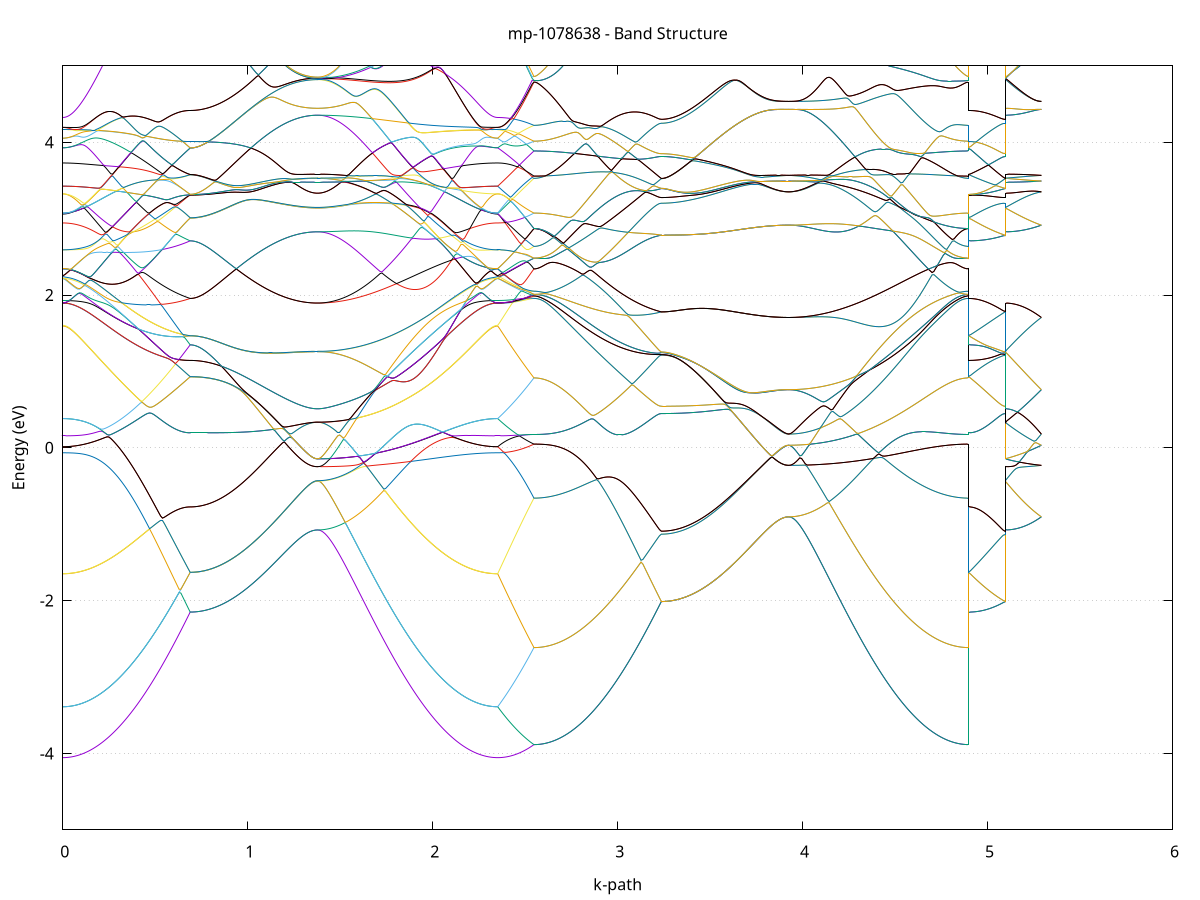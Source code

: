 set title 'mp-1078638 - Band Structure'
set xlabel 'k-path'
set ylabel 'Energy (eV)'
set grid y
set yrange [-5:5]
set terminal png size 800,600
set output 'mp-1078638_bands_gnuplot.png'
plot '-' using 1:2 with lines notitle, '-' using 1:2 with lines notitle, '-' using 1:2 with lines notitle, '-' using 1:2 with lines notitle, '-' using 1:2 with lines notitle, '-' using 1:2 with lines notitle, '-' using 1:2 with lines notitle, '-' using 1:2 with lines notitle, '-' using 1:2 with lines notitle, '-' using 1:2 with lines notitle, '-' using 1:2 with lines notitle, '-' using 1:2 with lines notitle, '-' using 1:2 with lines notitle, '-' using 1:2 with lines notitle, '-' using 1:2 with lines notitle, '-' using 1:2 with lines notitle, '-' using 1:2 with lines notitle, '-' using 1:2 with lines notitle, '-' using 1:2 with lines notitle, '-' using 1:2 with lines notitle, '-' using 1:2 with lines notitle, '-' using 1:2 with lines notitle, '-' using 1:2 with lines notitle, '-' using 1:2 with lines notitle, '-' using 1:2 with lines notitle, '-' using 1:2 with lines notitle, '-' using 1:2 with lines notitle, '-' using 1:2 with lines notitle, '-' using 1:2 with lines notitle, '-' using 1:2 with lines notitle, '-' using 1:2 with lines notitle, '-' using 1:2 with lines notitle, '-' using 1:2 with lines notitle, '-' using 1:2 with lines notitle, '-' using 1:2 with lines notitle, '-' using 1:2 with lines notitle, '-' using 1:2 with lines notitle, '-' using 1:2 with lines notitle, '-' using 1:2 with lines notitle, '-' using 1:2 with lines notitle, '-' using 1:2 with lines notitle, '-' using 1:2 with lines notitle, '-' using 1:2 with lines notitle, '-' using 1:2 with lines notitle, '-' using 1:2 with lines notitle, '-' using 1:2 with lines notitle, '-' using 1:2 with lines notitle, '-' using 1:2 with lines notitle, '-' using 1:2 with lines notitle, '-' using 1:2 with lines notitle, '-' using 1:2 with lines notitle, '-' using 1:2 with lines notitle, '-' using 1:2 with lines notitle, '-' using 1:2 with lines notitle, '-' using 1:2 with lines notitle, '-' using 1:2 with lines notitle, '-' using 1:2 with lines notitle, '-' using 1:2 with lines notitle, '-' using 1:2 with lines notitle, '-' using 1:2 with lines notitle, '-' using 1:2 with lines notitle, '-' using 1:2 with lines notitle, '-' using 1:2 with lines notitle, '-' using 1:2 with lines notitle, '-' using 1:2 with lines notitle, '-' using 1:2 with lines notitle, '-' using 1:2 with lines notitle, '-' using 1:2 with lines notitle, '-' using 1:2 with lines notitle, '-' using 1:2 with lines notitle, '-' using 1:2 with lines notitle, '-' using 1:2 with lines notitle, '-' using 1:2 with lines notitle, '-' using 1:2 with lines notitle, '-' using 1:2 with lines notitle, '-' using 1:2 with lines notitle, '-' using 1:2 with lines notitle, '-' using 1:2 with lines notitle, '-' using 1:2 with lines notitle, '-' using 1:2 with lines notitle, '-' using 1:2 with lines notitle, '-' using 1:2 with lines notitle, '-' using 1:2 with lines notitle, '-' using 1:2 with lines notitle, '-' using 1:2 with lines notitle, '-' using 1:2 with lines notitle, '-' using 1:2 with lines notitle, '-' using 1:2 with lines notitle, '-' using 1:2 with lines notitle, '-' using 1:2 with lines notitle, '-' using 1:2 with lines notitle, '-' using 1:2 with lines notitle, '-' using 1:2 with lines notitle, '-' using 1:2 with lines notitle, '-' using 1:2 with lines notitle, '-' using 1:2 with lines notitle
0.000000 -41.949804
0.009982 -41.949804
0.019963 -41.949704
0.029945 -41.949704
0.039927 -41.949704
0.049909 -41.949704
0.059890 -41.949604
0.069872 -41.949604
0.079854 -41.949504
0.089835 -41.949504
0.099817 -41.949404
0.109799 -41.949304
0.119780 -41.949204
0.129762 -41.949104
0.139744 -41.949004
0.149726 -41.948904
0.159707 -41.948804
0.169689 -41.948704
0.179671 -41.948604
0.189652 -41.948404
0.199634 -41.948304
0.209616 -41.948204
0.219598 -41.948004
0.229579 -41.947904
0.239561 -41.947704
0.249543 -41.947504
0.259524 -41.947304
0.269506 -41.947204
0.279488 -41.947004
0.289469 -41.946804
0.299451 -41.946604
0.309433 -41.946404
0.319415 -41.946204
0.329396 -41.945904
0.339378 -41.945704
0.349360 -41.945504
0.359341 -41.945304
0.369323 -41.945004
0.379305 -41.944804
0.389286 -41.944604
0.399268 -41.944304
0.409250 -41.944104
0.419232 -41.943804
0.429213 -41.943504
0.439195 -41.943304
0.449177 -41.943004
0.459158 -41.942704
0.469140 -41.942504
0.479122 -41.942204
0.489104 -41.941904
0.499085 -41.941604
0.509067 -41.941304
0.519049 -41.941104
0.529030 -41.940804
0.539012 -41.940504
0.548994 -41.940204
0.558975 -41.939904
0.568957 -41.939604
0.578939 -41.939304
0.588921 -41.939004
0.598902 -41.938704
0.608884 -41.938404
0.618866 -41.938104
0.628847 -41.937804
0.638829 -41.937504
0.648811 -41.937204
0.658793 -41.936904
0.668774 -41.936604
0.678756 -41.936304
0.688738 -41.936004
0.688738 -41.936004
0.698719 -41.936004
0.708701 -41.936004
0.718683 -41.936004
0.728664 -41.936004
0.738646 -41.936004
0.748628 -41.936004
0.758610 -41.936004
0.768591 -41.936004
0.778573 -41.936004
0.788555 -41.936004
0.798536 -41.936004
0.808518 -41.936004
0.818500 -41.936004
0.828481 -41.935904
0.838463 -41.935904
0.848445 -41.935904
0.858427 -41.935904
0.868408 -41.935904
0.878390 -41.935904
0.888372 -41.935904
0.898353 -41.935904
0.908335 -41.935904
0.918317 -41.935804
0.928299 -41.935804
0.938280 -41.935804
0.948262 -41.935804
0.958244 -41.935804
0.968225 -41.935804
0.978207 -41.935804
0.988189 -41.935804
0.998170 -41.935704
1.008152 -41.935704
1.018134 -41.935704
1.028116 -41.935704
1.038097 -41.935704
1.048079 -41.935704
1.058061 -41.935604
1.068042 -41.935604
1.078024 -41.935604
1.088006 -41.935604
1.097988 -41.935604
1.107969 -41.935604
1.117951 -41.935604
1.127933 -41.935604
1.137914 -41.935504
1.147896 -41.935504
1.157878 -41.935504
1.167859 -41.935504
1.177841 -41.935504
1.187823 -41.935504
1.197805 -41.935504
1.207786 -41.935504
1.217768 -41.935404
1.227750 -41.935404
1.237731 -41.935404
1.247713 -41.935404
1.257695 -41.935404
1.267677 -41.935404
1.277658 -41.935404
1.287640 -41.935404
1.297622 -41.935404
1.307603 -41.935404
1.317585 -41.935404
1.327567 -41.935404
1.337548 -41.935404
1.347530 -41.935404
1.357512 -41.935404
1.367494 -41.935404
1.377475 -41.935404
1.377475 -41.935404
1.387414 -41.935404
1.397353 -41.935404
1.407292 -41.935404
1.417231 -41.935404
1.427170 -41.935504
1.437109 -41.935504
1.447048 -41.935504
1.456987 -41.935604
1.466926 -41.935704
1.476865 -41.935704
1.486804 -41.935804
1.496743 -41.935904
1.506682 -41.936004
1.516621 -41.936104
1.526560 -41.936204
1.536499 -41.936304
1.546438 -41.936404
1.556377 -41.936504
1.566316 -41.936704
1.576255 -41.936804
1.586194 -41.937004
1.596133 -41.937104
1.606072 -41.937304
1.616011 -41.937404
1.625950 -41.937604
1.635889 -41.937804
1.645828 -41.937904
1.655767 -41.938104
1.665706 -41.938304
1.675645 -41.938504
1.685584 -41.938704
1.695523 -41.938904
1.705462 -41.939104
1.715401 -41.939304
1.725340 -41.939504
1.735279 -41.939704
1.745218 -41.939904
1.755157 -41.940104
1.765096 -41.940304
1.775035 -41.940604
1.784974 -41.940804
1.794913 -41.941004
1.804852 -41.941204
1.814791 -41.941504
1.824730 -41.941704
1.834669 -41.941904
1.844608 -41.942104
1.854547 -41.942404
1.864486 -41.942604
1.874425 -41.942804
1.884364 -41.943104
1.894303 -41.943304
1.904242 -41.943504
1.914181 -41.943704
1.924120 -41.944004
1.934059 -41.944204
1.943998 -41.944404
1.953937 -41.944604
1.963876 -41.944904
1.973815 -41.945104
1.983754 -41.945304
1.993693 -41.945504
2.003632 -41.945704
2.013571 -41.945904
2.023510 -41.946104
2.033449 -41.946304
2.043388 -41.946504
2.053327 -41.946704
2.063266 -41.946904
2.073205 -41.947104
2.083144 -41.947204
2.093083 -41.947404
2.103022 -41.947604
2.112961 -41.947704
2.122900 -41.947904
2.132839 -41.948104
2.142778 -41.948204
2.152717 -41.948304
2.162656 -41.948504
2.172595 -41.948604
2.182534 -41.948704
2.192473 -41.948804
2.202412 -41.948904
2.212351 -41.949104
2.222290 -41.949104
2.232229 -41.949204
2.242168 -41.949304
2.252107 -41.949404
2.262046 -41.949504
2.271985 -41.949504
2.281924 -41.949604
2.291863 -41.949604
2.301802 -41.949704
2.311741 -41.949704
2.321680 -41.949704
2.331619 -41.949704
2.341558 -41.949804
2.351497 -41.949804
2.351497 -41.949804
2.361296 -41.949804
2.371094 -41.949704
2.380892 -41.949704
2.390690 -41.949704
2.400489 -41.949704
2.410287 -41.949604
2.420085 -41.949604
2.429884 -41.949504
2.439682 -41.949404
2.449480 -41.949404
2.459278 -41.949304
2.469077 -41.949204
2.478875 -41.949104
2.488673 -41.949004
2.498472 -41.948904
2.508270 -41.948804
2.518068 -41.948704
2.527866 -41.948504
2.537665 -41.948404
2.547463 -41.948304
2.547463 -41.948304
2.557445 -41.948304
2.567426 -41.948204
2.577408 -41.948204
2.587390 -41.948204
2.597371 -41.948204
2.607353 -41.948104
2.617335 -41.948104
2.627317 -41.948004
2.637298 -41.948004
2.647280 -41.947904
2.657262 -41.947804
2.667243 -41.947804
2.677225 -41.947704
2.687207 -41.947604
2.697188 -41.947504
2.707170 -41.947404
2.717152 -41.947304
2.727134 -41.947204
2.737115 -41.947004
2.747097 -41.946904
2.757079 -41.946804
2.767060 -41.946604
2.777042 -41.946504
2.787024 -41.946304
2.797006 -41.946204
2.806987 -41.946004
2.816969 -41.945904
2.826951 -41.945704
2.836932 -41.945504
2.846914 -41.945304
2.856896 -41.945104
2.866877 -41.944904
2.876859 -41.944704
2.886841 -41.944504
2.896823 -41.944304
2.906804 -41.944104
2.916786 -41.943904
2.926768 -41.943704
2.936749 -41.943404
2.946731 -41.943204
2.956713 -41.943004
2.966694 -41.942704
2.976676 -41.942504
2.986658 -41.942304
2.996640 -41.942004
3.006621 -41.941804
3.016603 -41.941504
3.026585 -41.941204
3.036566 -41.941004
3.046548 -41.940704
3.056530 -41.940504
3.066512 -41.940204
3.076493 -41.939904
3.086475 -41.939704
3.096457 -41.939404
3.106438 -41.939104
3.116420 -41.938904
3.126402 -41.938604
3.136383 -41.938304
3.146365 -41.938004
3.156347 -41.937804
3.166329 -41.937504
3.176310 -41.937204
3.186292 -41.936904
3.196274 -41.936704
3.206255 -41.936404
3.216237 -41.936104
3.226219 -41.935804
3.236201 -41.935604
3.236201 -41.935604
3.246182 -41.935604
3.256164 -41.935604
3.266146 -41.935604
3.276127 -41.935604
3.286109 -41.935604
3.296091 -41.935604
3.306072 -41.935604
3.316054 -41.935604
3.326036 -41.935604
3.336018 -41.935604
3.345999 -41.935604
3.355981 -41.935604
3.365963 -41.935604
3.375944 -41.935604
3.385926 -41.935604
3.395908 -41.935504
3.405890 -41.935504
3.415871 -41.935504
3.425853 -41.935504
3.435835 -41.935504
3.445816 -41.935504
3.455798 -41.935504
3.465780 -41.935404
3.475761 -41.935404
3.485743 -41.935404
3.495725 -41.935404
3.505707 -41.935404
3.515688 -41.935404
3.525670 -41.935404
3.535652 -41.935304
3.545633 -41.935304
3.555615 -41.935304
3.565597 -41.935304
3.575578 -41.935304
3.585560 -41.935304
3.595542 -41.935204
3.605524 -41.935204
3.615505 -41.935204
3.625487 -41.935204
3.635469 -41.935204
3.645450 -41.935204
3.655432 -41.935104
3.665414 -41.935104
3.675396 -41.935104
3.685377 -41.935104
3.695359 -41.935104
3.705341 -41.935104
3.715322 -41.935004
3.725304 -41.935004
3.735286 -41.935004
3.745267 -41.935004
3.755249 -41.935004
3.765231 -41.935004
3.775213 -41.935004
3.785194 -41.935004
3.795176 -41.935004
3.805158 -41.934904
3.815139 -41.934904
3.825121 -41.934904
3.835103 -41.934904
3.845085 -41.934904
3.855066 -41.934904
3.865048 -41.934904
3.875030 -41.934904
3.885011 -41.934904
3.894993 -41.934904
3.904975 -41.934904
3.914956 -41.934904
3.924938 -41.934904
3.924938 -41.934904
3.934877 -41.934904
3.944816 -41.934904
3.954755 -41.934904
3.964694 -41.934904
3.974633 -41.935004
3.984572 -41.935004
3.994511 -41.935104
4.004450 -41.935104
4.014389 -41.935204
4.024328 -41.935204
4.034267 -41.935304
4.044206 -41.935404
4.054145 -41.935504
4.064084 -41.935604
4.074023 -41.935704
4.083962 -41.935804
4.093901 -41.935904
4.103840 -41.936004
4.113779 -41.936104
4.123718 -41.936204
4.133657 -41.936404
4.143596 -41.936504
4.153535 -41.936704
4.163474 -41.936804
4.173413 -41.937004
4.183352 -41.937104
4.193291 -41.937304
4.203230 -41.937404
4.213169 -41.937604
4.223108 -41.937804
4.233047 -41.938004
4.242986 -41.938104
4.252925 -41.938304
4.262864 -41.938504
4.272803 -41.938704
4.282742 -41.938904
4.292681 -41.939104
4.302620 -41.939304
4.312559 -41.939504
4.322498 -41.939704
4.332437 -41.939904
4.342376 -41.940104
4.352315 -41.940304
4.362254 -41.940504
4.372193 -41.940804
4.382132 -41.941004
4.392071 -41.941204
4.402010 -41.941404
4.411949 -41.941604
4.421888 -41.941804
4.431827 -41.942004
4.441766 -41.942304
4.451705 -41.942504
4.461644 -41.942704
4.471583 -41.942904
4.481522 -41.943104
4.491461 -41.943304
4.501400 -41.943504
4.511339 -41.943704
4.521278 -41.943904
4.531217 -41.944104
4.541156 -41.944304
4.551095 -41.944504
4.561034 -41.944704
4.570973 -41.944904
4.580912 -41.945104
4.590851 -41.945204
4.600790 -41.945404
4.610729 -41.945604
4.620668 -41.945804
4.630607 -41.945904
4.640546 -41.946104
4.650485 -41.946204
4.660424 -41.946404
4.670363 -41.946504
4.680302 -41.946704
4.690241 -41.946804
4.700180 -41.946904
4.710119 -41.947104
4.720058 -41.947204
4.729997 -41.947304
4.739936 -41.947404
4.749875 -41.947504
4.759814 -41.947604
4.769753 -41.947704
4.779692 -41.947804
4.789631 -41.947904
4.799570 -41.947904
4.809509 -41.948004
4.819448 -41.948004
4.829387 -41.948104
4.839326 -41.948104
4.849265 -41.948204
4.859204 -41.948204
4.869143 -41.948204
4.879082 -41.948204
4.889021 -41.948304
4.898960 -41.948304
4.898960 -41.936004
4.908759 -41.936004
4.918557 -41.936004
4.928355 -41.936004
4.938153 -41.936004
4.947952 -41.936004
4.957750 -41.936004
4.967548 -41.936004
4.977346 -41.935904
4.987145 -41.935904
4.996943 -41.935904
5.006741 -41.935904
5.016540 -41.935804
5.026338 -41.935804
5.036136 -41.935804
5.045934 -41.935804
5.055733 -41.935704
5.065531 -41.935704
5.075329 -41.935704
5.085128 -41.935604
5.094926 -41.935604
5.094926 -41.935404
5.104724 -41.935404
5.114522 -41.935404
5.124321 -41.935404
5.134119 -41.935304
5.143917 -41.935304
5.153715 -41.935304
5.163514 -41.935304
5.173312 -41.935304
5.183110 -41.935304
5.192909 -41.935204
5.202707 -41.935204
5.212505 -41.935204
5.222303 -41.935204
5.232102 -41.935104
5.241900 -41.935104
5.251698 -41.935104
5.261496 -41.935004
5.271295 -41.935004
5.281093 -41.934904
5.290891 -41.934904
e
0.000000 -41.944204
0.009982 -41.944204
0.019963 -41.944204
0.029945 -41.944204
0.039927 -41.944204
0.049909 -41.944104
0.059890 -41.944104
0.069872 -41.944104
0.079854 -41.944004
0.089835 -41.944004
0.099817 -41.943904
0.109799 -41.943904
0.119780 -41.943804
0.129762 -41.943804
0.139744 -41.943704
0.149726 -41.943604
0.159707 -41.943504
0.169689 -41.943404
0.179671 -41.943404
0.189652 -41.943304
0.199634 -41.943204
0.209616 -41.943104
0.219598 -41.942904
0.229579 -41.942804
0.239561 -41.942704
0.249543 -41.942604
0.259524 -41.942504
0.269506 -41.942304
0.279488 -41.942204
0.289469 -41.942104
0.299451 -41.941904
0.309433 -41.941804
0.319415 -41.941604
0.329396 -41.941504
0.339378 -41.941304
0.349360 -41.941104
0.359341 -41.941004
0.369323 -41.940804
0.379305 -41.940604
0.389286 -41.940504
0.399268 -41.940304
0.409250 -41.940104
0.419232 -41.939904
0.429213 -41.939704
0.439195 -41.939604
0.449177 -41.939404
0.459158 -41.939204
0.469140 -41.939004
0.479122 -41.938804
0.489104 -41.938604
0.499085 -41.938404
0.509067 -41.938204
0.519049 -41.938004
0.529030 -41.937804
0.539012 -41.937604
0.548994 -41.937404
0.558975 -41.937204
0.568957 -41.937004
0.578939 -41.936804
0.588921 -41.936604
0.598902 -41.936404
0.608884 -41.936204
0.618866 -41.936004
0.628847 -41.935804
0.638829 -41.935604
0.648811 -41.935404
0.658793 -41.935304
0.668774 -41.935404
0.678756 -41.935704
0.688738 -41.936004
0.688738 -41.936004
0.698719 -41.936004
0.708701 -41.936004
0.718683 -41.936004
0.728664 -41.936004
0.738646 -41.936004
0.748628 -41.936004
0.758610 -41.936004
0.768591 -41.936004
0.778573 -41.936004
0.788555 -41.936004
0.798536 -41.936004
0.808518 -41.936004
0.818500 -41.936004
0.828481 -41.935904
0.838463 -41.935904
0.848445 -41.935904
0.858427 -41.935904
0.868408 -41.935904
0.878390 -41.935904
0.888372 -41.935904
0.898353 -41.935904
0.908335 -41.935904
0.918317 -41.935804
0.928299 -41.935804
0.938280 -41.935804
0.948262 -41.935804
0.958244 -41.935804
0.968225 -41.935804
0.978207 -41.935804
0.988189 -41.935804
0.998170 -41.935704
1.008152 -41.935704
1.018134 -41.935704
1.028116 -41.935704
1.038097 -41.935704
1.048079 -41.935704
1.058061 -41.935604
1.068042 -41.935604
1.078024 -41.935604
1.088006 -41.935604
1.097988 -41.935604
1.107969 -41.935604
1.117951 -41.935604
1.127933 -41.935604
1.137914 -41.935504
1.147896 -41.935504
1.157878 -41.935504
1.167859 -41.935504
1.177841 -41.935504
1.187823 -41.935504
1.197805 -41.935504
1.207786 -41.935504
1.217768 -41.935404
1.227750 -41.935404
1.237731 -41.935404
1.247713 -41.935404
1.257695 -41.935404
1.267677 -41.935404
1.277658 -41.935404
1.287640 -41.935404
1.297622 -41.935404
1.307603 -41.935404
1.317585 -41.935404
1.327567 -41.935404
1.337548 -41.935404
1.347530 -41.935404
1.357512 -41.935404
1.367494 -41.935404
1.377475 -41.935404
1.377475 -41.935404
1.387414 -41.935404
1.397353 -41.935404
1.407292 -41.935304
1.417231 -41.935304
1.427170 -41.935304
1.437109 -41.935304
1.447048 -41.935204
1.456987 -41.935204
1.466926 -41.935104
1.476865 -41.935104
1.486804 -41.935004
1.496743 -41.934904
1.506682 -41.934804
1.516621 -41.934804
1.526560 -41.934704
1.536499 -41.934604
1.546438 -41.934604
1.556377 -41.934704
1.566316 -41.934804
1.576255 -41.934904
1.586194 -41.935004
1.596133 -41.935104
1.606072 -41.935204
1.616011 -41.935304
1.625950 -41.935404
1.635889 -41.935504
1.645828 -41.935704
1.655767 -41.935804
1.665706 -41.935904
1.675645 -41.936104
1.685584 -41.936204
1.695523 -41.936304
1.705462 -41.936504
1.715401 -41.936604
1.725340 -41.936804
1.735279 -41.936904
1.745218 -41.937104
1.755157 -41.937204
1.765096 -41.937404
1.775035 -41.937604
1.784974 -41.937704
1.794913 -41.937904
1.804852 -41.938004
1.814791 -41.938204
1.824730 -41.938404
1.834669 -41.938504
1.844608 -41.938704
1.854547 -41.938904
1.864486 -41.939004
1.874425 -41.939204
1.884364 -41.939404
1.894303 -41.939504
1.904242 -41.939704
1.914181 -41.939904
1.924120 -41.940004
1.934059 -41.940204
1.943998 -41.940304
1.953937 -41.940504
1.963876 -41.940704
1.973815 -41.940804
1.983754 -41.941004
1.993693 -41.941104
2.003632 -41.941304
2.013571 -41.941404
2.023510 -41.941604
2.033449 -41.941704
2.043388 -41.941904
2.053327 -41.942004
2.063266 -41.942104
2.073205 -41.942304
2.083144 -41.942404
2.093083 -41.942504
2.103022 -41.942604
2.112961 -41.942704
2.122900 -41.942904
2.132839 -41.943004
2.142778 -41.943104
2.152717 -41.943204
2.162656 -41.943304
2.172595 -41.943404
2.182534 -41.943504
2.192473 -41.943504
2.202412 -41.943604
2.212351 -41.943704
2.222290 -41.943804
2.232229 -41.943804
2.242168 -41.943904
2.252107 -41.943904
2.262046 -41.944004
2.271985 -41.944004
2.281924 -41.944104
2.291863 -41.944104
2.301802 -41.944104
2.311741 -41.944204
2.321680 -41.944204
2.331619 -41.944204
2.341558 -41.944204
2.351497 -41.944204
2.351497 -41.944204
2.361296 -41.944504
2.371094 -41.944704
2.380892 -41.944904
2.390690 -41.945204
2.400489 -41.945404
2.410287 -41.945604
2.420085 -41.945904
2.429884 -41.946104
2.439682 -41.946304
2.449480 -41.946504
2.459278 -41.946704
2.469077 -41.946904
2.478875 -41.947104
2.488673 -41.947304
2.498472 -41.947504
2.508270 -41.947604
2.518068 -41.947804
2.527866 -41.948004
2.537665 -41.948104
2.547463 -41.948304
2.547463 -41.948304
2.557445 -41.948304
2.567426 -41.948204
2.577408 -41.948204
2.587390 -41.948204
2.597371 -41.948204
2.607353 -41.948104
2.617335 -41.948104
2.627317 -41.948004
2.637298 -41.948004
2.647280 -41.947904
2.657262 -41.947804
2.667243 -41.947804
2.677225 -41.947704
2.687207 -41.947604
2.697188 -41.947504
2.707170 -41.947404
2.717152 -41.947304
2.727134 -41.947204
2.737115 -41.947004
2.747097 -41.946904
2.757079 -41.946804
2.767060 -41.946604
2.777042 -41.946504
2.787024 -41.946304
2.797006 -41.946204
2.806987 -41.946004
2.816969 -41.945904
2.826951 -41.945704
2.836932 -41.945504
2.846914 -41.945304
2.856896 -41.945104
2.866877 -41.944904
2.876859 -41.944704
2.886841 -41.944504
2.896823 -41.944304
2.906804 -41.944104
2.916786 -41.943904
2.926768 -41.943704
2.936749 -41.943404
2.946731 -41.943204
2.956713 -41.943004
2.966694 -41.942704
2.976676 -41.942504
2.986658 -41.942304
2.996640 -41.942004
3.006621 -41.941804
3.016603 -41.941504
3.026585 -41.941204
3.036566 -41.941004
3.046548 -41.940704
3.056530 -41.940504
3.066512 -41.940204
3.076493 -41.939904
3.086475 -41.939704
3.096457 -41.939404
3.106438 -41.939104
3.116420 -41.938904
3.126402 -41.938604
3.136383 -41.938304
3.146365 -41.938004
3.156347 -41.937804
3.166329 -41.937504
3.176310 -41.937204
3.186292 -41.936904
3.196274 -41.936704
3.206255 -41.936404
3.216237 -41.936104
3.226219 -41.935804
3.236201 -41.935604
3.236201 -41.935604
3.246182 -41.935604
3.256164 -41.935604
3.266146 -41.935604
3.276127 -41.935604
3.286109 -41.935604
3.296091 -41.935604
3.306072 -41.935604
3.316054 -41.935604
3.326036 -41.935604
3.336018 -41.935604
3.345999 -41.935604
3.355981 -41.935604
3.365963 -41.935604
3.375944 -41.935604
3.385926 -41.935604
3.395908 -41.935504
3.405890 -41.935504
3.415871 -41.935504
3.425853 -41.935504
3.435835 -41.935504
3.445816 -41.935504
3.455798 -41.935504
3.465780 -41.935404
3.475761 -41.935404
3.485743 -41.935404
3.495725 -41.935404
3.505707 -41.935404
3.515688 -41.935404
3.525670 -41.935404
3.535652 -41.935304
3.545633 -41.935304
3.555615 -41.935304
3.565597 -41.935304
3.575578 -41.935304
3.585560 -41.935304
3.595542 -41.935204
3.605524 -41.935204
3.615505 -41.935204
3.625487 -41.935204
3.635469 -41.935204
3.645450 -41.935204
3.655432 -41.935104
3.665414 -41.935104
3.675396 -41.935104
3.685377 -41.935104
3.695359 -41.935104
3.705341 -41.935104
3.715322 -41.935004
3.725304 -41.935004
3.735286 -41.935004
3.745267 -41.935004
3.755249 -41.935004
3.765231 -41.935004
3.775213 -41.935004
3.785194 -41.935004
3.795176 -41.935004
3.805158 -41.934904
3.815139 -41.934904
3.825121 -41.934904
3.835103 -41.934904
3.845085 -41.934904
3.855066 -41.934904
3.865048 -41.934904
3.875030 -41.934904
3.885011 -41.934904
3.894993 -41.934904
3.904975 -41.934904
3.914956 -41.934904
3.924938 -41.934904
3.924938 -41.934904
3.934877 -41.934904
3.944816 -41.934904
3.954755 -41.934904
3.964694 -41.934904
3.974633 -41.935004
3.984572 -41.935004
3.994511 -41.935104
4.004450 -41.935104
4.014389 -41.935204
4.024328 -41.935204
4.034267 -41.935304
4.044206 -41.935404
4.054145 -41.935504
4.064084 -41.935604
4.074023 -41.935704
4.083962 -41.935804
4.093901 -41.935904
4.103840 -41.936004
4.113779 -41.936104
4.123718 -41.936204
4.133657 -41.936404
4.143596 -41.936504
4.153535 -41.936704
4.163474 -41.936804
4.173413 -41.937004
4.183352 -41.937104
4.193291 -41.937304
4.203230 -41.937404
4.213169 -41.937604
4.223108 -41.937804
4.233047 -41.938004
4.242986 -41.938104
4.252925 -41.938304
4.262864 -41.938504
4.272803 -41.938704
4.282742 -41.938904
4.292681 -41.939104
4.302620 -41.939304
4.312559 -41.939504
4.322498 -41.939704
4.332437 -41.939904
4.342376 -41.940104
4.352315 -41.940304
4.362254 -41.940504
4.372193 -41.940804
4.382132 -41.941004
4.392071 -41.941204
4.402010 -41.941404
4.411949 -41.941604
4.421888 -41.941804
4.431827 -41.942004
4.441766 -41.942304
4.451705 -41.942504
4.461644 -41.942704
4.471583 -41.942904
4.481522 -41.943104
4.491461 -41.943304
4.501400 -41.943504
4.511339 -41.943704
4.521278 -41.943904
4.531217 -41.944104
4.541156 -41.944304
4.551095 -41.944504
4.561034 -41.944704
4.570973 -41.944904
4.580912 -41.945104
4.590851 -41.945204
4.600790 -41.945404
4.610729 -41.945604
4.620668 -41.945804
4.630607 -41.945904
4.640546 -41.946104
4.650485 -41.946204
4.660424 -41.946404
4.670363 -41.946504
4.680302 -41.946704
4.690241 -41.946804
4.700180 -41.946904
4.710119 -41.947104
4.720058 -41.947204
4.729997 -41.947304
4.739936 -41.947404
4.749875 -41.947504
4.759814 -41.947604
4.769753 -41.947704
4.779692 -41.947804
4.789631 -41.947904
4.799570 -41.947904
4.809509 -41.948004
4.819448 -41.948004
4.829387 -41.948104
4.839326 -41.948104
4.849265 -41.948204
4.859204 -41.948204
4.869143 -41.948204
4.879082 -41.948204
4.889021 -41.948304
4.898960 -41.948304
4.898960 -41.936004
4.908759 -41.936004
4.918557 -41.936004
4.928355 -41.936004
4.938153 -41.936004
4.947952 -41.936004
4.957750 -41.936004
4.967548 -41.936004
4.977346 -41.935904
4.987145 -41.935904
4.996943 -41.935904
5.006741 -41.935904
5.016540 -41.935804
5.026338 -41.935804
5.036136 -41.935804
5.045934 -41.935804
5.055733 -41.935704
5.065531 -41.935704
5.075329 -41.935704
5.085128 -41.935604
5.094926 -41.935604
5.094926 -41.935404
5.104724 -41.935404
5.114522 -41.935404
5.124321 -41.935404
5.134119 -41.935304
5.143917 -41.935304
5.153715 -41.935304
5.163514 -41.935304
5.173312 -41.935304
5.183110 -41.935304
5.192909 -41.935204
5.202707 -41.935204
5.212505 -41.935204
5.222303 -41.935204
5.232102 -41.935104
5.241900 -41.935104
5.251698 -41.935104
5.261496 -41.935004
5.271295 -41.935004
5.281093 -41.934904
5.290891 -41.934904
e
0.000000 -41.944204
0.009982 -41.944204
0.019963 -41.944204
0.029945 -41.944204
0.039927 -41.944204
0.049909 -41.944104
0.059890 -41.944104
0.069872 -41.944104
0.079854 -41.944004
0.089835 -41.944004
0.099817 -41.943904
0.109799 -41.943904
0.119780 -41.943804
0.129762 -41.943804
0.139744 -41.943704
0.149726 -41.943604
0.159707 -41.943504
0.169689 -41.943404
0.179671 -41.943304
0.189652 -41.943304
0.199634 -41.943204
0.209616 -41.943004
0.219598 -41.942904
0.229579 -41.942804
0.239561 -41.942704
0.249543 -41.942604
0.259524 -41.942404
0.269506 -41.942304
0.279488 -41.942204
0.289469 -41.942004
0.299451 -41.941904
0.309433 -41.941704
0.319415 -41.941604
0.329396 -41.941404
0.339378 -41.941304
0.349360 -41.941104
0.359341 -41.941004
0.369323 -41.940804
0.379305 -41.940604
0.389286 -41.940404
0.399268 -41.940304
0.409250 -41.940104
0.419232 -41.939904
0.429213 -41.939704
0.439195 -41.939504
0.449177 -41.939304
0.459158 -41.939104
0.469140 -41.938904
0.479122 -41.938704
0.489104 -41.938504
0.499085 -41.938304
0.509067 -41.938104
0.519049 -41.937904
0.529030 -41.937704
0.539012 -41.937504
0.548994 -41.937304
0.558975 -41.937104
0.568957 -41.936904
0.578939 -41.936704
0.588921 -41.936504
0.598902 -41.936304
0.608884 -41.936104
0.618866 -41.935904
0.628847 -41.935704
0.638829 -41.935504
0.648811 -41.935304
0.658793 -41.935104
0.668774 -41.935004
0.678756 -41.934804
0.688738 -41.934804
0.688738 -41.934804
0.698719 -41.934804
0.708701 -41.934804
0.718683 -41.934804
0.728664 -41.934704
0.738646 -41.934704
0.748628 -41.934704
0.758610 -41.934704
0.768591 -41.934704
0.778573 -41.934704
0.788555 -41.934704
0.798536 -41.934704
0.808518 -41.934704
0.818500 -41.934704
0.828481 -41.934704
0.838463 -41.934704
0.848445 -41.934604
0.858427 -41.934604
0.868408 -41.934604
0.878390 -41.934604
0.888372 -41.934604
0.898353 -41.934604
0.908335 -41.934504
0.918317 -41.934504
0.928299 -41.934504
0.938280 -41.934504
0.948262 -41.934504
0.958244 -41.934504
0.968225 -41.934404
0.978207 -41.934404
0.988189 -41.934404
0.998170 -41.934404
1.008152 -41.934304
1.018134 -41.934304
1.028116 -41.934304
1.038097 -41.934304
1.048079 -41.934304
1.058061 -41.934204
1.068042 -41.934204
1.078024 -41.934204
1.088006 -41.934204
1.097988 -41.934104
1.107969 -41.934104
1.117951 -41.934104
1.127933 -41.934104
1.137914 -41.934104
1.147896 -41.934004
1.157878 -41.934004
1.167859 -41.934004
1.177841 -41.934004
1.187823 -41.934004
1.197805 -41.933904
1.207786 -41.933904
1.217768 -41.933904
1.227750 -41.933904
1.237731 -41.933904
1.247713 -41.933904
1.257695 -41.933904
1.267677 -41.933904
1.277658 -41.933804
1.287640 -41.933804
1.297622 -41.933804
1.307603 -41.933804
1.317585 -41.933804
1.327567 -41.933804
1.337548 -41.933804
1.347530 -41.933804
1.357512 -41.933804
1.367494 -41.933804
1.377475 -41.933804
1.377475 -41.933804
1.387414 -41.933804
1.397353 -41.933804
1.407292 -41.933804
1.417231 -41.933804
1.427170 -41.933904
1.437109 -41.933904
1.447048 -41.933904
1.456987 -41.934004
1.466926 -41.934004
1.476865 -41.934104
1.486804 -41.934104
1.496743 -41.934204
1.506682 -41.934304
1.516621 -41.934304
1.526560 -41.934404
1.536499 -41.934504
1.546438 -41.934504
1.556377 -41.934604
1.566316 -41.934704
1.576255 -41.934804
1.586194 -41.934904
1.596133 -41.935004
1.606072 -41.935104
1.616011 -41.935204
1.625950 -41.935304
1.635889 -41.935504
1.645828 -41.935604
1.655767 -41.935704
1.665706 -41.935904
1.675645 -41.936004
1.685584 -41.936104
1.695523 -41.936304
1.705462 -41.936404
1.715401 -41.936604
1.725340 -41.936704
1.735279 -41.936904
1.745218 -41.937004
1.755157 -41.937204
1.765096 -41.937304
1.775035 -41.937504
1.784974 -41.937704
1.794913 -41.937804
1.804852 -41.938004
1.814791 -41.938204
1.824730 -41.938304
1.834669 -41.938504
1.844608 -41.938704
1.854547 -41.938804
1.864486 -41.939004
1.874425 -41.939204
1.884364 -41.939304
1.894303 -41.939504
1.904242 -41.939704
1.914181 -41.939804
1.924120 -41.940004
1.934059 -41.940204
1.943998 -41.940304
1.953937 -41.940504
1.963876 -41.940604
1.973815 -41.940804
1.983754 -41.941004
1.993693 -41.941104
2.003632 -41.941304
2.013571 -41.941404
2.023510 -41.941604
2.033449 -41.941704
2.043388 -41.941804
2.053327 -41.942004
2.063266 -41.942104
2.073205 -41.942204
2.083144 -41.942404
2.093083 -41.942504
2.103022 -41.942604
2.112961 -41.942704
2.122900 -41.942904
2.132839 -41.943004
2.142778 -41.943104
2.152717 -41.943204
2.162656 -41.943304
2.172595 -41.943404
2.182534 -41.943504
2.192473 -41.943504
2.202412 -41.943604
2.212351 -41.943704
2.222290 -41.943804
2.232229 -41.943804
2.242168 -41.943904
2.252107 -41.943904
2.262046 -41.944004
2.271985 -41.944004
2.281924 -41.944104
2.291863 -41.944104
2.301802 -41.944104
2.311741 -41.944204
2.321680 -41.944204
2.331619 -41.944204
2.341558 -41.944204
2.351497 -41.944204
2.351497 -41.944204
2.361296 -41.944004
2.371094 -41.943704
2.380892 -41.943404
2.390690 -41.943204
2.400489 -41.942904
2.410287 -41.942604
2.420085 -41.942404
2.429884 -41.942104
2.439682 -41.941804
2.449480 -41.941604
2.459278 -41.941304
2.469077 -41.941004
2.478875 -41.940704
2.488673 -41.940404
2.498472 -41.940104
2.508270 -41.939904
2.518068 -41.939604
2.527866 -41.939304
2.537665 -41.939004
2.547463 -41.938704
2.547463 -41.938704
2.557445 -41.938704
2.567426 -41.938704
2.577408 -41.938704
2.587390 -41.938704
2.597371 -41.938704
2.607353 -41.938604
2.617335 -41.938604
2.627317 -41.938604
2.637298 -41.938604
2.647280 -41.938504
2.657262 -41.938504
2.667243 -41.938504
2.677225 -41.938404
2.687207 -41.938404
2.697188 -41.938404
2.707170 -41.938304
2.717152 -41.938304
2.727134 -41.938204
2.737115 -41.938204
2.747097 -41.938104
2.757079 -41.938004
2.767060 -41.938004
2.777042 -41.937904
2.787024 -41.937804
2.797006 -41.937804
2.806987 -41.937704
2.816969 -41.937604
2.826951 -41.937504
2.836932 -41.937504
2.846914 -41.937404
2.856896 -41.937304
2.866877 -41.937204
2.876859 -41.937104
2.886841 -41.937004
2.896823 -41.936904
2.906804 -41.936804
2.916786 -41.936704
2.926768 -41.936704
2.936749 -41.936604
2.946731 -41.936504
2.956713 -41.936404
2.966694 -41.936304
2.976676 -41.936104
2.986658 -41.936004
2.996640 -41.935904
3.006621 -41.935804
3.016603 -41.935704
3.026585 -41.935604
3.036566 -41.935504
3.046548 -41.935404
3.056530 -41.935304
3.066512 -41.935204
3.076493 -41.935104
3.086475 -41.935004
3.096457 -41.934904
3.106438 -41.934804
3.116420 -41.934704
3.126402 -41.934604
3.136383 -41.934504
3.146365 -41.934404
3.156347 -41.934304
3.166329 -41.934304
3.176310 -41.934304
3.186292 -41.934404
3.196274 -41.934604
3.206255 -41.934804
3.216237 -41.935004
3.226219 -41.935304
3.236201 -41.935504
3.236201 -41.935504
3.246182 -41.935504
3.256164 -41.935504
3.266146 -41.935504
3.276127 -41.935504
3.286109 -41.935504
3.296091 -41.935504
3.306072 -41.935504
3.316054 -41.935504
3.326036 -41.935504
3.336018 -41.935504
3.345999 -41.935404
3.355981 -41.935404
3.365963 -41.935404
3.375944 -41.935404
3.385926 -41.935404
3.395908 -41.935404
3.405890 -41.935404
3.415871 -41.935404
3.425853 -41.935404
3.435835 -41.935404
3.445816 -41.935404
3.455798 -41.935304
3.465780 -41.935304
3.475761 -41.935304
3.485743 -41.935304
3.495725 -41.935304
3.505707 -41.935304
3.515688 -41.935304
3.525670 -41.935304
3.535652 -41.935204
3.545633 -41.935204
3.555615 -41.935204
3.565597 -41.935204
3.575578 -41.935204
3.585560 -41.935204
3.595542 -41.935204
3.605524 -41.935204
3.615505 -41.935104
3.625487 -41.935104
3.635469 -41.935104
3.645450 -41.935104
3.655432 -41.935104
3.665414 -41.935104
3.675396 -41.935104
3.685377 -41.935004
3.695359 -41.935004
3.705341 -41.935004
3.715322 -41.935004
3.725304 -41.935004
3.735286 -41.935004
3.745267 -41.935004
3.755249 -41.935004
3.765231 -41.935004
3.775213 -41.935004
3.785194 -41.934904
3.795176 -41.934904
3.805158 -41.934904
3.815139 -41.934904
3.825121 -41.934904
3.835103 -41.934904
3.845085 -41.934904
3.855066 -41.934904
3.865048 -41.934904
3.875030 -41.934904
3.885011 -41.934904
3.894993 -41.934904
3.904975 -41.934904
3.914956 -41.934904
3.924938 -41.934904
3.924938 -41.934904
3.934877 -41.934904
3.944816 -41.934904
3.954755 -41.934904
3.964694 -41.934804
3.974633 -41.934804
3.984572 -41.934804
3.994511 -41.934704
4.004450 -41.934704
4.014389 -41.934704
4.024328 -41.934604
4.034267 -41.934504
4.044206 -41.934504
4.054145 -41.934404
4.064084 -41.934304
4.074023 -41.934304
4.083962 -41.934204
4.093901 -41.934104
4.103840 -41.934004
4.113779 -41.933904
4.123718 -41.933804
4.133657 -41.933704
4.143596 -41.933604
4.153535 -41.933604
4.163474 -41.933604
4.173413 -41.933604
4.183352 -41.933704
4.193291 -41.933804
4.203230 -41.933804
4.213169 -41.933904
4.223108 -41.934004
4.233047 -41.934104
4.242986 -41.934104
4.252925 -41.934204
4.262864 -41.934304
4.272803 -41.934404
4.282742 -41.934504
4.292681 -41.934604
4.302620 -41.934704
4.312559 -41.934704
4.322498 -41.934804
4.332437 -41.934904
4.342376 -41.935004
4.352315 -41.935104
4.362254 -41.935204
4.372193 -41.935304
4.382132 -41.935404
4.392071 -41.935504
4.402010 -41.935604
4.411949 -41.935704
4.421888 -41.935804
4.431827 -41.935904
4.441766 -41.936004
4.451705 -41.936104
4.461644 -41.936204
4.471583 -41.936304
4.481522 -41.936404
4.491461 -41.936504
4.501400 -41.936504
4.511339 -41.936604
4.521278 -41.936704
4.531217 -41.936804
4.541156 -41.936904
4.551095 -41.937004
4.561034 -41.937104
4.570973 -41.937204
4.580912 -41.937304
4.590851 -41.937304
4.600790 -41.937404
4.610729 -41.937504
4.620668 -41.937604
4.630607 -41.937604
4.640546 -41.937704
4.650485 -41.937804
4.660424 -41.937904
4.670363 -41.937904
4.680302 -41.938004
4.690241 -41.938004
4.700180 -41.938104
4.710119 -41.938204
4.720058 -41.938204
4.729997 -41.938304
4.739936 -41.938304
4.749875 -41.938404
4.759814 -41.938404
4.769753 -41.938404
4.779692 -41.938504
4.789631 -41.938504
4.799570 -41.938504
4.809509 -41.938604
4.819448 -41.938604
4.829387 -41.938604
4.839326 -41.938604
4.849265 -41.938704
4.859204 -41.938704
4.869143 -41.938704
4.879082 -41.938704
4.889021 -41.938704
4.898960 -41.938704
4.898960 -41.934804
4.908759 -41.934804
4.918557 -41.934804
4.928355 -41.934804
4.938153 -41.934804
4.947952 -41.934904
4.957750 -41.934904
4.967548 -41.935004
4.977346 -41.935004
4.987145 -41.935004
4.996943 -41.935104
5.006741 -41.935104
5.016540 -41.935204
5.026338 -41.935204
5.036136 -41.935304
5.045934 -41.935304
5.055733 -41.935404
5.065531 -41.935404
5.075329 -41.935404
5.085128 -41.935504
5.094926 -41.935504
5.094926 -41.933804
5.104724 -41.933804
5.114522 -41.933904
5.124321 -41.933904
5.134119 -41.934004
5.143917 -41.934104
5.153715 -41.934104
5.163514 -41.934204
5.173312 -41.934204
5.183110 -41.934304
5.192909 -41.934404
5.202707 -41.934404
5.212505 -41.934504
5.222303 -41.934504
5.232102 -41.934604
5.241900 -41.934604
5.251698 -41.934704
5.261496 -41.934704
5.271295 -41.934804
5.281093 -41.934804
5.290891 -41.934904
e
0.000000 -41.933204
0.009982 -41.933204
0.019963 -41.933204
0.029945 -41.933104
0.039927 -41.933104
0.049909 -41.933104
0.059890 -41.933104
0.069872 -41.933104
0.079854 -41.933104
0.089835 -41.933104
0.099817 -41.933104
0.109799 -41.933104
0.119780 -41.933104
0.129762 -41.933104
0.139744 -41.933104
0.149726 -41.933104
0.159707 -41.933104
0.169689 -41.933104
0.179671 -41.933104
0.189652 -41.933104
0.199634 -41.933104
0.209616 -41.933004
0.219598 -41.933004
0.229579 -41.933004
0.239561 -41.933004
0.249543 -41.933004
0.259524 -41.933004
0.269506 -41.933004
0.279488 -41.933004
0.289469 -41.933004
0.299451 -41.933004
0.309433 -41.932904
0.319415 -41.932904
0.329396 -41.932904
0.339378 -41.932904
0.349360 -41.932904
0.359341 -41.932904
0.369323 -41.932904
0.379305 -41.932904
0.389286 -41.932904
0.399268 -41.932904
0.409250 -41.932904
0.419232 -41.932804
0.429213 -41.932804
0.439195 -41.932804
0.449177 -41.932804
0.459158 -41.932804
0.469140 -41.932804
0.479122 -41.932804
0.489104 -41.932804
0.499085 -41.932804
0.509067 -41.932804
0.519049 -41.932904
0.529030 -41.932904
0.539012 -41.932904
0.548994 -41.932904
0.558975 -41.933004
0.568957 -41.933104
0.578939 -41.933204
0.588921 -41.933304
0.598902 -41.933504
0.608884 -41.933704
0.618866 -41.934004
0.628847 -41.934304
0.638829 -41.934504
0.648811 -41.934804
0.658793 -41.935004
0.668774 -41.934904
0.678756 -41.934804
0.688738 -41.934804
0.688738 -41.934804
0.698719 -41.934804
0.708701 -41.934804
0.718683 -41.934804
0.728664 -41.934704
0.738646 -41.934704
0.748628 -41.934704
0.758610 -41.934704
0.768591 -41.934704
0.778573 -41.934704
0.788555 -41.934704
0.798536 -41.934704
0.808518 -41.934704
0.818500 -41.934704
0.828481 -41.934704
0.838463 -41.934704
0.848445 -41.934604
0.858427 -41.934604
0.868408 -41.934604
0.878390 -41.934604
0.888372 -41.934604
0.898353 -41.934604
0.908335 -41.934504
0.918317 -41.934504
0.928299 -41.934504
0.938280 -41.934504
0.948262 -41.934504
0.958244 -41.934504
0.968225 -41.934404
0.978207 -41.934404
0.988189 -41.934404
0.998170 -41.934404
1.008152 -41.934304
1.018134 -41.934304
1.028116 -41.934304
1.038097 -41.934304
1.048079 -41.934304
1.058061 -41.934204
1.068042 -41.934204
1.078024 -41.934204
1.088006 -41.934204
1.097988 -41.934104
1.107969 -41.934104
1.117951 -41.934104
1.127933 -41.934104
1.137914 -41.934104
1.147896 -41.934004
1.157878 -41.934004
1.167859 -41.934004
1.177841 -41.934004
1.187823 -41.934004
1.197805 -41.933904
1.207786 -41.933904
1.217768 -41.933904
1.227750 -41.933904
1.237731 -41.933904
1.247713 -41.933904
1.257695 -41.933904
1.267677 -41.933904
1.277658 -41.933804
1.287640 -41.933804
1.297622 -41.933804
1.307603 -41.933804
1.317585 -41.933804
1.327567 -41.933804
1.337548 -41.933804
1.347530 -41.933804
1.357512 -41.933804
1.367494 -41.933804
1.377475 -41.933804
1.377475 -41.933804
1.387414 -41.933804
1.397353 -41.933804
1.407292 -41.933804
1.417231 -41.933804
1.427170 -41.933804
1.437109 -41.933804
1.447048 -41.933804
1.456987 -41.933904
1.466926 -41.933904
1.476865 -41.934004
1.486804 -41.934004
1.496743 -41.934104
1.506682 -41.934204
1.516621 -41.934204
1.526560 -41.934304
1.536499 -41.934404
1.546438 -41.934504
1.556377 -41.934404
1.566316 -41.934304
1.576255 -41.934204
1.586194 -41.934004
1.596133 -41.933904
1.606072 -41.933804
1.616011 -41.933704
1.625950 -41.933504
1.635889 -41.933404
1.645828 -41.933304
1.655767 -41.933104
1.665706 -41.933004
1.675645 -41.932904
1.685584 -41.932704
1.695523 -41.932704
1.705462 -41.932604
1.715401 -41.932604
1.725340 -41.932604
1.735279 -41.932604
1.745218 -41.932604
1.755157 -41.932604
1.765096 -41.932604
1.775035 -41.932604
1.784974 -41.932604
1.794913 -41.932604
1.804852 -41.932604
1.814791 -41.932604
1.824730 -41.932604
1.834669 -41.932604
1.844608 -41.932704
1.854547 -41.932704
1.864486 -41.932704
1.874425 -41.932704
1.884364 -41.932704
1.894303 -41.932704
1.904242 -41.932704
1.914181 -41.932704
1.924120 -41.932804
1.934059 -41.932804
1.943998 -41.932804
1.953937 -41.932804
1.963876 -41.932804
1.973815 -41.932804
1.983754 -41.932804
1.993693 -41.932904
2.003632 -41.932904
2.013571 -41.932904
2.023510 -41.932904
2.033449 -41.932904
2.043388 -41.932904
2.053327 -41.932904
2.063266 -41.933004
2.073205 -41.933004
2.083144 -41.933004
2.093083 -41.933004
2.103022 -41.933004
2.112961 -41.933004
2.122900 -41.933004
2.132839 -41.933004
2.142778 -41.933004
2.152717 -41.933104
2.162656 -41.933104
2.172595 -41.933104
2.182534 -41.933104
2.192473 -41.933104
2.202412 -41.933104
2.212351 -41.933104
2.222290 -41.933104
2.232229 -41.933104
2.242168 -41.933104
2.252107 -41.933104
2.262046 -41.933104
2.271985 -41.933104
2.281924 -41.933104
2.291863 -41.933104
2.301802 -41.933104
2.311741 -41.933104
2.321680 -41.933104
2.331619 -41.933204
2.341558 -41.933204
2.351497 -41.933204
2.351497 -41.933204
2.361296 -41.933404
2.371094 -41.933604
2.380892 -41.933904
2.390690 -41.934204
2.400489 -41.934404
2.410287 -41.934704
2.420085 -41.935004
2.429884 -41.935304
2.439682 -41.935604
2.449480 -41.935804
2.459278 -41.936104
2.469077 -41.936404
2.478875 -41.936704
2.488673 -41.937004
2.498472 -41.937304
2.508270 -41.937504
2.518068 -41.937804
2.527866 -41.938104
2.537665 -41.938404
2.547463 -41.938704
2.547463 -41.938704
2.557445 -41.938704
2.567426 -41.938704
2.577408 -41.938704
2.587390 -41.938704
2.597371 -41.938704
2.607353 -41.938604
2.617335 -41.938604
2.627317 -41.938604
2.637298 -41.938604
2.647280 -41.938504
2.657262 -41.938504
2.667243 -41.938504
2.677225 -41.938404
2.687207 -41.938404
2.697188 -41.938404
2.707170 -41.938304
2.717152 -41.938304
2.727134 -41.938204
2.737115 -41.938204
2.747097 -41.938104
2.757079 -41.938004
2.767060 -41.938004
2.777042 -41.937904
2.787024 -41.937804
2.797006 -41.937804
2.806987 -41.937704
2.816969 -41.937604
2.826951 -41.937504
2.836932 -41.937504
2.846914 -41.937404
2.856896 -41.937304
2.866877 -41.937204
2.876859 -41.937104
2.886841 -41.937004
2.896823 -41.936904
2.906804 -41.936804
2.916786 -41.936704
2.926768 -41.936704
2.936749 -41.936604
2.946731 -41.936504
2.956713 -41.936404
2.966694 -41.936304
2.976676 -41.936104
2.986658 -41.936004
2.996640 -41.935904
3.006621 -41.935804
3.016603 -41.935704
3.026585 -41.935604
3.036566 -41.935504
3.046548 -41.935404
3.056530 -41.935304
3.066512 -41.935204
3.076493 -41.935104
3.086475 -41.935004
3.096457 -41.934904
3.106438 -41.934804
3.116420 -41.934704
3.126402 -41.934604
3.136383 -41.934504
3.146365 -41.934404
3.156347 -41.934304
3.166329 -41.934304
3.176310 -41.934304
3.186292 -41.934404
3.196274 -41.934604
3.206255 -41.934804
3.216237 -41.935004
3.226219 -41.935304
3.236201 -41.935504
3.236201 -41.935504
3.246182 -41.935504
3.256164 -41.935504
3.266146 -41.935504
3.276127 -41.935504
3.286109 -41.935504
3.296091 -41.935504
3.306072 -41.935504
3.316054 -41.935504
3.326036 -41.935504
3.336018 -41.935504
3.345999 -41.935404
3.355981 -41.935404
3.365963 -41.935404
3.375944 -41.935404
3.385926 -41.935404
3.395908 -41.935404
3.405890 -41.935404
3.415871 -41.935404
3.425853 -41.935404
3.435835 -41.935404
3.445816 -41.935404
3.455798 -41.935304
3.465780 -41.935304
3.475761 -41.935304
3.485743 -41.935304
3.495725 -41.935304
3.505707 -41.935304
3.515688 -41.935304
3.525670 -41.935304
3.535652 -41.935204
3.545633 -41.935204
3.555615 -41.935204
3.565597 -41.935204
3.575578 -41.935204
3.585560 -41.935204
3.595542 -41.935204
3.605524 -41.935204
3.615505 -41.935104
3.625487 -41.935104
3.635469 -41.935104
3.645450 -41.935104
3.655432 -41.935104
3.665414 -41.935104
3.675396 -41.935104
3.685377 -41.935004
3.695359 -41.935004
3.705341 -41.935004
3.715322 -41.935004
3.725304 -41.935004
3.735286 -41.935004
3.745267 -41.935004
3.755249 -41.935004
3.765231 -41.935004
3.775213 -41.935004
3.785194 -41.934904
3.795176 -41.934904
3.805158 -41.934904
3.815139 -41.934904
3.825121 -41.934904
3.835103 -41.934904
3.845085 -41.934904
3.855066 -41.934904
3.865048 -41.934904
3.875030 -41.934904
3.885011 -41.934904
3.894993 -41.934904
3.904975 -41.934904
3.914956 -41.934904
3.924938 -41.934904
3.924938 -41.934904
3.934877 -41.934904
3.944816 -41.934904
3.954755 -41.934904
3.964694 -41.934804
3.974633 -41.934804
3.984572 -41.934804
3.994511 -41.934704
4.004450 -41.934704
4.014389 -41.934704
4.024328 -41.934604
4.034267 -41.934504
4.044206 -41.934504
4.054145 -41.934404
4.064084 -41.934304
4.074023 -41.934304
4.083962 -41.934204
4.093901 -41.934104
4.103840 -41.934004
4.113779 -41.933904
4.123718 -41.933804
4.133657 -41.933704
4.143596 -41.933604
4.153535 -41.933604
4.163474 -41.933604
4.173413 -41.933604
4.183352 -41.933704
4.193291 -41.933804
4.203230 -41.933804
4.213169 -41.933904
4.223108 -41.934004
4.233047 -41.934104
4.242986 -41.934104
4.252925 -41.934204
4.262864 -41.934304
4.272803 -41.934404
4.282742 -41.934504
4.292681 -41.934604
4.302620 -41.934704
4.312559 -41.934704
4.322498 -41.934804
4.332437 -41.934904
4.342376 -41.935004
4.352315 -41.935104
4.362254 -41.935204
4.372193 -41.935304
4.382132 -41.935404
4.392071 -41.935504
4.402010 -41.935604
4.411949 -41.935704
4.421888 -41.935804
4.431827 -41.935904
4.441766 -41.936004
4.451705 -41.936104
4.461644 -41.936204
4.471583 -41.936304
4.481522 -41.936404
4.491461 -41.936504
4.501400 -41.936504
4.511339 -41.936604
4.521278 -41.936704
4.531217 -41.936804
4.541156 -41.936904
4.551095 -41.937004
4.561034 -41.937104
4.570973 -41.937204
4.580912 -41.937304
4.590851 -41.937304
4.600790 -41.937404
4.610729 -41.937504
4.620668 -41.937604
4.630607 -41.937604
4.640546 -41.937704
4.650485 -41.937804
4.660424 -41.937904
4.670363 -41.937904
4.680302 -41.938004
4.690241 -41.938004
4.700180 -41.938104
4.710119 -41.938204
4.720058 -41.938204
4.729997 -41.938304
4.739936 -41.938304
4.749875 -41.938404
4.759814 -41.938404
4.769753 -41.938404
4.779692 -41.938504
4.789631 -41.938504
4.799570 -41.938504
4.809509 -41.938604
4.819448 -41.938604
4.829387 -41.938604
4.839326 -41.938604
4.849265 -41.938704
4.859204 -41.938704
4.869143 -41.938704
4.879082 -41.938704
4.889021 -41.938704
4.898960 -41.938704
4.898960 -41.934804
4.908759 -41.934804
4.918557 -41.934804
4.928355 -41.934804
4.938153 -41.934804
4.947952 -41.934904
4.957750 -41.934904
4.967548 -41.935004
4.977346 -41.935004
4.987145 -41.935004
4.996943 -41.935104
5.006741 -41.935104
5.016540 -41.935204
5.026338 -41.935204
5.036136 -41.935304
5.045934 -41.935304
5.055733 -41.935404
5.065531 -41.935404
5.075329 -41.935404
5.085128 -41.935504
5.094926 -41.935504
5.094926 -41.933804
5.104724 -41.933804
5.114522 -41.933904
5.124321 -41.933904
5.134119 -41.934004
5.143917 -41.934104
5.153715 -41.934104
5.163514 -41.934204
5.173312 -41.934204
5.183110 -41.934304
5.192909 -41.934404
5.202707 -41.934404
5.212505 -41.934504
5.222303 -41.934504
5.232102 -41.934604
5.241900 -41.934604
5.251698 -41.934704
5.261496 -41.934704
5.271295 -41.934804
5.281093 -41.934804
5.290891 -41.934904
e
0.000000 -41.933004
0.009982 -41.933004
0.019963 -41.933004
0.029945 -41.933004
0.039927 -41.933004
0.049909 -41.933004
0.059890 -41.933004
0.069872 -41.933004
0.079854 -41.933004
0.089835 -41.933004
0.099817 -41.933004
0.109799 -41.933004
0.119780 -41.933004
0.129762 -41.933004
0.139744 -41.933004
0.149726 -41.933004
0.159707 -41.933004
0.169689 -41.933004
0.179671 -41.933004
0.189652 -41.933004
0.199634 -41.932904
0.209616 -41.932904
0.219598 -41.932904
0.229579 -41.932904
0.239561 -41.932904
0.249543 -41.932904
0.259524 -41.932904
0.269506 -41.932904
0.279488 -41.932904
0.289469 -41.932904
0.299451 -41.932904
0.309433 -41.932904
0.319415 -41.932804
0.329396 -41.932804
0.339378 -41.932804
0.349360 -41.932804
0.359341 -41.932804
0.369323 -41.932804
0.379305 -41.932804
0.389286 -41.932804
0.399268 -41.932804
0.409250 -41.932804
0.419232 -41.932804
0.429213 -41.932804
0.439195 -41.932804
0.449177 -41.932804
0.459158 -41.932804
0.469140 -41.932804
0.479122 -41.932804
0.489104 -41.932804
0.499085 -41.932804
0.509067 -41.932804
0.519049 -41.932804
0.529030 -41.932804
0.539012 -41.932904
0.548994 -41.932904
0.558975 -41.932904
0.568957 -41.933004
0.578939 -41.933004
0.588921 -41.933104
0.598902 -41.933204
0.608884 -41.933304
0.618866 -41.933404
0.628847 -41.933504
0.638829 -41.933604
0.648811 -41.933804
0.658793 -41.933904
0.668774 -41.934104
0.678756 -41.934204
0.688738 -41.934204
0.688738 -41.934204
0.698719 -41.934204
0.708701 -41.934204
0.718683 -41.934204
0.728664 -41.934204
0.738646 -41.934204
0.748628 -41.934204
0.758610 -41.934204
0.768591 -41.934104
0.778573 -41.934104
0.788555 -41.934104
0.798536 -41.934104
0.808518 -41.934104
0.818500 -41.934104
0.828481 -41.934104
0.838463 -41.934104
0.848445 -41.934104
0.858427 -41.934104
0.868408 -41.934104
0.878390 -41.934104
0.888372 -41.934104
0.898353 -41.934104
0.908335 -41.934104
0.918317 -41.934104
0.928299 -41.934004
0.938280 -41.934004
0.948262 -41.934004
0.958244 -41.934004
0.968225 -41.934004
0.978207 -41.934004
0.988189 -41.934004
0.998170 -41.934004
1.008152 -41.934004
1.018134 -41.934004
1.028116 -41.934004
1.038097 -41.933904
1.048079 -41.933904
1.058061 -41.933904
1.068042 -41.933904
1.078024 -41.933904
1.088006 -41.933904
1.097988 -41.933904
1.107969 -41.933904
1.117951 -41.933904
1.127933 -41.933904
1.137914 -41.933804
1.147896 -41.933804
1.157878 -41.933804
1.167859 -41.933804
1.177841 -41.933804
1.187823 -41.933804
1.197805 -41.933804
1.207786 -41.933804
1.217768 -41.933804
1.227750 -41.933804
1.237731 -41.933804
1.247713 -41.933704
1.257695 -41.933704
1.267677 -41.933704
1.277658 -41.933704
1.287640 -41.933704
1.297622 -41.933704
1.307603 -41.933704
1.317585 -41.933704
1.327567 -41.933704
1.337548 -41.933704
1.347530 -41.933704
1.357512 -41.933704
1.367494 -41.933704
1.377475 -41.933704
1.377475 -41.933704
1.387414 -41.933704
1.397353 -41.933704
1.407292 -41.933704
1.417231 -41.933704
1.427170 -41.933704
1.437109 -41.933704
1.447048 -41.933704
1.456987 -41.933704
1.466926 -41.933604
1.476865 -41.933604
1.486804 -41.933604
1.496743 -41.933504
1.506682 -41.933504
1.516621 -41.933404
1.526560 -41.933404
1.536499 -41.933304
1.546438 -41.933304
1.556377 -41.933204
1.566316 -41.933104
1.576255 -41.933104
1.586194 -41.933004
1.596133 -41.933004
1.606072 -41.932904
1.616011 -41.932804
1.625950 -41.932804
1.635889 -41.932704
1.645828 -41.932704
1.655767 -41.932704
1.665706 -41.932604
1.675645 -41.932604
1.685584 -41.932604
1.695523 -41.932604
1.705462 -41.932604
1.715401 -41.932604
1.725340 -41.932604
1.735279 -41.932604
1.745218 -41.932604
1.755157 -41.932504
1.765096 -41.932604
1.775035 -41.932604
1.784974 -41.932604
1.794913 -41.932604
1.804852 -41.932604
1.814791 -41.932604
1.824730 -41.932604
1.834669 -41.932604
1.844608 -41.932604
1.854547 -41.932604
1.864486 -41.932604
1.874425 -41.932604
1.884364 -41.932604
1.894303 -41.932704
1.904242 -41.932704
1.914181 -41.932704
1.924120 -41.932704
1.934059 -41.932704
1.943998 -41.932704
1.953937 -41.932704
1.963876 -41.932704
1.973815 -41.932804
1.983754 -41.932804
1.993693 -41.932804
2.003632 -41.932804
2.013571 -41.932804
2.023510 -41.932804
2.033449 -41.932804
2.043388 -41.932804
2.053327 -41.932804
2.063266 -41.932904
2.073205 -41.932904
2.083144 -41.932904
2.093083 -41.932904
2.103022 -41.932904
2.112961 -41.932904
2.122900 -41.932904
2.132839 -41.932904
2.142778 -41.932904
2.152717 -41.932904
2.162656 -41.932904
2.172595 -41.933004
2.182534 -41.933004
2.192473 -41.933004
2.202412 -41.933004
2.212351 -41.933004
2.222290 -41.933004
2.232229 -41.933004
2.242168 -41.933004
2.252107 -41.933004
2.262046 -41.933004
2.271985 -41.933004
2.281924 -41.933004
2.291863 -41.933004
2.301802 -41.933004
2.311741 -41.933004
2.321680 -41.933004
2.331619 -41.933004
2.341558 -41.933004
2.351497 -41.933004
2.351497 -41.933004
2.361296 -41.932804
2.371094 -41.932604
2.380892 -41.932304
2.390690 -41.932104
2.400489 -41.931804
2.410287 -41.931604
2.420085 -41.931304
2.429884 -41.931104
2.439682 -41.930804
2.449480 -41.930604
2.459278 -41.930404
2.469077 -41.930104
2.478875 -41.929904
2.488673 -41.929704
2.498472 -41.929504
2.508270 -41.929204
2.518068 -41.929004
2.527866 -41.928804
2.537665 -41.928604
2.547463 -41.928404
2.547463 -41.928404
2.557445 -41.928404
2.567426 -41.928404
2.577408 -41.928404
2.587390 -41.928404
2.597371 -41.928504
2.607353 -41.928504
2.617335 -41.928504
2.627317 -41.928504
2.637298 -41.928504
2.647280 -41.928504
2.657262 -41.928604
2.667243 -41.928604
2.677225 -41.928604
2.687207 -41.928604
2.697188 -41.928704
2.707170 -41.928704
2.717152 -41.928704
2.727134 -41.928804
2.737115 -41.928804
2.747097 -41.928904
2.757079 -41.928904
2.767060 -41.928904
2.777042 -41.929004
2.787024 -41.929004
2.797006 -41.929104
2.806987 -41.929204
2.816969 -41.929204
2.826951 -41.929304
2.836932 -41.929304
2.846914 -41.929404
2.856896 -41.929504
2.866877 -41.929504
2.876859 -41.929604
2.886841 -41.929704
2.896823 -41.929704
2.906804 -41.929804
2.916786 -41.929904
2.926768 -41.930004
2.936749 -41.930104
2.946731 -41.930104
2.956713 -41.930204
2.966694 -41.930304
2.976676 -41.930404
2.986658 -41.930504
2.996640 -41.930604
3.006621 -41.930704
3.016603 -41.930804
3.026585 -41.930904
3.036566 -41.931104
3.046548 -41.931204
3.056530 -41.931304
3.066512 -41.931504
3.076493 -41.931704
3.086475 -41.931804
3.096457 -41.932004
3.106438 -41.932204
3.116420 -41.932404
3.126402 -41.932604
3.136383 -41.932904
3.146365 -41.933104
3.156347 -41.933304
3.166329 -41.933504
3.176310 -41.933704
3.186292 -41.933804
3.196274 -41.933804
3.206255 -41.933804
3.216237 -41.933804
3.226219 -41.933704
3.236201 -41.933704
3.236201 -41.933704
3.246182 -41.933704
3.256164 -41.933704
3.266146 -41.933704
3.276127 -41.933704
3.286109 -41.933704
3.296091 -41.933704
3.306072 -41.933704
3.316054 -41.933704
3.326036 -41.933704
3.336018 -41.933704
3.345999 -41.933704
3.355981 -41.933704
3.365963 -41.933704
3.375944 -41.933704
3.385926 -41.933704
3.395908 -41.933604
3.405890 -41.933604
3.415871 -41.933604
3.425853 -41.933604
3.435835 -41.933604
3.445816 -41.933604
3.455798 -41.933604
3.465780 -41.933604
3.475761 -41.933504
3.485743 -41.933504
3.495725 -41.933504
3.505707 -41.933504
3.515688 -41.933504
3.525670 -41.933504
3.535652 -41.933404
3.545633 -41.933404
3.555615 -41.933404
3.565597 -41.933404
3.575578 -41.933404
3.585560 -41.933304
3.595542 -41.933304
3.605524 -41.933304
3.615505 -41.933304
3.625487 -41.933304
3.635469 -41.933204
3.645450 -41.933204
3.655432 -41.933204
3.665414 -41.933204
3.675396 -41.933104
3.685377 -41.933104
3.695359 -41.933104
3.705341 -41.933104
3.715322 -41.933104
3.725304 -41.933004
3.735286 -41.933004
3.745267 -41.933004
3.755249 -41.933004
3.765231 -41.932904
3.775213 -41.932904
3.785194 -41.932904
3.795176 -41.932904
3.805158 -41.932804
3.815139 -41.932804
3.825121 -41.932804
3.835103 -41.932804
3.845085 -41.932804
3.855066 -41.932704
3.865048 -41.932704
3.875030 -41.932704
3.885011 -41.932704
3.894993 -41.932704
3.904975 -41.932604
3.914956 -41.932604
3.924938 -41.932604
3.924938 -41.932604
3.934877 -41.932604
3.944816 -41.932604
3.954755 -41.932704
3.964694 -41.932704
3.974633 -41.932704
3.984572 -41.932704
3.994511 -41.932804
4.004450 -41.932804
4.014389 -41.932804
4.024328 -41.932804
4.034267 -41.932904
4.044206 -41.932904
4.054145 -41.933004
4.064084 -41.933004
4.074023 -41.933004
4.083962 -41.933104
4.093901 -41.933104
4.103840 -41.933204
4.113779 -41.933204
4.123718 -41.933304
4.133657 -41.933304
4.143596 -41.933404
4.153535 -41.933404
4.163474 -41.933304
4.173413 -41.933204
4.183352 -41.933104
4.193291 -41.933004
4.203230 -41.932804
4.213169 -41.932704
4.223108 -41.932604
4.233047 -41.932404
4.242986 -41.932304
4.252925 -41.932204
4.262864 -41.932004
4.272803 -41.931904
4.282742 -41.931804
4.292681 -41.931704
4.302620 -41.931504
4.312559 -41.931404
4.322498 -41.931304
4.332437 -41.931204
4.342376 -41.931104
4.352315 -41.931104
4.362254 -41.931004
4.372193 -41.930904
4.382132 -41.930804
4.392071 -41.930704
4.402010 -41.930604
4.411949 -41.930604
4.421888 -41.930504
4.431827 -41.930404
4.441766 -41.930404
4.451705 -41.930304
4.461644 -41.930204
4.471583 -41.930104
4.481522 -41.930104
4.491461 -41.930004
4.501400 -41.929904
4.511339 -41.929904
4.521278 -41.929804
4.531217 -41.929704
4.541156 -41.929704
4.551095 -41.929604
4.561034 -41.929604
4.570973 -41.929504
4.580912 -41.929404
4.590851 -41.929404
4.600790 -41.929304
4.610729 -41.929304
4.620668 -41.929204
4.630607 -41.929204
4.640546 -41.929104
4.650485 -41.929104
4.660424 -41.929004
4.670363 -41.929004
4.680302 -41.928904
4.690241 -41.928904
4.700180 -41.928804
4.710119 -41.928804
4.720058 -41.928804
4.729997 -41.928704
4.739936 -41.928704
4.749875 -41.928704
4.759814 -41.928604
4.769753 -41.928604
4.779692 -41.928604
4.789631 -41.928604
4.799570 -41.928504
4.809509 -41.928504
4.819448 -41.928504
4.829387 -41.928504
4.839326 -41.928504
4.849265 -41.928504
4.859204 -41.928404
4.869143 -41.928404
4.879082 -41.928404
4.889021 -41.928404
4.898960 -41.928404
4.898960 -41.934204
4.908759 -41.934204
4.918557 -41.934104
4.928355 -41.934104
4.938153 -41.934104
4.947952 -41.934104
4.957750 -41.934004
4.967548 -41.934004
4.977346 -41.934004
4.987145 -41.933904
4.996943 -41.933904
5.006741 -41.933904
5.016540 -41.933804
5.026338 -41.933804
5.036136 -41.933804
5.045934 -41.933804
5.055733 -41.933804
5.065531 -41.933704
5.075329 -41.933704
5.085128 -41.933704
5.094926 -41.933704
5.094926 -41.933704
5.104724 -41.933704
5.114522 -41.933604
5.124321 -41.933504
5.134119 -41.933504
5.143917 -41.933404
5.153715 -41.933404
5.163514 -41.933304
5.173312 -41.933204
5.183110 -41.933204
5.192909 -41.933104
5.202707 -41.933104
5.212505 -41.933004
5.222303 -41.932904
5.232102 -41.932904
5.241900 -41.932804
5.251698 -41.932804
5.261496 -41.932704
5.271295 -41.932704
5.281093 -41.932604
5.290891 -41.932604
e
0.000000 -41.925204
0.009982 -41.925204
0.019963 -41.925204
0.029945 -41.925204
0.039927 -41.925304
0.049909 -41.925304
0.059890 -41.925304
0.069872 -41.925304
0.079854 -41.925404
0.089835 -41.925404
0.099817 -41.925404
0.109799 -41.925504
0.119780 -41.925504
0.129762 -41.925604
0.139744 -41.925704
0.149726 -41.925704
0.159707 -41.925804
0.169689 -41.925904
0.179671 -41.925904
0.189652 -41.926004
0.199634 -41.926104
0.209616 -41.926204
0.219598 -41.926304
0.229579 -41.926404
0.239561 -41.926504
0.249543 -41.926604
0.259524 -41.926704
0.269506 -41.926804
0.279488 -41.926904
0.289469 -41.927104
0.299451 -41.927204
0.309433 -41.927304
0.319415 -41.927404
0.329396 -41.927604
0.339378 -41.927704
0.349360 -41.927904
0.359341 -41.928004
0.369323 -41.928204
0.379305 -41.928304
0.389286 -41.928504
0.399268 -41.928704
0.409250 -41.928804
0.419232 -41.929004
0.429213 -41.929204
0.439195 -41.929404
0.449177 -41.929604
0.459158 -41.929804
0.469140 -41.930004
0.479122 -41.930204
0.489104 -41.930404
0.499085 -41.930604
0.509067 -41.930904
0.519049 -41.931104
0.529030 -41.931404
0.539012 -41.931604
0.548994 -41.931904
0.558975 -41.932104
0.568957 -41.932304
0.578939 -41.932504
0.588921 -41.932704
0.598902 -41.932904
0.608884 -41.933004
0.618866 -41.933204
0.628847 -41.933304
0.638829 -41.933504
0.648811 -41.933604
0.658793 -41.933804
0.668774 -41.933904
0.678756 -41.934104
0.688738 -41.934204
0.688738 -41.934204
0.698719 -41.934204
0.708701 -41.934204
0.718683 -41.934204
0.728664 -41.934204
0.738646 -41.934204
0.748628 -41.934204
0.758610 -41.934204
0.768591 -41.934104
0.778573 -41.934104
0.788555 -41.934104
0.798536 -41.934104
0.808518 -41.934104
0.818500 -41.934104
0.828481 -41.934104
0.838463 -41.934104
0.848445 -41.934104
0.858427 -41.934104
0.868408 -41.934104
0.878390 -41.934104
0.888372 -41.934104
0.898353 -41.934104
0.908335 -41.934104
0.918317 -41.934104
0.928299 -41.934004
0.938280 -41.934004
0.948262 -41.934004
0.958244 -41.934004
0.968225 -41.934004
0.978207 -41.934004
0.988189 -41.934004
0.998170 -41.934004
1.008152 -41.934004
1.018134 -41.934004
1.028116 -41.934004
1.038097 -41.933904
1.048079 -41.933904
1.058061 -41.933904
1.068042 -41.933904
1.078024 -41.933904
1.088006 -41.933904
1.097988 -41.933904
1.107969 -41.933904
1.117951 -41.933904
1.127933 -41.933904
1.137914 -41.933804
1.147896 -41.933804
1.157878 -41.933804
1.167859 -41.933804
1.177841 -41.933804
1.187823 -41.933804
1.197805 -41.933804
1.207786 -41.933804
1.217768 -41.933804
1.227750 -41.933804
1.237731 -41.933804
1.247713 -41.933704
1.257695 -41.933704
1.267677 -41.933704
1.277658 -41.933704
1.287640 -41.933704
1.297622 -41.933704
1.307603 -41.933704
1.317585 -41.933704
1.327567 -41.933704
1.337548 -41.933704
1.347530 -41.933704
1.357512 -41.933704
1.367494 -41.933704
1.377475 -41.933704
1.377475 -41.933704
1.387414 -41.933704
1.397353 -41.933704
1.407292 -41.933704
1.417231 -41.933604
1.427170 -41.933604
1.437109 -41.933604
1.447048 -41.933604
1.456987 -41.933604
1.466926 -41.933504
1.476865 -41.933504
1.486804 -41.933404
1.496743 -41.933404
1.506682 -41.933304
1.516621 -41.933304
1.526560 -41.933204
1.536499 -41.933204
1.546438 -41.933104
1.556377 -41.933104
1.566316 -41.933004
1.576255 -41.932904
1.586194 -41.932904
1.596133 -41.932804
1.606072 -41.932804
1.616011 -41.932704
1.625950 -41.932704
1.635889 -41.932604
1.645828 -41.932604
1.655767 -41.932504
1.665706 -41.932504
1.675645 -41.932404
1.685584 -41.932404
1.695523 -41.932304
1.705462 -41.932204
1.715401 -41.932004
1.725340 -41.931904
1.735279 -41.931704
1.745218 -41.931604
1.755157 -41.931404
1.765096 -41.931204
1.775035 -41.931104
1.784974 -41.930904
1.794913 -41.930704
1.804852 -41.930604
1.814791 -41.930404
1.824730 -41.930204
1.834669 -41.930104
1.844608 -41.929904
1.854547 -41.929704
1.864486 -41.929604
1.874425 -41.929404
1.884364 -41.929304
1.894303 -41.929104
1.904242 -41.929004
1.914181 -41.928804
1.924120 -41.928704
1.934059 -41.928604
1.943998 -41.928404
1.953937 -41.928304
1.963876 -41.928204
1.973815 -41.928004
1.983754 -41.927904
1.993693 -41.927804
2.003632 -41.927604
2.013571 -41.927504
2.023510 -41.927404
2.033449 -41.927304
2.043388 -41.927204
2.053327 -41.927004
2.063266 -41.926904
2.073205 -41.926804
2.083144 -41.926704
2.093083 -41.926604
2.103022 -41.926504
2.112961 -41.926404
2.122900 -41.926304
2.132839 -41.926204
2.142778 -41.926104
2.152717 -41.926104
2.162656 -41.926004
2.172595 -41.925904
2.182534 -41.925804
2.192473 -41.925804
2.202412 -41.925704
2.212351 -41.925604
2.222290 -41.925604
2.232229 -41.925504
2.242168 -41.925504
2.252107 -41.925404
2.262046 -41.925404
2.271985 -41.925404
2.281924 -41.925304
2.291863 -41.925304
2.301802 -41.925304
2.311741 -41.925304
2.321680 -41.925204
2.331619 -41.925204
2.341558 -41.925204
2.351497 -41.925204
2.351497 -41.925204
2.361296 -41.925304
2.371094 -41.925504
2.380892 -41.925604
2.390690 -41.925704
2.400489 -41.925904
2.410287 -41.926004
2.420085 -41.926204
2.429884 -41.926304
2.439682 -41.926504
2.449480 -41.926604
2.459278 -41.926804
2.469077 -41.927004
2.478875 -41.927104
2.488673 -41.927304
2.498472 -41.927504
2.508270 -41.927704
2.518068 -41.927804
2.527866 -41.928004
2.537665 -41.928204
2.547463 -41.928404
2.547463 -41.928404
2.557445 -41.928404
2.567426 -41.928404
2.577408 -41.928404
2.587390 -41.928404
2.597371 -41.928504
2.607353 -41.928504
2.617335 -41.928504
2.627317 -41.928504
2.637298 -41.928504
2.647280 -41.928504
2.657262 -41.928604
2.667243 -41.928604
2.677225 -41.928604
2.687207 -41.928604
2.697188 -41.928704
2.707170 -41.928704
2.717152 -41.928704
2.727134 -41.928804
2.737115 -41.928804
2.747097 -41.928904
2.757079 -41.928904
2.767060 -41.928904
2.777042 -41.929004
2.787024 -41.929004
2.797006 -41.929104
2.806987 -41.929204
2.816969 -41.929204
2.826951 -41.929304
2.836932 -41.929304
2.846914 -41.929404
2.856896 -41.929504
2.866877 -41.929504
2.876859 -41.929604
2.886841 -41.929704
2.896823 -41.929704
2.906804 -41.929804
2.916786 -41.929904
2.926768 -41.930004
2.936749 -41.930104
2.946731 -41.930104
2.956713 -41.930204
2.966694 -41.930304
2.976676 -41.930404
2.986658 -41.930504
2.996640 -41.930604
3.006621 -41.930704
3.016603 -41.930804
3.026585 -41.930904
3.036566 -41.931104
3.046548 -41.931204
3.056530 -41.931304
3.066512 -41.931504
3.076493 -41.931704
3.086475 -41.931804
3.096457 -41.932004
3.106438 -41.932204
3.116420 -41.932404
3.126402 -41.932604
3.136383 -41.932904
3.146365 -41.933104
3.156347 -41.933304
3.166329 -41.933504
3.176310 -41.933704
3.186292 -41.933804
3.196274 -41.933804
3.206255 -41.933804
3.216237 -41.933804
3.226219 -41.933704
3.236201 -41.933704
3.236201 -41.933704
3.246182 -41.933704
3.256164 -41.933704
3.266146 -41.933704
3.276127 -41.933704
3.286109 -41.933704
3.296091 -41.933704
3.306072 -41.933704
3.316054 -41.933704
3.326036 -41.933704
3.336018 -41.933704
3.345999 -41.933704
3.355981 -41.933704
3.365963 -41.933704
3.375944 -41.933704
3.385926 -41.933704
3.395908 -41.933604
3.405890 -41.933604
3.415871 -41.933604
3.425853 -41.933604
3.435835 -41.933604
3.445816 -41.933604
3.455798 -41.933604
3.465780 -41.933604
3.475761 -41.933504
3.485743 -41.933504
3.495725 -41.933504
3.505707 -41.933504
3.515688 -41.933504
3.525670 -41.933504
3.535652 -41.933404
3.545633 -41.933404
3.555615 -41.933404
3.565597 -41.933404
3.575578 -41.933404
3.585560 -41.933304
3.595542 -41.933304
3.605524 -41.933304
3.615505 -41.933304
3.625487 -41.933304
3.635469 -41.933204
3.645450 -41.933204
3.655432 -41.933204
3.665414 -41.933204
3.675396 -41.933104
3.685377 -41.933104
3.695359 -41.933104
3.705341 -41.933104
3.715322 -41.933104
3.725304 -41.933004
3.735286 -41.933004
3.745267 -41.933004
3.755249 -41.933004
3.765231 -41.932904
3.775213 -41.932904
3.785194 -41.932904
3.795176 -41.932904
3.805158 -41.932804
3.815139 -41.932804
3.825121 -41.932804
3.835103 -41.932804
3.845085 -41.932804
3.855066 -41.932704
3.865048 -41.932704
3.875030 -41.932704
3.885011 -41.932704
3.894993 -41.932704
3.904975 -41.932604
3.914956 -41.932604
3.924938 -41.932604
3.924938 -41.932604
3.934877 -41.932604
3.944816 -41.932604
3.954755 -41.932704
3.964694 -41.932704
3.974633 -41.932704
3.984572 -41.932704
3.994511 -41.932804
4.004450 -41.932804
4.014389 -41.932804
4.024328 -41.932804
4.034267 -41.932904
4.044206 -41.932904
4.054145 -41.933004
4.064084 -41.933004
4.074023 -41.933004
4.083962 -41.933104
4.093901 -41.933104
4.103840 -41.933204
4.113779 -41.933204
4.123718 -41.933304
4.133657 -41.933304
4.143596 -41.933404
4.153535 -41.933404
4.163474 -41.933304
4.173413 -41.933204
4.183352 -41.933104
4.193291 -41.933004
4.203230 -41.932804
4.213169 -41.932704
4.223108 -41.932604
4.233047 -41.932404
4.242986 -41.932304
4.252925 -41.932204
4.262864 -41.932004
4.272803 -41.931904
4.282742 -41.931804
4.292681 -41.931704
4.302620 -41.931504
4.312559 -41.931404
4.322498 -41.931304
4.332437 -41.931204
4.342376 -41.931104
4.352315 -41.931104
4.362254 -41.931004
4.372193 -41.930904
4.382132 -41.930804
4.392071 -41.930704
4.402010 -41.930604
4.411949 -41.930604
4.421888 -41.930504
4.431827 -41.930404
4.441766 -41.930404
4.451705 -41.930304
4.461644 -41.930204
4.471583 -41.930104
4.481522 -41.930104
4.491461 -41.930004
4.501400 -41.929904
4.511339 -41.929904
4.521278 -41.929804
4.531217 -41.929704
4.541156 -41.929704
4.551095 -41.929604
4.561034 -41.929604
4.570973 -41.929504
4.580912 -41.929404
4.590851 -41.929404
4.600790 -41.929304
4.610729 -41.929304
4.620668 -41.929204
4.630607 -41.929204
4.640546 -41.929104
4.650485 -41.929104
4.660424 -41.929004
4.670363 -41.929004
4.680302 -41.928904
4.690241 -41.928904
4.700180 -41.928804
4.710119 -41.928804
4.720058 -41.928804
4.729997 -41.928704
4.739936 -41.928704
4.749875 -41.928704
4.759814 -41.928604
4.769753 -41.928604
4.779692 -41.928604
4.789631 -41.928604
4.799570 -41.928504
4.809509 -41.928504
4.819448 -41.928504
4.829387 -41.928504
4.839326 -41.928504
4.849265 -41.928504
4.859204 -41.928404
4.869143 -41.928404
4.879082 -41.928404
4.889021 -41.928404
4.898960 -41.928404
4.898960 -41.934204
4.908759 -41.934204
4.918557 -41.934104
4.928355 -41.934104
4.938153 -41.934104
4.947952 -41.934104
4.957750 -41.934004
4.967548 -41.934004
4.977346 -41.934004
4.987145 -41.933904
4.996943 -41.933904
5.006741 -41.933904
5.016540 -41.933804
5.026338 -41.933804
5.036136 -41.933804
5.045934 -41.933804
5.055733 -41.933804
5.065531 -41.933704
5.075329 -41.933704
5.085128 -41.933704
5.094926 -41.933704
5.094926 -41.933704
5.104724 -41.933704
5.114522 -41.933604
5.124321 -41.933504
5.134119 -41.933504
5.143917 -41.933404
5.153715 -41.933404
5.163514 -41.933304
5.173312 -41.933204
5.183110 -41.933204
5.192909 -41.933104
5.202707 -41.933104
5.212505 -41.933004
5.222303 -41.932904
5.232102 -41.932904
5.241900 -41.932804
5.251698 -41.932804
5.261496 -41.932704
5.271295 -41.932704
5.281093 -41.932604
5.290891 -41.932604
e
0.000000 -41.925204
0.009982 -41.925204
0.019963 -41.925204
0.029945 -41.925204
0.039927 -41.925304
0.049909 -41.925304
0.059890 -41.925304
0.069872 -41.925304
0.079854 -41.925404
0.089835 -41.925404
0.099817 -41.925404
0.109799 -41.925504
0.119780 -41.925504
0.129762 -41.925604
0.139744 -41.925604
0.149726 -41.925704
0.159707 -41.925804
0.169689 -41.925804
0.179671 -41.925904
0.189652 -41.926004
0.199634 -41.926104
0.209616 -41.926204
0.219598 -41.926304
0.229579 -41.926304
0.239561 -41.926404
0.249543 -41.926504
0.259524 -41.926704
0.269506 -41.926804
0.279488 -41.926904
0.289469 -41.927004
0.299451 -41.927104
0.309433 -41.927204
0.319415 -41.927404
0.329396 -41.927504
0.339378 -41.927604
0.349360 -41.927804
0.359341 -41.927904
0.369323 -41.928004
0.379305 -41.928204
0.389286 -41.928304
0.399268 -41.928504
0.409250 -41.928604
0.419232 -41.928804
0.429213 -41.929004
0.439195 -41.929104
0.449177 -41.929304
0.459158 -41.929404
0.469140 -41.929604
0.479122 -41.929804
0.489104 -41.929904
0.499085 -41.930104
0.509067 -41.930304
0.519049 -41.930404
0.529030 -41.930604
0.539012 -41.930804
0.548994 -41.930904
0.558975 -41.931104
0.568957 -41.931204
0.578939 -41.931404
0.588921 -41.931504
0.598902 -41.931604
0.608884 -41.931704
0.618866 -41.931804
0.628847 -41.931804
0.638829 -41.931904
0.648811 -41.931904
0.658793 -41.932004
0.668774 -41.932004
0.678756 -41.932004
0.688738 -41.932004
0.688738 -41.932004
0.698719 -41.932004
0.708701 -41.932004
0.718683 -41.932004
0.728664 -41.932004
0.738646 -41.932004
0.748628 -41.932004
0.758610 -41.932004
0.768591 -41.932004
0.778573 -41.932004
0.788555 -41.932004
0.798536 -41.932004
0.808518 -41.932004
0.818500 -41.932004
0.828481 -41.932004
0.838463 -41.932004
0.848445 -41.932004
0.858427 -41.932004
0.868408 -41.932004
0.878390 -41.932004
0.888372 -41.932004
0.898353 -41.932004
0.908335 -41.932004
0.918317 -41.932004
0.928299 -41.932004
0.938280 -41.932004
0.948262 -41.932004
0.958244 -41.932004
0.968225 -41.932004
0.978207 -41.932004
0.988189 -41.932004
0.998170 -41.932004
1.008152 -41.932004
1.018134 -41.932004
1.028116 -41.932004
1.038097 -41.932004
1.048079 -41.932004
1.058061 -41.932004
1.068042 -41.932004
1.078024 -41.932004
1.088006 -41.932004
1.097988 -41.932004
1.107969 -41.932004
1.117951 -41.932004
1.127933 -41.932004
1.137914 -41.932004
1.147896 -41.932004
1.157878 -41.932104
1.167859 -41.932104
1.177841 -41.932104
1.187823 -41.932104
1.197805 -41.932104
1.207786 -41.932104
1.217768 -41.932104
1.227750 -41.932104
1.237731 -41.932104
1.247713 -41.932104
1.257695 -41.932104
1.267677 -41.932104
1.277658 -41.932104
1.287640 -41.932104
1.297622 -41.932104
1.307603 -41.932104
1.317585 -41.932104
1.327567 -41.932104
1.337548 -41.932104
1.347530 -41.932104
1.357512 -41.932104
1.367494 -41.932104
1.377475 -41.932104
1.377475 -41.932104
1.387414 -41.932104
1.397353 -41.932104
1.407292 -41.932104
1.417231 -41.932104
1.427170 -41.932104
1.437109 -41.932104
1.447048 -41.932104
1.456987 -41.932104
1.466926 -41.932104
1.476865 -41.932104
1.486804 -41.932104
1.496743 -41.932104
1.506682 -41.932104
1.516621 -41.932104
1.526560 -41.932104
1.536499 -41.932104
1.546438 -41.932104
1.556377 -41.932104
1.566316 -41.932104
1.576255 -41.932004
1.586194 -41.932004
1.596133 -41.932004
1.606072 -41.932004
1.616011 -41.932004
1.625950 -41.931904
1.635889 -41.931904
1.645828 -41.931804
1.655767 -41.931804
1.665706 -41.931704
1.675645 -41.931604
1.685584 -41.931504
1.695523 -41.931504
1.705462 -41.931404
1.715401 -41.931304
1.725340 -41.931204
1.735279 -41.931004
1.745218 -41.930904
1.755157 -41.930804
1.765096 -41.930704
1.775035 -41.930604
1.784974 -41.930404
1.794913 -41.930304
1.804852 -41.930204
1.814791 -41.930104
1.824730 -41.929904
1.834669 -41.929804
1.844608 -41.929704
1.854547 -41.929504
1.864486 -41.929404
1.874425 -41.929304
1.884364 -41.929104
1.894303 -41.929004
1.904242 -41.928904
1.914181 -41.928704
1.924120 -41.928604
1.934059 -41.928504
1.943998 -41.928404
1.953937 -41.928204
1.963876 -41.928104
1.973815 -41.928004
1.983754 -41.927804
1.993693 -41.927704
2.003632 -41.927604
2.013571 -41.927504
2.023510 -41.927404
2.033449 -41.927204
2.043388 -41.927104
2.053327 -41.927004
2.063266 -41.926904
2.073205 -41.926804
2.083144 -41.926704
2.093083 -41.926604
2.103022 -41.926504
2.112961 -41.926404
2.122900 -41.926304
2.132839 -41.926204
2.142778 -41.926104
2.152717 -41.926104
2.162656 -41.926004
2.172595 -41.925904
2.182534 -41.925804
2.192473 -41.925804
2.202412 -41.925704
2.212351 -41.925604
2.222290 -41.925604
2.232229 -41.925504
2.242168 -41.925504
2.252107 -41.925404
2.262046 -41.925404
2.271985 -41.925404
2.281924 -41.925304
2.291863 -41.925304
2.301802 -41.925304
2.311741 -41.925304
2.321680 -41.925204
2.331619 -41.925204
2.341558 -41.925204
2.351497 -41.925204
2.351497 -41.925204
2.361296 -41.925104
2.371094 -41.925004
2.380892 -41.924904
2.390690 -41.924804
2.400489 -41.924704
2.410287 -41.924604
2.420085 -41.924504
2.429884 -41.924404
2.439682 -41.924304
2.449480 -41.924204
2.459278 -41.924104
2.469077 -41.924004
2.478875 -41.923904
2.488673 -41.923904
2.498472 -41.923804
2.508270 -41.923704
2.518068 -41.923604
2.527866 -41.923604
2.537665 -41.923504
2.547463 -41.923504
2.547463 -41.923504
2.557445 -41.923504
2.567426 -41.923504
2.577408 -41.923504
2.587390 -41.923504
2.597371 -41.923504
2.607353 -41.923604
2.617335 -41.923604
2.627317 -41.923704
2.637298 -41.923704
2.647280 -41.923804
2.657262 -41.923804
2.667243 -41.923904
2.677225 -41.924004
2.687207 -41.924004
2.697188 -41.924104
2.707170 -41.924204
2.717152 -41.924304
2.727134 -41.924404
2.737115 -41.924504
2.747097 -41.924604
2.757079 -41.924704
2.767060 -41.924904
2.777042 -41.925004
2.787024 -41.925104
2.797006 -41.925304
2.806987 -41.925404
2.816969 -41.925504
2.826951 -41.925704
2.836932 -41.925804
2.846914 -41.926004
2.856896 -41.926204
2.866877 -41.926304
2.876859 -41.926504
2.886841 -41.926704
2.896823 -41.926904
2.906804 -41.927104
2.916786 -41.927304
2.926768 -41.927504
2.936749 -41.927604
2.946731 -41.927804
2.956713 -41.928104
2.966694 -41.928304
2.976676 -41.928504
2.986658 -41.928704
2.996640 -41.928904
3.006621 -41.929104
3.016603 -41.929304
3.026585 -41.929504
3.036566 -41.929704
3.046548 -41.929904
3.056530 -41.930104
3.066512 -41.930304
3.076493 -41.930504
3.086475 -41.930704
3.096457 -41.930804
3.106438 -41.931004
3.116420 -41.931104
3.126402 -41.931304
3.136383 -41.931404
3.146365 -41.931504
3.156347 -41.931604
3.166329 -41.931704
3.176310 -41.931804
3.186292 -41.931904
3.196274 -41.931904
3.206255 -41.932004
3.216237 -41.932004
3.226219 -41.932104
3.236201 -41.932104
3.236201 -41.932104
3.246182 -41.932104
3.256164 -41.932104
3.266146 -41.932104
3.276127 -41.932104
3.286109 -41.932104
3.296091 -41.932104
3.306072 -41.932104
3.316054 -41.932104
3.326036 -41.932104
3.336018 -41.932104
3.345999 -41.932104
3.355981 -41.932104
3.365963 -41.932104
3.375944 -41.932104
3.385926 -41.932104
3.395908 -41.932104
3.405890 -41.932104
3.415871 -41.932104
3.425853 -41.932104
3.435835 -41.932104
3.445816 -41.932104
3.455798 -41.932104
3.465780 -41.932104
3.475761 -41.932104
3.485743 -41.932104
3.495725 -41.932104
3.505707 -41.932104
3.515688 -41.932104
3.525670 -41.932104
3.535652 -41.932104
3.545633 -41.932104
3.555615 -41.932104
3.565597 -41.932104
3.575578 -41.932104
3.585560 -41.932104
3.595542 -41.932104
3.605524 -41.932204
3.615505 -41.932204
3.625487 -41.932204
3.635469 -41.932204
3.645450 -41.932204
3.655432 -41.932204
3.665414 -41.932204
3.675396 -41.932204
3.685377 -41.932204
3.695359 -41.932204
3.705341 -41.932204
3.715322 -41.932304
3.725304 -41.932304
3.735286 -41.932304
3.745267 -41.932304
3.755249 -41.932304
3.765231 -41.932304
3.775213 -41.932304
3.785194 -41.932304
3.795176 -41.932404
3.805158 -41.932404
3.815139 -41.932404
3.825121 -41.932404
3.835103 -41.932404
3.845085 -41.932404
3.855066 -41.932504
3.865048 -41.932504
3.875030 -41.932504
3.885011 -41.932504
3.894993 -41.932504
3.904975 -41.932504
3.914956 -41.932604
3.924938 -41.932604
3.924938 -41.932604
3.934877 -41.932604
3.944816 -41.932504
3.954755 -41.932504
3.964694 -41.932504
3.974633 -41.932504
3.984572 -41.932504
3.994511 -41.932404
4.004450 -41.932404
4.014389 -41.932404
4.024328 -41.932404
4.034267 -41.932304
4.044206 -41.932304
4.054145 -41.932304
4.064084 -41.932204
4.074023 -41.932204
4.083962 -41.932204
4.093901 -41.932104
4.103840 -41.932104
4.113779 -41.932104
4.123718 -41.932004
4.133657 -41.932004
4.143596 -41.931904
4.153535 -41.931904
4.163474 -41.931804
4.173413 -41.931804
4.183352 -41.931704
4.193291 -41.931704
4.203230 -41.931604
4.213169 -41.931504
4.223108 -41.931504
4.233047 -41.931404
4.242986 -41.931304
4.252925 -41.931204
4.262864 -41.931104
4.272803 -41.931104
4.282742 -41.931004
4.292681 -41.930804
4.302620 -41.930704
4.312559 -41.930604
4.322498 -41.930504
4.332437 -41.930304
4.342376 -41.930204
4.352315 -41.930004
4.362254 -41.929904
4.372193 -41.929704
4.382132 -41.929604
4.392071 -41.929404
4.402010 -41.929204
4.411949 -41.929004
4.421888 -41.928904
4.431827 -41.928704
4.441766 -41.928504
4.451705 -41.928304
4.461644 -41.928204
4.471583 -41.928004
4.481522 -41.927804
4.491461 -41.927704
4.501400 -41.927504
4.511339 -41.927304
4.521278 -41.927104
4.531217 -41.927004
4.541156 -41.926804
4.551095 -41.926604
4.561034 -41.926504
4.570973 -41.926304
4.580912 -41.926204
4.590851 -41.926004
4.600790 -41.925904
4.610729 -41.925704
4.620668 -41.925604
4.630607 -41.925404
4.640546 -41.925304
4.650485 -41.925204
4.660424 -41.925104
4.670363 -41.924904
4.680302 -41.924804
4.690241 -41.924704
4.700180 -41.924604
4.710119 -41.924504
4.720058 -41.924404
4.729997 -41.924304
4.739936 -41.924204
4.749875 -41.924104
4.759814 -41.924004
4.769753 -41.923904
4.779692 -41.923904
4.789631 -41.923804
4.799570 -41.923804
4.809509 -41.923704
4.819448 -41.923604
4.829387 -41.923604
4.839326 -41.923604
4.849265 -41.923504
4.859204 -41.923504
4.869143 -41.923504
4.879082 -41.923504
4.889021 -41.923504
4.898960 -41.923504
4.898960 -41.932004
4.908759 -41.932004
4.918557 -41.932004
4.928355 -41.932004
4.938153 -41.932004
4.947952 -41.932004
4.957750 -41.932004
4.967548 -41.932004
4.977346 -41.932004
4.987145 -41.932004
4.996943 -41.932004
5.006741 -41.932004
5.016540 -41.932004
5.026338 -41.932004
5.036136 -41.932104
5.045934 -41.932104
5.055733 -41.932104
5.065531 -41.932104
5.075329 -41.932104
5.085128 -41.932104
5.094926 -41.932104
5.094926 -41.932104
5.104724 -41.932104
5.114522 -41.932104
5.124321 -41.932104
5.134119 -41.932104
5.143917 -41.932104
5.153715 -41.932204
5.163514 -41.932204
5.173312 -41.932204
5.183110 -41.932204
5.192909 -41.932204
5.202707 -41.932304
5.212505 -41.932304
5.222303 -41.932304
5.232102 -41.932404
5.241900 -41.932404
5.251698 -41.932404
5.261496 -41.932504
5.271295 -41.932504
5.281093 -41.932504
5.290891 -41.932604
e
0.000000 -41.922904
0.009982 -41.922904
0.019963 -41.922904
0.029945 -41.922904
0.039927 -41.923004
0.049909 -41.923004
0.059890 -41.923004
0.069872 -41.923104
0.079854 -41.923104
0.089835 -41.923204
0.099817 -41.923204
0.109799 -41.923304
0.119780 -41.923404
0.129762 -41.923504
0.139744 -41.923504
0.149726 -41.923604
0.159707 -41.923704
0.169689 -41.923804
0.179671 -41.923904
0.189652 -41.924104
0.199634 -41.924204
0.209616 -41.924304
0.219598 -41.924404
0.229579 -41.924604
0.239561 -41.924704
0.249543 -41.924904
0.259524 -41.925004
0.269506 -41.925204
0.279488 -41.925304
0.289469 -41.925504
0.299451 -41.925704
0.309433 -41.925904
0.319415 -41.926004
0.329396 -41.926204
0.339378 -41.926404
0.349360 -41.926604
0.359341 -41.926804
0.369323 -41.927004
0.379305 -41.927204
0.389286 -41.927404
0.399268 -41.927604
0.409250 -41.927904
0.419232 -41.928104
0.429213 -41.928304
0.439195 -41.928504
0.449177 -41.928704
0.459158 -41.928904
0.469140 -41.929204
0.479122 -41.929404
0.489104 -41.929604
0.499085 -41.929804
0.509067 -41.930004
0.519049 -41.930204
0.529030 -41.930404
0.539012 -41.930604
0.548994 -41.930804
0.558975 -41.930904
0.568957 -41.931104
0.578939 -41.931304
0.588921 -41.931404
0.598902 -41.931504
0.608884 -41.931604
0.618866 -41.931704
0.628847 -41.931804
0.638829 -41.931904
0.648811 -41.931904
0.658793 -41.932004
0.668774 -41.932004
0.678756 -41.932004
0.688738 -41.932004
0.688738 -41.932004
0.698719 -41.932004
0.708701 -41.932004
0.718683 -41.932004
0.728664 -41.932004
0.738646 -41.932004
0.748628 -41.932004
0.758610 -41.932004
0.768591 -41.932004
0.778573 -41.932004
0.788555 -41.932004
0.798536 -41.932004
0.808518 -41.932004
0.818500 -41.932004
0.828481 -41.932004
0.838463 -41.932004
0.848445 -41.932004
0.858427 -41.932004
0.868408 -41.932004
0.878390 -41.932004
0.888372 -41.932004
0.898353 -41.932004
0.908335 -41.932004
0.918317 -41.932004
0.928299 -41.932004
0.938280 -41.932004
0.948262 -41.932004
0.958244 -41.932004
0.968225 -41.932004
0.978207 -41.932004
0.988189 -41.932004
0.998170 -41.932004
1.008152 -41.932004
1.018134 -41.932004
1.028116 -41.932004
1.038097 -41.932004
1.048079 -41.932004
1.058061 -41.932004
1.068042 -41.932004
1.078024 -41.932004
1.088006 -41.932004
1.097988 -41.932004
1.107969 -41.932004
1.117951 -41.932004
1.127933 -41.932004
1.137914 -41.932004
1.147896 -41.932004
1.157878 -41.932104
1.167859 -41.932104
1.177841 -41.932104
1.187823 -41.932104
1.197805 -41.932104
1.207786 -41.932104
1.217768 -41.932104
1.227750 -41.932104
1.237731 -41.932104
1.247713 -41.932104
1.257695 -41.932104
1.267677 -41.932104
1.277658 -41.932104
1.287640 -41.932104
1.297622 -41.932104
1.307603 -41.932104
1.317585 -41.932104
1.327567 -41.932104
1.337548 -41.932104
1.347530 -41.932104
1.357512 -41.932104
1.367494 -41.932104
1.377475 -41.932104
1.377475 -41.932104
1.387414 -41.932104
1.397353 -41.932104
1.407292 -41.932104
1.417231 -41.932104
1.427170 -41.932104
1.437109 -41.932104
1.447048 -41.932104
1.456987 -41.932104
1.466926 -41.932104
1.476865 -41.932104
1.486804 -41.932104
1.496743 -41.932104
1.506682 -41.932104
1.516621 -41.932104
1.526560 -41.932104
1.536499 -41.932104
1.546438 -41.932104
1.556377 -41.932004
1.566316 -41.932004
1.576255 -41.932004
1.586194 -41.932004
1.596133 -41.932004
1.606072 -41.931904
1.616011 -41.931904
1.625950 -41.931904
1.635889 -41.931804
1.645828 -41.931704
1.655767 -41.931704
1.665706 -41.931604
1.675645 -41.931504
1.685584 -41.931404
1.695523 -41.931304
1.705462 -41.931204
1.715401 -41.931104
1.725340 -41.931004
1.735279 -41.930904
1.745218 -41.930704
1.755157 -41.930604
1.765096 -41.930504
1.775035 -41.930304
1.784974 -41.930204
1.794913 -41.930004
1.804852 -41.929904
1.814791 -41.929704
1.824730 -41.929604
1.834669 -41.929404
1.844608 -41.929204
1.854547 -41.929104
1.864486 -41.928904
1.874425 -41.928704
1.884364 -41.928504
1.894303 -41.928404
1.904242 -41.928204
1.914181 -41.928004
1.924120 -41.927804
1.934059 -41.927604
1.943998 -41.927404
1.953937 -41.927304
1.963876 -41.927104
1.973815 -41.926904
1.983754 -41.926704
1.993693 -41.926504
2.003632 -41.926404
2.013571 -41.926204
2.023510 -41.926004
2.033449 -41.925904
2.043388 -41.925704
2.053327 -41.925504
2.063266 -41.925404
2.073205 -41.925204
2.083144 -41.925104
2.093083 -41.924904
2.103022 -41.924804
2.112961 -41.924604
2.122900 -41.924504
2.132839 -41.924404
2.142778 -41.924304
2.152717 -41.924104
2.162656 -41.924004
2.172595 -41.923904
2.182534 -41.923804
2.192473 -41.923704
2.202412 -41.923604
2.212351 -41.923504
2.222290 -41.923404
2.232229 -41.923404
2.242168 -41.923304
2.252107 -41.923204
2.262046 -41.923204
2.271985 -41.923104
2.281924 -41.923104
2.291863 -41.923004
2.301802 -41.923004
2.311741 -41.923004
2.321680 -41.922904
2.331619 -41.922904
2.341558 -41.922904
2.351497 -41.922904
2.351497 -41.922904
2.361296 -41.922904
2.371094 -41.922904
2.380892 -41.922904
2.390690 -41.922904
2.400489 -41.923004
2.410287 -41.923004
2.420085 -41.923004
2.429884 -41.923004
2.439682 -41.923004
2.449480 -41.923104
2.459278 -41.923104
2.469077 -41.923104
2.478875 -41.923104
2.488673 -41.923204
2.498472 -41.923204
2.508270 -41.923304
2.518068 -41.923304
2.527866 -41.923404
2.537665 -41.923404
2.547463 -41.923504
2.547463 -41.923504
2.557445 -41.923504
2.567426 -41.923504
2.577408 -41.923504
2.587390 -41.923504
2.597371 -41.923504
2.607353 -41.923604
2.617335 -41.923604
2.627317 -41.923704
2.637298 -41.923704
2.647280 -41.923804
2.657262 -41.923804
2.667243 -41.923904
2.677225 -41.924004
2.687207 -41.924004
2.697188 -41.924104
2.707170 -41.924204
2.717152 -41.924304
2.727134 -41.924404
2.737115 -41.924504
2.747097 -41.924604
2.757079 -41.924704
2.767060 -41.924904
2.777042 -41.925004
2.787024 -41.925104
2.797006 -41.925204
2.806987 -41.925404
2.816969 -41.925504
2.826951 -41.925704
2.836932 -41.925804
2.846914 -41.926004
2.856896 -41.926204
2.866877 -41.926304
2.876859 -41.926504
2.886841 -41.926704
2.896823 -41.926904
2.906804 -41.927104
2.916786 -41.927304
2.926768 -41.927504
2.936749 -41.927604
2.946731 -41.927804
2.956713 -41.928104
2.966694 -41.928304
2.976676 -41.928504
2.986658 -41.928704
2.996640 -41.928904
3.006621 -41.929104
3.016603 -41.929304
3.026585 -41.929504
3.036566 -41.929704
3.046548 -41.929904
3.056530 -41.930104
3.066512 -41.930304
3.076493 -41.930504
3.086475 -41.930704
3.096457 -41.930804
3.106438 -41.931004
3.116420 -41.931104
3.126402 -41.931304
3.136383 -41.931404
3.146365 -41.931504
3.156347 -41.931604
3.166329 -41.931704
3.176310 -41.931804
3.186292 -41.931904
3.196274 -41.931904
3.206255 -41.932004
3.216237 -41.932004
3.226219 -41.932104
3.236201 -41.932104
3.236201 -41.932104
3.246182 -41.932104
3.256164 -41.932104
3.266146 -41.932104
3.276127 -41.932104
3.286109 -41.932104
3.296091 -41.932104
3.306072 -41.932104
3.316054 -41.932104
3.326036 -41.932104
3.336018 -41.932104
3.345999 -41.932104
3.355981 -41.932104
3.365963 -41.932104
3.375944 -41.932104
3.385926 -41.932104
3.395908 -41.932104
3.405890 -41.932104
3.415871 -41.932104
3.425853 -41.932104
3.435835 -41.932104
3.445816 -41.932104
3.455798 -41.932104
3.465780 -41.932104
3.475761 -41.932104
3.485743 -41.932104
3.495725 -41.932104
3.505707 -41.932104
3.515688 -41.932104
3.525670 -41.932104
3.535652 -41.932104
3.545633 -41.932104
3.555615 -41.932104
3.565597 -41.932104
3.575578 -41.932104
3.585560 -41.932104
3.595542 -41.932104
3.605524 -41.932204
3.615505 -41.932204
3.625487 -41.932204
3.635469 -41.932204
3.645450 -41.932204
3.655432 -41.932204
3.665414 -41.932204
3.675396 -41.932204
3.685377 -41.932204
3.695359 -41.932204
3.705341 -41.932204
3.715322 -41.932304
3.725304 -41.932304
3.735286 -41.932304
3.745267 -41.932304
3.755249 -41.932304
3.765231 -41.932304
3.775213 -41.932304
3.785194 -41.932304
3.795176 -41.932404
3.805158 -41.932404
3.815139 -41.932404
3.825121 -41.932404
3.835103 -41.932404
3.845085 -41.932404
3.855066 -41.932504
3.865048 -41.932504
3.875030 -41.932504
3.885011 -41.932504
3.894993 -41.932504
3.904975 -41.932504
3.914956 -41.932604
3.924938 -41.932604
3.924938 -41.932604
3.934877 -41.932604
3.944816 -41.932504
3.954755 -41.932504
3.964694 -41.932504
3.974633 -41.932504
3.984572 -41.932504
3.994511 -41.932404
4.004450 -41.932404
4.014389 -41.932404
4.024328 -41.932404
4.034267 -41.932304
4.044206 -41.932304
4.054145 -41.932304
4.064084 -41.932204
4.074023 -41.932204
4.083962 -41.932204
4.093901 -41.932104
4.103840 -41.932104
4.113779 -41.932104
4.123718 -41.932004
4.133657 -41.932004
4.143596 -41.931904
4.153535 -41.931904
4.163474 -41.931804
4.173413 -41.931804
4.183352 -41.931704
4.193291 -41.931704
4.203230 -41.931604
4.213169 -41.931504
4.223108 -41.931504
4.233047 -41.931404
4.242986 -41.931304
4.252925 -41.931204
4.262864 -41.931104
4.272803 -41.931104
4.282742 -41.931004
4.292681 -41.930804
4.302620 -41.930704
4.312559 -41.930604
4.322498 -41.930504
4.332437 -41.930304
4.342376 -41.930204
4.352315 -41.930004
4.362254 -41.929904
4.372193 -41.929704
4.382132 -41.929604
4.392071 -41.929404
4.402010 -41.929204
4.411949 -41.929004
4.421888 -41.928904
4.431827 -41.928704
4.441766 -41.928504
4.451705 -41.928304
4.461644 -41.928204
4.471583 -41.928004
4.481522 -41.927804
4.491461 -41.927704
4.501400 -41.927504
4.511339 -41.927304
4.521278 -41.927104
4.531217 -41.927004
4.541156 -41.926804
4.551095 -41.926604
4.561034 -41.926504
4.570973 -41.926304
4.580912 -41.926204
4.590851 -41.926004
4.600790 -41.925904
4.610729 -41.925704
4.620668 -41.925604
4.630607 -41.925404
4.640546 -41.925304
4.650485 -41.925204
4.660424 -41.925104
4.670363 -41.924904
4.680302 -41.924804
4.690241 -41.924704
4.700180 -41.924604
4.710119 -41.924504
4.720058 -41.924404
4.729997 -41.924304
4.739936 -41.924204
4.749875 -41.924104
4.759814 -41.924004
4.769753 -41.923904
4.779692 -41.923904
4.789631 -41.923804
4.799570 -41.923804
4.809509 -41.923704
4.819448 -41.923604
4.829387 -41.923604
4.839326 -41.923604
4.849265 -41.923504
4.859204 -41.923504
4.869143 -41.923504
4.879082 -41.923504
4.889021 -41.923504
4.898960 -41.923504
4.898960 -41.932004
4.908759 -41.932004
4.918557 -41.932004
4.928355 -41.932004
4.938153 -41.932004
4.947952 -41.932004
4.957750 -41.932004
4.967548 -41.932004
4.977346 -41.932004
4.987145 -41.932004
4.996943 -41.932004
5.006741 -41.932004
5.016540 -41.932004
5.026338 -41.932004
5.036136 -41.932104
5.045934 -41.932104
5.055733 -41.932104
5.065531 -41.932104
5.075329 -41.932104
5.085128 -41.932104
5.094926 -41.932104
5.094926 -41.932104
5.104724 -41.932104
5.114522 -41.932104
5.124321 -41.932104
5.134119 -41.932104
5.143917 -41.932104
5.153715 -41.932204
5.163514 -41.932204
5.173312 -41.932204
5.183110 -41.932204
5.192909 -41.932204
5.202707 -41.932304
5.212505 -41.932304
5.222303 -41.932304
5.232102 -41.932404
5.241900 -41.932404
5.251698 -41.932404
5.261496 -41.932504
5.271295 -41.932504
5.281093 -41.932504
5.290891 -41.932604
e
0.000000 -23.029604
0.009982 -23.029604
0.019963 -23.029604
0.029945 -23.029704
0.039927 -23.029904
0.049909 -23.030104
0.059890 -23.030304
0.069872 -23.030604
0.079854 -23.031004
0.089835 -23.031404
0.099817 -23.031804
0.109799 -23.032304
0.119780 -23.032904
0.129762 -23.033404
0.139744 -23.034104
0.149726 -23.034704
0.159707 -23.035404
0.169689 -23.036104
0.179671 -23.036904
0.189652 -23.037604
0.199634 -23.038404
0.209616 -23.039204
0.219598 -23.040104
0.229579 -23.040904
0.239561 -23.041804
0.249543 -23.042704
0.259524 -23.043604
0.269506 -23.044504
0.279488 -23.045404
0.289469 -23.046304
0.299451 -23.047204
0.309433 -23.048104
0.319415 -23.049104
0.329396 -23.050004
0.339378 -23.050904
0.349360 -23.051804
0.359341 -23.052704
0.369323 -23.053604
0.379305 -23.054504
0.389286 -23.055404
0.399268 -23.056204
0.409250 -23.057104
0.419232 -23.057904
0.429213 -23.058704
0.439195 -23.059504
0.449177 -23.060304
0.459158 -23.061004
0.469140 -23.061704
0.479122 -23.062404
0.489104 -23.063104
0.499085 -23.063704
0.509067 -23.064304
0.519049 -23.064904
0.529030 -23.065404
0.539012 -23.065904
0.548994 -23.066404
0.558975 -23.066904
0.568957 -23.067304
0.578939 -23.067704
0.588921 -23.068104
0.598902 -23.068404
0.608884 -23.068704
0.618866 -23.069004
0.628847 -23.069204
0.638829 -23.069404
0.648811 -23.069504
0.658793 -23.069604
0.668774 -23.069704
0.678756 -23.069804
0.688738 -23.069804
0.688738 -23.069804
0.698719 -23.069804
0.708701 -23.069704
0.718683 -23.069604
0.728664 -23.069504
0.738646 -23.069404
0.748628 -23.069204
0.758610 -23.069004
0.768591 -23.068704
0.778573 -23.068504
0.788555 -23.068104
0.798536 -23.067804
0.808518 -23.067404
0.818500 -23.067004
0.828481 -23.066604
0.838463 -23.066104
0.848445 -23.065604
0.858427 -23.065104
0.868408 -23.064504
0.878390 -23.063904
0.888372 -23.063304
0.898353 -23.062704
0.908335 -23.062004
0.918317 -23.061304
0.928299 -23.060604
0.938280 -23.059804
0.948262 -23.059004
0.958244 -23.058204
0.968225 -23.057404
0.978207 -23.056604
0.988189 -23.055704
0.998170 -23.054804
1.008152 -23.053904
1.018134 -23.053004
1.028116 -23.052104
1.038097 -23.051204
1.048079 -23.050204
1.058061 -23.049204
1.068042 -23.048304
1.078024 -23.047304
1.088006 -23.046404
1.097988 -23.045404
1.107969 -23.044604
1.117951 -23.043904
1.127933 -23.043804
1.137914 -23.044204
1.147896 -23.044904
1.157878 -23.045604
1.167859 -23.046404
1.177841 -23.047204
1.187823 -23.047904
1.197805 -23.048704
1.207786 -23.049404
1.217768 -23.050004
1.227750 -23.050704
1.237731 -23.051304
1.247713 -23.051804
1.257695 -23.052404
1.267677 -23.052804
1.277658 -23.053304
1.287640 -23.053704
1.297622 -23.054004
1.307603 -23.054404
1.317585 -23.054604
1.327567 -23.054904
1.337548 -23.055104
1.347530 -23.055204
1.357512 -23.055304
1.367494 -23.055404
1.377475 -23.055404
1.377475 -23.055404
1.387414 -23.055404
1.397353 -23.055404
1.407292 -23.055404
1.417231 -23.055304
1.427170 -23.055204
1.437109 -23.055104
1.447048 -23.055004
1.456987 -23.054904
1.466926 -23.054804
1.476865 -23.054604
1.486804 -23.054504
1.496743 -23.054304
1.506682 -23.054104
1.516621 -23.053904
1.526560 -23.053704
1.536499 -23.053504
1.546438 -23.053204
1.556377 -23.052904
1.566316 -23.052704
1.576255 -23.052404
1.586194 -23.052104
1.596133 -23.051804
1.606072 -23.051504
1.616011 -23.051104
1.625950 -23.050804
1.635889 -23.050404
1.645828 -23.050104
1.655767 -23.049704
1.665706 -23.049304
1.675645 -23.049004
1.685584 -23.048604
1.695523 -23.048204
1.705462 -23.047804
1.715401 -23.047504
1.725340 -23.047204
1.735279 -23.047304
1.745218 -23.047704
1.755157 -23.048104
1.765096 -23.048404
1.775035 -23.048804
1.784974 -23.049104
1.794913 -23.049304
1.804852 -23.049604
1.814791 -23.049804
1.824730 -23.049904
1.834669 -23.050104
1.844608 -23.050104
1.854547 -23.050204
1.864486 -23.050204
1.874425 -23.050204
1.884364 -23.050104
1.894303 -23.050004
1.904242 -23.049804
1.914181 -23.049604
1.924120 -23.049404
1.934059 -23.049104
1.943998 -23.048804
1.953937 -23.048504
1.963876 -23.048104
1.973815 -23.047704
1.983754 -23.047304
1.993693 -23.046904
2.003632 -23.046404
2.013571 -23.045904
2.023510 -23.045304
2.033449 -23.044804
2.043388 -23.044204
2.053327 -23.043604
2.063266 -23.043004
2.073205 -23.042404
2.083144 -23.041704
2.093083 -23.041104
2.103022 -23.040504
2.112961 -23.039804
2.122900 -23.039204
2.132839 -23.038604
2.142778 -23.038004
2.152717 -23.037404
2.162656 -23.036804
2.172595 -23.036204
2.182534 -23.035704
2.192473 -23.035104
2.202412 -23.034604
2.212351 -23.034104
2.222290 -23.033604
2.232229 -23.033104
2.242168 -23.032604
2.252107 -23.032104
2.262046 -23.031704
2.271985 -23.031304
2.281924 -23.030904
2.291863 -23.030604
2.301802 -23.030304
2.311741 -23.030004
2.321680 -23.029804
2.331619 -23.029704
2.341558 -23.029604
2.351497 -23.029604
2.351497 -23.029604
2.361296 -23.029804
2.371094 -23.030004
2.380892 -23.030204
2.390690 -23.030404
2.400489 -23.030604
2.410287 -23.030804
2.420085 -23.031004
2.429884 -23.031204
2.439682 -23.031304
2.449480 -23.031504
2.459278 -23.031604
2.469077 -23.031704
2.478875 -23.031904
2.488673 -23.031904
2.498472 -23.032004
2.508270 -23.032104
2.518068 -23.032104
2.527866 -23.032104
2.537665 -23.032104
2.547463 -23.032004
2.547463 -23.032004
2.557445 -23.032104
2.567426 -23.032204
2.577408 -23.032404
2.587390 -23.032604
2.597371 -23.032904
2.607353 -23.033304
2.617335 -23.033704
2.627317 -23.034204
2.637298 -23.034704
2.647280 -23.035304
2.657262 -23.035904
2.667243 -23.036504
2.677225 -23.037204
2.687207 -23.037904
2.697188 -23.038604
2.707170 -23.039404
2.717152 -23.040104
2.727134 -23.040904
2.737115 -23.041704
2.747097 -23.042504
2.757079 -23.043304
2.767060 -23.044104
2.777042 -23.044904
2.787024 -23.045704
2.797006 -23.046504
2.806987 -23.047304
2.816969 -23.048104
2.826951 -23.048904
2.836932 -23.049704
2.846914 -23.050404
2.856896 -23.051204
2.866877 -23.051904
2.876859 -23.052604
2.886841 -23.053304
2.896823 -23.054004
2.906804 -23.054704
2.916786 -23.055304
2.926768 -23.055904
2.936749 -23.056504
2.946731 -23.057104
2.956713 -23.057704
2.966694 -23.058204
2.976676 -23.058704
2.986658 -23.059204
2.996640 -23.059604
3.006621 -23.060004
3.016603 -23.060404
3.026585 -23.060804
3.036566 -23.061104
3.046548 -23.061404
3.056530 -23.061704
3.066512 -23.062004
3.076493 -23.062204
3.086475 -23.062404
3.096457 -23.062504
3.106438 -23.062704
3.116420 -23.062804
3.126402 -23.062904
3.136383 -23.063004
3.146365 -23.063004
3.156347 -23.063004
3.166329 -23.063004
3.176310 -23.063004
3.186292 -23.063004
3.196274 -23.063004
3.206255 -23.063004
3.216237 -23.062904
3.226219 -23.062904
3.236201 -23.062904
3.236201 -23.062904
3.246182 -23.062904
3.256164 -23.062904
3.266146 -23.062804
3.276127 -23.062704
3.286109 -23.062604
3.296091 -23.062404
3.306072 -23.062204
3.316054 -23.062004
3.326036 -23.061804
3.336018 -23.061504
3.345999 -23.061204
3.355981 -23.060804
3.365963 -23.060504
3.375944 -23.060104
3.385926 -23.059704
3.395908 -23.059304
3.405890 -23.058804
3.415871 -23.058304
3.425853 -23.057804
3.435835 -23.057204
3.445816 -23.056704
3.455798 -23.056104
3.465780 -23.055504
3.475761 -23.054804
3.485743 -23.054204
3.495725 -23.053504
3.505707 -23.052804
3.515688 -23.052104
3.525670 -23.051404
3.535652 -23.050704
3.545633 -23.049904
3.555615 -23.049104
3.565597 -23.048404
3.575578 -23.047604
3.585560 -23.046804
3.595542 -23.046004
3.605524 -23.045304
3.615505 -23.044604
3.625487 -23.043904
3.635469 -23.043204
3.645450 -23.042704
3.655432 -23.042204
3.665414 -23.041904
3.675396 -23.041704
3.685377 -23.041704
3.695359 -23.041804
3.705341 -23.042104
3.715322 -23.042504
3.725304 -23.042904
3.735286 -23.043304
3.745267 -23.043804
3.755249 -23.044304
3.765231 -23.044704
3.775213 -23.045204
3.785194 -23.045604
3.795176 -23.046004
3.805158 -23.046404
3.815139 -23.046804
3.825121 -23.047204
3.835103 -23.047504
3.845085 -23.047804
3.855066 -23.048004
3.865048 -23.048204
3.875030 -23.048404
3.885011 -23.048604
3.894993 -23.048704
3.904975 -23.048804
3.914956 -23.048804
3.924938 -23.048904
3.924938 -23.048904
3.934877 -23.048804
3.944816 -23.048804
3.954755 -23.048804
3.964694 -23.048704
3.974633 -23.048704
3.984572 -23.048604
3.994511 -23.048504
4.004450 -23.048404
4.014389 -23.048304
4.024328 -23.048104
4.034267 -23.048004
4.044206 -23.047804
4.054145 -23.047604
4.064084 -23.047504
4.074023 -23.047304
4.083962 -23.047004
4.093901 -23.046804
4.103840 -23.046604
4.113779 -23.046404
4.123718 -23.046104
4.133657 -23.045804
4.143596 -23.045604
4.153535 -23.045304
4.163474 -23.045004
4.173413 -23.044804
4.183352 -23.044504
4.193291 -23.044204
4.203230 -23.044004
4.213169 -23.043804
4.223108 -23.043604
4.233047 -23.043404
4.242986 -23.043304
4.252925 -23.043304
4.262864 -23.043304
4.272803 -23.043404
4.282742 -23.043604
4.292681 -23.043804
4.302620 -23.044004
4.312559 -23.044304
4.322498 -23.044504
4.332437 -23.044804
4.342376 -23.045104
4.352315 -23.045404
4.362254 -23.045704
4.372193 -23.046004
4.382132 -23.046304
4.392071 -23.046604
4.402010 -23.046804
4.411949 -23.047104
4.421888 -23.047304
4.431827 -23.047504
4.441766 -23.047704
4.451705 -23.047804
4.461644 -23.047904
4.471583 -23.048004
4.481522 -23.048004
4.491461 -23.048004
4.501400 -23.048004
4.511339 -23.048004
4.521278 -23.047904
4.531217 -23.047804
4.541156 -23.047604
4.551095 -23.047404
4.561034 -23.047204
4.570973 -23.047004
4.580912 -23.046704
4.590851 -23.046404
4.600790 -23.046004
4.610729 -23.045604
4.620668 -23.045204
4.630607 -23.044804
4.640546 -23.044304
4.650485 -23.043804
4.660424 -23.043304
4.670363 -23.042804
4.680302 -23.042204
4.690241 -23.041704
4.700180 -23.041104
4.710119 -23.040504
4.720058 -23.039904
4.729997 -23.039304
4.739936 -23.038704
4.749875 -23.038004
4.759814 -23.037404
4.769753 -23.036804
4.779692 -23.036204
4.789631 -23.035704
4.799570 -23.035104
4.809509 -23.034604
4.819448 -23.034104
4.829387 -23.033704
4.839326 -23.033304
4.849265 -23.032904
4.859204 -23.032604
4.869143 -23.032404
4.879082 -23.032204
4.889021 -23.032104
4.898960 -23.032004
4.898960 -23.069804
4.908759 -23.069804
4.918557 -23.069704
4.928355 -23.069604
4.938153 -23.069404
4.947952 -23.069204
4.957750 -23.068904
4.967548 -23.068604
4.977346 -23.068304
4.987145 -23.067904
4.996943 -23.067504
5.006741 -23.067004
5.016540 -23.066504
5.026338 -23.065904
5.036136 -23.065404
5.045934 -23.064804
5.055733 -23.064304
5.065531 -23.063804
5.075329 -23.063304
5.085128 -23.063004
5.094926 -23.062904
5.094926 -23.055404
5.104724 -23.055404
5.114522 -23.055404
5.124321 -23.055304
5.134119 -23.055204
5.143917 -23.055004
5.153715 -23.054804
5.163514 -23.054604
5.173312 -23.054404
5.183110 -23.054104
5.192909 -23.053804
5.202707 -23.053404
5.212505 -23.053004
5.222303 -23.052604
5.232102 -23.052204
5.241900 -23.051704
5.251698 -23.051204
5.261496 -23.050604
5.271295 -23.050104
5.281093 -23.049504
5.290891 -23.048904
e
0.000000 -23.029604
0.009982 -23.029604
0.019963 -23.029604
0.029945 -23.029704
0.039927 -23.029904
0.049909 -23.030004
0.059890 -23.030304
0.069872 -23.030504
0.079854 -23.030904
0.089835 -23.031204
0.099817 -23.031704
0.109799 -23.032104
0.119780 -23.032704
0.129762 -23.033204
0.139744 -23.033804
0.149726 -23.034504
0.159707 -23.035204
0.169689 -23.035904
0.179671 -23.036604
0.189652 -23.037404
0.199634 -23.038204
0.209616 -23.039004
0.219598 -23.039804
0.229579 -23.040704
0.239561 -23.041604
0.249543 -23.042504
0.259524 -23.043404
0.269506 -23.044304
0.279488 -23.045204
0.289469 -23.046104
0.299451 -23.047104
0.309433 -23.048004
0.319415 -23.048904
0.329396 -23.049904
0.339378 -23.050804
0.349360 -23.051704
0.359341 -23.052604
0.369323 -23.053504
0.379305 -23.054404
0.389286 -23.055304
0.399268 -23.056104
0.409250 -23.057004
0.419232 -23.057804
0.429213 -23.058604
0.439195 -23.059404
0.449177 -23.060204
0.459158 -23.060904
0.469140 -23.061604
0.479122 -23.062304
0.489104 -23.063004
0.499085 -23.063604
0.509067 -23.064204
0.519049 -23.064804
0.529030 -23.065404
0.539012 -23.065904
0.548994 -23.066404
0.558975 -23.066804
0.568957 -23.067304
0.578939 -23.067704
0.588921 -23.068004
0.598902 -23.068404
0.608884 -23.068704
0.618866 -23.068904
0.628847 -23.069204
0.638829 -23.069304
0.648811 -23.069504
0.658793 -23.069604
0.668774 -23.069704
0.678756 -23.069804
0.688738 -23.069804
0.688738 -23.069804
0.698719 -23.069804
0.708701 -23.069704
0.718683 -23.069604
0.728664 -23.069504
0.738646 -23.069404
0.748628 -23.069204
0.758610 -23.069004
0.768591 -23.068704
0.778573 -23.068504
0.788555 -23.068104
0.798536 -23.067804
0.808518 -23.067404
0.818500 -23.067004
0.828481 -23.066604
0.838463 -23.066104
0.848445 -23.065604
0.858427 -23.065104
0.868408 -23.064504
0.878390 -23.063904
0.888372 -23.063304
0.898353 -23.062704
0.908335 -23.062004
0.918317 -23.061304
0.928299 -23.060604
0.938280 -23.059804
0.948262 -23.059004
0.958244 -23.058204
0.968225 -23.057404
0.978207 -23.056604
0.988189 -23.055704
0.998170 -23.054804
1.008152 -23.053904
1.018134 -23.053004
1.028116 -23.052104
1.038097 -23.051204
1.048079 -23.050204
1.058061 -23.049204
1.068042 -23.048304
1.078024 -23.047304
1.088006 -23.046404
1.097988 -23.045404
1.107969 -23.044604
1.117951 -23.043904
1.127933 -23.043804
1.137914 -23.044204
1.147896 -23.044904
1.157878 -23.045604
1.167859 -23.046404
1.177841 -23.047204
1.187823 -23.047904
1.197805 -23.048704
1.207786 -23.049404
1.217768 -23.050004
1.227750 -23.050704
1.237731 -23.051304
1.247713 -23.051804
1.257695 -23.052404
1.267677 -23.052804
1.277658 -23.053304
1.287640 -23.053704
1.297622 -23.054004
1.307603 -23.054404
1.317585 -23.054604
1.327567 -23.054904
1.337548 -23.055104
1.347530 -23.055204
1.357512 -23.055304
1.367494 -23.055404
1.377475 -23.055404
1.377475 -23.055404
1.387414 -23.055404
1.397353 -23.055304
1.407292 -23.055104
1.417231 -23.054904
1.427170 -23.054604
1.437109 -23.054204
1.447048 -23.053704
1.456987 -23.053204
1.466926 -23.052604
1.476865 -23.052004
1.486804 -23.051304
1.496743 -23.050504
1.506682 -23.049604
1.516621 -23.048804
1.526560 -23.047804
1.536499 -23.046804
1.546438 -23.045804
1.556377 -23.044704
1.566316 -23.043604
1.576255 -23.042604
1.586194 -23.041604
1.596133 -23.040704
1.606072 -23.040304
1.616011 -23.040304
1.625950 -23.040704
1.635889 -23.041304
1.645828 -23.041904
1.655767 -23.042504
1.665706 -23.043104
1.675645 -23.043704
1.685584 -23.044304
1.695523 -23.044904
1.705462 -23.045404
1.715401 -23.046004
1.725340 -23.046504
1.735279 -23.047004
1.745218 -23.047404
1.755157 -23.047904
1.765096 -23.048304
1.775035 -23.048604
1.784974 -23.048904
1.794913 -23.049204
1.804852 -23.049504
1.814791 -23.049704
1.824730 -23.049804
1.834669 -23.050004
1.844608 -23.050104
1.854547 -23.050104
1.864486 -23.050104
1.874425 -23.050104
1.884364 -23.050004
1.894303 -23.049904
1.904242 -23.049704
1.914181 -23.049604
1.924120 -23.049304
1.934059 -23.049104
1.943998 -23.048804
1.953937 -23.048404
1.963876 -23.048104
1.973815 -23.047704
1.983754 -23.047204
1.993693 -23.046804
2.003632 -23.046304
2.013571 -23.045704
2.023510 -23.045204
2.033449 -23.044604
2.043388 -23.044004
2.053327 -23.043404
2.063266 -23.042704
2.073205 -23.042104
2.083144 -23.041404
2.093083 -23.040704
2.103022 -23.040104
2.112961 -23.039404
2.122900 -23.038704
2.132839 -23.038004
2.142778 -23.037304
2.152717 -23.036604
2.162656 -23.035904
2.172595 -23.035304
2.182534 -23.034604
2.192473 -23.034004
2.202412 -23.033404
2.212351 -23.032904
2.222290 -23.032404
2.232229 -23.031904
2.242168 -23.031404
2.252107 -23.031004
2.262046 -23.030704
2.271985 -23.030404
2.281924 -23.030204
2.291863 -23.030004
2.301802 -23.029804
2.311741 -23.029704
2.321680 -23.029604
2.331619 -23.029604
2.341558 -23.029604
2.351497 -23.029604
2.351497 -23.029604
2.361296 -23.029304
2.371094 -23.029104
2.380892 -23.028804
2.390690 -23.028504
2.400489 -23.028204
2.410287 -23.027904
2.420085 -23.028504
2.429884 -23.029004
2.439682 -23.029404
2.449480 -23.029804
2.459278 -23.030204
2.469077 -23.030604
2.478875 -23.030904
2.488673 -23.031104
2.498472 -23.031404
2.508270 -23.031604
2.518068 -23.031704
2.527866 -23.031904
2.537665 -23.032004
2.547463 -23.032004
2.547463 -23.032004
2.557445 -23.032104
2.567426 -23.032204
2.577408 -23.032404
2.587390 -23.032604
2.597371 -23.032904
2.607353 -23.033304
2.617335 -23.033704
2.627317 -23.034204
2.637298 -23.034704
2.647280 -23.035304
2.657262 -23.035904
2.667243 -23.036504
2.677225 -23.037204
2.687207 -23.037904
2.697188 -23.038604
2.707170 -23.039404
2.717152 -23.040104
2.727134 -23.040904
2.737115 -23.041704
2.747097 -23.042504
2.757079 -23.043304
2.767060 -23.044104
2.777042 -23.044904
2.787024 -23.045704
2.797006 -23.046504
2.806987 -23.047304
2.816969 -23.048104
2.826951 -23.048904
2.836932 -23.049704
2.846914 -23.050404
2.856896 -23.051204
2.866877 -23.051904
2.876859 -23.052604
2.886841 -23.053304
2.896823 -23.054004
2.906804 -23.054704
2.916786 -23.055304
2.926768 -23.055904
2.936749 -23.056504
2.946731 -23.057104
2.956713 -23.057704
2.966694 -23.058204
2.976676 -23.058704
2.986658 -23.059204
2.996640 -23.059604
3.006621 -23.060004
3.016603 -23.060404
3.026585 -23.060804
3.036566 -23.061104
3.046548 -23.061404
3.056530 -23.061704
3.066512 -23.062004
3.076493 -23.062204
3.086475 -23.062404
3.096457 -23.062504
3.106438 -23.062704
3.116420 -23.062804
3.126402 -23.062904
3.136383 -23.063004
3.146365 -23.063004
3.156347 -23.063004
3.166329 -23.063004
3.176310 -23.063004
3.186292 -23.063004
3.196274 -23.063004
3.206255 -23.063004
3.216237 -23.062904
3.226219 -23.062904
3.236201 -23.062904
3.236201 -23.062904
3.246182 -23.062904
3.256164 -23.062904
3.266146 -23.062804
3.276127 -23.062704
3.286109 -23.062604
3.296091 -23.062404
3.306072 -23.062204
3.316054 -23.062004
3.326036 -23.061804
3.336018 -23.061504
3.345999 -23.061204
3.355981 -23.060804
3.365963 -23.060504
3.375944 -23.060104
3.385926 -23.059704
3.395908 -23.059304
3.405890 -23.058804
3.415871 -23.058304
3.425853 -23.057804
3.435835 -23.057204
3.445816 -23.056704
3.455798 -23.056104
3.465780 -23.055504
3.475761 -23.054804
3.485743 -23.054204
3.495725 -23.053504
3.505707 -23.052804
3.515688 -23.052104
3.525670 -23.051404
3.535652 -23.050704
3.545633 -23.049904
3.555615 -23.049104
3.565597 -23.048404
3.575578 -23.047604
3.585560 -23.046804
3.595542 -23.046004
3.605524 -23.045304
3.615505 -23.044604
3.625487 -23.043904
3.635469 -23.043204
3.645450 -23.042704
3.655432 -23.042204
3.665414 -23.041904
3.675396 -23.041704
3.685377 -23.041704
3.695359 -23.041804
3.705341 -23.042104
3.715322 -23.042504
3.725304 -23.042904
3.735286 -23.043304
3.745267 -23.043804
3.755249 -23.044304
3.765231 -23.044704
3.775213 -23.045204
3.785194 -23.045604
3.795176 -23.046004
3.805158 -23.046404
3.815139 -23.046804
3.825121 -23.047204
3.835103 -23.047504
3.845085 -23.047804
3.855066 -23.048004
3.865048 -23.048204
3.875030 -23.048404
3.885011 -23.048604
3.894993 -23.048704
3.904975 -23.048804
3.914956 -23.048804
3.924938 -23.048904
3.924938 -23.048904
3.934877 -23.048804
3.944816 -23.048804
3.954755 -23.048804
3.964694 -23.048704
3.974633 -23.048704
3.984572 -23.048604
3.994511 -23.048504
4.004450 -23.048404
4.014389 -23.048304
4.024328 -23.048104
4.034267 -23.048004
4.044206 -23.047804
4.054145 -23.047604
4.064084 -23.047504
4.074023 -23.047304
4.083962 -23.047004
4.093901 -23.046804
4.103840 -23.046604
4.113779 -23.046404
4.123718 -23.046104
4.133657 -23.045804
4.143596 -23.045604
4.153535 -23.045304
4.163474 -23.045004
4.173413 -23.044804
4.183352 -23.044504
4.193291 -23.044204
4.203230 -23.044004
4.213169 -23.043804
4.223108 -23.043604
4.233047 -23.043404
4.242986 -23.043304
4.252925 -23.043304
4.262864 -23.043304
4.272803 -23.043404
4.282742 -23.043604
4.292681 -23.043804
4.302620 -23.044004
4.312559 -23.044304
4.322498 -23.044504
4.332437 -23.044804
4.342376 -23.045104
4.352315 -23.045404
4.362254 -23.045704
4.372193 -23.046004
4.382132 -23.046304
4.392071 -23.046604
4.402010 -23.046804
4.411949 -23.047104
4.421888 -23.047304
4.431827 -23.047504
4.441766 -23.047704
4.451705 -23.047804
4.461644 -23.047904
4.471583 -23.048004
4.481522 -23.048004
4.491461 -23.048004
4.501400 -23.048004
4.511339 -23.048004
4.521278 -23.047904
4.531217 -23.047804
4.541156 -23.047604
4.551095 -23.047404
4.561034 -23.047204
4.570973 -23.047004
4.580912 -23.046704
4.590851 -23.046404
4.600790 -23.046004
4.610729 -23.045604
4.620668 -23.045204
4.630607 -23.044804
4.640546 -23.044304
4.650485 -23.043804
4.660424 -23.043304
4.670363 -23.042804
4.680302 -23.042204
4.690241 -23.041704
4.700180 -23.041104
4.710119 -23.040504
4.720058 -23.039904
4.729997 -23.039304
4.739936 -23.038704
4.749875 -23.038004
4.759814 -23.037404
4.769753 -23.036804
4.779692 -23.036204
4.789631 -23.035704
4.799570 -23.035104
4.809509 -23.034604
4.819448 -23.034104
4.829387 -23.033704
4.839326 -23.033304
4.849265 -23.032904
4.859204 -23.032604
4.869143 -23.032404
4.879082 -23.032204
4.889021 -23.032104
4.898960 -23.032004
4.898960 -23.069804
4.908759 -23.069804
4.918557 -23.069704
4.928355 -23.069604
4.938153 -23.069404
4.947952 -23.069204
4.957750 -23.068904
4.967548 -23.068604
4.977346 -23.068304
4.987145 -23.067904
4.996943 -23.067504
5.006741 -23.067004
5.016540 -23.066504
5.026338 -23.065904
5.036136 -23.065404
5.045934 -23.064804
5.055733 -23.064304
5.065531 -23.063804
5.075329 -23.063304
5.085128 -23.063004
5.094926 -23.062904
5.094926 -23.055404
5.104724 -23.055404
5.114522 -23.055404
5.124321 -23.055304
5.134119 -23.055204
5.143917 -23.055004
5.153715 -23.054804
5.163514 -23.054604
5.173312 -23.054404
5.183110 -23.054104
5.192909 -23.053804
5.202707 -23.053404
5.212505 -23.053004
5.222303 -23.052604
5.232102 -23.052204
5.241900 -23.051704
5.251698 -23.051204
5.261496 -23.050604
5.271295 -23.050104
5.281093 -23.049504
5.290891 -23.048904
e
0.000000 -23.023804
0.009982 -23.023904
0.019963 -23.024004
0.029945 -23.024104
0.039927 -23.024304
0.049909 -23.024604
0.059890 -23.024904
0.069872 -23.025304
0.079854 -23.025704
0.089835 -23.026104
0.099817 -23.026604
0.109799 -23.027104
0.119780 -23.027604
0.129762 -23.028204
0.139744 -23.028704
0.149726 -23.029304
0.159707 -23.029904
0.169689 -23.030604
0.179671 -23.031204
0.189652 -23.031904
0.199634 -23.032604
0.209616 -23.033204
0.219598 -23.033904
0.229579 -23.034504
0.239561 -23.035104
0.249543 -23.035804
0.259524 -23.036304
0.269506 -23.036904
0.279488 -23.037404
0.289469 -23.038004
0.299451 -23.038404
0.309433 -23.038904
0.319415 -23.039304
0.329396 -23.039704
0.339378 -23.040104
0.349360 -23.040504
0.359341 -23.040804
0.369323 -23.041104
0.379305 -23.041304
0.389286 -23.041604
0.399268 -23.041804
0.409250 -23.041904
0.419232 -23.042104
0.429213 -23.042204
0.439195 -23.042204
0.449177 -23.042304
0.459158 -23.042304
0.469140 -23.042304
0.479122 -23.042204
0.489104 -23.042104
0.499085 -23.042004
0.509067 -23.041904
0.519049 -23.041704
0.529030 -23.041504
0.539012 -23.041204
0.548994 -23.040904
0.558975 -23.040604
0.568957 -23.040304
0.578939 -23.039904
0.588921 -23.039504
0.598902 -23.039004
0.608884 -23.038604
0.618866 -23.038004
0.628847 -23.037504
0.638829 -23.036904
0.648811 -23.036304
0.658793 -23.035704
0.668774 -23.035104
0.678756 -23.034404
0.688738 -23.034004
0.688738 -23.034004
0.698719 -23.034004
0.708701 -23.034004
0.718683 -23.034004
0.728664 -23.033904
0.738646 -23.033904
0.748628 -23.033904
0.758610 -23.033804
0.768591 -23.033804
0.778573 -23.033704
0.788555 -23.033704
0.798536 -23.033604
0.808518 -23.033604
0.818500 -23.033504
0.828481 -23.033504
0.838463 -23.033404
0.848445 -23.033304
0.858427 -23.033304
0.868408 -23.033204
0.878390 -23.033104
0.888372 -23.033104
0.898353 -23.033004
0.908335 -23.033004
0.918317 -23.033004
0.928299 -23.032904
0.938280 -23.032904
0.948262 -23.032904
0.958244 -23.033004
0.968225 -23.033104
0.978207 -23.033204
0.988189 -23.033404
0.998170 -23.033604
1.008152 -23.033904
1.018134 -23.034204
1.028116 -23.034704
1.038097 -23.035204
1.048079 -23.035904
1.058061 -23.036604
1.068042 -23.037304
1.078024 -23.038104
1.088006 -23.039004
1.097988 -23.039804
1.107969 -23.040604
1.117951 -23.041104
1.127933 -23.041204
1.137914 -23.040704
1.147896 -23.040004
1.157878 -23.039104
1.167859 -23.038304
1.177841 -23.037504
1.187823 -23.036704
1.197805 -23.036004
1.207786 -23.035304
1.217768 -23.034704
1.227750 -23.034204
1.237731 -23.033704
1.247713 -23.033304
1.257695 -23.033004
1.267677 -23.032704
1.277658 -23.032504
1.287640 -23.032304
1.297622 -23.032104
1.307603 -23.032004
1.317585 -23.031904
1.327567 -23.031804
1.337548 -23.031804
1.347530 -23.031704
1.357512 -23.031704
1.367494 -23.031704
1.377475 -23.031704
1.377475 -23.031704
1.387414 -23.031704
1.397353 -23.031704
1.407292 -23.031804
1.417231 -23.031804
1.427170 -23.031904
1.437109 -23.032004
1.447048 -23.032104
1.456987 -23.032304
1.466926 -23.032504
1.476865 -23.032704
1.486804 -23.032904
1.496743 -23.033104
1.506682 -23.033404
1.516621 -23.033804
1.526560 -23.034204
1.536499 -23.034604
1.546438 -23.035104
1.556377 -23.035604
1.566316 -23.036204
1.576255 -23.036804
1.586194 -23.037404
1.596133 -23.038104
1.606072 -23.038804
1.616011 -23.039504
1.625950 -23.040204
1.635889 -23.040904
1.645828 -23.041604
1.655767 -23.042204
1.665706 -23.042904
1.675645 -23.043604
1.685584 -23.044204
1.695523 -23.044804
1.705462 -23.045404
1.715401 -23.045904
1.725340 -23.046304
1.735279 -23.046204
1.745218 -23.045904
1.755157 -23.045504
1.765096 -23.045104
1.775035 -23.044704
1.784974 -23.044304
1.794913 -23.043904
1.804852 -23.043504
1.814791 -23.043004
1.824730 -23.042604
1.834669 -23.042204
1.844608 -23.041804
1.854547 -23.041504
1.864486 -23.041104
1.874425 -23.040704
1.884364 -23.040404
1.894303 -23.040004
1.904242 -23.039704
1.914181 -23.039404
1.924120 -23.039104
1.934059 -23.038804
1.943998 -23.038604
1.953937 -23.038304
1.963876 -23.038104
1.973815 -23.037904
1.983754 -23.037704
1.993693 -23.037504
2.003632 -23.037304
2.013571 -23.037104
2.023510 -23.036904
2.033449 -23.036704
2.043388 -23.036404
2.053327 -23.036204
2.063266 -23.035904
2.073205 -23.035704
2.083144 -23.035404
2.093083 -23.035004
2.103022 -23.034704
2.112961 -23.034304
2.122900 -23.033904
2.132839 -23.033404
2.142778 -23.032904
2.152717 -23.032404
2.162656 -23.031804
2.172595 -23.031304
2.182534 -23.030704
2.192473 -23.030104
2.202412 -23.029504
2.212351 -23.028904
2.222290 -23.028304
2.232229 -23.027804
2.242168 -23.027204
2.252107 -23.026704
2.262046 -23.026204
2.271985 -23.025704
2.281924 -23.025304
2.291863 -23.024904
2.301802 -23.024604
2.311741 -23.024304
2.321680 -23.024104
2.331619 -23.024004
2.341558 -23.023904
2.351497 -23.023804
2.351497 -23.023804
2.361296 -23.024604
2.371094 -23.025404
2.380892 -23.026104
2.390690 -23.026704
2.400489 -23.027304
2.410287 -23.027904
2.420085 -23.027604
2.429884 -23.027304
2.439682 -23.027004
2.449480 -23.026604
2.459278 -23.026304
2.469077 -23.025904
2.478875 -23.025504
2.488673 -23.025104
2.498472 -23.024704
2.508270 -23.024304
2.518068 -23.023804
2.527866 -23.023404
2.537665 -23.022904
2.547463 -23.022504
2.547463 -23.022504
2.557445 -23.022504
2.567426 -23.022504
2.577408 -23.022504
2.587390 -23.022504
2.597371 -23.022504
2.607353 -23.022504
2.617335 -23.022504
2.627317 -23.022604
2.637298 -23.022604
2.647280 -23.022704
2.657262 -23.022804
2.667243 -23.022804
2.677225 -23.022904
2.687207 -23.023004
2.697188 -23.023204
2.707170 -23.023304
2.717152 -23.023404
2.727134 -23.023504
2.737115 -23.023604
2.747097 -23.023704
2.757079 -23.023804
2.767060 -23.023904
2.777042 -23.023904
2.787024 -23.024004
2.797006 -23.024004
2.806987 -23.024104
2.816969 -23.024104
2.826951 -23.024104
2.836932 -23.024204
2.846914 -23.024304
2.856896 -23.025004
2.866877 -23.026004
2.876859 -23.027104
2.886841 -23.028304
2.896823 -23.029404
2.906804 -23.030604
2.916786 -23.031704
2.926768 -23.032904
2.936749 -23.034004
2.946731 -23.035204
2.956713 -23.036304
2.966694 -23.037404
2.976676 -23.038404
2.986658 -23.039504
2.996640 -23.040604
3.006621 -23.041604
3.016603 -23.042604
3.026585 -23.043604
3.036566 -23.044504
3.046548 -23.045504
3.056530 -23.046404
3.066512 -23.047304
3.076493 -23.048104
3.086475 -23.048904
3.096457 -23.049704
3.106438 -23.050504
3.116420 -23.051204
3.126402 -23.051904
3.136383 -23.052504
3.146365 -23.053104
3.156347 -23.053704
3.166329 -23.054204
3.176310 -23.054604
3.186292 -23.055004
3.196274 -23.055304
3.206255 -23.055604
3.216237 -23.055804
3.226219 -23.055904
3.236201 -23.055904
3.236201 -23.055904
3.246182 -23.055904
3.256164 -23.055904
3.266146 -23.055804
3.276127 -23.055704
3.286109 -23.055604
3.296091 -23.055404
3.306072 -23.055304
3.316054 -23.055104
3.326036 -23.054904
3.336018 -23.054604
3.345999 -23.054304
3.355981 -23.054004
3.365963 -23.053704
3.375944 -23.053404
3.385926 -23.053004
3.395908 -23.052604
3.405890 -23.052204
3.415871 -23.051704
3.425853 -23.051304
3.435835 -23.050804
3.445816 -23.050304
3.455798 -23.049704
3.465780 -23.049204
3.475761 -23.048604
3.485743 -23.048104
3.495725 -23.047504
3.505707 -23.046804
3.515688 -23.046204
3.525670 -23.045604
3.535652 -23.044904
3.545633 -23.044304
3.555615 -23.043604
3.565597 -23.043004
3.575578 -23.042404
3.585560 -23.041704
3.595542 -23.041104
3.605524 -23.040604
3.615505 -23.040104
3.625487 -23.039804
3.635469 -23.039504
3.645450 -23.039404
3.655432 -23.039404
3.665414 -23.039604
3.675396 -23.039904
3.685377 -23.040304
3.695359 -23.040804
3.705341 -23.041304
3.715322 -23.041804
3.725304 -23.042404
3.735286 -23.042904
3.745267 -23.043504
3.755249 -23.044004
3.765231 -23.044504
3.775213 -23.045004
3.785194 -23.045504
3.795176 -23.045904
3.805158 -23.046304
3.815139 -23.046704
3.825121 -23.047104
3.835103 -23.047404
3.845085 -23.047704
3.855066 -23.048004
3.865048 -23.048204
3.875030 -23.048404
3.885011 -23.048604
3.894993 -23.048704
3.904975 -23.048804
3.914956 -23.048804
3.924938 -23.048904
3.924938 -23.048904
3.934877 -23.048804
3.944816 -23.048704
3.954755 -23.048604
3.964694 -23.048404
3.974633 -23.048204
3.984572 -23.047904
3.994511 -23.047504
4.004450 -23.047104
4.014389 -23.046704
4.024328 -23.046204
4.034267 -23.045604
4.044206 -23.045004
4.054145 -23.044404
4.064084 -23.043704
4.074023 -23.043104
4.083962 -23.042304
4.093901 -23.041604
4.103840 -23.040904
4.113779 -23.040304
4.123718 -23.039604
4.133657 -23.039104
4.143596 -23.038704
4.153535 -23.038504
4.163474 -23.038404
4.173413 -23.038404
4.183352 -23.038504
4.193291 -23.038704
4.203230 -23.038904
4.213169 -23.039104
4.223108 -23.039304
4.233047 -23.039504
4.242986 -23.039604
4.252925 -23.039604
4.262864 -23.039604
4.272803 -23.039504
4.282742 -23.039404
4.292681 -23.039204
4.302620 -23.038904
4.312559 -23.038704
4.322498 -23.038504
4.332437 -23.038204
4.342376 -23.037904
4.352315 -23.037604
4.362254 -23.037304
4.372193 -23.037004
4.382132 -23.036704
4.392071 -23.036304
4.402010 -23.035904
4.411949 -23.035504
4.421888 -23.035104
4.431827 -23.034604
4.441766 -23.034004
4.451705 -23.033504
4.461644 -23.032904
4.471583 -23.032304
4.481522 -23.031604
4.491461 -23.031004
4.501400 -23.030304
4.511339 -23.029604
4.521278 -23.028904
4.531217 -23.028204
4.541156 -23.027604
4.551095 -23.027104
4.561034 -23.026604
4.570973 -23.026204
4.580912 -23.025904
4.590851 -23.025504
4.600790 -23.025204
4.610729 -23.024904
4.620668 -23.024604
4.630607 -23.024404
4.640546 -23.024204
4.650485 -23.024004
4.660424 -23.023804
4.670363 -23.023604
4.680302 -23.023504
4.690241 -23.023304
4.700180 -23.023204
4.710119 -23.023104
4.720058 -23.023004
4.729997 -23.022904
4.739936 -23.022904
4.749875 -23.022804
4.759814 -23.022804
4.769753 -23.022704
4.779692 -23.022704
4.789631 -23.022604
4.799570 -23.022604
4.809509 -23.022604
4.819448 -23.022504
4.829387 -23.022504
4.839326 -23.022504
4.849265 -23.022504
4.859204 -23.022504
4.869143 -23.022504
4.879082 -23.022504
4.889021 -23.022504
4.898960 -23.022504
4.898960 -23.034004
4.908759 -23.035004
4.918557 -23.036504
4.928355 -23.037904
4.938153 -23.039404
4.947952 -23.040804
4.957750 -23.042204
4.967548 -23.043504
4.977346 -23.044804
4.987145 -23.046104
4.996943 -23.047404
5.006741 -23.048604
5.016540 -23.049804
5.026338 -23.050904
5.036136 -23.052004
5.045934 -23.053004
5.055733 -23.053904
5.065531 -23.054704
5.075329 -23.055404
5.085128 -23.055804
5.094926 -23.055904
5.094926 -23.031704
5.104724 -23.032204
5.114522 -23.033104
5.124321 -23.034104
5.134119 -23.035104
5.143917 -23.036104
5.153715 -23.037104
5.163514 -23.038104
5.173312 -23.039104
5.183110 -23.040104
5.192909 -23.041004
5.202707 -23.041904
5.212505 -23.042804
5.222303 -23.043604
5.232102 -23.044504
5.241900 -23.045304
5.251698 -23.046004
5.261496 -23.046804
5.271295 -23.047504
5.281093 -23.048204
5.290891 -23.048904
e
0.000000 -23.023804
0.009982 -23.023804
0.019963 -23.023904
0.029945 -23.024104
0.039927 -23.024304
0.049909 -23.024604
0.059890 -23.024904
0.069872 -23.025204
0.079854 -23.025604
0.089835 -23.026104
0.099817 -23.026504
0.109799 -23.027004
0.119780 -23.027504
0.129762 -23.028104
0.139744 -23.028704
0.149726 -23.029304
0.159707 -23.029904
0.169689 -23.030604
0.179671 -23.031204
0.189652 -23.031804
0.199634 -23.032504
0.209616 -23.033104
0.219598 -23.033704
0.229579 -23.034304
0.239561 -23.034904
0.249543 -23.035504
0.259524 -23.036104
0.269506 -23.036604
0.279488 -23.037204
0.289469 -23.037704
0.299451 -23.038104
0.309433 -23.038604
0.319415 -23.039004
0.329396 -23.039404
0.339378 -23.039804
0.349360 -23.040104
0.359341 -23.040404
0.369323 -23.040704
0.379305 -23.041004
0.389286 -23.041204
0.399268 -23.041404
0.409250 -23.041604
0.419232 -23.041704
0.429213 -23.041804
0.439195 -23.041904
0.449177 -23.042004
0.459158 -23.042004
0.469140 -23.042004
0.479122 -23.041904
0.489104 -23.041804
0.499085 -23.041704
0.509067 -23.041604
0.519049 -23.041404
0.529030 -23.041204
0.539012 -23.040904
0.548994 -23.040604
0.558975 -23.040304
0.568957 -23.040004
0.578939 -23.039604
0.588921 -23.039204
0.598902 -23.038804
0.608884 -23.038304
0.618866 -23.037804
0.628847 -23.037204
0.638829 -23.036704
0.648811 -23.036104
0.658793 -23.035504
0.668774 -23.034804
0.678756 -23.034204
0.688738 -23.034004
0.688738 -23.034004
0.698719 -23.034004
0.708701 -23.034004
0.718683 -23.034004
0.728664 -23.033904
0.738646 -23.033904
0.748628 -23.033904
0.758610 -23.033804
0.768591 -23.033804
0.778573 -23.033704
0.788555 -23.033704
0.798536 -23.033604
0.808518 -23.033604
0.818500 -23.033504
0.828481 -23.033504
0.838463 -23.033404
0.848445 -23.033304
0.858427 -23.033304
0.868408 -23.033204
0.878390 -23.033104
0.888372 -23.033104
0.898353 -23.033004
0.908335 -23.033004
0.918317 -23.033004
0.928299 -23.032904
0.938280 -23.032904
0.948262 -23.032904
0.958244 -23.033004
0.968225 -23.033104
0.978207 -23.033204
0.988189 -23.033404
0.998170 -23.033604
1.008152 -23.033904
1.018134 -23.034204
1.028116 -23.034704
1.038097 -23.035204
1.048079 -23.035904
1.058061 -23.036604
1.068042 -23.037304
1.078024 -23.038104
1.088006 -23.039004
1.097988 -23.039804
1.107969 -23.040604
1.117951 -23.041104
1.127933 -23.041204
1.137914 -23.040704
1.147896 -23.040004
1.157878 -23.039104
1.167859 -23.038304
1.177841 -23.037504
1.187823 -23.036704
1.197805 -23.036004
1.207786 -23.035304
1.217768 -23.034704
1.227750 -23.034204
1.237731 -23.033704
1.247713 -23.033304
1.257695 -23.033004
1.267677 -23.032704
1.277658 -23.032504
1.287640 -23.032304
1.297622 -23.032104
1.307603 -23.032004
1.317585 -23.031904
1.327567 -23.031804
1.337548 -23.031804
1.347530 -23.031704
1.357512 -23.031704
1.367494 -23.031704
1.377475 -23.031704
1.377475 -23.031704
1.387414 -23.031704
1.397353 -23.031704
1.407292 -23.031704
1.417231 -23.031704
1.427170 -23.031804
1.437109 -23.031804
1.447048 -23.031904
1.456987 -23.032004
1.466926 -23.032104
1.476865 -23.032204
1.486804 -23.032404
1.496743 -23.032604
1.506682 -23.032904
1.516621 -23.033204
1.526560 -23.033604
1.536499 -23.034004
1.546438 -23.034504
1.556377 -23.035004
1.566316 -23.035504
1.576255 -23.036004
1.586194 -23.036404
1.596133 -23.036704
1.606072 -23.036504
1.616011 -23.035904
1.625950 -23.034904
1.635889 -23.033904
1.645828 -23.032704
1.655767 -23.031604
1.665706 -23.030604
1.675645 -23.029504
1.685584 -23.028604
1.695523 -23.027704
1.705462 -23.026804
1.715401 -23.025904
1.725340 -23.025104
1.735279 -23.024304
1.745218 -23.023504
1.755157 -23.022704
1.765096 -23.022004
1.775035 -23.021404
1.784974 -23.021004
1.794913 -23.020604
1.804852 -23.020604
1.814791 -23.021304
1.824730 -23.022104
1.834669 -23.022804
1.844608 -23.023504
1.854547 -23.024204
1.864486 -23.024904
1.874425 -23.025504
1.884364 -23.026204
1.894303 -23.026704
1.904242 -23.027304
1.914181 -23.027804
1.924120 -23.028304
1.934059 -23.028804
1.943998 -23.029204
1.953937 -23.029604
1.963876 -23.030004
1.973815 -23.030304
1.983754 -23.030604
1.993693 -23.030904
2.003632 -23.031104
2.013571 -23.031304
2.023510 -23.031504
2.033449 -23.031604
2.043388 -23.031704
2.053327 -23.031704
2.063266 -23.031704
2.073205 -23.031704
2.083144 -23.031604
2.093083 -23.031504
2.103022 -23.031404
2.112961 -23.031204
2.122900 -23.031004
2.132839 -23.030704
2.142778 -23.030504
2.152717 -23.030204
2.162656 -23.029804
2.172595 -23.029504
2.182534 -23.029104
2.192473 -23.028704
2.202412 -23.028304
2.212351 -23.027904
2.222290 -23.027504
2.232229 -23.027004
2.242168 -23.026604
2.252107 -23.026204
2.262046 -23.025904
2.271985 -23.025504
2.281924 -23.025204
2.291863 -23.024804
2.301802 -23.024604
2.311741 -23.024304
2.321680 -23.024104
2.331619 -23.023904
2.341558 -23.023804
2.351497 -23.023804
2.351497 -23.023804
2.361296 -23.023004
2.371094 -23.022104
2.380892 -23.021204
2.390690 -23.020204
2.400489 -23.019204
2.410287 -23.018204
2.420085 -23.017104
2.429884 -23.016504
2.439682 -23.017004
2.449480 -23.017404
2.459278 -23.017904
2.469077 -23.018404
2.478875 -23.018904
2.488673 -23.019504
2.498472 -23.020004
2.508270 -23.020504
2.518068 -23.021004
2.527866 -23.021504
2.537665 -23.022004
2.547463 -23.022504
2.547463 -23.022504
2.557445 -23.022504
2.567426 -23.022504
2.577408 -23.022504
2.587390 -23.022504
2.597371 -23.022504
2.607353 -23.022504
2.617335 -23.022504
2.627317 -23.022604
2.637298 -23.022604
2.647280 -23.022704
2.657262 -23.022804
2.667243 -23.022804
2.677225 -23.022904
2.687207 -23.023004
2.697188 -23.023204
2.707170 -23.023304
2.717152 -23.023404
2.727134 -23.023504
2.737115 -23.023604
2.747097 -23.023704
2.757079 -23.023804
2.767060 -23.023904
2.777042 -23.023904
2.787024 -23.024004
2.797006 -23.024004
2.806987 -23.024104
2.816969 -23.024104
2.826951 -23.024104
2.836932 -23.024204
2.846914 -23.024304
2.856896 -23.025004
2.866877 -23.026004
2.876859 -23.027104
2.886841 -23.028304
2.896823 -23.029404
2.906804 -23.030604
2.916786 -23.031704
2.926768 -23.032904
2.936749 -23.034004
2.946731 -23.035204
2.956713 -23.036304
2.966694 -23.037404
2.976676 -23.038404
2.986658 -23.039504
2.996640 -23.040604
3.006621 -23.041604
3.016603 -23.042604
3.026585 -23.043604
3.036566 -23.044504
3.046548 -23.045504
3.056530 -23.046404
3.066512 -23.047304
3.076493 -23.048104
3.086475 -23.048904
3.096457 -23.049704
3.106438 -23.050504
3.116420 -23.051204
3.126402 -23.051904
3.136383 -23.052504
3.146365 -23.053104
3.156347 -23.053704
3.166329 -23.054204
3.176310 -23.054604
3.186292 -23.055004
3.196274 -23.055304
3.206255 -23.055604
3.216237 -23.055804
3.226219 -23.055904
3.236201 -23.055904
3.236201 -23.055904
3.246182 -23.055904
3.256164 -23.055904
3.266146 -23.055804
3.276127 -23.055704
3.286109 -23.055604
3.296091 -23.055404
3.306072 -23.055304
3.316054 -23.055104
3.326036 -23.054904
3.336018 -23.054604
3.345999 -23.054304
3.355981 -23.054004
3.365963 -23.053704
3.375944 -23.053404
3.385926 -23.053004
3.395908 -23.052604
3.405890 -23.052204
3.415871 -23.051704
3.425853 -23.051304
3.435835 -23.050804
3.445816 -23.050304
3.455798 -23.049704
3.465780 -23.049204
3.475761 -23.048604
3.485743 -23.048104
3.495725 -23.047504
3.505707 -23.046804
3.515688 -23.046204
3.525670 -23.045604
3.535652 -23.044904
3.545633 -23.044304
3.555615 -23.043604
3.565597 -23.043004
3.575578 -23.042404
3.585560 -23.041704
3.595542 -23.041104
3.605524 -23.040604
3.615505 -23.040104
3.625487 -23.039804
3.635469 -23.039504
3.645450 -23.039404
3.655432 -23.039404
3.665414 -23.039604
3.675396 -23.039904
3.685377 -23.040304
3.695359 -23.040804
3.705341 -23.041304
3.715322 -23.041804
3.725304 -23.042404
3.735286 -23.042904
3.745267 -23.043504
3.755249 -23.044004
3.765231 -23.044504
3.775213 -23.045004
3.785194 -23.045504
3.795176 -23.045904
3.805158 -23.046304
3.815139 -23.046704
3.825121 -23.047104
3.835103 -23.047404
3.845085 -23.047704
3.855066 -23.048004
3.865048 -23.048204
3.875030 -23.048404
3.885011 -23.048604
3.894993 -23.048704
3.904975 -23.048804
3.914956 -23.048804
3.924938 -23.048904
3.924938 -23.048904
3.934877 -23.048804
3.944816 -23.048704
3.954755 -23.048604
3.964694 -23.048404
3.974633 -23.048204
3.984572 -23.047904
3.994511 -23.047504
4.004450 -23.047104
4.014389 -23.046704
4.024328 -23.046204
4.034267 -23.045604
4.044206 -23.045004
4.054145 -23.044404
4.064084 -23.043704
4.074023 -23.043104
4.083962 -23.042304
4.093901 -23.041604
4.103840 -23.040904
4.113779 -23.040304
4.123718 -23.039604
4.133657 -23.039104
4.143596 -23.038704
4.153535 -23.038504
4.163474 -23.038404
4.173413 -23.038404
4.183352 -23.038504
4.193291 -23.038704
4.203230 -23.038904
4.213169 -23.039104
4.223108 -23.039304
4.233047 -23.039504
4.242986 -23.039604
4.252925 -23.039604
4.262864 -23.039604
4.272803 -23.039504
4.282742 -23.039404
4.292681 -23.039204
4.302620 -23.038904
4.312559 -23.038704
4.322498 -23.038504
4.332437 -23.038204
4.342376 -23.037904
4.352315 -23.037604
4.362254 -23.037304
4.372193 -23.037004
4.382132 -23.036704
4.392071 -23.036304
4.402010 -23.035904
4.411949 -23.035504
4.421888 -23.035104
4.431827 -23.034604
4.441766 -23.034004
4.451705 -23.033504
4.461644 -23.032904
4.471583 -23.032304
4.481522 -23.031604
4.491461 -23.031004
4.501400 -23.030304
4.511339 -23.029604
4.521278 -23.028904
4.531217 -23.028204
4.541156 -23.027604
4.551095 -23.027104
4.561034 -23.026604
4.570973 -23.026204
4.580912 -23.025904
4.590851 -23.025504
4.600790 -23.025204
4.610729 -23.024904
4.620668 -23.024604
4.630607 -23.024404
4.640546 -23.024204
4.650485 -23.024004
4.660424 -23.023804
4.670363 -23.023604
4.680302 -23.023504
4.690241 -23.023304
4.700180 -23.023204
4.710119 -23.023104
4.720058 -23.023004
4.729997 -23.022904
4.739936 -23.022904
4.749875 -23.022804
4.759814 -23.022804
4.769753 -23.022704
4.779692 -23.022704
4.789631 -23.022604
4.799570 -23.022604
4.809509 -23.022604
4.819448 -23.022504
4.829387 -23.022504
4.839326 -23.022504
4.849265 -23.022504
4.859204 -23.022504
4.869143 -23.022504
4.879082 -23.022504
4.889021 -23.022504
4.898960 -23.022504
4.898960 -23.034004
4.908759 -23.035004
4.918557 -23.036504
4.928355 -23.037904
4.938153 -23.039404
4.947952 -23.040804
4.957750 -23.042204
4.967548 -23.043504
4.977346 -23.044804
4.987145 -23.046104
4.996943 -23.047404
5.006741 -23.048604
5.016540 -23.049804
5.026338 -23.050904
5.036136 -23.052004
5.045934 -23.053004
5.055733 -23.053904
5.065531 -23.054704
5.075329 -23.055404
5.085128 -23.055804
5.094926 -23.055904
5.094926 -23.031704
5.104724 -23.032204
5.114522 -23.033104
5.124321 -23.034104
5.134119 -23.035104
5.143917 -23.036104
5.153715 -23.037104
5.163514 -23.038104
5.173312 -23.039104
5.183110 -23.040104
5.192909 -23.041004
5.202707 -23.041904
5.212505 -23.042804
5.222303 -23.043604
5.232102 -23.044504
5.241900 -23.045304
5.251698 -23.046004
5.261496 -23.046804
5.271295 -23.047504
5.281093 -23.048204
5.290891 -23.048904
e
0.000000 -23.015004
0.009982 -23.015204
0.019963 -23.015504
0.029945 -23.015804
0.039927 -23.016104
0.049909 -23.016404
0.059890 -23.016604
0.069872 -23.016804
0.079854 -23.017004
0.089835 -23.017104
0.099817 -23.017104
0.109799 -23.017104
0.119780 -23.017104
0.129762 -23.017204
0.139744 -23.017304
0.149726 -23.017404
0.159707 -23.017404
0.169689 -23.017404
0.179671 -23.017304
0.189652 -23.017204
0.199634 -23.017104
0.209616 -23.016904
0.219598 -23.016704
0.229579 -23.016504
0.239561 -23.016204
0.249543 -23.015904
0.259524 -23.015604
0.269506 -23.015204
0.279488 -23.014904
0.289469 -23.014504
0.299451 -23.014004
0.309433 -23.013604
0.319415 -23.013104
0.329396 -23.012604
0.339378 -23.012104
0.349360 -23.011604
0.359341 -23.011004
0.369323 -23.010404
0.379305 -23.009804
0.389286 -23.009104
0.399268 -23.008504
0.409250 -23.007804
0.419232 -23.007104
0.429213 -23.006404
0.439195 -23.007704
0.449177 -23.008904
0.459158 -23.010104
0.469140 -23.011404
0.479122 -23.012604
0.489104 -23.013804
0.499085 -23.014904
0.509067 -23.016104
0.519049 -23.017304
0.529030 -23.018404
0.539012 -23.019504
0.548994 -23.020604
0.558975 -23.021704
0.568957 -23.022704
0.578939 -23.023804
0.588921 -23.024804
0.598902 -23.025804
0.608884 -23.026704
0.618866 -23.027704
0.628847 -23.028604
0.638829 -23.029504
0.648811 -23.030304
0.658793 -23.031204
0.668774 -23.031904
0.678756 -23.032604
0.688738 -23.032904
0.688738 -23.032904
0.698719 -23.032904
0.708701 -23.032904
0.718683 -23.032904
0.728664 -23.032904
0.738646 -23.032804
0.748628 -23.032804
0.758610 -23.032804
0.768591 -23.032704
0.778573 -23.032604
0.788555 -23.032604
0.798536 -23.032504
0.808518 -23.032404
0.818500 -23.032304
0.828481 -23.032204
0.838463 -23.032204
0.848445 -23.032104
0.858427 -23.032004
0.868408 -23.031904
0.878390 -23.031704
0.888372 -23.031604
0.898353 -23.031504
0.908335 -23.031404
0.918317 -23.031304
0.928299 -23.031204
0.938280 -23.031104
0.948262 -23.030904
0.958244 -23.030804
0.968225 -23.030704
0.978207 -23.030604
0.988189 -23.030504
0.998170 -23.030404
1.008152 -23.030304
1.018134 -23.030204
1.028116 -23.030104
1.038097 -23.030004
1.048079 -23.029904
1.058061 -23.029804
1.068042 -23.029804
1.078024 -23.029704
1.088006 -23.029604
1.097988 -23.029604
1.107969 -23.029504
1.117951 -23.029504
1.127933 -23.029404
1.137914 -23.029404
1.147896 -23.029404
1.157878 -23.029404
1.167859 -23.029304
1.177841 -23.029304
1.187823 -23.029304
1.197805 -23.029304
1.207786 -23.029304
1.217768 -23.029304
1.227750 -23.029304
1.237731 -23.029304
1.247713 -23.029304
1.257695 -23.029404
1.267677 -23.029404
1.277658 -23.029404
1.287640 -23.029404
1.297622 -23.029404
1.307603 -23.029404
1.317585 -23.029404
1.327567 -23.029504
1.337548 -23.029504
1.347530 -23.029504
1.357512 -23.029504
1.367494 -23.029504
1.377475 -23.029504
1.377475 -23.029504
1.387414 -23.029504
1.397353 -23.029504
1.407292 -23.029504
1.417231 -23.029504
1.427170 -23.029504
1.437109 -23.029504
1.447048 -23.029504
1.456987 -23.029404
1.466926 -23.029404
1.476865 -23.029304
1.486804 -23.029304
1.496743 -23.029204
1.506682 -23.029004
1.516621 -23.028904
1.526560 -23.028804
1.536499 -23.028604
1.546438 -23.028404
1.556377 -23.028304
1.566316 -23.028204
1.576255 -23.028104
1.586194 -23.028004
1.596133 -23.027904
1.606072 -23.027704
1.616011 -23.027504
1.625950 -23.027304
1.635889 -23.027004
1.645828 -23.026704
1.655767 -23.026404
1.665706 -23.026004
1.675645 -23.025604
1.685584 -23.025204
1.695523 -23.024704
1.705462 -23.024204
1.715401 -23.023704
1.725340 -23.023104
1.735279 -23.022504
1.745218 -23.022104
1.755157 -23.021704
1.765096 -23.021204
1.775035 -23.020604
1.784974 -23.019804
1.794913 -23.019804
1.804852 -23.020204
1.814791 -23.020004
1.824730 -23.020104
1.834669 -23.020604
1.844608 -23.021104
1.854547 -23.021704
1.864486 -23.022204
1.874425 -23.022704
1.884364 -23.023104
1.894303 -23.023504
1.904242 -23.023804
1.914181 -23.024104
1.924120 -23.024404
1.934059 -23.024604
1.943998 -23.024804
1.953937 -23.024904
1.963876 -23.025004
1.973815 -23.025004
1.983754 -23.025004
1.993693 -23.025004
2.003632 -23.024904
2.013571 -23.024804
2.023510 -23.024704
2.033449 -23.024504
2.043388 -23.024304
2.053327 -23.024104
2.063266 -23.023904
2.073205 -23.023604
2.083144 -23.023404
2.093083 -23.023104
2.103022 -23.022804
2.112961 -23.022504
2.122900 -23.022304
2.132839 -23.022004
2.142778 -23.021704
2.152717 -23.021404
2.162656 -23.021104
2.172595 -23.020804
2.182534 -23.020504
2.192473 -23.020204
2.202412 -23.019804
2.212351 -23.019504
2.222290 -23.019204
2.232229 -23.018904
2.242168 -23.018604
2.252107 -23.018304
2.262046 -23.018004
2.271985 -23.017604
2.281924 -23.017304
2.291863 -23.016904
2.301802 -23.016604
2.311741 -23.016204
2.321680 -23.015904
2.331619 -23.015504
2.341558 -23.015204
2.351497 -23.015004
2.351497 -23.015004
2.361296 -23.015304
2.371094 -23.015504
2.380892 -23.015804
2.390690 -23.016004
2.400489 -23.016204
2.410287 -23.016304
2.420085 -23.016404
2.429884 -23.016504
2.439682 -23.016504
2.449480 -23.016504
2.459278 -23.016504
2.469077 -23.016404
2.478875 -23.016304
2.488673 -23.016204
2.498472 -23.016004
2.508270 -23.015804
2.518068 -23.015504
2.527866 -23.015204
2.537665 -23.014904
2.547463 -23.014604
2.547463 -23.014604
2.557445 -23.014604
2.567426 -23.014604
2.577408 -23.014604
2.587390 -23.014604
2.597371 -23.014604
2.607353 -23.014504
2.617335 -23.014504
2.627317 -23.014404
2.637298 -23.014404
2.647280 -23.014204
2.657262 -23.014104
2.667243 -23.013904
2.677225 -23.013704
2.687207 -23.013404
2.697188 -23.013104
2.707170 -23.012804
2.717152 -23.012404
2.727134 -23.012004
2.737115 -23.011704
2.747097 -23.012104
2.757079 -23.013204
2.767060 -23.014204
2.777042 -23.015304
2.787024 -23.016504
2.797006 -23.017604
2.806987 -23.018704
2.816969 -23.019904
2.826951 -23.021004
2.836932 -23.022104
2.846914 -23.023004
2.856896 -23.023504
2.866877 -23.023504
2.876859 -23.023504
2.886841 -23.023304
2.896823 -23.023204
2.906804 -23.023004
2.916786 -23.022804
2.926768 -23.022504
2.936749 -23.022304
2.946731 -23.022004
2.956713 -23.021704
2.966694 -23.021304
2.976676 -23.020904
2.986658 -23.020504
2.996640 -23.020104
3.006621 -23.019704
3.016603 -23.019204
3.026585 -23.018704
3.036566 -23.018104
3.046548 -23.017604
3.056530 -23.017004
3.066512 -23.016404
3.076493 -23.015704
3.086475 -23.015104
3.096457 -23.014404
3.106438 -23.013704
3.116420 -23.012904
3.126402 -23.012204
3.136383 -23.011404
3.146365 -23.010504
3.156347 -23.009704
3.166329 -23.008804
3.176310 -23.008004
3.186292 -23.007004
3.196274 -23.006104
3.206255 -23.005204
3.216237 -23.004204
3.226219 -23.003204
3.236201 -23.002204
3.236201 -23.002204
3.246182 -23.002204
3.256164 -23.002304
3.266146 -23.002504
3.276127 -23.002704
3.286109 -23.002904
3.296091 -23.003304
3.306072 -23.003604
3.316054 -23.004104
3.326036 -23.004604
3.336018 -23.005104
3.345999 -23.005704
3.355981 -23.006304
3.365963 -23.007004
3.375944 -23.007704
3.385926 -23.008504
3.395908 -23.009304
3.405890 -23.010104
3.415871 -23.011004
3.425853 -23.011904
3.435835 -23.012804
3.445816 -23.013704
3.455798 -23.014704
3.465780 -23.015604
3.475761 -23.016604
3.485743 -23.017604
3.495725 -23.018604
3.505707 -23.019604
3.515688 -23.020604
3.525670 -23.021604
3.535652 -23.022604
3.545633 -23.023604
3.555615 -23.024604
3.565597 -23.025504
3.575578 -23.026404
3.585560 -23.027304
3.595542 -23.028204
3.605524 -23.029004
3.615505 -23.029804
3.625487 -23.030504
3.635469 -23.031104
3.645450 -23.031604
3.655432 -23.031904
3.665414 -23.032104
3.675396 -23.032104
3.685377 -23.031904
3.695359 -23.031504
3.705341 -23.031004
3.715322 -23.030304
3.725304 -23.029604
3.735286 -23.028704
3.745267 -23.027904
3.755249 -23.026904
3.765231 -23.026004
3.775213 -23.025004
3.785194 -23.024004
3.795176 -23.023004
3.805158 -23.022004
3.815139 -23.021004
3.825121 -23.020004
3.835103 -23.019004
3.845085 -23.018004
3.855066 -23.017004
3.865048 -23.016104
3.875030 -23.015104
3.885011 -23.014204
3.894993 -23.013404
3.904975 -23.012704
3.914956 -23.012104
3.924938 -23.011704
3.924938 -23.011704
3.934877 -23.012104
3.944816 -23.012804
3.954755 -23.013604
3.964694 -23.014604
3.974633 -23.015604
3.984572 -23.016704
3.994511 -23.017704
4.004450 -23.018804
4.014389 -23.019904
4.024328 -23.021004
4.034267 -23.022004
4.044206 -23.023004
4.054145 -23.024004
4.064084 -23.024904
4.074023 -23.025704
4.083962 -23.026504
4.093901 -23.027204
4.103840 -23.027904
4.113779 -23.028404
4.123718 -23.028804
4.133657 -23.029004
4.143596 -23.029004
4.153535 -23.028804
4.163474 -23.028504
4.173413 -23.028104
4.183352 -23.027804
4.193291 -23.028004
4.203230 -23.028504
4.213169 -23.029104
4.223108 -23.029704
4.233047 -23.030404
4.242986 -23.030904
4.252925 -23.031504
4.262864 -23.032004
4.272803 -23.032504
4.282742 -23.032804
4.292681 -23.033204
4.302620 -23.033404
4.312559 -23.033604
4.322498 -23.033704
4.332437 -23.033704
4.342376 -23.033704
4.352315 -23.033504
4.362254 -23.033404
4.372193 -23.033204
4.382132 -23.032904
4.392071 -23.032604
4.402010 -23.032304
4.411949 -23.031904
4.421888 -23.031604
4.431827 -23.031204
4.441766 -23.030804
4.451705 -23.030404
4.461644 -23.030004
4.471583 -23.029604
4.481522 -23.029104
4.491461 -23.028704
4.501400 -23.028304
4.511339 -23.027804
4.521278 -23.027404
4.531217 -23.026804
4.541156 -23.026204
4.551095 -23.025604
4.561034 -23.024804
4.570973 -23.023904
4.580912 -23.023104
4.590851 -23.022204
4.600790 -23.021204
4.610729 -23.020304
4.620668 -23.019304
4.630607 -23.018404
4.640546 -23.017404
4.650485 -23.016404
4.660424 -23.015504
4.670363 -23.014704
4.680302 -23.014504
4.690241 -23.014504
4.700180 -23.014604
4.710119 -23.014704
4.720058 -23.014704
4.729997 -23.014704
4.739936 -23.014804
4.749875 -23.014804
4.759814 -23.014804
4.769753 -23.014804
4.779692 -23.014704
4.789631 -23.014704
4.799570 -23.014704
4.809509 -23.014704
4.819448 -23.014704
4.829387 -23.014604
4.839326 -23.014604
4.849265 -23.014604
4.859204 -23.014604
4.869143 -23.014604
4.879082 -23.014604
4.889021 -23.014604
4.898960 -23.014604
4.898960 -23.032904
4.908759 -23.031904
4.918557 -23.030404
4.928355 -23.028904
4.938153 -23.027304
4.947952 -23.025804
4.957750 -23.024204
4.967548 -23.022604
4.977346 -23.021004
4.987145 -23.019404
4.996943 -23.017904
5.006741 -23.016304
5.016540 -23.014704
5.026338 -23.013104
5.036136 -23.011504
5.045934 -23.009904
5.055733 -23.008404
5.065531 -23.006804
5.075329 -23.005204
5.085128 -23.003704
5.094926 -23.002204
5.094926 -23.029504
5.104724 -23.029004
5.114522 -23.028104
5.124321 -23.027004
5.134119 -23.025904
5.143917 -23.024804
5.153715 -23.023604
5.163514 -23.022504
5.173312 -23.021504
5.183110 -23.020504
5.192909 -23.019504
5.202707 -23.018604
5.212505 -23.017804
5.222303 -23.017004
5.232102 -23.016304
5.241900 -23.015504
5.251698 -23.014804
5.261496 -23.014004
5.271295 -23.013304
5.281093 -23.012504
5.290891 -23.011704
e
0.000000 -23.015004
0.009982 -23.015004
0.019963 -23.015104
0.029945 -23.015204
0.039927 -23.015404
0.049909 -23.015604
0.059890 -23.015804
0.069872 -23.016104
0.079854 -23.016304
0.089835 -23.016604
0.099817 -23.016804
0.109799 -23.017004
0.119780 -23.017104
0.129762 -23.017004
0.139744 -23.016804
0.149726 -23.016604
0.159707 -23.016304
0.169689 -23.016004
0.179671 -23.015704
0.189652 -23.015304
0.199634 -23.014804
0.209616 -23.014304
0.219598 -23.013804
0.229579 -23.013204
0.239561 -23.012604
0.249543 -23.012004
0.259524 -23.011404
0.269506 -23.010704
0.279488 -23.009904
0.289469 -23.009204
0.299451 -23.008404
0.309433 -23.007604
0.319415 -23.006804
0.329396 -23.005904
0.339378 -23.005104
0.349360 -23.004204
0.359341 -23.003204
0.369323 -23.002304
0.379305 -23.001304
0.389286 -23.001404
0.399268 -23.002604
0.409250 -23.003904
0.419232 -23.005204
0.429213 -23.006304
0.439195 -23.007504
0.449177 -23.008804
0.459158 -23.010004
0.469140 -23.011204
0.479122 -23.012404
0.489104 -23.013604
0.499085 -23.014804
0.509067 -23.015904
0.519049 -23.017104
0.529030 -23.018204
0.539012 -23.019304
0.548994 -23.020404
0.558975 -23.021504
0.568957 -23.022604
0.578939 -23.023604
0.588921 -23.024604
0.598902 -23.025604
0.608884 -23.026504
0.618866 -23.027504
0.628847 -23.028404
0.638829 -23.029304
0.648811 -23.030104
0.658793 -23.031004
0.668774 -23.031704
0.678756 -23.032504
0.688738 -23.032904
0.688738 -23.032904
0.698719 -23.032904
0.708701 -23.032904
0.718683 -23.032904
0.728664 -23.032904
0.738646 -23.032804
0.748628 -23.032804
0.758610 -23.032804
0.768591 -23.032704
0.778573 -23.032604
0.788555 -23.032604
0.798536 -23.032504
0.808518 -23.032404
0.818500 -23.032304
0.828481 -23.032204
0.838463 -23.032204
0.848445 -23.032104
0.858427 -23.032004
0.868408 -23.031904
0.878390 -23.031704
0.888372 -23.031604
0.898353 -23.031504
0.908335 -23.031404
0.918317 -23.031304
0.928299 -23.031204
0.938280 -23.031104
0.948262 -23.030904
0.958244 -23.030804
0.968225 -23.030704
0.978207 -23.030604
0.988189 -23.030504
0.998170 -23.030404
1.008152 -23.030304
1.018134 -23.030204
1.028116 -23.030104
1.038097 -23.030004
1.048079 -23.029904
1.058061 -23.029804
1.068042 -23.029804
1.078024 -23.029704
1.088006 -23.029604
1.097988 -23.029604
1.107969 -23.029504
1.117951 -23.029504
1.127933 -23.029404
1.137914 -23.029404
1.147896 -23.029404
1.157878 -23.029404
1.167859 -23.029304
1.177841 -23.029304
1.187823 -23.029304
1.197805 -23.029304
1.207786 -23.029304
1.217768 -23.029304
1.227750 -23.029304
1.237731 -23.029304
1.247713 -23.029304
1.257695 -23.029404
1.267677 -23.029404
1.277658 -23.029404
1.287640 -23.029404
1.297622 -23.029404
1.307603 -23.029404
1.317585 -23.029404
1.327567 -23.029504
1.337548 -23.029504
1.347530 -23.029504
1.357512 -23.029504
1.367494 -23.029504
1.377475 -23.029504
1.377475 -23.029504
1.387414 -23.029504
1.397353 -23.029504
1.407292 -23.029504
1.417231 -23.029404
1.427170 -23.029404
1.437109 -23.029404
1.447048 -23.029304
1.456987 -23.029204
1.466926 -23.029204
1.476865 -23.029104
1.486804 -23.029004
1.496743 -23.028904
1.506682 -23.028804
1.516621 -23.028704
1.526560 -23.028604
1.536499 -23.028504
1.546438 -23.028404
1.556377 -23.028204
1.566316 -23.027904
1.576255 -23.027704
1.586194 -23.027404
1.596133 -23.027104
1.606072 -23.026804
1.616011 -23.026504
1.625950 -23.026204
1.635889 -23.025804
1.645828 -23.025504
1.655767 -23.025204
1.665706 -23.024904
1.675645 -23.024604
1.685584 -23.024304
1.695523 -23.023904
1.705462 -23.023604
1.715401 -23.023204
1.725340 -23.022904
1.735279 -23.022504
1.745218 -23.021904
1.755157 -23.021204
1.765096 -23.020604
1.775035 -23.019904
1.784974 -23.019404
1.794913 -23.019004
1.804852 -23.018604
1.814791 -23.019004
1.824730 -23.019104
1.834669 -23.018804
1.844608 -23.018504
1.854547 -23.018104
1.864486 -23.017804
1.874425 -23.017404
1.884364 -23.017004
1.894303 -23.016704
1.904242 -23.016304
1.914181 -23.016004
1.924120 -23.015604
1.934059 -23.015304
1.943998 -23.014904
1.953937 -23.014604
1.963876 -23.014304
1.973815 -23.014004
1.983754 -23.013704
1.993693 -23.013404
2.003632 -23.013104
2.013571 -23.012904
2.023510 -23.012604
2.033449 -23.012404
2.043388 -23.012204
2.053327 -23.012004
2.063266 -23.011804
2.073205 -23.011604
2.083144 -23.011504
2.093083 -23.011304
2.103022 -23.011204
2.112961 -23.011104
2.122900 -23.011004
2.132839 -23.011004
2.142778 -23.010904
2.152717 -23.010904
2.162656 -23.010904
2.172595 -23.010904
2.182534 -23.011204
2.192473 -23.012004
2.202412 -23.012704
2.212351 -23.013304
2.222290 -23.013804
2.232229 -23.014204
2.242168 -23.014604
2.252107 -23.014904
2.262046 -23.015104
2.271985 -23.015204
2.281924 -23.015204
2.291863 -23.015204
2.301802 -23.015204
2.311741 -23.015104
2.321680 -23.015104
2.331619 -23.015004
2.341558 -23.015004
2.351497 -23.015004
2.351497 -23.015004
2.361296 -23.014604
2.371094 -23.014604
2.380892 -23.014804
2.390690 -23.015004
2.400489 -23.015304
2.410287 -23.015704
2.420085 -23.016104
2.429884 -23.016004
2.439682 -23.014904
2.449480 -23.013704
2.459278 -23.012504
2.469077 -23.011204
2.478875 -23.011304
2.488673 -23.011804
2.498472 -23.012404
2.508270 -23.012904
2.518068 -23.013304
2.527866 -23.013804
2.537665 -23.014204
2.547463 -23.014604
2.547463 -23.014604
2.557445 -23.014604
2.567426 -23.014604
2.577408 -23.014604
2.587390 -23.014604
2.597371 -23.014604
2.607353 -23.014504
2.617335 -23.014504
2.627317 -23.014404
2.637298 -23.014404
2.647280 -23.014204
2.657262 -23.014104
2.667243 -23.013904
2.677225 -23.013704
2.687207 -23.013404
2.697188 -23.013104
2.707170 -23.012804
2.717152 -23.012404
2.727134 -23.012004
2.737115 -23.011704
2.747097 -23.012104
2.757079 -23.013204
2.767060 -23.014204
2.777042 -23.015304
2.787024 -23.016504
2.797006 -23.017604
2.806987 -23.018704
2.816969 -23.019904
2.826951 -23.021004
2.836932 -23.022104
2.846914 -23.023004
2.856896 -23.023504
2.866877 -23.023504
2.876859 -23.023504
2.886841 -23.023304
2.896823 -23.023204
2.906804 -23.023004
2.916786 -23.022804
2.926768 -23.022504
2.936749 -23.022304
2.946731 -23.022004
2.956713 -23.021704
2.966694 -23.021304
2.976676 -23.020904
2.986658 -23.020504
2.996640 -23.020104
3.006621 -23.019704
3.016603 -23.019204
3.026585 -23.018704
3.036566 -23.018104
3.046548 -23.017604
3.056530 -23.017004
3.066512 -23.016404
3.076493 -23.015704
3.086475 -23.015104
3.096457 -23.014404
3.106438 -23.013704
3.116420 -23.012904
3.126402 -23.012204
3.136383 -23.011404
3.146365 -23.010504
3.156347 -23.009704
3.166329 -23.008804
3.176310 -23.008004
3.186292 -23.007004
3.196274 -23.006104
3.206255 -23.005204
3.216237 -23.004204
3.226219 -23.003204
3.236201 -23.002204
3.236201 -23.002204
3.246182 -23.002204
3.256164 -23.002304
3.266146 -23.002504
3.276127 -23.002704
3.286109 -23.002904
3.296091 -23.003304
3.306072 -23.003604
3.316054 -23.004104
3.326036 -23.004604
3.336018 -23.005104
3.345999 -23.005704
3.355981 -23.006304
3.365963 -23.007004
3.375944 -23.007704
3.385926 -23.008504
3.395908 -23.009304
3.405890 -23.010104
3.415871 -23.011004
3.425853 -23.011904
3.435835 -23.012804
3.445816 -23.013704
3.455798 -23.014704
3.465780 -23.015604
3.475761 -23.016604
3.485743 -23.017604
3.495725 -23.018604
3.505707 -23.019604
3.515688 -23.020604
3.525670 -23.021604
3.535652 -23.022604
3.545633 -23.023604
3.555615 -23.024604
3.565597 -23.025504
3.575578 -23.026404
3.585560 -23.027304
3.595542 -23.028204
3.605524 -23.029004
3.615505 -23.029804
3.625487 -23.030504
3.635469 -23.031104
3.645450 -23.031604
3.655432 -23.031904
3.665414 -23.032104
3.675396 -23.032104
3.685377 -23.031904
3.695359 -23.031504
3.705341 -23.031004
3.715322 -23.030304
3.725304 -23.029604
3.735286 -23.028704
3.745267 -23.027904
3.755249 -23.026904
3.765231 -23.026004
3.775213 -23.025004
3.785194 -23.024004
3.795176 -23.023004
3.805158 -23.022004
3.815139 -23.021004
3.825121 -23.020004
3.835103 -23.019004
3.845085 -23.018004
3.855066 -23.017004
3.865048 -23.016104
3.875030 -23.015104
3.885011 -23.014204
3.894993 -23.013404
3.904975 -23.012704
3.914956 -23.012104
3.924938 -23.011704
3.924938 -23.011704
3.934877 -23.012104
3.944816 -23.012804
3.954755 -23.013604
3.964694 -23.014604
3.974633 -23.015604
3.984572 -23.016704
3.994511 -23.017704
4.004450 -23.018804
4.014389 -23.019904
4.024328 -23.021004
4.034267 -23.022004
4.044206 -23.023004
4.054145 -23.024004
4.064084 -23.024904
4.074023 -23.025704
4.083962 -23.026504
4.093901 -23.027204
4.103840 -23.027904
4.113779 -23.028404
4.123718 -23.028804
4.133657 -23.029004
4.143596 -23.029004
4.153535 -23.028804
4.163474 -23.028504
4.173413 -23.028104
4.183352 -23.027804
4.193291 -23.028004
4.203230 -23.028504
4.213169 -23.029104
4.223108 -23.029704
4.233047 -23.030404
4.242986 -23.030904
4.252925 -23.031504
4.262864 -23.032004
4.272803 -23.032504
4.282742 -23.032804
4.292681 -23.033204
4.302620 -23.033404
4.312559 -23.033604
4.322498 -23.033704
4.332437 -23.033704
4.342376 -23.033704
4.352315 -23.033504
4.362254 -23.033404
4.372193 -23.033204
4.382132 -23.032904
4.392071 -23.032604
4.402010 -23.032304
4.411949 -23.031904
4.421888 -23.031604
4.431827 -23.031204
4.441766 -23.030804
4.451705 -23.030404
4.461644 -23.030004
4.471583 -23.029604
4.481522 -23.029104
4.491461 -23.028704
4.501400 -23.028304
4.511339 -23.027804
4.521278 -23.027404
4.531217 -23.026804
4.541156 -23.026204
4.551095 -23.025604
4.561034 -23.024804
4.570973 -23.023904
4.580912 -23.023104
4.590851 -23.022204
4.600790 -23.021204
4.610729 -23.020304
4.620668 -23.019304
4.630607 -23.018404
4.640546 -23.017404
4.650485 -23.016404
4.660424 -23.015504
4.670363 -23.014704
4.680302 -23.014504
4.690241 -23.014504
4.700180 -23.014604
4.710119 -23.014704
4.720058 -23.014704
4.729997 -23.014704
4.739936 -23.014804
4.749875 -23.014804
4.759814 -23.014804
4.769753 -23.014804
4.779692 -23.014704
4.789631 -23.014704
4.799570 -23.014704
4.809509 -23.014704
4.819448 -23.014704
4.829387 -23.014604
4.839326 -23.014604
4.849265 -23.014604
4.859204 -23.014604
4.869143 -23.014604
4.879082 -23.014604
4.889021 -23.014604
4.898960 -23.014604
4.898960 -23.032904
4.908759 -23.031904
4.918557 -23.030404
4.928355 -23.028904
4.938153 -23.027304
4.947952 -23.025804
4.957750 -23.024204
4.967548 -23.022604
4.977346 -23.021004
4.987145 -23.019404
4.996943 -23.017904
5.006741 -23.016304
5.016540 -23.014704
5.026338 -23.013104
5.036136 -23.011504
5.045934 -23.009904
5.055733 -23.008404
5.065531 -23.006804
5.075329 -23.005204
5.085128 -23.003704
5.094926 -23.002204
5.094926 -23.029504
5.104724 -23.029004
5.114522 -23.028104
5.124321 -23.027004
5.134119 -23.025904
5.143917 -23.024804
5.153715 -23.023604
5.163514 -23.022504
5.173312 -23.021504
5.183110 -23.020504
5.192909 -23.019504
5.202707 -23.018604
5.212505 -23.017804
5.222303 -23.017004
5.232102 -23.016304
5.241900 -23.015504
5.251698 -23.014804
5.261496 -23.014004
5.271295 -23.013304
5.281093 -23.012504
5.290891 -23.011704
e
0.000000 -23.014404
0.009982 -23.014204
0.019963 -23.013904
0.029945 -23.013504
0.039927 -23.013104
0.049909 -23.012704
0.059890 -23.012304
0.069872 -23.012004
0.079854 -23.011604
0.089835 -23.011204
0.099817 -23.010804
0.109799 -23.010404
0.119780 -23.010104
0.129762 -23.009704
0.139744 -23.009304
0.149726 -23.008904
0.159707 -23.008404
0.169689 -23.008004
0.179671 -23.007604
0.189652 -23.007104
0.199634 -23.006604
0.209616 -23.006104
0.219598 -23.005604
0.229579 -23.005104
0.239561 -23.004504
0.249543 -23.004004
0.259524 -23.003404
0.269506 -23.002804
0.279488 -23.002204
0.289469 -23.001504
0.299451 -23.000904
0.309433 -23.000204
0.319415 -22.999504
0.329396 -22.998804
0.339378 -22.998104
0.349360 -22.997304
0.359341 -22.997504
0.369323 -22.998804
0.379305 -23.000104
0.389286 -23.001204
0.399268 -23.002504
0.409250 -23.003804
0.419232 -23.005004
0.429213 -23.006304
0.439195 -23.005604
0.449177 -23.004804
0.459158 -23.004004
0.469140 -23.003104
0.479122 -23.002304
0.489104 -23.001404
0.499085 -23.000504
0.509067 -22.999604
0.519049 -22.998604
0.529030 -22.997704
0.539012 -22.996704
0.548994 -22.995704
0.558975 -22.994704
0.568957 -22.993604
0.578939 -22.992504
0.588921 -22.991404
0.598902 -22.990304
0.608884 -22.989204
0.618866 -22.988004
0.628847 -22.986804
0.638829 -22.985604
0.648811 -22.984404
0.658793 -22.983204
0.668774 -22.982004
0.678756 -22.980704
0.688738 -22.979404
0.688738 -22.979404
0.698719 -22.979604
0.708701 -22.980104
0.718683 -22.981004
0.728664 -22.982004
0.738646 -22.983204
0.748628 -22.984604
0.758610 -22.986004
0.768591 -22.987404
0.778573 -22.989004
0.788555 -22.990504
0.798536 -22.992104
0.808518 -22.993704
0.818500 -22.995204
0.828481 -22.996804
0.838463 -22.998404
0.848445 -23.000004
0.858427 -23.001604
0.868408 -23.003204
0.878390 -23.004704
0.888372 -23.006304
0.898353 -23.007804
0.908335 -23.009304
0.918317 -23.010804
0.928299 -23.012304
0.938280 -23.013704
0.948262 -23.015104
0.958244 -23.016404
0.968225 -23.017704
0.978207 -23.018904
0.988189 -23.020104
0.998170 -23.021204
1.008152 -23.022204
1.018134 -23.023004
1.028116 -23.023804
1.038097 -23.024504
1.048079 -23.025004
1.058061 -23.025404
1.068042 -23.025804
1.078024 -23.026004
1.088006 -23.026204
1.097988 -23.026404
1.107969 -23.026504
1.117951 -23.026504
1.127933 -23.026504
1.137914 -23.026504
1.147896 -23.026404
1.157878 -23.026304
1.167859 -23.026204
1.177841 -23.026004
1.187823 -23.025804
1.197805 -23.025604
1.207786 -23.025204
1.217768 -23.024904
1.227750 -23.024504
1.237731 -23.024004
1.247713 -23.023504
1.257695 -23.023004
1.267677 -23.022404
1.277658 -23.021804
1.287640 -23.021304
1.297622 -23.020804
1.307603 -23.020204
1.317585 -23.019804
1.327567 -23.019404
1.337548 -23.019004
1.347530 -23.018804
1.357512 -23.018504
1.367494 -23.018404
1.377475 -23.018404
1.377475 -23.018404
1.387414 -23.018404
1.397353 -23.018504
1.407292 -23.018804
1.417231 -23.019004
1.427170 -23.019404
1.437109 -23.019804
1.447048 -23.020204
1.456987 -23.020704
1.466926 -23.021204
1.476865 -23.021704
1.486804 -23.022304
1.496743 -23.022804
1.506682 -23.023204
1.516621 -23.023704
1.526560 -23.024104
1.536499 -23.024404
1.546438 -23.024704
1.556377 -23.024804
1.566316 -23.024904
1.576255 -23.025004
1.586194 -23.024904
1.596133 -23.024804
1.606072 -23.024704
1.616011 -23.024504
1.625950 -23.024304
1.635889 -23.024104
1.645828 -23.023904
1.655767 -23.023604
1.665706 -23.023304
1.675645 -23.023004
1.685584 -23.022704
1.695523 -23.022404
1.705462 -23.022004
1.715401 -23.021704
1.725340 -23.021304
1.735279 -23.020904
1.745218 -23.020504
1.755157 -23.020104
1.765096 -23.019704
1.775035 -23.019204
1.784974 -23.019104
1.794913 -23.018804
1.804852 -23.018404
1.814791 -23.017904
1.824730 -23.017504
1.834669 -23.017104
1.844608 -23.016604
1.854547 -23.016204
1.864486 -23.015804
1.874425 -23.015404
1.884364 -23.014904
1.894303 -23.014504
1.904242 -23.014104
1.914181 -23.013704
1.924120 -23.013304
1.934059 -23.012804
1.943998 -23.012404
1.953937 -23.012004
1.963876 -23.011604
1.973815 -23.011204
1.983754 -23.010804
1.993693 -23.010404
2.003632 -23.010004
2.013571 -23.009604
2.023510 -23.009304
2.033449 -23.008904
2.043388 -23.008504
2.053327 -23.008204
2.063266 -23.007804
2.073205 -23.007504
2.083144 -23.007204
2.093083 -23.006804
2.103022 -23.006504
2.112961 -23.006304
2.122900 -23.006004
2.132839 -23.006404
2.142778 -23.007404
2.152717 -23.008504
2.162656 -23.009404
2.172595 -23.010404
2.182534 -23.011004
2.192473 -23.011004
2.202412 -23.011104
2.212351 -23.011204
2.222290 -23.011304
2.232229 -23.011404
2.242168 -23.011504
2.252107 -23.011704
2.262046 -23.011904
2.271985 -23.012104
2.281924 -23.012304
2.291863 -23.012604
2.301802 -23.012904
2.311741 -23.013204
2.321680 -23.013604
2.331619 -23.013904
2.341558 -23.014204
2.351497 -23.014404
2.351497 -23.014404
2.361296 -23.014504
2.371094 -23.014304
2.380892 -23.013904
2.390690 -23.013504
2.400489 -23.013104
2.410287 -23.012704
2.420085 -23.012304
2.429884 -23.011804
2.439682 -23.011304
2.449480 -23.010904
2.459278 -23.010404
2.469077 -23.010704
2.478875 -23.009904
2.488673 -23.009004
2.498472 -23.008504
2.508270 -23.008104
2.518068 -23.007604
2.527866 -23.007204
2.537665 -23.006704
2.547463 -23.006304
2.547463 -23.006304
2.557445 -23.006304
2.567426 -23.006204
2.577408 -23.006104
2.587390 -23.005904
2.597371 -23.005604
2.607353 -23.005304
2.617335 -23.004904
2.627317 -23.004504
2.637298 -23.004104
2.647280 -23.003604
2.657262 -23.004004
2.667243 -23.004704
2.677225 -23.005504
2.687207 -23.006304
2.697188 -23.007204
2.707170 -23.008104
2.717152 -23.009004
2.727134 -23.010004
2.737115 -23.011004
2.747097 -23.011004
2.757079 -23.010604
2.767060 -23.010104
2.777042 -23.009504
2.787024 -23.008904
2.797006 -23.008304
2.806987 -23.007704
2.816969 -23.007004
2.826951 -23.006304
2.836932 -23.005604
2.846914 -23.004804
2.856896 -23.004104
2.866877 -23.003304
2.876859 -23.002504
2.886841 -23.001604
2.896823 -23.000804
2.906804 -22.999904
2.916786 -22.999004
2.926768 -22.998104
2.936749 -22.997204
2.946731 -22.996204
2.956713 -22.995204
2.966694 -22.994304
2.976676 -22.993304
2.986658 -22.992304
2.996640 -22.991204
3.006621 -22.990204
3.016603 -22.989104
3.026585 -22.988104
3.036566 -22.987004
3.046548 -22.985904
3.056530 -22.984804
3.066512 -22.983704
3.076493 -22.983704
3.086475 -22.984904
3.096457 -22.986204
3.106438 -22.987404
3.116420 -22.988604
3.126402 -22.989804
3.136383 -22.991004
3.146365 -22.992204
3.156347 -22.993404
3.166329 -22.994504
3.176310 -22.995704
3.186292 -22.996804
3.196274 -22.997904
3.206255 -22.999004
3.216237 -23.000104
3.226219 -23.001104
3.236201 -23.002104
3.236201 -23.002104
3.246182 -23.002204
3.256164 -23.002304
3.266146 -23.002404
3.276127 -23.002604
3.286109 -23.002904
3.296091 -23.003204
3.306072 -23.003604
3.316054 -23.004004
3.326036 -23.004504
3.336018 -23.005104
3.345999 -23.005604
3.355981 -23.006304
3.365963 -23.007004
3.375944 -23.007704
3.385926 -23.008504
3.395908 -23.009304
3.405890 -23.010104
3.415871 -23.011004
3.425853 -23.011804
3.435835 -23.012804
3.445816 -23.013704
3.455798 -23.014604
3.465780 -23.015604
3.475761 -23.016604
3.485743 -23.017604
3.495725 -23.018604
3.505707 -23.019504
3.515688 -23.020504
3.525670 -23.021504
3.535652 -23.022504
3.545633 -23.023404
3.555615 -23.024404
3.565597 -23.025304
3.575578 -23.026104
3.585560 -23.026904
3.595542 -23.027704
3.605524 -23.028404
3.615505 -23.029004
3.625487 -23.029504
3.635469 -23.029804
3.645450 -23.029904
3.655432 -23.029904
3.665414 -23.029604
3.675396 -23.029304
3.685377 -23.028804
3.695359 -23.028104
3.705341 -23.027504
3.715322 -23.026704
3.725304 -23.025904
3.735286 -23.025104
3.745267 -23.024204
3.755249 -23.023404
3.765231 -23.022504
3.775213 -23.021604
3.785194 -23.020704
3.795176 -23.019804
3.805158 -23.018804
3.815139 -23.017904
3.825121 -23.017004
3.835103 -23.016104
3.845085 -23.015304
3.855066 -23.014404
3.865048 -23.013604
3.875030 -23.012904
3.885011 -23.012304
3.894993 -23.011804
3.904975 -23.011504
3.914956 -23.011504
3.924938 -23.011704
3.924938 -23.011704
3.934877 -23.011504
3.944816 -23.011404
3.954755 -23.011504
3.964694 -23.011704
3.974633 -23.012004
3.984572 -23.012304
3.994511 -23.012704
4.004450 -23.013104
4.014389 -23.013604
4.024328 -23.014204
4.034267 -23.014804
4.044206 -23.015404
4.054145 -23.016104
4.064084 -23.016804
4.074023 -23.017504
4.083962 -23.018204
4.093901 -23.019004
4.103840 -23.019804
4.113779 -23.020604
4.123718 -23.021404
4.133657 -23.022204
4.143596 -23.023004
4.153535 -23.023704
4.163474 -23.024404
4.173413 -23.024904
4.183352 -23.025104
4.193291 -23.024704
4.203230 -23.023804
4.213169 -23.022704
4.223108 -23.021404
4.233047 -23.020104
4.242986 -23.018704
4.252925 -23.017204
4.262864 -23.015704
4.272803 -23.014104
4.282742 -23.012504
4.292681 -23.010904
4.302620 -23.009204
4.312559 -23.007504
4.322498 -23.005804
4.332437 -23.004104
4.342376 -23.002304
4.352315 -23.000504
4.362254 -22.998804
4.372193 -22.998804
4.382132 -22.999204
4.392071 -22.999704
4.402010 -23.000204
4.411949 -23.000804
4.421888 -23.001404
4.431827 -23.002004
4.441766 -23.002704
4.451705 -23.003304
4.461644 -23.004004
4.471583 -23.004704
4.481522 -23.005304
4.491461 -23.006004
4.501400 -23.006604
4.511339 -23.007204
4.521278 -23.007804
4.531217 -23.008404
4.541156 -23.009004
4.551095 -23.009604
4.561034 -23.010104
4.570973 -23.010604
4.580912 -23.011104
4.590851 -23.011604
4.600790 -23.012004
4.610729 -23.012404
4.620668 -23.012704
4.630607 -23.013104
4.640546 -23.013304
4.650485 -23.013604
4.660424 -23.013804
4.670363 -23.013804
4.680302 -23.013204
4.690241 -23.012304
4.700180 -23.011404
4.710119 -23.010504
4.720058 -23.009604
4.729997 -23.008704
4.739936 -23.007804
4.749875 -23.007004
4.759814 -23.006104
4.769753 -23.005404
4.779692 -23.004604
4.789631 -23.003904
4.799570 -23.003404
4.809509 -23.003904
4.819448 -23.004404
4.829387 -23.004904
4.839326 -23.005204
4.849265 -23.005604
4.859204 -23.005804
4.869143 -23.006104
4.879082 -23.006204
4.889021 -23.006304
4.898960 -23.006304
4.898960 -22.979404
4.908759 -22.979504
4.918557 -22.979904
4.928355 -22.980504
4.938153 -22.981204
4.947952 -22.982104
4.957750 -22.983104
4.967548 -22.984204
4.977346 -22.985404
4.987145 -22.986604
4.996943 -22.987904
5.006741 -22.989204
5.016540 -22.990504
5.026338 -22.991904
5.036136 -22.993304
5.045934 -22.994704
5.055733 -22.996204
5.065531 -22.997604
5.075329 -22.999104
5.085128 -23.000604
5.094926 -23.002104
5.094926 -23.018404
5.104724 -23.018404
5.114522 -23.018304
5.124321 -23.018104
5.134119 -23.017904
5.143917 -23.017604
5.153715 -23.017304
5.163514 -23.016804
5.173312 -23.016304
5.183110 -23.015604
5.192909 -23.014904
5.202707 -23.014004
5.212505 -23.013004
5.222303 -23.011904
5.232102 -23.010704
5.241900 -23.009504
5.251698 -23.008204
5.261496 -23.009104
5.271295 -23.010004
5.281093 -23.010804
5.290891 -23.011704
e
0.000000 -23.002704
0.009982 -23.002604
0.019963 -23.002504
0.029945 -23.002404
0.039927 -23.002304
0.049909 -23.002204
0.059890 -23.002104
0.069872 -23.001904
0.079854 -23.001804
0.089835 -23.001604
0.099817 -23.001404
0.109799 -23.001204
0.119780 -23.000904
0.129762 -23.000704
0.139744 -23.000404
0.149726 -23.000104
0.159707 -22.999704
0.169689 -22.999404
0.179671 -22.999004
0.189652 -22.998604
0.199634 -22.998204
0.209616 -22.997804
0.219598 -22.997404
0.229579 -22.996904
0.239561 -22.996404
0.249543 -22.995904
0.259524 -22.995404
0.269506 -22.994904
0.279488 -22.994304
0.289469 -22.993804
0.299451 -22.993204
0.309433 -22.992604
0.319415 -22.992504
0.329396 -22.993704
0.339378 -22.995004
0.349360 -22.996304
0.359341 -22.997404
0.369323 -22.998704
0.379305 -23.000004
0.389286 -23.000404
0.399268 -22.999404
0.409250 -22.998304
0.419232 -22.997304
0.429213 -22.996304
0.439195 -22.995204
0.449177 -22.994104
0.459158 -22.993004
0.469140 -22.991904
0.479122 -22.990804
0.489104 -22.989704
0.499085 -22.988504
0.509067 -22.987404
0.519049 -22.986204
0.529030 -22.985104
0.539012 -22.983904
0.548994 -22.982804
0.558975 -22.981604
0.568957 -22.980504
0.578939 -22.979304
0.588921 -22.978204
0.598902 -22.977104
0.608884 -22.976004
0.618866 -22.974904
0.628847 -22.973804
0.638829 -22.972904
0.648811 -22.974204
0.658793 -22.975504
0.668774 -22.976804
0.678756 -22.978104
0.688738 -22.979404
0.688738 -22.979404
0.698719 -22.979604
0.708701 -22.980104
0.718683 -22.981004
0.728664 -22.982004
0.738646 -22.983204
0.748628 -22.984604
0.758610 -22.986004
0.768591 -22.987404
0.778573 -22.989004
0.788555 -22.990504
0.798536 -22.992104
0.808518 -22.993704
0.818500 -22.995204
0.828481 -22.996804
0.838463 -22.998404
0.848445 -23.000004
0.858427 -23.001604
0.868408 -23.003204
0.878390 -23.004704
0.888372 -23.006304
0.898353 -23.007804
0.908335 -23.009304
0.918317 -23.010804
0.928299 -23.012304
0.938280 -23.013704
0.948262 -23.015104
0.958244 -23.016404
0.968225 -23.017704
0.978207 -23.018904
0.988189 -23.020104
0.998170 -23.021204
1.008152 -23.022204
1.018134 -23.023004
1.028116 -23.023804
1.038097 -23.024504
1.048079 -23.025004
1.058061 -23.025404
1.068042 -23.025804
1.078024 -23.026004
1.088006 -23.026204
1.097988 -23.026404
1.107969 -23.026504
1.117951 -23.026504
1.127933 -23.026504
1.137914 -23.026504
1.147896 -23.026404
1.157878 -23.026304
1.167859 -23.026204
1.177841 -23.026004
1.187823 -23.025804
1.197805 -23.025604
1.207786 -23.025204
1.217768 -23.024904
1.227750 -23.024504
1.237731 -23.024004
1.247713 -23.023504
1.257695 -23.023004
1.267677 -23.022404
1.277658 -23.021804
1.287640 -23.021304
1.297622 -23.020804
1.307603 -23.020204
1.317585 -23.019804
1.327567 -23.019404
1.337548 -23.019004
1.347530 -23.018804
1.357512 -23.018504
1.367494 -23.018404
1.377475 -23.018404
1.377475 -23.018404
1.387414 -23.018404
1.397353 -23.018504
1.407292 -23.018704
1.417231 -23.019004
1.427170 -23.019404
1.437109 -23.019804
1.447048 -23.020204
1.456987 -23.020704
1.466926 -23.021204
1.476865 -23.021704
1.486804 -23.022304
1.496743 -23.022804
1.506682 -23.023204
1.516621 -23.023704
1.526560 -23.024104
1.536499 -23.024404
1.546438 -23.024604
1.556377 -23.024804
1.566316 -23.024904
1.576255 -23.024904
1.586194 -23.024904
1.596133 -23.024704
1.606072 -23.024504
1.616011 -23.024104
1.625950 -23.023704
1.635889 -23.023104
1.645828 -23.022304
1.655767 -23.021404
1.665706 -23.020404
1.675645 -23.019204
1.685584 -23.017804
1.695523 -23.016304
1.705462 -23.014704
1.715401 -23.013004
1.725340 -23.013804
1.735279 -23.014604
1.745218 -23.015504
1.755157 -23.016404
1.765096 -23.017204
1.775035 -23.018004
1.784974 -23.018404
1.794913 -23.017804
1.804852 -23.017804
1.814791 -23.017004
1.824730 -23.016104
1.834669 -23.015204
1.844608 -23.014204
1.854547 -23.013104
1.864486 -23.012104
1.874425 -23.011104
1.884364 -23.010004
1.894303 -23.008904
1.904242 -23.007804
1.914181 -23.006604
1.924120 -23.005504
1.934059 -23.004304
1.943998 -23.003104
1.953937 -23.002004
1.963876 -23.000804
1.973815 -22.999604
1.983754 -22.998404
1.993693 -22.997104
2.003632 -22.995904
2.013571 -22.994704
2.023510 -22.993504
2.033449 -22.992304
2.043388 -22.993904
2.053327 -22.995504
2.063266 -22.997004
2.073205 -22.998504
2.083144 -22.999904
2.093083 -23.001204
2.103022 -23.002604
2.112961 -23.003804
2.122900 -23.005004
2.132839 -23.005504
2.142778 -23.005304
2.152717 -23.005004
2.162656 -23.004804
2.172595 -23.004504
2.182534 -23.004304
2.192473 -23.004104
2.202412 -23.003904
2.212351 -23.003704
2.222290 -23.003504
2.232229 -23.003304
2.242168 -23.003104
2.252107 -23.003004
2.262046 -23.002804
2.271985 -23.002704
2.281924 -23.002604
2.291863 -23.002504
2.301802 -23.002504
2.311741 -23.002404
2.321680 -23.002504
2.331619 -23.002504
2.341558 -23.002604
2.351497 -23.002704
2.351497 -23.002704
2.361296 -23.002804
2.371094 -23.003604
2.380892 -23.004404
2.390690 -23.005204
2.400489 -23.006004
2.410287 -23.006704
2.420085 -23.007504
2.429884 -23.008204
2.439682 -23.008804
2.449480 -23.009504
2.459278 -23.010104
2.469077 -23.009904
2.478875 -23.009504
2.488673 -23.008604
2.498472 -23.007204
2.508270 -23.005804
2.518068 -23.005204
2.527866 -23.005504
2.537665 -23.005904
2.547463 -23.006304
2.547463 -23.006304
2.557445 -23.006304
2.567426 -23.006204
2.577408 -23.006104
2.587390 -23.005904
2.597371 -23.005604
2.607353 -23.005304
2.617335 -23.004904
2.627317 -23.004504
2.637298 -23.004104
2.647280 -23.003604
2.657262 -23.004004
2.667243 -23.004704
2.677225 -23.005504
2.687207 -23.006304
2.697188 -23.007204
2.707170 -23.008104
2.717152 -23.009004
2.727134 -23.010004
2.737115 -23.011004
2.747097 -23.011004
2.757079 -23.010604
2.767060 -23.010104
2.777042 -23.009504
2.787024 -23.008904
2.797006 -23.008304
2.806987 -23.007704
2.816969 -23.007004
2.826951 -23.006304
2.836932 -23.005604
2.846914 -23.004804
2.856896 -23.004104
2.866877 -23.003304
2.876859 -23.002504
2.886841 -23.001604
2.896823 -23.000804
2.906804 -22.999904
2.916786 -22.999004
2.926768 -22.998104
2.936749 -22.997204
2.946731 -22.996204
2.956713 -22.995204
2.966694 -22.994304
2.976676 -22.993304
2.986658 -22.992304
2.996640 -22.991204
3.006621 -22.990204
3.016603 -22.989104
3.026585 -22.988104
3.036566 -22.987004
3.046548 -22.985904
3.056530 -22.984804
3.066512 -22.983704
3.076493 -22.983704
3.086475 -22.984904
3.096457 -22.986204
3.106438 -22.987404
3.116420 -22.988604
3.126402 -22.989804
3.136383 -22.991004
3.146365 -22.992204
3.156347 -22.993404
3.166329 -22.994504
3.176310 -22.995704
3.186292 -22.996804
3.196274 -22.997904
3.206255 -22.999004
3.216237 -23.000104
3.226219 -23.001104
3.236201 -23.002104
3.236201 -23.002104
3.246182 -23.002204
3.256164 -23.002304
3.266146 -23.002404
3.276127 -23.002604
3.286109 -23.002904
3.296091 -23.003204
3.306072 -23.003604
3.316054 -23.004004
3.326036 -23.004504
3.336018 -23.005104
3.345999 -23.005604
3.355981 -23.006304
3.365963 -23.007004
3.375944 -23.007704
3.385926 -23.008504
3.395908 -23.009304
3.405890 -23.010104
3.415871 -23.011004
3.425853 -23.011804
3.435835 -23.012804
3.445816 -23.013704
3.455798 -23.014604
3.465780 -23.015604
3.475761 -23.016604
3.485743 -23.017604
3.495725 -23.018604
3.505707 -23.019504
3.515688 -23.020504
3.525670 -23.021504
3.535652 -23.022504
3.545633 -23.023404
3.555615 -23.024404
3.565597 -23.025304
3.575578 -23.026104
3.585560 -23.026904
3.595542 -23.027704
3.605524 -23.028404
3.615505 -23.029004
3.625487 -23.029504
3.635469 -23.029804
3.645450 -23.029904
3.655432 -23.029904
3.665414 -23.029604
3.675396 -23.029304
3.685377 -23.028804
3.695359 -23.028104
3.705341 -23.027504
3.715322 -23.026704
3.725304 -23.025904
3.735286 -23.025104
3.745267 -23.024204
3.755249 -23.023404
3.765231 -23.022504
3.775213 -23.021604
3.785194 -23.020704
3.795176 -23.019804
3.805158 -23.018804
3.815139 -23.017904
3.825121 -23.017004
3.835103 -23.016104
3.845085 -23.015304
3.855066 -23.014404
3.865048 -23.013604
3.875030 -23.012904
3.885011 -23.012304
3.894993 -23.011804
3.904975 -23.011504
3.914956 -23.011504
3.924938 -23.011704
3.924938 -23.011704
3.934877 -23.011504
3.944816 -23.011404
3.954755 -23.011504
3.964694 -23.011704
3.974633 -23.012004
3.984572 -23.012304
3.994511 -23.012704
4.004450 -23.013104
4.014389 -23.013604
4.024328 -23.014204
4.034267 -23.014804
4.044206 -23.015404
4.054145 -23.016104
4.064084 -23.016804
4.074023 -23.017504
4.083962 -23.018204
4.093901 -23.019004
4.103840 -23.019804
4.113779 -23.020604
4.123718 -23.021404
4.133657 -23.022204
4.143596 -23.023004
4.153535 -23.023704
4.163474 -23.024404
4.173413 -23.024904
4.183352 -23.025104
4.193291 -23.024704
4.203230 -23.023804
4.213169 -23.022704
4.223108 -23.021404
4.233047 -23.020104
4.242986 -23.018704
4.252925 -23.017204
4.262864 -23.015704
4.272803 -23.014104
4.282742 -23.012504
4.292681 -23.010904
4.302620 -23.009204
4.312559 -23.007504
4.322498 -23.005804
4.332437 -23.004104
4.342376 -23.002304
4.352315 -23.000504
4.362254 -22.998804
4.372193 -22.998804
4.382132 -22.999204
4.392071 -22.999704
4.402010 -23.000204
4.411949 -23.000804
4.421888 -23.001404
4.431827 -23.002004
4.441766 -23.002704
4.451705 -23.003304
4.461644 -23.004004
4.471583 -23.004704
4.481522 -23.005304
4.491461 -23.006004
4.501400 -23.006604
4.511339 -23.007204
4.521278 -23.007804
4.531217 -23.008404
4.541156 -23.009004
4.551095 -23.009604
4.561034 -23.010104
4.570973 -23.010604
4.580912 -23.011104
4.590851 -23.011604
4.600790 -23.012004
4.610729 -23.012404
4.620668 -23.012704
4.630607 -23.013104
4.640546 -23.013304
4.650485 -23.013604
4.660424 -23.013804
4.670363 -23.013804
4.680302 -23.013204
4.690241 -23.012304
4.700180 -23.011404
4.710119 -23.010504
4.720058 -23.009604
4.729997 -23.008704
4.739936 -23.007804
4.749875 -23.007004
4.759814 -23.006104
4.769753 -23.005404
4.779692 -23.004604
4.789631 -23.003904
4.799570 -23.003404
4.809509 -23.003904
4.819448 -23.004404
4.829387 -23.004904
4.839326 -23.005204
4.849265 -23.005604
4.859204 -23.005804
4.869143 -23.006104
4.879082 -23.006204
4.889021 -23.006304
4.898960 -23.006304
4.898960 -22.979404
4.908759 -22.979504
4.918557 -22.979904
4.928355 -22.980504
4.938153 -22.981204
4.947952 -22.982104
4.957750 -22.983104
4.967548 -22.984204
4.977346 -22.985404
4.987145 -22.986604
4.996943 -22.987904
5.006741 -22.989204
5.016540 -22.990504
5.026338 -22.991904
5.036136 -22.993304
5.045934 -22.994704
5.055733 -22.996204
5.065531 -22.997604
5.075329 -22.999104
5.085128 -23.000604
5.094926 -23.002104
5.094926 -23.018404
5.104724 -23.018404
5.114522 -23.018304
5.124321 -23.018104
5.134119 -23.017904
5.143917 -23.017604
5.153715 -23.017304
5.163514 -23.016804
5.173312 -23.016304
5.183110 -23.015604
5.192909 -23.014904
5.202707 -23.014004
5.212505 -23.013004
5.222303 -23.011904
5.232102 -23.010704
5.241900 -23.009504
5.251698 -23.008204
5.261496 -23.009104
5.271295 -23.010004
5.281093 -23.010804
5.290891 -23.011704
e
0.000000 -23.002204
0.009982 -23.002104
0.019963 -23.002004
0.029945 -23.001704
0.039927 -23.001404
0.049909 -23.001004
0.059890 -23.000604
0.069872 -23.000304
0.079854 -22.999804
0.089835 -22.999404
0.099817 -22.998904
0.109799 -22.998404
0.119780 -22.997904
0.129762 -22.997404
0.139744 -22.996904
0.149726 -22.996404
0.159707 -22.995904
0.169689 -22.995404
0.179671 -22.994904
0.189652 -22.994404
0.199634 -22.993904
0.209616 -22.993404
0.219598 -22.992904
0.229579 -22.992404
0.239561 -22.991904
0.249543 -22.991304
0.259524 -22.990804
0.269506 -22.990304
0.279488 -22.989704
0.289469 -22.989204
0.299451 -22.990004
0.309433 -22.991204
0.319415 -22.992404
0.329396 -22.993604
0.339378 -22.994904
0.349360 -22.996204
0.359341 -22.996604
0.369323 -22.995804
0.379305 -22.995004
0.389286 -22.994204
0.399268 -22.993404
0.409250 -22.992604
0.419232 -22.991804
0.429213 -22.990904
0.439195 -22.990004
0.449177 -22.989204
0.459158 -22.988304
0.469140 -22.987404
0.479122 -22.986504
0.489104 -22.985504
0.499085 -22.984604
0.509067 -22.983604
0.519049 -22.982604
0.529030 -22.981704
0.539012 -22.980704
0.548994 -22.979704
0.558975 -22.978604
0.568957 -22.977604
0.578939 -22.976504
0.588921 -22.975504
0.598902 -22.974404
0.608884 -22.973304
0.618866 -22.972104
0.628847 -22.971504
0.638829 -22.972604
0.648811 -22.971604
0.658793 -22.970604
0.668774 -22.969604
0.678756 -22.968604
0.688738 -22.967604
0.688738 -22.967604
0.698719 -22.967604
0.708701 -22.967604
0.718683 -22.967604
0.728664 -22.967704
0.738646 -22.967704
0.748628 -22.967804
0.758610 -22.968004
0.768591 -22.968204
0.778573 -22.968404
0.788555 -22.968704
0.798536 -22.969004
0.808518 -22.969304
0.818500 -22.969704
0.828481 -22.970104
0.838463 -22.970604
0.848445 -22.971004
0.858427 -22.971604
0.868408 -22.972104
0.878390 -22.972604
0.888372 -22.973204
0.898353 -22.973804
0.908335 -22.974404
0.918317 -22.975004
0.928299 -22.975704
0.938280 -22.976304
0.948262 -22.977004
0.958244 -22.977604
0.968225 -22.978204
0.978207 -22.978904
0.988189 -22.979504
0.998170 -22.980204
1.008152 -22.980804
1.018134 -22.981404
1.028116 -22.982004
1.038097 -22.982604
1.048079 -22.983204
1.058061 -22.983804
1.068042 -22.984304
1.078024 -22.984904
1.088006 -22.985404
1.097988 -22.985904
1.107969 -22.986404
1.117951 -22.986804
1.127933 -22.987304
1.137914 -22.987704
1.147896 -22.988104
1.157878 -22.988504
1.167859 -22.988904
1.177841 -22.989204
1.187823 -22.989604
1.197805 -22.989904
1.207786 -22.990104
1.217768 -22.990404
1.227750 -22.990704
1.237731 -22.990904
1.247713 -22.991104
1.257695 -22.991304
1.267677 -22.991504
1.277658 -22.991704
1.287640 -22.991804
1.297622 -22.992004
1.307603 -22.992104
1.317585 -22.992204
1.327567 -22.992304
1.337548 -22.992404
1.347530 -22.992404
1.357512 -22.992504
1.367494 -22.992504
1.377475 -22.992504
1.377475 -22.992504
1.387414 -22.992504
1.397353 -22.992604
1.407292 -22.992704
1.417231 -22.992904
1.427170 -22.993104
1.437109 -22.993304
1.447048 -22.993604
1.456987 -22.994004
1.466926 -22.994304
1.476865 -22.994804
1.486804 -22.995204
1.496743 -22.995704
1.506682 -22.996304
1.516621 -22.996804
1.526560 -22.997404
1.536499 -22.998104
1.546438 -22.998704
1.556377 -22.999404
1.566316 -23.000204
1.576255 -23.000904
1.586194 -23.001704
1.596133 -23.002504
1.606072 -23.003304
1.616011 -23.004104
1.625950 -23.004904
1.635889 -23.005804
1.645828 -23.006704
1.655767 -23.007504
1.665706 -23.008404
1.675645 -23.009304
1.685584 -23.010204
1.695523 -23.011104
1.705462 -23.012004
1.715401 -23.012904
1.725340 -23.012304
1.735279 -23.013104
1.745218 -23.013904
1.755157 -23.014704
1.765096 -23.015504
1.775035 -23.016204
1.784974 -23.017004
1.794913 -23.017604
1.804852 -23.017004
1.814791 -23.016204
1.824730 -23.015304
1.834669 -23.014404
1.844608 -23.013504
1.854547 -23.012504
1.864486 -23.011504
1.874425 -23.010504
1.884364 -23.009404
1.894303 -23.008404
1.904242 -23.007304
1.914181 -23.006204
1.924120 -23.005104
1.934059 -23.003904
1.943998 -23.002804
1.953937 -23.001604
1.963876 -23.000404
1.973815 -22.999304
1.983754 -22.998104
1.993693 -22.996904
2.003632 -22.995704
2.013571 -22.994504
2.023510 -22.993204
2.033449 -22.992304
2.043388 -22.992704
2.053327 -22.993104
2.063266 -22.993604
2.073205 -22.993904
2.083144 -22.994304
2.093083 -22.994704
2.103022 -22.995004
2.112961 -22.995404
2.122900 -22.995704
2.132839 -22.996004
2.142778 -22.996304
2.152717 -22.996504
2.162656 -22.996804
2.172595 -22.997104
2.182534 -22.997304
2.192473 -22.997604
2.202412 -22.997904
2.212351 -22.998104
2.222290 -22.998404
2.232229 -22.998804
2.242168 -22.999104
2.252107 -22.999504
2.262046 -22.999904
2.271985 -23.000204
2.281924 -23.000604
2.291863 -23.001004
2.301802 -23.001304
2.311741 -23.001604
2.321680 -23.001904
2.331619 -23.002004
2.341558 -23.002104
2.351497 -23.002204
2.351497 -23.002204
2.361296 -23.002704
2.371094 -23.002704
2.380892 -23.002704
2.390690 -23.002704
2.400489 -23.002704
2.410287 -23.002804
2.420085 -23.002804
2.429884 -23.002904
2.439682 -23.003104
2.449480 -23.003204
2.459278 -23.003404
2.469077 -23.003604
2.478875 -23.003904
2.488673 -23.004204
2.498472 -23.004504
2.508270 -23.004804
2.518068 -23.004404
2.527866 -23.002904
2.537665 -23.001504
2.547463 -23.000004
2.547463 -23.000004
2.557445 -23.000004
2.567426 -23.000104
2.577408 -23.000304
2.587390 -23.000504
2.597371 -23.000804
2.607353 -23.001204
2.617335 -23.001604
2.627317 -23.002104
2.637298 -23.002704
2.647280 -23.003304
2.657262 -23.003104
2.667243 -23.002504
2.677225 -23.001904
2.687207 -23.001304
2.697188 -23.000704
2.707170 -23.000004
2.717152 -22.999304
2.727134 -22.998604
2.737115 -22.997804
2.747097 -22.997104
2.757079 -22.996304
2.767060 -22.995504
2.777042 -22.994704
2.787024 -22.993904
2.797006 -22.993004
2.806987 -22.992204
2.816969 -22.991304
2.826951 -22.990404
2.836932 -22.989504
2.846914 -22.988604
2.856896 -22.987704
2.866877 -22.986804
2.876859 -22.985904
2.886841 -22.984904
2.896823 -22.984004
2.906804 -22.983004
2.916786 -22.982104
2.926768 -22.981104
2.936749 -22.980104
2.946731 -22.979104
2.956713 -22.978104
2.966694 -22.977204
2.976676 -22.976204
2.986658 -22.975204
2.996640 -22.974204
3.006621 -22.974904
3.016603 -22.976204
3.026585 -22.977404
3.036566 -22.978704
3.046548 -22.980004
3.056530 -22.981204
3.066512 -22.982504
3.076493 -22.982604
3.086475 -22.981504
3.096457 -22.980404
3.106438 -22.979204
3.116420 -22.978104
3.126402 -22.976904
3.136383 -22.975804
3.146365 -22.974704
3.156347 -22.973504
3.166329 -22.972404
3.176310 -22.971204
3.186292 -22.970104
3.196274 -22.969004
3.206255 -22.967904
3.216237 -22.966904
3.226219 -22.966004
3.236201 -22.965504
3.236201 -22.965504
3.246182 -22.965504
3.256164 -22.965604
3.266146 -22.965704
3.276127 -22.965904
3.286109 -22.966104
3.296091 -22.966304
3.306072 -22.966604
3.316054 -22.966904
3.326036 -22.967204
3.336018 -22.967504
3.345999 -22.967904
3.355981 -22.968204
3.365963 -22.968604
3.375944 -22.968904
3.385926 -22.969304
3.395908 -22.969604
3.405890 -22.969904
3.415871 -22.970304
3.425853 -22.970604
3.435835 -22.970904
3.445816 -22.971204
3.455798 -22.971604
3.465780 -22.971904
3.475761 -22.972304
3.485743 -22.972604
3.495725 -22.973004
3.505707 -22.973504
3.515688 -22.973904
3.525670 -22.974404
3.535652 -22.974904
3.545633 -22.975504
3.555615 -22.976004
3.565597 -22.976604
3.575578 -22.977204
3.585560 -22.977804
3.595542 -22.978504
3.605524 -22.979204
3.615505 -22.979904
3.625487 -22.980604
3.635469 -22.981304
3.645450 -22.982004
3.655432 -22.982804
3.665414 -22.983504
3.675396 -22.984304
3.685377 -22.985104
3.695359 -22.985904
3.705341 -22.986704
3.715322 -22.987604
3.725304 -22.988404
3.735286 -22.989204
3.745267 -22.990104
3.755249 -22.991004
3.765231 -22.991804
3.775213 -22.992704
3.785194 -22.993604
3.795176 -22.994504
3.805158 -22.995404
3.815139 -22.996304
3.825121 -22.997204
3.835103 -22.998104
3.845085 -22.998904
3.855066 -22.999804
3.865048 -23.000604
3.875030 -23.001304
3.885011 -23.002004
3.894993 -23.002504
3.904975 -23.002804
3.914956 -23.002904
3.924938 -23.002804
3.924938 -23.002804
3.934877 -23.002904
3.944816 -23.003004
3.954755 -23.003004
3.964694 -23.003004
3.974633 -23.002904
3.984572 -23.002904
3.994511 -23.002804
4.004450 -23.002804
4.014389 -23.002704
4.024328 -23.002604
4.034267 -23.002504
4.044206 -23.002404
4.054145 -23.002304
4.064084 -23.002204
4.074023 -23.002004
4.083962 -23.001904
4.093901 -23.001704
4.103840 -23.001604
4.113779 -23.001404
4.123718 -23.001304
4.133657 -23.001104
4.143596 -23.000904
4.153535 -23.000704
4.163474 -23.000504
4.173413 -23.000304
4.183352 -23.000204
4.193291 -23.000004
4.203230 -22.999704
4.213169 -22.999504
4.223108 -22.999304
4.233047 -22.999104
4.242986 -22.999004
4.252925 -22.998804
4.262864 -22.998604
4.272803 -22.998404
4.282742 -22.998304
4.292681 -22.998104
4.302620 -22.998004
4.312559 -22.998004
4.322498 -22.997904
4.332437 -22.998004
4.342376 -22.998104
4.352315 -22.998204
4.362254 -22.998504
4.372193 -22.997004
4.382132 -22.995204
4.392071 -22.993404
4.402010 -22.991604
4.411949 -22.990904
4.421888 -22.990804
4.431827 -22.990604
4.441766 -22.990504
4.451705 -22.990304
4.461644 -22.990104
4.471583 -22.989904
4.481522 -22.989604
4.491461 -22.989404
4.501400 -22.989204
4.511339 -22.989004
4.521278 -22.988804
4.531217 -22.988504
4.541156 -22.988304
4.551095 -22.988204
4.561034 -22.988004
4.570973 -22.987804
4.580912 -22.987704
4.590851 -22.987704
4.600790 -22.987704
4.610729 -22.987804
4.620668 -22.988104
4.630607 -22.988504
4.640546 -22.989204
4.650485 -22.990004
4.660424 -22.990904
4.670363 -22.991904
4.680302 -22.992904
4.690241 -22.993904
4.700180 -22.994904
4.710119 -22.995904
4.720058 -22.996904
4.729997 -22.997904
4.739936 -22.998804
4.749875 -22.999604
4.759814 -23.000504
4.769753 -23.001304
4.779692 -23.002004
4.789631 -23.002704
4.799570 -23.003204
4.809509 -23.002704
4.819448 -23.002104
4.829387 -23.001604
4.839326 -23.001204
4.849265 -23.000804
4.859204 -23.000504
4.869143 -23.000304
4.879082 -23.000104
4.889021 -23.000004
4.898960 -23.000004
4.898960 -22.967604
4.908759 -22.967604
4.918557 -22.967404
4.928355 -22.967104
4.938153 -22.966904
4.947952 -22.966604
4.957750 -22.966404
4.967548 -22.966204
4.977346 -22.966004
4.987145 -22.965904
4.996943 -22.965804
5.006741 -22.965704
5.016540 -22.965704
5.026338 -22.965604
5.036136 -22.965604
5.045934 -22.965604
5.055733 -22.965504
5.065531 -22.965504
5.075329 -22.965504
5.085128 -22.965504
5.094926 -22.965504
5.094926 -22.992504
5.104724 -22.993204
5.114522 -22.994204
5.124321 -22.995204
5.134119 -22.996204
5.143917 -22.997304
5.153715 -22.998304
5.163514 -22.999404
5.173312 -23.000404
5.183110 -23.001404
5.192909 -23.002504
5.202707 -23.003504
5.212505 -23.004404
5.222303 -23.005404
5.232102 -23.006404
5.241900 -23.007304
5.251698 -23.008204
5.261496 -23.006904
5.271295 -23.005504
5.281093 -23.004204
5.290891 -23.002804
e
0.000000 -23.001804
0.009982 -23.001704
0.019963 -23.001604
0.029945 -23.001504
0.039927 -23.001204
0.049909 -23.000904
0.059890 -23.000304
0.069872 -22.999604
0.079854 -22.998804
0.089835 -22.998004
0.099817 -22.997204
0.109799 -22.996304
0.119780 -22.995404
0.129762 -22.994404
0.139744 -22.993404
0.149726 -22.992404
0.159707 -22.991404
0.169689 -22.990404
0.179671 -22.989304
0.189652 -22.988204
0.199634 -22.987204
0.209616 -22.986104
0.219598 -22.985004
0.229579 -22.983804
0.239561 -22.982904
0.249543 -22.984004
0.259524 -22.985104
0.269506 -22.986304
0.279488 -22.987504
0.289469 -22.988704
0.299451 -22.989904
0.309433 -22.991104
0.319415 -22.991904
0.329396 -22.991304
0.339378 -22.990704
0.349360 -22.990004
0.359341 -22.989304
0.369323 -22.988604
0.379305 -22.987904
0.389286 -22.987204
0.399268 -22.986504
0.409250 -22.985804
0.419232 -22.985004
0.429213 -22.984204
0.439195 -22.983504
0.449177 -22.982704
0.459158 -22.981904
0.469140 -22.981104
0.479122 -22.980304
0.489104 -22.979504
0.499085 -22.978604
0.509067 -22.977804
0.519049 -22.977004
0.529030 -22.976104
0.539012 -22.975304
0.548994 -22.974504
0.558975 -22.973604
0.568957 -22.972804
0.578939 -22.971904
0.588921 -22.971104
0.598902 -22.970304
0.608884 -22.969404
0.618866 -22.970104
0.628847 -22.971004
0.638829 -22.969804
0.648811 -22.968604
0.658793 -22.967504
0.668774 -22.966304
0.678756 -22.966704
0.688738 -22.967604
0.688738 -22.967604
0.698719 -22.967604
0.708701 -22.967604
0.718683 -22.967604
0.728664 -22.967704
0.738646 -22.967704
0.748628 -22.967804
0.758610 -22.968004
0.768591 -22.968204
0.778573 -22.968404
0.788555 -22.968704
0.798536 -22.969004
0.808518 -22.969304
0.818500 -22.969704
0.828481 -22.970104
0.838463 -22.970604
0.848445 -22.971004
0.858427 -22.971604
0.868408 -22.972104
0.878390 -22.972604
0.888372 -22.973204
0.898353 -22.973804
0.908335 -22.974404
0.918317 -22.975004
0.928299 -22.975704
0.938280 -22.976304
0.948262 -22.977004
0.958244 -22.977604
0.968225 -22.978204
0.978207 -22.978904
0.988189 -22.979504
0.998170 -22.980204
1.008152 -22.980804
1.018134 -22.981404
1.028116 -22.982004
1.038097 -22.982604
1.048079 -22.983204
1.058061 -22.983804
1.068042 -22.984304
1.078024 -22.984904
1.088006 -22.985404
1.097988 -22.985904
1.107969 -22.986404
1.117951 -22.986804
1.127933 -22.987304
1.137914 -22.987704
1.147896 -22.988104
1.157878 -22.988504
1.167859 -22.988904
1.177841 -22.989204
1.187823 -22.989604
1.197805 -22.989904
1.207786 -22.990104
1.217768 -22.990404
1.227750 -22.990704
1.237731 -22.990904
1.247713 -22.991104
1.257695 -22.991304
1.267677 -22.991504
1.277658 -22.991704
1.287640 -22.991804
1.297622 -22.992004
1.307603 -22.992104
1.317585 -22.992204
1.327567 -22.992304
1.337548 -22.992404
1.347530 -22.992404
1.357512 -22.992504
1.367494 -22.992504
1.377475 -22.992504
1.377475 -22.992504
1.387414 -22.992504
1.397353 -22.992304
1.407292 -22.992104
1.417231 -22.991904
1.427170 -22.992104
1.437109 -22.992404
1.447048 -22.992704
1.456987 -22.993004
1.466926 -22.993404
1.476865 -22.993804
1.486804 -22.994304
1.496743 -22.994804
1.506682 -22.995304
1.516621 -22.995904
1.526560 -22.996404
1.536499 -22.997104
1.546438 -22.997704
1.556377 -22.998404
1.566316 -22.999104
1.576255 -22.999904
1.586194 -23.000604
1.596133 -23.001404
1.606072 -23.002204
1.616011 -23.003004
1.625950 -23.003804
1.635889 -23.004604
1.645828 -23.005504
1.655767 -23.006304
1.665706 -23.007204
1.675645 -23.008004
1.685584 -23.008904
1.695523 -23.009704
1.705462 -23.010604
1.715401 -23.011404
1.725340 -23.011204
1.735279 -23.009304
1.745218 -23.007404
1.755157 -23.005304
1.765096 -23.003304
1.775035 -23.001204
1.784974 -22.999004
1.794913 -22.996904
1.804852 -22.994704
1.814791 -22.992404
1.824730 -22.990204
1.834669 -22.987904
1.844608 -22.985704
1.854547 -22.983404
1.864486 -22.982704
1.874425 -22.983404
1.884364 -22.984004
1.894303 -22.984604
1.904242 -22.985204
1.914181 -22.985804
1.924120 -22.986404
1.934059 -22.987004
1.943998 -22.987504
1.953937 -22.988104
1.963876 -22.988704
1.973815 -22.989204
1.983754 -22.989804
1.993693 -22.990304
2.003632 -22.990804
2.013571 -22.991304
2.023510 -22.991804
2.033449 -22.992204
2.043388 -22.991004
2.053327 -22.989804
2.063266 -22.988604
2.073205 -22.987404
2.083144 -22.986204
2.093083 -22.985104
2.103022 -22.983904
2.112961 -22.982804
2.122900 -22.981604
2.132839 -22.980504
2.142778 -22.981804
2.152717 -22.983204
2.162656 -22.984604
2.172595 -22.985904
2.182534 -22.987204
2.192473 -22.988604
2.202412 -22.989904
2.212351 -22.991104
2.222290 -22.992304
2.232229 -22.993504
2.242168 -22.994704
2.252107 -22.995804
2.262046 -22.996804
2.271985 -22.997804
2.281924 -22.998704
2.291863 -22.999604
2.301802 -23.000304
2.311741 -23.000904
2.321680 -23.001304
2.331619 -23.001604
2.341558 -23.001704
2.351497 -23.001804
2.351497 -23.001804
2.361296 -23.001104
2.371094 -23.000204
2.380892 -22.999304
2.390690 -22.998404
2.400489 -22.997504
2.410287 -22.996604
2.420085 -22.995604
2.429884 -22.994604
2.439682 -22.993704
2.449480 -22.992704
2.459278 -22.991604
2.469077 -22.990604
2.478875 -22.989604
2.488673 -22.990404
2.498472 -22.992104
2.508270 -22.993704
2.518068 -22.995304
2.527866 -22.996904
2.537665 -22.998404
2.547463 -23.000004
2.547463 -23.000004
2.557445 -23.000004
2.567426 -23.000104
2.577408 -23.000304
2.587390 -23.000504
2.597371 -23.000804
2.607353 -23.001204
2.617335 -23.001604
2.627317 -23.002104
2.637298 -23.002704
2.647280 -23.003304
2.657262 -23.003104
2.667243 -23.002504
2.677225 -23.001904
2.687207 -23.001304
2.697188 -23.000704
2.707170 -23.000004
2.717152 -22.999304
2.727134 -22.998604
2.737115 -22.997804
2.747097 -22.997104
2.757079 -22.996304
2.767060 -22.995504
2.777042 -22.994704
2.787024 -22.993904
2.797006 -22.993004
2.806987 -22.992204
2.816969 -22.991304
2.826951 -22.990404
2.836932 -22.989504
2.846914 -22.988604
2.856896 -22.987704
2.866877 -22.986804
2.876859 -22.985904
2.886841 -22.984904
2.896823 -22.984004
2.906804 -22.983004
2.916786 -22.982104
2.926768 -22.981104
2.936749 -22.980104
2.946731 -22.979104
2.956713 -22.978104
2.966694 -22.977204
2.976676 -22.976204
2.986658 -22.975204
2.996640 -22.974204
3.006621 -22.974904
3.016603 -22.976204
3.026585 -22.977404
3.036566 -22.978704
3.046548 -22.980004
3.056530 -22.981204
3.066512 -22.982504
3.076493 -22.982604
3.086475 -22.981504
3.096457 -22.980404
3.106438 -22.979204
3.116420 -22.978104
3.126402 -22.976904
3.136383 -22.975804
3.146365 -22.974704
3.156347 -22.973504
3.166329 -22.972404
3.176310 -22.971204
3.186292 -22.970104
3.196274 -22.969004
3.206255 -22.967904
3.216237 -22.966904
3.226219 -22.966004
3.236201 -22.965504
3.236201 -22.965504
3.246182 -22.965504
3.256164 -22.965604
3.266146 -22.965704
3.276127 -22.965904
3.286109 -22.966104
3.296091 -22.966304
3.306072 -22.966604
3.316054 -22.966904
3.326036 -22.967204
3.336018 -22.967504
3.345999 -22.967904
3.355981 -22.968204
3.365963 -22.968604
3.375944 -22.968904
3.385926 -22.969304
3.395908 -22.969604
3.405890 -22.969904
3.415871 -22.970304
3.425853 -22.970604
3.435835 -22.970904
3.445816 -22.971204
3.455798 -22.971604
3.465780 -22.971904
3.475761 -22.972304
3.485743 -22.972604
3.495725 -22.973004
3.505707 -22.973504
3.515688 -22.973904
3.525670 -22.974404
3.535652 -22.974904
3.545633 -22.975504
3.555615 -22.976004
3.565597 -22.976604
3.575578 -22.977204
3.585560 -22.977804
3.595542 -22.978504
3.605524 -22.979204
3.615505 -22.979904
3.625487 -22.980604
3.635469 -22.981304
3.645450 -22.982004
3.655432 -22.982804
3.665414 -22.983504
3.675396 -22.984304
3.685377 -22.985104
3.695359 -22.985904
3.705341 -22.986704
3.715322 -22.987604
3.725304 -22.988404
3.735286 -22.989204
3.745267 -22.990104
3.755249 -22.991004
3.765231 -22.991804
3.775213 -22.992704
3.785194 -22.993604
3.795176 -22.994504
3.805158 -22.995404
3.815139 -22.996304
3.825121 -22.997204
3.835103 -22.998104
3.845085 -22.998904
3.855066 -22.999804
3.865048 -23.000604
3.875030 -23.001304
3.885011 -23.002004
3.894993 -23.002504
3.904975 -23.002804
3.914956 -23.002904
3.924938 -23.002804
3.924938 -23.002804
3.934877 -23.002904
3.944816 -23.003004
3.954755 -23.003004
3.964694 -23.003004
3.974633 -23.002904
3.984572 -23.002904
3.994511 -23.002804
4.004450 -23.002804
4.014389 -23.002704
4.024328 -23.002604
4.034267 -23.002504
4.044206 -23.002404
4.054145 -23.002304
4.064084 -23.002204
4.074023 -23.002004
4.083962 -23.001904
4.093901 -23.001704
4.103840 -23.001604
4.113779 -23.001404
4.123718 -23.001304
4.133657 -23.001104
4.143596 -23.000904
4.153535 -23.000704
4.163474 -23.000504
4.173413 -23.000304
4.183352 -23.000204
4.193291 -23.000004
4.203230 -22.999704
4.213169 -22.999504
4.223108 -22.999304
4.233047 -22.999104
4.242986 -22.999004
4.252925 -22.998804
4.262864 -22.998604
4.272803 -22.998404
4.282742 -22.998304
4.292681 -22.998104
4.302620 -22.998004
4.312559 -22.998004
4.322498 -22.997904
4.332437 -22.998004
4.342376 -22.998104
4.352315 -22.998204
4.362254 -22.998504
4.372193 -22.997004
4.382132 -22.995204
4.392071 -22.993404
4.402010 -22.991604
4.411949 -22.990904
4.421888 -22.990804
4.431827 -22.990604
4.441766 -22.990504
4.451705 -22.990304
4.461644 -22.990104
4.471583 -22.989904
4.481522 -22.989604
4.491461 -22.989404
4.501400 -22.989204
4.511339 -22.989004
4.521278 -22.988804
4.531217 -22.988504
4.541156 -22.988304
4.551095 -22.988204
4.561034 -22.988004
4.570973 -22.987804
4.580912 -22.987704
4.590851 -22.987704
4.600790 -22.987704
4.610729 -22.987804
4.620668 -22.988104
4.630607 -22.988504
4.640546 -22.989204
4.650485 -22.990004
4.660424 -22.990904
4.670363 -22.991904
4.680302 -22.992904
4.690241 -22.993904
4.700180 -22.994904
4.710119 -22.995904
4.720058 -22.996904
4.729997 -22.997904
4.739936 -22.998804
4.749875 -22.999604
4.759814 -23.000504
4.769753 -23.001304
4.779692 -23.002004
4.789631 -23.002704
4.799570 -23.003204
4.809509 -23.002704
4.819448 -23.002104
4.829387 -23.001604
4.839326 -23.001204
4.849265 -23.000804
4.859204 -23.000504
4.869143 -23.000304
4.879082 -23.000104
4.889021 -23.000004
4.898960 -23.000004
4.898960 -22.967604
4.908759 -22.967604
4.918557 -22.967404
4.928355 -22.967104
4.938153 -22.966904
4.947952 -22.966604
4.957750 -22.966404
4.967548 -22.966204
4.977346 -22.966004
4.987145 -22.965904
4.996943 -22.965804
5.006741 -22.965704
5.016540 -22.965704
5.026338 -22.965604
5.036136 -22.965604
5.045934 -22.965604
5.055733 -22.965504
5.065531 -22.965504
5.075329 -22.965504
5.085128 -22.965504
5.094926 -22.965504
5.094926 -22.992504
5.104724 -22.993204
5.114522 -22.994204
5.124321 -22.995204
5.134119 -22.996204
5.143917 -22.997304
5.153715 -22.998304
5.163514 -22.999404
5.173312 -23.000404
5.183110 -23.001404
5.192909 -23.002504
5.202707 -23.003504
5.212505 -23.004404
5.222303 -23.005404
5.232102 -23.006404
5.241900 -23.007304
5.251698 -23.008204
5.261496 -23.006904
5.271295 -23.005504
5.281093 -23.004204
5.290891 -23.002804
e
0.000000 -22.993704
0.009982 -22.993704
0.019963 -22.993704
0.029945 -22.993604
0.039927 -22.993404
0.049909 -22.993304
0.059890 -22.993004
0.069872 -22.992804
0.079854 -22.992504
0.089835 -22.992104
0.099817 -22.991704
0.109799 -22.991304
0.119780 -22.990804
0.129762 -22.990204
0.139744 -22.989604
0.149726 -22.988904
0.159707 -22.988204
0.169689 -22.987404
0.179671 -22.986604
0.189652 -22.985804
0.199634 -22.984904
0.209616 -22.984004
0.219598 -22.983104
0.229579 -22.982104
0.239561 -22.982804
0.249543 -22.983904
0.259524 -22.985104
0.269506 -22.986304
0.279488 -22.987504
0.289469 -22.988704
0.299451 -22.988604
0.309433 -22.988004
0.319415 -22.987404
0.329396 -22.986804
0.339378 -22.986204
0.349360 -22.985604
0.359341 -22.985004
0.369323 -22.984304
0.379305 -22.983704
0.389286 -22.983004
0.399268 -22.982304
0.409250 -22.981604
0.419232 -22.980904
0.429213 -22.980204
0.439195 -22.979504
0.449177 -22.978804
0.459158 -22.978104
0.469140 -22.977404
0.479122 -22.976604
0.489104 -22.975904
0.499085 -22.975104
0.509067 -22.974404
0.519049 -22.973604
0.529030 -22.972804
0.539012 -22.972104
0.548994 -22.971304
0.558975 -22.970504
0.568957 -22.969704
0.578939 -22.969004
0.588921 -22.968204
0.598902 -22.967504
0.608884 -22.968704
0.618866 -22.968604
0.628847 -22.967804
0.638829 -22.967104
0.648811 -22.966404
0.658793 -22.966004
0.668774 -22.966104
0.678756 -22.965104
0.688738 -22.964004
0.688738 -22.964004
0.698719 -22.963904
0.708701 -22.963804
0.718683 -22.963804
0.728664 -22.963904
0.738646 -22.964004
0.748628 -22.964204
0.758610 -22.964504
0.768591 -22.964704
0.778573 -22.965104
0.788555 -22.965504
0.798536 -22.965904
0.808518 -22.966404
0.818500 -22.966904
0.828481 -22.967504
0.838463 -22.968004
0.848445 -22.968704
0.858427 -22.969304
0.868408 -22.970004
0.878390 -22.970604
0.888372 -22.971304
0.898353 -22.972004
0.908335 -22.972704
0.918317 -22.973404
0.928299 -22.974104
0.938280 -22.974804
0.948262 -22.975604
0.958244 -22.976304
0.968225 -22.977004
0.978207 -22.977604
0.988189 -22.978304
0.998170 -22.979004
1.008152 -22.979704
1.018134 -22.980304
1.028116 -22.980904
1.038097 -22.981604
1.048079 -22.982204
1.058061 -22.982704
1.068042 -22.983304
1.078024 -22.983904
1.088006 -22.984404
1.097988 -22.984904
1.107969 -22.985404
1.117951 -22.985904
1.127933 -22.986304
1.137914 -22.986804
1.147896 -22.987204
1.157878 -22.987604
1.167859 -22.987904
1.177841 -22.988304
1.187823 -22.988604
1.197805 -22.988904
1.207786 -22.989204
1.217768 -22.989504
1.227750 -22.989804
1.237731 -22.990004
1.247713 -22.990204
1.257695 -22.990404
1.267677 -22.990604
1.277658 -22.990804
1.287640 -22.990904
1.297622 -22.991104
1.307603 -22.991204
1.317585 -22.991304
1.327567 -22.991404
1.337548 -22.991504
1.347530 -22.991504
1.357512 -22.991504
1.367494 -22.991604
1.377475 -22.991604
1.377475 -22.991604
1.387414 -22.991604
1.397353 -22.991704
1.407292 -22.991804
1.417231 -22.991904
1.427170 -22.991504
1.437109 -22.991104
1.447048 -22.990604
1.456987 -22.990104
1.466926 -22.989504
1.476865 -22.988804
1.486804 -22.988104
1.496743 -22.987304
1.506682 -22.986504
1.516621 -22.985604
1.526560 -22.984704
1.536499 -22.983704
1.546438 -22.982704
1.556377 -22.981704
1.566316 -22.980604
1.576255 -22.979504
1.586194 -22.978404
1.596133 -22.977304
1.606072 -22.976104
1.616011 -22.974904
1.625950 -22.973704
1.635889 -22.972604
1.645828 -22.971404
1.655767 -22.970404
1.665706 -22.970904
1.675645 -22.971404
1.685584 -22.971904
1.695523 -22.972504
1.705462 -22.973004
1.715401 -22.973604
1.725340 -22.974204
1.735279 -22.974804
1.745218 -22.975304
1.755157 -22.975904
1.765096 -22.976504
1.775035 -22.977104
1.784974 -22.977804
1.794913 -22.978404
1.804852 -22.979004
1.814791 -22.979604
1.824730 -22.980204
1.834669 -22.980904
1.844608 -22.981504
1.854547 -22.982104
1.864486 -22.981104
1.874425 -22.978804
1.884364 -22.976504
1.894303 -22.974204
1.904242 -22.971904
1.914181 -22.971104
1.924120 -22.973004
1.934059 -22.974804
1.943998 -22.976704
1.953937 -22.978504
1.963876 -22.980304
1.973815 -22.982104
1.983754 -22.983904
1.993693 -22.985704
2.003632 -22.987404
2.013571 -22.989104
2.023510 -22.990704
2.033449 -22.992004
2.043388 -22.990804
2.053327 -22.989604
2.063266 -22.988404
2.073205 -22.987304
2.083144 -22.986104
2.093083 -22.984904
2.103022 -22.983804
2.112961 -22.982604
2.122900 -22.981504
2.132839 -22.980504
2.142778 -22.980304
2.152717 -22.981604
2.162656 -22.982804
2.172595 -22.984004
2.182534 -22.985104
2.192473 -22.986204
2.202412 -22.987204
2.212351 -22.988204
2.222290 -22.989104
2.232229 -22.989904
2.242168 -22.990604
2.252107 -22.991304
2.262046 -22.991804
2.271985 -22.992304
2.281924 -22.992704
2.291863 -22.993004
2.301802 -22.993204
2.311741 -22.993404
2.321680 -22.993604
2.331619 -22.993704
2.341558 -22.993704
2.351497 -22.993704
2.351497 -22.993704
2.361296 -22.993704
2.371094 -22.993604
2.380892 -22.993404
2.390690 -22.993104
2.400489 -22.992704
2.410287 -22.992304
2.420085 -22.991804
2.429884 -22.991304
2.439682 -22.990704
2.449480 -22.990004
2.459278 -22.989304
2.469077 -22.988504
2.478875 -22.988804
2.488673 -22.988604
2.498472 -22.987504
2.508270 -22.986504
2.518068 -22.985404
2.527866 -22.984304
2.537665 -22.983204
2.547463 -22.982104
2.547463 -22.982104
2.557445 -22.982104
2.567426 -22.982104
2.577408 -22.982004
2.587390 -22.981904
2.597371 -22.981704
2.607353 -22.981604
2.617335 -22.981504
2.627317 -22.981404
2.637298 -22.981304
2.647280 -22.981104
2.657262 -22.981004
2.667243 -22.980904
2.677225 -22.980704
2.687207 -22.980504
2.697188 -22.980404
2.707170 -22.980204
2.717152 -22.980004
2.727134 -22.979804
2.737115 -22.979504
2.747097 -22.979304
2.757079 -22.979104
2.767060 -22.978804
2.777042 -22.978604
2.787024 -22.978304
2.797006 -22.978004
2.806987 -22.977704
2.816969 -22.977404
2.826951 -22.977104
2.836932 -22.976804
2.846914 -22.976504
2.856896 -22.976104
2.866877 -22.975804
2.876859 -22.975404
2.886841 -22.975104
2.896823 -22.974704
2.906804 -22.974304
2.916786 -22.973904
2.926768 -22.973504
2.936749 -22.973104
2.946731 -22.972704
2.956713 -22.972304
2.966694 -22.971904
2.976676 -22.971604
2.986658 -22.972404
2.996640 -22.973704
3.006621 -22.973204
3.016603 -22.972304
3.026585 -22.971404
3.036566 -22.970504
3.046548 -22.969704
3.056530 -22.968904
3.066512 -22.968304
3.076493 -22.967704
3.086475 -22.967204
3.096457 -22.966704
3.106438 -22.966204
3.116420 -22.965704
3.126402 -22.965304
3.136383 -22.964804
3.146365 -22.964404
3.156347 -22.964004
3.166329 -22.963604
3.176310 -22.963304
3.186292 -22.963004
3.196274 -22.962904
3.206255 -22.962904
3.216237 -22.963104
3.226219 -22.963604
3.236201 -22.963904
3.236201 -22.963904
3.246182 -22.964004
3.256164 -22.964104
3.266146 -22.964304
3.276127 -22.964604
3.286109 -22.964904
3.296091 -22.965204
3.306072 -22.965604
3.316054 -22.966004
3.326036 -22.966404
3.336018 -22.966904
3.345999 -22.967304
3.355981 -22.967704
3.365963 -22.968104
3.375944 -22.968504
3.385926 -22.968804
3.395908 -22.969204
3.405890 -22.969504
3.415871 -22.969804
3.425853 -22.970104
3.435835 -22.970404
3.445816 -22.970604
3.455798 -22.970904
3.465780 -22.971104
3.475761 -22.971404
3.485743 -22.971604
3.495725 -22.971804
3.505707 -22.972104
3.515688 -22.972304
3.525670 -22.972604
3.535652 -22.972904
3.545633 -22.973304
3.555615 -22.973704
3.565597 -22.974104
3.575578 -22.974604
3.585560 -22.975204
3.595542 -22.975804
3.605524 -22.976404
3.615505 -22.977104
3.625487 -22.977804
3.635469 -22.978604
3.645450 -22.979404
3.655432 -22.980204
3.665414 -22.981004
3.675396 -22.981904
3.685377 -22.982704
3.695359 -22.983604
3.705341 -22.984404
3.715322 -22.985304
3.725304 -22.986204
3.735286 -22.987104
3.745267 -22.988004
3.755249 -22.988904
3.765231 -22.989804
3.775213 -22.990704
3.785194 -22.991604
3.795176 -22.992604
3.805158 -22.993504
3.815139 -22.994404
3.825121 -22.995304
3.835103 -22.996204
3.845085 -22.997104
3.855066 -22.998004
3.865048 -22.998904
3.875030 -22.999704
3.885011 -23.000504
3.894993 -23.001204
3.904975 -23.001904
3.914956 -23.002404
3.924938 -23.002804
3.924938 -23.002804
3.934877 -23.002404
3.944816 -23.001704
3.954755 -23.000804
3.964694 -22.999804
3.974633 -22.998604
3.984572 -22.997304
3.994511 -22.995904
4.004450 -22.994504
4.014389 -22.993104
4.024328 -22.991604
4.034267 -22.990204
4.044206 -22.988704
4.054145 -22.987204
4.064084 -22.985704
4.074023 -22.984204
4.083962 -22.982704
4.093901 -22.981204
4.103840 -22.979704
4.113779 -22.978204
4.123718 -22.976804
4.133657 -22.977004
4.143596 -22.977604
4.153535 -22.978204
4.163474 -22.978704
4.173413 -22.979404
4.183352 -22.980004
4.193291 -22.980604
4.203230 -22.981304
4.213169 -22.982004
4.223108 -22.982604
4.233047 -22.983304
4.242986 -22.984004
4.252925 -22.984704
4.262864 -22.985404
4.272803 -22.986004
4.282742 -22.986704
4.292681 -22.987304
4.302620 -22.988004
4.312559 -22.988604
4.322498 -22.989104
4.332437 -22.989604
4.342376 -22.990004
4.352315 -22.990404
4.362254 -22.990604
4.372193 -22.990804
4.382132 -22.990904
4.392071 -22.991004
4.402010 -22.990904
4.411949 -22.989804
4.421888 -22.988004
4.431827 -22.986204
4.441766 -22.984404
4.451705 -22.982604
4.461644 -22.980804
4.471583 -22.979104
4.481522 -22.977304
4.491461 -22.975604
4.501400 -22.973904
4.511339 -22.972204
4.521278 -22.970604
4.531217 -22.970904
4.541156 -22.972304
4.551095 -22.973704
4.561034 -22.975104
4.570973 -22.976404
4.580912 -22.977704
4.590851 -22.979004
4.600790 -22.980104
4.610729 -22.981104
4.620668 -22.982004
4.630607 -22.982604
4.640546 -22.983004
4.650485 -22.983304
4.660424 -22.983404
4.670363 -22.983404
4.680302 -22.983404
4.690241 -22.983304
4.700180 -22.983204
4.710119 -22.983104
4.720058 -22.983004
4.729997 -22.982904
4.739936 -22.982804
4.749875 -22.982704
4.759814 -22.982604
4.769753 -22.982504
4.779692 -22.982404
4.789631 -22.982304
4.799570 -22.982204
4.809509 -22.982104
4.819448 -22.982004
4.829387 -22.982004
4.839326 -22.982004
4.849265 -22.981904
4.859204 -22.982004
4.869143 -22.982004
4.879082 -22.982104
4.889021 -22.982104
4.898960 -22.982104
4.898960 -22.964004
4.908759 -22.964004
4.918557 -22.963904
4.928355 -22.963904
4.938153 -22.963904
4.947952 -22.963904
4.957750 -22.963804
4.967548 -22.963804
4.977346 -22.963804
4.987145 -22.963804
4.996943 -22.963904
5.006741 -22.963904
5.016540 -22.963904
5.026338 -22.963904
5.036136 -22.963904
5.045934 -22.963904
5.055733 -22.963904
5.065531 -22.963904
5.075329 -22.963904
5.085128 -22.963904
5.094926 -22.963904
5.094926 -22.991604
5.104724 -22.990904
5.114522 -22.990004
5.124321 -22.989104
5.134119 -22.988304
5.143917 -22.987604
5.153715 -22.987204
5.163514 -22.987104
5.173312 -22.987404
5.183110 -22.988104
5.192909 -22.989204
5.202707 -22.990304
5.212505 -22.991604
5.222303 -22.993004
5.232102 -22.994304
5.241900 -22.995704
5.251698 -22.997204
5.261496 -22.998604
5.271295 -23.000004
5.281093 -23.001404
5.290891 -23.002804
e
0.000000 -22.966604
0.009982 -22.966704
0.019963 -22.966804
0.029945 -22.966904
0.039927 -22.967204
0.049909 -22.967504
0.059890 -22.967804
0.069872 -22.968304
0.079854 -22.968804
0.089835 -22.969304
0.099817 -22.969904
0.109799 -22.970604
0.119780 -22.971304
0.129762 -22.972004
0.139744 -22.972804
0.149726 -22.973704
0.159707 -22.974504
0.169689 -22.975504
0.179671 -22.976404
0.189652 -22.977404
0.199634 -22.978404
0.209616 -22.979504
0.219598 -22.980604
0.229579 -22.981704
0.239561 -22.982604
0.249543 -22.981604
0.259524 -22.980504
0.269506 -22.979304
0.279488 -22.978204
0.289469 -22.977104
0.299451 -22.975904
0.309433 -22.974804
0.319415 -22.973604
0.329396 -22.972504
0.339378 -22.971404
0.349360 -22.970204
0.359341 -22.969104
0.369323 -22.968004
0.379305 -22.966804
0.389286 -22.965704
0.399268 -22.964604
0.409250 -22.963504
0.419232 -22.962404
0.429213 -22.961404
0.439195 -22.960404
0.449177 -22.959704
0.459158 -22.959304
0.469140 -22.959204
0.479122 -22.959104
0.489104 -22.959104
0.499085 -22.959004
0.509067 -22.959004
0.519049 -22.959004
0.529030 -22.959004
0.539012 -22.959104
0.548994 -22.960304
0.558975 -22.961704
0.568957 -22.963104
0.578939 -22.964504
0.588921 -22.965904
0.598902 -22.967204
0.608884 -22.966704
0.618866 -22.965904
0.628847 -22.965204
0.638829 -22.964604
0.648811 -22.964004
0.658793 -22.964004
0.668774 -22.964204
0.678756 -22.963904
0.688738 -22.964004
0.688738 -22.964004
0.698719 -22.963904
0.708701 -22.963804
0.718683 -22.963804
0.728664 -22.963904
0.738646 -22.964004
0.748628 -22.964204
0.758610 -22.964504
0.768591 -22.964704
0.778573 -22.965104
0.788555 -22.965504
0.798536 -22.965904
0.808518 -22.966404
0.818500 -22.966904
0.828481 -22.967504
0.838463 -22.968004
0.848445 -22.968704
0.858427 -22.969304
0.868408 -22.970004
0.878390 -22.970604
0.888372 -22.971304
0.898353 -22.972004
0.908335 -22.972704
0.918317 -22.973404
0.928299 -22.974104
0.938280 -22.974804
0.948262 -22.975604
0.958244 -22.976304
0.968225 -22.977004
0.978207 -22.977604
0.988189 -22.978304
0.998170 -22.979004
1.008152 -22.979704
1.018134 -22.980304
1.028116 -22.980904
1.038097 -22.981604
1.048079 -22.982204
1.058061 -22.982704
1.068042 -22.983304
1.078024 -22.983904
1.088006 -22.984404
1.097988 -22.984904
1.107969 -22.985404
1.117951 -22.985904
1.127933 -22.986304
1.137914 -22.986804
1.147896 -22.987204
1.157878 -22.987604
1.167859 -22.987904
1.177841 -22.988304
1.187823 -22.988604
1.197805 -22.988904
1.207786 -22.989204
1.217768 -22.989504
1.227750 -22.989804
1.237731 -22.990004
1.247713 -22.990204
1.257695 -22.990404
1.267677 -22.990604
1.277658 -22.990804
1.287640 -22.990904
1.297622 -22.991104
1.307603 -22.991204
1.317585 -22.991304
1.327567 -22.991404
1.337548 -22.991504
1.347530 -22.991504
1.357512 -22.991504
1.367494 -22.991604
1.377475 -22.991604
1.377475 -22.991604
1.387414 -22.991504
1.397353 -22.991404
1.407292 -22.991204
1.417231 -22.991004
1.427170 -22.990604
1.437109 -22.990204
1.447048 -22.989704
1.456987 -22.989204
1.466926 -22.988604
1.476865 -22.987904
1.486804 -22.987204
1.496743 -22.986404
1.506682 -22.985604
1.516621 -22.984704
1.526560 -22.983804
1.536499 -22.982804
1.546438 -22.981804
1.556377 -22.980804
1.566316 -22.979704
1.576255 -22.978604
1.586194 -22.977504
1.596133 -22.976404
1.606072 -22.975204
1.616011 -22.974004
1.625950 -22.972804
1.635889 -22.971704
1.645828 -22.970604
1.655767 -22.970304
1.665706 -22.969904
1.675645 -22.969704
1.685584 -22.969604
1.695523 -22.969404
1.705462 -22.969204
1.715401 -22.969104
1.725340 -22.968904
1.735279 -22.968704
1.745218 -22.968604
1.755157 -22.968404
1.765096 -22.968204
1.775035 -22.968004
1.784974 -22.967804
1.794913 -22.967704
1.804852 -22.967504
1.814791 -22.967304
1.824730 -22.967104
1.834669 -22.966904
1.844608 -22.966704
1.854547 -22.966504
1.864486 -22.966404
1.874425 -22.966204
1.884364 -22.966004
1.894303 -22.967304
1.904242 -22.969204
1.914181 -22.969604
1.924120 -22.967304
1.934059 -22.965304
1.943998 -22.965004
1.953937 -22.964804
1.963876 -22.964704
1.973815 -22.964604
1.983754 -22.964504
1.993693 -22.964504
2.003632 -22.964604
2.013571 -22.965004
2.023510 -22.965804
2.033449 -22.966904
2.043388 -22.968104
2.053327 -22.969304
2.063266 -22.970704
2.073205 -22.972004
2.083144 -22.973404
2.093083 -22.974804
2.103022 -22.976204
2.112961 -22.977604
2.122900 -22.979004
2.132839 -22.980304
2.142778 -22.979404
2.152717 -22.978404
2.162656 -22.977404
2.172595 -22.976404
2.182534 -22.975404
2.192473 -22.974504
2.202412 -22.973604
2.212351 -22.972804
2.222290 -22.972004
2.232229 -22.971204
2.242168 -22.970504
2.252107 -22.969904
2.262046 -22.969304
2.271985 -22.968704
2.281924 -22.968304
2.291863 -22.967804
2.301802 -22.967504
2.311741 -22.967204
2.321680 -22.966904
2.331619 -22.966804
2.341558 -22.966704
2.351497 -22.966604
2.351497 -22.966604
2.361296 -22.968304
2.371094 -22.970004
2.380892 -22.971804
2.390690 -22.973504
2.400489 -22.975204
2.410287 -22.976904
2.420085 -22.978604
2.429884 -22.980304
2.439682 -22.982004
2.449480 -22.983704
2.459278 -22.985404
2.469077 -22.987104
2.478875 -22.987704
2.488673 -22.986804
2.498472 -22.986004
2.508270 -22.985104
2.518068 -22.984104
2.527866 -22.983204
2.537665 -22.982204
2.547463 -22.982104
2.547463 -22.982104
2.557445 -22.982104
2.567426 -22.982104
2.577408 -22.982004
2.587390 -22.981904
2.597371 -22.981704
2.607353 -22.981604
2.617335 -22.981504
2.627317 -22.981404
2.637298 -22.981304
2.647280 -22.981104
2.657262 -22.981004
2.667243 -22.980904
2.677225 -22.980704
2.687207 -22.980504
2.697188 -22.980404
2.707170 -22.980204
2.717152 -22.980004
2.727134 -22.979804
2.737115 -22.979504
2.747097 -22.979304
2.757079 -22.979104
2.767060 -22.978804
2.777042 -22.978604
2.787024 -22.978304
2.797006 -22.978004
2.806987 -22.977704
2.816969 -22.977404
2.826951 -22.977104
2.836932 -22.976804
2.846914 -22.976504
2.856896 -22.976104
2.866877 -22.975804
2.876859 -22.975404
2.886841 -22.975104
2.896823 -22.974704
2.906804 -22.974304
2.916786 -22.973904
2.926768 -22.973504
2.936749 -22.973104
2.946731 -22.972704
2.956713 -22.972304
2.966694 -22.971904
2.976676 -22.971604
2.986658 -22.972404
2.996640 -22.973704
3.006621 -22.973204
3.016603 -22.972304
3.026585 -22.971404
3.036566 -22.970504
3.046548 -22.969704
3.056530 -22.968904
3.066512 -22.968304
3.076493 -22.967704
3.086475 -22.967204
3.096457 -22.966704
3.106438 -22.966204
3.116420 -22.965704
3.126402 -22.965304
3.136383 -22.964804
3.146365 -22.964404
3.156347 -22.964004
3.166329 -22.963604
3.176310 -22.963304
3.186292 -22.963004
3.196274 -22.962904
3.206255 -22.962904
3.216237 -22.963104
3.226219 -22.963604
3.236201 -22.963904
3.236201 -22.963904
3.246182 -22.964004
3.256164 -22.964104
3.266146 -22.964304
3.276127 -22.964604
3.286109 -22.964904
3.296091 -22.965204
3.306072 -22.965604
3.316054 -22.966004
3.326036 -22.966404
3.336018 -22.966904
3.345999 -22.967304
3.355981 -22.967704
3.365963 -22.968104
3.375944 -22.968504
3.385926 -22.968804
3.395908 -22.969204
3.405890 -22.969504
3.415871 -22.969804
3.425853 -22.970104
3.435835 -22.970404
3.445816 -22.970604
3.455798 -22.970904
3.465780 -22.971104
3.475761 -22.971404
3.485743 -22.971604
3.495725 -22.971804
3.505707 -22.972104
3.515688 -22.972304
3.525670 -22.972604
3.535652 -22.972904
3.545633 -22.973304
3.555615 -22.973704
3.565597 -22.974104
3.575578 -22.974604
3.585560 -22.975204
3.595542 -22.975804
3.605524 -22.976404
3.615505 -22.977104
3.625487 -22.977804
3.635469 -22.978604
3.645450 -22.979404
3.655432 -22.980204
3.665414 -22.981004
3.675396 -22.981904
3.685377 -22.982704
3.695359 -22.983604
3.705341 -22.984404
3.715322 -22.985304
3.725304 -22.986204
3.735286 -22.987104
3.745267 -22.988004
3.755249 -22.988904
3.765231 -22.989804
3.775213 -22.990704
3.785194 -22.991604
3.795176 -22.992604
3.805158 -22.993504
3.815139 -22.994404
3.825121 -22.995304
3.835103 -22.996204
3.845085 -22.997104
3.855066 -22.998004
3.865048 -22.998904
3.875030 -22.999704
3.885011 -23.000504
3.894993 -23.001204
3.904975 -23.001904
3.914956 -23.002404
3.924938 -23.002804
3.924938 -23.002804
3.934877 -23.002404
3.944816 -23.001704
3.954755 -23.000804
3.964694 -22.999804
3.974633 -22.998604
3.984572 -22.997304
3.994511 -22.995904
4.004450 -22.994504
4.014389 -22.993104
4.024328 -22.991604
4.034267 -22.990204
4.044206 -22.988704
4.054145 -22.987204
4.064084 -22.985704
4.074023 -22.984204
4.083962 -22.982704
4.093901 -22.981204
4.103840 -22.979704
4.113779 -22.978204
4.123718 -22.976804
4.133657 -22.977004
4.143596 -22.977604
4.153535 -22.978204
4.163474 -22.978704
4.173413 -22.979404
4.183352 -22.980004
4.193291 -22.980604
4.203230 -22.981304
4.213169 -22.982004
4.223108 -22.982604
4.233047 -22.983304
4.242986 -22.984004
4.252925 -22.984704
4.262864 -22.985404
4.272803 -22.986004
4.282742 -22.986704
4.292681 -22.987304
4.302620 -22.988004
4.312559 -22.988604
4.322498 -22.989104
4.332437 -22.989604
4.342376 -22.990004
4.352315 -22.990404
4.362254 -22.990604
4.372193 -22.990804
4.382132 -22.990904
4.392071 -22.991004
4.402010 -22.990904
4.411949 -22.989804
4.421888 -22.988004
4.431827 -22.986204
4.441766 -22.984404
4.451705 -22.982604
4.461644 -22.980804
4.471583 -22.979104
4.481522 -22.977304
4.491461 -22.975604
4.501400 -22.973904
4.511339 -22.972204
4.521278 -22.970604
4.531217 -22.970904
4.541156 -22.972304
4.551095 -22.973704
4.561034 -22.975104
4.570973 -22.976404
4.580912 -22.977704
4.590851 -22.979004
4.600790 -22.980104
4.610729 -22.981104
4.620668 -22.982004
4.630607 -22.982604
4.640546 -22.983004
4.650485 -22.983304
4.660424 -22.983404
4.670363 -22.983404
4.680302 -22.983404
4.690241 -22.983304
4.700180 -22.983204
4.710119 -22.983104
4.720058 -22.983004
4.729997 -22.982904
4.739936 -22.982804
4.749875 -22.982704
4.759814 -22.982604
4.769753 -22.982504
4.779692 -22.982404
4.789631 -22.982304
4.799570 -22.982204
4.809509 -22.982104
4.819448 -22.982004
4.829387 -22.982004
4.839326 -22.982004
4.849265 -22.981904
4.859204 -22.982004
4.869143 -22.982004
4.879082 -22.982104
4.889021 -22.982104
4.898960 -22.982104
4.898960 -22.964004
4.908759 -22.964004
4.918557 -22.963904
4.928355 -22.963904
4.938153 -22.963904
4.947952 -22.963904
4.957750 -22.963804
4.967548 -22.963804
4.977346 -22.963804
4.987145 -22.963804
4.996943 -22.963904
5.006741 -22.963904
5.016540 -22.963904
5.026338 -22.963904
5.036136 -22.963904
5.045934 -22.963904
5.055733 -22.963904
5.065531 -22.963904
5.075329 -22.963904
5.085128 -22.963904
5.094926 -22.963904
5.094926 -22.991604
5.104724 -22.990904
5.114522 -22.990004
5.124321 -22.989104
5.134119 -22.988304
5.143917 -22.987604
5.153715 -22.987204
5.163514 -22.987104
5.173312 -22.987404
5.183110 -22.988104
5.192909 -22.989204
5.202707 -22.990304
5.212505 -22.991604
5.222303 -22.993004
5.232102 -22.994304
5.241900 -22.995704
5.251698 -22.997204
5.261496 -22.998604
5.271295 -23.000004
5.281093 -23.001404
5.290891 -23.002804
e
0.000000 -22.966604
0.009982 -22.966704
0.019963 -22.966804
0.029945 -22.966904
0.039927 -22.967204
0.049909 -22.967504
0.059890 -22.967804
0.069872 -22.968304
0.079854 -22.968704
0.089835 -22.969304
0.099817 -22.969904
0.109799 -22.970504
0.119780 -22.971204
0.129762 -22.972004
0.139744 -22.972804
0.149726 -22.973604
0.159707 -22.974504
0.169689 -22.975404
0.179671 -22.976404
0.189652 -22.977404
0.199634 -22.978404
0.209616 -22.979404
0.219598 -22.980504
0.229579 -22.981604
0.239561 -22.981104
0.249543 -22.980104
0.259524 -22.979104
0.269506 -22.978004
0.279488 -22.977004
0.289469 -22.975904
0.299451 -22.974904
0.309433 -22.973804
0.319415 -22.972704
0.329396 -22.971604
0.339378 -22.970604
0.349360 -22.969504
0.359341 -22.968404
0.369323 -22.967304
0.379305 -22.966204
0.389286 -22.965104
0.399268 -22.964104
0.409250 -22.963004
0.419232 -22.962004
0.429213 -22.961004
0.439195 -22.960004
0.449177 -22.959404
0.459158 -22.959004
0.469140 -22.958904
0.479122 -22.958904
0.489104 -22.958804
0.499085 -22.958804
0.509067 -22.958804
0.519049 -22.958804
0.529030 -22.958804
0.539012 -22.959004
0.548994 -22.959104
0.558975 -22.959104
0.568957 -22.959204
0.578939 -22.959404
0.588921 -22.959604
0.598902 -22.959904
0.608884 -22.960404
0.618866 -22.961004
0.628847 -22.961704
0.638829 -22.962504
0.648811 -22.963304
0.658793 -22.963504
0.668774 -22.963204
0.678756 -22.963204
0.688738 -22.963304
0.688738 -22.963304
0.698719 -22.963304
0.708701 -22.963004
0.718683 -22.962504
0.728664 -22.962004
0.738646 -22.961504
0.748628 -22.961404
0.758610 -22.961404
0.768591 -22.961504
0.778573 -22.961704
0.788555 -22.961804
0.798536 -22.962004
0.808518 -22.962104
0.818500 -22.962304
0.828481 -22.962404
0.838463 -22.962504
0.848445 -22.962604
0.858427 -22.962704
0.868408 -22.962804
0.878390 -22.962804
0.888372 -22.962904
0.898353 -22.963004
0.908335 -22.963004
0.918317 -22.963004
0.928299 -22.963104
0.938280 -22.963104
0.948262 -22.963204
0.958244 -22.963304
0.968225 -22.963404
0.978207 -22.963604
0.988189 -22.963904
0.998170 -22.964204
1.008152 -22.964404
1.018134 -22.964704
1.028116 -22.965004
1.038097 -22.965404
1.048079 -22.965704
1.058061 -22.966004
1.068042 -22.966304
1.078024 -22.966604
1.088006 -22.966904
1.097988 -22.967204
1.107969 -22.967404
1.117951 -22.967704
1.127933 -22.968004
1.137914 -22.968304
1.147896 -22.968504
1.157878 -22.968804
1.167859 -22.969004
1.177841 -22.969204
1.187823 -22.969504
1.197805 -22.969704
1.207786 -22.969904
1.217768 -22.970104
1.227750 -22.970304
1.237731 -22.970404
1.247713 -22.970604
1.257695 -22.970804
1.267677 -22.970904
1.277658 -22.971004
1.287640 -22.971104
1.297622 -22.971304
1.307603 -22.971404
1.317585 -22.971504
1.327567 -22.971604
1.337548 -22.971704
1.347530 -22.971804
1.357512 -22.971904
1.367494 -22.971904
1.377475 -22.972004
1.377475 -22.972004
1.387414 -22.972004
1.397353 -22.972004
1.407292 -22.971904
1.417231 -22.971904
1.427170 -22.971904
1.437109 -22.971904
1.447048 -22.971904
1.456987 -22.971804
1.466926 -22.971804
1.476865 -22.971704
1.486804 -22.971704
1.496743 -22.971604
1.506682 -22.971604
1.516621 -22.971504
1.526560 -22.971404
1.536499 -22.971404
1.546438 -22.971304
1.556377 -22.971204
1.566316 -22.971104
1.576255 -22.971004
1.586194 -22.970904
1.596133 -22.970804
1.606072 -22.970604
1.616011 -22.970504
1.625950 -22.970404
1.635889 -22.970204
1.645828 -22.969904
1.655767 -22.970104
1.665706 -22.969504
1.675645 -22.969204
1.685584 -22.969004
1.695523 -22.968804
1.705462 -22.968604
1.715401 -22.968404
1.725340 -22.968304
1.735279 -22.968104
1.745218 -22.967904
1.755157 -22.967704
1.765096 -22.967604
1.775035 -22.967404
1.784974 -22.967204
1.794913 -22.967004
1.804852 -22.966904
1.814791 -22.966704
1.824730 -22.966504
1.834669 -22.966304
1.844608 -22.966104
1.854547 -22.965904
1.864486 -22.965804
1.874425 -22.965604
1.884364 -22.965604
1.894303 -22.965804
1.904242 -22.965604
1.914181 -22.965404
1.924120 -22.965304
1.934059 -22.964904
1.943998 -22.964404
1.953937 -22.964304
1.963876 -22.964204
1.973815 -22.964104
1.983754 -22.964104
1.993693 -22.964204
2.003632 -22.964504
2.013571 -22.964904
2.023510 -22.965504
2.033449 -22.966404
2.043388 -22.967504
2.053327 -22.968704
2.063266 -22.969904
2.073205 -22.971204
2.083144 -22.972504
2.093083 -22.973804
2.103022 -22.975204
2.112961 -22.976504
2.122900 -22.977804
2.132839 -22.979004
2.142778 -22.979404
2.152717 -22.978304
2.162656 -22.977304
2.172595 -22.976304
2.182534 -22.975404
2.192473 -22.974504
2.202412 -22.973604
2.212351 -22.972704
2.222290 -22.971904
2.232229 -22.971204
2.242168 -22.970504
2.252107 -22.969904
2.262046 -22.969304
2.271985 -22.968704
2.281924 -22.968204
2.291863 -22.967804
2.301802 -22.967504
2.311741 -22.967204
2.321680 -22.966904
2.331619 -22.966804
2.341558 -22.966704
2.351497 -22.966604
2.351497 -22.966604
2.361296 -22.965004
2.371094 -22.963304
2.380892 -22.963104
2.390690 -22.964204
2.400489 -22.965404
2.410287 -22.966504
2.420085 -22.967604
2.429884 -22.968704
2.439682 -22.969904
2.449480 -22.971004
2.459278 -22.972104
2.469077 -22.973304
2.478875 -22.974404
2.488673 -22.975504
2.498472 -22.976604
2.508270 -22.977704
2.518068 -22.978804
2.527866 -22.980004
2.537665 -22.981104
2.547463 -22.981204
2.547463 -22.981204
2.557445 -22.981204
2.567426 -22.981104
2.577408 -22.981004
2.587390 -22.980804
2.597371 -22.980504
2.607353 -22.980104
2.617335 -22.979704
2.627317 -22.979204
2.637298 -22.978604
2.647280 -22.977904
2.657262 -22.977304
2.667243 -22.976504
2.677225 -22.975704
2.687207 -22.974904
2.697188 -22.974004
2.707170 -22.973204
2.717152 -22.972204
2.727134 -22.971304
2.737115 -22.970404
2.747097 -22.969404
2.757079 -22.968404
2.767060 -22.967404
2.777042 -22.966404
2.787024 -22.965404
2.797006 -22.964304
2.806987 -22.963304
2.816969 -22.962304
2.826951 -22.961204
2.836932 -22.960204
2.846914 -22.959204
2.856896 -22.958204
2.866877 -22.958004
2.876859 -22.959104
2.886841 -22.960304
2.896823 -22.961404
2.906804 -22.962604
2.916786 -22.963804
2.926768 -22.965004
2.936749 -22.966204
2.946731 -22.967404
2.956713 -22.968604
2.966694 -22.969904
2.976676 -22.971004
2.986658 -22.970904
2.996640 -22.970504
3.006621 -22.970004
3.016603 -22.969504
3.026585 -22.969004
3.036566 -22.968404
3.046548 -22.967704
3.056530 -22.967004
3.066512 -22.966104
3.076493 -22.965204
3.086475 -22.964304
3.096457 -22.963304
3.106438 -22.962304
3.116420 -22.961304
3.126402 -22.960304
3.136383 -22.959304
3.146365 -22.958304
3.156347 -22.957304
3.166329 -22.956904
3.176310 -22.957604
3.186292 -22.958404
3.196274 -22.959104
3.206255 -22.959804
3.216237 -22.960304
3.226219 -22.960604
3.236201 -22.960604
3.236201 -22.960604
3.246182 -22.960704
3.256164 -22.960804
3.266146 -22.961004
3.276127 -22.961304
3.286109 -22.961504
3.296091 -22.961904
3.306072 -22.962204
3.316054 -22.962504
3.326036 -22.962904
3.336018 -22.963204
3.345999 -22.963604
3.355981 -22.963904
3.365963 -22.964304
3.375944 -22.964604
3.385926 -22.965004
3.395908 -22.965404
3.405890 -22.965704
3.415871 -22.966104
3.425853 -22.966504
3.435835 -22.966804
3.445816 -22.967204
3.455798 -22.967604
3.465780 -22.967904
3.475761 -22.968304
3.485743 -22.968604
3.495725 -22.968904
3.505707 -22.969204
3.515688 -22.969404
3.525670 -22.969604
3.535652 -22.969804
3.545633 -22.970004
3.555615 -22.970104
3.565597 -22.970304
3.575578 -22.970404
3.585560 -22.970504
3.595542 -22.970604
3.605524 -22.970604
3.615505 -22.970704
3.625487 -22.970804
3.635469 -22.970804
3.645450 -22.970804
3.655432 -22.970904
3.665414 -22.970904
3.675396 -22.970904
3.685377 -22.970904
3.695359 -22.970904
3.705341 -22.970904
3.715322 -22.970904
3.725304 -22.970904
3.735286 -22.970904
3.745267 -22.971004
3.755249 -22.971004
3.765231 -22.971004
3.775213 -22.971004
3.785194 -22.971004
3.795176 -22.970904
3.805158 -22.970904
3.815139 -22.970904
3.825121 -22.970904
3.835103 -22.970904
3.845085 -22.970904
3.855066 -22.970904
3.865048 -22.970904
3.875030 -22.970904
3.885011 -22.970904
3.894993 -22.970904
3.904975 -22.970904
3.914956 -22.970904
3.924938 -22.970904
3.924938 -22.970904
3.934877 -22.970904
3.944816 -22.971004
3.954755 -22.971004
3.964694 -22.971104
3.974633 -22.971304
3.984572 -22.971404
3.994511 -22.971604
4.004450 -22.971804
4.014389 -22.972104
4.024328 -22.972304
4.034267 -22.972604
4.044206 -22.973004
4.054145 -22.973304
4.064084 -22.973704
4.074023 -22.974104
4.083962 -22.974504
4.093901 -22.975004
4.103840 -22.975404
4.113779 -22.975904
4.123718 -22.976304
4.133657 -22.975204
4.143596 -22.973704
4.153535 -22.972304
4.163474 -22.970904
4.173413 -22.969504
4.183352 -22.968104
4.193291 -22.966804
4.203230 -22.965504
4.213169 -22.964304
4.223108 -22.963104
4.233047 -22.961904
4.242986 -22.960804
4.252925 -22.959804
4.262864 -22.958804
4.272803 -22.957804
4.282742 -22.956804
4.292681 -22.955904
4.302620 -22.954904
4.312559 -22.954004
4.322498 -22.953104
4.332437 -22.952204
4.342376 -22.951304
4.352315 -22.950404
4.362254 -22.949504
4.372193 -22.948504
4.382132 -22.948204
4.392071 -22.949704
4.402010 -22.951204
4.411949 -22.952704
4.421888 -22.954204
4.431827 -22.955704
4.441766 -22.957304
4.451705 -22.958804
4.461644 -22.960304
4.471583 -22.961904
4.481522 -22.963404
4.491461 -22.964904
4.501400 -22.966404
4.511339 -22.967904
4.521278 -22.969404
4.531217 -22.968904
4.541156 -22.967304
4.551095 -22.965704
4.561034 -22.964204
4.570973 -22.962704
4.580912 -22.961204
4.590851 -22.959804
4.600790 -22.958404
4.610729 -22.957004
4.620668 -22.957604
4.630607 -22.958704
4.640546 -22.959904
4.650485 -22.961004
4.660424 -22.962204
4.670363 -22.963304
4.680302 -22.964504
4.690241 -22.965604
4.700180 -22.966804
4.710119 -22.967904
4.720058 -22.969004
4.729997 -22.970204
4.739936 -22.971204
4.749875 -22.972304
4.759814 -22.973304
4.769753 -22.974304
4.779692 -22.975304
4.789631 -22.976204
4.799570 -22.977104
4.809509 -22.977904
4.819448 -22.978604
4.829387 -22.979304
4.839326 -22.979804
4.849265 -22.980304
4.859204 -22.980704
4.869143 -22.980904
4.879082 -22.981104
4.889021 -22.981204
4.898960 -22.981204
4.898960 -22.963304
4.908759 -22.963304
4.918557 -22.963304
4.928355 -22.963104
4.938153 -22.962904
4.947952 -22.962604
4.957750 -22.962304
4.967548 -22.961904
4.977346 -22.961604
4.987145 -22.961404
4.996943 -22.961204
5.006741 -22.961004
5.016540 -22.960904
5.026338 -22.960804
5.036136 -22.960804
5.045934 -22.960704
5.055733 -22.960704
5.065531 -22.960704
5.075329 -22.960604
5.085128 -22.960604
5.094926 -22.960604
5.094926 -22.972004
5.104724 -22.973104
5.114522 -22.974404
5.124321 -22.975704
5.134119 -22.977004
5.143917 -22.978104
5.153715 -22.979004
5.163514 -22.979504
5.173312 -22.979704
5.183110 -22.979404
5.192909 -22.978904
5.202707 -22.978204
5.212505 -22.977404
5.222303 -22.976604
5.232102 -22.975804
5.241900 -22.974904
5.251698 -22.974104
5.261496 -22.973304
5.271295 -22.972504
5.281093 -22.971704
5.290891 -22.970904
e
0.000000 -22.959904
0.009982 -22.959904
0.019963 -22.959904
0.029945 -22.959904
0.039927 -22.959904
0.049909 -22.959904
0.059890 -22.959904
0.069872 -22.959904
0.079854 -22.959904
0.089835 -22.959904
0.099817 -22.959904
0.109799 -22.959804
0.119780 -22.959804
0.129762 -22.959804
0.139744 -22.959804
0.149726 -22.959804
0.159707 -22.959704
0.169689 -22.959704
0.179671 -22.959704
0.189652 -22.959704
0.199634 -22.959704
0.209616 -22.959604
0.219598 -22.959604
0.229579 -22.959604
0.239561 -22.959604
0.249543 -22.959504
0.259524 -22.959504
0.269506 -22.959504
0.279488 -22.959404
0.289469 -22.959404
0.299451 -22.959404
0.309433 -22.959304
0.319415 -22.959304
0.329396 -22.959304
0.339378 -22.959304
0.349360 -22.959204
0.359341 -22.959204
0.369323 -22.959204
0.379305 -22.959104
0.389286 -22.959104
0.399268 -22.959004
0.409250 -22.959004
0.419232 -22.958904
0.429213 -22.958804
0.439195 -22.958704
0.449177 -22.958304
0.459158 -22.957504
0.469140 -22.956604
0.479122 -22.955604
0.489104 -22.954504
0.499085 -22.953504
0.509067 -22.954604
0.519049 -22.956004
0.529030 -22.957404
0.539012 -22.958604
0.548994 -22.958804
0.558975 -22.958804
0.568957 -22.958904
0.578939 -22.958904
0.588921 -22.959004
0.598902 -22.959104
0.608884 -22.959204
0.618866 -22.959404
0.628847 -22.959504
0.638829 -22.959704
0.648811 -22.959904
0.658793 -22.960404
0.668774 -22.961504
0.678756 -22.962704
0.688738 -22.963304
0.688738 -22.963304
0.698719 -22.963304
0.708701 -22.963004
0.718683 -22.962504
0.728664 -22.962004
0.738646 -22.961504
0.748628 -22.961404
0.758610 -22.961404
0.768591 -22.961504
0.778573 -22.961704
0.788555 -22.961804
0.798536 -22.962004
0.808518 -22.962104
0.818500 -22.962304
0.828481 -22.962404
0.838463 -22.962504
0.848445 -22.962604
0.858427 -22.962704
0.868408 -22.962804
0.878390 -22.962804
0.888372 -22.962904
0.898353 -22.963004
0.908335 -22.963004
0.918317 -22.963004
0.928299 -22.963104
0.938280 -22.963104
0.948262 -22.963204
0.958244 -22.963304
0.968225 -22.963404
0.978207 -22.963604
0.988189 -22.963904
0.998170 -22.964204
1.008152 -22.964404
1.018134 -22.964704
1.028116 -22.965004
1.038097 -22.965404
1.048079 -22.965704
1.058061 -22.966004
1.068042 -22.966304
1.078024 -22.966604
1.088006 -22.966904
1.097988 -22.967204
1.107969 -22.967404
1.117951 -22.967704
1.127933 -22.968004
1.137914 -22.968304
1.147896 -22.968504
1.157878 -22.968804
1.167859 -22.969004
1.177841 -22.969204
1.187823 -22.969504
1.197805 -22.969704
1.207786 -22.969904
1.217768 -22.970104
1.227750 -22.970304
1.237731 -22.970404
1.247713 -22.970604
1.257695 -22.970804
1.267677 -22.970904
1.277658 -22.971004
1.287640 -22.971104
1.297622 -22.971304
1.307603 -22.971404
1.317585 -22.971504
1.327567 -22.971604
1.337548 -22.971704
1.347530 -22.971804
1.357512 -22.971904
1.367494 -22.971904
1.377475 -22.972004
1.377475 -22.972004
1.387414 -22.971904
1.397353 -22.971804
1.407292 -22.971504
1.417231 -22.971204
1.427170 -22.971204
1.437109 -22.971204
1.447048 -22.971104
1.456987 -22.971104
1.466926 -22.971104
1.476865 -22.971004
1.486804 -22.971004
1.496743 -22.970904
1.506682 -22.970904
1.516621 -22.970804
1.526560 -22.970704
1.536499 -22.970604
1.546438 -22.970604
1.556377 -22.970504
1.566316 -22.970404
1.576255 -22.970304
1.586194 -22.970204
1.596133 -22.970004
1.606072 -22.969904
1.616011 -22.969804
1.625950 -22.969704
1.635889 -22.969504
1.645828 -22.969804
1.655767 -22.969104
1.665706 -22.968404
1.675645 -22.967404
1.685584 -22.966204
1.695523 -22.964904
1.705462 -22.963704
1.715401 -22.962504
1.725340 -22.961204
1.735279 -22.960004
1.745218 -22.958804
1.755157 -22.957604
1.765096 -22.956404
1.775035 -22.955304
1.784974 -22.954104
1.794913 -22.953004
1.804852 -22.951904
1.814791 -22.952004
1.824730 -22.953904
1.834669 -22.955804
1.844608 -22.957704
1.854547 -22.959604
1.864486 -22.961504
1.874425 -22.963504
1.884364 -22.965204
1.894303 -22.965204
1.904242 -22.965004
1.914181 -22.964904
1.924120 -22.964704
1.934059 -22.964604
1.943998 -22.962704
1.953937 -22.960504
1.963876 -22.958304
1.973815 -22.957004
1.983754 -22.958204
1.993693 -22.959304
2.003632 -22.960204
2.013571 -22.960904
2.023510 -22.961604
2.033449 -22.961904
2.043388 -22.962004
2.053327 -22.962104
2.063266 -22.962004
2.073205 -22.961904
2.083144 -22.961804
2.093083 -22.961704
2.103022 -22.961604
2.112961 -22.961504
2.122900 -22.961404
2.132839 -22.961304
2.142778 -22.961204
2.152717 -22.961104
2.162656 -22.961004
2.172595 -22.960904
2.182534 -22.960804
2.192473 -22.960704
2.202412 -22.960604
2.212351 -22.960504
2.222290 -22.960404
2.232229 -22.960404
2.242168 -22.960304
2.252107 -22.960204
2.262046 -22.960204
2.271985 -22.960104
2.281924 -22.960104
2.291863 -22.960004
2.301802 -22.960004
2.311741 -22.960004
2.321680 -22.960004
2.331619 -22.959904
2.341558 -22.959904
2.351497 -22.959904
2.351497 -22.959904
2.361296 -22.960904
2.371094 -22.962004
2.380892 -22.962904
2.390690 -22.964004
2.400489 -22.965104
2.410287 -22.966204
2.420085 -22.967304
2.429884 -22.968404
2.439682 -22.969504
2.449480 -22.970604
2.459278 -22.971704
2.469077 -22.972804
2.478875 -22.973904
2.488673 -22.974904
2.498472 -22.976004
2.508270 -22.977104
2.518068 -22.978104
2.527866 -22.979204
2.537665 -22.980204
2.547463 -22.981204
2.547463 -22.981204
2.557445 -22.981204
2.567426 -22.981104
2.577408 -22.981004
2.587390 -22.980804
2.597371 -22.980504
2.607353 -22.980104
2.617335 -22.979704
2.627317 -22.979204
2.637298 -22.978604
2.647280 -22.977904
2.657262 -22.977304
2.667243 -22.976504
2.677225 -22.975704
2.687207 -22.974904
2.697188 -22.974004
2.707170 -22.973204
2.717152 -22.972204
2.727134 -22.971304
2.737115 -22.970404
2.747097 -22.969404
2.757079 -22.968404
2.767060 -22.967404
2.777042 -22.966404
2.787024 -22.965404
2.797006 -22.964304
2.806987 -22.963304
2.816969 -22.962304
2.826951 -22.961204
2.836932 -22.960204
2.846914 -22.959204
2.856896 -22.958204
2.866877 -22.958004
2.876859 -22.959104
2.886841 -22.960304
2.896823 -22.961404
2.906804 -22.962604
2.916786 -22.963804
2.926768 -22.965004
2.936749 -22.966204
2.946731 -22.967404
2.956713 -22.968604
2.966694 -22.969904
2.976676 -22.971004
2.986658 -22.970904
2.996640 -22.970504
3.006621 -22.970004
3.016603 -22.969504
3.026585 -22.969004
3.036566 -22.968404
3.046548 -22.967704
3.056530 -22.967004
3.066512 -22.966104
3.076493 -22.965204
3.086475 -22.964304
3.096457 -22.963304
3.106438 -22.962304
3.116420 -22.961304
3.126402 -22.960304
3.136383 -22.959304
3.146365 -22.958304
3.156347 -22.957304
3.166329 -22.956904
3.176310 -22.957604
3.186292 -22.958404
3.196274 -22.959104
3.206255 -22.959804
3.216237 -22.960304
3.226219 -22.960604
3.236201 -22.960604
3.236201 -22.960604
3.246182 -22.960704
3.256164 -22.960804
3.266146 -22.961004
3.276127 -22.961304
3.286109 -22.961504
3.296091 -22.961904
3.306072 -22.962204
3.316054 -22.962504
3.326036 -22.962904
3.336018 -22.963204
3.345999 -22.963604
3.355981 -22.963904
3.365963 -22.964304
3.375944 -22.964604
3.385926 -22.965004
3.395908 -22.965404
3.405890 -22.965704
3.415871 -22.966104
3.425853 -22.966504
3.435835 -22.966804
3.445816 -22.967204
3.455798 -22.967604
3.465780 -22.967904
3.475761 -22.968304
3.485743 -22.968604
3.495725 -22.968904
3.505707 -22.969204
3.515688 -22.969404
3.525670 -22.969604
3.535652 -22.969804
3.545633 -22.970004
3.555615 -22.970104
3.565597 -22.970304
3.575578 -22.970404
3.585560 -22.970504
3.595542 -22.970604
3.605524 -22.970604
3.615505 -22.970704
3.625487 -22.970804
3.635469 -22.970804
3.645450 -22.970804
3.655432 -22.970904
3.665414 -22.970904
3.675396 -22.970904
3.685377 -22.970904
3.695359 -22.970904
3.705341 -22.970904
3.715322 -22.970904
3.725304 -22.970904
3.735286 -22.970904
3.745267 -22.971004
3.755249 -22.971004
3.765231 -22.971004
3.775213 -22.971004
3.785194 -22.971004
3.795176 -22.970904
3.805158 -22.970904
3.815139 -22.970904
3.825121 -22.970904
3.835103 -22.970904
3.845085 -22.970904
3.855066 -22.970904
3.865048 -22.970904
3.875030 -22.970904
3.885011 -22.970904
3.894993 -22.970904
3.904975 -22.970904
3.914956 -22.970904
3.924938 -22.970904
3.924938 -22.970904
3.934877 -22.970904
3.944816 -22.971004
3.954755 -22.971004
3.964694 -22.971104
3.974633 -22.971304
3.984572 -22.971404
3.994511 -22.971604
4.004450 -22.971804
4.014389 -22.972104
4.024328 -22.972304
4.034267 -22.972604
4.044206 -22.973004
4.054145 -22.973304
4.064084 -22.973704
4.074023 -22.974104
4.083962 -22.974504
4.093901 -22.975004
4.103840 -22.975404
4.113779 -22.975904
4.123718 -22.976304
4.133657 -22.975204
4.143596 -22.973704
4.153535 -22.972304
4.163474 -22.970904
4.173413 -22.969504
4.183352 -22.968104
4.193291 -22.966804
4.203230 -22.965504
4.213169 -22.964304
4.223108 -22.963104
4.233047 -22.961904
4.242986 -22.960804
4.252925 -22.959804
4.262864 -22.958804
4.272803 -22.957804
4.282742 -22.956804
4.292681 -22.955904
4.302620 -22.954904
4.312559 -22.954004
4.322498 -22.953104
4.332437 -22.952204
4.342376 -22.951304
4.352315 -22.950404
4.362254 -22.949504
4.372193 -22.948504
4.382132 -22.948204
4.392071 -22.949704
4.402010 -22.951204
4.411949 -22.952704
4.421888 -22.954204
4.431827 -22.955704
4.441766 -22.957304
4.451705 -22.958804
4.461644 -22.960304
4.471583 -22.961904
4.481522 -22.963404
4.491461 -22.964904
4.501400 -22.966404
4.511339 -22.967904
4.521278 -22.969404
4.531217 -22.968904
4.541156 -22.967304
4.551095 -22.965704
4.561034 -22.964204
4.570973 -22.962704
4.580912 -22.961204
4.590851 -22.959804
4.600790 -22.958404
4.610729 -22.957004
4.620668 -22.957604
4.630607 -22.958704
4.640546 -22.959904
4.650485 -22.961004
4.660424 -22.962204
4.670363 -22.963304
4.680302 -22.964504
4.690241 -22.965604
4.700180 -22.966804
4.710119 -22.967904
4.720058 -22.969004
4.729997 -22.970204
4.739936 -22.971204
4.749875 -22.972304
4.759814 -22.973304
4.769753 -22.974304
4.779692 -22.975304
4.789631 -22.976204
4.799570 -22.977104
4.809509 -22.977904
4.819448 -22.978604
4.829387 -22.979304
4.839326 -22.979804
4.849265 -22.980304
4.859204 -22.980704
4.869143 -22.980904
4.879082 -22.981104
4.889021 -22.981204
4.898960 -22.981204
4.898960 -22.963304
4.908759 -22.963304
4.918557 -22.963304
4.928355 -22.963104
4.938153 -22.962904
4.947952 -22.962604
4.957750 -22.962304
4.967548 -22.961904
4.977346 -22.961604
4.987145 -22.961404
4.996943 -22.961204
5.006741 -22.961004
5.016540 -22.960904
5.026338 -22.960804
5.036136 -22.960804
5.045934 -22.960704
5.055733 -22.960704
5.065531 -22.960704
5.075329 -22.960604
5.085128 -22.960604
5.094926 -22.960604
5.094926 -22.972004
5.104724 -22.973104
5.114522 -22.974404
5.124321 -22.975704
5.134119 -22.977004
5.143917 -22.978104
5.153715 -22.979004
5.163514 -22.979504
5.173312 -22.979704
5.183110 -22.979404
5.192909 -22.978904
5.202707 -22.978204
5.212505 -22.977404
5.222303 -22.976604
5.232102 -22.975804
5.241900 -22.974904
5.251698 -22.974104
5.261496 -22.973304
5.271295 -22.972504
5.281093 -22.971704
5.290891 -22.970904
e
0.000000 -22.959904
0.009982 -22.959904
0.019963 -22.959804
0.029945 -22.959704
0.039927 -22.959504
0.049909 -22.959404
0.059890 -22.959304
0.069872 -22.959304
0.079854 -22.959304
0.089835 -22.959304
0.099817 -22.959304
0.109799 -22.959304
0.119780 -22.959304
0.129762 -22.959304
0.139744 -22.959304
0.149726 -22.959204
0.159707 -22.959204
0.169689 -22.959204
0.179671 -22.959204
0.189652 -22.959204
0.199634 -22.959204
0.209616 -22.959104
0.219598 -22.959104
0.229579 -22.959104
0.239561 -22.959104
0.249543 -22.959104
0.259524 -22.959004
0.269506 -22.959004
0.279488 -22.959004
0.289469 -22.959004
0.299451 -22.959004
0.309433 -22.958904
0.319415 -22.958904
0.329396 -22.958904
0.339378 -22.958904
0.349360 -22.958804
0.359341 -22.958804
0.369323 -22.958804
0.379305 -22.958804
0.389286 -22.958704
0.399268 -22.958704
0.409250 -22.958704
0.419232 -22.958604
0.429213 -22.958504
0.439195 -22.958404
0.449177 -22.958004
0.459158 -22.957204
0.469140 -22.956304
0.479122 -22.955304
0.489104 -22.954304
0.499085 -22.953404
0.509067 -22.952504
0.519049 -22.951504
0.529030 -22.951304
0.539012 -22.952104
0.548994 -22.953004
0.558975 -22.953904
0.568957 -22.954704
0.578939 -22.955504
0.588921 -22.956204
0.598902 -22.956904
0.608884 -22.957504
0.618866 -22.957904
0.628847 -22.958304
0.638829 -22.958704
0.648811 -22.959504
0.658793 -22.960104
0.668774 -22.960104
0.678756 -22.960004
0.688738 -22.959704
0.688738 -22.959704
0.698719 -22.959804
0.708701 -22.959804
0.718683 -22.959704
0.728664 -22.959504
0.738646 -22.959104
0.748628 -22.958204
0.758610 -22.957304
0.768591 -22.956804
0.778573 -22.956704
0.788555 -22.956904
0.798536 -22.957204
0.808518 -22.957504
0.818500 -22.957804
0.828481 -22.958204
0.838463 -22.958504
0.848445 -22.958804
0.858427 -22.959204
0.868408 -22.959504
0.878390 -22.959904
0.888372 -22.960204
0.898353 -22.960504
0.908335 -22.960904
0.918317 -22.961204
0.928299 -22.961504
0.938280 -22.961804
0.948262 -22.962104
0.958244 -22.962404
0.968225 -22.962604
0.978207 -22.962704
0.988189 -22.962804
0.998170 -22.962904
1.008152 -22.962904
1.018134 -22.962904
1.028116 -22.963004
1.038097 -22.963004
1.048079 -22.963004
1.058061 -22.963004
1.068042 -22.963004
1.078024 -22.963004
1.088006 -22.963004
1.097988 -22.963004
1.107969 -22.963004
1.117951 -22.962904
1.127933 -22.962904
1.137914 -22.962904
1.147896 -22.962904
1.157878 -22.962904
1.167859 -22.962904
1.177841 -22.962904
1.187823 -22.962904
1.197805 -22.962904
1.207786 -22.962904
1.217768 -22.962904
1.227750 -22.963004
1.237731 -22.963904
1.247713 -22.964804
1.257695 -22.965704
1.267677 -22.966504
1.277658 -22.967304
1.287640 -22.968104
1.297622 -22.968704
1.307603 -22.969404
1.317585 -22.969904
1.327567 -22.970304
1.337548 -22.970704
1.347530 -22.971004
1.357512 -22.971104
1.367494 -22.971204
1.377475 -22.971204
1.377475 -22.971204
1.387414 -22.971204
1.397353 -22.971204
1.407292 -22.971204
1.417231 -22.971204
1.427170 -22.970704
1.437109 -22.970204
1.447048 -22.969604
1.456987 -22.969004
1.466926 -22.968204
1.476865 -22.967404
1.486804 -22.966604
1.496743 -22.965704
1.506682 -22.964804
1.516621 -22.964804
1.526560 -22.965104
1.536499 -22.965404
1.546438 -22.965704
1.556377 -22.966104
1.566316 -22.966404
1.576255 -22.966804
1.586194 -22.967204
1.596133 -22.967604
1.606072 -22.968004
1.616011 -22.968504
1.625950 -22.968904
1.635889 -22.969404
1.645828 -22.969304
1.655767 -22.969004
1.665706 -22.967804
1.675645 -22.966504
1.685584 -22.965304
1.695523 -22.964004
1.705462 -22.962704
1.715401 -22.961504
1.725340 -22.960204
1.735279 -22.958904
1.745218 -22.957604
1.755157 -22.956404
1.765096 -22.955104
1.775035 -22.953904
1.784974 -22.952704
1.794913 -22.951504
1.804852 -22.950304
1.814791 -22.950904
1.824730 -22.949904
1.834669 -22.948904
1.844608 -22.948004
1.854547 -22.947104
1.864486 -22.946304
1.874425 -22.945604
1.884364 -22.946304
1.894303 -22.947404
1.904242 -22.948504
1.914181 -22.949604
1.924120 -22.950804
1.934059 -22.952104
1.943998 -22.953304
1.953937 -22.954504
1.963876 -22.955704
1.973815 -22.956704
1.983754 -22.957904
1.993693 -22.959004
2.003632 -22.960104
2.013571 -22.960904
2.023510 -22.961304
2.033449 -22.961504
2.043388 -22.961504
2.053327 -22.961504
2.063266 -22.961504
2.073205 -22.961404
2.083144 -22.961304
2.093083 -22.961204
2.103022 -22.961104
2.112961 -22.961004
2.122900 -22.960804
2.132839 -22.960704
2.142778 -22.960604
2.152717 -22.960504
2.162656 -22.960404
2.172595 -22.960304
2.182534 -22.960204
2.192473 -22.960104
2.202412 -22.960004
2.212351 -22.960004
2.222290 -22.959904
2.232229 -22.959804
2.242168 -22.959704
2.252107 -22.959704
2.262046 -22.959604
2.271985 -22.959604
2.281924 -22.959504
2.291863 -22.959504
2.301802 -22.959504
2.311741 -22.959504
2.321680 -22.959604
2.331619 -22.959804
2.341558 -22.959904
2.351497 -22.959904
2.351497 -22.959904
2.361296 -22.960704
2.371094 -22.961804
2.380892 -22.961604
2.390690 -22.960004
2.400489 -22.958404
2.410287 -22.956804
2.420085 -22.955204
2.429884 -22.953604
2.439682 -22.952104
2.449480 -22.950604
2.459278 -22.949104
2.469077 -22.947704
2.478875 -22.946304
2.488673 -22.945004
2.498472 -22.943804
2.508270 -22.942704
2.518068 -22.941704
2.527866 -22.940704
2.537665 -22.939704
2.547463 -22.938804
2.547463 -22.938804
2.557445 -22.938804
2.567426 -22.938704
2.577408 -22.938804
2.587390 -22.938804
2.597371 -22.938804
2.607353 -22.938904
2.617335 -22.939004
2.627317 -22.939204
2.637298 -22.939404
2.647280 -22.939804
2.657262 -22.940304
2.667243 -22.940804
2.677225 -22.941304
2.687207 -22.941904
2.697188 -22.942504
2.707170 -22.943204
2.717152 -22.943904
2.727134 -22.944604
2.737115 -22.945404
2.747097 -22.946204
2.757079 -22.947004
2.767060 -22.947904
2.777042 -22.948804
2.787024 -22.949704
2.797006 -22.950604
2.806987 -22.951604
2.816969 -22.952604
2.826951 -22.953604
2.836932 -22.954704
2.846914 -22.955804
2.856896 -22.956804
2.866877 -22.957104
2.876859 -22.956104
2.886841 -22.955104
2.896823 -22.954204
2.906804 -22.953204
2.916786 -22.952204
2.926768 -22.951304
2.936749 -22.950404
2.946731 -22.949604
2.956713 -22.949004
2.966694 -22.948604
2.976676 -22.948404
2.986658 -22.948504
2.996640 -22.948704
3.006621 -22.949004
3.016603 -22.949304
3.026585 -22.949704
3.036566 -22.950104
3.046548 -22.950504
3.056530 -22.950904
3.066512 -22.951304
3.076493 -22.951804
3.086475 -22.952204
3.096457 -22.952704
3.106438 -22.953204
3.116420 -22.953704
3.126402 -22.954204
3.136383 -22.954804
3.146365 -22.955404
3.156347 -22.956104
3.166329 -22.956204
3.176310 -22.955204
3.186292 -22.954304
3.196274 -22.954104
3.206255 -22.954404
3.216237 -22.954704
3.226219 -22.954904
3.236201 -22.954904
3.236201 -22.954904
3.246182 -22.955004
3.256164 -22.955104
3.266146 -22.955304
3.276127 -22.955504
3.286109 -22.955704
3.296091 -22.956004
3.306072 -22.956304
3.316054 -22.956604
3.326036 -22.956904
3.336018 -22.957304
3.345999 -22.957604
3.355981 -22.958004
3.365963 -22.958404
3.375944 -22.958904
3.385926 -22.959304
3.395908 -22.959804
3.405890 -22.960304
3.415871 -22.960804
3.425853 -22.961404
3.435835 -22.961904
3.445816 -22.962504
3.455798 -22.963004
3.465780 -22.963604
3.475761 -22.964204
3.485743 -22.964804
3.495725 -22.965404
3.505707 -22.966004
3.515688 -22.966604
3.525670 -22.967104
3.535652 -22.967704
3.545633 -22.968204
3.555615 -22.968604
3.565597 -22.969004
3.575578 -22.969404
3.585560 -22.969704
3.595542 -22.969904
3.605524 -22.970104
3.615505 -22.970304
3.625487 -22.970404
3.635469 -22.970504
3.645450 -22.970604
3.655432 -22.970704
3.665414 -22.970804
3.675396 -22.970804
3.685377 -22.970904
3.695359 -22.970904
3.705341 -22.970904
3.715322 -22.970904
3.725304 -22.970904
3.735286 -22.970904
3.745267 -22.970904
3.755249 -22.970904
3.765231 -22.970904
3.775213 -22.970904
3.785194 -22.970904
3.795176 -22.970904
3.805158 -22.970904
3.815139 -22.970904
3.825121 -22.970904
3.835103 -22.970904
3.845085 -22.970904
3.855066 -22.970904
3.865048 -22.970904
3.875030 -22.970904
3.885011 -22.970904
3.894993 -22.970904
3.904975 -22.970904
3.914956 -22.970904
3.924938 -22.970904
3.924938 -22.970904
3.934877 -22.970904
3.944816 -22.970804
3.954755 -22.970804
3.964694 -22.970704
3.974633 -22.970504
3.984572 -22.970404
3.994511 -22.970204
4.004450 -22.970004
4.014389 -22.969804
4.024328 -22.969504
4.034267 -22.969204
4.044206 -22.968904
4.054145 -22.968604
4.064084 -22.968204
4.074023 -22.967804
4.083962 -22.967404
4.093901 -22.966904
4.103840 -22.966504
4.113779 -22.966004
4.123718 -22.965404
4.133657 -22.964904
4.143596 -22.964304
4.153535 -22.963704
4.163474 -22.963004
4.173413 -22.962404
4.183352 -22.961604
4.193291 -22.960904
4.203230 -22.960104
4.213169 -22.959304
4.223108 -22.958404
4.233047 -22.957504
4.242986 -22.956504
4.252925 -22.955604
4.262864 -22.954504
4.272803 -22.953504
4.282742 -22.952504
4.292681 -22.951504
4.302620 -22.950404
4.312559 -22.949404
4.322498 -22.948404
4.332437 -22.947504
4.342376 -22.946604
4.352315 -22.945704
4.362254 -22.945404
4.372193 -22.946704
4.382132 -22.947604
4.392071 -22.946704
4.402010 -22.945804
4.411949 -22.944904
4.421888 -22.943904
4.431827 -22.943004
4.441766 -22.942604
4.451705 -22.942904
4.461644 -22.943404
4.471583 -22.943904
4.481522 -22.944504
4.491461 -22.945204
4.501400 -22.945904
4.511339 -22.946704
4.521278 -22.947504
4.531217 -22.948404
4.541156 -22.949304
4.551095 -22.950304
4.561034 -22.951204
4.570973 -22.952204
4.580912 -22.953304
4.590851 -22.954304
4.600790 -22.955404
4.610729 -22.956504
4.620668 -22.955704
4.630607 -22.954404
4.640546 -22.953204
4.650485 -22.952004
4.660424 -22.950904
4.670363 -22.949804
4.680302 -22.948704
4.690241 -22.947704
4.700180 -22.946804
4.710119 -22.945904
4.720058 -22.945004
4.729997 -22.944204
4.739936 -22.943404
4.749875 -22.942704
4.759814 -22.942104
4.769753 -22.941404
4.779692 -22.940904
4.789631 -22.940404
4.799570 -22.939904
4.809509 -22.939504
4.819448 -22.939204
4.829387 -22.939004
4.839326 -22.938904
4.849265 -22.938804
4.859204 -22.938804
4.869143 -22.938704
4.879082 -22.938704
4.889021 -22.938804
4.898960 -22.938804
4.898960 -22.959704
4.908759 -22.959704
4.918557 -22.959704
4.928355 -22.959604
4.938153 -22.959604
4.947952 -22.959404
4.957750 -22.959204
4.967548 -22.958904
4.977346 -22.958504
4.987145 -22.958004
4.996943 -22.957404
5.006741 -22.956804
5.016540 -22.956104
5.026338 -22.955604
5.036136 -22.955204
5.045934 -22.955104
5.055733 -22.955004
5.065531 -22.955004
5.075329 -22.955004
5.085128 -22.954904
5.094926 -22.954904
5.094926 -22.971204
5.104724 -22.970104
5.114522 -22.968704
5.124321 -22.967304
5.134119 -22.965804
5.143917 -22.964404
5.153715 -22.963604
5.163514 -22.963804
5.173312 -22.964204
5.183110 -22.964504
5.192909 -22.964904
5.202707 -22.965404
5.212505 -22.965804
5.222303 -22.966404
5.232102 -22.966904
5.241900 -22.967504
5.251698 -22.968104
5.261496 -22.968804
5.271295 -22.969404
5.281093 -22.970204
5.290891 -22.970904
e
0.000000 -22.959304
0.009982 -22.959304
0.019963 -22.959304
0.029945 -22.959304
0.039927 -22.959304
0.049909 -22.959104
0.059890 -22.958804
0.069872 -22.958504
0.079854 -22.958004
0.089835 -22.957604
0.099817 -22.957004
0.109799 -22.956504
0.119780 -22.955904
0.129762 -22.955304
0.139744 -22.954604
0.149726 -22.953904
0.159707 -22.953204
0.169689 -22.952504
0.179671 -22.951704
0.189652 -22.951004
0.199634 -22.950204
0.209616 -22.949404
0.219598 -22.948704
0.229579 -22.947904
0.239561 -22.947104
0.249543 -22.946304
0.259524 -22.945504
0.269506 -22.944704
0.279488 -22.943904
0.289469 -22.943204
0.299451 -22.942404
0.309433 -22.941704
0.319415 -22.940904
0.329396 -22.940204
0.339378 -22.939504
0.349360 -22.938904
0.359341 -22.938304
0.369323 -22.938804
0.379305 -22.939504
0.389286 -22.940104
0.399268 -22.940904
0.409250 -22.941604
0.419232 -22.942304
0.429213 -22.943504
0.439195 -22.944904
0.449177 -22.946204
0.459158 -22.947604
0.469140 -22.949004
0.479122 -22.950404
0.489104 -22.951804
0.499085 -22.953104
0.509067 -22.952204
0.519049 -22.951304
0.529030 -22.950404
0.539012 -22.949504
0.548994 -22.948904
0.558975 -22.949504
0.568957 -22.950304
0.578939 -22.951304
0.588921 -22.952204
0.598902 -22.953304
0.608884 -22.954304
0.618866 -22.955404
0.628847 -22.956404
0.638829 -22.957404
0.648811 -22.958104
0.658793 -22.958604
0.668774 -22.959004
0.678756 -22.959404
0.688738 -22.959704
0.688738 -22.959704
0.698719 -22.959804
0.708701 -22.959804
0.718683 -22.959704
0.728664 -22.959504
0.738646 -22.959104
0.748628 -22.958204
0.758610 -22.957304
0.768591 -22.956804
0.778573 -22.956704
0.788555 -22.956904
0.798536 -22.957204
0.808518 -22.957504
0.818500 -22.957804
0.828481 -22.958204
0.838463 -22.958504
0.848445 -22.958804
0.858427 -22.959204
0.868408 -22.959504
0.878390 -22.959904
0.888372 -22.960204
0.898353 -22.960504
0.908335 -22.960904
0.918317 -22.961204
0.928299 -22.961504
0.938280 -22.961804
0.948262 -22.962104
0.958244 -22.962404
0.968225 -22.962604
0.978207 -22.962704
0.988189 -22.962804
0.998170 -22.962904
1.008152 -22.962904
1.018134 -22.962904
1.028116 -22.963004
1.038097 -22.963004
1.048079 -22.963004
1.058061 -22.963004
1.068042 -22.963004
1.078024 -22.963004
1.088006 -22.963004
1.097988 -22.963004
1.107969 -22.963004
1.117951 -22.962904
1.127933 -22.962904
1.137914 -22.962904
1.147896 -22.962904
1.157878 -22.962904
1.167859 -22.962904
1.177841 -22.962904
1.187823 -22.962904
1.197805 -22.962904
1.207786 -22.962904
1.217768 -22.962904
1.227750 -22.963004
1.237731 -22.963904
1.247713 -22.964804
1.257695 -22.965704
1.267677 -22.966504
1.277658 -22.967304
1.287640 -22.968104
1.297622 -22.968704
1.307603 -22.969404
1.317585 -22.969904
1.327567 -22.970304
1.337548 -22.970704
1.347530 -22.971004
1.357512 -22.971104
1.367494 -22.971204
1.377475 -22.971204
1.377475 -22.971204
1.387414 -22.971204
1.397353 -22.971004
1.407292 -22.970804
1.417231 -22.970504
1.427170 -22.970004
1.437109 -22.969504
1.447048 -22.968904
1.456987 -22.968304
1.466926 -22.967604
1.476865 -22.966804
1.486804 -22.966004
1.496743 -22.965104
1.506682 -22.964504
1.516621 -22.963804
1.526560 -22.962904
1.536499 -22.961904
1.546438 -22.960904
1.556377 -22.959904
1.566316 -22.959404
1.576255 -22.959004
1.586194 -22.958604
1.596133 -22.958304
1.606072 -22.957804
1.616011 -22.957404
1.625950 -22.957004
1.635889 -22.956504
1.645828 -22.956104
1.655767 -22.955604
1.665706 -22.955104
1.675645 -22.954604
1.685584 -22.954104
1.695523 -22.953504
1.705462 -22.953004
1.715401 -22.952404
1.725340 -22.951804
1.735279 -22.951204
1.745218 -22.950604
1.755157 -22.950004
1.765096 -22.949404
1.775035 -22.948704
1.784974 -22.948104
1.794913 -22.948304
1.804852 -22.950104
1.814791 -22.949104
1.824730 -22.947904
1.834669 -22.946804
1.844608 -22.945704
1.854547 -22.944604
1.864486 -22.944204
1.874425 -22.945104
1.884364 -22.946004
1.894303 -22.947104
1.904242 -22.948204
1.914181 -22.949304
1.924120 -22.950504
1.934059 -22.951704
1.943998 -22.952904
1.953937 -22.954204
1.963876 -22.955404
1.973815 -22.956004
1.983754 -22.953904
1.993693 -22.951704
2.003632 -22.949604
2.013571 -22.947504
2.023510 -22.945504
2.033449 -22.943404
2.043388 -22.942404
2.053327 -22.943004
2.063266 -22.943604
2.073205 -22.944204
2.083144 -22.944804
2.093083 -22.945504
2.103022 -22.946204
2.112961 -22.946904
2.122900 -22.947604
2.132839 -22.948304
2.142778 -22.949104
2.152717 -22.949804
2.162656 -22.950604
2.172595 -22.951304
2.182534 -22.952004
2.192473 -22.952804
2.202412 -22.953504
2.212351 -22.954204
2.222290 -22.954904
2.232229 -22.955504
2.242168 -22.956204
2.252107 -22.956804
2.262046 -22.957304
2.271985 -22.957804
2.281924 -22.958304
2.291863 -22.958704
2.301802 -22.959104
2.311741 -22.959304
2.321680 -22.959404
2.331619 -22.959304
2.341558 -22.959304
2.351497 -22.959304
2.351497 -22.959304
2.361296 -22.958604
2.371094 -22.957504
2.380892 -22.956404
2.390690 -22.955304
2.400489 -22.954204
2.410287 -22.953104
2.420085 -22.952004
2.429884 -22.950904
2.439682 -22.949904
2.449480 -22.948804
2.459278 -22.947704
2.469077 -22.946704
2.478875 -22.945604
2.488673 -22.944604
2.498472 -22.943504
2.508270 -22.942504
2.518068 -22.941504
2.527866 -22.940504
2.537665 -22.939504
2.547463 -22.938804
2.547463 -22.938804
2.557445 -22.938804
2.567426 -22.938704
2.577408 -22.938804
2.587390 -22.938804
2.597371 -22.938804
2.607353 -22.938904
2.617335 -22.939004
2.627317 -22.939204
2.637298 -22.939404
2.647280 -22.939804
2.657262 -22.940304
2.667243 -22.940804
2.677225 -22.941304
2.687207 -22.941904
2.697188 -22.942504
2.707170 -22.943204
2.717152 -22.943904
2.727134 -22.944604
2.737115 -22.945404
2.747097 -22.946204
2.757079 -22.947004
2.767060 -22.947904
2.777042 -22.948804
2.787024 -22.949704
2.797006 -22.950604
2.806987 -22.951604
2.816969 -22.952604
2.826951 -22.953604
2.836932 -22.954704
2.846914 -22.955804
2.856896 -22.956804
2.866877 -22.957104
2.876859 -22.956104
2.886841 -22.955104
2.896823 -22.954204
2.906804 -22.953204
2.916786 -22.952204
2.926768 -22.951304
2.936749 -22.950404
2.946731 -22.949604
2.956713 -22.949004
2.966694 -22.948604
2.976676 -22.948404
2.986658 -22.948504
2.996640 -22.948704
3.006621 -22.949004
3.016603 -22.949304
3.026585 -22.949704
3.036566 -22.950104
3.046548 -22.950504
3.056530 -22.950904
3.066512 -22.951304
3.076493 -22.951804
3.086475 -22.952204
3.096457 -22.952704
3.106438 -22.953204
3.116420 -22.953704
3.126402 -22.954204
3.136383 -22.954804
3.146365 -22.955404
3.156347 -22.956104
3.166329 -22.956204
3.176310 -22.955204
3.186292 -22.954304
3.196274 -22.954104
3.206255 -22.954404
3.216237 -22.954704
3.226219 -22.954904
3.236201 -22.954904
3.236201 -22.954904
3.246182 -22.955004
3.256164 -22.955104
3.266146 -22.955304
3.276127 -22.955504
3.286109 -22.955704
3.296091 -22.956004
3.306072 -22.956304
3.316054 -22.956604
3.326036 -22.956904
3.336018 -22.957304
3.345999 -22.957604
3.355981 -22.958004
3.365963 -22.958404
3.375944 -22.958904
3.385926 -22.959304
3.395908 -22.959804
3.405890 -22.960304
3.415871 -22.960804
3.425853 -22.961404
3.435835 -22.961904
3.445816 -22.962504
3.455798 -22.963004
3.465780 -22.963604
3.475761 -22.964204
3.485743 -22.964804
3.495725 -22.965404
3.505707 -22.966004
3.515688 -22.966604
3.525670 -22.967104
3.535652 -22.967704
3.545633 -22.968204
3.555615 -22.968604
3.565597 -22.969004
3.575578 -22.969404
3.585560 -22.969704
3.595542 -22.969904
3.605524 -22.970104
3.615505 -22.970304
3.625487 -22.970404
3.635469 -22.970504
3.645450 -22.970604
3.655432 -22.970704
3.665414 -22.970804
3.675396 -22.970804
3.685377 -22.970904
3.695359 -22.970904
3.705341 -22.970904
3.715322 -22.970904
3.725304 -22.970904
3.735286 -22.970904
3.745267 -22.970904
3.755249 -22.970904
3.765231 -22.970904
3.775213 -22.970904
3.785194 -22.970904
3.795176 -22.970904
3.805158 -22.970904
3.815139 -22.970904
3.825121 -22.970904
3.835103 -22.970904
3.845085 -22.970904
3.855066 -22.970904
3.865048 -22.970904
3.875030 -22.970904
3.885011 -22.970904
3.894993 -22.970904
3.904975 -22.970904
3.914956 -22.970904
3.924938 -22.970904
3.924938 -22.970904
3.934877 -22.970904
3.944816 -22.970804
3.954755 -22.970804
3.964694 -22.970704
3.974633 -22.970504
3.984572 -22.970404
3.994511 -22.970204
4.004450 -22.970004
4.014389 -22.969804
4.024328 -22.969504
4.034267 -22.969204
4.044206 -22.968904
4.054145 -22.968604
4.064084 -22.968204
4.074023 -22.967804
4.083962 -22.967404
4.093901 -22.966904
4.103840 -22.966504
4.113779 -22.966004
4.123718 -22.965404
4.133657 -22.964904
4.143596 -22.964304
4.153535 -22.963704
4.163474 -22.963004
4.173413 -22.962404
4.183352 -22.961604
4.193291 -22.960904
4.203230 -22.960104
4.213169 -22.959304
4.223108 -22.958404
4.233047 -22.957504
4.242986 -22.956504
4.252925 -22.955604
4.262864 -22.954504
4.272803 -22.953504
4.282742 -22.952504
4.292681 -22.951504
4.302620 -22.950404
4.312559 -22.949404
4.322498 -22.948404
4.332437 -22.947504
4.342376 -22.946604
4.352315 -22.945704
4.362254 -22.945404
4.372193 -22.946704
4.382132 -22.947604
4.392071 -22.946704
4.402010 -22.945804
4.411949 -22.944904
4.421888 -22.943904
4.431827 -22.943004
4.441766 -22.942604
4.451705 -22.942904
4.461644 -22.943404
4.471583 -22.943904
4.481522 -22.944504
4.491461 -22.945204
4.501400 -22.945904
4.511339 -22.946704
4.521278 -22.947504
4.531217 -22.948404
4.541156 -22.949304
4.551095 -22.950304
4.561034 -22.951204
4.570973 -22.952204
4.580912 -22.953304
4.590851 -22.954304
4.600790 -22.955404
4.610729 -22.956504
4.620668 -22.955704
4.630607 -22.954404
4.640546 -22.953204
4.650485 -22.952004
4.660424 -22.950904
4.670363 -22.949804
4.680302 -22.948704
4.690241 -22.947704
4.700180 -22.946804
4.710119 -22.945904
4.720058 -22.945004
4.729997 -22.944204
4.739936 -22.943404
4.749875 -22.942704
4.759814 -22.942104
4.769753 -22.941404
4.779692 -22.940904
4.789631 -22.940404
4.799570 -22.939904
4.809509 -22.939504
4.819448 -22.939204
4.829387 -22.939004
4.839326 -22.938904
4.849265 -22.938804
4.859204 -22.938804
4.869143 -22.938704
4.879082 -22.938704
4.889021 -22.938804
4.898960 -22.938804
4.898960 -22.959704
4.908759 -22.959704
4.918557 -22.959704
4.928355 -22.959604
4.938153 -22.959604
4.947952 -22.959404
4.957750 -22.959204
4.967548 -22.958904
4.977346 -22.958504
4.987145 -22.958004
4.996943 -22.957404
5.006741 -22.956804
5.016540 -22.956104
5.026338 -22.955604
5.036136 -22.955204
5.045934 -22.955104
5.055733 -22.955004
5.065531 -22.955004
5.075329 -22.955004
5.085128 -22.954904
5.094926 -22.954904
5.094926 -22.971204
5.104724 -22.970104
5.114522 -22.968704
5.124321 -22.967304
5.134119 -22.965804
5.143917 -22.964404
5.153715 -22.963604
5.163514 -22.963804
5.173312 -22.964204
5.183110 -22.964504
5.192909 -22.964904
5.202707 -22.965404
5.212505 -22.965804
5.222303 -22.966404
5.232102 -22.966904
5.241900 -22.967504
5.251698 -22.968104
5.261496 -22.968804
5.271295 -22.969404
5.281093 -22.970204
5.290891 -22.970904
e
0.000000 -22.959304
0.009982 -22.959304
0.019963 -22.959204
0.029945 -22.959104
0.039927 -22.958904
0.049909 -22.958604
0.059890 -22.958304
0.069872 -22.957904
0.079854 -22.957504
0.089835 -22.957004
0.099817 -22.956504
0.109799 -22.956004
0.119780 -22.955404
0.129762 -22.954804
0.139744 -22.954104
0.149726 -22.953504
0.159707 -22.952804
0.169689 -22.952004
0.179671 -22.951304
0.189652 -22.950604
0.199634 -22.949804
0.209616 -22.949004
0.219598 -22.948304
0.229579 -22.947504
0.239561 -22.946704
0.249543 -22.945904
0.259524 -22.945204
0.269506 -22.944404
0.279488 -22.943604
0.289469 -22.942904
0.299451 -22.942104
0.309433 -22.941404
0.319415 -22.940704
0.329396 -22.940004
0.339378 -22.939304
0.349360 -22.938704
0.359341 -22.938304
0.369323 -22.937904
0.379305 -22.937904
0.389286 -22.938604
0.399268 -22.939704
0.409250 -22.940904
0.419232 -22.942204
0.429213 -22.943104
0.439195 -22.943804
0.449177 -22.944604
0.459158 -22.945404
0.469140 -22.946204
0.479122 -22.947004
0.489104 -22.947904
0.499085 -22.948704
0.509067 -22.949604
0.519049 -22.950404
0.529030 -22.950304
0.539012 -22.949304
0.548994 -22.948504
0.558975 -22.948504
0.568957 -22.949104
0.578939 -22.949804
0.588921 -22.950604
0.598902 -22.951304
0.608884 -22.951904
0.618866 -22.952604
0.628847 -22.953204
0.638829 -22.953704
0.648811 -22.954104
0.658793 -22.954404
0.668774 -22.954704
0.678756 -22.954804
0.688738 -22.954804
0.688738 -22.954804
0.698719 -22.954804
0.708701 -22.954904
0.718683 -22.955004
0.728664 -22.955104
0.738646 -22.955204
0.748628 -22.955404
0.758610 -22.955404
0.768591 -22.955004
0.778573 -22.953904
0.788555 -22.952604
0.798536 -22.951204
0.808518 -22.949804
0.818500 -22.948404
0.828481 -22.946904
0.838463 -22.945504
0.848445 -22.944104
0.858427 -22.942704
0.868408 -22.941204
0.878390 -22.939904
0.888372 -22.938504
0.898353 -22.937104
0.908335 -22.935804
0.918317 -22.934504
0.928299 -22.934604
0.938280 -22.935304
0.948262 -22.936004
0.958244 -22.936704
0.968225 -22.937504
0.978207 -22.938304
0.988189 -22.939104
0.998170 -22.940004
1.008152 -22.940804
1.018134 -22.941704
1.028116 -22.942604
1.038097 -22.943604
1.048079 -22.944504
1.058061 -22.945504
1.068042 -22.946504
1.078024 -22.947504
1.088006 -22.948504
1.097988 -22.949504
1.107969 -22.950604
1.117951 -22.951604
1.127933 -22.952604
1.137914 -22.953704
1.147896 -22.954804
1.157878 -22.955804
1.167859 -22.956904
1.177841 -22.957904
1.187823 -22.958904
1.197805 -22.960004
1.207786 -22.961004
1.217768 -22.962004
1.227750 -22.962804
1.237731 -22.962804
1.247713 -22.962804
1.257695 -22.962804
1.267677 -22.962804
1.277658 -22.962804
1.287640 -22.962804
1.297622 -22.962804
1.307603 -22.962804
1.317585 -22.962804
1.327567 -22.962804
1.337548 -22.962804
1.347530 -22.962804
1.357512 -22.962804
1.367494 -22.962804
1.377475 -22.962804
1.377475 -22.962804
1.387414 -22.962804
1.397353 -22.962804
1.407292 -22.962904
1.417231 -22.963004
1.427170 -22.963104
1.437109 -22.963204
1.447048 -22.963304
1.456987 -22.963504
1.466926 -22.963604
1.476865 -22.963804
1.486804 -22.964004
1.496743 -22.964304
1.506682 -22.964204
1.516621 -22.963304
1.526560 -22.962304
1.536499 -22.961304
1.546438 -22.960404
1.556377 -22.959704
1.566316 -22.958904
1.576255 -22.957804
1.586194 -22.956804
1.596133 -22.955804
1.606072 -22.954804
1.616011 -22.953804
1.625950 -22.952904
1.635889 -22.951904
1.645828 -22.951004
1.655767 -22.950104
1.665706 -22.949204
1.675645 -22.948304
1.685584 -22.947504
1.695523 -22.946704
1.705462 -22.946004
1.715401 -22.945204
1.725340 -22.944504
1.735279 -22.943904
1.745218 -22.943304
1.755157 -22.942704
1.765096 -22.942804
1.775035 -22.944504
1.784974 -22.946404
1.794913 -22.947304
1.804852 -22.946604
1.814791 -22.945904
1.824730 -22.945204
1.834669 -22.944404
1.844608 -22.943704
1.854547 -22.943404
1.864486 -22.944104
1.874425 -22.945004
1.884364 -22.944704
1.894303 -22.943904
1.904242 -22.943204
1.914181 -22.942504
1.924120 -22.941804
1.934059 -22.941204
1.943998 -22.940604
1.953937 -22.940004
1.963876 -22.939504
1.973815 -22.939504
1.983754 -22.939804
1.993693 -22.940104
2.003632 -22.940504
2.013571 -22.940904
2.023510 -22.941404
2.033449 -22.941904
2.043388 -22.942304
2.053327 -22.942804
2.063266 -22.943304
2.073205 -22.944004
2.083144 -22.944604
2.093083 -22.945204
2.103022 -22.945904
2.112961 -22.946604
2.122900 -22.947304
2.132839 -22.948004
2.142778 -22.948704
2.152717 -22.949404
2.162656 -22.950204
2.172595 -22.950904
2.182534 -22.951604
2.192473 -22.952404
2.202412 -22.953104
2.212351 -22.953704
2.222290 -22.954404
2.232229 -22.955104
2.242168 -22.955704
2.252107 -22.956304
2.262046 -22.956804
2.271985 -22.957304
2.281924 -22.957804
2.291863 -22.958204
2.301802 -22.958504
2.311741 -22.958804
2.321680 -22.959004
2.331619 -22.959204
2.341558 -22.959304
2.351497 -22.959304
2.351497 -22.959304
2.361296 -22.958404
2.371094 -22.957304
2.380892 -22.956204
2.390690 -22.955104
2.400489 -22.954104
2.410287 -22.953004
2.420085 -22.951904
2.429884 -22.950804
2.439682 -22.949804
2.449480 -22.948704
2.459278 -22.947604
2.469077 -22.946604
2.478875 -22.945604
2.488673 -22.944504
2.498472 -22.943404
2.508270 -22.942204
2.518068 -22.940904
2.527866 -22.939704
2.537665 -22.938504
2.547463 -22.938604
2.547463 -22.938604
2.557445 -22.938604
2.567426 -22.938504
2.577408 -22.938504
2.587390 -22.938404
2.597371 -22.938304
2.607353 -22.938404
2.617335 -22.938604
2.627317 -22.938804
2.637298 -22.939004
2.647280 -22.939104
2.657262 -22.939204
2.667243 -22.939304
2.677225 -22.939504
2.687207 -22.939604
2.697188 -22.939704
2.707170 -22.939904
2.717152 -22.940004
2.727134 -22.940204
2.737115 -22.940404
2.747097 -22.940604
2.757079 -22.940804
2.767060 -22.941004
2.777042 -22.941204
2.787024 -22.941404
2.797006 -22.941604
2.806987 -22.941904
2.816969 -22.942104
2.826951 -22.942404
2.836932 -22.942604
2.846914 -22.942904
2.856896 -22.943204
2.866877 -22.943504
2.876859 -22.943704
2.886841 -22.944004
2.896823 -22.944304
2.906804 -22.944604
2.916786 -22.944904
2.926768 -22.945204
2.936749 -22.945404
2.946731 -22.945604
2.956713 -22.945704
2.966694 -22.945504
2.976676 -22.945104
2.986658 -22.944504
2.996640 -22.943804
3.006621 -22.943004
3.016603 -22.942204
3.026585 -22.941404
3.036566 -22.940804
3.046548 -22.941004
3.056530 -22.941904
3.066512 -22.942904
3.076493 -22.943904
3.086475 -22.944904
3.096457 -22.945904
3.106438 -22.947004
3.116420 -22.947904
3.126402 -22.948904
3.136383 -22.949904
3.146365 -22.950704
3.156347 -22.951604
3.166329 -22.952304
3.176310 -22.953004
3.186292 -22.953504
3.196274 -22.953104
3.206255 -22.952204
3.216237 -22.951204
3.226219 -22.950204
3.236201 -22.949204
3.236201 -22.949204
3.246182 -22.949104
3.256164 -22.948904
3.266146 -22.948504
3.276127 -22.948004
3.286109 -22.947404
3.296091 -22.946704
3.306072 -22.945904
3.316054 -22.945104
3.326036 -22.944304
3.336018 -22.943404
3.345999 -22.942504
3.355981 -22.941604
3.365963 -22.940604
3.375944 -22.939704
3.385926 -22.938704
3.395908 -22.937804
3.405890 -22.936804
3.415871 -22.935904
3.425853 -22.935004
3.435835 -22.934204
3.445816 -22.933504
3.455798 -22.932904
3.465780 -22.932604
3.475761 -22.932404
3.485743 -22.932504
3.495725 -22.932604
3.505707 -22.932804
3.515688 -22.933104
3.525670 -22.933404
3.535652 -22.933704
3.545633 -22.934004
3.555615 -22.934404
3.565597 -22.934704
3.575578 -22.935104
3.585560 -22.935404
3.595542 -22.935804
3.605524 -22.936204
3.615505 -22.936604
3.625487 -22.936904
3.635469 -22.937304
3.645450 -22.937704
3.655432 -22.938104
3.665414 -22.938404
3.675396 -22.938804
3.685377 -22.939104
3.695359 -22.939504
3.705341 -22.939804
3.715322 -22.940204
3.725304 -22.940504
3.735286 -22.940804
3.745267 -22.941104
3.755249 -22.941404
3.765231 -22.941604
3.775213 -22.941904
3.785194 -22.942104
3.795176 -22.942304
3.805158 -22.942504
3.815139 -22.942704
3.825121 -22.942904
3.835103 -22.943004
3.845085 -22.943104
3.855066 -22.943204
3.865048 -22.943304
3.875030 -22.943404
3.885011 -22.943404
3.894993 -22.943404
3.904975 -22.943404
3.914956 -22.943404
3.924938 -22.943404
3.924938 -22.943404
3.934877 -22.943404
3.944816 -22.943404
3.954755 -22.943404
3.964694 -22.943504
3.974633 -22.943504
3.984572 -22.943404
3.994511 -22.943404
4.004450 -22.943404
4.014389 -22.943404
4.024328 -22.943404
4.034267 -22.943404
4.044206 -22.943304
4.054145 -22.943304
4.064084 -22.943304
4.074023 -22.943204
4.083962 -22.943204
4.093901 -22.943204
4.103840 -22.943104
4.113779 -22.943104
4.123718 -22.943104
4.133657 -22.943004
4.143596 -22.943004
4.153535 -22.942904
4.163474 -22.942904
4.173413 -22.942804
4.183352 -22.942804
4.193291 -22.942704
4.203230 -22.942604
4.213169 -22.942604
4.223108 -22.942504
4.233047 -22.942504
4.242986 -22.942404
4.252925 -22.942304
4.262864 -22.942304
4.272803 -22.942204
4.282742 -22.942204
4.292681 -22.942104
4.302620 -22.942004
4.312559 -22.942004
4.322498 -22.941904
4.332437 -22.941904
4.342376 -22.942504
4.352315 -22.943704
4.362254 -22.944604
4.372193 -22.944004
4.382132 -22.943304
4.392071 -22.942804
4.402010 -22.942504
4.411949 -22.942304
4.421888 -22.942304
4.431827 -22.942404
4.441766 -22.942104
4.451705 -22.941204
4.461644 -22.940404
4.471583 -22.940104
4.481522 -22.940104
4.491461 -22.940104
4.501400 -22.940004
4.511339 -22.940004
4.521278 -22.939904
4.531217 -22.939904
4.541156 -22.939904
4.551095 -22.939804
4.561034 -22.939704
4.570973 -22.939704
4.580912 -22.939604
4.590851 -22.939604
4.600790 -22.939504
4.610729 -22.939504
4.620668 -22.939404
4.630607 -22.939404
4.640546 -22.939304
4.650485 -22.939304
4.660424 -22.939204
4.670363 -22.939204
4.680302 -22.939104
4.690241 -22.939104
4.700180 -22.939004
4.710119 -22.939004
4.720058 -22.938904
4.729997 -22.938904
4.739936 -22.938904
4.749875 -22.938804
4.759814 -22.938804
4.769753 -22.938704
4.779692 -22.938704
4.789631 -22.938704
4.799570 -22.938604
4.809509 -22.938604
4.819448 -22.938504
4.829387 -22.938404
4.839326 -22.938304
4.849265 -22.938304
4.859204 -22.938404
4.869143 -22.938504
4.879082 -22.938504
4.889021 -22.938604
4.898960 -22.938604
4.898960 -22.954804
4.908759 -22.954804
4.918557 -22.954804
4.928355 -22.954804
4.938153 -22.954804
4.947952 -22.954804
4.957750 -22.954804
4.967548 -22.954804
4.977346 -22.954704
4.987145 -22.954704
4.996943 -22.954704
5.006741 -22.954704
5.016540 -22.954604
5.026338 -22.954304
5.036136 -22.953904
5.045934 -22.953204
5.055733 -22.952404
5.065531 -22.951604
5.075329 -22.950804
5.085128 -22.950004
5.094926 -22.949204
5.094926 -22.962804
5.104724 -22.962804
5.114522 -22.962904
5.124321 -22.963004
5.134119 -22.963104
5.143917 -22.963304
5.153715 -22.962904
5.163514 -22.961504
5.173312 -22.960004
5.183110 -22.958604
5.192909 -22.957204
5.202707 -22.955704
5.212505 -22.954304
5.222303 -22.952904
5.232102 -22.951504
5.241900 -22.950104
5.251698 -22.948704
5.261496 -22.947404
5.271295 -22.946004
5.281093 -22.944704
5.290891 -22.943404
e
0.000000 -22.926304
0.009982 -22.926304
0.019963 -22.926304
0.029945 -22.926404
0.039927 -22.926504
0.049909 -22.926504
0.059890 -22.926604
0.069872 -22.926704
0.079854 -22.926904
0.089835 -22.927004
0.099817 -22.927204
0.109799 -22.927404
0.119780 -22.927604
0.129762 -22.927804
0.139744 -22.928104
0.149726 -22.928304
0.159707 -22.928604
0.169689 -22.928904
0.179671 -22.929204
0.189652 -22.929604
0.199634 -22.929904
0.209616 -22.930304
0.219598 -22.930704
0.229579 -22.931104
0.239561 -22.931504
0.249543 -22.932004
0.259524 -22.932504
0.269506 -22.932904
0.279488 -22.933404
0.289469 -22.934004
0.299451 -22.934504
0.309433 -22.935104
0.319415 -22.935604
0.329396 -22.936204
0.339378 -22.936804
0.349360 -22.937404
0.359341 -22.938004
0.369323 -22.937704
0.379305 -22.937504
0.389286 -22.937604
0.399268 -22.937804
0.409250 -22.938304
0.419232 -22.938804
0.429213 -22.939404
0.439195 -22.940104
0.449177 -22.940704
0.459158 -22.941404
0.469140 -22.942104
0.479122 -22.942904
0.489104 -22.943604
0.499085 -22.944404
0.509067 -22.945204
0.519049 -22.945904
0.529030 -22.946704
0.539012 -22.947504
0.548994 -22.948004
0.558975 -22.947304
0.568957 -22.947104
0.578939 -22.948004
0.588921 -22.949004
0.598902 -22.949904
0.608884 -22.950704
0.618866 -22.951504
0.628847 -22.952304
0.638829 -22.953004
0.648811 -22.953504
0.658793 -22.954004
0.668774 -22.954404
0.678756 -22.954704
0.688738 -22.954804
0.688738 -22.954804
0.698719 -22.954804
0.708701 -22.954904
0.718683 -22.955004
0.728664 -22.955104
0.738646 -22.955204
0.748628 -22.955404
0.758610 -22.955404
0.768591 -22.955004
0.778573 -22.953904
0.788555 -22.952604
0.798536 -22.951204
0.808518 -22.949804
0.818500 -22.948404
0.828481 -22.946904
0.838463 -22.945504
0.848445 -22.944104
0.858427 -22.942704
0.868408 -22.941204
0.878390 -22.939904
0.888372 -22.938504
0.898353 -22.937104
0.908335 -22.935804
0.918317 -22.934504
0.928299 -22.934604
0.938280 -22.935304
0.948262 -22.936004
0.958244 -22.936704
0.968225 -22.937504
0.978207 -22.938304
0.988189 -22.939104
0.998170 -22.940004
1.008152 -22.940804
1.018134 -22.941704
1.028116 -22.942604
1.038097 -22.943604
1.048079 -22.944504
1.058061 -22.945504
1.068042 -22.946504
1.078024 -22.947504
1.088006 -22.948504
1.097988 -22.949504
1.107969 -22.950604
1.117951 -22.951604
1.127933 -22.952604
1.137914 -22.953704
1.147896 -22.954804
1.157878 -22.955804
1.167859 -22.956904
1.177841 -22.957904
1.187823 -22.958904
1.197805 -22.960004
1.207786 -22.961004
1.217768 -22.962004
1.227750 -22.962804
1.237731 -22.962804
1.247713 -22.962804
1.257695 -22.962804
1.267677 -22.962804
1.277658 -22.962804
1.287640 -22.962804
1.297622 -22.962804
1.307603 -22.962804
1.317585 -22.962804
1.327567 -22.962804
1.337548 -22.962804
1.347530 -22.962804
1.357512 -22.962804
1.367494 -22.962804
1.377475 -22.962804
1.377475 -22.962804
1.387414 -22.962804
1.397353 -22.962804
1.407292 -22.962704
1.417231 -22.962604
1.427170 -22.962604
1.437109 -22.962504
1.447048 -22.962304
1.456987 -22.962204
1.466926 -22.962004
1.476865 -22.961804
1.486804 -22.961604
1.496743 -22.961404
1.506682 -22.961204
1.516621 -22.960904
1.526560 -22.960604
1.536499 -22.960304
1.546438 -22.960004
1.556377 -22.959404
1.566316 -22.958404
1.576255 -22.957404
1.586194 -22.956404
1.596133 -22.955404
1.606072 -22.954404
1.616011 -22.953404
1.625950 -22.952504
1.635889 -22.951504
1.645828 -22.950604
1.655767 -22.949704
1.665706 -22.948904
1.675645 -22.948004
1.685584 -22.947204
1.695523 -22.946404
1.705462 -22.945704
1.715401 -22.945004
1.725340 -22.944304
1.735279 -22.943704
1.745218 -22.943104
1.755157 -22.942604
1.765096 -22.942204
1.775035 -22.941804
1.784974 -22.941404
1.794913 -22.941104
1.804852 -22.941004
1.814791 -22.941004
1.824730 -22.941204
1.834669 -22.941704
1.844608 -22.942304
1.854547 -22.943004
1.864486 -22.943404
1.874425 -22.942504
1.884364 -22.941604
1.894303 -22.940804
1.904242 -22.940004
1.914181 -22.939504
1.924120 -22.939104
1.934059 -22.938904
1.943998 -22.938904
1.953937 -22.939004
1.963876 -22.939104
1.973815 -22.939404
1.983754 -22.939604
1.993693 -22.940004
2.003632 -22.940304
2.013571 -22.940804
2.023510 -22.941204
2.033449 -22.941704
2.043388 -22.941404
2.053327 -22.939504
2.063266 -22.937604
2.073205 -22.935804
2.083144 -22.934004
2.093083 -22.932304
2.103022 -22.931804
2.112961 -22.931404
2.122900 -22.931004
2.132839 -22.930604
2.142778 -22.930204
2.152717 -22.929804
2.162656 -22.929504
2.172595 -22.929204
2.182534 -22.928804
2.192473 -22.928604
2.202412 -22.928304
2.212351 -22.928004
2.222290 -22.927804
2.232229 -22.927604
2.242168 -22.927404
2.252107 -22.927204
2.262046 -22.927004
2.271985 -22.926904
2.281924 -22.926704
2.291863 -22.926604
2.301802 -22.926504
2.311741 -22.926404
2.321680 -22.926404
2.331619 -22.926304
2.341558 -22.926304
2.351497 -22.926304
2.351497 -22.926304
2.361296 -22.926404
2.371094 -22.926504
2.380892 -22.926604
2.390690 -22.926904
2.400489 -22.927204
2.410287 -22.927604
2.420085 -22.928104
2.429884 -22.928704
2.439682 -22.929404
2.449480 -22.930104
2.459278 -22.930804
2.469077 -22.931604
2.478875 -22.932404
2.488673 -22.933304
2.498472 -22.934204
2.508270 -22.935004
2.518068 -22.936004
2.527866 -22.936904
2.537665 -22.937804
2.547463 -22.938604
2.547463 -22.938604
2.557445 -22.938604
2.567426 -22.938504
2.577408 -22.938504
2.587390 -22.938404
2.597371 -22.938304
2.607353 -22.938404
2.617335 -22.938604
2.627317 -22.938804
2.637298 -22.939004
2.647280 -22.939104
2.657262 -22.939204
2.667243 -22.939304
2.677225 -22.939504
2.687207 -22.939604
2.697188 -22.939704
2.707170 -22.939904
2.717152 -22.940004
2.727134 -22.940204
2.737115 -22.940404
2.747097 -22.940604
2.757079 -22.940804
2.767060 -22.941004
2.777042 -22.941204
2.787024 -22.941404
2.797006 -22.941604
2.806987 -22.941904
2.816969 -22.942104
2.826951 -22.942404
2.836932 -22.942604
2.846914 -22.942904
2.856896 -22.943204
2.866877 -22.943504
2.876859 -22.943704
2.886841 -22.944004
2.896823 -22.944304
2.906804 -22.944604
2.916786 -22.944904
2.926768 -22.945204
2.936749 -22.945404
2.946731 -22.945604
2.956713 -22.945704
2.966694 -22.945504
2.976676 -22.945104
2.986658 -22.944504
2.996640 -22.943804
3.006621 -22.943004
3.016603 -22.942204
3.026585 -22.941404
3.036566 -22.940804
3.046548 -22.941004
3.056530 -22.941904
3.066512 -22.942904
3.076493 -22.943904
3.086475 -22.944904
3.096457 -22.945904
3.106438 -22.947004
3.116420 -22.947904
3.126402 -22.948904
3.136383 -22.949904
3.146365 -22.950704
3.156347 -22.951604
3.166329 -22.952304
3.176310 -22.953004
3.186292 -22.953504
3.196274 -22.953104
3.206255 -22.952204
3.216237 -22.951204
3.226219 -22.950204
3.236201 -22.949204
3.236201 -22.949204
3.246182 -22.949104
3.256164 -22.948904
3.266146 -22.948504
3.276127 -22.948004
3.286109 -22.947404
3.296091 -22.946704
3.306072 -22.945904
3.316054 -22.945104
3.326036 -22.944304
3.336018 -22.943404
3.345999 -22.942504
3.355981 -22.941604
3.365963 -22.940604
3.375944 -22.939704
3.385926 -22.938704
3.395908 -22.937804
3.405890 -22.936804
3.415871 -22.935904
3.425853 -22.935004
3.435835 -22.934204
3.445816 -22.933504
3.455798 -22.932904
3.465780 -22.932604
3.475761 -22.932404
3.485743 -22.932504
3.495725 -22.932604
3.505707 -22.932804
3.515688 -22.933104
3.525670 -22.933404
3.535652 -22.933704
3.545633 -22.934004
3.555615 -22.934404
3.565597 -22.934704
3.575578 -22.935104
3.585560 -22.935404
3.595542 -22.935804
3.605524 -22.936204
3.615505 -22.936604
3.625487 -22.936904
3.635469 -22.937304
3.645450 -22.937704
3.655432 -22.938104
3.665414 -22.938404
3.675396 -22.938804
3.685377 -22.939104
3.695359 -22.939504
3.705341 -22.939804
3.715322 -22.940204
3.725304 -22.940504
3.735286 -22.940804
3.745267 -22.941104
3.755249 -22.941404
3.765231 -22.941604
3.775213 -22.941904
3.785194 -22.942104
3.795176 -22.942304
3.805158 -22.942504
3.815139 -22.942704
3.825121 -22.942904
3.835103 -22.943004
3.845085 -22.943104
3.855066 -22.943204
3.865048 -22.943304
3.875030 -22.943404
3.885011 -22.943404
3.894993 -22.943404
3.904975 -22.943404
3.914956 -22.943404
3.924938 -22.943404
3.924938 -22.943404
3.934877 -22.943404
3.944816 -22.943404
3.954755 -22.943404
3.964694 -22.943504
3.974633 -22.943504
3.984572 -22.943404
3.994511 -22.943404
4.004450 -22.943404
4.014389 -22.943404
4.024328 -22.943404
4.034267 -22.943404
4.044206 -22.943304
4.054145 -22.943304
4.064084 -22.943304
4.074023 -22.943204
4.083962 -22.943204
4.093901 -22.943204
4.103840 -22.943104
4.113779 -22.943104
4.123718 -22.943104
4.133657 -22.943004
4.143596 -22.943004
4.153535 -22.942904
4.163474 -22.942904
4.173413 -22.942804
4.183352 -22.942804
4.193291 -22.942704
4.203230 -22.942604
4.213169 -22.942604
4.223108 -22.942504
4.233047 -22.942504
4.242986 -22.942404
4.252925 -22.942304
4.262864 -22.942304
4.272803 -22.942204
4.282742 -22.942204
4.292681 -22.942104
4.302620 -22.942004
4.312559 -22.942004
4.322498 -22.941904
4.332437 -22.941904
4.342376 -22.942504
4.352315 -22.943704
4.362254 -22.944604
4.372193 -22.944004
4.382132 -22.943304
4.392071 -22.942804
4.402010 -22.942504
4.411949 -22.942304
4.421888 -22.942304
4.431827 -22.942404
4.441766 -22.942104
4.451705 -22.941204
4.461644 -22.940404
4.471583 -22.940104
4.481522 -22.940104
4.491461 -22.940104
4.501400 -22.940004
4.511339 -22.940004
4.521278 -22.939904
4.531217 -22.939904
4.541156 -22.939904
4.551095 -22.939804
4.561034 -22.939704
4.570973 -22.939704
4.580912 -22.939604
4.590851 -22.939604
4.600790 -22.939504
4.610729 -22.939504
4.620668 -22.939404
4.630607 -22.939404
4.640546 -22.939304
4.650485 -22.939304
4.660424 -22.939204
4.670363 -22.939204
4.680302 -22.939104
4.690241 -22.939104
4.700180 -22.939004
4.710119 -22.939004
4.720058 -22.938904
4.729997 -22.938904
4.739936 -22.938904
4.749875 -22.938804
4.759814 -22.938804
4.769753 -22.938704
4.779692 -22.938704
4.789631 -22.938704
4.799570 -22.938604
4.809509 -22.938604
4.819448 -22.938504
4.829387 -22.938404
4.839326 -22.938304
4.849265 -22.938304
4.859204 -22.938404
4.869143 -22.938504
4.879082 -22.938504
4.889021 -22.938604
4.898960 -22.938604
4.898960 -22.954804
4.908759 -22.954804
4.918557 -22.954804
4.928355 -22.954804
4.938153 -22.954804
4.947952 -22.954804
4.957750 -22.954804
4.967548 -22.954804
4.977346 -22.954704
4.987145 -22.954704
4.996943 -22.954704
5.006741 -22.954704
5.016540 -22.954604
5.026338 -22.954304
5.036136 -22.953904
5.045934 -22.953204
5.055733 -22.952404
5.065531 -22.951604
5.075329 -22.950804
5.085128 -22.950004
5.094926 -22.949204
5.094926 -22.962804
5.104724 -22.962804
5.114522 -22.962904
5.124321 -22.963004
5.134119 -22.963104
5.143917 -22.963304
5.153715 -22.962904
5.163514 -22.961504
5.173312 -22.960004
5.183110 -22.958604
5.192909 -22.957204
5.202707 -22.955704
5.212505 -22.954304
5.222303 -22.952904
5.232102 -22.951504
5.241900 -22.950104
5.251698 -22.948704
5.261496 -22.947404
5.271295 -22.946004
5.281093 -22.944704
5.290891 -22.943404
e
0.000000 -22.922304
0.009982 -22.922304
0.019963 -22.922304
0.029945 -22.922304
0.039927 -22.922304
0.049909 -22.922304
0.059890 -22.922404
0.069872 -22.922504
0.079854 -22.922604
0.089835 -22.922804
0.099817 -22.922904
0.109799 -22.923104
0.119780 -22.923304
0.129762 -22.923604
0.139744 -22.923804
0.149726 -22.924104
0.159707 -22.924404
0.169689 -22.924804
0.179671 -22.925104
0.189652 -22.925504
0.199634 -22.925804
0.209616 -22.926204
0.219598 -22.926604
0.229579 -22.927104
0.239561 -22.927504
0.249543 -22.928004
0.259524 -22.928404
0.269506 -22.928904
0.279488 -22.929404
0.289469 -22.929904
0.299451 -22.930504
0.309433 -22.931004
0.319415 -22.931604
0.329396 -22.932304
0.339378 -22.933104
0.349360 -22.933904
0.359341 -22.934804
0.369323 -22.935704
0.379305 -22.936504
0.389286 -22.936704
0.399268 -22.936904
0.409250 -22.937304
0.419232 -22.937904
0.429213 -22.938504
0.439195 -22.939204
0.449177 -22.939904
0.459158 -22.940604
0.469140 -22.941304
0.479122 -22.942104
0.489104 -22.942804
0.499085 -22.943604
0.509067 -22.944404
0.519049 -22.945104
0.529030 -22.945904
0.539012 -22.946604
0.548994 -22.947304
0.558975 -22.947004
0.568957 -22.946304
0.578939 -22.945404
0.588921 -22.944404
0.598902 -22.943504
0.608884 -22.942504
0.618866 -22.941604
0.628847 -22.940704
0.638829 -22.939804
0.648811 -22.938904
0.658793 -22.938104
0.668774 -22.937304
0.678756 -22.936404
0.688738 -22.935804
0.688738 -22.935804
0.698719 -22.935804
0.708701 -22.935704
0.718683 -22.935604
0.728664 -22.935504
0.738646 -22.935304
0.748628 -22.935104
0.758610 -22.934804
0.768591 -22.934504
0.778573 -22.934204
0.788555 -22.933904
0.798536 -22.933604
0.808518 -22.933304
0.818500 -22.933004
0.828481 -22.932704
0.838463 -22.932404
0.848445 -22.932204
0.858427 -22.932104
0.868408 -22.932104
0.878390 -22.932204
0.888372 -22.932504
0.898353 -22.932904
0.908335 -22.933404
0.918317 -22.933904
0.928299 -22.933204
0.938280 -22.932004
0.948262 -22.930804
0.958244 -22.929804
0.968225 -22.928804
0.978207 -22.927904
0.988189 -22.927104
0.998170 -22.926504
1.008152 -22.926004
1.018134 -22.925504
1.028116 -22.925104
1.038097 -22.924804
1.048079 -22.924404
1.058061 -22.924104
1.068042 -22.923904
1.078024 -22.923604
1.088006 -22.923304
1.097988 -22.923104
1.107969 -22.922904
1.117951 -22.922704
1.127933 -22.922504
1.137914 -22.922304
1.147896 -22.922204
1.157878 -22.922004
1.167859 -22.921904
1.177841 -22.921704
1.187823 -22.921604
1.197805 -22.921504
1.207786 -22.921404
1.217768 -22.921304
1.227750 -22.921204
1.237731 -22.921104
1.247713 -22.921004
1.257695 -22.920904
1.267677 -22.920904
1.277658 -22.920804
1.287640 -22.920704
1.297622 -22.920704
1.307603 -22.920704
1.317585 -22.920604
1.327567 -22.920604
1.337548 -22.920604
1.347530 -22.920504
1.357512 -22.920504
1.367494 -22.920504
1.377475 -22.920504
1.377475 -22.920504
1.387414 -22.920504
1.397353 -22.920504
1.407292 -22.920604
1.417231 -22.920604
1.427170 -22.920604
1.437109 -22.920704
1.447048 -22.920804
1.456987 -22.920804
1.466926 -22.920904
1.476865 -22.921004
1.486804 -22.921204
1.496743 -22.921304
1.506682 -22.921404
1.516621 -22.921604
1.526560 -22.921804
1.536499 -22.922004
1.546438 -22.922204
1.556377 -22.922504
1.566316 -22.922804
1.576255 -22.923104
1.586194 -22.923404
1.596133 -22.923804
1.606072 -22.924204
1.616011 -22.924604
1.625950 -22.925104
1.635889 -22.925604
1.645828 -22.926204
1.655767 -22.926904
1.665706 -22.927704
1.675645 -22.928704
1.685584 -22.929804
1.695523 -22.931104
1.705462 -22.932604
1.715401 -22.934104
1.725340 -22.935704
1.735279 -22.937404
1.745218 -22.939104
1.755157 -22.940904
1.765096 -22.942004
1.775035 -22.941604
1.784974 -22.941304
1.794913 -22.941004
1.804852 -22.940904
1.814791 -22.941004
1.824730 -22.941204
1.834669 -22.941604
1.844608 -22.942204
1.854547 -22.942604
1.864486 -22.941904
1.874425 -22.941204
1.884364 -22.940504
1.894303 -22.939804
1.904242 -22.939304
1.914181 -22.938904
1.924120 -22.938704
1.934059 -22.938704
1.943998 -22.938704
1.953937 -22.938804
1.963876 -22.938904
1.973815 -22.938504
1.983754 -22.938004
1.993693 -22.937404
2.003632 -22.936804
2.013571 -22.936304
2.023510 -22.935704
2.033449 -22.935204
2.043388 -22.934704
2.053327 -22.934204
2.063266 -22.933704
2.073205 -22.933204
2.083144 -22.932704
2.093083 -22.932204
2.103022 -22.930604
2.112961 -22.929004
2.122900 -22.927504
2.132839 -22.926204
2.142778 -22.925104
2.152717 -22.924304
2.162656 -22.923804
2.172595 -22.923504
2.182534 -22.923204
2.192473 -22.923004
2.202412 -22.922804
2.212351 -22.922704
2.222290 -22.922604
2.232229 -22.922504
2.242168 -22.922404
2.252107 -22.922404
2.262046 -22.922304
2.271985 -22.922304
2.281924 -22.922304
2.291863 -22.922304
2.301802 -22.922304
2.311741 -22.922304
2.321680 -22.922304
2.331619 -22.922304
2.341558 -22.922304
2.351497 -22.922304
2.351497 -22.922304
2.361296 -22.922704
2.371094 -22.923304
2.380892 -22.924004
2.390690 -22.924804
2.400489 -22.925504
2.410287 -22.926304
2.420085 -22.927104
2.429884 -22.927904
2.439682 -22.928704
2.449480 -22.929504
2.459278 -22.930404
2.469077 -22.931304
2.478875 -22.932104
2.488673 -22.933004
2.498472 -22.933904
2.508270 -22.934804
2.518068 -22.935704
2.527866 -22.936704
2.537665 -22.937604
2.547463 -22.937404
2.547463 -22.937404
2.557445 -22.937404
2.567426 -22.937504
2.577408 -22.937604
2.587390 -22.937704
2.597371 -22.937804
2.607353 -22.937704
2.617335 -22.937504
2.627317 -22.937304
2.637298 -22.937004
2.647280 -22.936604
2.657262 -22.936304
2.667243 -22.935904
2.677225 -22.935504
2.687207 -22.935004
2.697188 -22.934604
2.707170 -22.934104
2.717152 -22.933704
2.727134 -22.933204
2.737115 -22.932704
2.747097 -22.932304
2.757079 -22.931804
2.767060 -22.931304
2.777042 -22.930904
2.787024 -22.930404
2.797006 -22.930004
2.806987 -22.929504
2.816969 -22.929104
2.826951 -22.928704
2.836932 -22.928304
2.846914 -22.928004
2.856896 -22.927704
2.866877 -22.927404
2.876859 -22.927304
2.886841 -22.927304
2.896823 -22.927604
2.906804 -22.928104
2.916786 -22.928804
2.926768 -22.929504
2.936749 -22.930304
2.946731 -22.931204
2.956713 -22.932004
2.966694 -22.932904
2.976676 -22.933804
2.986658 -22.934804
2.996640 -22.935704
3.006621 -22.936704
3.016603 -22.937704
3.026585 -22.938604
3.036566 -22.939504
3.046548 -22.939504
3.056530 -22.938804
3.066512 -22.938104
3.076493 -22.937304
3.086475 -22.936604
3.096457 -22.936204
3.106438 -22.936904
3.116420 -22.937804
3.126402 -22.938704
3.136383 -22.939604
3.146365 -22.940504
3.156347 -22.941504
3.166329 -22.942404
3.176310 -22.943304
3.186292 -22.944304
3.196274 -22.945304
3.206255 -22.946204
3.216237 -22.947204
3.226219 -22.948204
3.236201 -22.949104
3.236201 -22.949104
3.246182 -22.949004
3.256164 -22.948804
3.266146 -22.948404
3.276127 -22.948004
3.286109 -22.947404
3.296091 -22.946604
3.306072 -22.945904
3.316054 -22.945104
3.326036 -22.944204
3.336018 -22.943304
3.345999 -22.942404
3.355981 -22.941504
3.365963 -22.940504
3.375944 -22.939604
3.385926 -22.938604
3.395908 -22.937704
3.405890 -22.936704
3.415871 -22.935804
3.425853 -22.934904
3.435835 -22.934004
3.445816 -22.933304
3.455798 -22.932604
3.465780 -22.932204
3.475761 -22.931904
3.485743 -22.931904
3.495725 -22.931904
3.505707 -22.932104
3.515688 -22.932204
3.525670 -22.932404
3.535652 -22.932704
3.545633 -22.932904
3.555615 -22.933204
3.565597 -22.933504
3.575578 -22.933804
3.585560 -22.934104
3.595542 -22.934404
3.605524 -22.934804
3.615505 -22.935104
3.625487 -22.935404
3.635469 -22.935804
3.645450 -22.936104
3.655432 -22.936504
3.665414 -22.936804
3.675396 -22.937204
3.685377 -22.937504
3.695359 -22.937904
3.705341 -22.938204
3.715322 -22.938604
3.725304 -22.938904
3.735286 -22.939304
3.745267 -22.939604
3.755249 -22.939904
3.765231 -22.940204
3.775213 -22.940504
3.785194 -22.940804
3.795176 -22.941104
3.805158 -22.941404
3.815139 -22.941604
3.825121 -22.941904
3.835103 -22.942104
3.845085 -22.942304
3.855066 -22.942504
3.865048 -22.942704
3.875030 -22.942804
3.885011 -22.943004
3.894993 -22.943104
3.904975 -22.943204
3.914956 -22.943304
3.924938 -22.943404
3.924938 -22.943404
3.934877 -22.943304
3.944816 -22.943204
3.954755 -22.943104
3.964694 -22.942904
3.974633 -22.942804
3.984572 -22.942604
3.994511 -22.942304
4.004450 -22.942104
4.014389 -22.941804
4.024328 -22.941504
4.034267 -22.941104
4.044206 -22.940804
4.054145 -22.940404
4.064084 -22.940104
4.074023 -22.939704
4.083962 -22.939304
4.093901 -22.939004
4.103840 -22.938604
4.113779 -22.938204
4.123718 -22.937904
4.133657 -22.937504
4.143596 -22.937204
4.153535 -22.936904
4.163474 -22.936604
4.173413 -22.936304
4.183352 -22.936104
4.193291 -22.935804
4.203230 -22.935604
4.213169 -22.935504
4.223108 -22.935404
4.233047 -22.935304
4.242986 -22.935304
4.252925 -22.935304
4.262864 -22.935404
4.272803 -22.935704
4.282742 -22.936004
4.292681 -22.936604
4.302620 -22.937504
4.312559 -22.938504
4.322498 -22.939704
4.332437 -22.940904
4.342376 -22.941604
4.352315 -22.941604
4.362254 -22.941604
4.372193 -22.941504
4.382132 -22.941404
4.392071 -22.941204
4.402010 -22.940904
4.411949 -22.940604
4.421888 -22.940304
4.431827 -22.940104
4.441766 -22.940004
4.451705 -22.940004
4.461644 -22.939904
4.471583 -22.939204
4.481522 -22.938304
4.491461 -22.937504
4.501400 -22.936604
4.511339 -22.935804
4.521278 -22.935004
4.531217 -22.934404
4.541156 -22.933904
4.551095 -22.933504
4.561034 -22.933304
4.570973 -22.933104
4.580912 -22.933004
4.590851 -22.932904
4.600790 -22.932904
4.610729 -22.932904
4.620668 -22.932904
4.630607 -22.933004
4.640546 -22.933104
4.650485 -22.933204
4.660424 -22.933404
4.670363 -22.933604
4.680302 -22.933804
4.690241 -22.934004
4.700180 -22.934204
4.710119 -22.934504
4.720058 -22.934804
4.729997 -22.935104
4.739936 -22.935304
4.749875 -22.935604
4.759814 -22.935904
4.769753 -22.936204
4.779692 -22.936504
4.789631 -22.936804
4.799570 -22.937104
4.809509 -22.937304
4.819448 -22.937604
4.829387 -22.937804
4.839326 -22.937904
4.849265 -22.937904
4.859204 -22.937704
4.869143 -22.937604
4.879082 -22.937504
4.889021 -22.937404
4.898960 -22.937404
4.898960 -22.935804
4.908759 -22.936204
4.918557 -22.936704
4.928355 -22.937304
4.938153 -22.937904
4.947952 -22.938504
4.957750 -22.939104
4.967548 -22.939704
4.977346 -22.940404
4.987145 -22.941004
4.996943 -22.941704
5.006741 -22.942404
5.016540 -22.943104
5.026338 -22.943804
5.036136 -22.944504
5.045934 -22.945304
5.055733 -22.946004
5.065531 -22.946804
5.075329 -22.947604
5.085128 -22.948404
5.094926 -22.949104
5.094926 -22.920504
5.104724 -22.921304
5.114522 -22.922304
5.124321 -22.923304
5.134119 -22.924304
5.143917 -22.925404
5.153715 -22.926404
5.163514 -22.927504
5.173312 -22.928604
5.183110 -22.929804
5.192909 -22.930904
5.202707 -22.932104
5.212505 -22.933304
5.222303 -22.934504
5.232102 -22.935704
5.241900 -22.936904
5.251698 -22.938204
5.261496 -22.939504
5.271295 -22.940704
5.281093 -22.942004
5.290891 -22.943404
e
0.000000 -22.921904
0.009982 -22.921904
0.019963 -22.921904
0.029945 -22.921904
0.039927 -22.921904
0.049909 -22.922004
0.059890 -22.922104
0.069872 -22.922204
0.079854 -22.922304
0.089835 -22.922504
0.099817 -22.922704
0.109799 -22.922904
0.119780 -22.923104
0.129762 -22.923304
0.139744 -22.923604
0.149726 -22.923904
0.159707 -22.924204
0.169689 -22.924504
0.179671 -22.924804
0.189652 -22.925204
0.199634 -22.925504
0.209616 -22.925904
0.219598 -22.926404
0.229579 -22.926804
0.239561 -22.927204
0.249543 -22.927704
0.259524 -22.928204
0.269506 -22.928704
0.279488 -22.929304
0.289469 -22.929804
0.299451 -22.930404
0.309433 -22.931004
0.319415 -22.931504
0.329396 -22.932104
0.339378 -22.932604
0.349360 -22.933104
0.359341 -22.933604
0.369323 -22.933904
0.379305 -22.934104
0.389286 -22.934104
0.399268 -22.933904
0.409250 -22.933504
0.419232 -22.933104
0.429213 -22.932904
0.439195 -22.933304
0.449177 -22.934204
0.459158 -22.935204
0.469140 -22.936304
0.479122 -22.937304
0.489104 -22.938404
0.499085 -22.939504
0.509067 -22.940604
0.519049 -22.941704
0.529030 -22.942804
0.539012 -22.943904
0.548994 -22.944904
0.558975 -22.946004
0.568957 -22.946204
0.578939 -22.945304
0.588921 -22.944304
0.598902 -22.943404
0.608884 -22.942504
0.618866 -22.941604
0.628847 -22.940704
0.638829 -22.939804
0.648811 -22.938904
0.658793 -22.938104
0.668774 -22.937204
0.678756 -22.936404
0.688738 -22.935804
0.688738 -22.935804
0.698719 -22.935804
0.708701 -22.935704
0.718683 -22.935604
0.728664 -22.935504
0.738646 -22.935304
0.748628 -22.935104
0.758610 -22.934804
0.768591 -22.934504
0.778573 -22.934204
0.788555 -22.933904
0.798536 -22.933604
0.808518 -22.933304
0.818500 -22.933004
0.828481 -22.932704
0.838463 -22.932404
0.848445 -22.932204
0.858427 -22.932104
0.868408 -22.932104
0.878390 -22.932204
0.888372 -22.932504
0.898353 -22.932904
0.908335 -22.933404
0.918317 -22.933904
0.928299 -22.933204
0.938280 -22.932004
0.948262 -22.930804
0.958244 -22.929804
0.968225 -22.928804
0.978207 -22.927904
0.988189 -22.927104
0.998170 -22.926504
1.008152 -22.926004
1.018134 -22.925504
1.028116 -22.925104
1.038097 -22.924804
1.048079 -22.924404
1.058061 -22.924104
1.068042 -22.923904
1.078024 -22.923604
1.088006 -22.923304
1.097988 -22.923104
1.107969 -22.922904
1.117951 -22.922704
1.127933 -22.922504
1.137914 -22.922304
1.147896 -22.922204
1.157878 -22.922004
1.167859 -22.921904
1.177841 -22.921704
1.187823 -22.921604
1.197805 -22.921504
1.207786 -22.921404
1.217768 -22.921304
1.227750 -22.921204
1.237731 -22.921104
1.247713 -22.921004
1.257695 -22.920904
1.267677 -22.920904
1.277658 -22.920804
1.287640 -22.920704
1.297622 -22.920704
1.307603 -22.920704
1.317585 -22.920604
1.327567 -22.920604
1.337548 -22.920604
1.347530 -22.920504
1.357512 -22.920504
1.367494 -22.920504
1.377475 -22.920504
1.377475 -22.920504
1.387414 -22.920504
1.397353 -22.920504
1.407292 -22.920504
1.417231 -22.920504
1.427170 -22.920504
1.437109 -22.920504
1.447048 -22.920604
1.456987 -22.920604
1.466926 -22.920604
1.476865 -22.920604
1.486804 -22.920704
1.496743 -22.920804
1.506682 -22.921004
1.516621 -22.921104
1.526560 -22.921304
1.536499 -22.921504
1.546438 -22.921704
1.556377 -22.921904
1.566316 -22.922204
1.576255 -22.922504
1.586194 -22.922804
1.596133 -22.923104
1.606072 -22.923504
1.616011 -22.923904
1.625950 -22.924304
1.635889 -22.924704
1.645828 -22.925104
1.655767 -22.925604
1.665706 -22.926104
1.675645 -22.926704
1.685584 -22.927204
1.695523 -22.927804
1.705462 -22.928404
1.715401 -22.929104
1.725340 -22.929804
1.735279 -22.930504
1.745218 -22.931204
1.755157 -22.931904
1.765096 -22.932604
1.775035 -22.933404
1.784974 -22.934104
1.794913 -22.934904
1.804852 -22.935504
1.814791 -22.936104
1.824730 -22.936504
1.834669 -22.936804
1.844608 -22.936904
1.854547 -22.937004
1.864486 -22.936904
1.874425 -22.936904
1.884364 -22.936804
1.894303 -22.936604
1.904242 -22.936404
1.914181 -22.936104
1.924120 -22.935604
1.934059 -22.935004
1.943998 -22.934404
1.953937 -22.933604
1.963876 -22.932904
1.973815 -22.932204
1.983754 -22.931404
1.993693 -22.930704
2.003632 -22.930004
2.013571 -22.929404
2.023510 -22.928704
2.033449 -22.928104
2.043388 -22.927504
2.053327 -22.927004
2.063266 -22.926504
2.073205 -22.926004
2.083144 -22.925504
2.093083 -22.925004
2.103022 -22.924604
2.112961 -22.924204
2.122900 -22.923804
2.132839 -22.923504
2.142778 -22.923304
2.152717 -22.923004
2.162656 -22.922804
2.172595 -22.922604
2.182534 -22.922404
2.192473 -22.922204
2.202412 -22.922104
2.212351 -22.922004
2.222290 -22.921904
2.232229 -22.921904
2.242168 -22.921904
2.252107 -22.921904
2.262046 -22.921904
2.271985 -22.921904
2.281924 -22.921904
2.291863 -22.921904
2.301802 -22.921904
2.311741 -22.921904
2.321680 -22.921904
2.331619 -22.921904
2.341558 -22.921904
2.351497 -22.921904
2.351497 -22.921904
2.361296 -22.922304
2.371094 -22.923004
2.380892 -22.923704
2.390690 -22.924404
2.400489 -22.925104
2.410287 -22.925804
2.420085 -22.926404
2.429884 -22.927104
2.439682 -22.927804
2.449480 -22.928504
2.459278 -22.929204
2.469077 -22.929904
2.478875 -22.930704
2.488673 -22.931504
2.498472 -22.932404
2.508270 -22.933304
2.518068 -22.934304
2.527866 -22.935304
2.537665 -22.936304
2.547463 -22.937404
2.547463 -22.937404
2.557445 -22.937404
2.567426 -22.937504
2.577408 -22.937604
2.587390 -22.937704
2.597371 -22.937804
2.607353 -22.937704
2.617335 -22.937504
2.627317 -22.937304
2.637298 -22.937004
2.647280 -22.936604
2.657262 -22.936304
2.667243 -22.935904
2.677225 -22.935504
2.687207 -22.935004
2.697188 -22.934604
2.707170 -22.934104
2.717152 -22.933704
2.727134 -22.933204
2.737115 -22.932704
2.747097 -22.932304
2.757079 -22.931804
2.767060 -22.931304
2.777042 -22.930904
2.787024 -22.930404
2.797006 -22.930004
2.806987 -22.929504
2.816969 -22.929104
2.826951 -22.928704
2.836932 -22.928304
2.846914 -22.928004
2.856896 -22.927704
2.866877 -22.927404
2.876859 -22.927304
2.886841 -22.927304
2.896823 -22.927604
2.906804 -22.928104
2.916786 -22.928804
2.926768 -22.929504
2.936749 -22.930304
2.946731 -22.931204
2.956713 -22.932004
2.966694 -22.932904
2.976676 -22.933804
2.986658 -22.934804
2.996640 -22.935704
3.006621 -22.936704
3.016603 -22.937704
3.026585 -22.938604
3.036566 -22.939504
3.046548 -22.939504
3.056530 -22.938804
3.066512 -22.938104
3.076493 -22.937304
3.086475 -22.936604
3.096457 -22.936204
3.106438 -22.936904
3.116420 -22.937804
3.126402 -22.938704
3.136383 -22.939604
3.146365 -22.940504
3.156347 -22.941504
3.166329 -22.942404
3.176310 -22.943304
3.186292 -22.944304
3.196274 -22.945304
3.206255 -22.946204
3.216237 -22.947204
3.226219 -22.948204
3.236201 -22.949104
3.236201 -22.949104
3.246182 -22.949004
3.256164 -22.948804
3.266146 -22.948404
3.276127 -22.948004
3.286109 -22.947404
3.296091 -22.946604
3.306072 -22.945904
3.316054 -22.945104
3.326036 -22.944204
3.336018 -22.943304
3.345999 -22.942404
3.355981 -22.941504
3.365963 -22.940504
3.375944 -22.939604
3.385926 -22.938604
3.395908 -22.937704
3.405890 -22.936704
3.415871 -22.935804
3.425853 -22.934904
3.435835 -22.934004
3.445816 -22.933304
3.455798 -22.932604
3.465780 -22.932204
3.475761 -22.931904
3.485743 -22.931904
3.495725 -22.931904
3.505707 -22.932104
3.515688 -22.932204
3.525670 -22.932404
3.535652 -22.932704
3.545633 -22.932904
3.555615 -22.933204
3.565597 -22.933504
3.575578 -22.933804
3.585560 -22.934104
3.595542 -22.934404
3.605524 -22.934804
3.615505 -22.935104
3.625487 -22.935404
3.635469 -22.935804
3.645450 -22.936104
3.655432 -22.936504
3.665414 -22.936804
3.675396 -22.937204
3.685377 -22.937504
3.695359 -22.937904
3.705341 -22.938204
3.715322 -22.938604
3.725304 -22.938904
3.735286 -22.939304
3.745267 -22.939604
3.755249 -22.939904
3.765231 -22.940204
3.775213 -22.940504
3.785194 -22.940804
3.795176 -22.941104
3.805158 -22.941404
3.815139 -22.941604
3.825121 -22.941904
3.835103 -22.942104
3.845085 -22.942304
3.855066 -22.942504
3.865048 -22.942704
3.875030 -22.942804
3.885011 -22.943004
3.894993 -22.943104
3.904975 -22.943204
3.914956 -22.943304
3.924938 -22.943404
3.924938 -22.943404
3.934877 -22.943304
3.944816 -22.943204
3.954755 -22.943104
3.964694 -22.942904
3.974633 -22.942804
3.984572 -22.942604
3.994511 -22.942304
4.004450 -22.942104
4.014389 -22.941804
4.024328 -22.941504
4.034267 -22.941104
4.044206 -22.940804
4.054145 -22.940404
4.064084 -22.940104
4.074023 -22.939704
4.083962 -22.939304
4.093901 -22.939004
4.103840 -22.938604
4.113779 -22.938204
4.123718 -22.937904
4.133657 -22.937504
4.143596 -22.937204
4.153535 -22.936904
4.163474 -22.936604
4.173413 -22.936304
4.183352 -22.936104
4.193291 -22.935804
4.203230 -22.935604
4.213169 -22.935504
4.223108 -22.935404
4.233047 -22.935304
4.242986 -22.935304
4.252925 -22.935304
4.262864 -22.935404
4.272803 -22.935704
4.282742 -22.936004
4.292681 -22.936604
4.302620 -22.937504
4.312559 -22.938504
4.322498 -22.939704
4.332437 -22.940904
4.342376 -22.941604
4.352315 -22.941604
4.362254 -22.941604
4.372193 -22.941504
4.382132 -22.941404
4.392071 -22.941204
4.402010 -22.940904
4.411949 -22.940604
4.421888 -22.940304
4.431827 -22.940104
4.441766 -22.940004
4.451705 -22.940004
4.461644 -22.939904
4.471583 -22.939204
4.481522 -22.938304
4.491461 -22.937504
4.501400 -22.936604
4.511339 -22.935804
4.521278 -22.935004
4.531217 -22.934404
4.541156 -22.933904
4.551095 -22.933504
4.561034 -22.933304
4.570973 -22.933104
4.580912 -22.933004
4.590851 -22.932904
4.600790 -22.932904
4.610729 -22.932904
4.620668 -22.932904
4.630607 -22.933004
4.640546 -22.933104
4.650485 -22.933204
4.660424 -22.933404
4.670363 -22.933604
4.680302 -22.933804
4.690241 -22.934004
4.700180 -22.934204
4.710119 -22.934504
4.720058 -22.934804
4.729997 -22.935104
4.739936 -22.935304
4.749875 -22.935604
4.759814 -22.935904
4.769753 -22.936204
4.779692 -22.936504
4.789631 -22.936804
4.799570 -22.937104
4.809509 -22.937304
4.819448 -22.937604
4.829387 -22.937804
4.839326 -22.937904
4.849265 -22.937904
4.859204 -22.937704
4.869143 -22.937604
4.879082 -22.937504
4.889021 -22.937404
4.898960 -22.937404
4.898960 -22.935804
4.908759 -22.936204
4.918557 -22.936704
4.928355 -22.937304
4.938153 -22.937904
4.947952 -22.938504
4.957750 -22.939104
4.967548 -22.939704
4.977346 -22.940404
4.987145 -22.941004
4.996943 -22.941704
5.006741 -22.942404
5.016540 -22.943104
5.026338 -22.943804
5.036136 -22.944504
5.045934 -22.945304
5.055733 -22.946004
5.065531 -22.946804
5.075329 -22.947604
5.085128 -22.948404
5.094926 -22.949104
5.094926 -22.920504
5.104724 -22.921304
5.114522 -22.922304
5.124321 -22.923304
5.134119 -22.924304
5.143917 -22.925404
5.153715 -22.926404
5.163514 -22.927504
5.173312 -22.928604
5.183110 -22.929804
5.192909 -22.930904
5.202707 -22.932104
5.212505 -22.933304
5.222303 -22.934504
5.232102 -22.935704
5.241900 -22.936904
5.251698 -22.938204
5.261496 -22.939504
5.271295 -22.940704
5.281093 -22.942004
5.290891 -22.943404
e
0.000000 -22.921404
0.009982 -22.921404
0.019963 -22.921404
0.029945 -22.921404
0.039927 -22.921404
0.049909 -22.921304
0.059890 -22.921304
0.069872 -22.921204
0.079854 -22.921204
0.089835 -22.921104
0.099817 -22.921004
0.109799 -22.920804
0.119780 -22.920704
0.129762 -22.920604
0.139744 -22.920404
0.149726 -22.920304
0.159707 -22.920104
0.169689 -22.920004
0.179671 -22.919904
0.189652 -22.919704
0.199634 -22.919604
0.209616 -22.919504
0.219598 -22.919504
0.229579 -22.919404
0.239561 -22.920004
0.249543 -22.920904
0.259524 -22.921804
0.269506 -22.922804
0.279488 -22.923904
0.289469 -22.924904
0.299451 -22.926004
0.309433 -22.927004
0.319415 -22.928104
0.329396 -22.929104
0.339378 -22.930104
0.349360 -22.931104
0.359341 -22.931904
0.369323 -22.932704
0.379305 -22.933304
0.389286 -22.933604
0.399268 -22.933604
0.409250 -22.933404
0.419232 -22.933004
0.429213 -22.932604
0.439195 -22.932104
0.449177 -22.931604
0.459158 -22.931104
0.469140 -22.930604
0.479122 -22.930104
0.489104 -22.929704
0.499085 -22.929204
0.509067 -22.928804
0.519049 -22.928404
0.529030 -22.928104
0.539012 -22.927704
0.548994 -22.927404
0.558975 -22.927204
0.568957 -22.927404
0.578939 -22.927904
0.588921 -22.928504
0.598902 -22.929104
0.608884 -22.929704
0.618866 -22.930404
0.628847 -22.931104
0.638829 -22.931804
0.648811 -22.932504
0.658793 -22.933304
0.668774 -22.934004
0.678756 -22.934804
0.688738 -22.935404
0.688738 -22.935404
0.698719 -22.935304
0.708701 -22.935304
0.718683 -22.935104
0.728664 -22.935004
0.738646 -22.934804
0.748628 -22.934504
0.758610 -22.934204
0.768591 -22.933904
0.778573 -22.933604
0.788555 -22.933204
0.798536 -22.932804
0.808518 -22.932404
0.818500 -22.932004
0.828481 -22.931604
0.838463 -22.931204
0.848445 -22.930804
0.858427 -22.930304
0.868408 -22.929904
0.878390 -22.929504
0.888372 -22.929004
0.898353 -22.928604
0.908335 -22.928204
0.918317 -22.927804
0.928299 -22.927404
0.938280 -22.927004
0.948262 -22.926704
0.958244 -22.926304
0.968225 -22.926004
0.978207 -22.925704
0.988189 -22.925304
0.998170 -22.925004
1.008152 -22.924704
1.018134 -22.924404
1.028116 -22.924204
1.038097 -22.923904
1.048079 -22.923604
1.058061 -22.923404
1.068042 -22.923104
1.078024 -22.922904
1.088006 -22.922704
1.097988 -22.922504
1.107969 -22.922304
1.117951 -22.922104
1.127933 -22.921904
1.137914 -22.921704
1.147896 -22.921604
1.157878 -22.921404
1.167859 -22.921304
1.177841 -22.921204
1.187823 -22.921104
1.197805 -22.920904
1.207786 -22.920804
1.217768 -22.920704
1.227750 -22.920604
1.237731 -22.920604
1.247713 -22.920504
1.257695 -22.920404
1.267677 -22.920404
1.277658 -22.920304
1.287640 -22.920304
1.297622 -22.920204
1.307603 -22.920204
1.317585 -22.920104
1.327567 -22.920104
1.337548 -22.920104
1.347530 -22.920104
1.357512 -22.920004
1.367494 -22.920004
1.377475 -22.920004
1.377475 -22.920004
1.387414 -22.920004
1.397353 -22.920104
1.407292 -22.920104
1.417231 -22.920104
1.427170 -22.920104
1.437109 -22.920204
1.447048 -22.920304
1.456987 -22.920304
1.466926 -22.920404
1.476865 -22.920504
1.486804 -22.920504
1.496743 -22.920504
1.506682 -22.920504
1.516621 -22.920604
1.526560 -22.920604
1.536499 -22.920604
1.546438 -22.920604
1.556377 -22.920604
1.566316 -22.920604
1.576255 -22.920704
1.586194 -22.920704
1.596133 -22.920704
1.606072 -22.920704
1.616011 -22.920704
1.625950 -22.920704
1.635889 -22.920704
1.645828 -22.921304
1.655767 -22.922604
1.665706 -22.923804
1.675645 -22.925004
1.685584 -22.926004
1.695523 -22.927004
1.705462 -22.927804
1.715401 -22.928604
1.725340 -22.929404
1.735279 -22.930204
1.745218 -22.931004
1.755157 -22.931804
1.765096 -22.932604
1.775035 -22.933304
1.784974 -22.934104
1.794913 -22.934804
1.804852 -22.935504
1.814791 -22.936104
1.824730 -22.936504
1.834669 -22.936704
1.844608 -22.936804
1.854547 -22.936904
1.864486 -22.936804
1.874425 -22.936804
1.884364 -22.936704
1.894303 -22.936504
1.904242 -22.936204
1.914181 -22.935804
1.924120 -22.935304
1.934059 -22.934604
1.943998 -22.933904
1.953937 -22.933204
1.963876 -22.932504
1.973815 -22.931804
1.983754 -22.931104
1.993693 -22.930404
2.003632 -22.929704
2.013571 -22.929104
2.023510 -22.928504
2.033449 -22.927904
2.043388 -22.927304
2.053327 -22.926804
2.063266 -22.926304
2.073205 -22.925804
2.083144 -22.925404
2.093083 -22.924904
2.103022 -22.924504
2.112961 -22.924104
2.122900 -22.923704
2.132839 -22.923104
2.142778 -22.922404
2.152717 -22.921904
2.162656 -22.921904
2.172595 -22.921904
2.182534 -22.921904
2.192473 -22.921904
2.202412 -22.921904
2.212351 -22.921904
2.222290 -22.921804
2.232229 -22.921804
2.242168 -22.921704
2.252107 -22.921604
2.262046 -22.921604
2.271985 -22.921504
2.281924 -22.921504
2.291863 -22.921504
2.301802 -22.921404
2.311741 -22.921404
2.321680 -22.921404
2.331619 -22.921404
2.341558 -22.921404
2.351497 -22.921404
2.351497 -22.921404
2.361296 -22.921004
2.371094 -22.920404
2.380892 -22.919804
2.390690 -22.919104
2.400489 -22.918504
2.410287 -22.917904
2.420085 -22.917304
2.429884 -22.916804
2.439682 -22.916204
2.449480 -22.915704
2.459278 -22.915204
2.469077 -22.914704
2.478875 -22.914204
2.488673 -22.913704
2.498472 -22.913204
2.508270 -22.912804
2.518068 -22.912404
2.527866 -22.912004
2.537665 -22.911604
2.547463 -22.911204
2.547463 -22.911204
2.557445 -22.911204
2.567426 -22.911304
2.577408 -22.911404
2.587390 -22.911404
2.597371 -22.911604
2.607353 -22.911704
2.617335 -22.911904
2.627317 -22.912104
2.637298 -22.912304
2.647280 -22.912504
2.657262 -22.912804
2.667243 -22.913104
2.677225 -22.913404
2.687207 -22.913804
2.697188 -22.914104
2.707170 -22.914504
2.717152 -22.914904
2.727134 -22.915404
2.737115 -22.915804
2.747097 -22.916304
2.757079 -22.916804
2.767060 -22.917404
2.777042 -22.917904
2.787024 -22.918504
2.797006 -22.919104
2.806987 -22.919704
2.816969 -22.920304
2.826951 -22.921004
2.836932 -22.921604
2.846914 -22.922304
2.856896 -22.922904
2.866877 -22.923604
2.876859 -22.924104
2.886841 -22.924504
2.896823 -22.924704
2.906804 -22.924804
2.916786 -22.924704
2.926768 -22.924604
2.936749 -22.924604
2.946731 -22.924704
2.956713 -22.925204
2.966694 -22.925804
2.976676 -22.926504
2.986658 -22.927204
2.996640 -22.927904
3.006621 -22.928604
3.016603 -22.929404
3.026585 -22.930204
3.036566 -22.931004
3.046548 -22.931804
3.056530 -22.932604
3.066512 -22.933404
3.076493 -22.934304
3.086475 -22.935104
3.096457 -22.935704
3.106438 -22.935104
3.116420 -22.934404
3.126402 -22.933704
3.136383 -22.933104
3.146365 -22.932404
3.156347 -22.931804
3.166329 -22.931204
3.176310 -22.930604
3.186292 -22.930104
3.196274 -22.929604
3.206255 -22.929004
3.216237 -22.928604
3.226219 -22.928204
3.236201 -22.928004
3.236201 -22.928004
3.246182 -22.928004
3.256164 -22.928004
3.266146 -22.928004
3.276127 -22.928004
3.286109 -22.928104
3.296091 -22.928104
3.306072 -22.928204
3.316054 -22.928204
3.326036 -22.928304
3.336018 -22.928304
3.345999 -22.928404
3.355981 -22.928504
3.365963 -22.928604
3.375944 -22.928704
3.385926 -22.928804
3.395908 -22.928904
3.405890 -22.929004
3.415871 -22.929104
3.425853 -22.929204
3.435835 -22.929204
3.445816 -22.929304
3.455798 -22.929104
3.465780 -22.928804
3.475761 -22.928304
3.485743 -22.927604
3.495725 -22.926904
3.505707 -22.926004
3.515688 -22.925204
3.525670 -22.924404
3.535652 -22.923504
3.545633 -22.922704
3.555615 -22.921904
3.565597 -22.921104
3.575578 -22.920304
3.585560 -22.919504
3.595542 -22.918704
3.605524 -22.917904
3.615505 -22.917204
3.625487 -22.916504
3.635469 -22.915804
3.645450 -22.915104
3.655432 -22.914504
3.665414 -22.913804
3.675396 -22.913204
3.685377 -22.912604
3.695359 -22.912104
3.705341 -22.911504
3.715322 -22.911004
3.725304 -22.910504
3.735286 -22.910004
3.745267 -22.909504
3.755249 -22.909104
3.765231 -22.908704
3.775213 -22.908304
3.785194 -22.908004
3.795176 -22.907604
3.805158 -22.907304
3.815139 -22.907004
3.825121 -22.906804
3.835103 -22.906504
3.845085 -22.906304
3.855066 -22.906104
3.865048 -22.906004
3.875030 -22.905804
3.885011 -22.905704
3.894993 -22.905604
3.904975 -22.905604
3.914956 -22.905504
3.924938 -22.905504
3.924938 -22.905504
3.934877 -22.905504
3.944816 -22.905604
3.954755 -22.905704
3.964694 -22.905904
3.974633 -22.906104
3.984572 -22.906304
3.994511 -22.906604
4.004450 -22.907004
4.014389 -22.907404
4.024328 -22.907804
4.034267 -22.908304
4.044206 -22.908804
4.054145 -22.909404
4.064084 -22.910004
4.074023 -22.910704
4.083962 -22.911404
4.093901 -22.912104
4.103840 -22.912904
4.113779 -22.913704
4.123718 -22.914504
4.133657 -22.915404
4.143596 -22.916404
4.153535 -22.917304
4.163474 -22.918304
4.173413 -22.919404
4.183352 -22.920404
4.193291 -22.921504
4.203230 -22.922604
4.213169 -22.923804
4.223108 -22.924904
4.233047 -22.926104
4.242986 -22.927304
4.252925 -22.928404
4.262864 -22.929604
4.272803 -22.930704
4.282742 -22.931704
4.292681 -22.932504
4.302620 -22.933104
4.312559 -22.933604
4.322498 -22.934004
4.332437 -22.934404
4.342376 -22.934704
4.352315 -22.935004
4.362254 -22.935304
4.372193 -22.935604
4.382132 -22.935904
4.392071 -22.936204
4.402010 -22.936404
4.411949 -22.936604
4.421888 -22.936704
4.431827 -22.936604
4.441766 -22.936404
4.451705 -22.936104
4.461644 -22.935804
4.471583 -22.935404
4.481522 -22.935004
4.491461 -22.934604
4.501400 -22.934204
4.511339 -22.933804
4.521278 -22.933304
4.531217 -22.932804
4.541156 -22.932104
4.551095 -22.931304
4.561034 -22.930504
4.570973 -22.929704
4.580912 -22.928804
4.590851 -22.927904
4.600790 -22.927104
4.610729 -22.926204
4.620668 -22.925404
4.630607 -22.924504
4.640546 -22.923704
4.650485 -22.922904
4.660424 -22.922104
4.670363 -22.921304
4.680302 -22.920504
4.690241 -22.919804
4.700180 -22.919104
4.710119 -22.918404
4.720058 -22.917704
4.729997 -22.917004
4.739936 -22.916404
4.749875 -22.915804
4.759814 -22.915204
4.769753 -22.914704
4.779692 -22.914204
4.789631 -22.913704
4.799570 -22.913304
4.809509 -22.912904
4.819448 -22.912604
4.829387 -22.912304
4.839326 -22.912004
4.849265 -22.911704
4.859204 -22.911604
4.869143 -22.911404
4.879082 -22.911304
4.889021 -22.911204
4.898960 -22.911204
4.898960 -22.935404
4.908759 -22.935004
4.918557 -22.934504
4.928355 -22.934004
4.938153 -22.933504
4.947952 -22.933004
4.957750 -22.932604
4.967548 -22.932104
4.977346 -22.931704
4.987145 -22.931304
4.996943 -22.930904
5.006741 -22.930504
5.016540 -22.930104
5.026338 -22.929804
5.036136 -22.929404
5.045934 -22.929104
5.055733 -22.928804
5.065531 -22.928504
5.075329 -22.928204
5.085128 -22.928104
5.094926 -22.928004
5.094926 -22.920004
5.104724 -22.919304
5.114522 -22.918404
5.124321 -22.917504
5.134119 -22.916604
5.143917 -22.915704
5.153715 -22.914904
5.163514 -22.914104
5.173312 -22.913304
5.183110 -22.912504
5.192909 -22.911704
5.202707 -22.911004
5.212505 -22.910304
5.222303 -22.909604
5.232102 -22.909004
5.241900 -22.908304
5.251698 -22.907704
5.261496 -22.907104
5.271295 -22.906604
5.281093 -22.906004
5.290891 -22.905504
e
0.000000 -22.921404
0.009982 -22.921404
0.019963 -22.921404
0.029945 -22.921404
0.039927 -22.921404
0.049909 -22.921304
0.059890 -22.921204
0.069872 -22.921104
0.079854 -22.921004
0.089835 -22.920904
0.099817 -22.920804
0.109799 -22.920604
0.119780 -22.920504
0.129762 -22.920304
0.139744 -22.920204
0.149726 -22.920004
0.159707 -22.919904
0.169689 -22.919704
0.179671 -22.919604
0.189652 -22.919404
0.199634 -22.919304
0.209616 -22.919204
0.219598 -22.919204
0.229579 -22.919404
0.239561 -22.919404
0.249543 -22.919404
0.259524 -22.919404
0.269506 -22.919504
0.279488 -22.919704
0.289469 -22.920104
0.299451 -22.920604
0.309433 -22.921204
0.319415 -22.922004
0.329396 -22.922704
0.339378 -22.923504
0.349360 -22.924404
0.359341 -22.925204
0.369323 -22.926104
0.379305 -22.927104
0.389286 -22.928004
0.399268 -22.928904
0.409250 -22.929904
0.419232 -22.930804
0.429213 -22.931604
0.439195 -22.931704
0.449177 -22.931304
0.459158 -22.930904
0.469140 -22.930404
0.479122 -22.929904
0.489104 -22.929504
0.499085 -22.929104
0.509067 -22.928704
0.519049 -22.928304
0.529030 -22.927904
0.539012 -22.927604
0.548994 -22.927304
0.558975 -22.927104
0.568957 -22.927304
0.578939 -22.927804
0.588921 -22.928404
0.598902 -22.929004
0.608884 -22.929604
0.618866 -22.930304
0.628847 -22.931004
0.638829 -22.931704
0.648811 -22.932404
0.658793 -22.933204
0.668774 -22.934004
0.678756 -22.934704
0.688738 -22.935404
0.688738 -22.935404
0.698719 -22.935304
0.708701 -22.935304
0.718683 -22.935104
0.728664 -22.935004
0.738646 -22.934804
0.748628 -22.934504
0.758610 -22.934204
0.768591 -22.933904
0.778573 -22.933604
0.788555 -22.933204
0.798536 -22.932804
0.808518 -22.932404
0.818500 -22.932004
0.828481 -22.931604
0.838463 -22.931204
0.848445 -22.930804
0.858427 -22.930304
0.868408 -22.929904
0.878390 -22.929504
0.888372 -22.929004
0.898353 -22.928604
0.908335 -22.928204
0.918317 -22.927804
0.928299 -22.927404
0.938280 -22.927004
0.948262 -22.926704
0.958244 -22.926304
0.968225 -22.926004
0.978207 -22.925704
0.988189 -22.925304
0.998170 -22.925004
1.008152 -22.924704
1.018134 -22.924404
1.028116 -22.924204
1.038097 -22.923904
1.048079 -22.923604
1.058061 -22.923404
1.068042 -22.923104
1.078024 -22.922904
1.088006 -22.922704
1.097988 -22.922504
1.107969 -22.922304
1.117951 -22.922104
1.127933 -22.921904
1.137914 -22.921704
1.147896 -22.921604
1.157878 -22.921404
1.167859 -22.921304
1.177841 -22.921204
1.187823 -22.921104
1.197805 -22.920904
1.207786 -22.920804
1.217768 -22.920704
1.227750 -22.920604
1.237731 -22.920604
1.247713 -22.920504
1.257695 -22.920404
1.267677 -22.920404
1.277658 -22.920304
1.287640 -22.920304
1.297622 -22.920204
1.307603 -22.920204
1.317585 -22.920104
1.327567 -22.920104
1.337548 -22.920104
1.347530 -22.920104
1.357512 -22.920004
1.367494 -22.920004
1.377475 -22.920004
1.377475 -22.920004
1.387414 -22.920004
1.397353 -22.920004
1.407292 -22.920004
1.417231 -22.920004
1.427170 -22.920004
1.437109 -22.920104
1.447048 -22.920104
1.456987 -22.920104
1.466926 -22.920104
1.476865 -22.920104
1.486804 -22.920104
1.496743 -22.920104
1.506682 -22.920104
1.516621 -22.920104
1.526560 -22.920104
1.536499 -22.920104
1.546438 -22.920204
1.556377 -22.920204
1.566316 -22.920204
1.576255 -22.920204
1.586194 -22.920204
1.596133 -22.920204
1.606072 -22.920204
1.616011 -22.920304
1.625950 -22.920304
1.635889 -22.920304
1.645828 -22.920804
1.655767 -22.920804
1.665706 -22.920804
1.675645 -22.920804
1.685584 -22.920804
1.695523 -22.920904
1.705462 -22.920904
1.715401 -22.920904
1.725340 -22.920904
1.735279 -22.920904
1.745218 -22.921004
1.755157 -22.921004
1.765096 -22.921004
1.775035 -22.921004
1.784974 -22.921104
1.794913 -22.921104
1.804852 -22.921104
1.814791 -22.921104
1.824730 -22.921204
1.834669 -22.921204
1.844608 -22.921204
1.854547 -22.921204
1.864486 -22.921304
1.874425 -22.921304
1.884364 -22.921304
1.894303 -22.921304
1.904242 -22.921404
1.914181 -22.921404
1.924120 -22.921404
1.934059 -22.921404
1.943998 -22.921504
1.953937 -22.921504
1.963876 -22.921504
1.973815 -22.921504
1.983754 -22.921604
1.993693 -22.921604
2.003632 -22.921604
2.013571 -22.921604
2.023510 -22.921604
2.033449 -22.921704
2.043388 -22.921704
2.053327 -22.921704
2.063266 -22.921704
2.073205 -22.921804
2.083144 -22.921804
2.093083 -22.921804
2.103022 -22.921804
2.112961 -22.921804
2.122900 -22.921804
2.132839 -22.921904
2.142778 -22.921904
2.152717 -22.921504
2.162656 -22.921304
2.172595 -22.921304
2.182534 -22.921304
2.192473 -22.921304
2.202412 -22.921304
2.212351 -22.921304
2.222290 -22.921404
2.232229 -22.921404
2.242168 -22.921404
2.252107 -22.921404
2.262046 -22.921404
2.271985 -22.921404
2.281924 -22.921404
2.291863 -22.921404
2.301802 -22.921404
2.311741 -22.921404
2.321680 -22.921404
2.331619 -22.921404
2.341558 -22.921404
2.351497 -22.921404
2.351497 -22.921404
2.361296 -22.920904
2.371094 -22.920304
2.380892 -22.919704
2.390690 -22.919004
2.400489 -22.918404
2.410287 -22.917804
2.420085 -22.917204
2.429884 -22.916704
2.439682 -22.916104
2.449480 -22.915604
2.459278 -22.915104
2.469077 -22.914604
2.478875 -22.914104
2.488673 -22.913604
2.498472 -22.913204
2.508270 -22.912704
2.518068 -22.912304
2.527866 -22.911904
2.537665 -22.911504
2.547463 -22.911204
2.547463 -22.911204
2.557445 -22.911204
2.567426 -22.911304
2.577408 -22.911404
2.587390 -22.911404
2.597371 -22.911604
2.607353 -22.911704
2.617335 -22.911904
2.627317 -22.912104
2.637298 -22.912304
2.647280 -22.912504
2.657262 -22.912804
2.667243 -22.913104
2.677225 -22.913404
2.687207 -22.913804
2.697188 -22.914104
2.707170 -22.914504
2.717152 -22.914904
2.727134 -22.915404
2.737115 -22.915804
2.747097 -22.916304
2.757079 -22.916804
2.767060 -22.917404
2.777042 -22.917904
2.787024 -22.918504
2.797006 -22.919104
2.806987 -22.919704
2.816969 -22.920304
2.826951 -22.921004
2.836932 -22.921604
2.846914 -22.922304
2.856896 -22.922904
2.866877 -22.923604
2.876859 -22.924104
2.886841 -22.924504
2.896823 -22.924704
2.906804 -22.924804
2.916786 -22.924704
2.926768 -22.924604
2.936749 -22.924604
2.946731 -22.924704
2.956713 -22.925204
2.966694 -22.925804
2.976676 -22.926504
2.986658 -22.927204
2.996640 -22.927904
3.006621 -22.928604
3.016603 -22.929404
3.026585 -22.930204
3.036566 -22.931004
3.046548 -22.931804
3.056530 -22.932604
3.066512 -22.933404
3.076493 -22.934304
3.086475 -22.935104
3.096457 -22.935704
3.106438 -22.935104
3.116420 -22.934404
3.126402 -22.933704
3.136383 -22.933104
3.146365 -22.932404
3.156347 -22.931804
3.166329 -22.931204
3.176310 -22.930604
3.186292 -22.930104
3.196274 -22.929604
3.206255 -22.929004
3.216237 -22.928604
3.226219 -22.928204
3.236201 -22.928004
3.236201 -22.928004
3.246182 -22.928004
3.256164 -22.928004
3.266146 -22.928004
3.276127 -22.928004
3.286109 -22.928104
3.296091 -22.928104
3.306072 -22.928204
3.316054 -22.928204
3.326036 -22.928304
3.336018 -22.928304
3.345999 -22.928404
3.355981 -22.928504
3.365963 -22.928604
3.375944 -22.928704
3.385926 -22.928804
3.395908 -22.928904
3.405890 -22.929004
3.415871 -22.929104
3.425853 -22.929204
3.435835 -22.929204
3.445816 -22.929304
3.455798 -22.929104
3.465780 -22.928804
3.475761 -22.928304
3.485743 -22.927604
3.495725 -22.926904
3.505707 -22.926004
3.515688 -22.925204
3.525670 -22.924404
3.535652 -22.923504
3.545633 -22.922704
3.555615 -22.921904
3.565597 -22.921104
3.575578 -22.920304
3.585560 -22.919504
3.595542 -22.918704
3.605524 -22.917904
3.615505 -22.917204
3.625487 -22.916504
3.635469 -22.915804
3.645450 -22.915104
3.655432 -22.914504
3.665414 -22.913804
3.675396 -22.913204
3.685377 -22.912604
3.695359 -22.912104
3.705341 -22.911504
3.715322 -22.911004
3.725304 -22.910504
3.735286 -22.910004
3.745267 -22.909504
3.755249 -22.909104
3.765231 -22.908704
3.775213 -22.908304
3.785194 -22.908004
3.795176 -22.907604
3.805158 -22.907304
3.815139 -22.907004
3.825121 -22.906804
3.835103 -22.906504
3.845085 -22.906304
3.855066 -22.906104
3.865048 -22.906004
3.875030 -22.905804
3.885011 -22.905704
3.894993 -22.905604
3.904975 -22.905604
3.914956 -22.905504
3.924938 -22.905504
3.924938 -22.905504
3.934877 -22.905504
3.944816 -22.905604
3.954755 -22.905704
3.964694 -22.905904
3.974633 -22.906104
3.984572 -22.906304
3.994511 -22.906604
4.004450 -22.907004
4.014389 -22.907404
4.024328 -22.907804
4.034267 -22.908304
4.044206 -22.908804
4.054145 -22.909404
4.064084 -22.910004
4.074023 -22.910704
4.083962 -22.911404
4.093901 -22.912104
4.103840 -22.912904
4.113779 -22.913704
4.123718 -22.914504
4.133657 -22.915404
4.143596 -22.916404
4.153535 -22.917304
4.163474 -22.918304
4.173413 -22.919404
4.183352 -22.920404
4.193291 -22.921504
4.203230 -22.922604
4.213169 -22.923804
4.223108 -22.924904
4.233047 -22.926104
4.242986 -22.927304
4.252925 -22.928404
4.262864 -22.929604
4.272803 -22.930704
4.282742 -22.931704
4.292681 -22.932504
4.302620 -22.933104
4.312559 -22.933604
4.322498 -22.934004
4.332437 -22.934404
4.342376 -22.934704
4.352315 -22.935004
4.362254 -22.935304
4.372193 -22.935604
4.382132 -22.935904
4.392071 -22.936204
4.402010 -22.936404
4.411949 -22.936604
4.421888 -22.936704
4.431827 -22.936604
4.441766 -22.936404
4.451705 -22.936104
4.461644 -22.935804
4.471583 -22.935404
4.481522 -22.935004
4.491461 -22.934604
4.501400 -22.934204
4.511339 -22.933804
4.521278 -22.933304
4.531217 -22.932804
4.541156 -22.932104
4.551095 -22.931304
4.561034 -22.930504
4.570973 -22.929704
4.580912 -22.928804
4.590851 -22.927904
4.600790 -22.927104
4.610729 -22.926204
4.620668 -22.925404
4.630607 -22.924504
4.640546 -22.923704
4.650485 -22.922904
4.660424 -22.922104
4.670363 -22.921304
4.680302 -22.920504
4.690241 -22.919804
4.700180 -22.919104
4.710119 -22.918404
4.720058 -22.917704
4.729997 -22.917004
4.739936 -22.916404
4.749875 -22.915804
4.759814 -22.915204
4.769753 -22.914704
4.779692 -22.914204
4.789631 -22.913704
4.799570 -22.913304
4.809509 -22.912904
4.819448 -22.912604
4.829387 -22.912304
4.839326 -22.912004
4.849265 -22.911704
4.859204 -22.911604
4.869143 -22.911404
4.879082 -22.911304
4.889021 -22.911204
4.898960 -22.911204
4.898960 -22.935404
4.908759 -22.935004
4.918557 -22.934504
4.928355 -22.934004
4.938153 -22.933504
4.947952 -22.933004
4.957750 -22.932604
4.967548 -22.932104
4.977346 -22.931704
4.987145 -22.931304
4.996943 -22.930904
5.006741 -22.930504
5.016540 -22.930104
5.026338 -22.929804
5.036136 -22.929404
5.045934 -22.929104
5.055733 -22.928804
5.065531 -22.928504
5.075329 -22.928204
5.085128 -22.928104
5.094926 -22.928004
5.094926 -22.920004
5.104724 -22.919304
5.114522 -22.918404
5.124321 -22.917504
5.134119 -22.916604
5.143917 -22.915704
5.153715 -22.914904
5.163514 -22.914104
5.173312 -22.913304
5.183110 -22.912504
5.192909 -22.911704
5.202707 -22.911004
5.212505 -22.910304
5.222303 -22.909604
5.232102 -22.909004
5.241900 -22.908304
5.251698 -22.907704
5.261496 -22.907104
5.271295 -22.906604
5.281093 -22.906004
5.290891 -22.905504
e
0.000000 -22.907604
0.009982 -22.907604
0.019963 -22.907704
0.029945 -22.907804
0.039927 -22.907904
0.049909 -22.908104
0.059890 -22.908404
0.069872 -22.908704
0.079854 -22.909004
0.089835 -22.909404
0.099817 -22.909804
0.109799 -22.910304
0.119780 -22.910804
0.129762 -22.911304
0.139744 -22.911904
0.149726 -22.912504
0.159707 -22.913204
0.169689 -22.913904
0.179671 -22.914604
0.189652 -22.915304
0.199634 -22.916104
0.209616 -22.916904
0.219598 -22.917704
0.229579 -22.918404
0.239561 -22.918604
0.249543 -22.918604
0.259524 -22.918604
0.269506 -22.918604
0.279488 -22.918604
0.289469 -22.918604
0.299451 -22.918604
0.309433 -22.918704
0.319415 -22.918704
0.329396 -22.918804
0.339378 -22.918904
0.349360 -22.919004
0.359341 -22.919204
0.369323 -22.919404
0.379305 -22.919604
0.389286 -22.919804
0.399268 -22.920004
0.409250 -22.920304
0.419232 -22.920604
0.429213 -22.920904
0.439195 -22.921204
0.449177 -22.921504
0.459158 -22.921904
0.469140 -22.922204
0.479122 -22.922604
0.489104 -22.923004
0.499085 -22.923504
0.509067 -22.923904
0.519049 -22.924404
0.529030 -22.924904
0.539012 -22.925404
0.548994 -22.925904
0.558975 -22.926304
0.568957 -22.926404
0.578939 -22.926304
0.588921 -22.926104
0.598902 -22.925804
0.608884 -22.925604
0.618866 -22.925504
0.628847 -22.925304
0.638829 -22.925204
0.648811 -22.925104
0.658793 -22.925004
0.668774 -22.924904
0.678756 -22.924904
0.688738 -22.924904
0.688738 -22.924904
0.698719 -22.924904
0.708701 -22.924904
0.718683 -22.925004
0.728664 -22.925104
0.738646 -22.925204
0.748628 -22.925404
0.758610 -22.925604
0.768591 -22.925804
0.778573 -22.926004
0.788555 -22.926304
0.798536 -22.926604
0.808518 -22.926904
0.818500 -22.927204
0.828481 -22.927504
0.838463 -22.927804
0.848445 -22.928104
0.858427 -22.928304
0.868408 -22.928404
0.878390 -22.928404
0.888372 -22.928304
0.898353 -22.928104
0.908335 -22.927804
0.918317 -22.927504
0.928299 -22.927104
0.938280 -22.926704
0.948262 -22.926204
0.958244 -22.925704
0.968225 -22.925104
0.978207 -22.924404
0.988189 -22.923604
0.998170 -22.922704
1.008152 -22.921804
1.018134 -22.920804
1.028116 -22.919804
1.038097 -22.918804
1.048079 -22.917904
1.058061 -22.916904
1.068042 -22.915904
1.078024 -22.915004
1.088006 -22.914104
1.097988 -22.913204
1.107969 -22.912304
1.117951 -22.911504
1.127933 -22.910704
1.137914 -22.909904
1.147896 -22.909104
1.157878 -22.908404
1.167859 -22.907704
1.177841 -22.907004
1.187823 -22.906404
1.197805 -22.905804
1.207786 -22.905204
1.217768 -22.904704
1.227750 -22.904204
1.237731 -22.903704
1.247713 -22.903204
1.257695 -22.902804
1.267677 -22.902404
1.277658 -22.902104
1.287640 -22.901804
1.297622 -22.901504
1.307603 -22.901304
1.317585 -22.901004
1.327567 -22.900904
1.337548 -22.900704
1.347530 -22.900604
1.357512 -22.900504
1.367494 -22.900404
1.377475 -22.900404
1.377475 -22.900404
1.387414 -22.900504
1.397353 -22.900604
1.407292 -22.900704
1.417231 -22.900904
1.427170 -22.901204
1.437109 -22.901604
1.447048 -22.902004
1.456987 -22.902404
1.466926 -22.903004
1.476865 -22.903504
1.486804 -22.904204
1.496743 -22.904904
1.506682 -22.905604
1.516621 -22.906404
1.526560 -22.907304
1.536499 -22.908204
1.546438 -22.909204
1.556377 -22.910204
1.566316 -22.911304
1.576255 -22.912404
1.586194 -22.913604
1.596133 -22.914804
1.606072 -22.916004
1.616011 -22.917304
1.625950 -22.918604
1.635889 -22.919904
1.645828 -22.920304
1.655767 -22.920304
1.665706 -22.920304
1.675645 -22.920404
1.685584 -22.920404
1.695523 -22.920404
1.705462 -22.920404
1.715401 -22.920404
1.725340 -22.920404
1.735279 -22.920504
1.745218 -22.920504
1.755157 -22.920504
1.765096 -22.920504
1.775035 -22.920604
1.784974 -22.920604
1.794913 -22.920604
1.804852 -22.920604
1.814791 -22.920604
1.824730 -22.920704
1.834669 -22.920704
1.844608 -22.920704
1.854547 -22.920704
1.864486 -22.920804
1.874425 -22.920804
1.884364 -22.920804
1.894303 -22.920804
1.904242 -22.920804
1.914181 -22.920904
1.924120 -22.920904
1.934059 -22.920904
1.943998 -22.920904
1.953937 -22.920904
1.963876 -22.921004
1.973815 -22.921004
1.983754 -22.921004
1.993693 -22.921004
2.003632 -22.921104
2.013571 -22.921104
2.023510 -22.921104
2.033449 -22.921104
2.043388 -22.921104
2.053327 -22.921204
2.063266 -22.921204
2.073205 -22.921204
2.083144 -22.921204
2.093083 -22.921204
2.103022 -22.921204
2.112961 -22.921204
2.122900 -22.921304
2.132839 -22.921304
2.142778 -22.921304
2.152717 -22.921304
2.162656 -22.920404
2.172595 -22.919304
2.182534 -22.918104
2.192473 -22.917004
2.202412 -22.915904
2.212351 -22.914804
2.222290 -22.913904
2.232229 -22.913004
2.242168 -22.912104
2.252107 -22.911304
2.262046 -22.910604
2.271985 -22.910004
2.281924 -22.909404
2.291863 -22.908904
2.301802 -22.908504
2.311741 -22.908204
2.321680 -22.907904
2.331619 -22.907704
2.341558 -22.907604
2.351497 -22.907604
2.351497 -22.907604
2.361296 -22.907604
2.371094 -22.907604
2.380892 -22.907704
2.390690 -22.907704
2.400489 -22.907804
2.410287 -22.907904
2.420085 -22.908004
2.429884 -22.908204
2.439682 -22.908304
2.449480 -22.908504
2.459278 -22.908704
2.469077 -22.908904
2.478875 -22.909104
2.488673 -22.909404
2.498472 -22.909604
2.508270 -22.909904
2.518068 -22.910204
2.527866 -22.910504
2.537665 -22.910904
2.547463 -22.911204
2.547463 -22.911204
2.557445 -22.911204
2.567426 -22.911204
2.577408 -22.911204
2.587390 -22.911304
2.597371 -22.911304
2.607353 -22.911404
2.617335 -22.911504
2.627317 -22.911604
2.637298 -22.911704
2.647280 -22.911904
2.657262 -22.912004
2.667243 -22.912204
2.677225 -22.912404
2.687207 -22.912604
2.697188 -22.912804
2.707170 -22.913104
2.717152 -22.913404
2.727134 -22.913604
2.737115 -22.913904
2.747097 -22.914204
2.757079 -22.914604
2.767060 -22.914904
2.777042 -22.915304
2.787024 -22.915704
2.797006 -22.916104
2.806987 -22.916504
2.816969 -22.916904
2.826951 -22.917404
2.836932 -22.917904
2.846914 -22.918404
2.856896 -22.918904
2.866877 -22.919404
2.876859 -22.919904
2.886841 -22.920504
2.896823 -22.921104
2.906804 -22.921604
2.916786 -22.922204
2.926768 -22.922804
2.936749 -22.923404
2.946731 -22.923704
2.956713 -22.923804
2.966694 -22.923704
2.976676 -22.923604
2.986658 -22.923504
2.996640 -22.923404
3.006621 -22.923304
3.016603 -22.923204
3.026585 -22.923204
3.036566 -22.923104
3.046548 -22.923104
3.056530 -22.923204
3.066512 -22.923204
3.076493 -22.923304
3.086475 -22.923404
3.096457 -22.923504
3.106438 -22.923604
3.116420 -22.923804
3.126402 -22.924004
3.136383 -22.924204
3.146365 -22.924404
3.156347 -22.924704
3.166329 -22.924904
3.176310 -22.925204
3.186292 -22.925504
3.196274 -22.925904
3.206255 -22.926204
3.216237 -22.926604
3.226219 -22.926904
3.236201 -22.927104
3.236201 -22.927104
3.246182 -22.927104
3.256164 -22.927104
3.266146 -22.927104
3.276127 -22.927204
3.286109 -22.927304
3.296091 -22.927304
3.306072 -22.927404
3.316054 -22.927504
3.326036 -22.927604
3.336018 -22.927804
3.345999 -22.927904
3.355981 -22.928004
3.365963 -22.928204
3.375944 -22.928304
3.385926 -22.928504
3.395908 -22.928704
3.405890 -22.928904
3.415871 -22.929004
3.425853 -22.929104
3.435835 -22.929204
3.445816 -22.929104
3.455798 -22.929004
3.465780 -22.928704
3.475761 -22.928204
3.485743 -22.927504
3.495725 -22.926804
3.505707 -22.926004
3.515688 -22.925104
3.525670 -22.924304
3.535652 -22.923504
3.545633 -22.922604
3.555615 -22.921804
3.565597 -22.921004
3.575578 -22.920204
3.585560 -22.919404
3.595542 -22.918604
3.605524 -22.917904
3.615505 -22.917204
3.625487 -22.916404
3.635469 -22.915704
3.645450 -22.915104
3.655432 -22.914404
3.665414 -22.913804
3.675396 -22.913204
3.685377 -22.912604
3.695359 -22.912004
3.705341 -22.911504
3.715322 -22.910904
3.725304 -22.910404
3.735286 -22.910004
3.745267 -22.909504
3.755249 -22.909104
3.765231 -22.908704
3.775213 -22.908304
3.785194 -22.907904
3.795176 -22.907604
3.805158 -22.907304
3.815139 -22.907004
3.825121 -22.906704
3.835103 -22.906504
3.845085 -22.906304
3.855066 -22.906104
3.865048 -22.905904
3.875030 -22.905804
3.885011 -22.905704
3.894993 -22.905604
3.904975 -22.905504
3.914956 -22.905504
3.924938 -22.905504
3.924938 -22.905504
3.934877 -22.905504
3.944816 -22.905504
3.954755 -22.905504
3.964694 -22.905504
3.974633 -22.905504
3.984572 -22.905604
3.994511 -22.905604
4.004450 -22.905604
4.014389 -22.905604
4.024328 -22.905604
4.034267 -22.905704
4.044206 -22.905704
4.054145 -22.905704
4.064084 -22.905804
4.074023 -22.905804
4.083962 -22.905904
4.093901 -22.905904
4.103840 -22.906004
4.113779 -22.906004
4.123718 -22.906104
4.133657 -22.906104
4.143596 -22.906204
4.153535 -22.906204
4.163474 -22.906304
4.173413 -22.906404
4.183352 -22.906404
4.193291 -22.906504
4.203230 -22.906604
4.213169 -22.906604
4.223108 -22.906704
4.233047 -22.906804
4.242986 -22.906904
4.252925 -22.906904
4.262864 -22.907004
4.272803 -22.907104
4.282742 -22.907204
4.292681 -22.907304
4.302620 -22.907404
4.312559 -22.907404
4.322498 -22.907504
4.332437 -22.907604
4.342376 -22.907704
4.352315 -22.907804
4.362254 -22.907904
4.372193 -22.908004
4.382132 -22.908104
4.392071 -22.908204
4.402010 -22.908204
4.411949 -22.908304
4.421888 -22.908404
4.431827 -22.908504
4.441766 -22.908604
4.451705 -22.908704
4.461644 -22.908804
4.471583 -22.908904
4.481522 -22.909004
4.491461 -22.909104
4.501400 -22.909104
4.511339 -22.909204
4.521278 -22.909304
4.531217 -22.909404
4.541156 -22.909504
4.551095 -22.909604
4.561034 -22.909704
4.570973 -22.909704
4.580912 -22.909804
4.590851 -22.909904
4.600790 -22.910004
4.610729 -22.910004
4.620668 -22.910104
4.630607 -22.910204
4.640546 -22.910204
4.650485 -22.910304
4.660424 -22.910404
4.670363 -22.910404
4.680302 -22.910504
4.690241 -22.910604
4.700180 -22.910604
4.710119 -22.910704
4.720058 -22.910704
4.729997 -22.910804
4.739936 -22.910804
4.749875 -22.910904
4.759814 -22.910904
4.769753 -22.910904
4.779692 -22.911004
4.789631 -22.911004
4.799570 -22.911004
4.809509 -22.911104
4.819448 -22.911104
4.829387 -22.911104
4.839326 -22.911104
4.849265 -22.911204
4.859204 -22.911204
4.869143 -22.911204
4.879082 -22.911204
4.889021 -22.911204
4.898960 -22.911204
4.898960 -22.924904
4.908759 -22.924904
4.918557 -22.924904
4.928355 -22.924904
4.938153 -22.925004
4.947952 -22.925004
4.957750 -22.925104
4.967548 -22.925204
4.977346 -22.925304
4.987145 -22.925404
4.996943 -22.925504
5.006741 -22.925604
5.016540 -22.925804
5.026338 -22.926004
5.036136 -22.926104
5.045934 -22.926304
5.055733 -22.926504
5.065531 -22.926704
5.075329 -22.926904
5.085128 -22.927004
5.094926 -22.927104
5.094926 -22.900404
5.104724 -22.900404
5.114522 -22.900504
5.124321 -22.900504
5.134119 -22.900604
5.143917 -22.900804
5.153715 -22.900904
5.163514 -22.901104
5.173312 -22.901204
5.183110 -22.901504
5.192909 -22.901704
5.202707 -22.902004
5.212505 -22.902304
5.222303 -22.902604
5.232102 -22.902904
5.241900 -22.903304
5.251698 -22.903704
5.261496 -22.904104
5.271295 -22.904504
5.281093 -22.905004
5.290891 -22.905504
e
0.000000 -22.907604
0.009982 -22.907604
0.019963 -22.907604
0.029945 -22.907704
0.039927 -22.907804
0.049909 -22.907904
0.059890 -22.908104
0.069872 -22.908304
0.079854 -22.908504
0.089835 -22.908704
0.099817 -22.909004
0.109799 -22.909304
0.119780 -22.909604
0.129762 -22.909904
0.139744 -22.910304
0.149726 -22.910704
0.159707 -22.911104
0.169689 -22.911604
0.179671 -22.912104
0.189652 -22.912604
0.199634 -22.913104
0.209616 -22.913604
0.219598 -22.914204
0.229579 -22.914804
0.239561 -22.915304
0.249543 -22.915904
0.259524 -22.916504
0.269506 -22.917104
0.279488 -22.917604
0.289469 -22.918004
0.299451 -22.918204
0.309433 -22.918404
0.319415 -22.918604
0.329396 -22.918804
0.339378 -22.918904
0.349360 -22.919004
0.359341 -22.919204
0.369323 -22.919304
0.379305 -22.919504
0.389286 -22.919704
0.399268 -22.919904
0.409250 -22.920204
0.419232 -22.920404
0.429213 -22.920704
0.439195 -22.921004
0.449177 -22.921404
0.459158 -22.921704
0.469140 -22.922104
0.479122 -22.922504
0.489104 -22.922904
0.499085 -22.923304
0.509067 -22.923804
0.519049 -22.924304
0.529030 -22.924804
0.539012 -22.925304
0.548994 -22.925804
0.558975 -22.926204
0.568957 -22.926404
0.578939 -22.926204
0.588921 -22.926004
0.598902 -22.925804
0.608884 -22.925604
0.618866 -22.925404
0.628847 -22.925304
0.638829 -22.925104
0.648811 -22.925004
0.658793 -22.925004
0.668774 -22.924904
0.678756 -22.924904
0.688738 -22.924904
0.688738 -22.924904
0.698719 -22.924904
0.708701 -22.924904
0.718683 -22.925004
0.728664 -22.925104
0.738646 -22.925204
0.748628 -22.925404
0.758610 -22.925604
0.768591 -22.925804
0.778573 -22.926004
0.788555 -22.926304
0.798536 -22.926604
0.808518 -22.926904
0.818500 -22.927204
0.828481 -22.927504
0.838463 -22.927804
0.848445 -22.928104
0.858427 -22.928304
0.868408 -22.928404
0.878390 -22.928404
0.888372 -22.928304
0.898353 -22.928104
0.908335 -22.927804
0.918317 -22.927504
0.928299 -22.927104
0.938280 -22.926704
0.948262 -22.926204
0.958244 -22.925704
0.968225 -22.925104
0.978207 -22.924404
0.988189 -22.923604
0.998170 -22.922704
1.008152 -22.921804
1.018134 -22.920804
1.028116 -22.919804
1.038097 -22.918804
1.048079 -22.917904
1.058061 -22.916904
1.068042 -22.915904
1.078024 -22.915004
1.088006 -22.914104
1.097988 -22.913204
1.107969 -22.912304
1.117951 -22.911504
1.127933 -22.910704
1.137914 -22.909904
1.147896 -22.909104
1.157878 -22.908404
1.167859 -22.907704
1.177841 -22.907004
1.187823 -22.906404
1.197805 -22.905804
1.207786 -22.905204
1.217768 -22.904704
1.227750 -22.904204
1.237731 -22.903704
1.247713 -22.903204
1.257695 -22.902804
1.267677 -22.902404
1.277658 -22.902104
1.287640 -22.901804
1.297622 -22.901504
1.307603 -22.901304
1.317585 -22.901004
1.327567 -22.900904
1.337548 -22.900704
1.347530 -22.900604
1.357512 -22.900504
1.367494 -22.900404
1.377475 -22.900404
1.377475 -22.900404
1.387414 -22.900404
1.397353 -22.900404
1.407292 -22.900404
1.417231 -22.900504
1.427170 -22.900504
1.437109 -22.900504
1.447048 -22.900504
1.456987 -22.900604
1.466926 -22.900604
1.476865 -22.900604
1.486804 -22.900704
1.496743 -22.900704
1.506682 -22.900704
1.516621 -22.900804
1.526560 -22.900804
1.536499 -22.900904
1.546438 -22.901004
1.556377 -22.901004
1.566316 -22.901104
1.576255 -22.901104
1.586194 -22.901204
1.596133 -22.901304
1.606072 -22.901404
1.616011 -22.901404
1.625950 -22.901504
1.635889 -22.901604
1.645828 -22.901704
1.655767 -22.901804
1.665706 -22.901904
1.675645 -22.902004
1.685584 -22.902104
1.695523 -22.902204
1.705462 -22.902304
1.715401 -22.902404
1.725340 -22.902504
1.735279 -22.902604
1.745218 -22.902704
1.755157 -22.902804
1.765096 -22.902904
1.775035 -22.903004
1.784974 -22.903104
1.794913 -22.903204
1.804852 -22.903304
1.814791 -22.903404
1.824730 -22.903604
1.834669 -22.903704
1.844608 -22.903804
1.854547 -22.903904
1.864486 -22.904004
1.874425 -22.904104
1.884364 -22.904204
1.894303 -22.904404
1.904242 -22.904504
1.914181 -22.904604
1.924120 -22.904704
1.934059 -22.904804
1.943998 -22.904904
1.953937 -22.905004
1.963876 -22.905104
1.973815 -22.905204
1.983754 -22.905304
1.993693 -22.905504
2.003632 -22.905604
2.013571 -22.905704
2.023510 -22.905804
2.033449 -22.905904
2.043388 -22.906004
2.053327 -22.906104
2.063266 -22.906204
2.073205 -22.906204
2.083144 -22.906304
2.093083 -22.906404
2.103022 -22.906504
2.112961 -22.906604
2.122900 -22.906704
2.132839 -22.906704
2.142778 -22.906804
2.152717 -22.906904
2.162656 -22.906904
2.172595 -22.907004
2.182534 -22.907104
2.192473 -22.907104
2.202412 -22.907204
2.212351 -22.907204
2.222290 -22.907304
2.232229 -22.907304
2.242168 -22.907404
2.252107 -22.907404
2.262046 -22.907404
2.271985 -22.907504
2.281924 -22.907504
2.291863 -22.907504
2.301802 -22.907504
2.311741 -22.907604
2.321680 -22.907604
2.331619 -22.907604
2.341558 -22.907604
2.351497 -22.907604
2.351497 -22.907604
2.361296 -22.907604
2.371094 -22.907604
2.380892 -22.907704
2.390690 -22.907704
2.400489 -22.907804
2.410287 -22.907904
2.420085 -22.908004
2.429884 -22.908204
2.439682 -22.908304
2.449480 -22.908504
2.459278 -22.908704
2.469077 -22.908904
2.478875 -22.909104
2.488673 -22.909404
2.498472 -22.909604
2.508270 -22.909904
2.518068 -22.910204
2.527866 -22.910504
2.537665 -22.910804
2.547463 -22.911204
2.547463 -22.911204
2.557445 -22.911204
2.567426 -22.911204
2.577408 -22.911204
2.587390 -22.911304
2.597371 -22.911304
2.607353 -22.911404
2.617335 -22.911504
2.627317 -22.911604
2.637298 -22.911704
2.647280 -22.911904
2.657262 -22.912004
2.667243 -22.912204
2.677225 -22.912404
2.687207 -22.912604
2.697188 -22.912804
2.707170 -22.913104
2.717152 -22.913404
2.727134 -22.913604
2.737115 -22.913904
2.747097 -22.914204
2.757079 -22.914604
2.767060 -22.914904
2.777042 -22.915304
2.787024 -22.915704
2.797006 -22.916104
2.806987 -22.916504
2.816969 -22.916904
2.826951 -22.917404
2.836932 -22.917904
2.846914 -22.918404
2.856896 -22.918904
2.866877 -22.919404
2.876859 -22.919904
2.886841 -22.920504
2.896823 -22.921104
2.906804 -22.921604
2.916786 -22.922204
2.926768 -22.922804
2.936749 -22.923404
2.946731 -22.923704
2.956713 -22.923804
2.966694 -22.923704
2.976676 -22.923604
2.986658 -22.923504
2.996640 -22.923404
3.006621 -22.923304
3.016603 -22.923204
3.026585 -22.923204
3.036566 -22.923104
3.046548 -22.923104
3.056530 -22.923204
3.066512 -22.923204
3.076493 -22.923304
3.086475 -22.923404
3.096457 -22.923504
3.106438 -22.923604
3.116420 -22.923804
3.126402 -22.924004
3.136383 -22.924204
3.146365 -22.924404
3.156347 -22.924704
3.166329 -22.924904
3.176310 -22.925204
3.186292 -22.925504
3.196274 -22.925904
3.206255 -22.926204
3.216237 -22.926604
3.226219 -22.926904
3.236201 -22.927104
3.236201 -22.927104
3.246182 -22.927104
3.256164 -22.927104
3.266146 -22.927104
3.276127 -22.927204
3.286109 -22.927304
3.296091 -22.927304
3.306072 -22.927404
3.316054 -22.927504
3.326036 -22.927604
3.336018 -22.927804
3.345999 -22.927904
3.355981 -22.928004
3.365963 -22.928204
3.375944 -22.928304
3.385926 -22.928504
3.395908 -22.928704
3.405890 -22.928904
3.415871 -22.929004
3.425853 -22.929104
3.435835 -22.929204
3.445816 -22.929104
3.455798 -22.929004
3.465780 -22.928704
3.475761 -22.928204
3.485743 -22.927504
3.495725 -22.926804
3.505707 -22.926004
3.515688 -22.925104
3.525670 -22.924304
3.535652 -22.923504
3.545633 -22.922604
3.555615 -22.921804
3.565597 -22.921004
3.575578 -22.920204
3.585560 -22.919404
3.595542 -22.918604
3.605524 -22.917904
3.615505 -22.917204
3.625487 -22.916404
3.635469 -22.915704
3.645450 -22.915104
3.655432 -22.914404
3.665414 -22.913804
3.675396 -22.913204
3.685377 -22.912604
3.695359 -22.912004
3.705341 -22.911504
3.715322 -22.910904
3.725304 -22.910404
3.735286 -22.910004
3.745267 -22.909504
3.755249 -22.909104
3.765231 -22.908704
3.775213 -22.908304
3.785194 -22.907904
3.795176 -22.907604
3.805158 -22.907304
3.815139 -22.907004
3.825121 -22.906704
3.835103 -22.906504
3.845085 -22.906304
3.855066 -22.906104
3.865048 -22.905904
3.875030 -22.905804
3.885011 -22.905704
3.894993 -22.905604
3.904975 -22.905504
3.914956 -22.905504
3.924938 -22.905504
3.924938 -22.905504
3.934877 -22.905504
3.944816 -22.905504
3.954755 -22.905504
3.964694 -22.905504
3.974633 -22.905504
3.984572 -22.905604
3.994511 -22.905604
4.004450 -22.905604
4.014389 -22.905604
4.024328 -22.905604
4.034267 -22.905704
4.044206 -22.905704
4.054145 -22.905704
4.064084 -22.905804
4.074023 -22.905804
4.083962 -22.905904
4.093901 -22.905904
4.103840 -22.906004
4.113779 -22.906004
4.123718 -22.906104
4.133657 -22.906104
4.143596 -22.906204
4.153535 -22.906204
4.163474 -22.906304
4.173413 -22.906404
4.183352 -22.906404
4.193291 -22.906504
4.203230 -22.906604
4.213169 -22.906604
4.223108 -22.906704
4.233047 -22.906804
4.242986 -22.906904
4.252925 -22.906904
4.262864 -22.907004
4.272803 -22.907104
4.282742 -22.907204
4.292681 -22.907304
4.302620 -22.907404
4.312559 -22.907404
4.322498 -22.907504
4.332437 -22.907604
4.342376 -22.907704
4.352315 -22.907804
4.362254 -22.907904
4.372193 -22.908004
4.382132 -22.908104
4.392071 -22.908204
4.402010 -22.908204
4.411949 -22.908304
4.421888 -22.908404
4.431827 -22.908504
4.441766 -22.908604
4.451705 -22.908704
4.461644 -22.908804
4.471583 -22.908904
4.481522 -22.909004
4.491461 -22.909104
4.501400 -22.909104
4.511339 -22.909204
4.521278 -22.909304
4.531217 -22.909404
4.541156 -22.909504
4.551095 -22.909604
4.561034 -22.909704
4.570973 -22.909704
4.580912 -22.909804
4.590851 -22.909904
4.600790 -22.910004
4.610729 -22.910004
4.620668 -22.910104
4.630607 -22.910204
4.640546 -22.910204
4.650485 -22.910304
4.660424 -22.910404
4.670363 -22.910404
4.680302 -22.910504
4.690241 -22.910604
4.700180 -22.910604
4.710119 -22.910704
4.720058 -22.910704
4.729997 -22.910804
4.739936 -22.910804
4.749875 -22.910904
4.759814 -22.910904
4.769753 -22.910904
4.779692 -22.911004
4.789631 -22.911004
4.799570 -22.911004
4.809509 -22.911104
4.819448 -22.911104
4.829387 -22.911104
4.839326 -22.911104
4.849265 -22.911204
4.859204 -22.911204
4.869143 -22.911204
4.879082 -22.911204
4.889021 -22.911204
4.898960 -22.911204
4.898960 -22.924904
4.908759 -22.924904
4.918557 -22.924904
4.928355 -22.924904
4.938153 -22.925004
4.947952 -22.925004
4.957750 -22.925104
4.967548 -22.925204
4.977346 -22.925304
4.987145 -22.925404
4.996943 -22.925504
5.006741 -22.925604
5.016540 -22.925804
5.026338 -22.926004
5.036136 -22.926104
5.045934 -22.926304
5.055733 -22.926504
5.065531 -22.926704
5.075329 -22.926904
5.085128 -22.927004
5.094926 -22.927104
5.094926 -22.900404
5.104724 -22.900404
5.114522 -22.900504
5.124321 -22.900504
5.134119 -22.900604
5.143917 -22.900804
5.153715 -22.900904
5.163514 -22.901104
5.173312 -22.901204
5.183110 -22.901504
5.192909 -22.901704
5.202707 -22.902004
5.212505 -22.902304
5.222303 -22.902604
5.232102 -22.902904
5.241900 -22.903304
5.251698 -22.903704
5.261496 -22.904104
5.271295 -22.904504
5.281093 -22.905004
5.290891 -22.905504
e
0.000000 -4.055704
0.009982 -4.055304
0.019963 -4.053904
0.029945 -4.051704
0.039927 -4.048604
0.049909 -4.044704
0.059890 -4.039804
0.069872 -4.034104
0.079854 -4.027504
0.089835 -4.020004
0.099817 -4.011604
0.109799 -4.002404
0.119780 -3.992304
0.129762 -3.981304
0.139744 -3.969504
0.149726 -3.956804
0.159707 -3.943204
0.169689 -3.928804
0.179671 -3.913504
0.189652 -3.897404
0.199634 -3.880404
0.209616 -3.862604
0.219598 -3.843904
0.229579 -3.824404
0.239561 -3.804104
0.249543 -3.782904
0.259524 -3.761004
0.269506 -3.738204
0.279488 -3.714604
0.289469 -3.690204
0.299451 -3.665004
0.309433 -3.639004
0.319415 -3.612204
0.329396 -3.584604
0.339378 -3.556304
0.349360 -3.527204
0.359341 -3.497304
0.369323 -3.466704
0.379305 -3.435304
0.389286 -3.403204
0.399268 -3.370404
0.409250 -3.336804
0.419232 -3.302504
0.429213 -3.267604
0.439195 -3.231904
0.449177 -3.195604
0.459158 -3.158504
0.469140 -3.120904
0.479122 -3.082504
0.489104 -3.043504
0.499085 -3.003904
0.509067 -2.963704
0.519049 -2.922904
0.529030 -2.881504
0.539012 -2.839404
0.548994 -2.796904
0.558975 -2.753704
0.568957 -2.710104
0.578939 -2.665904
0.588921 -2.621204
0.598902 -2.576004
0.608884 -2.530304
0.618866 -2.484204
0.628847 -2.437604
0.638829 -2.390704
0.648811 -2.343304
0.658793 -2.295504
0.668774 -2.247404
0.678756 -2.198904
0.688738 -2.150104
0.688738 -2.150104
0.698719 -2.149804
0.708701 -2.148704
0.718683 -2.147004
0.728664 -2.144604
0.738646 -2.141504
0.748628 -2.137704
0.758610 -2.133304
0.768591 -2.128104
0.778573 -2.122304
0.788555 -2.115804
0.798536 -2.108604
0.808518 -2.100804
0.818500 -2.092304
0.828481 -2.083104
0.838463 -2.073304
0.848445 -2.062904
0.858427 -2.051804
0.868408 -2.040104
0.878390 -2.027704
0.888372 -2.014704
0.898353 -2.001104
0.908335 -1.986904
0.918317 -1.972204
0.928299 -1.956804
0.938280 -1.940804
0.948262 -1.924304
0.958244 -1.907204
0.968225 -1.889604
0.978207 -1.871504
0.988189 -1.852804
0.998170 -1.833704
1.008152 -1.814004
1.018134 -1.793904
1.028116 -1.773304
1.038097 -1.752204
1.048079 -1.730804
1.058061 -1.708904
1.068042 -1.686704
1.078024 -1.664004
1.088006 -1.641104
1.097988 -1.617804
1.107969 -1.594204
1.117951 -1.570404
1.127933 -1.546404
1.137914 -1.522104
1.147896 -1.497704
1.157878 -1.473104
1.167859 -1.448504
1.177841 -1.423904
1.187823 -1.399304
1.197805 -1.374704
1.207786 -1.350304
1.217768 -1.326204
1.227750 -1.302304
1.237731 -1.278804
1.247713 -1.255904
1.257695 -1.233504
1.267677 -1.212004
1.277658 -1.191304
1.287640 -1.171704
1.297622 -1.153304
1.307603 -1.136304
1.317585 -1.121104
1.327567 -1.107604
1.337548 -1.096304
1.347530 -1.087204
1.357512 -1.080604
1.367494 -1.076504
1.377475 -1.075204
1.377475 -1.075204
1.387414 -1.078304
1.397353 -1.087504
1.407292 -1.102504
1.417231 -1.122604
1.427170 -1.147404
1.437109 -1.176004
1.447048 -1.208104
1.456987 -1.242904
1.466926 -1.280104
1.476865 -1.319304
1.486804 -1.360004
1.496743 -1.402204
1.506682 -1.445404
1.516621 -1.489604
1.526560 -1.534604
1.536499 -1.580204
1.546438 -1.626304
1.556377 -1.672804
1.566316 -1.719704
1.576255 -1.766804
1.586194 -1.814104
1.596133 -1.861504
1.606072 -1.909004
1.616011 -1.956504
1.625950 -2.004004
1.635889 -2.051404
1.645828 -2.098704
1.655767 -2.145904
1.665706 -2.192904
1.675645 -2.239704
1.685584 -2.286304
1.695523 -2.332604
1.705462 -2.378604
1.715401 -2.424304
1.725340 -2.469704
1.735279 -2.514704
1.745218 -2.559304
1.755157 -2.603604
1.765096 -2.647404
1.775035 -2.690804
1.784974 -2.733704
1.794913 -2.776104
1.804852 -2.818104
1.814791 -2.859604
1.824730 -2.900504
1.834669 -2.940904
1.844608 -2.980804
1.854547 -3.020004
1.864486 -3.058804
1.874425 -3.096904
1.884364 -3.134404
1.894303 -3.171304
1.904242 -3.207604
1.914181 -3.243204
1.924120 -3.278204
1.934059 -3.312504
1.943998 -3.346104
1.953937 -3.379104
1.963876 -3.411404
1.973815 -3.442904
1.983754 -3.473804
1.993693 -3.503904
2.003632 -3.533404
2.013571 -3.562004
2.023510 -3.590004
2.033449 -3.617104
2.043388 -3.643604
2.053327 -3.669204
2.063266 -3.694104
2.073205 -3.718204
2.083144 -3.741504
2.093083 -3.764004
2.103022 -3.785704
2.112961 -3.806604
2.122900 -3.826704
2.132839 -3.846004
2.142778 -3.864404
2.152717 -3.882104
2.162656 -3.898904
2.172595 -3.914804
2.182534 -3.930004
2.192473 -3.944204
2.202412 -3.957704
2.212351 -3.970204
2.222290 -3.982004
2.232229 -3.992904
2.242168 -4.002904
2.252107 -4.012004
2.262046 -4.020304
2.271985 -4.027704
2.281924 -4.034304
2.291863 -4.040004
2.301802 -4.044804
2.311741 -4.048704
2.321680 -4.051804
2.331619 -4.053904
2.341558 -4.055304
2.351497 -4.055704
2.351497 -4.055704
2.361296 -4.055304
2.371094 -4.054004
2.380892 -4.051804
2.390690 -4.048804
2.400489 -4.045004
2.410287 -4.040204
2.420085 -4.034704
2.429884 -4.028204
2.439682 -4.021004
2.449480 -4.012804
2.459278 -4.003904
2.469077 -3.994004
2.478875 -3.983404
2.488673 -3.971804
2.498472 -3.959504
2.508270 -3.946304
2.518068 -3.932304
2.527866 -3.917404
2.537665 -3.901704
2.547463 -3.885204
2.547463 -3.885204
2.557445 -3.884804
2.567426 -3.883504
2.577408 -3.881304
2.587390 -3.878304
2.597371 -3.874404
2.607353 -3.869604
2.617335 -3.863904
2.627317 -3.857404
2.637298 -3.850104
2.647280 -3.841804
2.657262 -3.832804
2.667243 -3.822804
2.677225 -3.812004
2.687207 -3.800404
2.697188 -3.787904
2.707170 -3.774504
2.717152 -3.760304
2.727134 -3.745304
2.737115 -3.729404
2.747097 -3.712704
2.757079 -3.695204
2.767060 -3.676804
2.777042 -3.657604
2.787024 -3.637604
2.797006 -3.616804
2.806987 -3.595204
2.816969 -3.572804
2.826951 -3.549604
2.836932 -3.525504
2.846914 -3.500704
2.856896 -3.475204
2.866877 -3.448804
2.876859 -3.421704
2.886841 -3.393804
2.896823 -3.365204
2.906804 -3.335804
2.916786 -3.305704
2.926768 -3.274904
2.936749 -3.243304
2.946731 -3.211004
2.956713 -3.178104
2.966694 -3.144404
2.976676 -3.110004
2.986658 -3.075004
2.996640 -3.039204
3.006621 -3.002804
3.016603 -2.965804
3.026585 -2.928104
3.036566 -2.889804
3.046548 -2.850904
3.056530 -2.811404
3.066512 -2.771304
3.076493 -2.730604
3.086475 -2.689304
3.096457 -2.647504
3.106438 -2.605104
3.116420 -2.562204
3.126402 -2.518804
3.136383 -2.474904
3.146365 -2.430504
3.156347 -2.385604
3.166329 -2.340304
3.176310 -2.294604
3.186292 -2.248404
3.196274 -2.201904
3.206255 -2.154904
3.216237 -2.107704
3.226219 -2.060004
3.236201 -2.012604
3.236201 -2.012604
3.246182 -2.012204
3.256164 -2.011204
3.266146 -2.009504
3.276127 -2.007004
3.286109 -2.003904
3.296091 -2.000104
3.306072 -1.995604
3.316054 -1.990404
3.326036 -1.984504
3.336018 -1.978004
3.345999 -1.970704
3.355981 -1.962804
3.365963 -1.954304
3.375944 -1.945004
3.385926 -1.935104
3.395908 -1.924604
3.405890 -1.913404
3.415871 -1.901604
3.425853 -1.889104
3.435835 -1.876004
3.445816 -1.862304
3.455798 -1.848004
3.465780 -1.833004
3.475761 -1.817504
3.485743 -1.801404
3.495725 -1.784804
3.505707 -1.767504
3.515688 -1.749704
3.525670 -1.731404
3.535652 -1.712504
3.545633 -1.693204
3.555615 -1.673304
3.565597 -1.652904
3.575578 -1.632104
3.585560 -1.610804
3.595542 -1.589104
3.605524 -1.567004
3.615505 -1.544404
3.625487 -1.521504
3.635469 -1.498204
3.645450 -1.474504
3.655432 -1.450604
3.665414 -1.426304
3.675396 -1.401804
3.685377 -1.377104
3.695359 -1.352104
3.705341 -1.327004
3.715322 -1.301804
3.725304 -1.276404
3.735286 -1.251104
3.745267 -1.225704
3.755249 -1.200404
3.765231 -1.175304
3.775213 -1.150404
3.785194 -1.125804
3.795176 -1.101604
3.805158 -1.077904
3.815139 -1.054804
3.825121 -1.032604
3.835103 -1.011404
3.845085 -0.991304
3.855066 -0.972704
3.865048 -0.955704
3.875030 -0.940604
3.885011 -0.927704
3.894993 -0.917404
3.904975 -0.909704
3.914956 -0.905104
3.924938 -0.903504
3.924938 -0.903504
3.934877 -0.907004
3.944816 -0.917404
3.954755 -0.934004
3.964694 -0.956304
3.974633 -0.983204
3.984572 -1.014104
3.994511 -1.048104
4.004450 -1.084804
4.014389 -1.123704
4.024328 -1.164204
4.034267 -1.206204
4.044206 -1.249304
4.054145 -1.293404
4.064084 -1.338304
4.074023 -1.383804
4.083962 -1.429804
4.093901 -1.476304
4.103840 -1.523104
4.113779 -1.570104
4.123718 -1.617304
4.133657 -1.664604
4.143596 -1.712004
4.153535 -1.759504
4.163474 -1.806904
4.173413 -1.854304
4.183352 -1.901504
4.193291 -1.948604
4.203230 -1.995604
4.213169 -2.042404
4.223108 -2.088904
4.233047 -2.135204
4.242986 -2.181204
4.252925 -2.227004
4.262864 -2.272304
4.272803 -2.317404
4.282742 -2.362104
4.292681 -2.406404
4.302620 -2.450304
4.312559 -2.493704
4.322498 -2.536704
4.332437 -2.579304
4.342376 -2.621404
4.352315 -2.663004
4.362254 -2.704004
4.372193 -2.744604
4.382132 -2.784604
4.392071 -2.824004
4.402010 -2.862904
4.411949 -2.901204
4.421888 -2.939004
4.431827 -2.976104
4.441766 -3.012604
4.451705 -3.048404
4.461644 -3.083704
4.471583 -3.118204
4.481522 -3.152204
4.491461 -3.185404
4.501400 -3.218004
4.511339 -3.249904
4.521278 -3.281004
4.531217 -3.311504
4.541156 -3.341304
4.551095 -3.370304
4.561034 -3.398604
4.570973 -3.426204
4.580912 -3.453004
4.590851 -3.479104
4.600790 -3.504404
4.610729 -3.528904
4.620668 -3.552704
4.630607 -3.575704
4.640546 -3.597804
4.650485 -3.619304
4.660424 -3.639904
4.670363 -3.659704
4.680302 -3.678704
4.690241 -3.696904
4.700180 -3.714204
4.710119 -3.730804
4.720058 -3.746504
4.729997 -3.761404
4.739936 -3.775504
4.749875 -3.788704
4.759814 -3.801104
4.769753 -3.812604
4.779692 -3.823404
4.789631 -3.833204
4.799570 -3.842204
4.809509 -3.850404
4.819448 -3.857704
4.829387 -3.864104
4.839326 -3.869704
4.849265 -3.874504
4.859204 -3.878304
4.869143 -3.881304
4.879082 -3.883504
4.889021 -3.884804
4.898960 -3.885204
4.898960 -2.150104
4.908759 -2.149804
4.918557 -2.148704
4.928355 -2.147004
4.938153 -2.144504
4.947952 -2.141304
4.957750 -2.137504
4.967548 -2.132904
4.977346 -2.127704
4.987145 -2.121804
4.996943 -2.115104
5.006741 -2.107804
5.016540 -2.099804
5.026338 -2.091204
5.036136 -2.081804
5.045934 -2.071904
5.055733 -2.061204
5.065531 -2.049904
5.075329 -2.037904
5.085128 -2.025404
5.094926 -2.012604
5.094926 -1.075204
5.104724 -1.074704
5.114522 -1.073404
5.124321 -1.071204
5.134119 -1.068204
5.143917 -1.064304
5.153715 -1.059504
5.163514 -1.053804
5.173312 -1.047304
5.183110 -1.039904
5.192909 -1.031604
5.202707 -1.022504
5.212505 -1.012604
5.222303 -1.001804
5.232102 -0.990204
5.241900 -0.977804
5.251698 -0.964504
5.261496 -0.950504
5.271295 -0.935604
5.281093 -0.919904
5.290891 -0.903504
e
0.000000 -3.389504
0.009982 -3.389004
0.019963 -3.387804
0.029945 -3.385704
0.039927 -3.382904
0.049909 -3.379104
0.059890 -3.374604
0.069872 -3.369304
0.079854 -3.363104
0.089835 -3.356104
0.099817 -3.348304
0.109799 -3.339704
0.119780 -3.330204
0.129762 -3.320004
0.139744 -3.308904
0.149726 -3.297104
0.159707 -3.284404
0.169689 -3.271004
0.179671 -3.256704
0.189652 -3.241704
0.199634 -3.225904
0.209616 -3.209204
0.219598 -3.191904
0.229579 -3.173704
0.239561 -3.154804
0.249543 -3.135104
0.259524 -3.114604
0.269506 -3.093404
0.279488 -3.071504
0.289469 -3.048804
0.299451 -3.025304
0.309433 -3.001204
0.319415 -2.976304
0.329396 -2.950704
0.339378 -2.924404
0.349360 -2.897404
0.359341 -2.869704
0.369323 -2.841304
0.379305 -2.812204
0.389286 -2.782504
0.399268 -2.752104
0.409250 -2.721004
0.419232 -2.689304
0.429213 -2.657004
0.439195 -2.624004
0.449177 -2.590404
0.459158 -2.556204
0.469140 -2.521404
0.479122 -2.486104
0.489104 -2.450104
0.499085 -2.413604
0.509067 -2.376604
0.519049 -2.339004
0.529030 -2.300804
0.539012 -2.262204
0.548994 -2.223004
0.558975 -2.183404
0.568957 -2.143304
0.578939 -2.102704
0.588921 -2.061704
0.598902 -2.020204
0.608884 -1.978304
0.618866 -1.936104
0.628847 -1.893404
0.638829 -1.902404
0.648811 -1.952404
0.658793 -2.002104
0.668774 -2.051704
0.678756 -2.101104
0.688738 -2.150104
0.688738 -2.150104
0.698719 -2.149804
0.708701 -2.148704
0.718683 -2.147004
0.728664 -2.144604
0.738646 -2.141504
0.748628 -2.137704
0.758610 -2.133304
0.768591 -2.128104
0.778573 -2.122304
0.788555 -2.115804
0.798536 -2.108604
0.808518 -2.100804
0.818500 -2.092304
0.828481 -2.083104
0.838463 -2.073304
0.848445 -2.062904
0.858427 -2.051804
0.868408 -2.040104
0.878390 -2.027704
0.888372 -2.014704
0.898353 -2.001104
0.908335 -1.986904
0.918317 -1.972204
0.928299 -1.956804
0.938280 -1.940804
0.948262 -1.924304
0.958244 -1.907204
0.968225 -1.889604
0.978207 -1.871504
0.988189 -1.852804
0.998170 -1.833704
1.008152 -1.814004
1.018134 -1.793904
1.028116 -1.773304
1.038097 -1.752204
1.048079 -1.730804
1.058061 -1.708904
1.068042 -1.686704
1.078024 -1.664004
1.088006 -1.641104
1.097988 -1.617804
1.107969 -1.594204
1.117951 -1.570404
1.127933 -1.546404
1.137914 -1.522104
1.147896 -1.497704
1.157878 -1.473104
1.167859 -1.448504
1.177841 -1.423904
1.187823 -1.399304
1.197805 -1.374704
1.207786 -1.350304
1.217768 -1.326204
1.227750 -1.302304
1.237731 -1.278804
1.247713 -1.255904
1.257695 -1.233504
1.267677 -1.212004
1.277658 -1.191304
1.287640 -1.171704
1.297622 -1.153304
1.307603 -1.136304
1.317585 -1.121104
1.327567 -1.107604
1.337548 -1.096304
1.347530 -1.087204
1.357512 -1.080604
1.367494 -1.076504
1.377475 -1.075204
1.377475 -1.075204
1.387414 -1.074704
1.397353 -1.073404
1.407292 -1.071304
1.417231 -1.068204
1.427170 -1.064304
1.437109 -1.059504
1.447048 -1.053904
1.456987 -1.047404
1.466926 -1.040004
1.476865 -1.031804
1.486804 -1.022804
1.496743 -1.012904
1.506682 -1.002204
1.516621 -0.990704
1.526560 -0.978404
1.536499 -1.021104
1.546438 -1.067104
1.556377 -1.113204
1.566316 -1.159404
1.576255 -1.205704
1.586194 -1.252004
1.596133 -1.298304
1.606072 -1.344604
1.616011 -1.390804
1.625950 -1.436904
1.635889 -1.482804
1.645828 -1.528604
1.655767 -1.574204
1.665706 -1.619604
1.675645 -1.664704
1.685584 -1.709604
1.695523 -1.754104
1.705462 -1.798404
1.715401 -1.842304
1.725340 -1.885904
1.735279 -1.929104
1.745218 -1.971904
1.755157 -2.014304
1.765096 -2.056304
1.775035 -2.097804
1.784974 -2.138904
1.794913 -2.179504
1.804852 -2.219604
1.814791 -2.259104
1.824730 -2.298204
1.834669 -2.336704
1.844608 -2.374704
1.854547 -2.412104
1.864486 -2.449004
1.874425 -2.485304
1.884364 -2.520904
1.894303 -2.556004
1.904242 -2.590404
1.914181 -2.624204
1.924120 -2.657404
1.934059 -2.690004
1.943998 -2.721804
1.953937 -2.753004
1.963876 -2.783604
1.973815 -2.813404
1.983754 -2.842604
1.993693 -2.871104
2.003632 -2.898804
2.013571 -2.925904
2.023510 -2.952304
2.033449 -2.977904
2.043388 -3.002804
2.053327 -3.026904
2.063266 -3.050304
2.073205 -3.073004
2.083144 -3.094904
2.093083 -3.116104
2.103022 -3.136504
2.112961 -3.156104
2.122900 -3.175004
2.132839 -3.193104
2.142778 -3.210404
2.152717 -3.226904
2.162656 -3.242704
2.172595 -3.257604
2.182534 -3.271804
2.192473 -3.285204
2.202412 -3.297804
2.212351 -3.309504
2.222290 -3.320504
2.232229 -3.330704
2.242168 -3.340104
2.252107 -3.348604
2.262046 -3.356404
2.271985 -3.363304
2.281924 -3.369404
2.291863 -3.374704
2.301802 -3.379204
2.311741 -3.382904
2.321680 -3.385804
2.331619 -3.387804
2.341558 -3.389004
2.351497 -3.389504
2.351497 -3.389504
2.361296 -3.421404
2.371094 -3.452604
2.380892 -3.483104
2.390690 -3.512804
2.400489 -3.541904
2.410287 -3.570204
2.420085 -3.597704
2.429884 -3.624504
2.439682 -3.650504
2.449480 -3.675804
2.459278 -3.700304
2.469077 -3.724004
2.478875 -3.747004
2.488673 -3.769104
2.498472 -3.790504
2.508270 -3.811004
2.518068 -3.830804
2.527866 -3.849804
2.537665 -3.867904
2.547463 -3.885204
2.547463 -3.885204
2.557445 -3.884804
2.567426 -3.883504
2.577408 -3.881304
2.587390 -3.878304
2.597371 -3.874404
2.607353 -3.869604
2.617335 -3.863904
2.627317 -3.857404
2.637298 -3.850104
2.647280 -3.841804
2.657262 -3.832804
2.667243 -3.822804
2.677225 -3.812004
2.687207 -3.800404
2.697188 -3.787904
2.707170 -3.774504
2.717152 -3.760304
2.727134 -3.745304
2.737115 -3.729404
2.747097 -3.712704
2.757079 -3.695204
2.767060 -3.676804
2.777042 -3.657604
2.787024 -3.637604
2.797006 -3.616804
2.806987 -3.595204
2.816969 -3.572804
2.826951 -3.549604
2.836932 -3.525504
2.846914 -3.500704
2.856896 -3.475204
2.866877 -3.448804
2.876859 -3.421704
2.886841 -3.393804
2.896823 -3.365204
2.906804 -3.335804
2.916786 -3.305704
2.926768 -3.274904
2.936749 -3.243304
2.946731 -3.211004
2.956713 -3.178104
2.966694 -3.144404
2.976676 -3.110004
2.986658 -3.075004
2.996640 -3.039204
3.006621 -3.002804
3.016603 -2.965804
3.026585 -2.928104
3.036566 -2.889804
3.046548 -2.850904
3.056530 -2.811404
3.066512 -2.771304
3.076493 -2.730604
3.086475 -2.689304
3.096457 -2.647504
3.106438 -2.605104
3.116420 -2.562204
3.126402 -2.518804
3.136383 -2.474904
3.146365 -2.430504
3.156347 -2.385604
3.166329 -2.340304
3.176310 -2.294604
3.186292 -2.248404
3.196274 -2.201904
3.206255 -2.154904
3.216237 -2.107704
3.226219 -2.060004
3.236201 -2.012604
3.236201 -2.012604
3.246182 -2.012204
3.256164 -2.011204
3.266146 -2.009504
3.276127 -2.007004
3.286109 -2.003904
3.296091 -2.000104
3.306072 -1.995604
3.316054 -1.990404
3.326036 -1.984504
3.336018 -1.978004
3.345999 -1.970704
3.355981 -1.962804
3.365963 -1.954304
3.375944 -1.945004
3.385926 -1.935104
3.395908 -1.924604
3.405890 -1.913404
3.415871 -1.901604
3.425853 -1.889104
3.435835 -1.876004
3.445816 -1.862304
3.455798 -1.848004
3.465780 -1.833004
3.475761 -1.817504
3.485743 -1.801404
3.495725 -1.784804
3.505707 -1.767504
3.515688 -1.749704
3.525670 -1.731404
3.535652 -1.712504
3.545633 -1.693204
3.555615 -1.673304
3.565597 -1.652904
3.575578 -1.632104
3.585560 -1.610804
3.595542 -1.589104
3.605524 -1.567004
3.615505 -1.544404
3.625487 -1.521504
3.635469 -1.498204
3.645450 -1.474504
3.655432 -1.450604
3.665414 -1.426304
3.675396 -1.401804
3.685377 -1.377104
3.695359 -1.352104
3.705341 -1.327004
3.715322 -1.301804
3.725304 -1.276404
3.735286 -1.251104
3.745267 -1.225704
3.755249 -1.200404
3.765231 -1.175304
3.775213 -1.150404
3.785194 -1.125804
3.795176 -1.101604
3.805158 -1.077904
3.815139 -1.054804
3.825121 -1.032604
3.835103 -1.011404
3.845085 -0.991304
3.855066 -0.972704
3.865048 -0.955704
3.875030 -0.940604
3.885011 -0.927704
3.894993 -0.917404
3.904975 -0.909704
3.914956 -0.905104
3.924938 -0.903504
3.924938 -0.903504
3.934877 -0.907004
3.944816 -0.917404
3.954755 -0.934004
3.964694 -0.956304
3.974633 -0.983204
3.984572 -1.014104
3.994511 -1.048104
4.004450 -1.084804
4.014389 -1.123704
4.024328 -1.164204
4.034267 -1.206204
4.044206 -1.249304
4.054145 -1.293404
4.064084 -1.338304
4.074023 -1.383804
4.083962 -1.429804
4.093901 -1.476304
4.103840 -1.523104
4.113779 -1.570104
4.123718 -1.617304
4.133657 -1.664604
4.143596 -1.712004
4.153535 -1.759504
4.163474 -1.806904
4.173413 -1.854304
4.183352 -1.901504
4.193291 -1.948604
4.203230 -1.995604
4.213169 -2.042404
4.223108 -2.088904
4.233047 -2.135204
4.242986 -2.181204
4.252925 -2.227004
4.262864 -2.272304
4.272803 -2.317404
4.282742 -2.362104
4.292681 -2.406404
4.302620 -2.450304
4.312559 -2.493704
4.322498 -2.536704
4.332437 -2.579304
4.342376 -2.621404
4.352315 -2.663004
4.362254 -2.704004
4.372193 -2.744604
4.382132 -2.784604
4.392071 -2.824004
4.402010 -2.862904
4.411949 -2.901204
4.421888 -2.939004
4.431827 -2.976104
4.441766 -3.012604
4.451705 -3.048404
4.461644 -3.083704
4.471583 -3.118204
4.481522 -3.152204
4.491461 -3.185404
4.501400 -3.218004
4.511339 -3.249904
4.521278 -3.281004
4.531217 -3.311504
4.541156 -3.341304
4.551095 -3.370304
4.561034 -3.398604
4.570973 -3.426204
4.580912 -3.453004
4.590851 -3.479104
4.600790 -3.504404
4.610729 -3.528904
4.620668 -3.552704
4.630607 -3.575704
4.640546 -3.597804
4.650485 -3.619304
4.660424 -3.639904
4.670363 -3.659704
4.680302 -3.678704
4.690241 -3.696904
4.700180 -3.714204
4.710119 -3.730804
4.720058 -3.746504
4.729997 -3.761404
4.739936 -3.775504
4.749875 -3.788704
4.759814 -3.801104
4.769753 -3.812604
4.779692 -3.823404
4.789631 -3.833204
4.799570 -3.842204
4.809509 -3.850404
4.819448 -3.857704
4.829387 -3.864104
4.839326 -3.869704
4.849265 -3.874504
4.859204 -3.878304
4.869143 -3.881304
4.879082 -3.883504
4.889021 -3.884804
4.898960 -3.885204
4.898960 -2.150104
4.908759 -2.149804
4.918557 -2.148704
4.928355 -2.147004
4.938153 -2.144504
4.947952 -2.141304
4.957750 -2.137504
4.967548 -2.132904
4.977346 -2.127704
4.987145 -2.121804
4.996943 -2.115104
5.006741 -2.107804
5.016540 -2.099804
5.026338 -2.091204
5.036136 -2.081804
5.045934 -2.071904
5.055733 -2.061204
5.065531 -2.049904
5.075329 -2.037904
5.085128 -2.025404
5.094926 -2.012604
5.094926 -1.075204
5.104724 -1.074704
5.114522 -1.073404
5.124321 -1.071204
5.134119 -1.068204
5.143917 -1.064304
5.153715 -1.059504
5.163514 -1.053804
5.173312 -1.047304
5.183110 -1.039904
5.192909 -1.031604
5.202707 -1.022504
5.212505 -1.012604
5.222303 -1.001804
5.232102 -0.990204
5.241900 -0.977804
5.251698 -0.964504
5.261496 -0.950504
5.271295 -0.935604
5.281093 -0.919904
5.290891 -0.903504
e
0.000000 -3.389504
0.009982 -3.389004
0.019963 -3.387804
0.029945 -3.385704
0.039927 -3.382904
0.049909 -3.379104
0.059890 -3.374604
0.069872 -3.369304
0.079854 -3.363104
0.089835 -3.356104
0.099817 -3.348304
0.109799 -3.339704
0.119780 -3.330204
0.129762 -3.320004
0.139744 -3.308904
0.149726 -3.297104
0.159707 -3.284404
0.169689 -3.271004
0.179671 -3.256704
0.189652 -3.241704
0.199634 -3.225804
0.209616 -3.209204
0.219598 -3.191804
0.229579 -3.173704
0.239561 -3.154704
0.249543 -3.135104
0.259524 -3.114604
0.269506 -3.093404
0.279488 -3.071404
0.289469 -3.048704
0.299451 -3.025304
0.309433 -3.001104
0.319415 -2.976304
0.329396 -2.950704
0.339378 -2.924304
0.349360 -2.897304
0.359341 -2.869604
0.369323 -2.841204
0.379305 -2.812204
0.389286 -2.782404
0.399268 -2.752004
0.409250 -2.720904
0.419232 -2.689204
0.429213 -2.656904
0.439195 -2.623904
0.449177 -2.590404
0.459158 -2.556204
0.469140 -2.521404
0.479122 -2.486004
0.489104 -2.450104
0.499085 -2.413604
0.509067 -2.376504
0.519049 -2.338904
0.529030 -2.300804
0.539012 -2.262104
0.548994 -2.223004
0.558975 -2.183304
0.568957 -2.143204
0.578939 -2.102604
0.588921 -2.061604
0.598902 -2.020204
0.608884 -1.978304
0.618866 -1.936004
0.628847 -1.893304
0.638829 -1.850304
0.648811 -1.807004
0.658793 -1.763204
0.668774 -1.719204
0.678756 -1.674904
0.688738 -1.631004
0.688738 -1.631004
0.698719 -1.630704
0.708701 -1.629604
0.718683 -1.627804
0.728664 -1.625304
0.738646 -1.622104
0.748628 -1.618304
0.758610 -1.613704
0.768591 -1.608404
0.778573 -1.602404
0.788555 -1.595704
0.798536 -1.588304
0.808518 -1.580304
0.818500 -1.571504
0.828481 -1.562104
0.838463 -1.552004
0.848445 -1.541304
0.858427 -1.529904
0.868408 -1.517904
0.878390 -1.505204
0.888372 -1.491804
0.898353 -1.477904
0.908335 -1.463304
0.918317 -1.448204
0.928299 -1.432404
0.938280 -1.416004
0.948262 -1.399104
0.958244 -1.381604
0.968225 -1.363504
0.978207 -1.344904
0.988189 -1.325704
0.998170 -1.306104
1.008152 -1.285904
1.018134 -1.265204
1.028116 -1.244104
1.038097 -1.222404
1.048079 -1.200404
1.058061 -1.177904
1.068042 -1.154904
1.078024 -1.131604
1.088006 -1.107904
1.097988 -1.083804
1.107969 -1.059404
1.117951 -1.034604
1.127933 -1.009504
1.137914 -0.984204
1.147896 -0.958504
1.157878 -0.932604
1.167859 -0.906504
1.177841 -0.880204
1.187823 -0.853704
1.197805 -0.827104
1.207786 -0.800404
1.217768 -0.773604
1.227750 -0.746804
1.237731 -0.719904
1.247713 -0.693204
1.257695 -0.666604
1.267677 -0.640204
1.277658 -0.614204
1.287640 -0.588604
1.297622 -0.563604
1.307603 -0.539404
1.317585 -0.516404
1.327567 -0.495004
1.337548 -0.475804
1.347530 -0.459304
1.357512 -0.446604
1.367494 -0.438504
1.377475 -0.435704
1.377475 -0.435704
1.387414 -0.441604
1.397353 -0.458104
1.407292 -0.483004
1.417231 -0.513704
1.427170 -0.548404
1.437109 -0.586004
1.447048 -0.625504
1.456987 -0.666504
1.466926 -0.708704
1.476865 -0.751704
1.486804 -0.795504
1.496743 -0.839804
1.506682 -0.884604
1.516621 -0.929804
1.526560 -0.975304
1.536499 -1.020804
1.546438 -1.066804
1.556377 -1.112904
1.566316 -1.159204
1.576255 -1.205504
1.586194 -1.251804
1.596133 -1.298204
1.606072 -1.344404
1.616011 -1.390604
1.625950 -1.436704
1.635889 -1.482704
1.645828 -1.528504
1.655767 -1.574104
1.665706 -1.619504
1.675645 -1.664604
1.685584 -1.709504
1.695523 -1.754004
1.705462 -1.798304
1.715401 -1.842204
1.725340 -1.885804
1.735279 -1.929004
1.745218 -1.971804
1.755157 -2.014304
1.765096 -2.056204
1.775035 -2.097804
1.784974 -2.138804
1.794913 -2.179404
1.804852 -2.219504
1.814791 -2.259104
1.824730 -2.298204
1.834669 -2.336704
1.844608 -2.374704
1.854547 -2.412104
1.864486 -2.449004
1.874425 -2.485204
1.884364 -2.520904
1.894303 -2.556004
1.904242 -2.590404
1.914181 -2.624204
1.924120 -2.657404
1.934059 -2.689904
1.943998 -2.721804
1.953937 -2.753004
1.963876 -2.783604
1.973815 -2.813404
1.983754 -2.842604
1.993693 -2.871104
2.003632 -2.898804
2.013571 -2.925904
2.023510 -2.952204
2.033449 -2.977904
2.043388 -3.002704
2.053327 -3.026904
2.063266 -3.050304
2.073205 -3.073004
2.083144 -3.094904
2.093083 -3.116104
2.103022 -3.136504
2.112961 -3.156104
2.122900 -3.175004
2.132839 -3.193104
2.142778 -3.210404
2.152717 -3.226904
2.162656 -3.242704
2.172595 -3.257604
2.182534 -3.271804
2.192473 -3.285204
2.202412 -3.297804
2.212351 -3.309504
2.222290 -3.320504
2.232229 -3.330704
2.242168 -3.340104
2.252107 -3.348604
2.262046 -3.356404
2.271985 -3.363304
2.281924 -3.369404
2.291863 -3.374704
2.301802 -3.379204
2.311741 -3.382904
2.321680 -3.385804
2.331619 -3.387804
2.341558 -3.389004
2.351497 -3.389504
2.351497 -3.389504
2.361296 -3.356804
2.371094 -3.323504
2.380892 -3.289504
2.390690 -3.254804
2.400489 -3.219504
2.410287 -3.183404
2.420085 -3.146804
2.429884 -3.109404
2.439682 -3.071504
2.449480 -3.032904
2.459278 -2.993704
2.469077 -2.953904
2.478875 -2.913504
2.488673 -2.872604
2.498472 -2.831004
2.508270 -2.788904
2.518068 -2.746304
2.527866 -2.703104
2.537665 -2.659304
2.547463 -2.615104
2.547463 -2.615104
2.557445 -2.614704
2.567426 -2.613604
2.577408 -2.611804
2.587390 -2.609204
2.597371 -2.605804
2.607353 -2.601704
2.617335 -2.596904
2.627317 -2.591304
2.637298 -2.585004
2.647280 -2.578004
2.657262 -2.570204
2.667243 -2.561704
2.677225 -2.552504
2.687207 -2.542604
2.697188 -2.531904
2.707170 -2.520604
2.717152 -2.508504
2.727134 -2.495704
2.737115 -2.482204
2.747097 -2.468104
2.757079 -2.453204
2.767060 -2.437604
2.777042 -2.421404
2.787024 -2.404504
2.797006 -2.387004
2.806987 -2.368704
2.816969 -2.349904
2.826951 -2.330404
2.836932 -2.310204
2.846914 -2.289404
2.856896 -2.268104
2.866877 -2.246104
2.876859 -2.223504
2.886841 -2.200304
2.896823 -2.176504
2.906804 -2.152104
2.916786 -2.127204
2.926768 -2.101804
2.936749 -2.075804
2.946731 -2.049204
2.956713 -2.022204
2.966694 -1.994604
2.976676 -1.966504
2.986658 -1.938004
2.996640 -1.909004
3.006621 -1.879504
3.016603 -1.849604
3.026585 -1.819304
3.036566 -1.788504
3.046548 -1.757404
3.056530 -1.725804
3.066512 -1.693904
3.076493 -1.661604
3.086475 -1.629004
3.096457 -1.596104
3.106438 -1.562904
3.116420 -1.529304
3.126402 -1.495604
3.136383 -1.521404
3.146365 -1.571004
3.156347 -1.620504
3.166329 -1.670004
3.176310 -1.719404
3.186292 -1.768704
3.196274 -1.817804
3.206255 -1.866704
3.216237 -1.915404
3.226219 -1.963904
3.236201 -2.011704
3.236201 -2.011704
3.246182 -2.011304
3.256164 -2.010304
3.266146 -2.008504
3.276127 -2.006104
3.286109 -2.003004
3.296091 -1.999204
3.306072 -1.994704
3.316054 -1.989504
3.326036 -1.983604
3.336018 -1.977104
3.345999 -1.969804
3.355981 -1.961904
3.365963 -1.953404
3.375944 -1.944104
3.385926 -1.934304
3.395908 -1.923704
3.405890 -1.912504
3.415871 -1.900704
3.425853 -1.888204
3.435835 -1.875204
3.445816 -1.861504
3.455798 -1.847104
3.465780 -1.832204
3.475761 -1.816704
3.485743 -1.800604
3.495725 -1.784004
3.505707 -1.766704
3.515688 -1.749004
3.525670 -1.730604
3.535652 -1.711804
3.545633 -1.692404
3.555615 -1.672604
3.565597 -1.652204
3.575578 -1.631404
3.585560 -1.610104
3.595542 -1.588404
3.605524 -1.566304
3.615505 -1.543804
3.625487 -1.520804
3.635469 -1.497504
3.645450 -1.473904
3.655432 -1.450004
3.665414 -1.425704
3.675396 -1.401204
3.685377 -1.376504
3.695359 -1.351604
3.705341 -1.326504
3.715322 -1.301304
3.725304 -1.275904
3.735286 -1.250604
3.745267 -1.225304
3.755249 -1.200004
3.765231 -1.174904
3.775213 -1.150004
3.785194 -1.125404
3.795176 -1.101204
3.805158 -1.077504
3.815139 -1.054504
3.825121 -1.032304
3.835103 -1.011104
3.845085 -0.991104
3.855066 -0.972404
3.865048 -0.955504
3.875030 -0.940404
3.885011 -0.927604
3.894993 -0.917304
3.904975 -0.909704
3.914956 -0.905004
3.924938 -0.903504
3.924938 -0.903504
3.934877 -0.903104
3.944816 -0.901804
3.954755 -0.899704
3.964694 -0.896704
3.974633 -0.892904
3.984572 -0.888204
3.994511 -0.882704
4.004450 -0.876404
4.014389 -0.869304
4.024328 -0.861304
4.034267 -0.852504
4.044206 -0.842904
4.054145 -0.832404
4.064084 -0.821204
4.074023 -0.809204
4.083962 -0.796404
4.093901 -0.782804
4.103840 -0.768504
4.113779 -0.753404
4.123718 -0.737604
4.133657 -0.721004
4.143596 -0.718904
4.153535 -0.760004
4.163474 -0.801204
4.173413 -0.842304
4.183352 -0.883504
4.193291 -0.924604
4.203230 -0.965604
4.213169 -1.006404
4.223108 -1.047204
4.233047 -1.087704
4.242986 -1.128004
4.252925 -1.168204
4.262864 -1.208004
4.272803 -1.247604
4.282742 -1.286804
4.292681 -1.325804
4.302620 -1.364404
4.312559 -1.402604
4.322498 -1.440404
4.332437 -1.477804
4.342376 -1.514904
4.352315 -1.551404
4.362254 -1.587504
4.372193 -1.623204
4.382132 -1.658304
4.392071 -1.693004
4.402010 -1.727104
4.411949 -1.760704
4.421888 -1.793804
4.431827 -1.826304
4.441766 -1.858304
4.451705 -1.889704
4.461644 -1.920504
4.471583 -1.950804
4.481522 -1.980404
4.491461 -2.009504
4.501400 -2.037904
4.511339 -2.065704
4.521278 -2.092904
4.531217 -2.119404
4.541156 -2.145304
4.551095 -2.170604
4.561034 -2.195204
4.570973 -2.219104
4.580912 -2.242404
4.590851 -2.265004
4.600790 -2.286904
4.610729 -2.308204
4.620668 -2.328804
4.630607 -2.348604
4.640546 -2.367804
4.650485 -2.386304
4.660424 -2.404104
4.670363 -2.421204
4.680302 -2.437604
4.690241 -2.453304
4.700180 -2.468204
4.710119 -2.482504
4.720058 -2.496004
4.729997 -2.508804
4.739936 -2.520904
4.749875 -2.532304
4.759814 -2.543004
4.769753 -2.552904
4.779692 -2.562104
4.789631 -2.570504
4.799570 -2.578304
4.809509 -2.585204
4.819448 -2.591504
4.829387 -2.597004
4.839326 -2.601804
4.849265 -2.605904
4.859204 -2.609204
4.869143 -2.611804
4.879082 -2.613604
4.889021 -2.614804
4.898960 -2.615104
4.898960 -1.631004
4.908759 -1.653804
4.918557 -1.677104
4.928355 -1.699904
4.938153 -1.722304
4.947952 -1.744304
4.957750 -1.765804
4.967548 -1.786904
4.977346 -1.807404
4.987145 -1.827504
4.996943 -1.847104
5.006741 -1.866104
5.016540 -1.884604
5.026338 -1.902604
5.036136 -1.920004
5.045934 -1.936804
5.055733 -1.953104
5.065531 -1.968704
5.075329 -1.983804
5.085128 -1.998304
5.094926 -2.011704
5.094926 -0.435704
5.104724 -0.461704
5.114522 -0.489804
5.124321 -0.517604
5.134119 -0.545104
5.143917 -0.572004
5.153715 -0.598404
5.163514 -0.624404
5.173312 -0.649704
5.183110 -0.674504
5.192909 -0.698704
5.202707 -0.722304
5.212505 -0.745204
5.222303 -0.767404
5.232102 -0.789004
5.241900 -0.809904
5.251698 -0.830104
5.261496 -0.849604
5.271295 -0.868304
5.281093 -0.886304
5.290891 -0.903504
e
0.000000 -1.648904
0.009982 -1.648604
0.019963 -1.647604
0.029945 -1.646004
0.039927 -1.643804
0.049909 -1.641004
0.059890 -1.637604
0.069872 -1.633504
0.079854 -1.628804
0.089835 -1.623504
0.099817 -1.617504
0.109799 -1.611004
0.119780 -1.603904
0.129762 -1.596204
0.139744 -1.587904
0.149726 -1.579004
0.159707 -1.569504
0.169689 -1.559504
0.179671 -1.548904
0.189652 -1.537704
0.199634 -1.526004
0.209616 -1.513804
0.219598 -1.501104
0.229579 -1.487804
0.239561 -1.474104
0.249543 -1.459904
0.259524 -1.445204
0.269506 -1.430104
0.279488 -1.414504
0.289469 -1.398504
0.299451 -1.382004
0.309433 -1.365204
0.319415 -1.348104
0.329396 -1.330504
0.339378 -1.312704
0.349360 -1.294504
0.359341 -1.276004
0.369323 -1.257304
0.379305 -1.238304
0.389286 -1.219104
0.399268 -1.199704
0.409250 -1.180204
0.419232 -1.160504
0.429213 -1.140804
0.439195 -1.121004
0.449177 -1.101204
0.459158 -1.081404
0.469140 -1.061704
0.479122 -1.106204
0.489104 -1.154104
0.499085 -1.202504
0.509067 -1.251304
0.519049 -1.300504
0.529030 -1.349904
0.539012 -1.399704
0.548994 -1.449604
0.558975 -1.499804
0.568957 -1.550104
0.578939 -1.600404
0.588921 -1.650804
0.598902 -1.701304
0.608884 -1.751704
0.618866 -1.802004
0.628847 -1.852204
0.638829 -1.850304
0.648811 -1.806904
0.658793 -1.763204
0.668774 -1.719204
0.678756 -1.674804
0.688738 -1.631004
0.688738 -1.631004
0.698719 -1.630704
0.708701 -1.629604
0.718683 -1.627804
0.728664 -1.625304
0.738646 -1.622104
0.748628 -1.618304
0.758610 -1.613704
0.768591 -1.608404
0.778573 -1.602404
0.788555 -1.595704
0.798536 -1.588304
0.808518 -1.580304
0.818500 -1.571504
0.828481 -1.562104
0.838463 -1.552004
0.848445 -1.541304
0.858427 -1.529904
0.868408 -1.517904
0.878390 -1.505204
0.888372 -1.491804
0.898353 -1.477904
0.908335 -1.463304
0.918317 -1.448204
0.928299 -1.432404
0.938280 -1.416004
0.948262 -1.399104
0.958244 -1.381604
0.968225 -1.363504
0.978207 -1.344904
0.988189 -1.325704
0.998170 -1.306104
1.008152 -1.285904
1.018134 -1.265204
1.028116 -1.244104
1.038097 -1.222404
1.048079 -1.200404
1.058061 -1.177904
1.068042 -1.154904
1.078024 -1.131604
1.088006 -1.107904
1.097988 -1.083804
1.107969 -1.059404
1.117951 -1.034604
1.127933 -1.009504
1.137914 -0.984204
1.147896 -0.958504
1.157878 -0.932604
1.167859 -0.906504
1.177841 -0.880204
1.187823 -0.853704
1.197805 -0.827104
1.207786 -0.800404
1.217768 -0.773604
1.227750 -0.746804
1.237731 -0.719904
1.247713 -0.693204
1.257695 -0.666604
1.267677 -0.640204
1.277658 -0.614204
1.287640 -0.588604
1.297622 -0.563604
1.307603 -0.539404
1.317585 -0.516404
1.327567 -0.495004
1.337548 -0.475804
1.347530 -0.459304
1.357512 -0.446604
1.367494 -0.438504
1.377475 -0.435704
1.377475 -0.435704
1.387414 -0.436504
1.397353 -0.453904
1.407292 -0.479604
1.417231 -0.511104
1.427170 -0.546404
1.437109 -0.584404
1.447048 -0.624304
1.456987 -0.665504
1.466926 -0.707804
1.476865 -0.751004
1.486804 -0.794904
1.496743 -0.839304
1.506682 -0.884204
1.516621 -0.929404
1.526560 -0.975004
1.536499 -0.965304
1.546438 -0.951404
1.556377 -0.936704
1.566316 -0.921204
1.576255 -0.905004
1.586194 -0.888104
1.596133 -0.870404
1.606072 -0.852004
1.616011 -0.833004
1.625950 -0.813204
1.635889 -0.792804
1.645828 -0.771804
1.655767 -0.750204
1.665706 -0.728004
1.675645 -0.705304
1.685584 -0.682104
1.695523 -0.658304
1.705462 -0.634104
1.715401 -0.609504
1.725340 -0.584504
1.735279 -0.559104
1.745218 -0.570504
1.755157 -0.601804
1.765096 -0.633004
1.775035 -0.664004
1.784974 -0.694704
1.794913 -0.725204
1.804852 -0.755404
1.814791 -0.785304
1.824730 -0.814804
1.834669 -0.844004
1.844608 -0.872804
1.854547 -0.901204
1.864486 -0.929204
1.874425 -0.956804
1.884364 -0.984004
1.894303 -1.010704
1.904242 -1.037004
1.914181 -1.062904
1.924120 -1.088204
1.934059 -1.113104
1.943998 -1.137504
1.953937 -1.161404
1.963876 -1.184804
1.973815 -1.207704
1.983754 -1.230004
1.993693 -1.251804
2.003632 -1.273104
2.013571 -1.293804
2.023510 -1.314004
2.033449 -1.333704
2.043388 -1.352804
2.053327 -1.371304
2.063266 -1.389204
2.073205 -1.406604
2.083144 -1.423404
2.093083 -1.439604
2.103022 -1.455304
2.112961 -1.470304
2.122900 -1.484804
2.132839 -1.498604
2.142778 -1.511904
2.152717 -1.524504
2.162656 -1.536604
2.172595 -1.548004
2.182534 -1.558904
2.192473 -1.569104
2.202412 -1.578804
2.212351 -1.587804
2.222290 -1.596204
2.232229 -1.603904
2.242168 -1.611104
2.252107 -1.617704
2.262046 -1.623604
2.271985 -1.628904
2.281924 -1.633604
2.291863 -1.637604
2.301802 -1.641104
2.311741 -1.643904
2.321680 -1.646104
2.331619 -1.647604
2.341558 -1.648604
2.351497 -1.648904
2.351497 -1.648904
2.361296 -1.698804
2.371094 -1.749504
2.380892 -1.800104
2.390690 -1.850504
2.400489 -1.900804
2.410287 -1.950704
2.420085 -2.000504
2.429884 -2.049904
2.439682 -2.099104
2.449480 -2.148004
2.459278 -2.196504
2.469077 -2.244604
2.478875 -2.292404
2.488673 -2.339804
2.498472 -2.386804
2.508270 -2.433404
2.518068 -2.479504
2.527866 -2.525204
2.537665 -2.570404
2.547463 -2.615104
2.547463 -2.615104
2.557445 -2.614704
2.567426 -2.613604
2.577408 -2.611804
2.587390 -2.609204
2.597371 -2.605804
2.607353 -2.601704
2.617335 -2.596904
2.627317 -2.591304
2.637298 -2.585004
2.647280 -2.578004
2.657262 -2.570204
2.667243 -2.561704
2.677225 -2.552504
2.687207 -2.542604
2.697188 -2.531904
2.707170 -2.520604
2.717152 -2.508504
2.727134 -2.495704
2.737115 -2.482204
2.747097 -2.468104
2.757079 -2.453204
2.767060 -2.437604
2.777042 -2.421404
2.787024 -2.404504
2.797006 -2.387004
2.806987 -2.368704
2.816969 -2.349904
2.826951 -2.330404
2.836932 -2.310204
2.846914 -2.289404
2.856896 -2.268104
2.866877 -2.246104
2.876859 -2.223504
2.886841 -2.200304
2.896823 -2.176504
2.906804 -2.152104
2.916786 -2.127204
2.926768 -2.101804
2.936749 -2.075804
2.946731 -2.049204
2.956713 -2.022204
2.966694 -1.994604
2.976676 -1.966504
2.986658 -1.938004
2.996640 -1.909004
3.006621 -1.879504
3.016603 -1.849604
3.026585 -1.819304
3.036566 -1.788504
3.046548 -1.757404
3.056530 -1.725804
3.066512 -1.693904
3.076493 -1.661604
3.086475 -1.629004
3.096457 -1.596104
3.106438 -1.562904
3.116420 -1.529304
3.126402 -1.495604
3.136383 -1.521404
3.146365 -1.571004
3.156347 -1.620504
3.166329 -1.670004
3.176310 -1.719404
3.186292 -1.768704
3.196274 -1.817804
3.206255 -1.866704
3.216237 -1.915404
3.226219 -1.963904
3.236201 -2.011704
3.236201 -2.011704
3.246182 -2.011304
3.256164 -2.010304
3.266146 -2.008504
3.276127 -2.006104
3.286109 -2.003004
3.296091 -1.999204
3.306072 -1.994704
3.316054 -1.989504
3.326036 -1.983604
3.336018 -1.977104
3.345999 -1.969804
3.355981 -1.961904
3.365963 -1.953404
3.375944 -1.944104
3.385926 -1.934304
3.395908 -1.923704
3.405890 -1.912504
3.415871 -1.900704
3.425853 -1.888204
3.435835 -1.875204
3.445816 -1.861504
3.455798 -1.847104
3.465780 -1.832204
3.475761 -1.816704
3.485743 -1.800604
3.495725 -1.784004
3.505707 -1.766704
3.515688 -1.749004
3.525670 -1.730604
3.535652 -1.711804
3.545633 -1.692404
3.555615 -1.672604
3.565597 -1.652204
3.575578 -1.631404
3.585560 -1.610104
3.595542 -1.588404
3.605524 -1.566304
3.615505 -1.543804
3.625487 -1.520804
3.635469 -1.497504
3.645450 -1.473904
3.655432 -1.450004
3.665414 -1.425704
3.675396 -1.401204
3.685377 -1.376504
3.695359 -1.351604
3.705341 -1.326504
3.715322 -1.301304
3.725304 -1.275904
3.735286 -1.250604
3.745267 -1.225304
3.755249 -1.200004
3.765231 -1.174904
3.775213 -1.150004
3.785194 -1.125404
3.795176 -1.101204
3.805158 -1.077504
3.815139 -1.054504
3.825121 -1.032304
3.835103 -1.011104
3.845085 -0.991104
3.855066 -0.972404
3.865048 -0.955504
3.875030 -0.940404
3.885011 -0.927604
3.894993 -0.917304
3.904975 -0.909704
3.914956 -0.905004
3.924938 -0.903504
3.924938 -0.903504
3.934877 -0.903104
3.944816 -0.901804
3.954755 -0.899704
3.964694 -0.896704
3.974633 -0.892904
3.984572 -0.888204
3.994511 -0.882704
4.004450 -0.876404
4.014389 -0.869304
4.024328 -0.861304
4.034267 -0.852504
4.044206 -0.842904
4.054145 -0.832404
4.064084 -0.821204
4.074023 -0.809204
4.083962 -0.796404
4.093901 -0.782804
4.103840 -0.768504
4.113779 -0.753404
4.123718 -0.737604
4.133657 -0.721004
4.143596 -0.718904
4.153535 -0.760004
4.163474 -0.801204
4.173413 -0.842304
4.183352 -0.883504
4.193291 -0.924604
4.203230 -0.965604
4.213169 -1.006404
4.223108 -1.047204
4.233047 -1.087704
4.242986 -1.128004
4.252925 -1.168204
4.262864 -1.208004
4.272803 -1.247604
4.282742 -1.286804
4.292681 -1.325804
4.302620 -1.364404
4.312559 -1.402604
4.322498 -1.440404
4.332437 -1.477804
4.342376 -1.514904
4.352315 -1.551404
4.362254 -1.587504
4.372193 -1.623204
4.382132 -1.658304
4.392071 -1.693004
4.402010 -1.727104
4.411949 -1.760704
4.421888 -1.793804
4.431827 -1.826304
4.441766 -1.858304
4.451705 -1.889704
4.461644 -1.920504
4.471583 -1.950804
4.481522 -1.980404
4.491461 -2.009504
4.501400 -2.037904
4.511339 -2.065704
4.521278 -2.092904
4.531217 -2.119404
4.541156 -2.145304
4.551095 -2.170604
4.561034 -2.195204
4.570973 -2.219104
4.580912 -2.242404
4.590851 -2.265004
4.600790 -2.286904
4.610729 -2.308204
4.620668 -2.328804
4.630607 -2.348604
4.640546 -2.367804
4.650485 -2.386304
4.660424 -2.404104
4.670363 -2.421204
4.680302 -2.437604
4.690241 -2.453304
4.700180 -2.468204
4.710119 -2.482504
4.720058 -2.496004
4.729997 -2.508804
4.739936 -2.520904
4.749875 -2.532304
4.759814 -2.543004
4.769753 -2.552904
4.779692 -2.562104
4.789631 -2.570504
4.799570 -2.578204
4.809509 -2.585204
4.819448 -2.591504
4.829387 -2.597004
4.839326 -2.601804
4.849265 -2.605904
4.859204 -2.609204
4.869143 -2.611804
4.879082 -2.613604
4.889021 -2.614804
4.898960 -2.615104
4.898960 -1.631004
4.908759 -1.653804
4.918557 -1.677104
4.928355 -1.699904
4.938153 -1.722304
4.947952 -1.744304
4.957750 -1.765804
4.967548 -1.786904
4.977346 -1.807404
4.987145 -1.827504
4.996943 -1.847104
5.006741 -1.866104
5.016540 -1.884604
5.026338 -1.902604
5.036136 -1.920004
5.045934 -1.936804
5.055733 -1.953104
5.065531 -1.968704
5.075329 -1.983804
5.085128 -1.998304
5.094926 -2.011704
5.094926 -0.435704
5.104724 -0.461704
5.114522 -0.489804
5.124321 -0.517604
5.134119 -0.545104
5.143917 -0.572004
5.153715 -0.598404
5.163514 -0.624404
5.173312 -0.649704
5.183110 -0.674504
5.192909 -0.698704
5.202707 -0.722304
5.212505 -0.745204
5.222303 -0.767404
5.232102 -0.789004
5.241900 -0.809904
5.251698 -0.830104
5.261496 -0.849604
5.271295 -0.868304
5.281093 -0.886304
5.290891 -0.903504
e
0.000000 -1.646904
0.009982 -1.646604
0.019963 -1.645704
0.029945 -1.644104
0.039927 -1.641904
0.049909 -1.639104
0.059890 -1.635604
0.069872 -1.631604
0.079854 -1.626904
0.089835 -1.621604
0.099817 -1.615704
0.109799 -1.609104
0.119780 -1.602004
0.129762 -1.594304
0.139744 -1.586004
0.149726 -1.577204
0.159707 -1.567704
0.169689 -1.557704
0.179671 -1.547104
0.189652 -1.536004
0.199634 -1.524404
0.209616 -1.512204
0.219598 -1.499504
0.229579 -1.486304
0.239561 -1.472604
0.249543 -1.458404
0.259524 -1.443704
0.269506 -1.428604
0.279488 -1.413104
0.289469 -1.397104
0.299451 -1.380704
0.309433 -1.363904
0.319415 -1.346804
0.329396 -1.329304
0.339378 -1.311504
0.349360 -1.293304
0.359341 -1.274904
0.369323 -1.256204
0.379305 -1.237304
0.389286 -1.218204
0.399268 -1.198804
0.409250 -1.179304
0.419232 -1.159704
0.429213 -1.140004
0.439195 -1.120304
0.449177 -1.100504
0.459158 -1.080804
0.469140 -1.061104
0.479122 -1.042104
0.489104 -1.022704
0.499085 -1.003604
0.509067 -0.984804
0.519049 -0.966704
0.529030 -0.950304
0.539012 -0.951204
0.548994 -0.990904
0.558975 -1.035904
0.568957 -1.081704
0.578939 -1.127604
0.588921 -1.173704
0.598902 -1.219804
0.608884 -1.265904
0.618866 -1.311904
0.628847 -1.357904
0.638829 -1.403704
0.648811 -1.449404
0.658793 -1.494904
0.668774 -1.540204
0.678756 -1.585304
0.688738 -1.629404
0.688738 -1.629404
0.698719 -1.629104
0.708701 -1.628004
0.718683 -1.626204
0.728664 -1.623704
0.738646 -1.620604
0.748628 -1.616704
0.758610 -1.612104
0.768591 -1.606804
0.778573 -1.600804
0.788555 -1.594204
0.798536 -1.586804
0.808518 -1.578804
0.818500 -1.570004
0.828481 -1.560604
0.838463 -1.550604
0.848445 -1.539904
0.858427 -1.528504
0.868408 -1.516404
0.878390 -1.503804
0.888372 -1.490504
0.898353 -1.476504
0.908335 -1.462004
0.918317 -1.446804
0.928299 -1.431104
0.938280 -1.414804
0.948262 -1.397804
0.958244 -1.380404
0.968225 -1.362304
0.978207 -1.343704
0.988189 -1.324604
0.998170 -1.305004
1.008152 -1.284804
1.018134 -1.264204
1.028116 -1.243104
1.038097 -1.221504
1.048079 -1.199504
1.058061 -1.177004
1.068042 -1.154104
1.078024 -1.130804
1.088006 -1.107104
1.097988 -1.083104
1.107969 -1.058704
1.117951 -1.033904
1.127933 -1.008904
1.137914 -0.983604
1.147896 -0.957904
1.157878 -0.932104
1.167859 -0.906004
1.177841 -0.879704
1.187823 -0.853204
1.197805 -0.826604
1.207786 -0.799804
1.217768 -0.773004
1.227750 -0.746104
1.237731 -0.719304
1.247713 -0.692404
1.257695 -0.665704
1.267677 -0.639204
1.277658 -0.613004
1.287640 -0.587104
1.297622 -0.561904
1.307603 -0.537404
1.317585 -0.514004
1.327567 -0.492104
1.337548 -0.472304
1.347530 -0.455204
1.357512 -0.441804
1.367494 -0.433204
1.377475 -0.430204
1.377475 -0.430204
1.387414 -0.435404
1.397353 -0.434204
1.407292 -0.432404
1.417231 -0.429804
1.427170 -0.426504
1.437109 -0.422404
1.447048 -0.417604
1.456987 -0.412104
1.466926 -0.405804
1.476865 -0.398904
1.486804 -0.391204
1.496743 -0.382904
1.506682 -0.373804
1.516621 -0.364204
1.526560 -0.353804
1.536499 -0.342904
1.546438 -0.331504
1.556377 -0.319604
1.566316 -0.307404
1.576255 -0.295004
1.586194 -0.282904
1.596133 -0.271504
1.606072 -0.261604
1.616011 -0.253604
1.625950 -0.247504
1.635889 -0.242904
1.645828 -0.251604
1.655767 -0.283404
1.665706 -0.315304
1.675645 -0.347304
1.685584 -0.379304
1.695523 -0.411304
1.705462 -0.443304
1.715401 -0.475304
1.725340 -0.507104
1.735279 -0.538904
1.745218 -0.570304
1.755157 -0.601704
1.765096 -0.633004
1.775035 -0.664004
1.784974 -0.694704
1.794913 -0.725104
1.804852 -0.755204
1.814791 -0.785004
1.824730 -0.814504
1.834669 -0.843604
1.844608 -0.872404
1.854547 -0.900804
1.864486 -0.928704
1.874425 -0.956304
1.884364 -0.983404
1.894303 -1.010104
1.904242 -1.036304
1.914181 -1.062104
1.924120 -1.087404
1.934059 -1.112304
1.943998 -1.136604
1.953937 -1.160504
1.963876 -1.183804
1.973815 -1.206604
1.983754 -1.228904
1.993693 -1.250704
2.003632 -1.272004
2.013571 -1.292704
2.023510 -1.312804
2.033449 -1.332404
2.043388 -1.351404
2.053327 -1.369904
2.063266 -1.387804
2.073205 -1.405204
2.083144 -1.421904
2.093083 -1.438104
2.103022 -1.453704
2.112961 -1.468704
2.122900 -1.483204
2.132839 -1.497004
2.142778 -1.510204
2.152717 -1.522904
2.162656 -1.534904
2.172595 -1.546304
2.182534 -1.557104
2.192473 -1.567404
2.202412 -1.577004
2.212351 -1.585904
2.222290 -1.594304
2.232229 -1.602104
2.242168 -1.609204
2.252107 -1.615804
2.262046 -1.621704
2.271985 -1.627004
2.281924 -1.631604
2.291863 -1.635704
2.301802 -1.639104
2.311741 -1.641904
2.321680 -1.644104
2.331619 -1.645704
2.341558 -1.646604
2.351497 -1.646904
2.351497 -1.646904
2.361296 -1.596904
2.371094 -1.545904
2.380892 -1.494804
2.390690 -1.443704
2.400489 -1.392704
2.410287 -1.341704
2.420085 -1.290804
2.429884 -1.240104
2.439682 -1.189504
2.449480 -1.139204
2.459278 -1.089104
2.469077 -1.039404
2.478875 -0.990004
2.488673 -0.941004
2.498472 -0.892504
2.508270 -0.844504
2.518068 -0.797004
2.527866 -0.750204
2.537665 -0.704004
2.547463 -0.658604
2.547463 -0.658604
2.557445 -0.658304
2.567426 -0.657504
2.577408 -0.656204
2.587390 -0.654304
2.597371 -0.651904
2.607353 -0.649004
2.617335 -0.645604
2.627317 -0.641604
2.637298 -0.637204
2.647280 -0.632304
2.657262 -0.626804
2.667243 -0.620904
2.677225 -0.614604
2.687207 -0.607704
2.697188 -0.600504
2.707170 -0.592804
2.717152 -0.584704
2.727134 -0.576204
2.737115 -0.567304
2.747097 -0.558104
2.757079 -0.548504
2.767060 -0.538704
2.777042 -0.528604
2.787024 -0.518304
2.797006 -0.507804
2.806987 -0.497204
2.816969 -0.486404
2.826951 -0.475704
2.836932 -0.464904
2.846914 -0.454304
2.856896 -0.443904
2.866877 -0.433804
2.876859 -0.424104
2.886841 -0.415704
2.896823 -0.438404
2.906804 -0.474404
2.916786 -0.511704
2.926768 -0.550104
2.936749 -0.589704
2.946731 -0.630304
2.956713 -0.671904
2.966694 -0.714404
2.976676 -0.757704
2.986658 -0.801904
2.996640 -0.846704
3.006621 -0.892304
3.016603 -0.938404
3.026585 -0.985204
3.036566 -1.032404
3.046548 -1.080104
3.056530 -1.128104
3.066512 -1.176604
3.076493 -1.225304
3.086475 -1.274304
3.096457 -1.323404
3.106438 -1.372804
3.116420 -1.422204
3.126402 -1.471804
3.136383 -1.461504
3.146365 -1.427304
3.156347 -1.392804
3.166329 -1.358204
3.176310 -1.323404
3.186292 -1.288504
3.196274 -1.253604
3.206255 -1.218804
3.216237 -1.184304
3.226219 -1.151304
3.236201 -1.130304
3.236201 -1.130304
3.246182 -1.129904
3.256164 -1.128804
3.266146 -1.126904
3.276127 -1.124304
3.286109 -1.120904
3.296091 -1.116804
3.306072 -1.112004
3.316054 -1.106304
3.326036 -1.100004
3.336018 -1.092904
3.345999 -1.085204
3.355981 -1.076704
3.365963 -1.067404
3.375944 -1.057504
3.385926 -1.046904
3.395908 -1.035604
3.405890 -1.023604
3.415871 -1.011004
3.425853 -0.997704
3.435835 -0.983704
3.445816 -0.969104
3.455798 -0.953904
3.465780 -0.938104
3.475761 -0.921704
3.485743 -0.904704
3.495725 -0.887104
3.505707 -0.869004
3.515688 -0.850404
3.525670 -0.831304
3.535652 -0.811604
3.545633 -0.791504
3.555615 -0.770904
3.565597 -0.749904
3.575578 -0.728504
3.585560 -0.706604
3.595542 -0.684404
3.605524 -0.661904
3.615505 -0.639004
3.625487 -0.615904
3.635469 -0.592404
3.645450 -0.568804
3.655432 -0.544804
3.665414 -0.520704
3.675396 -0.496504
3.685377 -0.472104
3.695359 -0.447504
3.705341 -0.422904
3.715322 -0.398204
3.725304 -0.373504
3.735286 -0.348804
3.745267 -0.324204
3.755249 -0.299504
3.765231 -0.275004
3.775213 -0.250604
3.785194 -0.227304
3.795176 -0.204304
3.805158 -0.181604
3.815139 -0.159104
3.825121 -0.137104
3.835103 -0.120804
3.845085 -0.138304
3.855066 -0.157704
3.865048 -0.175404
3.875030 -0.191104
3.885011 -0.204504
3.894993 -0.215304
3.904975 -0.223204
3.914956 -0.228004
3.924938 -0.229604
3.924938 -0.229604
3.934877 -0.229604
3.944816 -0.229404
3.954755 -0.229204
3.964694 -0.229004
3.974633 -0.228604
3.984572 -0.228204
3.994511 -0.227604
4.004450 -0.227004
4.014389 -0.226304
4.024328 -0.245304
4.034267 -0.282304
4.044206 -0.319904
4.054145 -0.358204
4.064084 -0.396904
4.074023 -0.436104
4.083962 -0.475704
4.093901 -0.515604
4.103840 -0.555904
4.113779 -0.596304
4.123718 -0.637104
4.133657 -0.677904
4.143596 -0.703704
4.153535 -0.685804
4.163474 -0.667104
4.173413 -0.647804
4.183352 -0.627904
4.193291 -0.607404
4.203230 -0.586204
4.213169 -0.564504
4.223108 -0.542204
4.233047 -0.519404
4.242986 -0.496204
4.252925 -0.472504
4.262864 -0.448304
4.272803 -0.423804
4.282742 -0.399004
4.292681 -0.373904
4.302620 -0.348504
4.312559 -0.322904
4.322498 -0.297204
4.332437 -0.271504
4.342376 -0.245704
4.352315 -0.220004
4.362254 -0.194404
4.372193 -0.169004
4.382132 -0.144304
4.392071 -0.135604
4.402010 -0.131704
4.411949 -0.128204
4.421888 -0.125804
4.431827 -0.128704
4.441766 -0.142904
4.451705 -0.161704
4.461644 -0.181204
4.471583 -0.200804
4.481522 -0.220204
4.491461 -0.239404
4.501400 -0.258304
4.511339 -0.276904
4.521278 -0.295104
4.531217 -0.313004
4.541156 -0.330604
4.551095 -0.347704
4.561034 -0.364504
4.570973 -0.380904
4.580912 -0.396904
4.590851 -0.412404
4.600790 -0.427604
4.610729 -0.442304
4.620668 -0.456504
4.630607 -0.470304
4.640546 -0.483704
4.650485 -0.496604
4.660424 -0.509104
4.670363 -0.521104
4.680302 -0.532604
4.690241 -0.543604
4.700180 -0.554204
4.710119 -0.564204
4.720058 -0.573804
4.729997 -0.582904
4.739936 -0.591404
4.749875 -0.599504
4.759814 -0.607104
4.769753 -0.614104
4.779692 -0.620704
4.789631 -0.626704
4.799570 -0.632204
4.809509 -0.637204
4.819448 -0.641704
4.829387 -0.645604
4.839326 -0.649104
4.849265 -0.652004
4.859204 -0.654304
4.869143 -0.656204
4.879082 -0.657504
4.889021 -0.658304
4.898960 -0.658604
4.898960 -1.629404
4.908759 -1.606204
4.918557 -1.581904
4.928355 -1.557204
4.938153 -1.532204
4.947952 -1.507004
4.957750 -1.481404
4.967548 -1.455704
4.977346 -1.429704
4.987145 -1.403504
4.996943 -1.377204
5.006741 -1.350704
5.016540 -1.324204
5.026338 -1.297604
5.036136 -1.271004
5.045934 -1.244504
5.055733 -1.218204
5.065531 -1.192104
5.075329 -1.166804
5.085128 -1.143404
5.094926 -1.130304
5.094926 -0.430204
5.104724 -0.404104
5.114522 -0.375304
5.124321 -0.346604
5.134119 -0.318504
5.143917 -0.292704
5.153715 -0.272604
5.163514 -0.261304
5.173312 -0.255804
5.183110 -0.252604
5.192909 -0.250304
5.202707 -0.248304
5.212505 -0.246504
5.222303 -0.244604
5.232102 -0.242804
5.241900 -0.240804
5.251698 -0.238804
5.261496 -0.236704
5.271295 -0.234504
5.281093 -0.232104
5.290891 -0.229604
e
0.000000 -0.064904
0.009982 -0.065004
0.019963 -0.065204
0.029945 -0.065604
0.039927 -0.066304
0.049909 -0.067204
0.059890 -0.068404
0.069872 -0.070004
0.079854 -0.072104
0.089835 -0.074704
0.099817 -0.078004
0.109799 -0.081904
0.119780 -0.086704
0.129762 -0.092404
0.139744 -0.099204
0.149726 -0.107004
0.159707 -0.115904
0.169689 -0.126104
0.179671 -0.137604
0.189652 -0.150504
0.199634 -0.164704
0.209616 -0.180304
0.219598 -0.197304
0.229579 -0.215804
0.239561 -0.235804
0.249543 -0.257204
0.259524 -0.280104
0.269506 -0.304504
0.279488 -0.330404
0.289469 -0.357704
0.299451 -0.386504
0.309433 -0.416704
0.319415 -0.448304
0.329396 -0.481204
0.339378 -0.515404
0.349360 -0.551004
0.359341 -0.587704
0.369323 -0.625704
0.379305 -0.664804
0.389286 -0.705004
0.399268 -0.746204
0.409250 -0.788404
0.419232 -0.831504
0.429213 -0.875504
0.439195 -0.920204
0.449177 -0.965704
0.459158 -1.011904
0.469140 -1.058704
0.479122 -1.041604
0.489104 -1.022204
0.499085 -1.003204
0.509067 -0.984504
0.519049 -0.966404
0.529030 -0.950104
0.539012 -0.951204
0.548994 -0.990804
0.558975 -1.035804
0.568957 -1.081604
0.578939 -1.127604
0.588921 -1.173604
0.598902 -1.219804
0.608884 -1.265904
0.618866 -1.311904
0.628847 -1.357804
0.638829 -1.403704
0.648811 -1.449404
0.658793 -1.494904
0.668774 -1.540204
0.678756 -1.585304
0.688738 -1.629404
0.688738 -1.629404
0.698719 -1.629104
0.708701 -1.628004
0.718683 -1.626204
0.728664 -1.623704
0.738646 -1.620604
0.748628 -1.616704
0.758610 -1.612104
0.768591 -1.606804
0.778573 -1.600804
0.788555 -1.594204
0.798536 -1.586804
0.808518 -1.578804
0.818500 -1.570004
0.828481 -1.560604
0.838463 -1.550604
0.848445 -1.539904
0.858427 -1.528504
0.868408 -1.516404
0.878390 -1.503804
0.888372 -1.490504
0.898353 -1.476504
0.908335 -1.462004
0.918317 -1.446804
0.928299 -1.431104
0.938280 -1.414804
0.948262 -1.397804
0.958244 -1.380404
0.968225 -1.362304
0.978207 -1.343704
0.988189 -1.324604
0.998170 -1.305004
1.008152 -1.284804
1.018134 -1.264204
1.028116 -1.243104
1.038097 -1.221504
1.048079 -1.199504
1.058061 -1.177004
1.068042 -1.154104
1.078024 -1.130804
1.088006 -1.107104
1.097988 -1.083104
1.107969 -1.058704
1.117951 -1.033904
1.127933 -1.008904
1.137914 -0.983604
1.147896 -0.957904
1.157878 -0.932104
1.167859 -0.906004
1.177841 -0.879704
1.187823 -0.853204
1.197805 -0.826604
1.207786 -0.799804
1.217768 -0.773004
1.227750 -0.746104
1.237731 -0.719304
1.247713 -0.692404
1.257695 -0.665704
1.267677 -0.639204
1.277658 -0.613004
1.287640 -0.587104
1.297622 -0.561904
1.307603 -0.537404
1.317585 -0.514004
1.327567 -0.492104
1.337548 -0.472304
1.347530 -0.455204
1.357512 -0.441804
1.367494 -0.433204
1.377475 -0.430204
1.377475 -0.430204
1.387414 -0.429904
1.397353 -0.428704
1.407292 -0.426804
1.417231 -0.424204
1.427170 -0.420804
1.437109 -0.416704
1.447048 -0.411804
1.456987 -0.406104
1.466926 -0.399804
1.476865 -0.392604
1.486804 -0.384804
1.496743 -0.376204
1.506682 -0.366904
1.516621 -0.356804
1.526560 -0.346104
1.536499 -0.334604
1.546438 -0.322404
1.556377 -0.309504
1.566316 -0.296004
1.576255 -0.281704
1.586194 -0.266804
1.596133 -0.251204
1.606072 -0.235004
1.616011 -0.218204
1.625950 -0.200904
1.635889 -0.220104
1.645828 -0.250904
1.655767 -0.282704
1.665706 -0.314704
1.675645 -0.346704
1.685584 -0.378804
1.695523 -0.410904
1.705462 -0.442904
1.715401 -0.475004
1.725340 -0.506904
1.735279 -0.538704
1.745218 -0.533404
1.755157 -0.507504
1.765096 -0.481304
1.775035 -0.455004
1.784974 -0.428604
1.794913 -0.402104
1.804852 -0.375604
1.814791 -0.349204
1.824730 -0.322804
1.834669 -0.296704
1.844608 -0.270804
1.854547 -0.245304
1.864486 -0.220104
1.874425 -0.195404
1.884364 -0.177204
1.894303 -0.174204
1.904242 -0.171104
1.914181 -0.168004
1.924120 -0.164804
1.934059 -0.161704
1.943998 -0.158504
1.953937 -0.155304
1.963876 -0.152004
1.973815 -0.148804
1.983754 -0.145504
1.993693 -0.142304
2.003632 -0.139004
2.013571 -0.135704
2.023510 -0.132504
2.033449 -0.129204
2.043388 -0.126004
2.053327 -0.122804
2.063266 -0.119704
2.073205 -0.116504
2.083144 -0.113504
2.093083 -0.110404
2.103022 -0.107404
2.112961 -0.104504
2.122900 -0.101604
2.132839 -0.098804
2.142778 -0.096104
2.152717 -0.093504
2.162656 -0.090904
2.172595 -0.088404
2.182534 -0.086104
2.192473 -0.083804
2.202412 -0.081604
2.212351 -0.079604
2.222290 -0.077704
2.232229 -0.075804
2.242168 -0.074104
2.252107 -0.072604
2.262046 -0.071204
2.271985 -0.069904
2.281924 -0.068704
2.291863 -0.067704
2.301802 -0.066804
2.311741 -0.066104
2.321680 -0.065604
2.331619 -0.065204
2.341558 -0.065004
2.351497 -0.064904
2.351497 -0.064904
2.361296 -0.064604
2.371094 -0.063704
2.380892 -0.062304
2.390690 -0.076404
2.400489 -0.102904
2.410287 -0.130904
2.420085 -0.160304
2.429884 -0.191204
2.439682 -0.223504
2.449480 -0.257104
2.459278 -0.292104
2.469077 -0.328304
2.478875 -0.365904
2.488673 -0.404504
2.498472 -0.444404
2.508270 -0.485304
2.518068 -0.527204
2.527866 -0.570104
2.537665 -0.613904
2.547463 -0.658604
2.547463 -0.658604
2.557445 -0.658304
2.567426 -0.657504
2.577408 -0.656204
2.587390 -0.654304
2.597371 -0.651904
2.607353 -0.649004
2.617335 -0.645604
2.627317 -0.641604
2.637298 -0.637204
2.647280 -0.632304
2.657262 -0.626804
2.667243 -0.620904
2.677225 -0.614604
2.687207 -0.607704
2.697188 -0.600504
2.707170 -0.592804
2.717152 -0.584704
2.727134 -0.576204
2.737115 -0.567304
2.747097 -0.558104
2.757079 -0.548504
2.767060 -0.538704
2.777042 -0.528604
2.787024 -0.518304
2.797006 -0.507804
2.806987 -0.497204
2.816969 -0.486404
2.826951 -0.475704
2.836932 -0.464904
2.846914 -0.454304
2.856896 -0.443904
2.866877 -0.433804
2.876859 -0.424104
2.886841 -0.415704
2.896823 -0.438404
2.906804 -0.474404
2.916786 -0.511704
2.926768 -0.550104
2.936749 -0.589704
2.946731 -0.630304
2.956713 -0.671904
2.966694 -0.714404
2.976676 -0.757704
2.986658 -0.801904
2.996640 -0.846704
3.006621 -0.892304
3.016603 -0.938404
3.026585 -0.985204
3.036566 -1.032404
3.046548 -1.080104
3.056530 -1.128104
3.066512 -1.176604
3.076493 -1.225304
3.086475 -1.274304
3.096457 -1.323404
3.106438 -1.372804
3.116420 -1.422204
3.126402 -1.471804
3.136383 -1.461504
3.146365 -1.427304
3.156347 -1.392804
3.166329 -1.358204
3.176310 -1.323404
3.186292 -1.288504
3.196274 -1.253604
3.206255 -1.218804
3.216237 -1.184304
3.226219 -1.151304
3.236201 -1.130304
3.236201 -1.130304
3.246182 -1.129904
3.256164 -1.128804
3.266146 -1.126904
3.276127 -1.124304
3.286109 -1.120904
3.296091 -1.116804
3.306072 -1.112004
3.316054 -1.106304
3.326036 -1.100004
3.336018 -1.092904
3.345999 -1.085204
3.355981 -1.076704
3.365963 -1.067404
3.375944 -1.057504
3.385926 -1.046904
3.395908 -1.035604
3.405890 -1.023604
3.415871 -1.011004
3.425853 -0.997704
3.435835 -0.983704
3.445816 -0.969104
3.455798 -0.953904
3.465780 -0.938104
3.475761 -0.921704
3.485743 -0.904704
3.495725 -0.887104
3.505707 -0.869004
3.515688 -0.850404
3.525670 -0.831304
3.535652 -0.811604
3.545633 -0.791504
3.555615 -0.770904
3.565597 -0.749904
3.575578 -0.728504
3.585560 -0.706604
3.595542 -0.684404
3.605524 -0.661904
3.615505 -0.639004
3.625487 -0.615904
3.635469 -0.592404
3.645450 -0.568804
3.655432 -0.544804
3.665414 -0.520704
3.675396 -0.496504
3.685377 -0.472104
3.695359 -0.447504
3.705341 -0.422904
3.715322 -0.398204
3.725304 -0.373504
3.735286 -0.348804
3.745267 -0.324204
3.755249 -0.299504
3.765231 -0.275004
3.775213 -0.250604
3.785194 -0.227304
3.795176 -0.204304
3.805158 -0.181604
3.815139 -0.159104
3.825121 -0.137104
3.835103 -0.120804
3.845085 -0.138304
3.855066 -0.157704
3.865048 -0.175404
3.875030 -0.191104
3.885011 -0.204504
3.894993 -0.215304
3.904975 -0.223204
3.914956 -0.228004
3.924938 -0.229604
3.924938 -0.229604
3.934877 -0.229604
3.944816 -0.229404
3.954755 -0.229204
3.964694 -0.229004
3.974633 -0.228604
3.984572 -0.228204
3.994511 -0.227604
4.004450 -0.227004
4.014389 -0.226304
4.024328 -0.245304
4.034267 -0.282304
4.044206 -0.319904
4.054145 -0.358204
4.064084 -0.396904
4.074023 -0.436104
4.083962 -0.475704
4.093901 -0.515604
4.103840 -0.555904
4.113779 -0.596304
4.123718 -0.637104
4.133657 -0.677904
4.143596 -0.703704
4.153535 -0.685804
4.163474 -0.667104
4.173413 -0.647804
4.183352 -0.627904
4.193291 -0.607404
4.203230 -0.586204
4.213169 -0.564504
4.223108 -0.542204
4.233047 -0.519404
4.242986 -0.496204
4.252925 -0.472504
4.262864 -0.448304
4.272803 -0.423804
4.282742 -0.399004
4.292681 -0.373904
4.302620 -0.348504
4.312559 -0.322904
4.322498 -0.297204
4.332437 -0.271504
4.342376 -0.245704
4.352315 -0.220004
4.362254 -0.194404
4.372193 -0.169004
4.382132 -0.144304
4.392071 -0.135604
4.402010 -0.131704
4.411949 -0.128204
4.421888 -0.125804
4.431827 -0.128704
4.441766 -0.142904
4.451705 -0.161704
4.461644 -0.181204
4.471583 -0.200804
4.481522 -0.220204
4.491461 -0.239404
4.501400 -0.258304
4.511339 -0.276904
4.521278 -0.295104
4.531217 -0.313004
4.541156 -0.330604
4.551095 -0.347704
4.561034 -0.364504
4.570973 -0.380904
4.580912 -0.396904
4.590851 -0.412404
4.600790 -0.427604
4.610729 -0.442304
4.620668 -0.456504
4.630607 -0.470304
4.640546 -0.483704
4.650485 -0.496604
4.660424 -0.509104
4.670363 -0.521104
4.680302 -0.532604
4.690241 -0.543604
4.700180 -0.554204
4.710119 -0.564204
4.720058 -0.573804
4.729997 -0.582904
4.739936 -0.591404
4.749875 -0.599504
4.759814 -0.607104
4.769753 -0.614104
4.779692 -0.620704
4.789631 -0.626704
4.799570 -0.632204
4.809509 -0.637204
4.819448 -0.641704
4.829387 -0.645604
4.839326 -0.649104
4.849265 -0.652004
4.859204 -0.654304
4.869143 -0.656204
4.879082 -0.657504
4.889021 -0.658304
4.898960 -0.658604
4.898960 -1.629404
4.908759 -1.606204
4.918557 -1.581904
4.928355 -1.557204
4.938153 -1.532204
4.947952 -1.507004
4.957750 -1.481404
4.967548 -1.455704
4.977346 -1.429704
4.987145 -1.403504
4.996943 -1.377204
5.006741 -1.350704
5.016540 -1.324204
5.026338 -1.297604
5.036136 -1.271004
5.045934 -1.244504
5.055733 -1.218204
5.065531 -1.192104
5.075329 -1.166804
5.085128 -1.143404
5.094926 -1.130304
5.094926 -0.430204
5.104724 -0.404104
5.114522 -0.375304
5.124321 -0.346604
5.134119 -0.318504
5.143917 -0.292704
5.153715 -0.272604
5.163514 -0.261304
5.173312 -0.255804
5.183110 -0.252604
5.192909 -0.250304
5.202707 -0.248304
5.212505 -0.246504
5.222303 -0.244604
5.232102 -0.242804
5.241900 -0.240804
5.251698 -0.238804
5.261496 -0.236704
5.271295 -0.234504
5.281093 -0.232104
5.290891 -0.229604
e
0.000000 0.014496
0.009982 0.014796
0.019963 0.015496
0.029945 0.016696
0.039927 0.018396
0.049909 0.020496
0.059890 0.023096
0.069872 0.026196
0.079854 0.029796
0.089835 0.033896
0.099817 0.038396
0.109799 0.043296
0.119780 0.048696
0.129762 0.054596
0.139744 0.060896
0.149726 0.067696
0.159707 0.074896
0.169689 0.082496
0.179671 0.090496
0.189652 0.098996
0.199634 0.107796
0.209616 0.116896
0.219598 0.126396
0.229579 0.135796
0.239561 0.143496
0.249543 0.139796
0.259524 0.120696
0.269506 0.097196
0.279488 0.071696
0.289469 0.044596
0.299451 0.016096
0.309433 -0.013704
0.319415 -0.044804
0.329396 -0.077104
0.339378 -0.110504
0.349360 -0.145104
0.359341 -0.180704
0.369323 -0.217304
0.379305 -0.254904
0.389286 -0.293404
0.399268 -0.332704
0.409250 -0.372704
0.419232 -0.413504
0.429213 -0.455004
0.439195 -0.497104
0.449177 -0.539804
0.459158 -0.582904
0.469140 -0.626604
0.479122 -0.670604
0.489104 -0.715004
0.499085 -0.759704
0.509067 -0.804604
0.519049 -0.849404
0.529030 -0.893104
0.539012 -0.920204
0.548994 -0.909104
0.558975 -0.893504
0.568957 -0.877904
0.578939 -0.862904
0.588921 -0.848604
0.598902 -0.835304
0.608884 -0.823104
0.618866 -0.812004
0.628847 -0.802104
0.638829 -0.793504
0.648811 -0.786404
0.658793 -0.780804
0.668774 -0.776804
0.678756 -0.774304
0.688738 -0.773504
0.688738 -0.773504
0.698719 -0.773104
0.708701 -0.771804
0.718683 -0.769804
0.728664 -0.766904
0.738646 -0.763204
0.748628 -0.758604
0.758610 -0.753304
0.768591 -0.747104
0.778573 -0.740204
0.788555 -0.732404
0.798536 -0.723804
0.808518 -0.714504
0.818500 -0.704304
0.828481 -0.693404
0.838463 -0.681704
0.848445 -0.669304
0.858427 -0.656104
0.868408 -0.642204
0.878390 -0.627604
0.888372 -0.612204
0.898353 -0.596104
0.908335 -0.579404
0.918317 -0.562004
0.928299 -0.543904
0.938280 -0.525204
0.948262 -0.505904
0.958244 -0.486004
0.968225 -0.465504
0.978207 -0.444504
0.988189 -0.422904
0.998170 -0.400804
1.008152 -0.378304
1.018134 -0.355304
1.028116 -0.331904
1.038097 -0.308104
1.048079 -0.284004
1.058061 -0.259504
1.068042 -0.234804
1.078024 -0.209904
1.088006 -0.184704
1.097988 -0.159504
1.107969 -0.134104
1.117951 -0.108704
1.127933 -0.083404
1.137914 -0.058104
1.147896 -0.033004
1.157878 -0.008104
1.167859 0.016396
1.177841 0.040596
1.187823 0.064196
1.197805 0.077296
1.207786 0.049496
1.217768 0.021996
1.227750 -0.004904
1.237731 -0.031204
1.247713 -0.056704
1.257695 -0.081404
1.267677 -0.105004
1.277658 -0.127504
1.287640 -0.148704
1.297622 -0.168404
1.307603 -0.186304
1.317585 -0.202304
1.327567 -0.216004
1.337548 -0.227404
1.347530 -0.236104
1.357512 -0.242204
1.367494 -0.245704
1.377475 -0.246804
1.377475 -0.246804
1.387414 -0.246804
1.397353 -0.246704
1.407292 -0.246604
1.417231 -0.246304
1.427170 -0.246104
1.437109 -0.245704
1.447048 -0.245304
1.456987 -0.244804
1.466926 -0.244204
1.476865 -0.243604
1.486804 -0.242904
1.496743 -0.242004
1.506682 -0.241104
1.516621 -0.240004
1.526560 -0.238804
1.536499 -0.237504
1.546438 -0.235904
1.556377 -0.233904
1.566316 -0.231604
1.576255 -0.228704
1.586194 -0.224804
1.596133 -0.219404
1.606072 -0.211904
1.616011 -0.201804
1.625950 -0.190204
1.635889 -0.219304
1.645828 -0.239204
1.655767 -0.236204
1.665706 -0.233504
1.675645 -0.231004
1.685584 -0.228604
1.695523 -0.226304
1.705462 -0.224004
1.715401 -0.221804
1.725340 -0.219504
1.735279 -0.217204
1.745218 -0.214804
1.755157 -0.212504
1.765096 -0.210004
1.775035 -0.207604
1.784974 -0.205104
1.794913 -0.202504
1.804852 -0.199904
1.814791 -0.197204
1.824730 -0.194504
1.834669 -0.191704
1.844608 -0.188904
1.854547 -0.186104
1.864486 -0.183204
1.874425 -0.180204
1.884364 -0.171204
1.894303 -0.147604
1.904242 -0.124604
1.914181 -0.102404
1.924120 -0.081004
1.934059 -0.060504
1.943998 -0.040804
1.953937 -0.022004
1.963876 -0.004304
1.973815 0.012496
1.983754 0.028196
1.993693 0.042996
2.003632 0.056696
2.013571 0.069396
2.023510 0.081096
2.033449 0.091796
2.043388 0.101496
2.053327 0.110196
2.063266 0.117896
2.073205 0.124596
2.083144 0.130196
2.093083 0.134396
2.103022 0.136296
2.112961 0.134296
2.122900 0.128396
2.132839 0.120796
2.142778 0.112496
2.152717 0.104196
2.162656 0.096096
2.172595 0.088196
2.182534 0.080596
2.192473 0.073296
2.202412 0.066396
2.212351 0.059896
2.222290 0.053796
2.232229 0.048096
2.242168 0.042796
2.252107 0.037996
2.262046 0.033496
2.271985 0.029596
2.281924 0.026096
2.291863 0.022996
2.301802 0.020396
2.311741 0.018296
2.321680 0.016696
2.331619 0.015496
2.341558 0.014796
2.351497 0.014496
2.351497 0.014496
2.361296 -0.006004
2.371094 -0.028004
2.380892 -0.051504
2.390690 -0.060304
2.400489 -0.057704
2.410287 -0.054604
2.420085 -0.050904
2.429884 -0.046604
2.439682 -0.041804
2.449480 -0.036404
2.459278 -0.030404
2.469077 -0.023904
2.478875 -0.016804
2.488673 -0.009104
2.498472 -0.000904
2.508270 0.007896
2.518068 0.017296
2.527866 0.027196
2.537665 0.037696
2.547463 0.048696
2.547463 0.048696
2.557445 0.048596
2.567426 0.048196
2.577408 0.047596
2.587390 0.046696
2.597371 0.045396
2.607353 0.043796
2.617335 0.041696
2.627317 0.038996
2.637298 0.035796
2.647280 0.031896
2.657262 0.027196
2.667243 0.021696
2.677225 0.015296
2.687207 0.007996
2.697188 -0.000304
2.707170 -0.009804
2.717152 -0.020304
2.727134 -0.032004
2.737115 -0.044904
2.747097 -0.059104
2.757079 -0.074604
2.767060 -0.091404
2.777042 -0.109604
2.787024 -0.129204
2.797006 -0.150104
2.806987 -0.172504
2.816969 -0.196404
2.826951 -0.221704
2.836932 -0.248404
2.846914 -0.276604
2.856896 -0.306104
2.866877 -0.337004
2.876859 -0.369204
2.886841 -0.402104
2.896823 -0.405804
2.906804 -0.398404
2.916786 -0.392004
2.926768 -0.386804
2.936749 -0.383104
2.946731 -0.381304
2.956713 -0.381504
2.966694 -0.384004
2.976676 -0.389104
2.986658 -0.396804
2.996640 -0.407204
3.006621 -0.420304
3.016603 -0.436104
3.026585 -0.454404
3.036566 -0.475004
3.046548 -0.497704
3.056530 -0.522204
3.066512 -0.548404
3.076493 -0.576004
3.086475 -0.604904
3.096457 -0.634804
3.106438 -0.665704
3.116420 -0.697404
3.126402 -0.729704
3.136383 -0.762704
3.146365 -0.796104
3.156347 -0.830004
3.166329 -0.864204
3.176310 -0.898704
3.186292 -0.933404
3.196274 -0.968104
3.206255 -1.002904
3.216237 -1.037304
3.226219 -1.070304
3.236201 -1.091304
3.236201 -1.091304
3.246182 -1.090904
3.256164 -1.089804
3.266146 -1.088004
3.276127 -1.085404
3.286109 -1.082204
3.296091 -1.078204
3.306072 -1.073504
3.316054 -1.068104
3.326036 -1.062004
3.336018 -1.055104
3.345999 -1.047604
3.355981 -1.039404
3.365963 -1.030504
3.375944 -1.020904
3.385926 -1.010704
3.395908 -0.999804
3.405890 -0.988204
3.415871 -0.976004
3.425853 -0.963204
3.435835 -0.949804
3.445816 -0.935704
3.455798 -0.921104
3.465780 -0.905904
3.475761 -0.890104
3.485743 -0.873704
3.495725 -0.856904
3.505707 -0.839504
3.515688 -0.821604
3.525670 -0.803304
3.535652 -0.784404
3.545633 -0.765204
3.555615 -0.745504
3.565597 -0.725404
3.575578 -0.704904
3.585560 -0.684004
3.595542 -0.662904
3.605524 -0.641404
3.615505 -0.619604
3.625487 -0.597504
3.635469 -0.575204
3.645450 -0.552604
3.655432 -0.529904
3.665414 -0.507004
3.675396 -0.483904
3.685377 -0.460704
3.695359 -0.437404
3.705341 -0.414004
3.715322 -0.390604
3.725304 -0.367204
3.735286 -0.343704
3.745267 -0.320304
3.755249 -0.296904
3.765231 -0.273604
3.775213 -0.250404
3.785194 -0.226404
3.795176 -0.202304
3.805158 -0.178504
3.815139 -0.155004
3.825121 -0.132104
3.835103 -0.118704
3.845085 -0.138004
3.855066 -0.157504
3.865048 -0.175204
3.875030 -0.191004
3.885011 -0.204404
3.894993 -0.215204
3.904975 -0.223104
3.914956 -0.228004
3.924938 -0.229604
3.924938 -0.229604
3.934877 -0.226404
3.944816 -0.217104
3.954755 -0.202104
3.964694 -0.182304
3.974633 -0.158504
3.984572 -0.132104
3.994511 -0.139404
4.004450 -0.173504
4.014389 -0.209004
4.024328 -0.225504
4.034267 -0.224704
4.044206 -0.223804
4.054145 -0.222704
4.064084 -0.221604
4.074023 -0.220404
4.083962 -0.219104
4.093901 -0.217804
4.103840 -0.216304
4.113779 -0.214804
4.123718 -0.213204
4.133657 -0.211404
4.143596 -0.209604
4.153535 -0.207704
4.163474 -0.205804
4.173413 -0.203704
4.183352 -0.201504
4.193291 -0.199304
4.203230 -0.196904
4.213169 -0.194504
4.223108 -0.191904
4.233047 -0.189304
4.242986 -0.186604
4.252925 -0.183704
4.262864 -0.180804
4.272803 -0.177804
4.282742 -0.174704
4.292681 -0.171604
4.302620 -0.168304
4.312559 -0.164904
4.322498 -0.161504
4.332437 -0.157904
4.342376 -0.154304
4.352315 -0.150604
4.362254 -0.146904
4.372193 -0.143004
4.382132 -0.138904
4.392071 -0.119204
4.402010 -0.095504
4.411949 -0.079404
4.421888 -0.093704
4.431827 -0.106904
4.441766 -0.108904
4.451705 -0.106104
4.461644 -0.102304
4.471583 -0.098004
4.481522 -0.093604
4.491461 -0.089104
4.501400 -0.084504
4.511339 -0.079804
4.521278 -0.075104
4.531217 -0.070404
4.541156 -0.065704
4.551095 -0.060904
4.561034 -0.056104
4.570973 -0.051404
4.580912 -0.046604
4.590851 -0.041904
4.600790 -0.037204
4.610729 -0.032504
4.620668 -0.027904
4.630607 -0.023304
4.640546 -0.018804
4.650485 -0.014404
4.660424 -0.010104
4.670363 -0.005804
4.680302 -0.001704
4.690241 0.002396
4.700180 0.006296
4.710119 0.010096
4.720058 0.013796
4.729997 0.017296
4.739936 0.020696
4.749875 0.023896
4.759814 0.026996
4.769753 0.029896
4.779692 0.032496
4.789631 0.035096
4.799570 0.037396
4.809509 0.039496
4.819448 0.041396
4.829387 0.043096
4.839326 0.044596
4.849265 0.045796
4.859204 0.046896
4.869143 0.047696
4.879082 0.048196
4.889021 0.048596
4.898960 0.048696
4.898960 -0.773504
4.908759 -0.774604
4.918557 -0.778104
4.928355 -0.783804
4.938153 -0.791604
4.947952 -0.801604
4.957750 -0.813404
4.967548 -0.827104
4.977346 -0.842504
4.987145 -0.859304
4.996943 -0.877604
5.006741 -0.897004
5.016540 -0.917604
5.026338 -0.939104
5.036136 -0.961504
5.045934 -0.984504
5.055733 -1.008104
5.065531 -1.032104
5.075329 -1.056004
5.085128 -1.078504
5.094926 -1.091304
5.094926 -0.246804
5.104724 -0.246604
5.114522 -0.246004
5.124321 -0.244604
5.134119 -0.242104
5.143917 -0.237004
5.153715 -0.225804
5.163514 -0.205504
5.173312 -0.187504
5.183110 -0.191904
5.192909 -0.196204
5.202707 -0.200304
5.212505 -0.204304
5.222303 -0.208004
5.232102 -0.211604
5.241900 -0.215004
5.251698 -0.218204
5.261496 -0.221304
5.271295 -0.224204
5.281093 -0.227004
5.290891 -0.229604
e
0.000000 0.014496
0.009982 0.014796
0.019963 0.015496
0.029945 0.016696
0.039927 0.018396
0.049909 0.020596
0.059890 0.023196
0.069872 0.026396
0.079854 0.029996
0.089835 0.033996
0.099817 0.038596
0.109799 0.043596
0.119780 0.048996
0.129762 0.054896
0.139744 0.061296
0.149726 0.068096
0.159707 0.075296
0.169689 0.082896
0.179671 0.090996
0.189652 0.099396
0.199634 0.108196
0.209616 0.117296
0.219598 0.126696
0.229579 0.135896
0.239561 0.144196
0.249543 0.142196
0.259524 0.122896
0.269506 0.099096
0.279488 0.073296
0.289469 0.046096
0.299451 0.017496
0.309433 -0.012504
0.319415 -0.043604
0.329396 -0.076004
0.339378 -0.109504
0.349360 -0.144204
0.359341 -0.179804
0.369323 -0.216504
0.379305 -0.254104
0.389286 -0.292604
0.399268 -0.332004
0.409250 -0.372104
0.419232 -0.412904
0.429213 -0.454504
0.439195 -0.496604
0.449177 -0.539304
0.459158 -0.582504
0.469140 -0.626204
0.479122 -0.670304
0.489104 -0.714704
0.499085 -0.759404
0.509067 -0.804304
0.519049 -0.849104
0.529030 -0.892804
0.539012 -0.919704
0.548994 -0.908804
0.558975 -0.893204
0.568957 -0.877704
0.578939 -0.862704
0.588921 -0.848504
0.598902 -0.835204
0.608884 -0.823004
0.618866 -0.811904
0.628847 -0.802004
0.638829 -0.793504
0.648811 -0.786404
0.658793 -0.780804
0.668774 -0.776704
0.678756 -0.774304
0.688738 -0.773504
0.688738 -0.773504
0.698719 -0.773104
0.708701 -0.771804
0.718683 -0.769804
0.728664 -0.766904
0.738646 -0.763204
0.748628 -0.758604
0.758610 -0.753304
0.768591 -0.747104
0.778573 -0.740204
0.788555 -0.732404
0.798536 -0.723804
0.808518 -0.714504
0.818500 -0.704304
0.828481 -0.693404
0.838463 -0.681704
0.848445 -0.669304
0.858427 -0.656104
0.868408 -0.642204
0.878390 -0.627604
0.888372 -0.612204
0.898353 -0.596104
0.908335 -0.579404
0.918317 -0.562004
0.928299 -0.543904
0.938280 -0.525204
0.948262 -0.505904
0.958244 -0.486004
0.968225 -0.465504
0.978207 -0.444504
0.988189 -0.422904
0.998170 -0.400804
1.008152 -0.378304
1.018134 -0.355304
1.028116 -0.331904
1.038097 -0.308104
1.048079 -0.284004
1.058061 -0.259504
1.068042 -0.234804
1.078024 -0.209904
1.088006 -0.184704
1.097988 -0.159504
1.107969 -0.134104
1.117951 -0.108704
1.127933 -0.083404
1.137914 -0.058104
1.147896 -0.033004
1.157878 -0.008104
1.167859 0.016396
1.177841 0.040596
1.187823 0.064196
1.197805 0.077296
1.207786 0.049496
1.217768 0.021996
1.227750 -0.004904
1.237731 -0.031204
1.247713 -0.056704
1.257695 -0.081404
1.267677 -0.105004
1.277658 -0.127504
1.287640 -0.148704
1.297622 -0.168404
1.307603 -0.186304
1.317585 -0.202304
1.327567 -0.216004
1.337548 -0.227404
1.347530 -0.236104
1.357512 -0.242204
1.367494 -0.245704
1.377475 -0.246804
1.377475 -0.246804
1.387414 -0.244604
1.397353 -0.237604
1.407292 -0.225404
1.417231 -0.208204
1.427170 -0.186804
1.437109 -0.161704
1.447048 -0.141204
1.456987 -0.140204
1.466926 -0.139004
1.476865 -0.137604
1.486804 -0.136104
1.496743 -0.134504
1.506682 -0.132704
1.516621 -0.130804
1.526560 -0.128704
1.536499 -0.126504
1.546438 -0.124104
1.556377 -0.121604
1.566316 -0.118904
1.576255 -0.116104
1.586194 -0.113304
1.596133 -0.111204
1.606072 -0.127704
1.616011 -0.157704
1.625950 -0.188504
1.635889 -0.182504
1.645828 -0.163904
1.655767 -0.144704
1.665706 -0.125004
1.675645 -0.104704
1.685584 -0.084104
1.695523 -0.068804
1.705462 -0.063804
1.715401 -0.058704
1.725340 -0.053404
1.735279 -0.047904
1.745218 -0.042304
1.755157 -0.036504
1.765096 -0.030504
1.775035 -0.024404
1.784974 -0.018104
1.794913 -0.011604
1.804852 -0.004904
1.814791 0.001896
1.824730 0.008796
1.834669 0.015996
1.844608 0.023296
1.854547 0.030696
1.864486 0.038296
1.874425 0.045996
1.884364 0.053896
1.894303 0.061996
1.904242 0.070096
1.914181 0.078396
1.924120 0.086796
1.934059 0.095396
1.943998 0.103996
1.953937 0.112696
1.963876 0.121596
1.973815 0.130496
1.983754 0.139496
1.993693 0.148496
2.003632 0.157596
2.013571 0.166796
2.023510 0.175996
2.033449 0.185196
2.043388 0.194396
2.053327 0.203396
2.063266 0.194896
2.073205 0.184296
2.083144 0.173796
2.093083 0.163396
2.103022 0.153296
2.112961 0.143296
2.122900 0.133596
2.132839 0.124196
2.142778 0.114996
2.152717 0.106196
2.162656 0.097696
2.172595 0.089496
2.182534 0.081696
2.192473 0.074296
2.202412 0.067296
2.212351 0.060596
2.222290 0.054396
2.232229 0.048596
2.242168 0.043296
2.252107 0.038296
2.262046 0.033896
2.271985 0.029796
2.281924 0.026296
2.291863 0.023196
2.301802 0.020496
2.311741 0.018396
2.321680 0.016696
2.331619 0.015496
2.341558 0.014796
2.351497 0.014496
2.351497 0.014496
2.361296 0.033596
2.371094 0.051096
2.380892 0.067296
2.390690 0.082096
2.400489 0.095496
2.410287 0.107696
2.420085 0.118496
2.429884 0.128196
2.439682 0.136796
2.449480 0.144296
2.459278 0.150796
2.469077 0.156296
2.478875 0.141296
2.488673 0.126396
2.498472 0.112096
2.508270 0.098296
2.518068 0.085096
2.527866 0.072396
2.537665 0.060296
2.547463 0.048696
2.547463 0.048696
2.557445 0.048596
2.567426 0.048196
2.577408 0.047596
2.587390 0.046696
2.597371 0.045396
2.607353 0.043796
2.617335 0.041696
2.627317 0.038996
2.637298 0.035796
2.647280 0.031896
2.657262 0.027196
2.667243 0.021696
2.677225 0.015296
2.687207 0.007996
2.697188 -0.000304
2.707170 -0.009804
2.717152 -0.020304
2.727134 -0.032004
2.737115 -0.044904
2.747097 -0.059104
2.757079 -0.074604
2.767060 -0.091404
2.777042 -0.109604
2.787024 -0.129204
2.797006 -0.150104
2.806987 -0.172504
2.816969 -0.196404
2.826951 -0.221704
2.836932 -0.248404
2.846914 -0.276604
2.856896 -0.306104
2.866877 -0.337004
2.876859 -0.369204
2.886841 -0.402104
2.896823 -0.405804
2.906804 -0.398404
2.916786 -0.392004
2.926768 -0.386804
2.936749 -0.383104
2.946731 -0.381304
2.956713 -0.381504
2.966694 -0.384004
2.976676 -0.389104
2.986658 -0.396804
2.996640 -0.407204
3.006621 -0.420304
3.016603 -0.436104
3.026585 -0.454404
3.036566 -0.475004
3.046548 -0.497704
3.056530 -0.522204
3.066512 -0.548404
3.076493 -0.576004
3.086475 -0.604904
3.096457 -0.634804
3.106438 -0.665704
3.116420 -0.697404
3.126402 -0.729704
3.136383 -0.762704
3.146365 -0.796104
3.156347 -0.830004
3.166329 -0.864204
3.176310 -0.898704
3.186292 -0.933404
3.196274 -0.968104
3.206255 -1.002904
3.216237 -1.037304
3.226219 -1.070304
3.236201 -1.091304
3.236201 -1.091304
3.246182 -1.090904
3.256164 -1.089804
3.266146 -1.088004
3.276127 -1.085404
3.286109 -1.082204
3.296091 -1.078204
3.306072 -1.073504
3.316054 -1.068104
3.326036 -1.062004
3.336018 -1.055104
3.345999 -1.047604
3.355981 -1.039404
3.365963 -1.030504
3.375944 -1.020904
3.385926 -1.010704
3.395908 -0.999804
3.405890 -0.988204
3.415871 -0.976004
3.425853 -0.963204
3.435835 -0.949804
3.445816 -0.935704
3.455798 -0.921104
3.465780 -0.905904
3.475761 -0.890104
3.485743 -0.873704
3.495725 -0.856904
3.505707 -0.839504
3.515688 -0.821604
3.525670 -0.803304
3.535652 -0.784404
3.545633 -0.765204
3.555615 -0.745504
3.565597 -0.725404
3.575578 -0.704904
3.585560 -0.684004
3.595542 -0.662904
3.605524 -0.641404
3.615505 -0.619604
3.625487 -0.597504
3.635469 -0.575204
3.645450 -0.552604
3.655432 -0.529904
3.665414 -0.507004
3.675396 -0.483904
3.685377 -0.460704
3.695359 -0.437404
3.705341 -0.414004
3.715322 -0.390604
3.725304 -0.367204
3.735286 -0.343704
3.745267 -0.320304
3.755249 -0.296904
3.765231 -0.273604
3.775213 -0.250404
3.785194 -0.226404
3.795176 -0.202304
3.805158 -0.178504
3.815139 -0.155004
3.825121 -0.132104
3.835103 -0.118704
3.845085 -0.138004
3.855066 -0.157504
3.865048 -0.175204
3.875030 -0.191004
3.885011 -0.204404
3.894993 -0.215204
3.904975 -0.223104
3.914956 -0.228004
3.924938 -0.229604
3.924938 -0.229604
3.934877 -0.226404
3.944816 -0.217104
3.954755 -0.202104
3.964694 -0.182304
3.974633 -0.158504
3.984572 -0.132104
3.994511 -0.139404
4.004450 -0.173504
4.014389 -0.209004
4.024328 -0.225504
4.034267 -0.224704
4.044206 -0.223804
4.054145 -0.222704
4.064084 -0.221604
4.074023 -0.220404
4.083962 -0.219104
4.093901 -0.217804
4.103840 -0.216304
4.113779 -0.214804
4.123718 -0.213204
4.133657 -0.211404
4.143596 -0.209604
4.153535 -0.207704
4.163474 -0.205804
4.173413 -0.203704
4.183352 -0.201504
4.193291 -0.199304
4.203230 -0.196904
4.213169 -0.194504
4.223108 -0.191904
4.233047 -0.189304
4.242986 -0.186604
4.252925 -0.183704
4.262864 -0.180804
4.272803 -0.177804
4.282742 -0.174704
4.292681 -0.171604
4.302620 -0.168304
4.312559 -0.164904
4.322498 -0.161504
4.332437 -0.157904
4.342376 -0.154304
4.352315 -0.150604
4.362254 -0.146904
4.372193 -0.143004
4.382132 -0.138904
4.392071 -0.119204
4.402010 -0.095504
4.411949 -0.079404
4.421888 -0.093704
4.431827 -0.106904
4.441766 -0.108904
4.451705 -0.106104
4.461644 -0.102304
4.471583 -0.098004
4.481522 -0.093604
4.491461 -0.089104
4.501400 -0.084504
4.511339 -0.079804
4.521278 -0.075104
4.531217 -0.070404
4.541156 -0.065704
4.551095 -0.060904
4.561034 -0.056104
4.570973 -0.051404
4.580912 -0.046604
4.590851 -0.041904
4.600790 -0.037204
4.610729 -0.032504
4.620668 -0.027904
4.630607 -0.023304
4.640546 -0.018804
4.650485 -0.014404
4.660424 -0.010104
4.670363 -0.005804
4.680302 -0.001704
4.690241 0.002396
4.700180 0.006296
4.710119 0.010096
4.720058 0.013796
4.729997 0.017296
4.739936 0.020696
4.749875 0.023896
4.759814 0.026996
4.769753 0.029896
4.779692 0.032496
4.789631 0.035096
4.799570 0.037396
4.809509 0.039496
4.819448 0.041396
4.829387 0.043096
4.839326 0.044596
4.849265 0.045796
4.859204 0.046896
4.869143 0.047696
4.879082 0.048196
4.889021 0.048596
4.898960 0.048696
4.898960 -0.773504
4.908759 -0.774604
4.918557 -0.778104
4.928355 -0.783804
4.938153 -0.791604
4.947952 -0.801604
4.957750 -0.813404
4.967548 -0.827104
4.977346 -0.842504
4.987145 -0.859304
4.996943 -0.877604
5.006741 -0.897004
5.016540 -0.917604
5.026338 -0.939104
5.036136 -0.961504
5.045934 -0.984504
5.055733 -1.008104
5.065531 -1.032104
5.075329 -1.056004
5.085128 -1.078504
5.094926 -1.091304
5.094926 -0.246804
5.104724 -0.246604
5.114522 -0.246004
5.124321 -0.244604
5.134119 -0.242104
5.143917 -0.237004
5.153715 -0.225804
5.163514 -0.205504
5.173312 -0.187504
5.183110 -0.191904
5.192909 -0.196204
5.202707 -0.200304
5.212505 -0.204304
5.222303 -0.208004
5.232102 -0.211604
5.241900 -0.215004
5.251698 -0.218204
5.261496 -0.221304
5.271295 -0.224204
5.281093 -0.227004
5.290891 -0.229604
e
0.000000 0.157096
0.009982 0.157096
0.019963 0.157296
0.029945 0.157496
0.039927 0.157896
0.049909 0.158496
0.059890 0.159296
0.069872 0.160296
0.079854 0.161596
0.089835 0.163296
0.099817 0.165296
0.109799 0.167896
0.119780 0.170996
0.129762 0.174596
0.139744 0.178896
0.149726 0.183896
0.159707 0.189496
0.169689 0.195696
0.179671 0.202496
0.189652 0.209696
0.199634 0.216196
0.209616 0.217696
0.219598 0.207296
0.229579 0.190796
0.239561 0.173896
0.249543 0.165696
0.259524 0.172896
0.269506 0.183596
0.279488 0.195196
0.289469 0.207296
0.299451 0.219896
0.309433 0.232896
0.319415 0.246196
0.329396 0.259896
0.339378 0.273896
0.349360 0.288096
0.359341 0.302696
0.369323 0.317496
0.379305 0.332596
0.389286 0.347896
0.399268 0.363396
0.409250 0.378896
0.419232 0.394496
0.429213 0.409996
0.439195 0.424996
0.449177 0.438896
0.459158 0.450196
0.469140 0.455696
0.479122 0.451796
0.489104 0.439896
0.499085 0.423996
0.509067 0.406396
0.519049 0.388196
0.529030 0.369996
0.539012 0.352196
0.548994 0.334696
0.558975 0.317896
0.568957 0.301796
0.578939 0.286396
0.588921 0.271996
0.598902 0.258596
0.608884 0.246196
0.618866 0.234996
0.628847 0.225096
0.638829 0.216596
0.648811 0.209496
0.658793 0.203796
0.668774 0.199796
0.678756 0.197396
0.688738 0.196596
0.688738 0.196596
0.698719 0.196596
0.708701 0.196596
0.718683 0.196596
0.728664 0.196596
0.738646 0.196596
0.748628 0.196596
0.758610 0.196696
0.768591 0.196696
0.778573 0.196696
0.788555 0.196796
0.798536 0.196896
0.808518 0.196996
0.818500 0.197096
0.828481 0.197296
0.838463 0.197496
0.848445 0.197696
0.858427 0.197996
0.868408 0.198296
0.878390 0.198596
0.888372 0.199096
0.898353 0.199496
0.908335 0.200096
0.918317 0.200696
0.928299 0.201396
0.938280 0.202096
0.948262 0.202996
0.958244 0.203896
0.968225 0.204996
0.978207 0.206096
0.988189 0.207396
0.998170 0.208696
1.008152 0.210196
1.018134 0.211796
1.028116 0.213496
1.038097 0.215396
1.048079 0.217396
1.058061 0.219496
1.068042 0.221696
1.078024 0.224096
1.088006 0.226696
1.097988 0.229396
1.107969 0.232196
1.117951 0.235196
1.127933 0.238296
1.137914 0.241296
1.147896 0.222096
1.157878 0.192696
1.167859 0.163496
1.177841 0.134496
1.187823 0.105796
1.197805 0.087296
1.207786 0.108996
1.217768 0.128696
1.227750 0.141096
1.237731 0.132196
1.247713 0.110396
1.257695 0.085796
1.267677 0.060496
1.277658 0.035196
1.287640 0.010096
1.297622 -0.014504
1.307603 -0.038404
1.317585 -0.061304
1.327567 -0.082904
1.337548 -0.102504
1.347530 -0.119504
1.357512 -0.132904
1.367494 -0.141704
1.377475 -0.144804
1.377475 -0.144804
1.387414 -0.144604
1.397353 -0.144404
1.407292 -0.144104
1.417231 -0.143604
1.427170 -0.142904
1.437109 -0.142204
1.447048 -0.140304
1.456987 -0.139304
1.466926 -0.138104
1.476865 -0.136704
1.486804 -0.135304
1.496743 -0.133704
1.506682 -0.131904
1.516621 -0.130004
1.526560 -0.127904
1.536499 -0.125704
1.546438 -0.123404
1.556377 -0.120904
1.566316 -0.118304
1.576255 -0.115504
1.586194 -0.112804
1.596133 -0.110704
1.606072 -0.126704
1.616011 -0.156804
1.625950 -0.186704
1.635889 -0.174104
1.645828 -0.157604
1.655767 -0.139904
1.665706 -0.121304
1.675645 -0.101904
1.685584 -0.081804
1.695523 -0.068804
1.705462 -0.063704
1.715401 -0.058504
1.725340 -0.053204
1.735279 -0.047604
1.745218 -0.041904
1.755157 -0.036004
1.765096 -0.030004
1.775035 -0.023704
1.784974 -0.017304
1.794913 -0.010704
1.804852 -0.004004
1.814791 0.002996
1.824730 0.010096
1.834669 0.017296
1.844608 0.024796
1.854547 0.032396
1.864486 0.040196
1.874425 0.048096
1.884364 0.056196
1.894303 0.064396
1.904242 0.072796
1.914181 0.081296
1.924120 0.089896
1.934059 0.098696
1.943998 0.107496
1.953937 0.116496
1.963876 0.125496
1.973815 0.134596
1.983754 0.143796
1.993693 0.152896
2.003632 0.162096
2.013571 0.171196
2.023510 0.180296
2.033449 0.189396
2.043388 0.198296
2.053327 0.205196
2.063266 0.196496
2.073205 0.186396
2.083144 0.176696
2.093083 0.167796
2.103022 0.160496
2.112961 0.156696
2.122900 0.156296
2.132839 0.157396
2.142778 0.158796
2.152717 0.160096
2.162656 0.161196
2.172595 0.161896
2.182534 0.162396
2.192473 0.162696
2.202412 0.162696
2.212351 0.162596
2.222290 0.162296
2.232229 0.161896
2.242168 0.161396
2.252107 0.160896
2.262046 0.160296
2.271985 0.159696
2.281924 0.159196
2.291863 0.158696
2.301802 0.158196
2.311741 0.157796
2.321680 0.157496
2.331619 0.157196
2.341558 0.157096
2.351497 0.157096
2.351497 0.157096
2.361296 0.157096
2.371094 0.157396
2.380892 0.157896
2.390690 0.158496
2.400489 0.159196
2.410287 0.160096
2.420085 0.161196
2.429884 0.162296
2.439682 0.163596
2.449480 0.164896
2.459278 0.166196
2.469077 0.156696
2.478875 0.160996
2.488673 0.164896
2.498472 0.167996
2.508270 0.170396
2.518068 0.172196
2.527866 0.173396
2.537665 0.174196
2.547463 0.174496
2.547463 0.174496
2.557445 0.174596
2.567426 0.174996
2.577408 0.175596
2.587390 0.176496
2.597371 0.177696
2.607353 0.179196
2.617335 0.181096
2.627317 0.183396
2.637298 0.186196
2.647280 0.189496
2.657262 0.193296
2.667243 0.197596
2.677225 0.202596
2.687207 0.208096
2.697188 0.214196
2.707170 0.220796
2.717152 0.228096
2.727134 0.235996
2.737115 0.244496
2.747097 0.253496
2.757079 0.263096
2.767060 0.273196
2.777042 0.283796
2.787024 0.294996
2.797006 0.306596
2.806987 0.318696
2.816969 0.331196
2.826951 0.343996
2.836932 0.356796
2.846914 0.368996
2.856896 0.378596
2.866877 0.377896
2.876859 0.362896
2.886841 0.342396
2.896823 0.320596
2.906804 0.298996
2.916786 0.277996
2.926768 0.258096
2.936749 0.239496
2.946731 0.222496
2.956713 0.207496
2.966694 0.194596
2.976676 0.184196
2.986658 0.176296
2.996640 0.171096
3.006621 0.168496
3.016603 0.168496
3.026585 0.170896
3.036566 0.175496
3.046548 0.182096
3.056530 0.190596
3.066512 0.200596
3.076493 0.211996
3.086475 0.224596
3.096457 0.238196
3.106438 0.252796
3.116420 0.268096
3.126402 0.283996
3.136383 0.300496
3.146365 0.317396
3.156347 0.334596
3.166329 0.351996
3.176310 0.369496
3.186292 0.386896
3.196274 0.403896
3.206255 0.419896
3.216237 0.434096
3.226219 0.444596
3.236201 0.448596
3.236201 0.448596
3.246182 0.448696
3.256164 0.448796
3.266146 0.448996
3.276127 0.449296
3.286109 0.449696
3.296091 0.450196
3.306072 0.450796
3.316054 0.451496
3.326036 0.452196
3.336018 0.453096
3.345999 0.453996
3.355981 0.455096
3.365963 0.456296
3.375944 0.457496
3.385926 0.458896
3.395908 0.460396
3.405890 0.461896
3.415871 0.463596
3.425853 0.465396
3.435835 0.467396
3.445816 0.469396
3.455798 0.471496
3.465780 0.473796
3.475761 0.476096
3.485743 0.478596
3.495725 0.481196
3.505707 0.483796
3.515688 0.486496
3.525670 0.489296
3.535652 0.492096
3.545633 0.494896
3.555615 0.497596
3.565597 0.500296
3.575578 0.502596
3.585560 0.504296
3.595542 0.504396
3.605524 0.498496
3.615505 0.480196
3.625487 0.454896
3.635469 0.427596
3.645450 0.399596
3.655432 0.371296
3.665414 0.342796
3.675396 0.314196
3.685377 0.285596
3.695359 0.256896
3.705341 0.228196
3.715322 0.199696
3.725304 0.171196
3.735286 0.142896
3.745267 0.114796
3.755249 0.086996
3.765231 0.059496
3.775213 0.032396
3.785194 0.005696
3.795176 -0.020304
3.805158 -0.045704
3.815139 -0.070204
3.825121 -0.093504
3.835103 -0.110304
3.845085 -0.092204
3.855066 -0.071304
3.865048 -0.050904
3.875030 -0.031204
3.885011 -0.012704
3.894993 0.004196
3.904975 0.018396
3.914956 0.028796
3.924938 0.033696
3.924938 0.033696
3.934877 0.026796
3.944816 0.009596
3.954755 -0.014304
3.964694 -0.042204
3.974633 -0.072504
3.984572 -0.103904
3.994511 -0.100304
4.004450 -0.069104
4.014389 -0.035904
4.024328 -0.001504
4.034267 0.033696
4.044206 0.048496
4.054145 0.051096
4.064084 0.053796
4.074023 0.056796
4.083962 0.059996
4.093901 0.063296
4.103840 0.066996
4.113779 0.070796
4.123718 0.074796
4.133657 0.079096
4.143596 0.083596
4.153535 0.088296
4.163474 0.093296
4.173413 0.098496
4.183352 0.103996
4.193291 0.109596
4.203230 0.115596
4.213169 0.121696
4.223108 0.128196
4.233047 0.134796
4.242986 0.141696
4.252925 0.148896
4.262864 0.156396
4.272803 0.164096
4.282742 0.171996
4.292681 0.180196
4.302620 0.170496
4.312559 0.147796
4.322498 0.125096
4.332437 0.102496
4.342376 0.079896
4.352315 0.057496
4.362254 0.035196
4.372193 0.013096
4.382132 -0.008704
4.392071 -0.030204
4.402010 -0.050904
4.411949 -0.063904
4.421888 -0.045804
4.431827 -0.023704
4.441766 -0.002104
4.451705 0.018796
4.461644 0.038796
4.471583 0.057896
4.481522 0.075896
4.491461 0.092796
4.501400 0.108496
4.511339 0.123096
4.521278 0.136496
4.531217 0.148696
4.541156 0.159696
4.551095 0.169396
4.561034 0.177996
4.570973 0.185496
4.580912 0.191896
4.590851 0.197196
4.600790 0.201596
4.610729 0.204996
4.620668 0.207696
4.630607 0.209496
4.640546 0.210696
4.650485 0.211196
4.660424 0.211196
4.670363 0.210696
4.680302 0.209796
4.690241 0.208496
4.700180 0.206996
4.710119 0.205096
4.720058 0.203096
4.729997 0.200996
4.739936 0.198696
4.749875 0.196396
4.759814 0.194096
4.769753 0.191796
4.779692 0.189596
4.789631 0.187396
4.799570 0.185396
4.809509 0.183396
4.819448 0.181696
4.829387 0.179996
4.839326 0.178596
4.849265 0.177396
4.859204 0.176396
4.869143 0.175596
4.879082 0.174996
4.889021 0.174596
4.898960 0.174496
4.898960 0.196596
4.908759 0.197596
4.918557 0.200696
4.928355 0.205796
4.938153 0.212796
4.947952 0.221596
4.957750 0.232196
4.967548 0.244296
4.977346 0.257796
4.987145 0.272496
4.996943 0.288396
5.006741 0.305196
5.016540 0.322796
5.026338 0.341096
5.036136 0.359696
5.045934 0.378596
5.055733 0.397296
5.065531 0.415296
5.075329 0.431496
5.085128 0.443796
5.094926 0.448596
5.094926 -0.144804
5.104724 -0.150404
5.114522 -0.156304
5.124321 -0.162104
5.134119 -0.167604
5.143917 -0.172804
5.153715 -0.177904
5.163514 -0.182804
5.173312 -0.179104
5.183110 -0.150204
5.192909 -0.120304
5.202707 -0.089904
5.212505 -0.059304
5.222303 -0.041204
5.232102 -0.031304
5.241900 -0.021204
5.251698 -0.010804
5.261496 -0.000104
5.271295 0.010896
5.281093 0.022196
5.290891 0.033696
e
0.000000 0.382896
0.009982 0.382596
0.019963 0.381796
0.029945 0.380496
0.039927 0.378596
0.049909 0.376196
0.059890 0.373096
0.069872 0.369496
0.079854 0.365196
0.089835 0.360196
0.099817 0.354496
0.109799 0.347996
0.119780 0.340696
0.129762 0.332496
0.139744 0.323396
0.149726 0.313396
0.159707 0.302296
0.169689 0.290196
0.179671 0.276996
0.189652 0.262596
0.199634 0.247096
0.209616 0.230296
0.219598 0.212496
0.229579 0.193696
0.239561 0.174996
0.249543 0.166896
0.259524 0.174096
0.269506 0.184696
0.279488 0.196196
0.289469 0.208296
0.299451 0.220896
0.309433 0.233896
0.319415 0.247196
0.329396 0.260796
0.339378 0.274796
0.349360 0.289096
0.359341 0.303696
0.369323 0.318496
0.379305 0.333596
0.389286 0.348896
0.399268 0.364296
0.409250 0.379896
0.419232 0.395496
0.429213 0.410996
0.439195 0.425996
0.449177 0.439996
0.459158 0.451196
0.469140 0.456596
0.479122 0.452396
0.489104 0.440196
0.499085 0.424096
0.509067 0.406396
0.519049 0.388296
0.529030 0.370196
0.539012 0.352396
0.548994 0.334996
0.558975 0.318196
0.568957 0.301996
0.578939 0.286696
0.588921 0.272296
0.598902 0.258796
0.608884 0.246496
0.618866 0.235296
0.628847 0.225296
0.638829 0.216796
0.648811 0.209596
0.658793 0.203996
0.668774 0.199896
0.678756 0.197396
0.688738 0.196596
0.688738 0.196596
0.698719 0.196596
0.708701 0.196596
0.718683 0.196596
0.728664 0.196596
0.738646 0.196596
0.748628 0.196596
0.758610 0.196696
0.768591 0.196696
0.778573 0.196696
0.788555 0.196796
0.798536 0.196896
0.808518 0.196996
0.818500 0.197096
0.828481 0.197296
0.838463 0.197496
0.848445 0.197696
0.858427 0.197996
0.868408 0.198296
0.878390 0.198596
0.888372 0.199096
0.898353 0.199496
0.908335 0.200096
0.918317 0.200696
0.928299 0.201396
0.938280 0.202096
0.948262 0.202996
0.958244 0.203896
0.968225 0.204996
0.978207 0.206096
0.988189 0.207396
0.998170 0.208696
1.008152 0.210196
1.018134 0.211796
1.028116 0.213496
1.038097 0.215396
1.048079 0.217396
1.058061 0.219496
1.068042 0.221696
1.078024 0.224096
1.088006 0.226696
1.097988 0.229396
1.107969 0.232196
1.117951 0.235196
1.127933 0.238296
1.137914 0.241296
1.147896 0.222096
1.157878 0.192696
1.167859 0.163496
1.177841 0.134496
1.187823 0.105796
1.197805 0.087296
1.207786 0.108996
1.217768 0.128696
1.227750 0.141096
1.237731 0.132196
1.247713 0.110396
1.257695 0.085796
1.267677 0.060496
1.277658 0.035196
1.287640 0.010096
1.297622 -0.014504
1.307603 -0.038404
1.317585 -0.061304
1.327567 -0.082904
1.337548 -0.102504
1.347530 -0.119504
1.357512 -0.132904
1.367494 -0.141704
1.377475 -0.144804
1.377475 -0.144804
1.387414 -0.143704
1.397353 -0.143404
1.407292 -0.143104
1.417231 -0.142604
1.427170 -0.142004
1.437109 -0.141204
1.447048 -0.133604
1.456987 -0.103104
1.466926 -0.070604
1.476865 -0.036704
1.486804 -0.001604
1.496743 0.034496
1.506682 0.071196
1.516621 0.108396
1.526560 0.100896
1.536499 0.074996
1.546438 0.048296
1.556377 0.020696
1.566316 -0.007504
1.576255 -0.036404
1.586194 -0.065604
1.596133 -0.094504
1.606072 -0.105204
1.616011 -0.102404
1.625950 -0.098904
1.635889 -0.095104
1.645828 -0.091204
1.655767 -0.087004
1.665706 -0.082704
1.675645 -0.078204
1.685584 -0.073504
1.695523 -0.062904
1.705462 -0.041304
1.715401 -0.019504
1.725340 0.002696
1.735279 0.025096
1.745218 0.047596
1.755157 0.070196
1.765096 0.092696
1.775035 0.114996
1.784974 0.136996
1.794913 0.158596
1.804852 0.179496
1.814791 0.199696
1.824730 0.218796
1.834669 0.236696
1.844608 0.252996
1.854547 0.267596
1.864486 0.280296
1.874425 0.290796
1.884364 0.299096
1.894303 0.304996
1.904242 0.308796
1.914181 0.310296
1.924120 0.309796
1.934059 0.307596
1.943998 0.303596
1.953937 0.298296
1.963876 0.291796
1.973815 0.284296
1.983754 0.275996
1.993693 0.266996
2.003632 0.257396
2.013571 0.247496
2.023510 0.237196
2.033449 0.226796
2.043388 0.216196
2.053327 0.205696
2.063266 0.212796
2.073205 0.221896
2.083144 0.230896
2.093083 0.239896
2.103022 0.248796
2.112961 0.257596
2.122900 0.266296
2.132839 0.274796
2.142778 0.283196
2.152717 0.291296
2.162656 0.299296
2.172595 0.306996
2.182534 0.314396
2.192473 0.321596
2.202412 0.328496
2.212351 0.335096
2.222290 0.341296
2.232229 0.347096
2.242168 0.352596
2.252107 0.357696
2.262046 0.362296
2.271985 0.366596
2.281924 0.370296
2.291863 0.373596
2.301802 0.376396
2.311741 0.378696
2.321680 0.380496
2.331619 0.381796
2.341558 0.382596
2.351497 0.382896
2.351497 0.382896
2.361296 0.361196
2.371094 0.339996
2.380892 0.319296
2.390690 0.299196
2.400489 0.279496
2.410287 0.260396
2.420085 0.241796
2.429884 0.223696
2.439682 0.206196
2.449480 0.189196
2.459278 0.172696
2.469077 0.167596
2.478875 0.168996
2.488673 0.170196
2.498472 0.171396
2.508270 0.172496
2.518068 0.173396
2.527866 0.174096
2.537665 0.174396
2.547463 0.174496
2.547463 0.174496
2.557445 0.174596
2.567426 0.174996
2.577408 0.175596
2.587390 0.176496
2.597371 0.177696
2.607353 0.179196
2.617335 0.181096
2.627317 0.183396
2.637298 0.186196
2.647280 0.189496
2.657262 0.193296
2.667243 0.197596
2.677225 0.202596
2.687207 0.208096
2.697188 0.214196
2.707170 0.220796
2.717152 0.228096
2.727134 0.235996
2.737115 0.244496
2.747097 0.253496
2.757079 0.263096
2.767060 0.273196
2.777042 0.283796
2.787024 0.294996
2.797006 0.306596
2.806987 0.318696
2.816969 0.331196
2.826951 0.343996
2.836932 0.356796
2.846914 0.368996
2.856896 0.378596
2.866877 0.377896
2.876859 0.362896
2.886841 0.342396
2.896823 0.320596
2.906804 0.298996
2.916786 0.277996
2.926768 0.258096
2.936749 0.239496
2.946731 0.222496
2.956713 0.207496
2.966694 0.194596
2.976676 0.184196
2.986658 0.176296
2.996640 0.171096
3.006621 0.168496
3.016603 0.168496
3.026585 0.170896
3.036566 0.175496
3.046548 0.182096
3.056530 0.190596
3.066512 0.200596
3.076493 0.211996
3.086475 0.224596
3.096457 0.238196
3.106438 0.252796
3.116420 0.268096
3.126402 0.283996
3.136383 0.300496
3.146365 0.317396
3.156347 0.334596
3.166329 0.351996
3.176310 0.369496
3.186292 0.386896
3.196274 0.403896
3.206255 0.419896
3.216237 0.434096
3.226219 0.444596
3.236201 0.448596
3.236201 0.448596
3.246182 0.448696
3.256164 0.448796
3.266146 0.448996
3.276127 0.449296
3.286109 0.449696
3.296091 0.450196
3.306072 0.450796
3.316054 0.451496
3.326036 0.452196
3.336018 0.453096
3.345999 0.453996
3.355981 0.455096
3.365963 0.456296
3.375944 0.457496
3.385926 0.458896
3.395908 0.460396
3.405890 0.461896
3.415871 0.463596
3.425853 0.465396
3.435835 0.467396
3.445816 0.469396
3.455798 0.471496
3.465780 0.473796
3.475761 0.476096
3.485743 0.478596
3.495725 0.481196
3.505707 0.483796
3.515688 0.486496
3.525670 0.489296
3.535652 0.492096
3.545633 0.494896
3.555615 0.497596
3.565597 0.500296
3.575578 0.502596
3.585560 0.504296
3.595542 0.504396
3.605524 0.498496
3.615505 0.480196
3.625487 0.454896
3.635469 0.427596
3.645450 0.399596
3.655432 0.371296
3.665414 0.342796
3.675396 0.314196
3.685377 0.285596
3.695359 0.256896
3.705341 0.228196
3.715322 0.199696
3.725304 0.171196
3.735286 0.142896
3.745267 0.114796
3.755249 0.086996
3.765231 0.059496
3.775213 0.032396
3.785194 0.005696
3.795176 -0.020304
3.805158 -0.045704
3.815139 -0.070204
3.825121 -0.093504
3.835103 -0.110304
3.845085 -0.092204
3.855066 -0.071304
3.865048 -0.050904
3.875030 -0.031204
3.885011 -0.012704
3.894993 0.004196
3.904975 0.018396
3.914956 0.028796
3.924938 0.033696
3.924938 0.033696
3.934877 0.026796
3.944816 0.009596
3.954755 -0.014304
3.964694 -0.042204
3.974633 -0.072504
3.984572 -0.103904
3.994511 -0.100304
4.004450 -0.069104
4.014389 -0.035904
4.024328 -0.001504
4.034267 0.033696
4.044206 0.048496
4.054145 0.051096
4.064084 0.053796
4.074023 0.056796
4.083962 0.059996
4.093901 0.063296
4.103840 0.066996
4.113779 0.070796
4.123718 0.074796
4.133657 0.079096
4.143596 0.083596
4.153535 0.088296
4.163474 0.093296
4.173413 0.098496
4.183352 0.103996
4.193291 0.109596
4.203230 0.115596
4.213169 0.121696
4.223108 0.128196
4.233047 0.134796
4.242986 0.141696
4.252925 0.148896
4.262864 0.156396
4.272803 0.164096
4.282742 0.171996
4.292681 0.180196
4.302620 0.170496
4.312559 0.147796
4.322498 0.125096
4.332437 0.102496
4.342376 0.079896
4.352315 0.057496
4.362254 0.035196
4.372193 0.013096
4.382132 -0.008704
4.392071 -0.030204
4.402010 -0.050904
4.411949 -0.063904
4.421888 -0.045804
4.431827 -0.023704
4.441766 -0.002104
4.451705 0.018796
4.461644 0.038796
4.471583 0.057896
4.481522 0.075896
4.491461 0.092796
4.501400 0.108496
4.511339 0.123096
4.521278 0.136496
4.531217 0.148696
4.541156 0.159696
4.551095 0.169396
4.561034 0.177996
4.570973 0.185496
4.580912 0.191896
4.590851 0.197196
4.600790 0.201596
4.610729 0.204996
4.620668 0.207696
4.630607 0.209496
4.640546 0.210696
4.650485 0.211196
4.660424 0.211196
4.670363 0.210696
4.680302 0.209796
4.690241 0.208496
4.700180 0.206996
4.710119 0.205096
4.720058 0.203096
4.729997 0.200996
4.739936 0.198696
4.749875 0.196396
4.759814 0.194096
4.769753 0.191796
4.779692 0.189596
4.789631 0.187396
4.799570 0.185396
4.809509 0.183396
4.819448 0.181696
4.829387 0.179996
4.839326 0.178596
4.849265 0.177396
4.859204 0.176396
4.869143 0.175596
4.879082 0.174996
4.889021 0.174596
4.898960 0.174496
4.898960 0.196596
4.908759 0.197596
4.918557 0.200696
4.928355 0.205796
4.938153 0.212796
4.947952 0.221596
4.957750 0.232196
4.967548 0.244296
4.977346 0.257796
4.987145 0.272496
4.996943 0.288396
5.006741 0.305196
5.016540 0.322796
5.026338 0.341096
5.036136 0.359696
5.045934 0.378596
5.055733 0.397296
5.065531 0.415296
5.075329 0.431496
5.085128 0.443796
5.094926 0.448596
5.094926 -0.144804
5.104724 -0.150404
5.114522 -0.156304
5.124321 -0.162104
5.134119 -0.167604
5.143917 -0.172804
5.153715 -0.177904
5.163514 -0.182804
5.173312 -0.179104
5.183110 -0.150204
5.192909 -0.120304
5.202707 -0.089904
5.212505 -0.059304
5.222303 -0.041204
5.232102 -0.031304
5.241900 -0.021204
5.251698 -0.010804
5.261496 -0.000104
5.271295 0.010896
5.281093 0.022196
5.290891 0.033696
e
0.000000 0.382896
0.009982 0.382596
0.019963 0.381796
0.029945 0.380496
0.039927 0.378596
0.049909 0.376196
0.059890 0.373196
0.069872 0.369496
0.079854 0.365296
0.089835 0.360296
0.099817 0.354596
0.109799 0.348196
0.119780 0.340996
0.129762 0.332896
0.139744 0.323896
0.149726 0.313996
0.159707 0.303096
0.169689 0.291296
0.179671 0.278596
0.189652 0.265196
0.199634 0.251996
0.209616 0.243496
0.219598 0.246496
0.229579 0.255396
0.239561 0.266296
0.249543 0.278396
0.259524 0.291396
0.269506 0.305096
0.279488 0.319496
0.289469 0.334696
0.299451 0.350496
0.309433 0.366896
0.319415 0.383896
0.329396 0.401596
0.339378 0.419796
0.349360 0.438596
0.359341 0.457996
0.369323 0.477996
0.379305 0.498396
0.389286 0.519396
0.399268 0.540996
0.409250 0.562996
0.419232 0.585496
0.429213 0.596496
0.439195 0.575796
0.449177 0.556696
0.459158 0.540696
0.469140 0.531296
0.479122 0.531896
0.489104 0.540896
0.499085 0.554596
0.509067 0.570596
0.519049 0.587796
0.529030 0.605796
0.539012 0.624296
0.548994 0.643196
0.558975 0.662496
0.568957 0.681996
0.578939 0.701796
0.588921 0.721696
0.598902 0.741896
0.608884 0.762296
0.618866 0.782796
0.628847 0.803496
0.638829 0.824296
0.648811 0.845296
0.658793 0.866396
0.668774 0.887596
0.678756 0.908896
0.688738 0.929196
0.688738 0.929196
0.698719 0.928996
0.708701 0.928496
0.718683 0.927696
0.728664 0.926596
0.738646 0.925096
0.748628 0.923196
0.758610 0.920996
0.768591 0.918396
0.778573 0.915396
0.788555 0.911996
0.798536 0.908096
0.808518 0.903796
0.818500 0.898996
0.828481 0.893596
0.838463 0.887696
0.848445 0.881196
0.858427 0.873996
0.868408 0.866196
0.878390 0.857596
0.888372 0.848296
0.898353 0.838196
0.908335 0.827296
0.918317 0.815496
0.928299 0.802596
0.938280 0.788696
0.948262 0.773496
0.958244 0.756696
0.968225 0.737496
0.978207 0.715596
0.988189 0.690996
0.998170 0.664396
1.008152 0.636596
1.018134 0.608096
1.028116 0.579096
1.038097 0.549796
1.048079 0.520196
1.058061 0.490596
1.068042 0.460796
1.078024 0.430896
1.088006 0.400996
1.097988 0.371096
1.107969 0.341196
1.117951 0.311296
1.127933 0.281496
1.137914 0.251996
1.147896 0.244996
1.157878 0.248196
1.167859 0.251396
1.177841 0.253896
1.187823 0.252796
1.197805 0.238696
1.207786 0.215696
1.217768 0.190596
1.227750 0.164996
1.237731 0.139196
1.247713 0.113296
1.257695 0.087496
1.267677 0.061796
1.277658 0.036296
1.287640 0.011196
1.297622 -0.013504
1.307603 -0.037504
1.317585 -0.060604
1.327567 -0.082304
1.337548 -0.102004
1.347530 -0.118904
1.357512 -0.132204
1.367494 -0.140704
1.377475 -0.143604
1.377475 -0.143604
1.387414 -0.138704
1.397353 -0.122404
1.407292 -0.099004
1.417231 -0.071204
1.427170 -0.040504
1.437109 -0.008204
1.447048 0.024996
1.456987 0.058496
1.466926 0.092096
1.476865 0.125196
1.486804 0.155996
1.496743 0.167096
1.506682 0.148796
1.516621 0.125696
1.526560 0.102196
1.536499 0.076296
1.546438 0.049496
1.556377 0.021896
1.566316 -0.006404
1.576255 -0.035304
1.586194 -0.064604
1.596133 -0.093604
1.606072 -0.104604
1.616011 -0.101904
1.625950 -0.098504
1.635889 -0.094804
1.645828 -0.090904
1.655767 -0.086804
1.665706 -0.082504
1.675645 -0.078104
1.685584 -0.073404
1.695523 -0.061104
1.705462 -0.040004
1.715401 -0.018504
1.725340 0.003396
1.735279 0.025596
1.745218 0.047896
1.755157 0.070296
1.765096 0.092696
1.775035 0.115096
1.784974 0.137196
1.794913 0.158896
1.804852 0.179896
1.814791 0.200196
1.824730 0.219296
1.834669 0.237196
1.844608 0.253596
1.854547 0.268196
1.864486 0.280896
1.874425 0.291396
1.884364 0.299696
1.894303 0.305696
1.904242 0.309396
1.914181 0.310896
1.924120 0.310496
1.934059 0.308196
1.943998 0.304296
1.953937 0.298996
1.963876 0.292496
1.973815 0.284996
1.983754 0.276696
1.993693 0.267796
2.003632 0.258296
2.013571 0.248396
2.023510 0.238296
2.033449 0.227996
2.043388 0.217696
2.053327 0.209396
2.063266 0.216596
2.073205 0.225396
2.083144 0.234096
2.093083 0.242796
2.103022 0.251396
2.112961 0.259896
2.122900 0.268296
2.132839 0.276596
2.142778 0.284696
2.152717 0.292596
2.162656 0.300396
2.172595 0.307896
2.182534 0.315196
2.192473 0.322296
2.202412 0.329096
2.212351 0.335496
2.222290 0.341696
2.232229 0.347496
2.242168 0.352896
2.252107 0.357896
2.262046 0.362496
2.271985 0.366696
2.281924 0.370396
2.291863 0.373696
2.301802 0.376496
2.311741 0.378796
2.321680 0.380596
2.331619 0.381796
2.341558 0.382596
2.351497 0.382896
2.351497 0.382896
2.361296 0.405096
2.371094 0.427696
2.380892 0.450896
2.390690 0.474596
2.400489 0.498696
2.410287 0.523296
2.420085 0.548396
2.429884 0.573996
2.439682 0.599996
2.449480 0.626496
2.459278 0.653496
2.469077 0.680896
2.478875 0.708696
2.488673 0.736996
2.498472 0.765696
2.508270 0.794796
2.518068 0.824396
2.527866 0.854296
2.537665 0.884696
2.547463 0.915396
2.547463 0.915396
2.557445 0.914796
2.567426 0.912796
2.577408 0.909496
2.587390 0.904896
2.597371 0.899096
2.607353 0.891996
2.617335 0.883596
2.627317 0.874096
2.637298 0.863396
2.647280 0.851596
2.657262 0.838596
2.667243 0.824696
2.677225 0.809696
2.687207 0.793696
2.697188 0.776896
2.707170 0.759096
2.717152 0.740596
2.727134 0.721196
2.737115 0.701196
2.747097 0.680396
2.757079 0.658996
2.767060 0.637096
2.777042 0.614596
2.787024 0.591596
2.797006 0.568296
2.806987 0.544696
2.816969 0.520996
2.826951 0.497196
2.836932 0.473696
2.846914 0.451196
2.856896 0.431896
2.866877 0.423496
2.876859 0.430096
2.886841 0.443196
2.896823 0.458396
2.906804 0.474796
2.916786 0.491896
2.926768 0.509696
2.936749 0.527896
2.946731 0.546696
2.956713 0.565796
2.966694 0.585496
2.976676 0.605496
2.986658 0.625996
2.996640 0.646796
3.006621 0.667996
3.016603 0.689596
3.026585 0.711596
3.036566 0.733896
3.046548 0.756496
3.056530 0.779496
3.066512 0.802796
3.076493 0.826196
3.086475 0.815896
3.096457 0.794596
3.106438 0.773296
3.116420 0.752196
3.126402 0.731196
3.136383 0.710396
3.146365 0.689696
3.156347 0.669296
3.166329 0.649096
3.176310 0.629296
3.186292 0.610096
3.196274 0.591596
3.206255 0.574396
3.216237 0.559396
3.226219 0.548396
3.236201 0.544196
3.236201 0.544196
3.246182 0.544296
3.256164 0.544296
3.266146 0.544496
3.276127 0.544596
3.286109 0.544796
3.296091 0.545096
3.306072 0.545396
3.316054 0.545796
3.326036 0.546196
3.336018 0.546696
3.345999 0.547196
3.355981 0.547796
3.365963 0.548496
3.375944 0.549196
3.385926 0.549996
3.395908 0.550796
3.405890 0.551796
3.415871 0.552796
3.425853 0.553896
3.435835 0.554996
3.445816 0.556196
3.455798 0.557496
3.465780 0.558896
3.475761 0.560396
3.485743 0.561896
3.495725 0.563396
3.505707 0.564996
3.515688 0.566696
3.525670 0.568296
3.535652 0.569796
3.545633 0.571296
3.555615 0.572496
3.565597 0.572996
3.575578 0.571296
3.585560 0.561496
3.595542 0.539696
3.605524 0.513396
3.615505 0.485896
3.625487 0.457896
3.635469 0.429596
3.645450 0.401096
3.655432 0.372496
3.665414 0.343796
3.675396 0.315096
3.685377 0.286296
3.695359 0.257496
3.705341 0.228796
3.715322 0.200196
3.725304 0.171696
3.735286 0.143396
3.745267 0.115196
3.755249 0.087396
3.765231 0.059796
3.775213 0.032696
3.785194 0.005996
3.795176 -0.020104
3.805158 -0.045404
3.815139 -0.069904
3.825121 -0.093204
3.835103 -0.106304
3.845085 -0.085804
3.855066 -0.064204
3.865048 -0.043304
3.875030 -0.023404
3.885011 -0.005004
3.894993 0.011196
3.904975 0.023996
3.914956 0.031996
3.924938 0.033696
3.924938 0.033696
3.934877 0.034196
3.944816 0.034496
3.954755 0.034996
3.964694 0.035696
3.974633 0.036596
3.984572 0.037696
3.994511 0.038996
4.004450 0.040496
4.014389 0.042196
4.024328 0.044096
4.034267 0.046196
4.044206 0.069496
4.054145 0.105796
4.064084 0.142296
4.074023 0.178996
4.083962 0.215796
4.093901 0.252496
4.103840 0.268196
4.113779 0.278196
4.123718 0.288796
4.133657 0.299896
4.143596 0.311496
4.153535 0.323596
4.163474 0.336096
4.173413 0.349096
4.183352 0.362196
4.193291 0.374796
4.203230 0.381296
4.213169 0.368796
4.223108 0.348796
4.233047 0.327496
4.242986 0.305596
4.252925 0.283396
4.262864 0.261096
4.272803 0.238496
4.282742 0.215896
4.292681 0.193196
4.302620 0.188696
4.312559 0.197496
4.322498 0.206496
4.332437 0.215796
4.342376 0.225296
4.352315 0.235196
4.362254 0.245296
4.372193 0.255596
4.382132 0.266296
4.392071 0.277196
4.402010 0.288296
4.411949 0.299796
4.421888 0.311496
4.431827 0.323396
4.441766 0.335596
4.451705 0.348096
4.461644 0.360796
4.471583 0.373696
4.481522 0.386796
4.491461 0.400196
4.501400 0.413796
4.511339 0.427596
4.521278 0.441596
4.531217 0.455796
4.541156 0.470096
4.551095 0.484696
4.561034 0.499496
4.570973 0.514396
4.580912 0.529496
4.590851 0.544696
4.600790 0.560096
4.610729 0.575596
4.620668 0.591196
4.630607 0.606896
4.640546 0.622596
4.650485 0.638396
4.660424 0.654296
4.670363 0.670096
4.680302 0.685796
4.690241 0.701496
4.700180 0.717096
4.710119 0.732496
4.720058 0.747696
4.729997 0.762696
4.739936 0.777296
4.749875 0.791596
4.759814 0.805496
4.769753 0.818796
4.779692 0.831596
4.789631 0.843796
4.799570 0.855296
4.809509 0.865996
4.819448 0.875796
4.829387 0.884696
4.839326 0.892596
4.849265 0.899396
4.859204 0.905096
4.869143 0.909596
4.879082 0.912796
4.889021 0.914796
4.898960 0.915396
4.898960 0.929196
4.908759 0.911196
4.918557 0.891596
4.928355 0.871596
4.938153 0.851396
4.947952 0.830896
4.957750 0.810196
4.967548 0.789196
4.977346 0.768096
4.987145 0.746796
4.996943 0.725396
5.006741 0.703896
5.016540 0.682396
5.026338 0.660896
5.036136 0.639596
5.045934 0.618696
5.055733 0.598296
5.065531 0.579096
5.075329 0.561996
5.085128 0.549196
5.094926 0.544196
5.094926 -0.143604
5.104724 -0.137804
5.114522 -0.131104
5.124321 -0.124304
5.134119 -0.117104
5.143917 -0.109804
5.153715 -0.102104
5.163514 -0.094204
5.173312 -0.086104
5.183110 -0.077604
5.192909 -0.068904
5.202707 -0.059904
5.212505 -0.050704
5.222303 -0.028704
5.232102 0.001796
5.241900 0.031796
5.251698 0.060396
5.261496 0.068396
5.271295 0.057396
5.281093 0.045496
5.290891 0.033696
e
0.000000 1.594596
0.009982 1.591796
0.019963 1.583896
0.029945 1.571396
0.039927 1.555296
0.049909 1.536596
0.059890 1.515796
0.069872 1.493496
0.079854 1.470096
0.089835 1.445896
0.099817 1.421096
0.109799 1.395896
0.119780 1.370296
0.129762 1.344596
0.139744 1.318596
0.149726 1.292596
0.159707 1.266496
0.169689 1.240296
0.179671 1.214096
0.189652 1.187996
0.199634 1.161896
0.209616 1.135796
0.219598 1.109796
0.229579 1.083896
0.239561 1.058096
0.249543 1.032396
0.259524 1.006696
0.269506 0.981196
0.279488 0.955796
0.289469 0.930496
0.299451 0.905396
0.309433 0.880396
0.319415 0.855496
0.329396 0.830796
0.339378 0.806296
0.349360 0.781896
0.359341 0.757796
0.369323 0.733796
0.379305 0.710096
0.389286 0.686596
0.399268 0.663396
0.409250 0.640696
0.419232 0.618396
0.429213 0.596696
0.439195 0.575996
0.449177 0.556896
0.459158 0.540996
0.469140 0.531496
0.479122 0.531896
0.489104 0.541196
0.499085 0.554996
0.509067 0.571096
0.519049 0.588396
0.529030 0.606396
0.539012 0.624896
0.548994 0.643896
0.558975 0.663096
0.568957 0.682596
0.578939 0.702396
0.588921 0.722396
0.598902 0.742496
0.608884 0.762896
0.618866 0.783396
0.628847 0.804096
0.638829 0.824896
0.648811 0.845896
0.658793 0.866896
0.668774 0.888096
0.678756 0.909396
0.688738 0.929196
0.688738 0.929196
0.698719 0.928996
0.708701 0.928496
0.718683 0.927696
0.728664 0.926596
0.738646 0.925096
0.748628 0.923196
0.758610 0.920996
0.768591 0.918396
0.778573 0.915396
0.788555 0.911996
0.798536 0.908096
0.808518 0.903796
0.818500 0.898996
0.828481 0.893596
0.838463 0.887696
0.848445 0.881196
0.858427 0.873996
0.868408 0.866196
0.878390 0.857596
0.888372 0.848296
0.898353 0.838196
0.908335 0.827296
0.918317 0.815496
0.928299 0.802596
0.938280 0.788696
0.948262 0.773496
0.958244 0.756696
0.968225 0.737496
0.978207 0.715596
0.988189 0.690996
0.998170 0.664396
1.008152 0.636596
1.018134 0.608096
1.028116 0.579096
1.038097 0.549796
1.048079 0.520196
1.058061 0.490596
1.068042 0.460796
1.078024 0.430896
1.088006 0.400996
1.097988 0.371096
1.107969 0.341196
1.117951 0.311296
1.127933 0.281496
1.137914 0.251996
1.147896 0.244996
1.157878 0.248196
1.167859 0.251396
1.177841 0.253896
1.187823 0.252796
1.197805 0.238696
1.207786 0.215696
1.217768 0.190596
1.227750 0.164996
1.237731 0.139196
1.247713 0.113296
1.257695 0.087496
1.267677 0.061796
1.277658 0.036296
1.287640 0.011196
1.297622 -0.013504
1.307603 -0.037504
1.317585 -0.060604
1.327567 -0.082304
1.337548 -0.102004
1.347530 -0.118904
1.357512 -0.132204
1.367494 -0.140704
1.377475 -0.143604
1.377475 -0.143604
1.387414 -0.138004
1.397353 -0.122204
1.407292 -0.098804
1.417231 -0.070604
1.427170 -0.039704
1.437109 -0.007204
1.447048 0.025996
1.456987 0.059696
1.466926 0.093296
1.476865 0.126496
1.486804 0.157396
1.496743 0.168696
1.506682 0.150396
1.516621 0.127196
1.526560 0.146196
1.536499 0.184096
1.546438 0.222096
1.556377 0.260296
1.566316 0.298396
1.576255 0.336496
1.586194 0.374496
1.596133 0.392196
1.606072 0.397896
1.616011 0.403796
1.625950 0.409996
1.635889 0.416396
1.645828 0.423196
1.655767 0.430196
1.665706 0.437596
1.675645 0.445196
1.685584 0.453096
1.695523 0.461396
1.705462 0.469896
1.715401 0.478796
1.725340 0.487896
1.735279 0.497396
1.745218 0.507196
1.755157 0.517396
1.765096 0.527796
1.775035 0.538596
1.784974 0.549796
1.794913 0.561196
1.804852 0.572996
1.814791 0.584996
1.824730 0.597396
1.834669 0.610096
1.844608 0.623096
1.854547 0.636296
1.864486 0.649696
1.874425 0.663496
1.884364 0.677396
1.894303 0.691596
1.904242 0.705996
1.914181 0.720796
1.924120 0.735996
1.934059 0.751496
1.943998 0.767396
1.953937 0.783796
1.963876 0.800496
1.973815 0.817596
1.983754 0.835196
1.993693 0.853096
2.003632 0.871396
2.013571 0.889996
2.023510 0.909096
2.033449 0.928396
2.043388 0.948196
2.053327 0.968296
2.063266 0.988696
2.073205 1.009396
2.083144 1.030496
2.093083 1.051896
2.103022 1.073596
2.112961 1.095596
2.122900 1.117896
2.132839 1.140496
2.142778 1.163296
2.152717 1.186396
2.162656 1.209696
2.172595 1.233296
2.182534 1.256996
2.192473 1.280996
2.202412 1.304996
2.212351 1.329196
2.222290 1.353396
2.232229 1.377696
2.242168 1.401796
2.252107 1.425896
2.262046 1.449596
2.271985 1.472896
2.281924 1.495496
2.291863 1.517096
2.301802 1.537396
2.311741 1.555896
2.321680 1.571696
2.331619 1.583996
2.341558 1.591896
2.351497 1.594596
2.351497 1.594596
2.361296 1.562296
2.371094 1.525996
2.380892 1.489796
2.390690 1.453896
2.400489 1.418096
2.410287 1.382496
2.420085 1.347196
2.429884 1.312096
2.439682 1.277296
2.449480 1.242796
2.459278 1.208596
2.469077 1.174596
2.478875 1.140996
2.488673 1.107796
2.498472 1.074796
2.508270 1.042196
2.518068 1.009996
2.527866 0.978096
2.537665 0.946596
2.547463 0.915396
2.547463 0.915396
2.557445 0.914796
2.567426 0.912796
2.577408 0.909496
2.587390 0.904896
2.597371 0.899096
2.607353 0.891996
2.617335 0.883596
2.627317 0.874096
2.637298 0.863396
2.647280 0.851596
2.657262 0.838596
2.667243 0.824696
2.677225 0.809696
2.687207 0.793696
2.697188 0.776896
2.707170 0.759096
2.717152 0.740596
2.727134 0.721196
2.737115 0.701196
2.747097 0.680396
2.757079 0.658996
2.767060 0.637096
2.777042 0.614596
2.787024 0.591596
2.797006 0.568296
2.806987 0.544696
2.816969 0.520996
2.826951 0.497196
2.836932 0.473696
2.846914 0.451196
2.856896 0.431896
2.866877 0.423496
2.876859 0.430096
2.886841 0.443196
2.896823 0.458396
2.906804 0.474796
2.916786 0.491896
2.926768 0.509696
2.936749 0.527896
2.946731 0.546696
2.956713 0.565796
2.966694 0.585496
2.976676 0.605496
2.986658 0.625996
2.996640 0.646796
3.006621 0.667996
3.016603 0.689596
3.026585 0.711596
3.036566 0.733896
3.046548 0.756496
3.056530 0.779496
3.066512 0.802796
3.076493 0.826196
3.086475 0.815896
3.096457 0.794596
3.106438 0.773296
3.116420 0.752196
3.126402 0.731196
3.136383 0.710396
3.146365 0.689696
3.156347 0.669296
3.166329 0.649096
3.176310 0.629296
3.186292 0.610096
3.196274 0.591596
3.206255 0.574396
3.216237 0.559396
3.226219 0.548396
3.236201 0.544196
3.236201 0.544196
3.246182 0.544296
3.256164 0.544296
3.266146 0.544496
3.276127 0.544596
3.286109 0.544796
3.296091 0.545096
3.306072 0.545396
3.316054 0.545796
3.326036 0.546196
3.336018 0.546696
3.345999 0.547196
3.355981 0.547796
3.365963 0.548496
3.375944 0.549196
3.385926 0.549996
3.395908 0.550796
3.405890 0.551796
3.415871 0.552796
3.425853 0.553896
3.435835 0.554996
3.445816 0.556196
3.455798 0.557496
3.465780 0.558896
3.475761 0.560396
3.485743 0.561896
3.495725 0.563396
3.505707 0.564996
3.515688 0.566696
3.525670 0.568296
3.535652 0.569796
3.545633 0.571296
3.555615 0.572496
3.565597 0.572996
3.575578 0.571296
3.585560 0.561496
3.595542 0.539696
3.605524 0.513396
3.615505 0.485896
3.625487 0.457896
3.635469 0.429596
3.645450 0.401096
3.655432 0.372496
3.665414 0.343796
3.675396 0.315096
3.685377 0.286296
3.695359 0.257496
3.705341 0.228796
3.715322 0.200196
3.725304 0.171696
3.735286 0.143396
3.745267 0.115196
3.755249 0.087396
3.765231 0.059796
3.775213 0.032696
3.785194 0.005996
3.795176 -0.020104
3.805158 -0.045404
3.815139 -0.069904
3.825121 -0.093204
3.835103 -0.106304
3.845085 -0.085804
3.855066 -0.064204
3.865048 -0.043304
3.875030 -0.023404
3.885011 -0.005004
3.894993 0.011196
3.904975 0.023996
3.914956 0.031996
3.924938 0.033696
3.924938 0.033696
3.934877 0.034196
3.944816 0.034496
3.954755 0.034996
3.964694 0.035696
3.974633 0.036596
3.984572 0.037696
3.994511 0.038996
4.004450 0.040496
4.014389 0.042196
4.024328 0.044096
4.034267 0.046196
4.044206 0.069496
4.054145 0.105796
4.064084 0.142296
4.074023 0.178996
4.083962 0.215796
4.093901 0.252496
4.103840 0.268196
4.113779 0.278196
4.123718 0.288796
4.133657 0.299896
4.143596 0.311496
4.153535 0.323596
4.163474 0.336096
4.173413 0.349096
4.183352 0.362196
4.193291 0.374796
4.203230 0.381296
4.213169 0.368796
4.223108 0.348796
4.233047 0.327496
4.242986 0.305596
4.252925 0.283396
4.262864 0.261096
4.272803 0.238496
4.282742 0.215896
4.292681 0.193196
4.302620 0.188696
4.312559 0.197496
4.322498 0.206496
4.332437 0.215796
4.342376 0.225296
4.352315 0.235196
4.362254 0.245296
4.372193 0.255596
4.382132 0.266296
4.392071 0.277196
4.402010 0.288296
4.411949 0.299796
4.421888 0.311496
4.431827 0.323396
4.441766 0.335596
4.451705 0.348096
4.461644 0.360796
4.471583 0.373696
4.481522 0.386796
4.491461 0.400196
4.501400 0.413796
4.511339 0.427596
4.521278 0.441596
4.531217 0.455796
4.541156 0.470096
4.551095 0.484696
4.561034 0.499496
4.570973 0.514396
4.580912 0.529496
4.590851 0.544696
4.600790 0.560096
4.610729 0.575596
4.620668 0.591196
4.630607 0.606896
4.640546 0.622596
4.650485 0.638396
4.660424 0.654296
4.670363 0.670096
4.680302 0.685796
4.690241 0.701496
4.700180 0.717096
4.710119 0.732496
4.720058 0.747696
4.729997 0.762696
4.739936 0.777296
4.749875 0.791596
4.759814 0.805496
4.769753 0.818796
4.779692 0.831596
4.789631 0.843796
4.799570 0.855296
4.809509 0.865996
4.819448 0.875796
4.829387 0.884696
4.839326 0.892596
4.849265 0.899396
4.859204 0.905096
4.869143 0.909596
4.879082 0.912796
4.889021 0.914796
4.898960 0.915396
4.898960 0.929196
4.908759 0.911196
4.918557 0.891596
4.928355 0.871596
4.938153 0.851396
4.947952 0.830896
4.957750 0.810196
4.967548 0.789196
4.977346 0.768096
4.987145 0.746796
4.996943 0.725396
5.006741 0.703896
5.016540 0.682396
5.026338 0.660896
5.036136 0.639596
5.045934 0.618696
5.055733 0.598296
5.065531 0.579096
5.075329 0.561996
5.085128 0.549196
5.094926 0.544196
5.094926 -0.143604
5.104724 -0.137804
5.114522 -0.131104
5.124321 -0.124304
5.134119 -0.117104
5.143917 -0.109804
5.153715 -0.102104
5.163514 -0.094204
5.173312 -0.086104
5.183110 -0.077604
5.192909 -0.068904
5.202707 -0.059904
5.212505 -0.050704
5.222303 -0.028704
5.232102 0.001796
5.241900 0.031796
5.251698 0.060396
5.261496 0.068396
5.271295 0.057396
5.281093 0.045496
5.290891 0.033696
e
0.000000 1.603696
0.009982 1.600796
0.019963 1.592396
0.029945 1.579496
0.039927 1.562896
0.049909 1.543596
0.059890 1.522296
0.069872 1.499596
0.079854 1.475796
0.089835 1.451296
0.099817 1.426096
0.109799 1.400596
0.119780 1.374796
0.129762 1.348796
0.139744 1.322596
0.149726 1.296296
0.159707 1.269996
0.169689 1.243596
0.179671 1.217296
0.189652 1.190996
0.199634 1.164696
0.209616 1.138496
0.219598 1.112296
0.229579 1.086196
0.239561 1.060296
0.249543 1.034396
0.259524 1.008596
0.269506 0.982996
0.279488 0.957396
0.289469 0.931996
0.299451 0.906696
0.309433 0.881596
0.319415 0.856596
0.329396 0.831796
0.339378 0.807196
0.349360 0.782696
0.359341 0.758396
0.369323 0.734296
0.379305 0.710496
0.389286 0.686996
0.399268 0.663696
0.409250 0.640796
0.419232 0.618496
0.429213 0.608696
0.439195 0.632096
0.449177 0.656096
0.459158 0.680496
0.469140 0.705396
0.479122 0.730796
0.489104 0.756596
0.499085 0.782796
0.509067 0.809396
0.519049 0.836396
0.529030 0.863896
0.539012 0.891696
0.548994 0.919896
0.558975 0.948396
0.568957 0.977396
0.578939 1.006596
0.588921 1.036196
0.598902 1.066096
0.608884 1.096096
0.618866 1.081396
0.628847 1.059896
0.638829 1.038296
0.648811 1.016696
0.658793 0.995096
0.668774 0.973396
0.678756 0.951896
0.688738 0.931996
0.688738 0.931996
0.698719 0.931796
0.708701 0.931296
0.718683 0.930496
0.728664 0.929296
0.738646 0.927696
0.748628 0.925796
0.758610 0.923496
0.768591 0.920796
0.778573 0.917696
0.788555 0.914196
0.798536 0.910196
0.808518 0.905696
0.818500 0.900796
0.828481 0.895296
0.838463 0.889296
0.848445 0.882796
0.858427 0.875596
0.868408 0.867796
0.878390 0.859396
0.888372 0.850296
0.898353 0.840496
0.908335 0.829996
0.918317 0.818696
0.928299 0.806596
0.938280 0.793796
0.948262 0.780196
0.958244 0.765796
0.968225 0.750596
0.978207 0.734696
0.988189 0.717996
0.998170 0.700596
1.008152 0.682496
1.018134 0.663696
1.028116 0.644296
1.038097 0.624296
1.048079 0.603696
1.058061 0.582496
1.068042 0.560896
1.078024 0.538696
1.088006 0.516096
1.097988 0.493096
1.107969 0.469696
1.117951 0.445896
1.127933 0.421796
1.137914 0.397496
1.147896 0.372896
1.157878 0.348096
1.167859 0.323296
1.177841 0.298596
1.187823 0.273596
1.197805 0.248396
1.207786 0.223496
1.217768 0.199996
1.227750 0.182996
1.237731 0.186296
1.247713 0.201796
1.257695 0.219096
1.267677 0.235996
1.277658 0.252096
1.287640 0.267096
1.297622 0.280796
1.307603 0.293096
1.317585 0.303996
1.327567 0.313296
1.337548 0.320996
1.347530 0.326996
1.357512 0.331096
1.367494 0.333296
1.377475 0.333996
1.377475 0.333996
1.387414 0.332596
1.397353 0.328496
1.407292 0.321796
1.417231 0.312696
1.427170 0.301396
1.437109 0.288196
1.447048 0.273296
1.456987 0.256696
1.466926 0.238896
1.476865 0.219996
1.486804 0.201896
1.496743 0.202096
1.506682 0.230296
1.516621 0.261896
1.526560 0.293596
1.536499 0.324996
1.546438 0.355096
1.556377 0.371096
1.566316 0.376596
1.576255 0.381696
1.586194 0.386796
1.596133 0.393896
1.606072 0.399596
1.616011 0.405496
1.625950 0.411596
1.635889 0.417996
1.645828 0.424696
1.655767 0.431696
1.665706 0.438996
1.675645 0.446596
1.685584 0.454496
1.695523 0.462696
1.705462 0.471196
1.715401 0.479996
1.725340 0.489096
1.735279 0.498496
1.745218 0.508296
1.755157 0.518396
1.765096 0.528796
1.775035 0.539496
1.784974 0.550596
1.794913 0.561996
1.804852 0.573696
1.814791 0.585696
1.824730 0.597996
1.834669 0.610596
1.844608 0.623496
1.854547 0.636596
1.864486 0.649996
1.874425 0.663596
1.884364 0.677396
1.894303 0.691696
1.904242 0.706296
1.914181 0.721196
1.924120 0.736396
1.934059 0.752096
1.943998 0.768096
1.953937 0.784496
1.963876 0.801396
1.973815 0.818596
1.983754 0.836296
1.993693 0.854296
2.003632 0.872696
2.013571 0.891396
2.023510 0.910596
2.033449 0.930096
2.043388 0.949896
2.053327 0.970096
2.063266 0.990596
2.073205 1.011496
2.083144 1.032696
2.093083 1.054196
2.103022 1.075996
2.112961 1.098096
2.122900 1.120596
2.132839 1.143296
2.142778 1.166296
2.152717 1.189496
2.162656 1.212996
2.172595 1.236696
2.182534 1.260596
2.192473 1.284696
2.202412 1.308996
2.212351 1.333396
2.222290 1.357796
2.232229 1.382296
2.242168 1.406696
2.252107 1.430996
2.262046 1.454996
2.271985 1.478596
2.281924 1.501696
2.291863 1.523696
2.301802 1.544496
2.311741 1.563396
2.321680 1.579796
2.331619 1.592596
2.341558 1.600796
2.351497 1.603696
2.351497 1.603696
2.361296 1.636096
2.371094 1.672796
2.380892 1.709696
2.390690 1.746696
2.400489 1.783696
2.410287 1.820596
2.420085 1.857496
2.429884 1.894196
2.439682 1.907896
2.449480 1.911596
2.459278 1.915596
2.469077 1.919896
2.478875 1.924496
2.488673 1.929296
2.498472 1.934196
2.508270 1.939196
2.518068 1.944096
2.527866 1.948696
2.537665 1.952796
2.547463 1.956296
2.547463 1.956296
2.557445 1.954996
2.567426 1.951196
2.577408 1.944796
2.587390 1.935796
2.597371 1.923896
2.607353 1.909496
2.617335 1.892796
2.627317 1.874196
2.637298 1.854096
2.647280 1.832996
2.657262 1.811096
2.667243 1.788496
2.677225 1.765496
2.687207 1.741996
2.697188 1.718396
2.707170 1.694496
2.717152 1.670396
2.727134 1.646296
2.737115 1.622096
2.747097 1.597896
2.757079 1.573596
2.767060 1.549396
2.777042 1.525196
2.787024 1.500996
2.797006 1.476796
2.806987 1.452796
2.816969 1.428796
2.826951 1.404896
2.836932 1.380996
2.846914 1.357296
2.856896 1.333596
2.866877 1.309996
2.876859 1.286596
2.886841 1.263196
2.896823 1.239896
2.906804 1.216696
2.916786 1.193696
2.926768 1.170696
2.936749 1.147796
2.946731 1.124996
2.956713 1.102296
2.966694 1.079696
2.976676 1.057196
2.986658 1.034896
2.996640 1.012496
3.006621 0.990296
3.016603 0.968196
3.026585 0.946196
3.036566 0.924296
3.046548 0.902396
3.056530 0.880696
3.066512 0.859096
3.076493 0.837796
3.086475 0.850496
3.096457 0.874696
3.106438 0.899196
3.116420 0.923996
3.126402 0.948996
3.136383 0.974196
3.146365 0.999696
3.156347 1.025396
3.166329 1.051296
3.176310 1.077296
3.186292 1.103396
3.196274 1.129596
3.206255 1.155496
3.216237 1.180796
3.226219 1.203296
3.236201 1.213896
3.236201 1.213896
3.246182 1.213396
3.256164 1.211896
3.266146 1.209396
3.276127 1.205696
3.286109 1.200696
3.296091 1.194296
3.306072 1.186196
3.316054 1.176296
3.326036 1.164696
3.336018 1.151496
3.345999 1.136796
3.355981 1.120896
3.365963 1.103796
3.375944 1.085696
3.385926 1.066696
3.395908 1.046796
3.405890 1.026196
3.415871 1.004796
3.425853 0.982896
3.435835 0.960296
3.445816 0.937196
3.455798 0.913596
3.465780 0.889496
3.475761 0.864896
3.485743 0.839996
3.495725 0.814696
3.505707 0.788996
3.515688 0.763096
3.525670 0.736796
3.535652 0.710296
3.545633 0.683496
3.555615 0.656596
3.565597 0.629596
3.575578 0.602596
3.585560 0.575896
3.595542 0.550596
3.605524 0.530896
3.615505 0.523096
3.625487 0.521896
3.635469 0.521996
3.645450 0.522096
3.655432 0.521596
3.665414 0.520296
3.675396 0.517996
3.685377 0.514296
3.695359 0.509196
3.705341 0.502596
3.715322 0.494396
3.725304 0.484596
3.735286 0.473396
3.745267 0.460996
3.755249 0.447396
3.765231 0.432796
3.775213 0.417396
3.785194 0.399996
3.795176 0.381296
3.805158 0.362396
3.815139 0.343396
3.825121 0.324296
3.835103 0.305196
3.845085 0.286296
3.855066 0.267596
3.865048 0.249296
3.875030 0.231796
3.885011 0.215296
3.894993 0.200696
3.904975 0.189096
3.914956 0.181896
3.924938 0.180596
3.924938 0.180596
3.934877 0.180296
3.944816 0.181096
3.954755 0.182496
3.964694 0.184396
3.974633 0.186796
3.984572 0.189796
3.994511 0.193396
4.004450 0.197496
4.014389 0.202096
4.024328 0.207296
4.034267 0.212996
4.044206 0.219296
4.054145 0.226096
4.064084 0.233396
4.074023 0.241296
4.083962 0.249696
4.093901 0.258696
4.103840 0.289096
4.113779 0.325596
4.123718 0.361896
4.133657 0.397896
4.143596 0.433696
4.153535 0.469096
4.163474 0.477296
4.173413 0.457996
4.183352 0.438396
4.193291 0.419296
4.203230 0.406496
4.213169 0.412896
4.223108 0.426996
4.233047 0.442696
4.242986 0.459296
4.252925 0.476596
4.262864 0.494396
4.272803 0.512696
4.282742 0.531596
4.292681 0.550996
4.302620 0.570896
4.312559 0.591296
4.322498 0.612196
4.332437 0.633496
4.342376 0.655296
4.352315 0.677596
4.362254 0.700296
4.372193 0.723496
4.382132 0.747096
4.392071 0.771096
4.402010 0.795596
4.411949 0.820396
4.421888 0.845596
4.431827 0.871196
4.441766 0.897196
4.451705 0.923496
4.461644 0.950196
4.471583 0.977096
4.481522 1.004396
4.491461 1.031996
4.501400 1.059796
4.511339 1.087796
4.521278 1.115996
4.531217 1.144396
4.541156 1.172996
4.551095 1.201696
4.561034 1.230396
4.570973 1.259096
4.580912 1.287696
4.590851 1.316296
4.600790 1.344596
4.610729 1.372596
4.620668 1.400296
4.630607 1.427496
4.640546 1.454196
4.650485 1.480396
4.660424 1.505996
4.670363 1.531096
4.680302 1.555796
4.690241 1.580096
4.700180 1.604196
4.710119 1.628096
4.720058 1.651796
4.729997 1.675396
4.739936 1.698796
4.749875 1.722096
4.759814 1.745196
4.769753 1.767996
4.779692 1.790496
4.789631 1.812496
4.799570 1.833996
4.809509 1.854796
4.819448 1.874496
4.829387 1.892796
4.839326 1.909496
4.849265 1.923896
4.859204 1.935696
4.869143 1.944796
4.879082 1.951196
4.889021 1.954996
4.898960 1.956296
4.898960 0.931996
4.908759 0.949596
4.918557 0.968296
4.928355 0.986496
4.938153 1.004396
4.947952 1.021896
4.957750 1.038896
4.967548 1.055496
4.977346 1.071596
4.987145 1.087196
4.996943 1.102196
5.006741 1.116596
5.016540 1.130396
5.026338 1.143396
5.036136 1.155696
5.045934 1.167196
5.055733 1.177896
5.065531 1.188096
5.075329 1.197896
5.085128 1.207196
5.094926 1.213896
5.094926 0.333996
5.104724 0.316896
5.114522 0.299096
5.124321 0.281596
5.134119 0.264396
5.143917 0.247596
5.153715 0.231096
5.163514 0.214896
5.173312 0.199096
5.183110 0.183496
5.192909 0.168396
5.202707 0.153596
5.212505 0.139096
5.222303 0.124996
5.232102 0.111296
5.241900 0.098096
5.251698 0.086596
5.261496 0.095596
5.271295 0.123496
5.281093 0.152196
5.290891 0.180596
e
0.000000 1.893696
0.009982 1.893296
0.019963 1.891296
0.029945 1.887596
0.039927 1.882396
0.049909 1.875896
0.059890 1.867996
0.069872 1.858796
0.079854 1.848496
0.089835 1.837196
0.099817 1.824896
0.109799 1.811696
0.119780 1.797796
0.129762 1.783196
0.139744 1.767996
0.149726 1.752196
0.159707 1.736096
0.169689 1.719596
0.179671 1.702796
0.189652 1.685696
0.199634 1.668496
0.209616 1.651196
0.219598 1.633696
0.229579 1.616296
0.239561 1.598796
0.249543 1.581396
0.259524 1.564096
0.269506 1.546896
0.279488 1.529896
0.289469 1.512996
0.299451 1.496296
0.309433 1.479796
0.319415 1.463596
0.329396 1.447596
0.339378 1.431896
0.349360 1.416496
0.359341 1.401396
0.369323 1.386696
0.379305 1.372296
0.389286 1.358196
0.399268 1.344496
0.409250 1.331096
0.419232 1.318196
0.429213 1.305596
0.439195 1.293396
0.449177 1.281596
0.459158 1.270296
0.469140 1.259296
0.479122 1.248796
0.489104 1.238696
0.499085 1.228996
0.509067 1.219696
0.519049 1.210696
0.529030 1.202196
0.539012 1.193796
0.548994 1.185596
0.558975 1.177196
0.568957 1.167896
0.578939 1.156296
0.588921 1.140996
0.598902 1.122596
0.608884 1.102396
0.618866 1.081496
0.628847 1.060096
0.638829 1.038596
0.648811 1.016996
0.658793 0.995396
0.668774 0.973896
0.678756 0.952296
0.688738 0.931996
0.688738 0.931996
0.698719 0.931796
0.708701 0.931296
0.718683 0.930496
0.728664 0.929296
0.738646 0.927696
0.748628 0.925796
0.758610 0.923496
0.768591 0.920796
0.778573 0.917696
0.788555 0.914196
0.798536 0.910196
0.808518 0.905696
0.818500 0.900796
0.828481 0.895296
0.838463 0.889296
0.848445 0.882796
0.858427 0.875596
0.868408 0.867796
0.878390 0.859396
0.888372 0.850296
0.898353 0.840496
0.908335 0.829996
0.918317 0.818696
0.928299 0.806596
0.938280 0.793796
0.948262 0.780196
0.958244 0.765796
0.968225 0.750596
0.978207 0.734696
0.988189 0.717996
0.998170 0.700596
1.008152 0.682496
1.018134 0.663696
1.028116 0.644296
1.038097 0.624296
1.048079 0.603696
1.058061 0.582496
1.068042 0.560896
1.078024 0.538696
1.088006 0.516096
1.097988 0.493096
1.107969 0.469696
1.117951 0.445896
1.127933 0.421796
1.137914 0.397496
1.147896 0.372896
1.157878 0.348096
1.167859 0.323296
1.177841 0.298596
1.187823 0.273596
1.197805 0.248396
1.207786 0.223496
1.217768 0.199996
1.227750 0.182996
1.237731 0.186296
1.247713 0.201796
1.257695 0.219096
1.267677 0.235996
1.277658 0.252096
1.287640 0.267096
1.297622 0.280796
1.307603 0.293096
1.317585 0.303996
1.327567 0.313296
1.337548 0.320996
1.347530 0.326996
1.357512 0.331096
1.367494 0.333296
1.377475 0.333996
1.377475 0.333996
1.387414 0.334096
1.397353 0.330696
1.407292 0.323896
1.417231 0.314796
1.427170 0.303396
1.437109 0.290196
1.447048 0.275096
1.456987 0.258496
1.466926 0.240596
1.476865 0.221696
1.486804 0.203496
1.496743 0.203496
1.506682 0.231696
1.516621 0.263296
1.526560 0.295196
1.536499 0.326596
1.546438 0.356696
1.556377 0.372996
1.566316 0.378496
1.576255 0.383496
1.586194 0.388696
1.596133 0.412396
1.606072 0.450096
1.616011 0.487496
1.625950 0.524696
1.635889 0.561696
1.645828 0.598196
1.655767 0.634396
1.665706 0.669896
1.675645 0.704496
1.685584 0.737296
1.695523 0.761396
1.705462 0.776096
1.715401 0.789896
1.725340 0.803596
1.735279 0.817596
1.745218 0.831596
1.755157 0.845796
1.765096 0.859696
1.775035 0.872596
1.784974 0.881496
1.794913 0.881296
1.804852 0.876396
1.814791 0.871096
1.824730 0.866896
1.834669 0.864296
1.844608 0.863696
1.854547 0.865596
1.864486 0.869996
1.874425 0.877296
1.884364 0.887496
1.894303 0.900796
1.904242 0.916896
1.914181 0.935996
1.924120 0.957596
1.934059 0.981696
1.943998 1.008096
1.953937 1.036496
1.963876 1.066596
1.973815 1.098396
1.983754 1.131496
1.993693 1.165996
2.003632 1.201496
2.013571 1.237996
2.023510 1.275196
2.033449 1.313096
2.043388 1.351196
2.053327 1.388896
2.063266 1.423996
2.073205 1.452996
2.083144 1.477396
2.093083 1.500296
2.103022 1.522596
2.112961 1.544596
2.122900 1.566396
2.132839 1.587896
2.142778 1.609196
2.152717 1.630196
2.162656 1.650996
2.172595 1.671396
2.182534 1.691396
2.192473 1.710896
2.202412 1.729896
2.212351 1.748296
2.222290 1.766096
2.232229 1.783096
2.242168 1.799196
2.252107 1.814396
2.262046 1.828596
2.271985 1.841696
2.281924 1.853496
2.291863 1.863996
2.301802 1.873096
2.311741 1.880596
2.321680 1.886596
2.331619 1.890896
2.341558 1.893196
2.351497 1.893696
2.351497 1.893696
2.361296 1.893496
2.371094 1.893696
2.380892 1.894396
2.390690 1.895596
2.400489 1.897196
2.410287 1.899296
2.420085 1.901696
2.429884 1.904596
2.439682 1.915396
2.449480 1.919896
2.459278 1.924796
2.469077 1.930196
2.478875 1.935996
2.488673 1.942296
2.498472 1.948896
2.508270 1.955996
2.518068 1.960296
2.527866 1.960096
2.537665 1.958796
2.547463 1.956296
2.547463 1.956296
2.557445 1.954996
2.567426 1.951196
2.577408 1.944796
2.587390 1.935796
2.597371 1.923896
2.607353 1.909496
2.617335 1.892796
2.627317 1.874196
2.637298 1.854096
2.647280 1.832996
2.657262 1.811096
2.667243 1.788496
2.677225 1.765496
2.687207 1.741996
2.697188 1.718396
2.707170 1.694496
2.717152 1.670396
2.727134 1.646296
2.737115 1.622096
2.747097 1.597896
2.757079 1.573596
2.767060 1.549396
2.777042 1.525196
2.787024 1.500996
2.797006 1.476796
2.806987 1.452796
2.816969 1.428796
2.826951 1.404896
2.836932 1.380996
2.846914 1.357296
2.856896 1.333596
2.866877 1.309996
2.876859 1.286596
2.886841 1.263196
2.896823 1.239896
2.906804 1.216696
2.916786 1.193696
2.926768 1.170696
2.936749 1.147796
2.946731 1.124996
2.956713 1.102296
2.966694 1.079696
2.976676 1.057196
2.986658 1.034896
2.996640 1.012496
3.006621 0.990296
3.016603 0.968196
3.026585 0.946196
3.036566 0.924296
3.046548 0.902396
3.056530 0.880696
3.066512 0.859096
3.076493 0.837796
3.086475 0.850496
3.096457 0.874696
3.106438 0.899196
3.116420 0.923996
3.126402 0.948996
3.136383 0.974196
3.146365 0.999696
3.156347 1.025396
3.166329 1.051296
3.176310 1.077296
3.186292 1.103396
3.196274 1.129596
3.206255 1.155496
3.216237 1.180796
3.226219 1.203296
3.236201 1.213896
3.236201 1.213896
3.246182 1.213396
3.256164 1.211896
3.266146 1.209396
3.276127 1.205696
3.286109 1.200696
3.296091 1.194296
3.306072 1.186196
3.316054 1.176296
3.326036 1.164696
3.336018 1.151496
3.345999 1.136796
3.355981 1.120896
3.365963 1.103796
3.375944 1.085696
3.385926 1.066696
3.395908 1.046796
3.405890 1.026196
3.415871 1.004796
3.425853 0.982896
3.435835 0.960296
3.445816 0.937196
3.455798 0.913596
3.465780 0.889496
3.475761 0.864896
3.485743 0.839996
3.495725 0.814696
3.505707 0.788996
3.515688 0.763096
3.525670 0.736796
3.535652 0.710296
3.545633 0.683496
3.555615 0.656596
3.565597 0.629596
3.575578 0.602596
3.585560 0.575896
3.595542 0.550596
3.605524 0.530896
3.615505 0.523096
3.625487 0.521896
3.635469 0.521996
3.645450 0.522096
3.655432 0.521596
3.665414 0.520296
3.675396 0.517996
3.685377 0.514296
3.695359 0.509196
3.705341 0.502596
3.715322 0.494396
3.725304 0.484596
3.735286 0.473396
3.745267 0.460996
3.755249 0.447396
3.765231 0.432796
3.775213 0.417396
3.785194 0.399996
3.795176 0.381296
3.805158 0.362396
3.815139 0.343396
3.825121 0.324296
3.835103 0.305196
3.845085 0.286296
3.855066 0.267596
3.865048 0.249296
3.875030 0.231796
3.885011 0.215296
3.894993 0.200696
3.904975 0.189096
3.914956 0.181896
3.924938 0.180596
3.924938 0.180596
3.934877 0.180296
3.944816 0.181096
3.954755 0.182496
3.964694 0.184396
3.974633 0.186796
3.984572 0.189796
3.994511 0.193396
4.004450 0.197496
4.014389 0.202096
4.024328 0.207296
4.034267 0.212996
4.044206 0.219296
4.054145 0.226096
4.064084 0.233396
4.074023 0.241296
4.083962 0.249696
4.093901 0.258696
4.103840 0.289096
4.113779 0.325596
4.123718 0.361896
4.133657 0.397896
4.143596 0.433696
4.153535 0.469096
4.163474 0.477296
4.173413 0.457996
4.183352 0.438396
4.193291 0.419296
4.203230 0.406496
4.213169 0.412896
4.223108 0.426996
4.233047 0.442696
4.242986 0.459296
4.252925 0.476596
4.262864 0.494396
4.272803 0.512696
4.282742 0.531596
4.292681 0.550996
4.302620 0.570896
4.312559 0.591296
4.322498 0.612196
4.332437 0.633496
4.342376 0.655296
4.352315 0.677596
4.362254 0.700296
4.372193 0.723496
4.382132 0.747096
4.392071 0.771096
4.402010 0.795596
4.411949 0.820396
4.421888 0.845596
4.431827 0.871196
4.441766 0.897196
4.451705 0.923496
4.461644 0.950196
4.471583 0.977096
4.481522 1.004396
4.491461 1.031996
4.501400 1.059796
4.511339 1.087796
4.521278 1.115996
4.531217 1.144396
4.541156 1.172996
4.551095 1.201696
4.561034 1.230396
4.570973 1.259096
4.580912 1.287696
4.590851 1.316296
4.600790 1.344596
4.610729 1.372596
4.620668 1.400296
4.630607 1.427496
4.640546 1.454196
4.650485 1.480396
4.660424 1.505996
4.670363 1.531096
4.680302 1.555796
4.690241 1.580096
4.700180 1.604196
4.710119 1.628096
4.720058 1.651796
4.729997 1.675396
4.739936 1.698796
4.749875 1.722096
4.759814 1.745196
4.769753 1.767996
4.779692 1.790496
4.789631 1.812496
4.799570 1.833996
4.809509 1.854796
4.819448 1.874496
4.829387 1.892796
4.839326 1.909496
4.849265 1.923896
4.859204 1.935696
4.869143 1.944796
4.879082 1.951196
4.889021 1.954996
4.898960 1.956296
4.898960 0.931996
4.908759 0.949596
4.918557 0.968296
4.928355 0.986496
4.938153 1.004396
4.947952 1.021896
4.957750 1.038896
4.967548 1.055496
4.977346 1.071596
4.987145 1.087196
4.996943 1.102196
5.006741 1.116596
5.016540 1.130396
5.026338 1.143396
5.036136 1.155696
5.045934 1.167196
5.055733 1.177896
5.065531 1.188096
5.075329 1.197896
5.085128 1.207196
5.094926 1.213896
5.094926 0.333996
5.104724 0.316896
5.114522 0.299096
5.124321 0.281596
5.134119 0.264396
5.143917 0.247596
5.153715 0.231096
5.163514 0.214896
5.173312 0.199096
5.183110 0.183496
5.192909 0.168396
5.202707 0.153596
5.212505 0.139096
5.222303 0.124996
5.232102 0.111296
5.241900 0.098096
5.251698 0.086596
5.261496 0.095596
5.271295 0.123496
5.281093 0.152196
5.290891 0.180596
e
0.000000 1.893696
0.009982 1.895096
0.019963 1.893896
0.029945 1.890296
0.039927 1.885096
0.049909 1.878496
0.059890 1.870596
0.069872 1.861496
0.079854 1.851196
0.089835 1.839796
0.099817 1.827496
0.109799 1.814396
0.119780 1.800396
0.129762 1.785796
0.139744 1.770596
0.149726 1.754896
0.159707 1.738696
0.169689 1.722196
0.179671 1.705396
0.189652 1.688296
0.199634 1.671096
0.209616 1.653696
0.219598 1.636296
0.229579 1.618796
0.239561 1.601396
0.249543 1.583896
0.259524 1.566596
0.269506 1.549396
0.279488 1.532296
0.289469 1.515396
0.299451 1.498596
0.309433 1.482096
0.319415 1.465896
0.329396 1.449896
0.339378 1.434096
0.349360 1.418696
0.359341 1.403596
0.369323 1.388696
0.379305 1.374296
0.389286 1.360096
0.399268 1.346396
0.409250 1.332996
0.419232 1.319996
0.429213 1.307396
0.439195 1.295196
0.449177 1.283296
0.459158 1.271896
0.469140 1.260996
0.479122 1.250396
0.489104 1.240196
0.499085 1.230496
0.509067 1.221196
0.519049 1.212196
0.529030 1.203596
0.539012 1.195296
0.548994 1.187096
0.558975 1.178796
0.568957 1.169396
0.578939 1.157596
0.588921 1.141896
0.598902 1.122996
0.608884 1.102796
0.618866 1.126996
0.628847 1.154096
0.638829 1.151196
0.648811 1.148696
0.658793 1.146696
0.668774 1.145296
0.678756 1.144496
0.688738 1.144196
0.688738 1.144196
0.698719 1.143896
0.708701 1.143096
0.718683 1.141696
0.728664 1.139796
0.738646 1.137296
0.748628 1.134296
0.758610 1.130796
0.768591 1.126696
0.778573 1.122096
0.788555 1.116996
0.798536 1.111396
0.808518 1.105296
0.818500 1.098796
0.828481 1.091696
0.838463 1.084196
0.848445 1.076096
0.858427 1.066196
0.868408 1.041696
0.878390 1.015496
0.888372 0.988896
0.898353 0.961896
0.908335 0.934796
0.918317 0.907396
0.928299 0.879996
0.938280 0.852696
0.948262 0.825596
0.958244 0.799296
0.968225 0.774196
0.978207 0.750996
0.988189 0.729596
0.998170 0.709296
1.008152 0.689396
1.018134 0.669396
1.028116 0.649196
1.038097 0.628496
1.048079 0.607496
1.058061 0.585996
1.068042 0.563996
1.078024 0.541696
1.088006 0.518896
1.097988 0.495696
1.107969 0.472096
1.117951 0.448196
1.127933 0.423996
1.137914 0.399596
1.147896 0.374796
1.157878 0.349896
1.167859 0.324896
1.177841 0.300296
1.187823 0.279496
1.197805 0.271896
1.207786 0.273396
1.217768 0.276996
1.227750 0.281096
1.237731 0.285596
1.247713 0.290196
1.257695 0.294896
1.267677 0.299596
1.277658 0.304396
1.287640 0.308996
1.297622 0.313596
1.307603 0.317896
1.317585 0.321996
1.327567 0.325696
1.337548 0.328996
1.347530 0.331796
1.357512 0.333996
1.367494 0.335596
1.377475 0.336196
1.377475 0.336196
1.387414 0.334796
1.397353 0.334496
1.407292 0.335096
1.417231 0.335896
1.427170 0.336996
1.437109 0.338296
1.447048 0.339796
1.456987 0.341596
1.466926 0.343596
1.476865 0.345896
1.486804 0.348396
1.496743 0.351196
1.506682 0.354196
1.516621 0.357496
1.526560 0.361096
1.536499 0.365196
1.546438 0.370496
1.556377 0.389696
1.566316 0.419296
1.576255 0.449196
1.586194 0.478796
1.596133 0.508096
1.606072 0.536996
1.616011 0.565496
1.625950 0.593596
1.635889 0.621296
1.645828 0.648596
1.655767 0.675496
1.665706 0.701696
1.675645 0.726396
1.685584 0.747096
1.695523 0.762696
1.705462 0.776696
1.715401 0.790396
1.725340 0.804196
1.735279 0.818196
1.745218 0.832296
1.755157 0.846396
1.765096 0.860396
1.775035 0.873096
1.784974 0.881596
1.794913 0.881596
1.804852 0.876696
1.814791 0.871396
1.824730 0.867096
1.834669 0.864496
1.844608 0.863896
1.854547 0.865696
1.864486 0.870096
1.874425 0.877396
1.884364 0.887596
1.894303 0.900796
1.904242 0.916996
1.914181 0.935996
1.924120 0.957696
1.934059 0.981796
1.943998 1.008196
1.953937 1.036596
1.963876 1.066696
1.973815 1.098496
1.983754 1.131696
1.993693 1.166096
2.003632 1.201696
2.013571 1.238096
2.023510 1.275396
2.033449 1.313296
2.043388 1.351496
2.053327 1.389396
2.063266 1.424996
2.073205 1.454896
2.083144 1.479696
2.093083 1.502796
2.103022 1.525196
2.112961 1.547296
2.122900 1.569096
2.132839 1.590596
2.142778 1.611996
2.152717 1.632996
2.162656 1.653796
2.172595 1.674196
2.182534 1.694196
2.192473 1.713796
2.202412 1.732796
2.212351 1.751196
2.222290 1.768996
2.232229 1.785996
2.242168 1.802096
2.252107 1.817396
2.262046 1.831496
2.271985 1.844596
2.281924 1.856396
2.291863 1.866896
2.301802 1.875896
2.311741 1.883396
2.321680 1.889296
2.331619 1.893496
2.341558 1.895096
2.351497 1.893696
2.351497 1.893696
2.361296 1.894396
2.371094 1.895496
2.380892 1.897096
2.390690 1.899096
2.400489 1.901596
2.410287 1.904396
2.420085 1.907596
2.429884 1.911296
2.439682 1.919596
2.449480 1.924896
2.459278 1.930696
2.469077 1.937096
2.478875 1.943996
2.488673 1.951396
2.498472 1.957796
2.508270 1.959496
2.518068 1.963496
2.527866 1.971396
2.537665 1.979596
2.547463 1.988296
2.547463 1.988296
2.557445 1.986596
2.567426 1.981696
2.577408 1.974096
2.587390 1.964296
2.597371 1.952996
2.607353 1.940696
2.617335 1.927596
2.627317 1.913696
2.637298 1.898996
2.647280 1.883596
2.657262 1.867596
2.667243 1.850996
2.677225 1.833896
2.687207 1.816496
2.697188 1.798796
2.707170 1.780796
2.717152 1.762696
2.727134 1.744496
2.737115 1.726296
2.747097 1.708096
2.757079 1.689896
2.767060 1.671896
2.777042 1.653996
2.787024 1.636196
2.797006 1.618696
2.806987 1.601296
2.816969 1.584196
2.826951 1.567396
2.836932 1.550896
2.846914 1.534596
2.856896 1.518696
2.866877 1.502996
2.876859 1.487796
2.886841 1.472796
2.896823 1.458296
2.906804 1.444096
2.916786 1.430296
2.926768 1.416896
2.936749 1.403896
2.946731 1.391296
2.956713 1.379096
2.966694 1.367296
2.976676 1.355996
2.986658 1.345096
2.996640 1.334596
3.006621 1.324596
3.016603 1.314996
3.026585 1.305896
3.036566 1.297296
3.046548 1.289096
3.056530 1.281296
3.066512 1.274096
3.076493 1.267296
3.086475 1.260996
3.096457 1.255196
3.106438 1.249796
3.116420 1.244896
3.126402 1.240496
3.136383 1.236596
3.146365 1.233096
3.156347 1.230096
3.166329 1.227496
3.176310 1.225396
3.186292 1.223696
3.196274 1.222396
3.206255 1.221496
3.216237 1.220796
3.226219 1.220496
3.236201 1.220396
3.236201 1.220396
3.246182 1.219796
3.256164 1.218096
3.266146 1.215096
3.276127 1.210796
3.286109 1.204996
3.296091 1.197796
3.306072 1.188996
3.316054 1.178596
3.326036 1.166596
3.336018 1.153196
3.345999 1.138396
3.355981 1.122396
3.365963 1.105196
3.375944 1.087096
3.385926 1.067996
3.395908 1.048196
3.405890 1.027496
3.415871 1.006096
3.425853 0.984096
3.435835 0.961496
3.445816 0.938396
3.455798 0.914696
3.465780 0.890596
3.475761 0.865996
3.485743 0.841096
3.495725 0.815696
3.505707 0.790096
3.515688 0.764096
3.525670 0.737796
3.535652 0.711396
3.545633 0.684696
3.555615 0.658096
3.565597 0.631896
3.575578 0.607496
3.585560 0.590896
3.595542 0.585796
3.605524 0.584696
3.615505 0.584196
3.625487 0.583496
3.635469 0.582096
3.645450 0.579696
3.655432 0.575996
3.665414 0.570796
3.675396 0.563896
3.685377 0.555196
3.695359 0.544696
3.705341 0.532496
3.715322 0.518896
3.725304 0.504096
3.735286 0.488296
3.745267 0.471696
3.755249 0.454396
3.765231 0.436696
3.775213 0.418496
3.785194 0.401196
3.795176 0.384496
3.805158 0.367296
3.815139 0.349796
3.825121 0.331896
3.835103 0.313796
3.845085 0.295596
3.855066 0.277396
3.865048 0.259296
3.875030 0.241696
3.885011 0.224696
3.894993 0.209096
3.904975 0.195496
3.914956 0.185496
3.924938 0.180596
3.924938 0.180596
3.934877 0.186896
3.944816 0.201896
3.954755 0.221996
3.964694 0.244596
3.974633 0.268296
3.984572 0.292296
3.994511 0.316196
4.004450 0.339796
4.014389 0.363096
4.024328 0.385896
4.034267 0.408196
4.044206 0.429996
4.054145 0.451196
4.064084 0.471796
4.074023 0.491696
4.083962 0.510796
4.093901 0.528396
4.103840 0.542896
4.113779 0.549796
4.123718 0.544496
4.133657 0.531196
4.143596 0.514696
4.153535 0.496896
4.163474 0.505096
4.173413 0.539996
4.183352 0.574696
4.193291 0.609096
4.203230 0.643096
4.213169 0.676796
4.223108 0.710096
4.233047 0.742896
4.242986 0.774896
4.252925 0.805396
4.262864 0.832896
4.272803 0.855696
4.282742 0.875496
4.292681 0.894096
4.302620 0.912196
4.312559 0.930196
4.322498 0.948196
4.332437 0.966096
4.342376 0.984096
4.352315 1.001996
4.362254 1.018496
4.372193 1.031696
4.382132 1.044796
4.392071 1.058196
4.402010 1.071796
4.411949 1.085896
4.421888 1.100196
4.431827 1.114896
4.441766 1.129996
4.451705 1.145396
4.461644 1.161096
4.471583 1.177196
4.481522 1.193696
4.491461 1.210496
4.501400 1.227696
4.511339 1.245296
4.521278 1.263196
4.531217 1.281496
4.541156 1.300196
4.551095 1.319396
4.561034 1.338896
4.570973 1.358896
4.580912 1.379296
4.590851 1.400296
4.600790 1.421796
4.610729 1.443796
4.620668 1.466496
4.630607 1.489796
4.640546 1.513796
4.650485 1.538296
4.660424 1.563396
4.670363 1.588896
4.680302 1.614496
4.690241 1.640196
4.700180 1.665596
4.710119 1.690596
4.720058 1.714996
4.729997 1.738496
4.739936 1.761196
4.749875 1.782996
4.759814 1.803896
4.769753 1.823896
4.779692 1.843196
4.789631 1.861696
4.799570 1.879196
4.809509 1.895896
4.819448 1.911696
4.829387 1.926396
4.839326 1.940096
4.849265 1.952796
4.859204 1.964296
4.869143 1.974096
4.879082 1.981696
4.889021 1.986596
4.898960 1.988296
4.898960 1.144196
4.908759 1.144496
4.918557 1.145196
4.928355 1.146396
4.938153 1.148096
4.947952 1.150196
4.957750 1.152896
4.967548 1.156096
4.977346 1.159796
4.987145 1.163996
4.996943 1.168896
5.006741 1.174296
5.016540 1.180296
5.026338 1.187096
5.036136 1.194596
5.045934 1.202696
5.055733 1.211496
5.065531 1.220596
5.075329 1.229296
5.085128 1.226896
5.094926 1.220396
5.094926 0.336196
5.104724 0.353596
5.114522 0.372396
5.124321 0.391596
5.134119 0.410996
5.143917 0.430796
5.153715 0.450896
5.163514 0.464396
5.173312 0.450496
5.183110 0.434896
5.192909 0.417896
5.202707 0.399296
5.212505 0.379396
5.222303 0.358196
5.232102 0.335696
5.241900 0.312196
5.251698 0.287596
5.261496 0.261996
5.271295 0.235596
5.281093 0.208396
5.290891 0.180596
e
0.000000 1.898096
0.009982 1.898796
0.019963 1.906096
0.029945 1.918696
0.039927 1.926096
0.049909 1.925196
0.059890 1.923696
0.069872 1.921896
0.079854 1.919596
0.089835 1.916996
0.099817 1.913896
0.109799 1.910196
0.119780 1.905696
0.129762 1.900396
0.139744 1.893896
0.149726 1.885996
0.159707 1.876596
0.169689 1.865496
0.179671 1.853096
0.189652 1.839696
0.199634 1.825596
0.209616 1.810996
0.219598 1.796196
0.229579 1.781296
0.239561 1.766396
0.249543 1.751696
0.259524 1.737096
0.269506 1.722796
0.279488 1.708596
0.289469 1.694796
0.299451 1.681196
0.309433 1.667996
0.319415 1.654996
0.329396 1.642396
0.339378 1.630196
0.349360 1.618296
0.359341 1.606696
0.369323 1.595596
0.379305 1.584796
0.389286 1.574396
0.399268 1.564396
0.409250 1.554096
0.419232 1.533196
0.429213 1.511096
0.439195 1.488996
0.449177 1.466696
0.459158 1.444496
0.469140 1.422196
0.479122 1.399896
0.489104 1.377696
0.499085 1.355396
0.509067 1.333196
0.519049 1.310996
0.529030 1.288996
0.539012 1.267196
0.548994 1.245696
0.558975 1.224896
0.568957 1.205596
0.578939 1.189296
0.588921 1.177496
0.598902 1.169296
0.608884 1.163296
0.618866 1.158496
0.628847 1.154496
0.638829 1.151296
0.648811 1.148696
0.658793 1.146696
0.668774 1.145296
0.678756 1.144496
0.688738 1.144196
0.688738 1.144196
0.698719 1.143896
0.708701 1.143096
0.718683 1.141696
0.728664 1.139796
0.738646 1.137296
0.748628 1.134296
0.758610 1.130796
0.768591 1.126696
0.778573 1.122096
0.788555 1.116996
0.798536 1.111396
0.808518 1.105296
0.818500 1.098796
0.828481 1.091696
0.838463 1.084196
0.848445 1.076096
0.858427 1.066196
0.868408 1.041696
0.878390 1.015496
0.888372 0.988896
0.898353 0.961896
0.908335 0.934796
0.918317 0.907396
0.928299 0.879996
0.938280 0.852696
0.948262 0.825596
0.958244 0.799296
0.968225 0.774196
0.978207 0.750996
0.988189 0.729596
0.998170 0.709296
1.008152 0.689396
1.018134 0.669396
1.028116 0.649196
1.038097 0.628496
1.048079 0.607496
1.058061 0.585996
1.068042 0.563996
1.078024 0.541696
1.088006 0.518896
1.097988 0.495696
1.107969 0.472096
1.117951 0.448196
1.127933 0.423996
1.137914 0.399596
1.147896 0.374796
1.157878 0.349896
1.167859 0.324896
1.177841 0.300296
1.187823 0.279496
1.197805 0.271896
1.207786 0.273396
1.217768 0.276996
1.227750 0.281096
1.237731 0.285596
1.247713 0.290196
1.257695 0.294896
1.267677 0.299596
1.277658 0.304396
1.287640 0.308996
1.297622 0.313596
1.307603 0.317896
1.317585 0.321996
1.327567 0.325696
1.337548 0.328996
1.347530 0.331796
1.357512 0.333996
1.367494 0.335596
1.377475 0.336196
1.377475 0.336196
1.387414 0.336296
1.397353 0.336696
1.407292 0.337296
1.417231 0.338096
1.427170 0.339196
1.437109 0.340396
1.447048 0.341996
1.456987 0.343696
1.466926 0.345796
1.476865 0.347996
1.486804 0.350496
1.496743 0.353296
1.506682 0.356296
1.516621 0.359596
1.526560 0.363196
1.536499 0.367196
1.546438 0.372496
1.556377 0.391496
1.566316 0.421096
1.576255 0.451096
1.586194 0.480896
1.596133 0.510296
1.606072 0.539396
1.616011 0.568096
1.625950 0.596496
1.635889 0.624596
1.645828 0.652396
1.655767 0.679896
1.665706 0.706796
1.675645 0.731796
1.685584 0.750796
1.695523 0.772796
1.705462 0.801396
1.715401 0.829196
1.725340 0.855996
1.735279 0.881996
1.745218 0.907496
1.755157 0.932596
1.765096 0.922996
1.775035 0.914596
1.784974 0.911196
1.794913 0.917796
1.804852 0.930896
1.814791 0.946096
1.824730 0.962296
1.834669 0.978996
1.844608 0.996196
1.854547 1.013696
1.864486 1.031596
1.874425 1.049796
1.884364 1.068196
1.894303 1.086996
1.904242 1.105996
1.914181 1.125296
1.924120 1.144896
1.934059 1.164696
1.943998 1.184696
1.953937 1.204996
1.963876 1.225496
1.973815 1.246196
1.983754 1.267096
1.993693 1.288196
2.003632 1.309396
2.013571 1.330896
2.023510 1.352596
2.033449 1.374696
2.043388 1.397096
2.053327 1.420696
2.063266 1.447496
2.073205 1.480796
2.083144 1.519096
2.093083 1.559096
2.103022 1.599796
2.112961 1.640896
2.122900 1.682196
2.132839 1.723396
2.142778 1.764496
2.152717 1.803596
2.162656 1.822896
2.172595 1.839496
2.182534 1.854796
2.192473 1.868396
2.202412 1.879996
2.212351 1.889596
2.222290 1.897396
2.232229 1.903796
2.242168 1.908896
2.252107 1.913196
2.262046 1.916696
2.271985 1.919596
2.281924 1.921996
2.291863 1.923896
2.301802 1.925496
2.311741 1.926596
2.321680 1.919796
2.331619 1.906496
2.341558 1.898796
2.351497 1.898096
2.351497 1.898096
2.361296 1.898196
2.371094 1.898796
2.380892 1.899996
2.390690 1.901796
2.400489 1.904196
2.410287 1.907196
2.420085 1.910696
2.429884 1.914896
2.439682 1.921296
2.449480 1.926596
2.459278 1.932496
2.469077 1.938896
2.478875 1.945796
2.488673 1.953296
2.498472 1.959296
2.508270 1.967696
2.518068 1.976696
2.527866 1.986096
2.537665 1.995996
2.547463 1.988296
2.547463 1.988296
2.557445 1.986596
2.567426 1.981696
2.577408 1.974096
2.587390 1.964296
2.597371 1.952996
2.607353 1.940696
2.617335 1.927596
2.627317 1.913696
2.637298 1.898996
2.647280 1.883596
2.657262 1.867596
2.667243 1.850996
2.677225 1.833896
2.687207 1.816496
2.697188 1.798796
2.707170 1.780796
2.717152 1.762696
2.727134 1.744496
2.737115 1.726296
2.747097 1.708096
2.757079 1.689896
2.767060 1.671896
2.777042 1.653996
2.787024 1.636196
2.797006 1.618696
2.806987 1.601296
2.816969 1.584196
2.826951 1.567396
2.836932 1.550896
2.846914 1.534596
2.856896 1.518696
2.866877 1.502996
2.876859 1.487796
2.886841 1.472796
2.896823 1.458296
2.906804 1.444096
2.916786 1.430296
2.926768 1.416896
2.936749 1.403896
2.946731 1.391296
2.956713 1.379096
2.966694 1.367296
2.976676 1.355996
2.986658 1.345096
2.996640 1.334596
3.006621 1.324596
3.016603 1.314996
3.026585 1.305896
3.036566 1.297296
3.046548 1.289096
3.056530 1.281296
3.066512 1.274096
3.076493 1.267296
3.086475 1.260996
3.096457 1.255196
3.106438 1.249796
3.116420 1.244896
3.126402 1.240496
3.136383 1.236596
3.146365 1.233096
3.156347 1.230096
3.166329 1.227496
3.176310 1.225396
3.186292 1.223696
3.196274 1.222396
3.206255 1.221496
3.216237 1.220796
3.226219 1.220496
3.236201 1.220396
3.236201 1.220396
3.246182 1.219796
3.256164 1.218096
3.266146 1.215096
3.276127 1.210796
3.286109 1.204996
3.296091 1.197796
3.306072 1.188996
3.316054 1.178596
3.326036 1.166596
3.336018 1.153196
3.345999 1.138396
3.355981 1.122396
3.365963 1.105196
3.375944 1.087096
3.385926 1.067996
3.395908 1.048196
3.405890 1.027496
3.415871 1.006096
3.425853 0.984096
3.435835 0.961496
3.445816 0.938396
3.455798 0.914696
3.465780 0.890596
3.475761 0.865996
3.485743 0.841096
3.495725 0.815696
3.505707 0.790096
3.515688 0.764096
3.525670 0.737796
3.535652 0.711396
3.545633 0.684696
3.555615 0.658096
3.565597 0.631896
3.575578 0.607496
3.585560 0.590896
3.595542 0.585796
3.605524 0.584696
3.615505 0.584196
3.625487 0.583496
3.635469 0.582096
3.645450 0.579696
3.655432 0.575996
3.665414 0.570796
3.675396 0.563896
3.685377 0.555196
3.695359 0.544696
3.705341 0.532496
3.715322 0.518896
3.725304 0.504096
3.735286 0.488296
3.745267 0.471696
3.755249 0.454396
3.765231 0.436696
3.775213 0.418496
3.785194 0.401196
3.795176 0.384496
3.805158 0.367296
3.815139 0.349796
3.825121 0.331896
3.835103 0.313796
3.845085 0.295596
3.855066 0.277396
3.865048 0.259296
3.875030 0.241696
3.885011 0.224696
3.894993 0.209096
3.904975 0.195496
3.914956 0.185496
3.924938 0.180596
3.924938 0.180596
3.934877 0.186896
3.944816 0.201896
3.954755 0.221996
3.964694 0.244596
3.974633 0.268296
3.984572 0.292296
3.994511 0.316196
4.004450 0.339796
4.014389 0.363096
4.024328 0.385896
4.034267 0.408196
4.044206 0.429996
4.054145 0.451196
4.064084 0.471796
4.074023 0.491696
4.083962 0.510796
4.093901 0.528396
4.103840 0.542896
4.113779 0.549796
4.123718 0.544496
4.133657 0.531196
4.143596 0.514696
4.153535 0.496896
4.163474 0.505096
4.173413 0.539996
4.183352 0.574696
4.193291 0.609096
4.203230 0.643096
4.213169 0.676796
4.223108 0.710096
4.233047 0.742896
4.242986 0.774896
4.252925 0.805396
4.262864 0.832896
4.272803 0.855696
4.282742 0.875496
4.292681 0.894096
4.302620 0.912196
4.312559 0.930196
4.322498 0.948196
4.332437 0.966096
4.342376 0.984096
4.352315 1.001996
4.362254 1.018496
4.372193 1.031696
4.382132 1.044796
4.392071 1.058196
4.402010 1.071796
4.411949 1.085896
4.421888 1.100196
4.431827 1.114896
4.441766 1.129996
4.451705 1.145396
4.461644 1.161096
4.471583 1.177196
4.481522 1.193696
4.491461 1.210496
4.501400 1.227696
4.511339 1.245296
4.521278 1.263196
4.531217 1.281496
4.541156 1.300196
4.551095 1.319396
4.561034 1.338896
4.570973 1.358896
4.580912 1.379296
4.590851 1.400296
4.600790 1.421796
4.610729 1.443796
4.620668 1.466496
4.630607 1.489796
4.640546 1.513796
4.650485 1.538296
4.660424 1.563396
4.670363 1.588896
4.680302 1.614496
4.690241 1.640196
4.700180 1.665596
4.710119 1.690596
4.720058 1.714996
4.729997 1.738496
4.739936 1.761196
4.749875 1.782996
4.759814 1.803896
4.769753 1.823896
4.779692 1.843196
4.789631 1.861696
4.799570 1.879196
4.809509 1.895896
4.819448 1.911696
4.829387 1.926396
4.839326 1.940096
4.849265 1.952796
4.859204 1.964296
4.869143 1.974096
4.879082 1.981696
4.889021 1.986596
4.898960 1.988296
4.898960 1.144196
4.908759 1.144496
4.918557 1.145196
4.928355 1.146396
4.938153 1.148096
4.947952 1.150196
4.957750 1.152896
4.967548 1.156096
4.977346 1.159796
4.987145 1.163996
4.996943 1.168896
5.006741 1.174296
5.016540 1.180296
5.026338 1.187096
5.036136 1.194596
5.045934 1.202696
5.055733 1.211496
5.065531 1.220596
5.075329 1.229296
5.085128 1.226896
5.094926 1.220396
5.094926 0.336196
5.104724 0.353596
5.114522 0.372396
5.124321 0.391596
5.134119 0.410996
5.143917 0.430796
5.153715 0.450896
5.163514 0.464396
5.173312 0.450496
5.183110 0.434896
5.192909 0.417896
5.202707 0.399296
5.212505 0.379396
5.222303 0.358196
5.232102 0.335696
5.241900 0.312196
5.251698 0.287596
5.261496 0.261996
5.271295 0.235596
5.281093 0.208396
5.290891 0.180596
e
0.000000 1.898096
0.009982 1.900496
0.019963 1.908196
0.029945 1.920696
0.039927 1.936296
0.049909 1.955296
0.059890 1.975796
0.069872 1.996396
0.079854 2.014496
0.089835 2.021996
0.099817 2.013896
0.109799 1.998596
0.119780 1.981296
0.129762 1.963296
0.139744 1.945196
0.149726 1.927096
0.159707 1.909096
0.169689 1.891296
0.179671 1.873696
0.189652 1.856296
0.199634 1.839196
0.209616 1.822396
0.219598 1.805896
0.229579 1.789596
0.239561 1.773596
0.249543 1.757996
0.259524 1.742696
0.269506 1.727696
0.279488 1.712996
0.289469 1.698696
0.299451 1.684696
0.309433 1.671096
0.319415 1.657796
0.329396 1.644996
0.339378 1.632496
0.349360 1.620296
0.359341 1.608596
0.369323 1.597296
0.379305 1.586296
0.389286 1.575796
0.399268 1.565596
0.409250 1.555896
0.419232 1.535196
0.429213 1.512996
0.439195 1.490596
0.449177 1.468296
0.459158 1.445996
0.469140 1.423596
0.479122 1.401196
0.489104 1.378896
0.499085 1.356596
0.509067 1.334396
0.519049 1.312196
0.529030 1.290196
0.539012 1.268396
0.548994 1.246996
0.558975 1.226296
0.568957 1.206996
0.578939 1.190496
0.588921 1.178296
0.598902 1.169696
0.608884 1.163396
0.618866 1.158496
0.628847 1.158296
0.638829 1.188996
0.648811 1.220396
0.658793 1.251996
0.668774 1.283896
0.678756 1.315896
0.688738 1.348096
0.688738 1.348096
0.698719 1.346796
0.708701 1.342696
0.718683 1.336096
0.728664 1.326896
0.738646 1.315596
0.748628 1.302096
0.758610 1.286796
0.768591 1.269796
0.778573 1.251296
0.788555 1.231496
0.798536 1.210596
0.808518 1.188696
0.818500 1.165896
0.828481 1.142296
0.838463 1.118096
0.848445 1.093296
0.858427 1.069396
0.868408 1.059196
0.878390 1.049896
0.888372 1.040296
0.898353 1.030296
0.908335 1.019896
0.918317 1.009196
0.928299 0.998196
0.938280 0.986896
0.948262 0.975196
0.958244 0.963396
0.968225 0.951196
0.978207 0.938896
0.988189 0.926396
0.998170 0.913696
1.008152 0.900796
1.018134 0.887796
1.028116 0.874696
1.038097 0.861496
1.048079 0.848196
1.058061 0.834896
1.068042 0.821496
1.078024 0.808096
1.088006 0.794796
1.097988 0.781396
1.107969 0.768096
1.117951 0.754796
1.127933 0.741596
1.137914 0.728496
1.147896 0.715496
1.157878 0.702596
1.167859 0.689796
1.177841 0.677296
1.187823 0.664796
1.197805 0.652596
1.207786 0.640596
1.217768 0.628896
1.227750 0.617396
1.237731 0.606296
1.247713 0.595396
1.257695 0.584996
1.267677 0.574896
1.277658 0.565296
1.287640 0.556196
1.297622 0.547696
1.307603 0.539896
1.317585 0.532796
1.327567 0.526496
1.337548 0.521196
1.347530 0.516896
1.357512 0.513696
1.367494 0.511796
1.377475 0.511096
1.377475 0.511096
1.387414 0.511796
1.397353 0.513596
1.407292 0.516596
1.417231 0.520496
1.427170 0.525096
1.437109 0.530396
1.447048 0.536096
1.456987 0.542096
1.466926 0.548496
1.476865 0.555096
1.486804 0.561996
1.496743 0.569096
1.506682 0.576396
1.516621 0.583896
1.526560 0.591696
1.536499 0.599696
1.546438 0.607896
1.556377 0.616396
1.566316 0.625196
1.576255 0.634196
1.586194 0.643596
1.596133 0.653196
1.606072 0.663096
1.616011 0.673396
1.625950 0.683896
1.635889 0.694796
1.645828 0.706096
1.655767 0.717996
1.665706 0.730396
1.675645 0.744296
1.685584 0.762396
1.695523 0.785496
1.705462 0.810296
1.715401 0.835396
1.725340 0.860496
1.735279 0.885396
1.745218 0.910196
1.755157 0.933096
1.765096 0.923296
1.775035 0.914696
1.784974 0.911796
1.794913 0.918796
1.804852 0.931996
1.814791 0.947296
1.824730 0.963496
1.834669 0.980296
1.844608 0.997596
1.854547 1.015196
1.864486 1.033096
1.874425 1.051296
1.884364 1.069896
1.894303 1.088696
1.904242 1.107796
1.914181 1.127096
1.924120 1.146696
1.934059 1.166596
1.943998 1.186696
1.953937 1.206996
1.963876 1.227496
1.973815 1.248296
1.983754 1.269196
1.993693 1.290396
2.003632 1.311696
2.013571 1.333196
2.023510 1.354996
2.033449 1.376996
2.043388 1.399496
2.053327 1.422996
2.063266 1.449196
2.073205 1.481696
2.083144 1.519596
2.093083 1.559496
2.103022 1.600196
2.112961 1.641196
2.122900 1.682396
2.132839 1.723696
2.142778 1.764796
2.152717 1.805696
2.162656 1.837896
2.172595 1.858196
2.182534 1.878496
2.192473 1.898696
2.202412 1.918796
2.212351 1.938896
2.222290 1.958796
2.232229 1.978496
2.242168 1.997596
2.252107 2.014996
2.262046 2.026396
2.271985 2.020096
2.281924 2.000596
2.291863 1.978496
2.301802 1.956896
2.311741 1.936996
2.321680 1.921396
2.331619 1.908596
2.341558 1.900496
2.351497 1.898096
2.351497 1.898096
2.361296 1.898496
2.371094 1.899496
2.380892 1.900996
2.390690 1.902996
2.400489 1.905596
2.410287 1.908696
2.420085 1.912396
2.429884 1.916596
2.439682 1.930496
2.449480 1.944196
2.459278 1.946996
2.469077 1.949896
2.478875 1.952796
2.488673 1.955496
2.498472 1.961396
2.508270 1.969996
2.518068 1.979196
2.527866 1.988896
2.537665 1.997296
2.547463 2.006296
2.547463 2.006296
2.557445 2.006196
2.567426 2.005296
2.577408 2.002596
2.587390 1.998496
2.597371 1.993096
2.607353 1.986396
2.617335 1.978596
2.627317 1.969696
2.637298 1.959696
2.647280 1.948796
2.657262 1.936996
2.667243 1.924296
2.677225 1.910896
2.687207 1.896896
2.697188 1.882196
2.707170 1.866996
2.717152 1.851296
2.727134 1.835196
2.737115 1.818796
2.747097 1.802096
2.757079 1.785196
2.767060 1.768096
2.777042 1.750796
2.787024 1.733496
2.797006 1.716096
2.806987 1.698696
2.816969 1.681296
2.826951 1.663996
2.836932 1.646796
2.846914 1.629696
2.856896 1.612796
2.866877 1.595996
2.876859 1.579396
2.886841 1.563096
2.896823 1.546996
2.906804 1.531196
2.916786 1.515596
2.926768 1.500296
2.936749 1.485396
2.946731 1.470696
2.956713 1.456396
2.966694 1.442496
2.976676 1.428896
2.986658 1.415696
2.996640 1.402896
3.006621 1.390496
3.016603 1.378496
3.026585 1.366996
3.036566 1.355796
3.046548 1.345096
3.056530 1.334796
3.066512 1.324996
3.076493 1.315596
3.086475 1.306696
3.096457 1.298296
3.106438 1.290296
3.116420 1.282896
3.126402 1.275896
3.136383 1.269396
3.146365 1.263496
3.156347 1.257996
3.166329 1.253096
3.176310 1.248796
3.186292 1.245096
3.196274 1.241996
3.206255 1.239696
3.216237 1.238496
3.226219 1.239796
3.236201 1.246496
3.236201 1.246496
3.246182 1.245696
3.256164 1.243496
3.266146 1.239896
3.276127 1.234996
3.286109 1.229096
3.296091 1.222396
3.306072 1.215096
3.316054 1.207596
3.326036 1.199896
3.336018 1.191896
3.345999 1.183596
3.355981 1.174896
3.365963 1.165796
3.375944 1.156196
3.385926 1.146196
3.395908 1.135596
3.405890 1.124596
3.415871 1.113196
3.425853 1.101296
3.435835 1.088896
3.445816 1.076196
3.455798 1.062096
3.465780 1.047496
3.475761 1.032596
3.485743 1.017296
3.495725 1.001696
3.505707 0.985796
3.515688 0.969696
3.525670 0.953396
3.535652 0.936896
3.545633 0.920296
3.555615 0.903696
3.565597 0.886996
3.575578 0.870396
3.585560 0.853896
3.595542 0.837596
3.605524 0.821696
3.615505 0.806196
3.625487 0.791396
3.635469 0.777396
3.645450 0.764596
3.655432 0.753096
3.665414 0.743196
3.675396 0.735096
3.685377 0.728796
3.695359 0.724296
3.705341 0.721496
3.715322 0.720096
3.725304 0.719196
3.735286 0.717696
3.745267 0.717396
3.755249 0.718196
3.765231 0.719796
3.775213 0.721996
3.785194 0.724796
3.795176 0.727896
3.805158 0.731196
3.815139 0.734696
3.825121 0.738196
3.835103 0.741696
3.845085 0.745096
3.855066 0.748196
3.865048 0.751096
3.875030 0.753696
3.885011 0.755996
3.894993 0.757896
3.904975 0.759396
3.914956 0.760496
3.924938 0.761196
3.924938 0.761196
3.934877 0.760396
3.944816 0.758696
3.954755 0.755896
3.964694 0.751996
3.974633 0.747096
3.984572 0.741096
3.994511 0.734096
4.004450 0.725996
4.014389 0.716996
4.024328 0.707096
4.034267 0.696196
4.044206 0.684596
4.054145 0.672096
4.064084 0.658996
4.074023 0.645296
4.083962 0.631396
4.093901 0.617796
4.103840 0.606296
4.113779 0.601496
4.123718 0.607996
4.133657 0.621596
4.143596 0.637696
4.153535 0.654696
4.163474 0.672096
4.173413 0.689496
4.183352 0.706996
4.193291 0.724596
4.203230 0.742096
4.213169 0.759696
4.223108 0.777396
4.233047 0.795296
4.242986 0.813696
4.252925 0.833296
4.262864 0.855696
4.272803 0.882296
4.282742 0.911396
4.292681 0.937296
4.302620 0.949896
4.312559 0.960896
4.322498 0.971996
4.332437 0.983396
4.342376 0.995096
4.352315 1.007296
4.362254 1.021196
4.372193 1.038796
4.382132 1.056996
4.392071 1.075396
4.402010 1.093896
4.411949 1.112496
4.421888 1.131296
4.431827 1.150096
4.441766 1.169096
4.451705 1.188196
4.461644 1.207396
4.471583 1.226696
4.481522 1.246196
4.491461 1.265696
4.501400 1.285396
4.511339 1.305196
4.521278 1.325096
4.531217 1.345096
4.541156 1.365296
4.551095 1.385496
4.561034 1.405796
4.570973 1.426296
4.580912 1.446796
4.590851 1.467496
4.600790 1.488196
4.610729 1.508996
4.620668 1.529996
4.630607 1.550896
4.640546 1.571996
4.650485 1.593196
4.660424 1.614396
4.670363 1.635696
4.680302 1.657096
4.690241 1.678696
4.700180 1.700296
4.710119 1.722196
4.720058 1.744296
4.729997 1.766496
4.739936 1.788796
4.749875 1.811096
4.759814 1.833096
4.769753 1.854496
4.779692 1.875196
4.789631 1.894896
4.799570 1.913496
4.809509 1.930696
4.819448 1.946396
4.829387 1.960596
4.839326 1.972996
4.849265 1.983596
4.859204 1.992396
4.869143 1.999196
4.879082 2.003896
4.889021 2.006096
4.898960 2.006296
4.898960 1.348096
4.908759 1.347896
4.918557 1.346996
4.928355 1.345496
4.938153 1.343396
4.947952 1.340596
4.957750 1.337196
4.967548 1.332996
4.977346 1.327896
4.987145 1.321796
4.996943 1.314596
5.006741 1.306196
5.016540 1.296996
5.026338 1.287096
5.036136 1.276996
5.045934 1.266896
5.055733 1.256896
5.065531 1.247096
5.075329 1.238196
5.085128 1.240496
5.094926 1.246496
5.094926 0.511096
5.104724 0.510196
5.114522 0.507196
5.124321 0.502396
5.134119 0.495596
5.143917 0.486996
5.153715 0.476596
5.163514 0.471196
5.173312 0.491896
5.183110 0.512896
5.192909 0.534096
5.202707 0.555696
5.212505 0.577496
5.222303 0.599596
5.232102 0.621996
5.241900 0.644596
5.251698 0.667496
5.261496 0.690596
5.271295 0.713896
5.281093 0.737396
5.290891 0.761196
e
0.000000 1.928796
0.009982 1.928696
0.019963 1.928396
0.029945 1.927996
0.039927 1.936796
0.049909 1.955496
0.059890 1.976196
0.069872 1.997696
0.079854 2.017596
0.089835 2.029796
0.099817 2.026596
0.109799 2.014296
0.119780 1.999696
0.129762 1.984896
0.139744 1.970696
0.149726 1.957796
0.159707 1.946196
0.169689 1.936096
0.179671 1.927296
0.189652 1.919296
0.199634 1.911796
0.209616 1.904296
0.219598 1.896496
0.229579 1.887896
0.239561 1.877996
0.249543 1.866596
0.259524 1.853396
0.269506 1.838596
0.279488 1.822196
0.289469 1.804496
0.299451 1.785996
0.309433 1.766696
0.319415 1.746796
0.329396 1.726496
0.339378 1.705896
0.349360 1.684896
0.359341 1.663696
0.369323 1.642296
0.379305 1.620796
0.389286 1.599096
0.399268 1.577296
0.409250 1.555996
0.419232 1.545796
0.429213 1.536996
0.439195 1.528596
0.449177 1.520696
0.459158 1.513196
0.469140 1.506096
0.479122 1.499496
0.489104 1.493296
0.499085 1.487596
0.509067 1.482296
0.519049 1.477396
0.529030 1.472996
0.539012 1.468996
0.548994 1.465496
0.558975 1.462396
0.568957 1.459796
0.578939 1.457696
0.588921 1.455996
0.598902 1.454796
0.608884 1.454096
0.618866 1.453796
0.628847 1.453896
0.638829 1.454296
0.648811 1.454196
0.658793 1.442796
0.668774 1.412696
0.678756 1.380496
0.688738 1.348096
0.688738 1.348096
0.698719 1.346796
0.708701 1.342696
0.718683 1.336096
0.728664 1.326896
0.738646 1.315596
0.748628 1.302096
0.758610 1.286796
0.768591 1.269796
0.778573 1.251296
0.788555 1.231496
0.798536 1.210596
0.808518 1.188696
0.818500 1.165896
0.828481 1.142296
0.838463 1.118096
0.848445 1.093296
0.858427 1.069396
0.868408 1.059196
0.878390 1.049896
0.888372 1.040296
0.898353 1.030296
0.908335 1.019896
0.918317 1.009196
0.928299 0.998196
0.938280 0.986896
0.948262 0.975196
0.958244 0.963396
0.968225 0.951196
0.978207 0.938896
0.988189 0.926396
0.998170 0.913696
1.008152 0.900796
1.018134 0.887796
1.028116 0.874696
1.038097 0.861496
1.048079 0.848196
1.058061 0.834896
1.068042 0.821496
1.078024 0.808096
1.088006 0.794796
1.097988 0.781396
1.107969 0.768096
1.117951 0.754796
1.127933 0.741596
1.137914 0.728496
1.147896 0.715496
1.157878 0.702596
1.167859 0.689796
1.177841 0.677296
1.187823 0.664796
1.197805 0.652596
1.207786 0.640596
1.217768 0.628896
1.227750 0.617396
1.237731 0.606296
1.247713 0.595396
1.257695 0.584996
1.267677 0.574896
1.277658 0.565296
1.287640 0.556196
1.297622 0.547696
1.307603 0.539896
1.317585 0.532796
1.327567 0.526496
1.337548 0.521196
1.347530 0.516896
1.357512 0.513696
1.367494 0.511796
1.377475 0.511096
1.377475 0.511096
1.387414 0.511796
1.397353 0.513696
1.407292 0.516696
1.417231 0.520596
1.427170 0.525296
1.437109 0.530596
1.447048 0.536296
1.456987 0.542396
1.466926 0.548796
1.476865 0.555396
1.486804 0.562296
1.496743 0.569396
1.506682 0.576696
1.516621 0.584196
1.526560 0.591896
1.536499 0.599896
1.546438 0.608096
1.556377 0.616596
1.566316 0.625396
1.576255 0.634396
1.586194 0.643696
1.596133 0.653296
1.606072 0.663196
1.616011 0.673396
1.625950 0.683896
1.635889 0.694896
1.645828 0.706196
1.655767 0.717996
1.665706 0.730696
1.675645 0.746096
1.685584 0.768996
1.695523 0.797496
1.705462 0.828396
1.715401 0.860896
1.725340 0.894196
1.735279 0.927896
1.745218 0.945096
1.755157 0.933896
1.765096 0.957496
1.775035 0.982096
1.784974 1.006496
1.794913 1.030596
1.804852 1.054596
1.814791 1.078396
1.824730 1.102096
1.834669 1.125496
1.844608 1.148896
1.854547 1.171996
1.864486 1.195096
1.874425 1.217996
1.884364 1.240796
1.894303 1.263396
1.904242 1.285896
1.914181 1.308296
1.924120 1.330596
1.934059 1.352696
1.943998 1.374696
1.953937 1.396596
1.963876 1.418296
1.973815 1.439996
1.983754 1.461496
1.993693 1.482896
2.003632 1.504196
2.013571 1.525396
2.023510 1.546396
2.033449 1.567296
2.043388 1.588096
2.053327 1.608796
2.063266 1.629396
2.073205 1.649796
2.083144 1.670096
2.093083 1.690196
2.103022 1.710096
2.112961 1.729796
2.122900 1.749296
2.132839 1.768596
2.142778 1.787396
2.152717 1.807596
2.162656 1.846396
2.172595 1.886496
2.182534 1.926096
2.192473 1.937896
2.202412 1.950896
2.212351 1.965196
2.222290 1.980696
2.232229 1.996796
2.242168 2.012996
2.252107 2.027296
2.262046 2.033296
2.271985 2.021596
2.281924 2.000996
2.291863 1.978996
2.301802 1.957696
2.311741 1.938296
2.321680 1.927796
2.331619 1.928296
2.341558 1.928696
2.351497 1.928796
2.351497 1.928796
2.361296 1.928996
2.371094 1.929496
2.380892 1.930296
2.390690 1.931396
2.400489 1.932896
2.410287 1.934596
2.420085 1.936696
2.429884 1.938996
2.439682 1.941496
2.449480 1.966096
2.459278 2.000296
2.469077 2.030996
2.478875 2.053096
2.488673 2.047296
2.498472 2.036696
2.508270 2.026396
2.518068 2.016396
2.527866 2.006696
2.537665 1.999196
2.547463 2.006296
2.547463 2.006296
2.557445 2.006196
2.567426 2.005296
2.577408 2.002596
2.587390 1.998496
2.597371 1.993096
2.607353 1.986396
2.617335 1.978596
2.627317 1.969696
2.637298 1.959696
2.647280 1.948796
2.657262 1.936996
2.667243 1.924296
2.677225 1.910896
2.687207 1.896896
2.697188 1.882196
2.707170 1.866996
2.717152 1.851296
2.727134 1.835196
2.737115 1.818796
2.747097 1.802096
2.757079 1.785196
2.767060 1.768096
2.777042 1.750796
2.787024 1.733496
2.797006 1.716096
2.806987 1.698696
2.816969 1.681296
2.826951 1.663996
2.836932 1.646796
2.846914 1.629696
2.856896 1.612796
2.866877 1.595996
2.876859 1.579396
2.886841 1.563096
2.896823 1.546996
2.906804 1.531196
2.916786 1.515596
2.926768 1.500296
2.936749 1.485396
2.946731 1.470696
2.956713 1.456396
2.966694 1.442496
2.976676 1.428896
2.986658 1.415696
2.996640 1.402896
3.006621 1.390496
3.016603 1.378496
3.026585 1.366996
3.036566 1.355796
3.046548 1.345096
3.056530 1.334796
3.066512 1.324996
3.076493 1.315596
3.086475 1.306696
3.096457 1.298296
3.106438 1.290296
3.116420 1.282896
3.126402 1.275896
3.136383 1.269396
3.146365 1.263496
3.156347 1.257996
3.166329 1.253096
3.176310 1.248796
3.186292 1.245096
3.196274 1.241996
3.206255 1.239696
3.216237 1.238496
3.226219 1.239796
3.236201 1.246496
3.236201 1.246496
3.246182 1.245696
3.256164 1.243496
3.266146 1.239896
3.276127 1.234996
3.286109 1.229096
3.296091 1.222396
3.306072 1.215096
3.316054 1.207596
3.326036 1.199896
3.336018 1.191896
3.345999 1.183596
3.355981 1.174896
3.365963 1.165796
3.375944 1.156196
3.385926 1.146196
3.395908 1.135596
3.405890 1.124596
3.415871 1.113196
3.425853 1.101296
3.435835 1.088896
3.445816 1.076196
3.455798 1.062096
3.465780 1.047496
3.475761 1.032596
3.485743 1.017296
3.495725 1.001696
3.505707 0.985796
3.515688 0.969696
3.525670 0.953396
3.535652 0.936896
3.545633 0.920296
3.555615 0.903696
3.565597 0.886996
3.575578 0.870396
3.585560 0.853896
3.595542 0.837596
3.605524 0.821696
3.615505 0.806196
3.625487 0.791396
3.635469 0.777396
3.645450 0.764596
3.655432 0.753096
3.665414 0.743196
3.675396 0.735096
3.685377 0.728796
3.695359 0.724296
3.705341 0.721496
3.715322 0.720096
3.725304 0.719196
3.735286 0.717696
3.745267 0.717396
3.755249 0.718196
3.765231 0.719796
3.775213 0.721996
3.785194 0.724796
3.795176 0.727896
3.805158 0.731196
3.815139 0.734696
3.825121 0.738196
3.835103 0.741696
3.845085 0.745096
3.855066 0.748196
3.865048 0.751096
3.875030 0.753696
3.885011 0.755996
3.894993 0.757896
3.904975 0.759396
3.914956 0.760496
3.924938 0.761196
3.924938 0.761196
3.934877 0.760396
3.944816 0.758696
3.954755 0.755896
3.964694 0.751996
3.974633 0.747096
3.984572 0.741096
3.994511 0.734096
4.004450 0.725996
4.014389 0.716996
4.024328 0.707096
4.034267 0.696196
4.044206 0.684596
4.054145 0.672096
4.064084 0.658996
4.074023 0.645296
4.083962 0.631396
4.093901 0.617796
4.103840 0.606296
4.113779 0.601496
4.123718 0.607996
4.133657 0.621596
4.143596 0.637696
4.153535 0.654696
4.163474 0.672096
4.173413 0.689496
4.183352 0.706996
4.193291 0.724596
4.203230 0.742096
4.213169 0.759696
4.223108 0.777396
4.233047 0.795296
4.242986 0.813696
4.252925 0.833296
4.262864 0.855696
4.272803 0.882296
4.282742 0.911396
4.292681 0.937296
4.302620 0.949896
4.312559 0.960896
4.322498 0.971996
4.332437 0.983396
4.342376 0.995096
4.352315 1.007296
4.362254 1.021196
4.372193 1.038796
4.382132 1.056996
4.392071 1.075396
4.402010 1.093896
4.411949 1.112496
4.421888 1.131296
4.431827 1.150096
4.441766 1.169096
4.451705 1.188196
4.461644 1.207396
4.471583 1.226696
4.481522 1.246196
4.491461 1.265696
4.501400 1.285396
4.511339 1.305196
4.521278 1.325096
4.531217 1.345096
4.541156 1.365296
4.551095 1.385496
4.561034 1.405796
4.570973 1.426296
4.580912 1.446796
4.590851 1.467496
4.600790 1.488196
4.610729 1.508996
4.620668 1.529996
4.630607 1.550896
4.640546 1.571996
4.650485 1.593196
4.660424 1.614396
4.670363 1.635696
4.680302 1.657096
4.690241 1.678696
4.700180 1.700296
4.710119 1.722196
4.720058 1.744296
4.729997 1.766496
4.739936 1.788796
4.749875 1.811096
4.759814 1.833096
4.769753 1.854496
4.779692 1.875196
4.789631 1.894896
4.799570 1.913496
4.809509 1.930696
4.819448 1.946396
4.829387 1.960596
4.839326 1.972996
4.849265 1.983596
4.859204 1.992396
4.869143 1.999196
4.879082 2.003896
4.889021 2.006096
4.898960 2.006296
4.898960 1.348096
4.908759 1.347896
4.918557 1.346996
4.928355 1.345496
4.938153 1.343396
4.947952 1.340596
4.957750 1.337196
4.967548 1.332996
4.977346 1.327896
4.987145 1.321796
4.996943 1.314596
5.006741 1.306196
5.016540 1.296996
5.026338 1.287096
5.036136 1.276996
5.045934 1.266896
5.055733 1.256896
5.065531 1.247096
5.075329 1.238196
5.085128 1.240496
5.094926 1.246496
5.094926 0.511096
5.104724 0.510196
5.114522 0.507196
5.124321 0.502396
5.134119 0.495596
5.143917 0.486996
5.153715 0.476596
5.163514 0.471196
5.173312 0.491896
5.183110 0.512896
5.192909 0.534096
5.202707 0.555696
5.212505 0.577496
5.222303 0.599596
5.232102 0.621996
5.241900 0.644596
5.251698 0.667496
5.261496 0.690596
5.271295 0.713896
5.281093 0.737396
5.290891 0.761196
e
0.000000 2.214496
0.009982 2.206396
0.019963 2.188596
0.029945 2.168996
0.039927 2.149096
0.049909 2.129496
0.059890 2.110496
0.069872 2.092896
0.079854 2.079096
0.089835 2.076996
0.099817 2.091296
0.109799 2.112896
0.119780 2.124596
0.129762 2.111896
0.139744 2.097196
0.149726 2.081796
0.159707 2.065696
0.169689 2.048996
0.179671 2.031796
0.189652 2.014096
0.199634 1.995896
0.209616 1.977296
0.219598 1.958396
0.229579 1.939096
0.239561 1.919496
0.249543 1.899596
0.259524 1.879496
0.269506 1.859096
0.279488 1.838496
0.289469 1.817696
0.299451 1.796696
0.309433 1.775596
0.319415 1.754196
0.329396 1.732796
0.339378 1.711196
0.349360 1.689496
0.359341 1.667696
0.369323 1.645796
0.379305 1.623796
0.389286 1.601796
0.399268 1.579596
0.409250 1.557496
0.419232 1.546596
0.429213 1.537696
0.439195 1.529296
0.449177 1.521196
0.459158 1.513596
0.469140 1.506496
0.479122 1.499796
0.489104 1.493496
0.499085 1.487696
0.509067 1.482296
0.519049 1.477496
0.529030 1.473096
0.539012 1.469196
0.548994 1.465796
0.558975 1.462796
0.568957 1.460296
0.578939 1.458296
0.588921 1.456696
0.598902 1.455596
0.608884 1.454996
0.618866 1.454796
0.628847 1.455196
0.638829 1.455996
0.648811 1.457296
0.658793 1.459096
0.668774 1.461296
0.678756 1.463996
0.688738 1.466896
0.688738 1.466896
0.698719 1.466496
0.708701 1.465196
0.718683 1.463096
0.728664 1.460296
0.738646 1.456596
0.748628 1.452196
0.758610 1.447096
0.768591 1.441396
0.778573 1.434996
0.788555 1.428096
0.798536 1.420696
0.808518 1.412796
0.818500 1.404496
0.828481 1.395996
0.838463 1.387196
0.848445 1.378196
0.858427 1.369196
0.868408 1.360096
0.878390 1.350996
0.888372 1.342096
0.898353 1.333296
0.908335 1.324696
0.918317 1.316496
0.928299 1.308496
0.938280 1.300896
0.948262 1.293696
0.958244 1.286996
0.968225 1.280696
0.978207 1.274796
0.988189 1.269496
0.998170 1.264596
1.008152 1.260096
1.018134 1.256096
1.028116 1.252596
1.038097 1.249496
1.048079 1.246796
1.058061 1.244496
1.068042 1.242596
1.078024 1.240996
1.088006 1.239696
1.097988 1.238796
1.107969 1.238196
1.117951 1.237796
1.127933 1.237696
1.137914 1.237796
1.147896 1.238096
1.157878 1.238596
1.167859 1.239196
1.177841 1.239996
1.187823 1.240896
1.197805 1.241896
1.207786 1.242996
1.217768 1.244196
1.227750 1.245296
1.237731 1.246596
1.247713 1.247796
1.257695 1.248996
1.267677 1.250196
1.277658 1.251296
1.287640 1.252396
1.297622 1.253296
1.307603 1.254296
1.317585 1.255096
1.327567 1.255796
1.337548 1.256396
1.347530 1.256796
1.357512 1.257196
1.367494 1.257396
1.377475 1.257396
1.377475 1.257396
1.387414 1.257196
1.397353 1.256596
1.407292 1.255496
1.417231 1.253796
1.427170 1.251596
1.437109 1.248796
1.447048 1.245396
1.456987 1.241496
1.466926 1.237096
1.476865 1.232096
1.486804 1.226596
1.496743 1.220596
1.506682 1.214096
1.516621 1.206996
1.526560 1.199496
1.536499 1.191396
1.546438 1.182896
1.556377 1.173896
1.566316 1.164396
1.576255 1.154496
1.586194 1.144096
1.596133 1.133296
1.606072 1.122196
1.616011 1.110696
1.625950 1.098796
1.635889 1.086596
1.645828 1.074196
1.655767 1.061496
1.665706 1.048596
1.675645 1.035496
1.685584 1.022396
1.695523 1.009196
1.705462 0.995996
1.715401 0.982896
1.725340 0.969996
1.735279 0.957296
1.745218 0.945496
1.755157 0.935296
1.765096 0.959396
1.775035 0.983696
1.784974 1.007796
1.794913 1.031796
1.804852 1.055596
1.814791 1.079296
1.824730 1.102896
1.834669 1.126296
1.844608 1.149496
1.854547 1.172696
1.864486 1.195696
1.874425 1.218596
1.884364 1.241296
1.894303 1.263996
1.904242 1.286496
1.914181 1.308896
1.924120 1.331196
1.934059 1.353396
1.943998 1.375496
1.953937 1.397396
1.963876 1.419296
1.973815 1.440996
1.983754 1.462596
1.993693 1.484196
2.003632 1.505596
2.013571 1.526996
2.023510 1.548196
2.033449 1.569396
2.043388 1.590496
2.053327 1.611396
2.063266 1.632296
2.073205 1.653196
2.083144 1.673896
2.093083 1.694596
2.103022 1.715296
2.112961 1.735796
2.122900 1.756396
2.132839 1.776796
2.142778 1.797196
2.152717 1.817596
2.162656 1.846396
2.172595 1.886496
2.182534 1.926096
2.192473 1.964996
2.202412 2.002996
2.212351 2.039996
2.222290 2.075696
2.232229 2.108996
2.242168 2.116096
2.252107 2.093896
2.262046 2.076396
2.271985 2.076896
2.281924 2.091496
2.291863 2.109896
2.301802 2.129496
2.311741 2.149596
2.321680 2.169796
2.331619 2.189596
2.341558 2.207196
2.351497 2.214496
2.351497 2.214496
2.361296 2.207496
2.371094 2.194296
2.380892 2.181096
2.390690 2.168096
2.400489 2.155096
2.410287 2.142296
2.420085 2.129696
2.429884 2.117296
2.439682 2.104996
2.449480 2.092996
2.459278 2.081296
2.469077 2.069796
2.478875 2.059196
2.488673 2.061996
2.498472 2.058096
2.508270 2.049196
2.518068 2.038796
2.527866 2.027796
2.537665 2.016896
2.547463 2.010096
2.547463 2.010096
2.557445 2.009996
2.567426 2.010596
2.577408 2.012396
2.587390 2.014896
2.597371 2.017496
2.607353 2.018596
2.617335 2.015796
2.627317 2.010296
2.637298 2.003696
2.647280 1.996496
2.657262 1.988996
2.667243 1.981296
2.677225 1.973296
2.687207 1.965196
2.697188 1.956996
2.707170 1.948596
2.717152 1.940296
2.727134 1.931796
2.737115 1.923396
2.747097 1.914896
2.757079 1.906496
2.767060 1.898096
2.777042 1.889696
2.787024 1.881496
2.797006 1.873296
2.806987 1.865296
2.816969 1.857296
2.826951 1.849496
2.836932 1.841896
2.846914 1.834396
2.856896 1.827196
2.866877 1.820096
2.876859 1.813196
2.886841 1.806496
2.896823 1.800096
2.906804 1.793896
2.916786 1.787996
2.926768 1.782296
2.936749 1.776796
2.946731 1.771696
2.956713 1.766796
2.966694 1.762296
2.976676 1.757996
2.986658 1.753996
2.996640 1.750396
3.006621 1.746996
3.016603 1.743896
3.026585 1.741096
3.036566 1.738296
3.046548 1.734796
3.056530 1.725396
3.066512 1.703696
3.076493 1.678096
3.086475 1.651696
3.096457 1.624896
3.106438 1.597896
3.116420 1.570696
3.126402 1.543396
3.136383 1.515996
3.146365 1.488496
3.156347 1.460996
3.166329 1.433596
3.176310 1.406096
3.186292 1.378696
3.196274 1.351496
3.206255 1.324496
3.216237 1.297996
3.226219 1.272796
3.236201 1.254896
3.236201 1.254896
3.246182 1.254196
3.256164 1.252096
3.266146 1.248796
3.276127 1.244196
3.286109 1.238696
3.296091 1.232396
3.306072 1.225396
3.316054 1.217896
3.326036 1.209996
3.336018 1.201596
3.345999 1.192696
3.355981 1.183396
3.365963 1.173496
3.375944 1.163096
3.385926 1.152196
3.395908 1.140796
3.405890 1.128796
3.415871 1.116396
3.425853 1.103496
3.435835 1.090096
3.445816 1.076296
3.455798 1.062996
3.465780 1.049496
3.475761 1.035696
3.485743 1.021596
3.495725 1.007096
3.505707 0.992396
3.515688 0.977496
3.525670 0.962396
3.535652 0.947096
3.545633 0.931696
3.555615 0.916196
3.565597 0.900696
3.575578 0.885096
3.585560 0.869696
3.595542 0.854296
3.605524 0.839196
3.615505 0.824296
3.625487 0.809896
3.635469 0.795996
3.645450 0.782696
3.655432 0.770296
3.665414 0.758896
3.675396 0.748596
3.685377 0.739696
3.695359 0.732196
3.705341 0.726296
3.715322 0.721996
3.725304 0.719996
3.735286 0.720796
3.745267 0.722396
3.755249 0.724596
3.765231 0.727196
3.775213 0.730096
3.785194 0.733196
3.795176 0.736396
3.805158 0.739596
3.815139 0.742796
3.825121 0.745896
3.835103 0.748896
3.845085 0.751596
3.855066 0.754096
3.865048 0.756196
3.875030 0.757996
3.885011 0.759496
3.894993 0.760496
3.904975 0.761196
3.914956 0.761396
3.924938 0.761196
3.924938 0.761196
3.934877 0.761496
3.944816 0.761896
3.954755 0.762496
3.964694 0.763396
3.974633 0.764496
3.984572 0.765896
3.994511 0.767496
4.004450 0.769296
4.014389 0.771396
4.024328 0.773796
4.034267 0.776396
4.044206 0.779296
4.054145 0.782396
4.064084 0.785796
4.074023 0.789396
4.083962 0.793296
4.093901 0.797496
4.103840 0.801896
4.113779 0.806596
4.123718 0.811596
4.133657 0.816796
4.143596 0.822396
4.153535 0.828196
4.163474 0.834196
4.173413 0.840596
4.183352 0.847296
4.193291 0.854196
4.203230 0.861496
4.213169 0.868996
4.223108 0.876896
4.233047 0.885096
4.242986 0.893496
4.252925 0.902296
4.262864 0.911496
4.272803 0.920996
4.282742 0.931096
4.292681 0.945796
4.302620 0.974196
4.312559 1.004496
4.322498 1.034896
4.332437 1.065096
4.342376 1.094996
4.352315 1.124696
4.362254 1.154096
4.372193 1.183196
4.382132 1.211896
4.392071 1.240396
4.402010 1.268496
4.411949 1.296196
4.421888 1.323596
4.431827 1.350496
4.441766 1.377096
4.451705 1.403296
4.461644 1.429096
4.471583 1.454396
4.481522 1.479296
4.491461 1.503696
4.501400 1.527596
4.511339 1.550996
4.521278 1.573896
4.531217 1.596296
4.541156 1.618196
4.551095 1.639496
4.561034 1.660296
4.570973 1.680496
4.580912 1.700196
4.590851 1.719296
4.600790 1.737796
4.610729 1.755696
4.620668 1.773096
4.630607 1.789896
4.640546 1.806096
4.650485 1.821796
4.660424 1.836896
4.670363 1.851496
4.680302 1.865496
4.690241 1.878996
4.700180 1.891996
4.710119 1.904496
4.720058 1.916496
4.729997 1.927996
4.739936 1.938996
4.749875 1.949596
4.759814 1.959796
4.769753 1.969496
4.779692 1.978796
4.789631 1.987696
4.799570 1.996196
4.809509 2.004296
4.819448 2.011896
4.829387 2.019096
4.839326 2.025296
4.849265 2.027296
4.859204 2.021696
4.869143 2.016096
4.879082 2.012096
4.889021 2.010196
4.898960 2.010096
4.898960 1.466896
4.908759 1.452496
4.918557 1.438196
4.928355 1.424096
4.938153 1.410296
4.947952 1.396896
4.957750 1.383996
4.967548 1.371496
4.977346 1.359596
4.987145 1.348496
4.996943 1.338296
5.006741 1.328996
5.016540 1.320496
5.026338 1.312296
5.036136 1.304196
5.045934 1.295996
5.055733 1.287496
5.065531 1.278896
5.075329 1.269896
5.085128 1.261096
5.094926 1.254896
5.094926 1.257396
5.104724 1.234996
5.114522 1.209896
5.124321 1.184596
5.134119 1.159296
5.143917 1.133996
5.153715 1.108696
5.163514 1.083296
5.173312 1.057996
5.183110 1.032696
5.192909 1.007496
5.202707 0.982296
5.212505 0.957196
5.222303 0.932296
5.232102 0.907396
5.241900 0.882596
5.251698 0.857996
5.261496 0.833596
5.271295 0.809296
5.281093 0.785096
5.290891 0.761196
e
0.000000 2.218696
0.009982 2.215496
0.019963 2.197896
0.029945 2.178496
0.039927 2.158896
0.049909 2.139596
0.059890 2.120996
0.069872 2.103596
0.079854 2.089296
0.089835 2.084096
0.099817 2.095296
0.109799 2.116496
0.119780 2.140296
0.129762 2.129596
0.139744 2.115096
0.149726 2.099996
0.159707 2.084396
0.169689 2.068396
0.179671 2.052196
0.189652 2.035896
0.199634 2.019496
0.209616 2.003396
0.219598 1.987696
0.229579 1.972796
0.239561 1.959096
0.249543 1.946896
0.259524 1.936296
0.269506 1.927396
0.279488 1.919896
0.289469 1.913496
0.299451 1.907996
0.309433 1.903196
0.319415 1.897196
0.329396 1.879296
0.339378 1.861496
0.349360 1.843796
0.359341 1.826496
0.369323 1.809296
0.379305 1.792496
0.389286 1.775896
0.399268 1.759696
0.409250 1.743796
0.419232 1.728196
0.429213 1.712996
0.439195 1.698196
0.449177 1.683696
0.459158 1.669596
0.469140 1.655896
0.479122 1.642596
0.489104 1.629696
0.499085 1.617196
0.509067 1.605196
0.519049 1.593596
0.529030 1.582396
0.539012 1.571696
0.548994 1.561396
0.558975 1.551596
0.568957 1.542196
0.578939 1.533296
0.588921 1.524896
0.598902 1.516896
0.608884 1.509396
0.618866 1.502396
0.628847 1.495896
0.638829 1.489796
0.648811 1.481796
0.658793 1.462296
0.668774 1.461796
0.678756 1.464096
0.688738 1.466896
0.688738 1.466896
0.698719 1.466496
0.708701 1.465196
0.718683 1.463096
0.728664 1.460296
0.738646 1.456596
0.748628 1.452196
0.758610 1.447096
0.768591 1.441396
0.778573 1.434996
0.788555 1.428096
0.798536 1.420696
0.808518 1.412796
0.818500 1.404496
0.828481 1.395996
0.838463 1.387196
0.848445 1.378196
0.858427 1.369196
0.868408 1.360096
0.878390 1.350996
0.888372 1.342096
0.898353 1.333296
0.908335 1.324696
0.918317 1.316496
0.928299 1.308496
0.938280 1.300896
0.948262 1.293696
0.958244 1.286996
0.968225 1.280696
0.978207 1.274796
0.988189 1.269496
0.998170 1.264596
1.008152 1.260096
1.018134 1.256096
1.028116 1.252596
1.038097 1.249496
1.048079 1.246796
1.058061 1.244496
1.068042 1.242596
1.078024 1.240996
1.088006 1.239696
1.097988 1.238796
1.107969 1.238196
1.117951 1.237796
1.127933 1.237696
1.137914 1.237796
1.147896 1.238096
1.157878 1.238596
1.167859 1.239196
1.177841 1.239996
1.187823 1.240896
1.197805 1.241896
1.207786 1.242996
1.217768 1.244196
1.227750 1.245296
1.237731 1.246596
1.247713 1.247796
1.257695 1.248996
1.267677 1.250196
1.277658 1.251296
1.287640 1.252396
1.297622 1.253296
1.307603 1.254296
1.317585 1.255096
1.327567 1.255796
1.337548 1.256396
1.347530 1.256796
1.357512 1.257196
1.367494 1.257396
1.377475 1.257396
1.377475 1.257396
1.387414 1.257496
1.397353 1.257596
1.407292 1.257396
1.417231 1.256496
1.427170 1.254596
1.437109 1.251896
1.447048 1.248596
1.456987 1.244596
1.466926 1.240096
1.476865 1.235096
1.486804 1.229496
1.496743 1.223396
1.506682 1.216696
1.516621 1.209596
1.526560 1.201896
1.536499 1.193696
1.546438 1.185096
1.556377 1.175896
1.566316 1.166396
1.576255 1.156296
1.586194 1.145896
1.596133 1.134996
1.606072 1.123696
1.616011 1.112096
1.625950 1.100096
1.635889 1.087896
1.645828 1.075296
1.655767 1.062496
1.665706 1.049596
1.675645 1.036396
1.685584 1.023196
1.695523 1.009896
1.705462 0.996696
1.715401 0.983496
1.725340 0.970496
1.735279 0.957796
1.745218 0.961596
1.755157 0.995196
1.765096 1.028596
1.775035 1.061796
1.784974 1.094796
1.794913 1.127396
1.804852 1.159696
1.814791 1.191696
1.824730 1.223296
1.834669 1.254496
1.844608 1.285396
1.854547 1.315696
1.864486 1.345696
1.874425 1.375096
1.884364 1.403996
1.894303 1.432396
1.904242 1.460096
1.914181 1.487296
1.924120 1.513796
1.934059 1.539496
1.943998 1.564496
1.953937 1.588696
1.963876 1.612096
1.973815 1.634596
1.983754 1.656096
1.993693 1.676696
2.003632 1.696396
2.013571 1.715096
2.023510 1.732896
2.033449 1.749796
2.043388 1.765796
2.053327 1.780996
2.063266 1.795396
2.073205 1.809096
2.083144 1.822096
2.093083 1.834396
2.103022 1.845996
2.112961 1.856996
2.122900 1.867496
2.132839 1.877496
2.142778 1.887096
2.152717 1.896596
2.162656 1.905996
2.172595 1.915796
2.182534 1.926396
2.192473 1.964996
2.202412 2.002996
2.212351 2.039996
2.222290 2.075696
2.232229 2.109296
2.242168 2.116096
2.252107 2.094996
2.262046 2.081596
2.271985 2.086496
2.281924 2.101496
2.291863 2.119396
2.301802 2.138296
2.311741 2.157596
2.321680 2.176996
2.331619 2.195796
2.341558 2.211896
2.351497 2.218696
2.351497 2.218696
2.361296 2.209396
2.371094 2.199096
2.380892 2.187296
2.390690 2.175296
2.400489 2.163196
2.410287 2.151296
2.420085 2.139496
2.429884 2.128096
2.439682 2.116996
2.449480 2.106196
2.459278 2.095996
2.469077 2.086396
2.478875 2.077396
2.488673 2.069296
2.498472 2.062196
2.508270 2.056396
2.518068 2.045996
2.527866 2.033396
2.537665 2.021496
2.547463 2.010096
2.547463 2.010096
2.557445 2.009996
2.567426 2.010596
2.577408 2.012396
2.587390 2.014896
2.597371 2.017496
2.607353 2.018596
2.617335 2.015796
2.627317 2.010296
2.637298 2.003696
2.647280 1.996496
2.657262 1.988996
2.667243 1.981296
2.677225 1.973296
2.687207 1.965196
2.697188 1.956996
2.707170 1.948596
2.717152 1.940296
2.727134 1.931796
2.737115 1.923396
2.747097 1.914896
2.757079 1.906496
2.767060 1.898096
2.777042 1.889696
2.787024 1.881496
2.797006 1.873296
2.806987 1.865296
2.816969 1.857296
2.826951 1.849496
2.836932 1.841896
2.846914 1.834396
2.856896 1.827196
2.866877 1.820096
2.876859 1.813196
2.886841 1.806496
2.896823 1.800096
2.906804 1.793896
2.916786 1.787996
2.926768 1.782296
2.936749 1.776796
2.946731 1.771696
2.956713 1.766796
2.966694 1.762296
2.976676 1.757996
2.986658 1.753996
2.996640 1.750396
3.006621 1.746996
3.016603 1.743896
3.026585 1.741096
3.036566 1.738296
3.046548 1.734796
3.056530 1.725396
3.066512 1.703696
3.076493 1.678096
3.086475 1.651696
3.096457 1.624896
3.106438 1.597896
3.116420 1.570696
3.126402 1.543396
3.136383 1.515996
3.146365 1.488496
3.156347 1.460996
3.166329 1.433596
3.176310 1.406096
3.186292 1.378696
3.196274 1.351496
3.206255 1.324496
3.216237 1.297996
3.226219 1.272796
3.236201 1.254896
3.236201 1.254896
3.246182 1.254196
3.256164 1.252096
3.266146 1.248796
3.276127 1.244196
3.286109 1.238696
3.296091 1.232396
3.306072 1.225396
3.316054 1.217896
3.326036 1.209996
3.336018 1.201596
3.345999 1.192696
3.355981 1.183396
3.365963 1.173496
3.375944 1.163096
3.385926 1.152196
3.395908 1.140796
3.405890 1.128796
3.415871 1.116396
3.425853 1.103496
3.435835 1.090096
3.445816 1.076296
3.455798 1.062996
3.465780 1.049496
3.475761 1.035696
3.485743 1.021596
3.495725 1.007096
3.505707 0.992396
3.515688 0.977496
3.525670 0.962396
3.535652 0.947096
3.545633 0.931696
3.555615 0.916196
3.565597 0.900696
3.575578 0.885096
3.585560 0.869696
3.595542 0.854296
3.605524 0.839196
3.615505 0.824296
3.625487 0.809896
3.635469 0.795996
3.645450 0.782696
3.655432 0.770296
3.665414 0.758896
3.675396 0.748596
3.685377 0.739696
3.695359 0.732196
3.705341 0.726296
3.715322 0.721996
3.725304 0.719996
3.735286 0.720796
3.745267 0.722396
3.755249 0.724596
3.765231 0.727196
3.775213 0.730096
3.785194 0.733196
3.795176 0.736396
3.805158 0.739596
3.815139 0.742796
3.825121 0.745896
3.835103 0.748896
3.845085 0.751596
3.855066 0.754096
3.865048 0.756196
3.875030 0.757996
3.885011 0.759496
3.894993 0.760496
3.904975 0.761196
3.914956 0.761396
3.924938 0.761196
3.924938 0.761196
3.934877 0.761496
3.944816 0.761896
3.954755 0.762496
3.964694 0.763396
3.974633 0.764496
3.984572 0.765896
3.994511 0.767496
4.004450 0.769296
4.014389 0.771396
4.024328 0.773796
4.034267 0.776396
4.044206 0.779296
4.054145 0.782396
4.064084 0.785796
4.074023 0.789396
4.083962 0.793296
4.093901 0.797496
4.103840 0.801896
4.113779 0.806596
4.123718 0.811596
4.133657 0.816796
4.143596 0.822396
4.153535 0.828196
4.163474 0.834196
4.173413 0.840596
4.183352 0.847296
4.193291 0.854196
4.203230 0.861496
4.213169 0.868996
4.223108 0.876896
4.233047 0.885096
4.242986 0.893496
4.252925 0.902296
4.262864 0.911496
4.272803 0.920996
4.282742 0.931096
4.292681 0.945796
4.302620 0.974196
4.312559 1.004496
4.322498 1.034896
4.332437 1.065096
4.342376 1.094996
4.352315 1.124696
4.362254 1.154096
4.372193 1.183196
4.382132 1.211896
4.392071 1.240396
4.402010 1.268496
4.411949 1.296196
4.421888 1.323596
4.431827 1.350496
4.441766 1.377096
4.451705 1.403296
4.461644 1.429096
4.471583 1.454396
4.481522 1.479296
4.491461 1.503696
4.501400 1.527596
4.511339 1.550996
4.521278 1.573896
4.531217 1.596296
4.541156 1.618196
4.551095 1.639496
4.561034 1.660296
4.570973 1.680496
4.580912 1.700196
4.590851 1.719296
4.600790 1.737796
4.610729 1.755696
4.620668 1.773096
4.630607 1.789896
4.640546 1.806096
4.650485 1.821796
4.660424 1.836896
4.670363 1.851496
4.680302 1.865496
4.690241 1.878996
4.700180 1.891996
4.710119 1.904496
4.720058 1.916496
4.729997 1.927996
4.739936 1.938996
4.749875 1.949596
4.759814 1.959796
4.769753 1.969496
4.779692 1.978796
4.789631 1.987696
4.799570 1.996196
4.809509 2.004296
4.819448 2.011896
4.829387 2.019096
4.839326 2.025296
4.849265 2.027296
4.859204 2.021696
4.869143 2.016096
4.879082 2.012096
4.889021 2.010196
4.898960 2.010096
4.898960 1.466896
4.908759 1.452496
4.918557 1.438196
4.928355 1.424096
4.938153 1.410296
4.947952 1.396896
4.957750 1.383996
4.967548 1.371496
4.977346 1.359596
4.987145 1.348496
4.996943 1.338296
5.006741 1.328996
5.016540 1.320496
5.026338 1.312296
5.036136 1.304196
5.045934 1.295996
5.055733 1.287496
5.065531 1.278896
5.075329 1.269896
5.085128 1.261096
5.094926 1.254896
5.094926 1.257396
5.104724 1.234996
5.114522 1.209896
5.124321 1.184596
5.134119 1.159296
5.143917 1.133996
5.153715 1.108696
5.163514 1.083296
5.173312 1.057996
5.183110 1.032696
5.192909 1.007496
5.202707 0.982296
5.212505 0.957196
5.222303 0.932296
5.232102 0.907396
5.241900 0.882596
5.251698 0.857996
5.261496 0.833596
5.271295 0.809296
5.281093 0.785096
5.290891 0.761196
e
0.000000 2.223496
0.009982 2.216296
0.019963 2.213996
0.029945 2.210496
0.039927 2.205796
0.049909 2.199796
0.059890 2.192596
0.069872 2.184196
0.079854 2.174696
0.089835 2.164196
0.099817 2.152696
0.109799 2.140796
0.119780 2.140696
0.129762 2.163696
0.139744 2.185896
0.149726 2.195696
0.159707 2.185696
0.169689 2.170596
0.179671 2.154096
0.189652 2.136896
0.199634 2.119196
0.209616 2.101196
0.219598 2.082996
0.229579 2.064596
0.239561 2.045996
0.249543 2.027296
0.259524 2.008596
0.269506 1.989896
0.279488 1.971196
0.289469 1.952596
0.299451 1.934096
0.309433 1.915696
0.319415 1.899096
0.329396 1.881396
0.339378 1.863496
0.349360 1.845896
0.359341 1.828496
0.369323 1.811296
0.379305 1.794396
0.389286 1.777896
0.399268 1.761596
0.409250 1.745696
0.419232 1.730096
0.429213 1.714796
0.439195 1.699896
0.449177 1.685396
0.459158 1.671296
0.469140 1.657596
0.479122 1.644196
0.489104 1.631296
0.499085 1.618796
0.509067 1.606696
0.519049 1.595096
0.529030 1.583896
0.539012 1.573096
0.548994 1.562796
0.558975 1.552896
0.568957 1.543496
0.578939 1.534496
0.588921 1.526096
0.598902 1.517996
0.608884 1.510496
0.618866 1.503396
0.628847 1.496796
0.638829 1.490596
0.648811 1.484296
0.658793 1.479196
0.668774 1.474596
0.678756 1.470496
0.688738 1.467396
0.688738 1.467396
0.698719 1.466996
0.708701 1.465796
0.718683 1.463696
0.728664 1.460896
0.738646 1.457296
0.748628 1.452896
0.758610 1.447796
0.768591 1.442096
0.778573 1.435796
0.788555 1.428896
0.798536 1.421496
0.808518 1.413696
0.818500 1.405496
0.828481 1.396996
0.838463 1.388196
0.848445 1.379296
0.858427 1.370296
0.868408 1.361296
0.878390 1.352296
0.888372 1.343496
0.898353 1.334796
0.908335 1.326396
0.918317 1.318196
0.928299 1.310396
0.938280 1.302996
0.948262 1.295896
0.958244 1.289296
0.968225 1.283196
0.978207 1.277496
0.988189 1.272296
0.998170 1.267496
1.008152 1.263196
1.018134 1.259396
1.028116 1.255996
1.038097 1.252996
1.048079 1.250396
1.058061 1.248196
1.068042 1.246396
1.078024 1.244896
1.088006 1.243696
1.097988 1.242896
1.107969 1.242296
1.117951 1.241996
1.127933 1.241996
1.137914 1.242196
1.147896 1.242496
1.157878 1.243096
1.167859 1.243796
1.177841 1.244696
1.187823 1.245596
1.197805 1.246696
1.207786 1.247896
1.217768 1.249096
1.227750 1.250296
1.237731 1.251596
1.247713 1.252896
1.257695 1.254196
1.267677 1.255396
1.277658 1.256596
1.287640 1.257696
1.297622 1.258796
1.307603 1.259796
1.317585 1.260596
1.327567 1.261396
1.337548 1.261996
1.347530 1.262496
1.357512 1.262796
1.367494 1.263096
1.377475 1.263096
1.377475 1.263096
1.387414 1.262896
1.397353 1.262396
1.407292 1.261896
1.417231 1.261796
1.427170 1.262396
1.437109 1.263496
1.447048 1.264996
1.456987 1.266796
1.466926 1.268896
1.476865 1.271296
1.486804 1.273996
1.496743 1.276896
1.506682 1.279996
1.516621 1.283496
1.526560 1.287196
1.536499 1.291096
1.546438 1.295296
1.556377 1.299796
1.566316 1.304496
1.576255 1.309496
1.586194 1.314796
1.596133 1.320296
1.606072 1.326096
1.616011 1.332196
1.625950 1.338496
1.635889 1.345096
1.645828 1.351996
1.655767 1.359096
1.665706 1.366496
1.675645 1.374196
1.685584 1.382196
1.695523 1.390396
1.705462 1.398896
1.715401 1.407596
1.725340 1.416696
1.735279 1.425996
1.745218 1.435596
1.755157 1.445396
1.765096 1.455496
1.775035 1.465896
1.784974 1.476596
1.794913 1.487496
1.804852 1.498696
1.814791 1.510196
1.824730 1.521996
1.834669 1.533996
1.844608 1.546196
1.854547 1.558796
1.864486 1.571596
1.874425 1.584596
1.884364 1.597996
1.894303 1.611596
1.904242 1.625396
1.914181 1.639596
1.924120 1.653996
1.934059 1.668696
1.943998 1.683696
1.953937 1.698996
1.963876 1.714596
1.973815 1.730496
1.983754 1.746296
1.993693 1.761796
2.003632 1.777496
2.013571 1.793396
2.023510 1.809296
2.033449 1.825396
2.043388 1.841596
2.053327 1.857896
2.063266 1.874196
2.073205 1.890596
2.083144 1.906996
2.093083 1.923396
2.103022 1.939796
2.112961 1.956096
2.122900 1.972396
2.132839 1.988596
2.142778 2.004596
2.152717 2.020396
2.162656 2.035996
2.172595 2.051296
2.182534 2.066296
2.192473 2.080996
2.202412 2.095096
2.212351 2.108696
2.222290 2.121396
2.232229 2.130996
2.242168 2.143996
2.252107 2.160096
2.262046 2.170496
2.271985 2.180096
2.281924 2.188796
2.291863 2.196596
2.301802 2.203296
2.311741 2.208896
2.321680 2.213396
2.331619 2.216796
2.341558 2.219696
2.351497 2.223496
2.351497 2.223496
2.361296 2.234796
2.371094 2.224496
2.380892 2.210896
2.390690 2.197496
2.400489 2.184596
2.410287 2.171896
2.420085 2.159696
2.429884 2.147796
2.439682 2.136396
2.449480 2.125396
2.459278 2.114796
2.469077 2.104696
2.478875 2.095196
2.488673 2.086196
2.498472 2.072696
2.508270 2.059096
2.518068 2.052196
2.527866 2.049696
2.537665 2.049196
2.547463 2.050496
2.547463 2.050496
2.557445 2.049696
2.567426 2.047496
2.577408 2.044096
2.587390 2.039896
2.597371 2.035696
2.607353 2.033296
2.617335 2.034896
2.627317 2.039696
2.637298 2.045996
2.647280 2.053296
2.657262 2.061396
2.667243 2.070196
2.677225 2.079796
2.687207 2.089996
2.697188 2.100796
2.707170 2.112296
2.717152 2.124396
2.727134 2.137096
2.737115 2.150296
2.747097 2.164096
2.757079 2.178496
2.767060 2.193296
2.777042 2.208696
2.787024 2.224596
2.797006 2.240896
2.806987 2.257596
2.816969 2.259196
2.826951 2.243096
2.836932 2.226396
2.846914 2.209096
2.856896 2.191196
2.866877 2.172696
2.876859 2.153696
2.886841 2.134096
2.896823 2.113996
2.906804 2.093396
2.916786 2.072296
2.926768 2.050696
2.936749 2.028596
2.946731 2.006096
2.956713 1.983096
2.966694 1.959696
2.976676 1.935996
2.986658 1.911796
2.996640 1.887296
3.006621 1.862596
3.016603 1.837496
3.026585 1.812296
3.036566 1.786996
3.046548 1.762596
3.056530 1.744196
3.066512 1.738296
3.076493 1.736396
3.086475 1.735596
3.096457 1.735396
3.106438 1.735696
3.116420 1.736496
3.126402 1.737696
3.136383 1.739296
3.146365 1.741296
3.156347 1.743796
3.166329 1.746796
3.176310 1.750096
3.186292 1.753896
3.196274 1.758196
3.206255 1.762896
3.216237 1.767996
3.226219 1.773596
3.236201 1.779596
3.236201 1.779596
3.246182 1.779896
3.256164 1.780696
3.266146 1.781996
3.276127 1.783896
3.286109 1.786096
3.296091 1.788696
3.306072 1.791596
3.316054 1.794696
3.326036 1.797896
3.336018 1.801196
3.345999 1.804496
3.355981 1.807596
3.365963 1.810596
3.375944 1.813396
3.385926 1.815996
3.395908 1.818296
3.405890 1.820196
3.415871 1.821896
3.425853 1.823096
3.435835 1.823996
3.445816 1.824596
3.455798 1.824696
3.465780 1.824496
3.475761 1.823896
3.485743 1.822996
3.495725 1.821696
3.505707 1.820096
3.515688 1.818196
3.525670 1.815996
3.535652 1.813496
3.545633 1.810796
3.555615 1.807796
3.565597 1.804696
3.575578 1.801296
3.585560 1.797796
3.595542 1.794196
3.605524 1.790496
3.615505 1.786696
3.625487 1.782796
3.635469 1.778896
3.645450 1.774896
3.655432 1.770996
3.665414 1.766996
3.675396 1.763096
3.685377 1.759196
3.695359 1.755396
3.705341 1.751696
3.715322 1.747996
3.725304 1.744396
3.735286 1.740996
3.745267 1.737696
3.755249 1.734496
3.765231 1.731396
3.775213 1.728496
3.785194 1.725696
3.795176 1.723096
3.805158 1.720696
3.815139 1.718396
3.825121 1.716296
3.835103 1.714496
3.845085 1.712796
3.855066 1.711196
3.865048 1.709896
3.875030 1.708796
3.885011 1.707896
3.894993 1.707196
3.904975 1.706696
3.914956 1.706396
3.924938 1.706296
3.924938 1.706296
3.934877 1.706396
3.944816 1.706596
3.954755 1.706896
3.964694 1.707296
3.974633 1.707896
3.984572 1.708496
3.994511 1.709196
4.004450 1.709996
4.014389 1.710796
4.024328 1.711596
4.034267 1.712396
4.044206 1.713196
4.054145 1.713996
4.064084 1.714596
4.074023 1.715096
4.083962 1.715396
4.093901 1.715596
4.103840 1.715496
4.113779 1.715196
4.123718 1.714496
4.133657 1.713496
4.143596 1.712196
4.153535 1.710396
4.163474 1.708296
4.173413 1.705696
4.183352 1.702696
4.193291 1.699196
4.203230 1.695296
4.213169 1.690896
4.223108 1.686096
4.233047 1.680796
4.242986 1.675196
4.252925 1.669296
4.262864 1.662996
4.272803 1.656496
4.282742 1.649896
4.292681 1.643096
4.302620 1.636296
4.312559 1.629496
4.322498 1.622896
4.332437 1.616496
4.342376 1.610396
4.352315 1.604796
4.362254 1.599696
4.372193 1.595196
4.382132 1.591396
4.392071 1.588496
4.402010 1.586596
4.411949 1.585696
4.421888 1.586096
4.431827 1.587696
4.441766 1.590796
4.451705 1.595396
4.461644 1.601596
4.471583 1.609496
4.481522 1.619096
4.491461 1.630596
4.501400 1.643996
4.511339 1.659396
4.521278 1.676596
4.531217 1.695896
4.541156 1.717096
4.551095 1.740196
4.561034 1.765196
4.570973 1.791996
4.580912 1.820596
4.590851 1.850896
4.600790 1.882796
4.610729 1.916296
4.620668 1.951096
4.630607 1.987196
4.640546 2.024496
4.650485 2.062896
4.660424 2.102196
4.670363 2.142296
4.680302 2.183096
4.690241 2.224196
4.700180 2.264396
4.710119 2.267096
4.720058 2.245296
4.729997 2.223396
4.739936 2.201996
4.749875 2.181396
4.759814 2.161496
4.769753 2.142396
4.779692 2.124296
4.789631 2.107296
4.799570 2.091296
4.809509 2.076596
4.819448 2.063196
4.829387 2.051196
4.839326 2.041096
4.849265 2.036196
4.859204 2.039596
4.869143 2.043996
4.879082 2.047396
4.889021 2.049696
4.898960 2.050496
4.898960 1.467396
4.908759 1.481996
4.918557 1.497096
4.928355 1.512296
4.938153 1.527696
4.947952 1.543296
4.957750 1.558996
4.967548 1.574796
4.977346 1.590696
4.987145 1.606696
4.996943 1.622796
5.006741 1.638796
5.016540 1.654896
5.026338 1.670896
5.036136 1.686796
5.045934 1.702696
5.055733 1.718496
5.065531 1.734096
5.075329 1.749496
5.085128 1.764696
5.094926 1.779596
5.094926 1.263096
5.104724 1.285496
5.114522 1.310296
5.124321 1.334996
5.134119 1.359496
5.143917 1.383796
5.153715 1.407996
5.163514 1.431796
5.173312 1.455396
5.183110 1.478696
5.192909 1.501696
5.202707 1.524196
5.212505 1.546396
5.222303 1.568196
5.232102 1.589496
5.241900 1.610396
5.251698 1.630696
5.261496 1.650496
5.271295 1.669696
5.281093 1.688296
5.290891 1.706296
e
0.000000 2.242896
0.009982 2.236296
0.019963 2.232196
0.029945 2.228196
0.039927 2.223196
0.049909 2.216996
0.059890 2.209596
0.069872 2.201096
0.079854 2.191496
0.089835 2.180796
0.099817 2.169296
0.109799 2.156796
0.119780 2.143896
0.129762 2.165996
0.139744 2.188396
0.149726 2.196196
0.159707 2.186896
0.169689 2.172296
0.179671 2.155996
0.189652 2.138896
0.199634 2.121296
0.209616 2.103296
0.219598 2.085096
0.229579 2.066696
0.239561 2.048096
0.249543 2.029396
0.259524 2.010696
0.269506 1.991996
0.279488 1.973296
0.289469 1.954696
0.299451 1.936096
0.309433 1.917696
0.319415 1.899496
0.329396 1.895096
0.339378 1.891596
0.349360 1.888396
0.359341 1.885496
0.369323 1.882896
0.379305 1.880596
0.389286 1.878496
0.399268 1.876596
0.409250 1.874996
0.419232 1.873596
0.429213 1.872496
0.439195 1.871596
0.449177 1.870996
0.459158 1.870696
0.469140 1.870696
0.479122 1.870896
0.489104 1.871396
0.499085 1.872196
0.509067 1.873396
0.519049 1.874796
0.529030 1.876596
0.539012 1.849496
0.548994 1.815896
0.558975 1.782196
0.568957 1.748496
0.578939 1.714796
0.588921 1.681096
0.598902 1.647496
0.608884 1.613996
0.618866 1.580496
0.628847 1.547296
0.638829 1.514396
0.648811 1.485696
0.658793 1.479996
0.668774 1.475296
0.678756 1.471096
0.688738 1.467396
0.688738 1.467396
0.698719 1.466996
0.708701 1.465796
0.718683 1.463696
0.728664 1.460896
0.738646 1.457296
0.748628 1.452896
0.758610 1.447796
0.768591 1.442096
0.778573 1.435796
0.788555 1.428896
0.798536 1.421496
0.808518 1.413696
0.818500 1.405496
0.828481 1.396996
0.838463 1.388196
0.848445 1.379296
0.858427 1.370296
0.868408 1.361296
0.878390 1.352296
0.888372 1.343496
0.898353 1.334796
0.908335 1.326396
0.918317 1.318196
0.928299 1.310396
0.938280 1.302996
0.948262 1.295896
0.958244 1.289296
0.968225 1.283196
0.978207 1.277496
0.988189 1.272296
0.998170 1.267496
1.008152 1.263196
1.018134 1.259396
1.028116 1.255996
1.038097 1.252996
1.048079 1.250396
1.058061 1.248196
1.068042 1.246396
1.078024 1.244896
1.088006 1.243696
1.097988 1.242896
1.107969 1.242296
1.117951 1.241996
1.127933 1.241996
1.137914 1.242196
1.147896 1.242496
1.157878 1.243096
1.167859 1.243796
1.177841 1.244696
1.187823 1.245596
1.197805 1.246696
1.207786 1.247896
1.217768 1.249096
1.227750 1.250296
1.237731 1.251596
1.247713 1.252896
1.257695 1.254196
1.267677 1.255396
1.277658 1.256596
1.287640 1.257696
1.297622 1.258796
1.307603 1.259796
1.317585 1.260596
1.327567 1.261396
1.337548 1.261996
1.347530 1.262496
1.357512 1.262796
1.367494 1.263096
1.377475 1.263096
1.377475 1.263096
1.387414 1.263196
1.397353 1.263396
1.407292 1.263796
1.417231 1.264596
1.427170 1.265596
1.437109 1.266896
1.447048 1.268496
1.456987 1.270296
1.466926 1.272396
1.476865 1.274796
1.486804 1.277396
1.496743 1.280396
1.506682 1.283496
1.516621 1.286896
1.526560 1.290596
1.536499 1.294596
1.546438 1.298796
1.556377 1.303196
1.566316 1.307996
1.576255 1.312996
1.586194 1.318196
1.596133 1.323796
1.606072 1.329496
1.616011 1.335596
1.625950 1.341896
1.635889 1.348496
1.645828 1.355396
1.655767 1.362496
1.665706 1.369896
1.675645 1.377596
1.685584 1.385596
1.695523 1.393796
1.705462 1.402296
1.715401 1.411096
1.725340 1.420096
1.735279 1.429396
1.745218 1.438996
1.755157 1.448896
1.765096 1.458996
1.775035 1.469396
1.784974 1.480096
1.794913 1.491096
1.804852 1.502296
1.814791 1.513796
1.824730 1.525496
1.834669 1.537496
1.844608 1.549796
1.854547 1.562296
1.864486 1.575096
1.874425 1.588096
1.884364 1.601396
1.894303 1.614896
1.904242 1.628596
1.914181 1.642596
1.924120 1.656796
1.934059 1.671196
1.943998 1.685796
1.953937 1.700596
1.963876 1.715696
1.973815 1.730896
1.983754 1.746696
1.993693 1.763196
2.003632 1.779996
2.013571 1.796996
2.023510 1.814096
2.033449 1.831396
2.043388 1.848696
2.053327 1.865996
2.063266 1.883296
2.073205 1.900496
2.083144 1.917596
2.093083 1.934596
2.103022 1.951496
2.112961 1.968096
2.122900 1.984596
2.132839 2.000996
2.142778 2.017096
2.152717 2.032996
2.162656 2.048596
2.172595 2.063996
2.182534 2.078996
2.192473 2.093596
2.202412 2.107796
2.212351 2.121296
2.222290 2.133796
2.232229 2.140096
2.242168 2.146396
2.252107 2.171596
2.262046 2.182996
2.271985 2.192696
2.281924 2.201496
2.291863 2.209396
2.301802 2.216196
2.311741 2.221896
2.321680 2.226696
2.331619 2.230696
2.341558 2.235596
2.351497 2.242896
2.351497 2.242896
2.361296 2.238496
2.371094 2.248096
2.380892 2.261196
2.390690 2.258896
2.400489 2.239196
2.410287 2.220196
2.420085 2.201596
2.429884 2.183596
2.439682 2.166096
2.449480 2.149196
2.459278 2.132796
2.469077 2.116896
2.478875 2.101596
2.488673 2.086896
2.498472 2.077896
2.508270 2.070296
2.518068 2.063596
2.527866 2.057896
2.537665 2.053496
2.547463 2.050496
2.547463 2.050496
2.557445 2.049696
2.567426 2.047496
2.577408 2.044096
2.587390 2.039896
2.597371 2.035696
2.607353 2.033296
2.617335 2.034896
2.627317 2.039696
2.637298 2.045996
2.647280 2.053296
2.657262 2.061396
2.667243 2.070196
2.677225 2.079796
2.687207 2.089996
2.697188 2.100796
2.707170 2.112296
2.717152 2.124396
2.727134 2.137096
2.737115 2.150296
2.747097 2.164096
2.757079 2.178496
2.767060 2.193296
2.777042 2.208696
2.787024 2.224596
2.797006 2.240896
2.806987 2.257596
2.816969 2.259196
2.826951 2.243096
2.836932 2.226396
2.846914 2.209096
2.856896 2.191196
2.866877 2.172696
2.876859 2.153696
2.886841 2.134096
2.896823 2.113996
2.906804 2.093396
2.916786 2.072296
2.926768 2.050696
2.936749 2.028596
2.946731 2.006096
2.956713 1.983096
2.966694 1.959696
2.976676 1.935996
2.986658 1.911796
2.996640 1.887296
3.006621 1.862596
3.016603 1.837496
3.026585 1.812296
3.036566 1.786996
3.046548 1.762596
3.056530 1.744196
3.066512 1.738296
3.076493 1.736396
3.086475 1.735596
3.096457 1.735396
3.106438 1.735696
3.116420 1.736496
3.126402 1.737696
3.136383 1.739296
3.146365 1.741296
3.156347 1.743796
3.166329 1.746796
3.176310 1.750096
3.186292 1.753896
3.196274 1.758196
3.206255 1.762896
3.216237 1.767996
3.226219 1.773596
3.236201 1.779596
3.236201 1.779596
3.246182 1.779896
3.256164 1.780696
3.266146 1.781996
3.276127 1.783896
3.286109 1.786096
3.296091 1.788696
3.306072 1.791596
3.316054 1.794696
3.326036 1.797896
3.336018 1.801196
3.345999 1.804496
3.355981 1.807596
3.365963 1.810596
3.375944 1.813396
3.385926 1.815996
3.395908 1.818296
3.405890 1.820196
3.415871 1.821896
3.425853 1.823096
3.435835 1.823996
3.445816 1.824596
3.455798 1.824696
3.465780 1.824496
3.475761 1.823896
3.485743 1.822996
3.495725 1.821696
3.505707 1.820096
3.515688 1.818196
3.525670 1.815996
3.535652 1.813496
3.545633 1.810796
3.555615 1.807796
3.565597 1.804696
3.575578 1.801296
3.585560 1.797796
3.595542 1.794196
3.605524 1.790496
3.615505 1.786696
3.625487 1.782796
3.635469 1.778896
3.645450 1.774896
3.655432 1.770996
3.665414 1.766996
3.675396 1.763096
3.685377 1.759196
3.695359 1.755396
3.705341 1.751696
3.715322 1.747996
3.725304 1.744396
3.735286 1.740996
3.745267 1.737696
3.755249 1.734496
3.765231 1.731396
3.775213 1.728496
3.785194 1.725696
3.795176 1.723096
3.805158 1.720696
3.815139 1.718396
3.825121 1.716296
3.835103 1.714496
3.845085 1.712796
3.855066 1.711196
3.865048 1.709896
3.875030 1.708796
3.885011 1.707896
3.894993 1.707196
3.904975 1.706696
3.914956 1.706396
3.924938 1.706296
3.924938 1.706296
3.934877 1.706396
3.944816 1.706596
3.954755 1.706896
3.964694 1.707296
3.974633 1.707896
3.984572 1.708496
3.994511 1.709196
4.004450 1.709996
4.014389 1.710796
4.024328 1.711596
4.034267 1.712396
4.044206 1.713196
4.054145 1.713996
4.064084 1.714596
4.074023 1.715096
4.083962 1.715396
4.093901 1.715596
4.103840 1.715496
4.113779 1.715196
4.123718 1.714496
4.133657 1.713496
4.143596 1.712196
4.153535 1.710396
4.163474 1.708296
4.173413 1.705696
4.183352 1.702696
4.193291 1.699196
4.203230 1.695296
4.213169 1.690896
4.223108 1.686096
4.233047 1.680796
4.242986 1.675196
4.252925 1.669296
4.262864 1.662996
4.272803 1.656496
4.282742 1.649896
4.292681 1.643096
4.302620 1.636296
4.312559 1.629496
4.322498 1.622896
4.332437 1.616496
4.342376 1.610396
4.352315 1.604796
4.362254 1.599696
4.372193 1.595196
4.382132 1.591396
4.392071 1.588496
4.402010 1.586596
4.411949 1.585696
4.421888 1.586096
4.431827 1.587696
4.441766 1.590796
4.451705 1.595396
4.461644 1.601596
4.471583 1.609496
4.481522 1.619096
4.491461 1.630596
4.501400 1.643996
4.511339 1.659396
4.521278 1.676596
4.531217 1.695896
4.541156 1.717096
4.551095 1.740196
4.561034 1.765196
4.570973 1.791996
4.580912 1.820596
4.590851 1.850896
4.600790 1.882796
4.610729 1.916296
4.620668 1.951096
4.630607 1.987196
4.640546 2.024496
4.650485 2.062896
4.660424 2.102196
4.670363 2.142296
4.680302 2.183096
4.690241 2.224196
4.700180 2.264396
4.710119 2.267096
4.720058 2.245296
4.729997 2.223396
4.739936 2.201996
4.749875 2.181396
4.759814 2.161496
4.769753 2.142396
4.779692 2.124296
4.789631 2.107296
4.799570 2.091296
4.809509 2.076596
4.819448 2.063196
4.829387 2.051196
4.839326 2.041096
4.849265 2.036196
4.859204 2.039596
4.869143 2.043996
4.879082 2.047396
4.889021 2.049696
4.898960 2.050496
4.898960 1.467396
4.908759 1.481996
4.918557 1.497096
4.928355 1.512296
4.938153 1.527696
4.947952 1.543296
4.957750 1.558996
4.967548 1.574796
4.977346 1.590696
4.987145 1.606696
4.996943 1.622796
5.006741 1.638796
5.016540 1.654896
5.026338 1.670896
5.036136 1.686796
5.045934 1.702696
5.055733 1.718496
5.065531 1.734096
5.075329 1.749496
5.085128 1.764696
5.094926 1.779596
5.094926 1.263096
5.104724 1.285496
5.114522 1.310296
5.124321 1.334996
5.134119 1.359496
5.143917 1.383796
5.153715 1.407996
5.163514 1.431796
5.173312 1.455396
5.183110 1.478696
5.192909 1.501696
5.202707 1.524196
5.212505 1.546396
5.222303 1.568196
5.232102 1.589496
5.241900 1.610396
5.251698 1.630696
5.261496 1.650496
5.271295 1.669696
5.281093 1.688296
5.290891 1.706296
e
0.000000 2.252796
0.009982 2.262796
0.019963 2.281496
0.029945 2.302196
0.039927 2.323396
0.049909 2.324296
0.059890 2.316896
0.069872 2.308396
0.079854 2.298896
0.089835 2.288496
0.099817 2.277196
0.109799 2.265096
0.119780 2.252296
0.129762 2.239096
0.139744 2.226696
0.149726 2.217496
0.159707 2.207896
0.169689 2.197696
0.179671 2.187696
0.189652 2.178396
0.199634 2.169796
0.209616 2.162196
0.219598 2.155596
0.229579 2.150096
0.239561 2.145796
0.249543 2.142796
0.259524 2.141196
0.269506 2.140996
0.279488 2.142096
0.289469 2.144796
0.299451 2.148796
0.309433 2.154296
0.319415 2.161196
0.329396 2.169396
0.339378 2.178896
0.349360 2.189696
0.359341 2.201896
0.369323 2.215196
0.379305 2.229596
0.389286 2.244896
0.399268 2.260796
0.409250 2.271696
0.419232 2.240896
0.429213 2.209696
0.439195 2.178096
0.449177 2.146296
0.459158 2.114096
0.469140 2.081696
0.479122 2.048996
0.489104 2.016196
0.499085 1.983096
0.509067 1.949896
0.519049 1.916496
0.529030 1.882996
0.539012 1.878696
0.548994 1.881196
0.558975 1.883996
0.568957 1.887096
0.578939 1.890696
0.588921 1.894596
0.598902 1.898796
0.608884 1.903496
0.618866 1.908496
0.628847 1.913996
0.638829 1.919796
0.648811 1.926096
0.658793 1.932796
0.668774 1.939896
0.678756 1.947396
0.688738 1.955396
0.688738 1.955396
0.698719 1.956496
0.708701 1.960096
0.718683 1.965896
0.728664 1.973796
0.738646 1.983696
0.748628 1.995296
0.758610 2.008396
0.768591 2.022796
0.778573 2.038396
0.788555 2.054896
0.798536 2.072196
0.808518 2.090096
0.818500 2.108596
0.828481 2.127496
0.838463 2.146696
0.848445 2.166096
0.858427 2.185796
0.868408 2.205496
0.878390 2.225396
0.888372 2.245196
0.898353 2.264996
0.908335 2.284696
0.918317 2.304396
0.928299 2.323796
0.938280 2.341196
0.948262 2.323696
0.958244 2.305796
0.968225 2.288096
0.978207 2.270596
0.988189 2.253496
0.998170 2.236596
1.008152 2.219996
1.018134 2.203696
1.028116 2.187696
1.038097 2.172096
1.048079 2.156796
1.058061 2.141896
1.068042 2.127396
1.078024 2.113196
1.088006 2.099496
1.097988 2.086096
1.107969 2.073096
1.117951 2.060596
1.127933 2.048396
1.137914 2.036696
1.147896 2.025396
1.157878 2.014596
1.167859 2.004096
1.177841 1.994196
1.187823 1.984696
1.197805 1.975596
1.207786 1.966996
1.217768 1.958896
1.227750 1.951296
1.237731 1.944096
1.247713 1.937396
1.257695 1.931196
1.267677 1.925396
1.277658 1.920196
1.287640 1.915396
1.297622 1.911196
1.307603 1.907396
1.317585 1.904096
1.327567 1.901396
1.337548 1.899096
1.347530 1.897296
1.357512 1.896096
1.367494 1.895296
1.377475 1.895096
1.377475 1.895096
1.387414 1.895196
1.397353 1.895696
1.407292 1.896496
1.417231 1.897496
1.427170 1.898896
1.437109 1.900596
1.447048 1.902596
1.456987 1.904996
1.466926 1.907596
1.476865 1.910496
1.486804 1.913696
1.496743 1.917196
1.506682 1.920996
1.516621 1.925096
1.526560 1.929496
1.536499 1.934196
1.546438 1.939096
1.556377 1.944296
1.566316 1.949796
1.576255 1.955596
1.586194 1.961596
1.596133 1.967896
1.606072 1.974396
1.616011 1.981196
1.625950 1.988296
1.635889 1.995596
1.645828 2.003096
1.655767 2.010796
1.665706 2.018796
1.675645 2.026996
1.685584 2.035396
1.695523 2.043996
1.705462 2.052796
1.715401 2.061696
1.725340 2.070896
1.735279 2.080196
1.745218 2.089696
1.755157 2.099396
1.765096 2.109196
1.775035 2.119196
1.784974 2.129296
1.794913 2.139496
1.804852 2.149296
1.814791 2.135696
1.824730 2.123196
1.834669 2.111896
1.844608 2.101796
1.854547 2.093096
1.864486 2.085696
1.874425 2.079896
1.884364 2.075596
1.894303 2.072996
1.904242 2.072096
1.914181 2.072996
1.924120 2.075696
1.934059 2.080296
1.943998 2.086796
1.953937 2.095296
1.963876 2.105796
1.973815 2.118396
1.983754 2.133096
1.993693 2.149696
2.003632 2.168496
2.013571 2.189196
2.023510 2.211996
2.033449 2.236696
2.043388 2.263296
2.053327 2.291796
2.063266 2.321996
2.073205 2.353896
2.083144 2.387296
2.093083 2.422196
2.103022 2.457996
2.112961 2.465596
2.122900 2.464796
2.132839 2.436796
2.142778 2.407696
2.152717 2.378396
2.162656 2.349096
2.172595 2.319696
2.182534 2.290496
2.192473 2.261396
2.202412 2.232696
2.212351 2.204396
2.222290 2.177296
2.232229 2.154396
2.242168 2.152696
2.252107 2.176596
2.262046 2.205396
2.271985 2.232496
2.281924 2.257196
2.291863 2.279196
2.301802 2.298396
2.311741 2.314396
2.321680 2.303496
2.331619 2.282596
2.341558 2.263396
2.351497 2.252796
2.351497 2.252796
2.361296 2.248096
2.371094 2.258796
2.380892 2.271096
2.390690 2.261996
2.400489 2.243596
2.410287 2.225196
2.420085 2.207396
2.429884 2.190296
2.439682 2.174196
2.449480 2.159196
2.459278 2.146196
2.469077 2.136996
2.478875 2.136396
2.488673 2.150796
2.498472 2.177296
2.508270 2.208996
2.518068 2.242396
2.527866 2.276196
2.537665 2.309596
2.547463 2.341896
2.547463 2.341896
2.557445 2.343796
2.567426 2.349296
2.577408 2.358096
2.587390 2.369396
2.597371 2.382296
2.607353 2.395796
2.617335 2.408696
2.627317 2.419196
2.637298 2.425796
2.647280 2.427996
2.657262 2.426796
2.667243 2.423196
2.677225 2.417996
2.687207 2.411496
2.697188 2.404096
2.707170 2.395796
2.717152 2.386796
2.727134 2.376896
2.737115 2.366396
2.747097 2.355296
2.757079 2.343396
2.767060 2.330996
2.777042 2.317896
2.787024 2.304196
2.797006 2.289796
2.806987 2.274896
2.816969 2.274696
2.826951 2.291796
2.836932 2.308496
2.846914 2.322496
2.856896 2.323896
2.866877 2.309296
2.876859 2.290196
2.886841 2.270096
2.896823 2.249896
2.906804 2.229696
2.916786 2.209796
2.926768 2.189996
2.936749 2.170596
2.946731 2.151496
2.956713 2.132796
2.966694 2.114296
2.976676 2.096296
2.986658 2.078696
2.996640 2.061396
3.006621 2.044596
3.016603 2.028096
3.026585 2.012096
3.036566 1.996596
3.046548 1.981396
3.056530 1.966696
3.066512 1.952396
3.076493 1.938596
3.086475 1.925196
3.096457 1.912296
3.106438 1.899796
3.116420 1.887796
3.126402 1.876296
3.136383 1.865196
3.146365 1.854496
3.156347 1.844396
3.166329 1.834696
3.176310 1.825396
3.186292 1.816596
3.196274 1.808296
3.206255 1.800396
3.216237 1.792996
3.226219 1.786096
3.236201 1.779596
3.236201 1.779596
3.246182 1.779896
3.256164 1.780796
3.266146 1.782096
3.276127 1.783996
3.286109 1.786296
3.296091 1.788996
3.306072 1.791896
3.316054 1.795096
3.326036 1.798296
3.336018 1.801696
3.345999 1.804996
3.355981 1.808196
3.365963 1.811296
3.375944 1.814096
3.385926 1.816696
3.395908 1.819096
3.405890 1.821096
3.415871 1.822696
3.425853 1.824096
3.435835 1.824996
3.445816 1.825496
3.455798 1.825696
3.465780 1.825496
3.475761 1.824896
3.485743 1.823996
3.495725 1.822696
3.505707 1.821096
3.515688 1.819196
3.525670 1.816996
3.535652 1.814496
3.545633 1.811796
3.555615 1.808796
3.565597 1.805696
3.575578 1.802296
3.585560 1.798796
3.595542 1.795196
3.605524 1.791396
3.615505 1.787596
3.625487 1.783696
3.635469 1.779796
3.645450 1.775796
3.655432 1.771796
3.665414 1.767796
3.675396 1.763896
3.685377 1.759996
3.695359 1.756096
3.705341 1.752396
3.715322 1.748696
3.725304 1.745096
3.735286 1.741596
3.745267 1.738196
3.755249 1.734996
3.765231 1.731896
3.775213 1.728996
3.785194 1.726196
3.795176 1.723496
3.805158 1.721096
3.815139 1.718796
3.825121 1.716696
3.835103 1.714796
3.845085 1.712996
3.855066 1.711496
3.865048 1.710096
3.875030 1.708996
3.885011 1.707996
3.894993 1.707296
3.904975 1.706796
3.914956 1.706396
3.924938 1.706296
3.924938 1.706296
3.934877 1.706496
3.944816 1.706896
3.954755 1.707596
3.964694 1.708596
3.974633 1.709896
3.984572 1.711396
3.994511 1.713196
4.004450 1.715296
4.014389 1.717696
4.024328 1.720396
4.034267 1.723296
4.044206 1.726596
4.054145 1.729996
4.064084 1.733796
4.074023 1.737796
4.083962 1.742096
4.093901 1.746696
4.103840 1.751496
4.113779 1.756596
4.123718 1.761996
4.133657 1.767596
4.143596 1.773496
4.153535 1.779596
4.163474 1.785996
4.173413 1.792596
4.183352 1.799496
4.193291 1.806596
4.203230 1.813996
4.213169 1.821596
4.223108 1.829396
4.233047 1.837496
4.242986 1.845796
4.252925 1.854296
4.262864 1.863096
4.272803 1.871996
4.282742 1.881196
4.292681 1.890596
4.302620 1.900196
4.312559 1.909996
4.322498 1.919896
4.332437 1.930096
4.342376 1.940396
4.352315 1.950996
4.362254 1.961596
4.372193 1.972496
4.382132 1.983496
4.392071 1.994696
4.402010 2.005996
4.411949 2.017396
4.421888 2.028996
4.431827 2.040696
4.441766 2.052496
4.451705 2.064396
4.461644 2.076396
4.471583 2.088496
4.481522 2.100596
4.491461 2.112796
4.501400 2.125096
4.511339 2.137396
4.521278 2.149796
4.531217 2.162096
4.541156 2.174496
4.551095 2.186796
4.561034 2.199196
4.570973 2.211396
4.580912 2.223696
4.590851 2.235796
4.600790 2.247896
4.610729 2.259796
4.620668 2.271596
4.630607 2.283296
4.640546 2.294796
4.650485 2.306096
4.660424 2.317096
4.670363 2.327896
4.680302 2.337796
4.690241 2.316396
4.700180 2.294296
4.710119 2.310396
4.720058 2.351696
4.729997 2.386096
4.739936 2.394296
4.749875 2.401896
4.759814 2.408796
4.769753 2.414796
4.779692 2.419796
4.789631 2.423396
4.799570 2.424796
4.809509 2.423096
4.819448 2.417296
4.829387 2.407496
4.839326 2.395096
4.849265 2.381896
4.859204 2.369096
4.869143 2.357996
4.879082 2.349296
4.889021 2.343796
4.898960 2.341896
4.898960 1.955396
4.908759 1.954796
4.918557 1.953196
4.928355 1.950596
4.938153 1.946996
4.947952 1.942296
4.957750 1.936696
4.967548 1.930096
4.977346 1.922596
4.987145 1.914296
4.996943 1.905196
5.006741 1.895296
5.016540 1.884596
5.026338 1.873296
5.036136 1.861396
5.045934 1.848896
5.055733 1.835896
5.065531 1.822396
5.075329 1.808496
5.085128 1.794196
5.094926 1.779596
5.094926 1.895096
5.104724 1.894596
5.114522 1.892996
5.124321 1.890496
5.134119 1.886996
5.143917 1.882496
5.153715 1.876996
5.163514 1.870596
5.173312 1.863096
5.183110 1.854796
5.192909 1.845496
5.202707 1.835296
5.212505 1.824196
5.222303 1.812196
5.232102 1.799396
5.241900 1.785796
5.251698 1.771396
5.261496 1.756196
5.271295 1.740296
5.281093 1.723696
5.290891 1.706296
e
0.000000 2.252796
0.009982 2.266996
0.019963 2.287196
0.029945 2.308196
0.039927 2.329296
0.049909 2.325996
0.059890 2.318596
0.069872 2.310096
0.079854 2.300596
0.089835 2.290196
0.099817 2.278996
0.109799 2.266996
0.119780 2.254296
0.129762 2.241196
0.139744 2.228596
0.149726 2.218496
0.159707 2.209096
0.169689 2.199096
0.179671 2.189096
0.189652 2.179796
0.199634 2.171096
0.209616 2.163396
0.219598 2.156696
0.229579 2.151196
0.239561 2.146896
0.249543 2.143796
0.259524 2.141996
0.269506 2.141696
0.279488 2.142696
0.289469 2.145196
0.299451 2.149096
0.309433 2.154496
0.319415 2.161296
0.329396 2.169696
0.339378 2.179496
0.349360 2.190696
0.359341 2.203196
0.369323 2.216996
0.379305 2.232096
0.389286 2.248396
0.399268 2.265896
0.409250 2.276596
0.419232 2.290396
0.429213 2.296996
0.439195 2.291096
0.449177 2.277396
0.459158 2.260896
0.469140 2.243696
0.479122 2.226296
0.489104 2.209196
0.499085 2.192296
0.509067 2.175796
0.519049 2.159696
0.529030 2.143996
0.539012 2.128796
0.548994 2.113996
0.558975 2.099696
0.568957 2.085796
0.578939 2.072396
0.588921 2.059496
0.598902 2.046996
0.608884 2.034996
0.618866 2.023496
0.628847 2.012396
0.638829 2.001696
0.648811 1.991596
0.658793 1.981796
0.668774 1.972596
0.678756 1.963696
0.688738 1.955396
0.688738 1.955396
0.698719 1.956496
0.708701 1.960096
0.718683 1.965896
0.728664 1.973796
0.738646 1.983696
0.748628 1.995296
0.758610 2.008396
0.768591 2.022796
0.778573 2.038396
0.788555 2.054896
0.798536 2.072196
0.808518 2.090096
0.818500 2.108596
0.828481 2.127496
0.838463 2.146696
0.848445 2.166096
0.858427 2.185796
0.868408 2.205496
0.878390 2.225396
0.888372 2.245196
0.898353 2.264996
0.908335 2.284696
0.918317 2.304396
0.928299 2.323796
0.938280 2.341196
0.948262 2.323696
0.958244 2.305796
0.968225 2.288096
0.978207 2.270596
0.988189 2.253496
0.998170 2.236596
1.008152 2.219996
1.018134 2.203696
1.028116 2.187696
1.038097 2.172096
1.048079 2.156796
1.058061 2.141896
1.068042 2.127396
1.078024 2.113196
1.088006 2.099496
1.097988 2.086096
1.107969 2.073096
1.117951 2.060596
1.127933 2.048396
1.137914 2.036696
1.147896 2.025396
1.157878 2.014596
1.167859 2.004096
1.177841 1.994196
1.187823 1.984696
1.197805 1.975596
1.207786 1.966996
1.217768 1.958896
1.227750 1.951296
1.237731 1.944096
1.247713 1.937396
1.257695 1.931196
1.267677 1.925396
1.277658 1.920196
1.287640 1.915396
1.297622 1.911196
1.307603 1.907396
1.317585 1.904096
1.327567 1.901396
1.337548 1.899096
1.347530 1.897296
1.357512 1.896096
1.367494 1.895296
1.377475 1.895096
1.377475 1.895096
1.387414 1.895396
1.397353 1.896396
1.407292 1.898196
1.417231 1.900596
1.427170 1.903696
1.437109 1.907496
1.447048 1.911896
1.456987 1.917096
1.466926 1.922896
1.476865 1.929496
1.486804 1.936596
1.496743 1.944496
1.506682 1.952996
1.516621 1.962196
1.526560 1.972096
1.536499 1.982596
1.546438 1.993796
1.556377 2.005596
1.566316 2.018096
1.576255 2.031196
1.586194 2.044996
1.596133 2.059396
1.606072 2.074396
1.616011 2.090096
1.625950 2.106396
1.635889 2.123296
1.645828 2.140796
1.655767 2.158996
1.665706 2.177696
1.675645 2.197096
1.685584 2.217096
1.695523 2.237596
1.705462 2.258696
1.715401 2.280496
1.725340 2.289096
1.735279 2.269296
1.745218 2.249996
1.755157 2.231396
1.765096 2.213296
1.775035 2.196096
1.784974 2.179596
1.794913 2.163996
1.804852 2.149796
1.814791 2.160296
1.824730 2.170796
1.834669 2.181396
1.844608 2.192096
1.854547 2.202896
1.864486 2.213696
1.874425 2.224596
1.884364 2.235496
1.894303 2.246396
1.904242 2.257396
1.914181 2.268296
1.924120 2.279196
1.934059 2.290196
1.943998 2.300996
1.953937 2.311796
1.963876 2.322596
1.973815 2.333296
1.983754 2.343896
1.993693 2.354296
2.003632 2.364696
2.013571 2.374896
2.023510 2.384996
2.033449 2.394896
2.043388 2.404596
2.053327 2.414196
2.063266 2.423496
2.073205 2.432496
2.083144 2.441296
2.093083 2.449796
2.103022 2.458196
2.112961 2.493896
2.122900 2.469296
2.132839 2.440096
2.142778 2.410796
2.152717 2.381296
2.162656 2.351796
2.172595 2.322296
2.182534 2.292896
2.192473 2.263596
2.202412 2.234596
2.212351 2.205996
2.222290 2.178296
2.232229 2.157496
2.242168 2.162796
2.252107 2.177896
2.262046 2.205996
2.271985 2.232996
2.281924 2.257696
2.291863 2.279796
2.301802 2.298896
2.311741 2.314896
2.321680 2.306296
2.331619 2.285896
2.341558 2.266396
2.351497 2.252796
2.351497 2.252796
2.361296 2.267296
2.371094 2.282196
2.380892 2.278996
2.390690 2.276796
2.400489 2.289496
2.410287 2.302896
2.420085 2.316396
2.429884 2.329796
2.439682 2.343196
2.449480 2.356496
2.459278 2.369696
2.469077 2.382696
2.478875 2.395696
2.488673 2.408396
2.498472 2.421096
2.508270 2.433596
2.518068 2.422496
2.527866 2.399696
2.537665 2.372296
2.547463 2.341896
2.547463 2.341896
2.557445 2.343796
2.567426 2.349296
2.577408 2.358096
2.587390 2.369396
2.597371 2.382296
2.607353 2.395796
2.617335 2.408696
2.627317 2.419196
2.637298 2.425796
2.647280 2.427996
2.657262 2.426796
2.667243 2.423196
2.677225 2.417996
2.687207 2.411496
2.697188 2.404096
2.707170 2.395796
2.717152 2.386796
2.727134 2.376896
2.737115 2.366396
2.747097 2.355296
2.757079 2.343396
2.767060 2.330996
2.777042 2.317896
2.787024 2.304196
2.797006 2.289796
2.806987 2.274896
2.816969 2.274696
2.826951 2.291796
2.836932 2.308496
2.846914 2.322496
2.856896 2.323896
2.866877 2.309296
2.876859 2.290196
2.886841 2.270096
2.896823 2.249896
2.906804 2.229696
2.916786 2.209796
2.926768 2.189996
2.936749 2.170596
2.946731 2.151496
2.956713 2.132796
2.966694 2.114296
2.976676 2.096296
2.986658 2.078696
2.996640 2.061396
3.006621 2.044596
3.016603 2.028096
3.026585 2.012096
3.036566 1.996596
3.046548 1.981396
3.056530 1.966696
3.066512 1.952396
3.076493 1.938596
3.086475 1.925196
3.096457 1.912296
3.106438 1.899796
3.116420 1.887796
3.126402 1.876296
3.136383 1.865196
3.146365 1.854496
3.156347 1.844396
3.166329 1.834696
3.176310 1.825396
3.186292 1.816596
3.196274 1.808296
3.206255 1.800396
3.216237 1.792996
3.226219 1.786096
3.236201 1.779596
3.236201 1.779596
3.246182 1.779896
3.256164 1.780796
3.266146 1.782096
3.276127 1.783996
3.286109 1.786296
3.296091 1.788996
3.306072 1.791896
3.316054 1.795096
3.326036 1.798296
3.336018 1.801696
3.345999 1.804996
3.355981 1.808196
3.365963 1.811296
3.375944 1.814096
3.385926 1.816696
3.395908 1.819096
3.405890 1.821096
3.415871 1.822696
3.425853 1.824096
3.435835 1.824996
3.445816 1.825496
3.455798 1.825696
3.465780 1.825496
3.475761 1.824896
3.485743 1.823996
3.495725 1.822696
3.505707 1.821096
3.515688 1.819196
3.525670 1.816996
3.535652 1.814496
3.545633 1.811796
3.555615 1.808796
3.565597 1.805696
3.575578 1.802296
3.585560 1.798796
3.595542 1.795196
3.605524 1.791396
3.615505 1.787596
3.625487 1.783696
3.635469 1.779796
3.645450 1.775796
3.655432 1.771796
3.665414 1.767796
3.675396 1.763896
3.685377 1.759996
3.695359 1.756096
3.705341 1.752396
3.715322 1.748696
3.725304 1.745096
3.735286 1.741596
3.745267 1.738196
3.755249 1.734996
3.765231 1.731896
3.775213 1.728996
3.785194 1.726196
3.795176 1.723496
3.805158 1.721096
3.815139 1.718796
3.825121 1.716696
3.835103 1.714796
3.845085 1.712996
3.855066 1.711496
3.865048 1.710096
3.875030 1.708996
3.885011 1.707996
3.894993 1.707296
3.904975 1.706796
3.914956 1.706396
3.924938 1.706296
3.924938 1.706296
3.934877 1.706496
3.944816 1.706896
3.954755 1.707596
3.964694 1.708596
3.974633 1.709896
3.984572 1.711396
3.994511 1.713196
4.004450 1.715296
4.014389 1.717696
4.024328 1.720396
4.034267 1.723296
4.044206 1.726596
4.054145 1.729996
4.064084 1.733796
4.074023 1.737796
4.083962 1.742096
4.093901 1.746696
4.103840 1.751496
4.113779 1.756596
4.123718 1.761996
4.133657 1.767596
4.143596 1.773496
4.153535 1.779596
4.163474 1.785996
4.173413 1.792596
4.183352 1.799496
4.193291 1.806596
4.203230 1.813996
4.213169 1.821596
4.223108 1.829396
4.233047 1.837496
4.242986 1.845796
4.252925 1.854296
4.262864 1.863096
4.272803 1.871996
4.282742 1.881196
4.292681 1.890596
4.302620 1.900196
4.312559 1.909996
4.322498 1.919896
4.332437 1.930096
4.342376 1.940396
4.352315 1.950996
4.362254 1.961596
4.372193 1.972496
4.382132 1.983496
4.392071 1.994696
4.402010 2.005996
4.411949 2.017396
4.421888 2.028996
4.431827 2.040696
4.441766 2.052496
4.451705 2.064396
4.461644 2.076396
4.471583 2.088496
4.481522 2.100596
4.491461 2.112796
4.501400 2.125096
4.511339 2.137396
4.521278 2.149796
4.531217 2.162096
4.541156 2.174496
4.551095 2.186796
4.561034 2.199196
4.570973 2.211396
4.580912 2.223696
4.590851 2.235796
4.600790 2.247896
4.610729 2.259796
4.620668 2.271596
4.630607 2.283296
4.640546 2.294796
4.650485 2.306096
4.660424 2.317096
4.670363 2.327896
4.680302 2.337796
4.690241 2.316396
4.700180 2.294296
4.710119 2.310396
4.720058 2.351696
4.729997 2.386096
4.739936 2.394296
4.749875 2.401896
4.759814 2.408796
4.769753 2.414796
4.779692 2.419796
4.789631 2.423396
4.799570 2.424796
4.809509 2.423096
4.819448 2.417296
4.829387 2.407496
4.839326 2.395096
4.849265 2.381896
4.859204 2.369096
4.869143 2.357996
4.879082 2.349296
4.889021 2.343796
4.898960 2.341896
4.898960 1.955396
4.908759 1.954796
4.918557 1.953196
4.928355 1.950596
4.938153 1.946996
4.947952 1.942296
4.957750 1.936696
4.967548 1.930096
4.977346 1.922596
4.987145 1.914296
4.996943 1.905196
5.006741 1.895296
5.016540 1.884596
5.026338 1.873296
5.036136 1.861396
5.045934 1.848896
5.055733 1.835896
5.065531 1.822396
5.075329 1.808496
5.085128 1.794196
5.094926 1.779596
5.094926 1.895096
5.104724 1.894596
5.114522 1.892996
5.124321 1.890496
5.134119 1.886996
5.143917 1.882496
5.153715 1.876996
5.163514 1.870596
5.173312 1.863096
5.183110 1.854796
5.192909 1.845496
5.202707 1.835296
5.212505 1.824196
5.222303 1.812196
5.232102 1.799396
5.241900 1.785796
5.251698 1.771396
5.261496 1.756196
5.271295 1.740296
5.281093 1.723696
5.290891 1.706296
e
0.000000 2.341796
0.009982 2.340996
0.019963 2.338896
0.029945 2.335396
0.039927 2.330496
0.049909 2.327196
0.059890 2.319896
0.069872 2.311496
0.079854 2.302096
0.089835 2.291796
0.099817 2.280796
0.109799 2.269296
0.119780 2.257796
0.129762 2.246596
0.139744 2.237196
0.149726 2.239296
0.159707 2.259296
0.169689 2.284696
0.179671 2.311896
0.189652 2.339796
0.199634 2.367996
0.209616 2.396396
0.219598 2.424796
0.229579 2.453396
0.239561 2.481896
0.249543 2.510296
0.259524 2.538696
0.269506 2.558996
0.279488 2.559396
0.289469 2.559096
0.299451 2.558696
0.309433 2.552296
0.319415 2.526996
0.329396 2.500996
0.339378 2.474296
0.349360 2.446996
0.359341 2.418996
0.369323 2.390596
0.379305 2.361596
0.389286 2.332096
0.399268 2.302096
0.409250 2.284496
0.419232 2.304096
0.429213 2.324796
0.439195 2.346396
0.449177 2.368896
0.459158 2.392296
0.469140 2.416396
0.479122 2.441196
0.489104 2.466696
0.499085 2.492796
0.509067 2.519296
0.519049 2.546396
0.529030 2.573796
0.539012 2.596696
0.548994 2.601496
0.558975 2.606796
0.568957 2.612396
0.578939 2.618296
0.588921 2.624596
0.598902 2.631296
0.608884 2.638396
0.618866 2.645896
0.628847 2.653696
0.638829 2.661996
0.648811 2.670696
0.658793 2.679796
0.668774 2.689296
0.678756 2.699296
0.688738 2.709596
0.688738 2.709596
0.698719 2.708496
0.708701 2.705196
0.718683 2.699796
0.728664 2.692296
0.738646 2.683096
0.748628 2.672196
0.758610 2.659796
0.768591 2.646196
0.778573 2.631496
0.788555 2.615896
0.798536 2.599496
0.808518 2.582496
0.818500 2.564896
0.828481 2.546996
0.838463 2.528696
0.848445 2.510196
0.858427 2.491496
0.868408 2.472696
0.878390 2.453796
0.888372 2.434996
0.898353 2.416196
0.908335 2.397396
0.918317 2.378796
0.928299 2.360296
0.938280 2.343896
0.948262 2.362496
0.958244 2.381396
0.968225 2.400196
0.978207 2.418696
0.988189 2.436896
0.998170 2.454896
1.008152 2.472596
1.018134 2.489996
1.028116 2.507096
1.038097 2.523796
1.048079 2.540196
1.058061 2.556196
1.068042 2.571896
1.078024 2.587196
1.088006 2.602096
1.097988 2.616596
1.107969 2.630696
1.117951 2.644396
1.127933 2.657596
1.137914 2.670496
1.147896 2.682796
1.157878 2.694696
1.167859 2.706196
1.177841 2.717196
1.187823 2.727696
1.197805 2.737696
1.207786 2.747196
1.217768 2.756196
1.227750 2.764796
1.237731 2.772796
1.247713 2.780196
1.257695 2.787196
1.267677 2.793596
1.277658 2.799496
1.287640 2.804796
1.297622 2.809596
1.307603 2.813896
1.317585 2.817496
1.327567 2.820696
1.337548 2.823196
1.347530 2.825196
1.357512 2.826596
1.367494 2.827496
1.377475 2.827796
1.377475 2.827796
1.387414 2.827096
1.397353 2.825196
1.407292 2.822096
1.417231 2.817596
1.427170 2.811996
1.437109 2.805096
1.447048 2.797096
1.456987 2.787896
1.466926 2.777596
1.476865 2.766196
1.486804 2.753896
1.496743 2.740496
1.506682 2.726196
1.516621 2.710996
1.526560 2.694896
1.536499 2.678096
1.546438 2.660596
1.556377 2.642396
1.566316 2.623596
1.576255 2.604196
1.586194 2.584396
1.596133 2.564096
1.606072 2.543396
1.616011 2.522496
1.625950 2.501196
1.635889 2.479796
1.645828 2.458296
1.655767 2.436696
1.665706 2.415096
1.675645 2.393596
1.685584 2.372196
1.695523 2.350896
1.705462 2.329996
1.715401 2.309296
1.725340 2.302796
1.735279 2.325596
1.745218 2.349096
1.755157 2.373096
1.765096 2.397596
1.775035 2.422696
1.784974 2.448396
1.794913 2.474496
1.804852 2.501196
1.814791 2.528396
1.824730 2.556096
1.834669 2.584296
1.844608 2.612996
1.854547 2.642096
1.864486 2.671696
1.874425 2.701696
1.884364 2.731896
1.894303 2.743296
1.904242 2.740596
1.914181 2.738096
1.924120 2.735896
1.934059 2.734096
1.943998 2.732796
1.953937 2.731896
1.963876 2.731396
1.973815 2.731496
1.983754 2.732096
1.993693 2.733296
2.003632 2.734996
2.013571 2.737296
2.023510 2.727696
2.033449 2.705396
2.043388 2.682296
2.053327 2.658096
2.063266 2.632896
2.073205 2.606696
2.083144 2.579696
2.093083 2.551996
2.103022 2.523896
2.112961 2.495496
2.122900 2.474896
2.132839 2.480796
2.142778 2.487196
2.152717 2.492996
2.162656 2.497496
2.172595 2.483596
2.182534 2.469496
2.192473 2.455896
2.202412 2.443096
2.212351 2.430796
2.222290 2.419296
2.232229 2.408496
2.242168 2.398496
2.252107 2.389296
2.262046 2.380796
2.271985 2.373196
2.281924 2.366396
2.291863 2.360396
2.301802 2.347096
2.311741 2.325196
2.321680 2.327296
2.331619 2.336396
2.341558 2.340796
2.351497 2.341796
2.351497 2.341796
2.361296 2.320896
2.371094 2.299696
2.380892 2.283796
2.390690 2.283896
2.400489 2.296896
2.410287 2.309996
2.420085 2.323196
2.429884 2.336296
2.439682 2.349396
2.449480 2.362396
2.459278 2.375196
2.469077 2.387896
2.478875 2.400496
2.488673 2.412796
2.498472 2.424896
2.508270 2.436796
2.518068 2.445996
2.527866 2.458296
2.537665 2.470496
2.547463 2.481296
2.547463 2.481296
2.557445 2.480896
2.567426 2.480396
2.577408 2.479796
2.587390 2.479196
2.597371 2.478796
2.607353 2.478796
2.617335 2.479996
2.627317 2.483496
2.637298 2.490296
2.647280 2.500296
2.657262 2.512396
2.667243 2.525196
2.677225 2.538296
2.687207 2.551496
2.697188 2.564796
2.707170 2.578096
2.717152 2.591496
2.727134 2.605196
2.737115 2.587696
2.747097 2.567696
2.757079 2.547996
2.767060 2.528496
2.777042 2.508696
2.787024 2.488596
2.797006 2.467896
2.806987 2.446896
2.816969 2.425796
2.826951 2.404796
2.836932 2.384696
2.846914 2.367796
2.856896 2.364096
2.866877 2.376796
2.876859 2.394396
2.886841 2.412296
2.896823 2.423396
2.906804 2.427196
2.916786 2.430596
2.926768 2.434996
2.936749 2.440596
2.946731 2.447296
2.956713 2.455196
2.966694 2.464196
2.976676 2.474196
2.986658 2.485096
2.996640 2.496896
3.006621 2.509496
3.016603 2.522696
3.026585 2.536496
3.036566 2.550796
3.046548 2.565496
3.056530 2.580396
3.066512 2.595496
3.076493 2.610696
3.086475 2.625796
3.096457 2.640796
3.106438 2.655496
3.116420 2.669696
3.126402 2.683496
3.136383 2.696696
3.146365 2.709196
3.156347 2.720996
3.166329 2.731896
3.176310 2.741896
3.186292 2.751096
3.196274 2.759296
3.206255 2.766596
3.216237 2.773096
3.226219 2.778796
3.236201 2.783596
3.236201 2.783596
3.246182 2.783596
3.256164 2.783696
3.266146 2.783796
3.276127 2.783996
3.286109 2.784196
3.296091 2.784496
3.306072 2.784896
3.316054 2.785296
3.326036 2.785696
3.336018 2.786196
3.345999 2.786796
3.355981 2.787396
3.365963 2.788096
3.375944 2.788896
3.385926 2.789796
3.395908 2.790696
3.405890 2.791796
3.415871 2.792896
3.425853 2.794196
3.435835 2.795596
3.445816 2.797096
3.455798 2.798696
3.465780 2.800396
3.475761 2.802296
3.485743 2.804296
3.495725 2.806496
3.505707 2.808696
3.515688 2.811196
3.525670 2.813696
3.535652 2.816396
3.545633 2.819196
3.555615 2.821996
3.565597 2.824996
3.575578 2.828096
3.585560 2.831296
3.595542 2.834596
3.605524 2.837896
3.615505 2.841296
3.625487 2.844696
3.635469 2.848096
3.645450 2.851596
3.655432 2.855096
3.665414 2.858596
3.675396 2.861996
3.685377 2.865496
3.695359 2.868896
3.705341 2.872196
3.715322 2.875496
3.725304 2.878696
3.735286 2.881896
3.745267 2.884896
3.755249 2.887796
3.765231 2.890696
3.775213 2.893396
3.785194 2.895996
3.795176 2.898396
3.805158 2.900696
3.815139 2.902896
3.825121 2.904896
3.835103 2.906696
3.845085 2.908296
3.855066 2.909796
3.865048 2.911096
3.875030 2.912196
3.885011 2.913096
3.894993 2.913796
3.904975 2.914296
3.914956 2.914696
3.924938 2.914796
3.924938 2.914796
3.934877 2.914496
3.944816 2.913596
3.954755 2.912196
3.964694 2.910096
3.974633 2.907596
3.984572 2.904596
3.994511 2.901096
4.004450 2.897096
4.014389 2.892796
4.024328 2.888096
4.034267 2.883196
4.044206 2.878096
4.054145 2.872796
4.064084 2.867496
4.074023 2.862096
4.083962 2.856796
4.093901 2.851696
4.103840 2.846796
4.113779 2.842196
4.123718 2.837996
4.133657 2.834296
4.143596 2.831096
4.153535 2.828496
4.163474 2.826696
4.173413 2.825596
4.183352 2.825396
4.193291 2.825996
4.203230 2.827596
4.213169 2.830196
4.223108 2.833896
4.233047 2.838596
4.242986 2.844296
4.252925 2.851196
4.262864 2.859196
4.272803 2.868396
4.282742 2.878596
4.292681 2.889896
4.302620 2.901996
4.312559 2.901596
4.322498 2.898096
4.332437 2.894496
4.342376 2.890896
4.352315 2.887196
4.362254 2.883396
4.372193 2.879696
4.382132 2.875896
4.392071 2.872196
4.402010 2.868396
4.411949 2.864796
4.421888 2.861096
4.431827 2.857496
4.441766 2.853896
4.451705 2.850396
4.461644 2.846796
4.471583 2.843296
4.481522 2.839696
4.491461 2.828396
4.501400 2.803296
4.511339 2.777896
4.521278 2.752296
4.531217 2.726496
4.541156 2.700596
4.551095 2.674596
4.561034 2.648496
4.570973 2.622396
4.580912 2.596196
4.590851 2.569996
4.600790 2.543796
4.610729 2.517796
4.620668 2.491796
4.630607 2.465896
4.640546 2.440296
4.650485 2.414796
4.660424 2.389696
4.670363 2.364796
4.680302 2.340996
4.690241 2.348896
4.700180 2.358696
4.710119 2.368296
4.720058 2.377396
4.729997 2.393696
4.739936 2.435496
4.749875 2.476996
4.759814 2.517796
4.769753 2.546596
4.779692 2.532596
4.789631 2.518696
4.799570 2.505496
4.809509 2.494196
4.819448 2.485996
4.829387 2.481296
4.839326 2.479396
4.849265 2.478996
4.859204 2.479196
4.869143 2.479796
4.879082 2.480396
4.889021 2.480896
4.898960 2.481296
4.898960 2.709596
4.908759 2.709796
4.918557 2.710296
4.928355 2.711196
4.938153 2.712396
4.947952 2.713996
4.957750 2.715896
4.967548 2.718196
4.977346 2.720796
4.987145 2.723796
4.996943 2.727196
5.006741 2.730996
5.016540 2.735196
5.026338 2.739796
5.036136 2.744796
5.045934 2.750196
5.055733 2.756096
5.065531 2.762296
5.075329 2.768996
5.085128 2.776096
5.094926 2.783596
5.094926 2.827796
5.104724 2.827996
5.114522 2.828696
5.124321 2.829796
5.134119 2.831396
5.143917 2.833396
5.153715 2.835796
5.163514 2.838696
5.173312 2.841996
5.183110 2.845796
5.192909 2.849996
5.202707 2.854596
5.212505 2.859596
5.222303 2.865096
5.232102 2.870996
5.241900 2.877296
5.251698 2.883996
5.261496 2.891096
5.271295 2.898596
5.281093 2.906496
5.290891 2.914796
e
0.000000 2.343396
0.009982 2.342696
0.019963 2.340496
0.029945 2.336996
0.039927 2.332196
0.049909 2.330096
0.059890 2.322896
0.069872 2.314496
0.079854 2.304996
0.089835 2.294696
0.099817 2.283696
0.109799 2.272196
0.119780 2.260596
0.129762 2.249396
0.139744 2.240096
0.149726 2.240696
0.159707 2.259996
0.169689 2.286196
0.179671 2.313796
0.189652 2.341996
0.199634 2.370396
0.209616 2.398896
0.219598 2.427596
0.229579 2.456196
0.239561 2.484696
0.249543 2.513196
0.259524 2.541196
0.269506 2.566996
0.279488 2.594996
0.289469 2.600596
0.299451 2.576896
0.309433 2.558396
0.319415 2.558096
0.329396 2.556196
0.339378 2.531796
0.349360 2.507796
0.359341 2.484296
0.369323 2.461296
0.379305 2.438996
0.389286 2.417396
0.399268 2.396896
0.409250 2.377996
0.419232 2.362596
0.429213 2.355896
0.439195 2.363096
0.449177 2.379596
0.459158 2.400096
0.469140 2.422596
0.479122 2.446396
0.489104 2.471096
0.499085 2.496596
0.509067 2.522796
0.519049 2.549496
0.529030 2.576596
0.539012 2.601596
0.548994 2.629596
0.558975 2.657796
0.568957 2.686096
0.578939 2.714496
0.588921 2.742796
0.598902 2.770596
0.608884 2.793196
0.618866 2.792096
0.628847 2.780296
0.638829 2.767696
0.648811 2.755396
0.658793 2.743296
0.668774 2.731696
0.678756 2.720396
0.688738 2.709596
0.688738 2.709596
0.698719 2.708496
0.708701 2.705196
0.718683 2.699796
0.728664 2.692296
0.738646 2.683096
0.748628 2.672196
0.758610 2.659796
0.768591 2.646196
0.778573 2.631496
0.788555 2.615896
0.798536 2.599496
0.808518 2.582496
0.818500 2.564896
0.828481 2.546996
0.838463 2.528696
0.848445 2.510196
0.858427 2.491496
0.868408 2.472696
0.878390 2.453796
0.888372 2.434996
0.898353 2.416196
0.908335 2.397396
0.918317 2.378796
0.928299 2.360296
0.938280 2.343896
0.948262 2.362496
0.958244 2.381396
0.968225 2.400196
0.978207 2.418696
0.988189 2.436896
0.998170 2.454896
1.008152 2.472596
1.018134 2.489996
1.028116 2.507096
1.038097 2.523796
1.048079 2.540196
1.058061 2.556196
1.068042 2.571896
1.078024 2.587196
1.088006 2.602096
1.097988 2.616596
1.107969 2.630696
1.117951 2.644396
1.127933 2.657596
1.137914 2.670496
1.147896 2.682796
1.157878 2.694696
1.167859 2.706196
1.177841 2.717196
1.187823 2.727696
1.197805 2.737696
1.207786 2.747196
1.217768 2.756196
1.227750 2.764796
1.237731 2.772796
1.247713 2.780196
1.257695 2.787196
1.267677 2.793596
1.277658 2.799496
1.287640 2.804796
1.297622 2.809596
1.307603 2.813896
1.317585 2.817496
1.327567 2.820696
1.337548 2.823196
1.347530 2.825196
1.357512 2.826596
1.367494 2.827496
1.377475 2.827796
1.377475 2.827796
1.387414 2.827896
1.397353 2.828096
1.407292 2.828396
1.417231 2.828896
1.427170 2.829496
1.437109 2.830196
1.447048 2.830996
1.456987 2.831896
1.466926 2.832796
1.476865 2.833796
1.486804 2.834696
1.496743 2.835696
1.506682 2.836596
1.516621 2.837496
1.526560 2.838296
1.536499 2.838996
1.546438 2.839496
1.556377 2.839896
1.566316 2.840096
1.576255 2.840196
1.586194 2.839996
1.596133 2.839596
1.606072 2.838996
1.616011 2.838096
1.625950 2.836996
1.635889 2.835596
1.645828 2.833996
1.655767 2.832096
1.665706 2.829896
1.675645 2.827496
1.685584 2.824796
1.695523 2.821896
1.705462 2.818796
1.715401 2.815496
1.725340 2.811996
1.735279 2.808196
1.745218 2.804396
1.755157 2.800296
1.765096 2.796196
1.775035 2.791996
1.784974 2.787696
1.794913 2.783296
1.804852 2.778896
1.814791 2.774596
1.824730 2.770296
1.834669 2.765996
1.844608 2.761796
1.854547 2.757796
1.864486 2.753996
1.874425 2.750396
1.884364 2.747196
1.894303 2.763296
1.904242 2.794096
1.914181 2.825096
1.924120 2.855196
1.934059 2.880496
1.943998 2.884296
1.953937 2.869796
1.963876 2.851296
1.973815 2.831796
1.983754 2.811696
1.993693 2.791296
2.003632 2.770496
2.013571 2.749396
2.023510 2.730796
2.033449 2.708596
2.043388 2.685596
2.053327 2.661596
2.063266 2.636496
2.073205 2.610296
2.083144 2.583196
2.093083 2.555496
2.103022 2.527196
2.112961 2.499696
2.122900 2.530296
2.132839 2.541096
2.142778 2.528296
2.152717 2.513196
2.162656 2.498196
2.172595 2.484696
2.182534 2.470496
2.192473 2.456896
2.202412 2.443996
2.212351 2.431696
2.222290 2.420196
2.232229 2.409396
2.242168 2.399296
2.252107 2.390096
2.262046 2.381596
2.271985 2.373996
2.281924 2.367196
2.291863 2.361196
2.301802 2.347996
2.311741 2.327196
2.321680 2.327596
2.331619 2.336396
2.341558 2.341896
2.351497 2.343396
2.351497 2.343396
2.361296 2.324496
2.371094 2.303696
2.380892 2.297196
2.390690 2.312496
2.400489 2.327996
2.410287 2.343596
2.420085 2.359196
2.429884 2.374796
2.439682 2.390296
2.449480 2.405296
2.459278 2.419496
2.469077 2.432296
2.478875 2.442396
2.488673 2.448296
2.498472 2.447596
2.508270 2.438896
2.518068 2.448396
2.527866 2.459696
2.537665 2.470596
2.547463 2.481296
2.547463 2.481296
2.557445 2.480896
2.567426 2.480396
2.577408 2.479796
2.587390 2.479196
2.597371 2.478796
2.607353 2.478796
2.617335 2.479996
2.627317 2.483496
2.637298 2.490296
2.647280 2.500296
2.657262 2.512396
2.667243 2.525196
2.677225 2.538296
2.687207 2.551496
2.697188 2.564796
2.707170 2.578096
2.717152 2.591496
2.727134 2.605196
2.737115 2.587696
2.747097 2.567696
2.757079 2.547996
2.767060 2.528496
2.777042 2.508696
2.787024 2.488596
2.797006 2.467896
2.806987 2.446896
2.816969 2.425796
2.826951 2.404796
2.836932 2.384696
2.846914 2.367796
2.856896 2.364096
2.866877 2.376796
2.876859 2.394396
2.886841 2.412296
2.896823 2.423396
2.906804 2.427196
2.916786 2.430596
2.926768 2.434996
2.936749 2.440596
2.946731 2.447296
2.956713 2.455196
2.966694 2.464196
2.976676 2.474196
2.986658 2.485096
2.996640 2.496896
3.006621 2.509496
3.016603 2.522696
3.026585 2.536496
3.036566 2.550796
3.046548 2.565496
3.056530 2.580396
3.066512 2.595496
3.076493 2.610696
3.086475 2.625796
3.096457 2.640796
3.106438 2.655496
3.116420 2.669696
3.126402 2.683496
3.136383 2.696696
3.146365 2.709196
3.156347 2.720996
3.166329 2.731896
3.176310 2.741896
3.186292 2.751096
3.196274 2.759296
3.206255 2.766596
3.216237 2.773096
3.226219 2.778796
3.236201 2.783596
3.236201 2.783596
3.246182 2.783596
3.256164 2.783696
3.266146 2.783796
3.276127 2.783996
3.286109 2.784196
3.296091 2.784496
3.306072 2.784896
3.316054 2.785296
3.326036 2.785696
3.336018 2.786196
3.345999 2.786796
3.355981 2.787396
3.365963 2.788096
3.375944 2.788896
3.385926 2.789796
3.395908 2.790696
3.405890 2.791796
3.415871 2.792896
3.425853 2.794196
3.435835 2.795596
3.445816 2.797096
3.455798 2.798696
3.465780 2.800396
3.475761 2.802296
3.485743 2.804296
3.495725 2.806496
3.505707 2.808696
3.515688 2.811196
3.525670 2.813696
3.535652 2.816396
3.545633 2.819196
3.555615 2.821996
3.565597 2.824996
3.575578 2.828096
3.585560 2.831296
3.595542 2.834596
3.605524 2.837896
3.615505 2.841296
3.625487 2.844696
3.635469 2.848096
3.645450 2.851596
3.655432 2.855096
3.665414 2.858596
3.675396 2.861996
3.685377 2.865496
3.695359 2.868896
3.705341 2.872196
3.715322 2.875496
3.725304 2.878696
3.735286 2.881896
3.745267 2.884896
3.755249 2.887796
3.765231 2.890696
3.775213 2.893396
3.785194 2.895996
3.795176 2.898396
3.805158 2.900696
3.815139 2.902896
3.825121 2.904896
3.835103 2.906696
3.845085 2.908296
3.855066 2.909796
3.865048 2.911096
3.875030 2.912196
3.885011 2.913096
3.894993 2.913796
3.904975 2.914296
3.914956 2.914696
3.924938 2.914796
3.924938 2.914796
3.934877 2.914496
3.944816 2.913596
3.954755 2.912196
3.964694 2.910096
3.974633 2.907596
3.984572 2.904596
3.994511 2.901096
4.004450 2.897096
4.014389 2.892796
4.024328 2.888096
4.034267 2.883196
4.044206 2.878096
4.054145 2.872796
4.064084 2.867496
4.074023 2.862096
4.083962 2.856796
4.093901 2.851696
4.103840 2.846796
4.113779 2.842196
4.123718 2.837996
4.133657 2.834296
4.143596 2.831096
4.153535 2.828496
4.163474 2.826696
4.173413 2.825596
4.183352 2.825396
4.193291 2.825996
4.203230 2.827596
4.213169 2.830196
4.223108 2.833896
4.233047 2.838596
4.242986 2.844296
4.252925 2.851196
4.262864 2.859196
4.272803 2.868396
4.282742 2.878596
4.292681 2.889896
4.302620 2.901996
4.312559 2.901596
4.322498 2.898096
4.332437 2.894496
4.342376 2.890896
4.352315 2.887196
4.362254 2.883396
4.372193 2.879696
4.382132 2.875896
4.392071 2.872196
4.402010 2.868396
4.411949 2.864796
4.421888 2.861096
4.431827 2.857496
4.441766 2.853896
4.451705 2.850396
4.461644 2.846796
4.471583 2.843296
4.481522 2.839696
4.491461 2.828396
4.501400 2.803296
4.511339 2.777896
4.521278 2.752296
4.531217 2.726496
4.541156 2.700596
4.551095 2.674596
4.561034 2.648496
4.570973 2.622396
4.580912 2.596196
4.590851 2.569996
4.600790 2.543796
4.610729 2.517796
4.620668 2.491796
4.630607 2.465896
4.640546 2.440296
4.650485 2.414796
4.660424 2.389696
4.670363 2.364796
4.680302 2.340996
4.690241 2.348896
4.700180 2.358696
4.710119 2.368296
4.720058 2.377396
4.729997 2.393696
4.739936 2.435496
4.749875 2.476996
4.759814 2.517796
4.769753 2.546596
4.779692 2.532596
4.789631 2.518696
4.799570 2.505496
4.809509 2.494196
4.819448 2.485996
4.829387 2.481296
4.839326 2.479396
4.849265 2.478996
4.859204 2.479196
4.869143 2.479796
4.879082 2.480396
4.889021 2.480896
4.898960 2.481296
4.898960 2.709596
4.908759 2.709796
4.918557 2.710296
4.928355 2.711196
4.938153 2.712396
4.947952 2.713996
4.957750 2.715896
4.967548 2.718196
4.977346 2.720796
4.987145 2.723796
4.996943 2.727196
5.006741 2.730996
5.016540 2.735196
5.026338 2.739796
5.036136 2.744796
5.045934 2.750196
5.055733 2.756096
5.065531 2.762296
5.075329 2.768996
5.085128 2.776096
5.094926 2.783596
5.094926 2.827796
5.104724 2.827996
5.114522 2.828696
5.124321 2.829796
5.134119 2.831396
5.143917 2.833396
5.153715 2.835796
5.163514 2.838696
5.173312 2.841996
5.183110 2.845796
5.192909 2.849996
5.202707 2.854596
5.212505 2.859596
5.222303 2.865096
5.232102 2.870996
5.241900 2.877296
5.251698 2.883996
5.261496 2.891096
5.271295 2.898596
5.281093 2.906496
5.290891 2.914796
e
0.000000 2.344496
0.009982 2.343796
0.019963 2.341696
0.029945 2.338196
0.039927 2.333696
0.049909 2.345396
0.059890 2.367196
0.069872 2.389096
0.079854 2.411196
0.089835 2.433196
0.099817 2.455096
0.109799 2.476796
0.119780 2.498196
0.129762 2.515896
0.139744 2.530496
0.149726 2.541796
0.159707 2.549696
0.169689 2.554896
0.179671 2.558196
0.189652 2.560196
0.199634 2.561296
0.209616 2.561896
0.219598 2.562096
0.229579 2.562096
0.239561 2.561896
0.249543 2.561596
0.259524 2.561596
0.269506 2.571696
0.279488 2.598996
0.289469 2.623096
0.299451 2.632096
0.309433 2.606496
0.319415 2.581096
0.329396 2.557796
0.339378 2.557696
0.349360 2.557696
0.359341 2.557796
0.369323 2.558096
0.379305 2.558496
0.389286 2.559096
0.399268 2.559896
0.409250 2.560896
0.419232 2.562096
0.429213 2.563496
0.439195 2.565096
0.449177 2.566996
0.459158 2.569196
0.469140 2.571596
0.479122 2.574296
0.489104 2.577196
0.499085 2.580496
0.509067 2.584096
0.519049 2.587896
0.529030 2.592096
0.539012 2.604096
0.548994 2.631796
0.558975 2.659696
0.568957 2.687796
0.578939 2.715796
0.588921 2.743596
0.598902 2.770996
0.608884 2.799096
0.618866 2.826896
0.628847 2.854396
0.638829 2.881496
0.648811 2.908096
0.658793 2.934196
0.668774 2.959596
0.678756 2.984296
0.688738 3.007196
0.688738 3.007196
0.698719 3.007596
0.708701 3.008796
0.718683 3.010896
0.728664 3.013696
0.738646 3.017296
0.748628 3.021696
0.758610 3.026696
0.768591 3.032496
0.778573 3.038796
0.788555 3.045796
0.798536 3.053396
0.808518 3.061496
0.818500 3.070196
0.828481 3.079196
0.838463 3.088696
0.848445 3.098496
0.858427 3.108696
0.868408 3.119096
0.878390 3.129696
0.888372 3.140396
0.898353 3.151296
0.908335 3.162196
0.918317 3.172996
0.928299 3.183696
0.938280 3.194096
0.948262 3.204096
0.958244 3.213696
0.968225 3.222496
0.978207 3.230396
0.988189 3.237196
0.998170 3.242596
1.008152 3.246496
1.018134 3.248796
1.028116 3.249596
1.038097 3.249096
1.048079 3.247496
1.058061 3.245196
1.068042 3.242096
1.078024 3.238696
1.088006 3.234796
1.097988 3.230796
1.107969 3.226496
1.117951 3.222096
1.127933 3.217596
1.137914 3.213096
1.147896 3.208496
1.157878 3.203996
1.167859 3.199396
1.177841 3.194896
1.187823 3.190496
1.197805 3.186096
1.207786 3.181796
1.217768 3.177596
1.227750 3.173496
1.237731 3.169596
1.247713 3.165796
1.257695 3.162196
1.267677 3.158696
1.277658 3.155496
1.287640 3.152596
1.297622 3.149896
1.307603 3.147396
1.317585 3.145296
1.327567 3.143396
1.337548 3.141896
1.347530 3.140696
1.357512 3.139796
1.367494 3.139296
1.377475 3.139096
1.377475 3.139096
1.387414 3.139196
1.397353 3.139696
1.407292 3.140396
1.417231 3.141396
1.427170 3.142696
1.437109 3.144296
1.447048 3.146196
1.456987 3.148396
1.466926 3.150996
1.476865 3.153896
1.486804 3.157196
1.496743 3.160796
1.506682 3.164796
1.516621 3.169196
1.526560 3.173896
1.536499 3.177296
1.546438 3.180496
1.556377 3.183596
1.566316 3.186596
1.576255 3.189396
1.586194 3.191996
1.596133 3.194296
1.606072 3.196396
1.616011 3.198296
1.625950 3.199896
1.635889 3.201296
1.645828 3.202396
1.655767 3.203196
1.665706 3.203796
1.675645 3.204196
1.685584 3.204296
1.695523 3.204196
1.705462 3.203896
1.715401 3.203296
1.725340 3.202496
1.735279 3.201596
1.745218 3.200396
1.755157 3.199096
1.765096 3.197496
1.775035 3.195796
1.784974 3.190796
1.794913 3.174396
1.804852 3.157696
1.814791 3.140696
1.824730 3.123296
1.834669 3.105696
1.844608 3.087796
1.854547 3.069696
1.864486 3.051296
1.874425 3.032796
1.884364 3.013896
1.894303 2.994696
1.904242 2.975296
1.914181 2.955796
1.924120 2.936096
1.934059 2.916196
1.943998 2.896196
1.953937 2.876096
1.963876 2.855796
1.973815 2.835496
1.983754 2.814996
1.993693 2.794296
2.003632 2.773496
2.013571 2.752296
2.023510 2.740096
2.033449 2.743496
2.043388 2.726996
2.053327 2.703696
2.063266 2.681296
2.073205 2.659996
2.083144 2.639596
2.093083 2.619896
2.103022 2.600996
2.112961 2.582696
2.122900 2.564896
2.132839 2.547796
2.142778 2.531196
2.152717 2.515196
2.162656 2.500396
2.172595 2.502496
2.182534 2.505496
2.192473 2.506796
2.202412 2.505696
2.212351 2.501596
2.222290 2.493596
2.232229 2.481696
2.242168 2.466596
2.252107 2.449196
2.262046 2.430196
2.271985 2.410296
2.281924 2.389796
2.291863 2.369096
2.301802 2.355496
2.311741 2.351396
2.321680 2.348096
2.331619 2.345796
2.341558 2.344496
2.351497 2.344496
2.351497 2.344496
2.361296 2.364796
2.371094 2.387496
2.380892 2.410696
2.390690 2.434396
2.400489 2.458496
2.410287 2.483196
2.420085 2.508296
2.429884 2.533796
2.439682 2.559796
2.449480 2.560496
2.459278 2.554896
2.469077 2.549296
2.478875 2.544196
2.488673 2.536496
2.498472 2.528396
2.508270 2.519896
2.518068 2.510896
2.527866 2.501396
2.537665 2.491496
2.547463 2.482896
2.547463 2.482896
2.557445 2.483796
2.567426 2.486096
2.577408 2.489596
2.587390 2.494296
2.597371 2.500396
2.607353 2.507796
2.617335 2.516696
2.627317 2.527196
2.637298 2.539596
2.647280 2.553996
2.657262 2.570496
2.667243 2.588996
2.677225 2.609196
2.687207 2.630696
2.697188 2.653196
2.707170 2.649096
2.717152 2.628496
2.727134 2.607996
2.737115 2.612496
2.747097 2.591496
2.757079 2.570796
2.767060 2.550596
2.777042 2.531496
2.787024 2.513796
2.797006 2.497896
2.806987 2.483696
2.816969 2.471196
2.826951 2.460396
2.836932 2.451196
2.846914 2.443596
2.856896 2.437596
2.866877 2.433196
2.876859 2.430796
2.886841 2.431096
2.896823 2.440496
2.906804 2.459396
2.916786 2.480496
2.926768 2.502396
2.936749 2.524896
2.946731 2.547796
2.956713 2.571096
2.966694 2.594696
2.976676 2.618696
2.986658 2.642996
2.996640 2.667496
3.006621 2.692296
3.016603 2.717296
3.026585 2.742396
3.036566 2.767696
3.046548 2.793096
3.056530 2.818596
3.066512 2.818996
3.076493 2.816796
3.086475 2.814896
3.096457 2.813096
3.106438 2.811496
3.116420 2.809996
3.126402 2.808596
3.136383 2.807196
3.146365 2.805896
3.156347 2.804496
3.166329 2.802896
3.176310 2.801196
3.186292 2.799296
3.196274 2.797096
3.206255 2.794496
3.216237 2.791396
3.226219 2.787896
3.236201 2.783696
3.236201 2.783696
3.246182 2.783696
3.256164 2.783796
3.266146 2.783996
3.276127 2.784096
3.286109 2.784396
3.296091 2.784696
3.306072 2.784996
3.316054 2.785396
3.326036 2.785896
3.336018 2.786396
3.345999 2.786996
3.355981 2.787596
3.365963 2.788396
3.375944 2.789196
3.385926 2.789996
3.395908 2.790996
3.405890 2.792096
3.415871 2.793296
3.425853 2.794496
3.435835 2.795896
3.445816 2.797496
3.455798 2.799096
3.465780 2.800896
3.475761 2.802796
3.485743 2.804796
3.495725 2.806996
3.505707 2.809296
3.515688 2.811696
3.525670 2.814296
3.535652 2.816996
3.545633 2.819796
3.555615 2.822696
3.565597 2.825696
3.575578 2.828796
3.585560 2.831996
3.595542 2.835196
3.605524 2.838596
3.615505 2.841896
3.625487 2.845396
3.635469 2.848796
3.645450 2.852296
3.655432 2.855696
3.665414 2.859196
3.675396 2.862696
3.685377 2.866096
3.695359 2.869496
3.705341 2.872796
3.715322 2.876096
3.725304 2.879296
3.735286 2.882396
3.745267 2.885396
3.755249 2.888296
3.765231 2.891196
3.775213 2.893796
3.785194 2.896396
3.795176 2.898796
3.805158 2.901096
3.815139 2.903196
3.825121 2.905196
3.835103 2.906996
3.845085 2.908596
3.855066 2.909996
3.865048 2.911296
3.875030 2.912396
3.885011 2.913196
3.894993 2.913896
3.904975 2.914396
3.914956 2.914696
3.924938 2.914796
3.924938 2.914796
3.934877 2.914896
3.944816 2.915096
3.954755 2.915596
3.964694 2.916196
3.974633 2.916996
3.984572 2.917996
3.994511 2.918996
4.004450 2.920196
4.014389 2.921496
4.024328 2.922796
4.034267 2.924196
4.044206 2.925496
4.054145 2.926896
4.064084 2.928196
4.074023 2.929396
4.083962 2.930596
4.093901 2.931596
4.103840 2.932496
4.113779 2.933296
4.123718 2.933796
4.133657 2.934096
4.143596 2.934296
4.153535 2.934196
4.163474 2.933896
4.173413 2.933296
4.183352 2.932496
4.193291 2.931396
4.203230 2.930096
4.213169 2.928496
4.223108 2.926696
4.233047 2.924696
4.242986 2.922496
4.252925 2.919996
4.262864 2.917396
4.272803 2.914496
4.282742 2.911596
4.292681 2.908396
4.302620 2.905496
4.312559 2.915996
4.322498 2.930496
4.332437 2.945996
4.342376 2.962396
4.352315 2.979596
4.362254 2.997396
4.372193 3.015396
4.382132 3.031896
4.392071 3.041196
4.402010 3.033696
4.411949 3.015996
4.421888 2.995096
4.431827 2.972896
4.441766 2.949896
4.451705 2.926396
4.461644 2.902396
4.471583 2.878096
4.481522 2.853496
4.491461 2.836296
4.501400 2.832596
4.511339 2.828696
4.521278 2.824596
4.531217 2.820296
4.541156 2.815496
4.551095 2.810296
4.561034 2.804396
4.570973 2.797896
4.580912 2.790496
4.590851 2.782396
4.600790 2.773296
4.610729 2.763196
4.620668 2.752396
4.630607 2.740696
4.640546 2.728296
4.650485 2.715296
4.660424 2.701796
4.670363 2.687996
4.680302 2.673896
4.690241 2.659596
4.700180 2.645296
4.710119 2.630996
4.720058 2.616696
4.729997 2.602596
4.739936 2.588496
4.749875 2.574496
4.759814 2.560496
4.769753 2.557896
4.779692 2.586396
4.789631 2.568596
4.799570 2.552596
4.809509 2.538696
4.819448 2.526696
4.829387 2.516496
4.839326 2.507696
4.849265 2.500396
4.859204 2.494296
4.869143 2.489596
4.879082 2.486096
4.889021 2.483796
4.898960 2.482896
4.898960 3.007196
4.908759 2.995796
4.918557 2.982496
4.928355 2.969296
4.938153 2.956196
4.947952 2.943196
4.957750 2.930396
4.967548 2.917796
4.977346 2.905396
4.987145 2.893396
4.996943 2.881596
5.006741 2.870096
5.016540 2.858896
5.026338 2.848196
5.036136 2.837696
5.045934 2.827696
5.055733 2.818096
5.065531 2.808796
5.075329 2.799996
5.085128 2.791596
5.094926 2.783696
5.094926 3.139096
5.104724 3.129196
5.114522 3.116296
5.124321 3.103296
5.134119 3.090396
5.143917 3.077596
5.153715 3.064996
5.163514 3.052496
5.173312 3.040296
5.183110 3.028196
5.192909 3.016396
5.202707 3.004896
5.212505 2.993596
5.222303 2.982596
5.232102 2.971896
5.241900 2.961596
5.251698 2.951496
5.261496 2.941796
5.271295 2.932396
5.281093 2.923396
5.290891 2.914796
e
0.000000 2.347596
0.009982 2.346896
0.019963 2.344696
0.029945 2.341296
0.039927 2.336496
0.049909 2.351396
0.059890 2.373096
0.069872 2.394796
0.079854 2.416496
0.089835 2.437996
0.099817 2.458996
0.109799 2.479396
0.119780 2.498496
0.129762 2.519096
0.139744 2.539196
0.149726 2.558296
0.159707 2.575996
0.169689 2.592096
0.179671 2.606396
0.189652 2.619296
0.199634 2.630896
0.209616 2.641696
0.219598 2.651896
0.229579 2.661696
0.239561 2.670996
0.249543 2.677696
0.259524 2.665896
0.269506 2.645596
0.279488 2.623696
0.289469 2.626896
0.299451 2.651096
0.309433 2.678496
0.319415 2.705796
0.329396 2.732696
0.339378 2.758996
0.349360 2.782996
0.359341 2.799496
0.369323 2.812696
0.379305 2.825496
0.389286 2.830996
0.399268 2.835396
0.409250 2.841096
0.419232 2.848096
0.429213 2.856396
0.439195 2.865996
0.449177 2.876596
0.459158 2.888396
0.469140 2.901196
0.479122 2.914896
0.489104 2.929596
0.499085 2.945096
0.509067 2.961396
0.519049 2.957596
0.529030 2.939396
0.539012 2.921596
0.548994 2.904296
0.558975 2.887496
0.568957 2.871196
0.578939 2.855496
0.588921 2.840396
0.598902 2.826496
0.608884 2.817396
0.618866 2.832196
0.628847 2.857796
0.638829 2.884196
0.648811 2.910496
0.658793 2.936296
0.668774 2.961596
0.678756 2.986196
0.688738 3.007196
0.688738 3.007196
0.698719 3.007596
0.708701 3.008796
0.718683 3.010896
0.728664 3.013696
0.738646 3.017296
0.748628 3.021696
0.758610 3.026696
0.768591 3.032496
0.778573 3.038796
0.788555 3.045796
0.798536 3.053396
0.808518 3.061496
0.818500 3.070196
0.828481 3.079196
0.838463 3.088696
0.848445 3.098496
0.858427 3.108696
0.868408 3.119096
0.878390 3.129696
0.888372 3.140396
0.898353 3.151296
0.908335 3.162196
0.918317 3.172996
0.928299 3.183696
0.938280 3.194096
0.948262 3.204096
0.958244 3.213696
0.968225 3.222496
0.978207 3.230396
0.988189 3.237196
0.998170 3.242596
1.008152 3.246496
1.018134 3.248796
1.028116 3.249596
1.038097 3.249096
1.048079 3.247496
1.058061 3.245196
1.068042 3.242096
1.078024 3.238696
1.088006 3.234796
1.097988 3.230796
1.107969 3.226496
1.117951 3.222096
1.127933 3.217596
1.137914 3.213096
1.147896 3.208496
1.157878 3.203996
1.167859 3.199396
1.177841 3.194896
1.187823 3.190496
1.197805 3.186096
1.207786 3.181796
1.217768 3.177596
1.227750 3.173496
1.237731 3.169596
1.247713 3.165796
1.257695 3.162196
1.267677 3.158696
1.277658 3.155496
1.287640 3.152596
1.297622 3.149896
1.307603 3.147396
1.317585 3.145296
1.327567 3.143396
1.337548 3.141896
1.347530 3.140696
1.357512 3.139796
1.367494 3.139296
1.377475 3.139096
1.377475 3.139096
1.387414 3.139296
1.397353 3.139896
1.407292 3.140896
1.417231 3.142296
1.427170 3.144096
1.437109 3.146196
1.447048 3.148596
1.456987 3.151196
1.466926 3.154096
1.476865 3.157196
1.486804 3.160396
1.496743 3.163796
1.506682 3.167196
1.516621 3.170596
1.526560 3.174096
1.536499 3.179296
1.546438 3.184996
1.556377 3.190996
1.566316 3.193996
1.576255 3.196696
1.586194 3.199296
1.596133 3.201596
1.606072 3.203796
1.616011 3.205596
1.625950 3.207296
1.635889 3.208596
1.645828 3.209796
1.655767 3.210696
1.665706 3.211296
1.675645 3.211696
1.685584 3.211796
1.695523 3.211796
1.705462 3.211496
1.715401 3.210996
1.725340 3.210196
1.735279 3.209296
1.745218 3.208196
1.755157 3.206896
1.765096 3.205496
1.775035 3.203596
1.784974 3.191596
1.794913 3.175696
1.804852 3.158896
1.814791 3.141796
1.824730 3.124296
1.834669 3.106596
1.844608 3.088496
1.854547 3.070196
1.864486 3.051696
1.874425 3.032896
1.884364 3.014096
1.894303 2.995196
1.904242 2.976396
1.914181 2.957896
1.924120 2.940396
1.934059 2.927896
1.943998 2.936996
1.953937 2.953096
1.963876 2.929996
1.973815 2.904796
1.983754 2.879196
1.993693 2.853496
2.003632 2.827696
2.013571 2.801896
2.023510 2.776396
2.033449 2.751496
2.043388 2.728196
2.053327 2.704596
2.063266 2.682096
2.073205 2.660696
2.083144 2.640296
2.093083 2.620896
2.103022 2.602396
2.112961 2.584996
2.122900 2.571396
2.132839 2.583496
2.142778 2.620796
2.152717 2.661696
2.162656 2.663096
2.172595 2.641596
2.182534 2.619596
2.192473 2.597196
2.202412 2.574496
2.212351 2.551596
2.222290 2.528696
2.232229 2.505696
2.242168 2.482696
2.252107 2.459796
2.262046 2.436996
2.271985 2.414296
2.281924 2.391696
2.291863 2.369396
2.301802 2.356496
2.311741 2.352296
2.321680 2.349296
2.331619 2.347396
2.341558 2.347096
2.351497 2.347596
2.351497 2.347596
2.361296 2.368096
2.371094 2.390596
2.380892 2.413596
2.390690 2.437096
2.400489 2.461196
2.410287 2.485696
2.420085 2.510696
2.429884 2.536096
2.439682 2.561996
2.449480 2.563896
2.459278 2.557796
2.469077 2.551296
2.478875 2.544196
2.488673 2.539996
2.498472 2.536396
2.508270 2.530696
2.518068 2.520696
2.527866 2.508296
2.537665 2.495496
2.547463 2.482896
2.547463 2.482896
2.557445 2.483796
2.567426 2.486096
2.577408 2.489596
2.587390 2.494296
2.597371 2.500396
2.607353 2.507796
2.617335 2.516696
2.627317 2.527196
2.637298 2.539596
2.647280 2.553996
2.657262 2.570496
2.667243 2.588996
2.677225 2.609196
2.687207 2.630696
2.697188 2.653196
2.707170 2.649096
2.717152 2.628496
2.727134 2.607996
2.737115 2.612496
2.747097 2.591496
2.757079 2.570796
2.767060 2.550596
2.777042 2.531496
2.787024 2.513796
2.797006 2.497896
2.806987 2.483696
2.816969 2.471196
2.826951 2.460396
2.836932 2.451196
2.846914 2.443596
2.856896 2.437596
2.866877 2.433196
2.876859 2.430796
2.886841 2.431096
2.896823 2.440496
2.906804 2.459396
2.916786 2.480496
2.926768 2.502396
2.936749 2.524896
2.946731 2.547796
2.956713 2.571096
2.966694 2.594696
2.976676 2.618696
2.986658 2.642996
2.996640 2.667496
3.006621 2.692296
3.016603 2.717296
3.026585 2.742396
3.036566 2.767696
3.046548 2.793096
3.056530 2.818596
3.066512 2.818996
3.076493 2.816796
3.086475 2.814896
3.096457 2.813096
3.106438 2.811496
3.116420 2.809996
3.126402 2.808596
3.136383 2.807196
3.146365 2.805896
3.156347 2.804496
3.166329 2.802896
3.176310 2.801196
3.186292 2.799296
3.196274 2.797096
3.206255 2.794496
3.216237 2.791396
3.226219 2.787896
3.236201 2.783696
3.236201 2.783696
3.246182 2.783696
3.256164 2.783796
3.266146 2.783996
3.276127 2.784096
3.286109 2.784396
3.296091 2.784696
3.306072 2.784996
3.316054 2.785396
3.326036 2.785896
3.336018 2.786396
3.345999 2.786996
3.355981 2.787596
3.365963 2.788396
3.375944 2.789196
3.385926 2.789996
3.395908 2.790996
3.405890 2.792096
3.415871 2.793296
3.425853 2.794496
3.435835 2.795896
3.445816 2.797496
3.455798 2.799096
3.465780 2.800896
3.475761 2.802796
3.485743 2.804796
3.495725 2.806996
3.505707 2.809296
3.515688 2.811696
3.525670 2.814296
3.535652 2.816996
3.545633 2.819796
3.555615 2.822696
3.565597 2.825696
3.575578 2.828796
3.585560 2.831996
3.595542 2.835196
3.605524 2.838596
3.615505 2.841896
3.625487 2.845396
3.635469 2.848796
3.645450 2.852296
3.655432 2.855696
3.665414 2.859196
3.675396 2.862696
3.685377 2.866096
3.695359 2.869496
3.705341 2.872796
3.715322 2.876096
3.725304 2.879296
3.735286 2.882396
3.745267 2.885396
3.755249 2.888296
3.765231 2.891196
3.775213 2.893796
3.785194 2.896396
3.795176 2.898796
3.805158 2.901096
3.815139 2.903196
3.825121 2.905196
3.835103 2.906996
3.845085 2.908596
3.855066 2.909996
3.865048 2.911296
3.875030 2.912396
3.885011 2.913196
3.894993 2.913896
3.904975 2.914396
3.914956 2.914696
3.924938 2.914796
3.924938 2.914796
3.934877 2.914896
3.944816 2.915096
3.954755 2.915596
3.964694 2.916196
3.974633 2.916996
3.984572 2.917996
3.994511 2.918996
4.004450 2.920196
4.014389 2.921496
4.024328 2.922796
4.034267 2.924196
4.044206 2.925496
4.054145 2.926896
4.064084 2.928196
4.074023 2.929396
4.083962 2.930596
4.093901 2.931596
4.103840 2.932496
4.113779 2.933296
4.123718 2.933796
4.133657 2.934096
4.143596 2.934296
4.153535 2.934196
4.163474 2.933896
4.173413 2.933296
4.183352 2.932496
4.193291 2.931396
4.203230 2.930096
4.213169 2.928496
4.223108 2.926696
4.233047 2.924696
4.242986 2.922496
4.252925 2.919996
4.262864 2.917396
4.272803 2.914496
4.282742 2.911596
4.292681 2.908396
4.302620 2.905496
4.312559 2.915996
4.322498 2.930496
4.332437 2.945996
4.342376 2.962396
4.352315 2.979596
4.362254 2.997396
4.372193 3.015396
4.382132 3.031896
4.392071 3.041196
4.402010 3.033696
4.411949 3.015996
4.421888 2.995096
4.431827 2.972896
4.441766 2.949896
4.451705 2.926396
4.461644 2.902396
4.471583 2.878096
4.481522 2.853496
4.491461 2.836296
4.501400 2.832596
4.511339 2.828696
4.521278 2.824596
4.531217 2.820296
4.541156 2.815496
4.551095 2.810296
4.561034 2.804396
4.570973 2.797896
4.580912 2.790496
4.590851 2.782396
4.600790 2.773296
4.610729 2.763196
4.620668 2.752396
4.630607 2.740696
4.640546 2.728296
4.650485 2.715296
4.660424 2.701796
4.670363 2.687996
4.680302 2.673896
4.690241 2.659596
4.700180 2.645296
4.710119 2.630996
4.720058 2.616696
4.729997 2.602596
4.739936 2.588496
4.749875 2.574496
4.759814 2.560496
4.769753 2.557896
4.779692 2.586396
4.789631 2.568596
4.799570 2.552596
4.809509 2.538696
4.819448 2.526696
4.829387 2.516496
4.839326 2.507696
4.849265 2.500396
4.859204 2.494296
4.869143 2.489596
4.879082 2.486096
4.889021 2.483796
4.898960 2.482896
4.898960 3.007196
4.908759 2.995796
4.918557 2.982496
4.928355 2.969296
4.938153 2.956196
4.947952 2.943196
4.957750 2.930396
4.967548 2.917796
4.977346 2.905396
4.987145 2.893396
4.996943 2.881596
5.006741 2.870096
5.016540 2.858896
5.026338 2.848196
5.036136 2.837696
5.045934 2.827696
5.055733 2.818096
5.065531 2.808796
5.075329 2.799996
5.085128 2.791596
5.094926 2.783696
5.094926 3.139096
5.104724 3.129196
5.114522 3.116296
5.124321 3.103296
5.134119 3.090396
5.143917 3.077596
5.153715 3.064996
5.163514 3.052496
5.173312 3.040296
5.183110 3.028196
5.192909 3.016396
5.202707 3.004896
5.212505 2.993596
5.222303 2.982596
5.232102 2.971896
5.241900 2.961596
5.251698 2.951496
5.261496 2.941796
5.271295 2.932396
5.281093 2.923396
5.290891 2.914796
e
0.000000 2.591996
0.009982 2.592096
0.019963 2.592196
0.029945 2.592396
0.039927 2.592596
0.049909 2.592996
0.059890 2.593496
0.069872 2.594196
0.079854 2.595096
0.089835 2.596296
0.099817 2.598096
0.109799 2.600696
0.119780 2.604496
0.129762 2.610196
0.139744 2.618696
0.149726 2.630596
0.159707 2.645996
0.169689 2.664096
0.179671 2.684296
0.189652 2.705696
0.199634 2.724596
0.209616 2.736096
0.219598 2.735396
0.229579 2.723796
0.239561 2.707796
0.249543 2.692196
0.259524 2.693596
0.269506 2.702496
0.279488 2.684796
0.289469 2.658396
0.299451 2.654696
0.309433 2.682296
0.319415 2.709796
0.329396 2.736896
0.339378 2.763796
0.349360 2.790296
0.359341 2.815096
0.369323 2.826396
0.379305 2.827996
0.389286 2.838396
0.399268 2.851496
0.409250 2.864796
0.419232 2.878396
0.429213 2.892096
0.439195 2.906096
0.449177 2.920296
0.459158 2.934696
0.469140 2.949396
0.479122 2.964196
0.489104 2.979296
0.499085 2.994496
0.509067 2.976396
0.519049 2.978396
0.529030 2.996096
0.539012 3.014296
0.548994 3.032996
0.558975 3.052196
0.568957 3.071796
0.578939 3.091696
0.588921 3.111896
0.598902 3.132196
0.608884 3.152696
0.618866 3.145396
0.628847 3.130496
0.638829 3.113396
0.648811 3.094696
0.658793 3.074696
0.668774 3.053596
0.678756 3.031496
0.688738 3.011296
0.688738 3.011296
0.698719 3.011696
0.708701 3.012996
0.718683 3.014996
0.728664 3.017796
0.738646 3.021396
0.748628 3.025696
0.758610 3.030796
0.768591 3.036496
0.778573 3.042896
0.788555 3.049996
0.798536 3.057596
0.808518 3.065796
0.818500 3.074396
0.828481 3.083596
0.838463 3.093096
0.848445 3.102996
0.858427 3.113196
0.868408 3.123696
0.878390 3.134396
0.888372 3.145196
0.898353 3.155996
0.908335 3.166896
0.918317 3.177696
0.928299 3.188296
0.938280 3.198596
0.948262 3.208396
0.958244 3.217696
0.968225 3.226296
0.978207 3.233896
0.988189 3.240296
0.998170 3.245496
1.008152 3.249096
1.018134 3.251296
1.028116 3.252096
1.038097 3.251796
1.048079 3.250396
1.058061 3.248196
1.068042 3.245396
1.078024 3.242096
1.088006 3.238396
1.097988 3.234496
1.107969 3.230396
1.117951 3.226196
1.127933 3.221896
1.137914 3.217496
1.147896 3.213096
1.157878 3.208796
1.167859 3.204396
1.177841 3.199996
1.187823 3.195796
1.197805 3.191496
1.207786 3.187396
1.217768 3.183396
1.227750 3.179496
1.237731 3.175696
1.247713 3.172096
1.257695 3.168696
1.267677 3.165396
1.277658 3.162396
1.287640 3.159496
1.297622 3.156996
1.307603 3.154696
1.317585 3.152596
1.327567 3.150896
1.337548 3.149396
1.347530 3.148296
1.357512 3.147496
1.367494 3.146996
1.377475 3.146796
1.377475 3.146796
1.387414 3.146896
1.397353 3.147296
1.407292 3.147896
1.417231 3.148796
1.427170 3.149996
1.437109 3.151396
1.447048 3.153096
1.456987 3.155096
1.466926 3.157396
1.476865 3.160096
1.486804 3.163096
1.496743 3.166496
1.506682 3.170196
1.516621 3.174396
1.526560 3.178896
1.536499 3.183896
1.546438 3.187896
1.556377 3.191196
1.566316 3.197796
1.576255 3.204896
1.586194 3.212496
1.596133 3.220496
1.606072 3.229096
1.616011 3.238196
1.625950 3.247796
1.635889 3.257896
1.645828 3.268496
1.655767 3.279596
1.665706 3.291196
1.675645 3.303096
1.685584 3.315196
1.695523 3.322196
1.705462 3.309296
1.715401 3.295796
1.725340 3.281896
1.735279 3.267696
1.745218 3.253096
1.755157 3.238096
1.765096 3.222696
1.775035 3.207196
1.784974 3.194696
1.794913 3.191996
1.804852 3.189696
1.814791 3.187096
1.824730 3.184296
1.834669 3.181196
1.844608 3.177596
1.854547 3.172596
1.864486 3.161796
1.874425 3.141496
1.884364 3.120096
1.894303 3.097996
1.904242 3.075496
1.914181 3.052396
1.924120 3.028896
1.934059 3.004996
1.943998 2.980996
1.953937 2.958096
1.963876 2.932896
1.973815 2.907396
1.983754 2.881696
1.993693 2.855796
2.003632 2.829796
2.013571 2.803896
2.023510 2.778096
2.033449 2.752796
2.043388 2.747696
2.053327 2.752196
2.063266 2.757296
2.073205 2.762796
2.083144 2.768596
2.093083 2.774596
2.103022 2.778296
2.112961 2.760096
2.122900 2.741796
2.132839 2.723096
2.142778 2.703796
2.152717 2.683796
2.162656 2.702696
2.172595 2.681496
2.182534 2.660996
2.192473 2.641996
2.202412 2.624896
2.212351 2.610796
2.222290 2.600096
2.232229 2.593196
2.242168 2.589296
2.252107 2.587496
2.262046 2.586996
2.271985 2.587296
2.281924 2.587896
2.291863 2.588796
2.301802 2.589696
2.311741 2.590496
2.321680 2.591096
2.331619 2.591596
2.341558 2.591896
2.351497 2.591996
2.351497 2.591996
2.361296 2.591496
2.371094 2.590296
2.380892 2.588596
2.390690 2.586196
2.400489 2.583196
2.410287 2.579696
2.420085 2.575596
2.429884 2.570996
2.439682 2.565896
2.449480 2.586196
2.459278 2.612996
2.469077 2.640296
2.478875 2.659196
2.488673 2.632296
2.498472 2.610996
2.508270 2.599296
2.518068 2.599296
2.527866 2.607796
2.537665 2.620996
2.547463 2.636896
2.547463 2.636896
2.557445 2.638096
2.567426 2.641796
2.577408 2.647796
2.587390 2.656096
2.597371 2.666596
2.607353 2.679196
2.617335 2.693596
2.627317 2.709796
2.637298 2.727596
2.647280 2.746696
2.657262 2.749996
2.667243 2.730696
2.677225 2.710896
2.687207 2.690496
2.697188 2.669996
2.707170 2.673896
2.717152 2.654496
2.727134 2.633696
2.737115 2.619196
2.747097 2.633096
2.757079 2.647396
2.767060 2.661996
2.777042 2.676696
2.787024 2.691696
2.797006 2.706896
2.806987 2.722296
2.816969 2.737896
2.826951 2.753596
2.836932 2.769596
2.846914 2.785796
2.856896 2.802096
2.866877 2.818496
2.876859 2.834896
2.886841 2.851196
2.896823 2.866696
2.906804 2.877196
2.916786 2.877096
2.926768 2.872896
2.936749 2.867996
2.946731 2.862896
2.956713 2.857996
2.966694 2.853196
2.976676 2.848696
2.986658 2.844396
2.996640 2.840296
3.006621 2.836496
3.016603 2.832996
3.026585 2.829696
3.036566 2.826696
3.046548 2.823896
3.056530 2.821296
3.066512 2.844196
3.076493 2.869696
3.086475 2.895096
3.096457 2.920496
3.106438 2.945596
3.116420 2.970596
3.126402 2.995196
3.136383 3.019496
3.146365 3.043396
3.156347 3.066796
3.166329 3.089496
3.176310 3.111396
3.186292 3.132396
3.196274 3.152296
3.206255 3.170396
3.216237 3.186096
3.226219 3.197596
3.236201 3.201996
3.236201 3.201996
3.246182 3.202196
3.256164 3.202696
3.266146 3.203696
3.276127 3.204996
3.286109 3.206596
3.296091 3.208596
3.306072 3.210996
3.316054 3.213696
3.326036 3.216696
3.336018 3.219996
3.345999 3.223596
3.355981 3.227496
3.365963 3.231696
3.375944 3.236096
3.385926 3.240796
3.395908 3.245696
3.405890 3.250796
3.415871 3.256196
3.425853 3.261696
3.435835 3.267396
3.445816 3.273296
3.455798 3.279396
3.465780 3.285696
3.475761 3.292096
3.485743 3.298696
3.495725 3.305396
3.505707 3.312196
3.515688 3.319196
3.525670 3.326296
3.535652 3.333396
3.545633 3.340596
3.555615 3.347896
3.565597 3.355196
3.575578 3.362396
3.585560 3.369696
3.595542 3.376896
3.605524 3.383996
3.615505 3.390996
3.625487 3.397896
3.635469 3.404596
3.645450 3.411096
3.655432 3.417396
3.665414 3.423396
3.675396 3.429096
3.685377 3.434396
3.695359 3.439296
3.705341 3.443596
3.715322 3.447196
3.725304 3.449896
3.735286 3.451496
3.745267 3.451496
3.755249 3.449796
3.765231 3.445996
3.775213 3.440496
3.785194 3.433496
3.795176 3.425496
3.805158 3.416996
3.815139 3.408296
3.825121 3.399596
3.835103 3.391196
3.845085 3.383296
3.855066 3.375996
3.865048 3.369496
3.875030 3.363796
3.885011 3.359096
3.894993 3.355396
3.904975 3.352796
3.914956 3.351396
3.924938 3.351096
3.924938 3.351096
3.934877 3.351396
3.944816 3.352796
3.954755 3.355296
3.964694 3.358796
3.974633 3.363296
3.984572 3.368896
3.994511 3.375396
4.004450 3.382796
4.014389 3.391196
4.024328 3.400296
4.034267 3.410296
4.044206 3.420896
4.054145 3.432196
4.064084 3.443696
4.074023 3.454796
4.083962 3.463196
4.093901 3.465496
4.103840 3.464096
4.113779 3.461296
4.123718 3.457596
4.133657 3.453196
4.143596 3.447896
4.153535 3.441596
4.163474 3.434096
4.173413 3.425596
4.183352 3.416096
4.193291 3.405596
4.203230 3.394396
4.213169 3.382396
4.223108 3.369696
4.233047 3.356396
4.242986 3.342496
4.252925 3.327996
4.262864 3.312996
4.272803 3.297296
4.282742 3.281096
4.292681 3.264396
4.302620 3.247196
4.312559 3.229496
4.322498 3.211296
4.332437 3.192696
4.342376 3.173696
4.352315 3.154396
4.362254 3.134996
4.372193 3.115896
4.382132 3.098696
4.392071 3.089296
4.402010 3.096996
4.411949 3.115296
4.421888 3.137096
4.431827 3.160396
4.441766 3.184496
4.451705 3.207196
4.461644 3.215596
4.471583 3.207996
4.481522 3.197896
4.491461 3.187196
4.501400 3.176196
4.511339 3.164996
4.521278 3.152496
4.531217 3.133296
4.541156 3.113596
4.551095 3.094296
4.561034 3.075496
4.570973 3.056896
4.580912 3.038296
4.590851 3.019296
4.600790 2.999496
4.610729 2.978896
4.620668 2.957496
4.630607 2.935396
4.640546 2.912596
4.650485 2.889396
4.660424 2.865896
4.670363 2.841996
4.680302 2.817896
4.690241 2.793696
4.700180 2.769296
4.710119 2.744996
4.720058 2.720796
4.729997 2.696896
4.739936 2.673196
4.749875 2.650096
4.759814 2.627796
4.769753 2.606496
4.779692 2.597196
4.789631 2.634596
4.799570 2.670496
4.809509 2.704596
4.819448 2.709196
4.829387 2.693096
4.839326 2.678796
4.849265 2.666296
4.859204 2.655896
4.869143 2.647696
4.879082 2.641696
4.889021 2.638096
4.898960 2.636896
4.898960 3.011296
4.908759 3.022796
4.918557 3.035996
4.928355 3.049196
4.938153 3.062196
4.947952 3.075096
4.957750 3.087696
4.967548 3.100096
4.977346 3.112096
4.987145 3.123696
4.996943 3.134796
5.006741 3.145496
5.016540 3.155596
5.026338 3.164996
5.036136 3.173696
5.045934 3.181496
5.055733 3.188396
5.065531 3.194096
5.075329 3.198396
5.085128 3.201096
5.094926 3.201996
5.094926 3.146796
5.104724 3.156696
5.114522 3.169696
5.124321 3.182796
5.134119 3.195796
5.143917 3.208696
5.153715 3.221496
5.163514 3.233996
5.173312 3.246296
5.183110 3.258196
5.192909 3.269696
5.202707 3.280796
5.212505 3.291396
5.222303 3.301496
5.232102 3.310796
5.241900 3.319496
5.251698 3.327496
5.261496 3.334696
5.271295 3.340996
5.281093 3.346496
5.290891 3.351096
e
0.000000 2.591996
0.009982 2.592296
0.019963 2.592896
0.029945 2.593996
0.039927 2.595596
0.049909 2.597696
0.059890 2.600196
0.069872 2.603196
0.079854 2.606696
0.089835 2.610796
0.099817 2.615496
0.109799 2.620896
0.119780 2.627096
0.129762 2.634196
0.139744 2.642596
0.149726 2.652296
0.159707 2.663796
0.169689 2.677096
0.179671 2.692296
0.189652 2.708596
0.199634 2.728096
0.209616 2.751196
0.219598 2.774696
0.229579 2.798496
0.239561 2.794096
0.249543 2.766396
0.259524 2.738996
0.269506 2.712096
0.279488 2.712796
0.289469 2.722996
0.299451 2.733496
0.309433 2.744296
0.319415 2.755496
0.329396 2.766896
0.339378 2.778996
0.349360 2.793396
0.359341 2.816396
0.369323 2.839996
0.379305 2.865196
0.389286 2.890096
0.399268 2.914696
0.409250 2.938696
0.419232 2.962296
0.429213 2.985296
0.439195 3.007796
0.449177 3.029596
0.459158 3.050796
0.469140 3.056196
0.479122 3.035596
0.489104 3.015396
0.499085 2.995696
0.509067 3.009996
0.519049 3.025596
0.529030 3.041296
0.539012 3.057296
0.548994 3.073296
0.558975 3.089496
0.568957 3.105596
0.578939 3.121696
0.588921 3.137196
0.598902 3.150596
0.608884 3.154796
0.618866 3.150596
0.628847 3.133896
0.638829 3.115896
0.648811 3.096796
0.658793 3.076696
0.668774 3.055496
0.678756 3.033296
0.688738 3.011296
0.688738 3.011296
0.698719 3.011696
0.708701 3.012996
0.718683 3.014996
0.728664 3.017796
0.738646 3.021396
0.748628 3.025696
0.758610 3.030796
0.768591 3.036496
0.778573 3.042896
0.788555 3.049996
0.798536 3.057596
0.808518 3.065796
0.818500 3.074396
0.828481 3.083596
0.838463 3.093096
0.848445 3.102996
0.858427 3.113196
0.868408 3.123696
0.878390 3.134396
0.888372 3.145196
0.898353 3.155996
0.908335 3.166896
0.918317 3.177696
0.928299 3.188296
0.938280 3.198596
0.948262 3.208396
0.958244 3.217696
0.968225 3.226296
0.978207 3.233896
0.988189 3.240296
0.998170 3.245496
1.008152 3.249096
1.018134 3.251296
1.028116 3.252096
1.038097 3.251796
1.048079 3.250396
1.058061 3.248196
1.068042 3.245396
1.078024 3.242096
1.088006 3.238396
1.097988 3.234496
1.107969 3.230396
1.117951 3.226196
1.127933 3.221896
1.137914 3.217496
1.147896 3.213096
1.157878 3.208796
1.167859 3.204396
1.177841 3.199996
1.187823 3.195796
1.197805 3.191496
1.207786 3.187396
1.217768 3.183396
1.227750 3.179496
1.237731 3.175696
1.247713 3.172096
1.257695 3.168696
1.267677 3.165396
1.277658 3.162396
1.287640 3.159496
1.297622 3.156996
1.307603 3.154696
1.317585 3.152596
1.327567 3.150896
1.337548 3.149396
1.347530 3.148296
1.357512 3.147496
1.367494 3.146996
1.377475 3.146796
1.377475 3.146796
1.387414 3.146996
1.397353 3.147596
1.407292 3.148596
1.417231 3.149996
1.427170 3.151696
1.437109 3.153796
1.447048 3.156196
1.456987 3.158796
1.466926 3.161696
1.476865 3.164696
1.486804 3.167896
1.496743 3.171296
1.506682 3.174596
1.516621 3.177996
1.526560 3.181396
1.536499 3.184696
1.546438 3.189296
1.556377 3.195196
1.566316 3.201496
1.576255 3.208396
1.586194 3.215696
1.596133 3.223496
1.606072 3.231796
1.616011 3.240596
1.625950 3.249896
1.635889 3.259796
1.645828 3.270096
1.655767 3.280896
1.665706 3.292196
1.675645 3.303796
1.685584 3.315896
1.695523 3.322596
1.705462 3.311196
1.715401 3.297796
1.725340 3.283996
1.735279 3.269596
1.745218 3.254896
1.755157 3.239796
1.765096 3.224396
1.775035 3.208596
1.784974 3.202096
1.794913 3.200096
1.804852 3.197796
1.814791 3.195396
1.824730 3.192696
1.834669 3.189596
1.844608 3.185796
1.854547 3.178596
1.864486 3.161896
1.874425 3.143196
1.884364 3.122196
1.894303 3.100396
1.904242 3.077896
1.914181 3.054796
1.924120 3.031296
1.934059 3.007296
1.943998 2.982896
1.953937 2.968096
1.963876 2.998196
1.973815 3.031396
1.983754 3.018096
1.993693 2.995796
2.003632 2.973896
2.013571 2.952496
2.023510 2.931596
2.033449 2.911096
2.043388 2.890996
2.053327 2.871396
2.063266 2.852096
2.073205 2.833196
2.083144 2.814696
2.093083 2.796396
2.103022 2.780196
2.112961 2.783896
2.122900 2.780496
2.132839 2.765796
2.142778 2.745696
2.152717 2.724296
2.162656 2.703796
2.172595 2.711396
2.182534 2.697696
2.192473 2.685096
2.202412 2.673396
2.212351 2.662696
2.222290 2.652896
2.232229 2.643796
2.242168 2.635496
2.252107 2.627896
2.262046 2.621096
2.271985 2.614996
2.281924 2.609596
2.291863 2.604996
2.301802 2.600996
2.311741 2.597796
2.321680 2.595296
2.331619 2.593496
2.341558 2.592396
2.351497 2.591996
2.351497 2.591996
2.361296 2.591996
2.371094 2.591296
2.380892 2.589996
2.390690 2.587996
2.400489 2.585496
2.410287 2.582296
2.420085 2.578596
2.429884 2.574296
2.439682 2.569396
2.449480 2.588296
2.459278 2.615096
2.469077 2.642196
2.478875 2.667896
2.488673 2.695896
2.498472 2.724196
2.508270 2.711896
2.518068 2.692096
2.527866 2.672896
2.537665 2.654396
2.547463 2.636896
2.547463 2.636896
2.557445 2.638096
2.567426 2.641796
2.577408 2.647796
2.587390 2.656096
2.597371 2.666596
2.607353 2.679196
2.617335 2.693596
2.627317 2.709796
2.637298 2.727596
2.647280 2.746696
2.657262 2.749996
2.667243 2.730696
2.677225 2.710896
2.687207 2.690596
2.697188 2.669996
2.707170 2.673896
2.717152 2.654496
2.727134 2.633696
2.737115 2.619196
2.747097 2.633096
2.757079 2.647396
2.767060 2.661996
2.777042 2.676696
2.787024 2.691696
2.797006 2.706896
2.806987 2.722296
2.816969 2.737896
2.826951 2.753596
2.836932 2.769596
2.846914 2.785796
2.856896 2.802096
2.866877 2.818496
2.876859 2.834896
2.886841 2.851196
2.896823 2.866696
2.906804 2.877196
2.916786 2.877096
2.926768 2.872896
2.936749 2.867996
2.946731 2.862896
2.956713 2.857996
2.966694 2.853196
2.976676 2.848696
2.986658 2.844396
2.996640 2.840296
3.006621 2.836496
3.016603 2.832996
3.026585 2.829696
3.036566 2.826696
3.046548 2.823896
3.056530 2.821296
3.066512 2.844196
3.076493 2.869696
3.086475 2.895096
3.096457 2.920496
3.106438 2.945596
3.116420 2.970596
3.126402 2.995196
3.136383 3.019496
3.146365 3.043396
3.156347 3.066796
3.166329 3.089496
3.176310 3.111396
3.186292 3.132396
3.196274 3.152296
3.206255 3.170396
3.216237 3.186096
3.226219 3.197596
3.236201 3.201996
3.236201 3.201996
3.246182 3.202196
3.256164 3.202696
3.266146 3.203696
3.276127 3.204996
3.286109 3.206596
3.296091 3.208596
3.306072 3.210996
3.316054 3.213696
3.326036 3.216696
3.336018 3.219996
3.345999 3.223596
3.355981 3.227496
3.365963 3.231696
3.375944 3.236096
3.385926 3.240796
3.395908 3.245696
3.405890 3.250796
3.415871 3.256196
3.425853 3.261696
3.435835 3.267396
3.445816 3.273296
3.455798 3.279396
3.465780 3.285696
3.475761 3.292096
3.485743 3.298696
3.495725 3.305396
3.505707 3.312196
3.515688 3.319196
3.525670 3.326296
3.535652 3.333396
3.545633 3.340596
3.555615 3.347896
3.565597 3.355196
3.575578 3.362396
3.585560 3.369696
3.595542 3.376896
3.605524 3.383996
3.615505 3.390996
3.625487 3.397896
3.635469 3.404596
3.645450 3.411096
3.655432 3.417396
3.665414 3.423396
3.675396 3.429096
3.685377 3.434396
3.695359 3.439296
3.705341 3.443596
3.715322 3.447196
3.725304 3.449896
3.735286 3.451496
3.745267 3.451496
3.755249 3.449796
3.765231 3.445996
3.775213 3.440496
3.785194 3.433496
3.795176 3.425496
3.805158 3.416996
3.815139 3.408296
3.825121 3.399596
3.835103 3.391196
3.845085 3.383296
3.855066 3.375996
3.865048 3.369496
3.875030 3.363796
3.885011 3.359096
3.894993 3.355396
3.904975 3.352796
3.914956 3.351396
3.924938 3.351096
3.924938 3.351096
3.934877 3.351396
3.944816 3.352796
3.954755 3.355296
3.964694 3.358796
3.974633 3.363296
3.984572 3.368896
3.994511 3.375396
4.004450 3.382796
4.014389 3.391196
4.024328 3.400296
4.034267 3.410296
4.044206 3.420896
4.054145 3.432196
4.064084 3.443696
4.074023 3.454796
4.083962 3.463196
4.093901 3.465496
4.103840 3.464096
4.113779 3.461296
4.123718 3.457596
4.133657 3.453196
4.143596 3.447896
4.153535 3.441596
4.163474 3.434096
4.173413 3.425596
4.183352 3.416096
4.193291 3.405596
4.203230 3.394396
4.213169 3.382396
4.223108 3.369696
4.233047 3.356396
4.242986 3.342496
4.252925 3.327996
4.262864 3.312996
4.272803 3.297296
4.282742 3.281096
4.292681 3.264396
4.302620 3.247196
4.312559 3.229496
4.322498 3.211296
4.332437 3.192696
4.342376 3.173696
4.352315 3.154396
4.362254 3.134996
4.372193 3.115896
4.382132 3.098696
4.392071 3.089296
4.402010 3.096996
4.411949 3.115296
4.421888 3.137096
4.431827 3.160396
4.441766 3.184496
4.451705 3.207196
4.461644 3.215596
4.471583 3.207996
4.481522 3.197896
4.491461 3.187196
4.501400 3.176196
4.511339 3.164996
4.521278 3.152496
4.531217 3.133296
4.541156 3.113596
4.551095 3.094296
4.561034 3.075496
4.570973 3.056896
4.580912 3.038296
4.590851 3.019296
4.600790 2.999496
4.610729 2.978896
4.620668 2.957496
4.630607 2.935396
4.640546 2.912596
4.650485 2.889396
4.660424 2.865896
4.670363 2.841996
4.680302 2.817896
4.690241 2.793696
4.700180 2.769296
4.710119 2.744996
4.720058 2.720796
4.729997 2.696896
4.739936 2.673196
4.749875 2.650096
4.759814 2.627796
4.769753 2.606496
4.779692 2.597196
4.789631 2.634596
4.799570 2.670496
4.809509 2.704596
4.819448 2.709196
4.829387 2.693096
4.839326 2.678796
4.849265 2.666296
4.859204 2.655896
4.869143 2.647696
4.879082 2.641696
4.889021 2.638096
4.898960 2.636896
4.898960 3.011296
4.908759 3.022796
4.918557 3.035996
4.928355 3.049196
4.938153 3.062196
4.947952 3.075096
4.957750 3.087696
4.967548 3.100096
4.977346 3.112096
4.987145 3.123696
4.996943 3.134796
5.006741 3.145496
5.016540 3.155596
5.026338 3.164996
5.036136 3.173696
5.045934 3.181496
5.055733 3.188396
5.065531 3.194096
5.075329 3.198396
5.085128 3.201096
5.094926 3.201996
5.094926 3.146796
5.104724 3.156696
5.114522 3.169696
5.124321 3.182796
5.134119 3.195796
5.143917 3.208696
5.153715 3.221496
5.163514 3.233996
5.173312 3.246296
5.183110 3.258196
5.192909 3.269696
5.202707 3.280796
5.212505 3.291396
5.222303 3.301496
5.232102 3.310796
5.241900 3.319496
5.251698 3.327496
5.261496 3.334696
5.271295 3.340996
5.281093 3.346496
5.290891 3.351096
e
0.000000 2.943796
0.009982 2.943496
0.019963 2.942296
0.029945 2.940496
0.039927 2.937896
0.049909 2.934496
0.059890 2.930396
0.069872 2.925496
0.079854 2.919896
0.089835 2.913396
0.099817 2.906196
0.109799 2.898196
0.119780 2.889396
0.129762 2.879796
0.139744 2.869396
0.149726 2.858196
0.159707 2.846296
0.169689 2.833696
0.179671 2.820596
0.189652 2.807396
0.199634 2.795296
0.209616 2.788096
0.219598 2.793196
0.229579 2.809196
0.239561 2.822596
0.249543 2.846996
0.259524 2.871496
0.269506 2.892696
0.279488 2.879696
0.289469 2.867896
0.299451 2.857496
0.309433 2.848596
0.319415 2.841096
0.329396 2.835196
0.339378 2.830796
0.349360 2.827896
0.359341 2.826696
0.369323 2.842696
0.379305 2.867996
0.389286 2.892996
0.399268 2.917596
0.409250 2.941696
0.419232 2.965296
0.429213 2.988296
0.439195 3.010696
0.449177 3.032496
0.459158 3.053596
0.469140 3.071396
0.479122 3.091096
0.489104 3.110096
0.499085 3.128296
0.509067 3.145496
0.519049 3.161796
0.529030 3.176996
0.539012 3.190696
0.548994 3.202296
0.558975 3.209896
0.568957 3.209996
0.578939 3.203096
0.588921 3.192696
0.598902 3.180196
0.608884 3.166096
0.618866 3.173196
0.628847 3.193796
0.638829 3.214196
0.648811 3.234596
0.658793 3.254796
0.668774 3.274696
0.678756 3.294196
0.688738 3.307796
0.688738 3.307796
0.698719 3.308096
0.708701 3.308696
0.718683 3.309596
0.728664 3.310496
0.738646 3.311596
0.748628 3.312896
0.758610 3.314296
0.768591 3.315896
0.778573 3.317596
0.788555 3.319496
0.798536 3.321596
0.808518 3.323796
0.818500 3.326096
0.828481 3.328396
0.838463 3.330896
0.848445 3.333396
0.858427 3.335796
0.868408 3.338196
0.878390 3.340396
0.888372 3.342396
0.898353 3.344096
0.908335 3.345396
0.918317 3.346196
0.928299 3.346496
0.938280 3.346396
0.948262 3.345796
0.958244 3.345096
0.968225 3.344496
0.978207 3.344196
0.988189 3.344596
0.998170 3.345896
1.008152 3.348496
1.018134 3.352296
1.028116 3.357396
1.038097 3.363396
1.048079 3.370296
1.058061 3.377696
1.068042 3.385496
1.078024 3.393496
1.088006 3.401496
1.097988 3.409496
1.107969 3.417396
1.117951 3.424996
1.127933 3.432496
1.137914 3.439596
1.147896 3.446396
1.157878 3.452796
1.167859 3.458796
1.177841 3.464096
1.187823 3.468596
1.197805 3.472096
1.207786 3.474596
1.217768 3.476196
1.227750 3.476896
1.237731 3.475096
1.247713 3.465996
1.257695 3.452896
1.267677 3.438096
1.277658 3.422796
1.287640 3.407696
1.297622 3.393296
1.307603 3.379996
1.317585 3.368096
1.327567 3.357796
1.337548 3.349096
1.347530 3.342296
1.357512 3.337296
1.367494 3.334296
1.377475 3.333296
1.377475 3.333296
1.387414 3.334296
1.397353 3.337296
1.407292 3.342196
1.417231 3.349096
1.427170 3.357796
1.437109 3.368296
1.447048 3.380496
1.456987 3.394396
1.466926 3.409796
1.476865 3.426496
1.486804 3.444296
1.496743 3.462896
1.506682 3.478196
1.516621 3.478696
1.526560 3.476296
1.536499 3.472196
1.546438 3.466796
1.556377 3.460496
1.566316 3.453596
1.576255 3.446196
1.586194 3.438296
1.596133 3.429896
1.606072 3.421096
1.616011 3.411796
1.625950 3.402096
1.635889 3.391996
1.645828 3.381396
1.655767 3.370496
1.665706 3.359096
1.675645 3.347196
1.685584 3.334996
1.695523 3.328296
1.705462 3.340596
1.715401 3.352496
1.725340 3.362696
1.735279 3.367696
1.745218 3.363896
1.755157 3.353896
1.765096 3.341096
1.775035 3.326796
1.784974 3.311496
1.794913 3.295296
1.804852 3.278496
1.814791 3.260996
1.824730 3.242896
1.834669 3.224296
1.844608 3.205596
1.854547 3.189396
1.864486 3.175896
1.874425 3.169296
1.884364 3.163996
1.894303 3.158596
1.904242 3.152696
1.914181 3.146196
1.924120 3.138996
1.934059 3.130696
1.943998 3.111296
1.953937 3.087396
1.963876 3.063896
1.973815 3.040796
1.983754 3.065496
1.993693 3.059996
2.003632 3.043996
2.013571 3.026896
2.023510 3.008796
2.033449 2.989696
2.043388 2.969796
2.053327 2.949296
2.063266 2.928196
2.073205 2.906696
2.083144 2.884896
2.093083 2.863096
2.103022 2.841396
2.112961 2.819996
2.122900 2.799096
2.132839 2.779096
2.142778 2.760296
2.152717 2.742696
2.162656 2.726496
2.172595 2.746896
2.182534 2.790196
2.192473 2.833796
2.202412 2.871696
2.212351 2.879796
2.222290 2.887696
2.232229 2.895296
2.242168 2.902396
2.252107 2.909196
2.262046 2.915396
2.271985 2.921196
2.281924 2.926296
2.291863 2.930896
2.301802 2.934796
2.311741 2.937996
2.321680 2.940496
2.331619 2.942396
2.341558 2.943496
2.351497 2.943796
2.351497 2.943796
2.361296 2.944196
2.371094 2.945096
2.380892 2.946696
2.390690 2.948096
2.400489 2.915896
2.410287 2.883496
2.420085 2.850796
2.429884 2.817996
2.439682 2.785196
2.449480 2.752496
2.459278 2.720296
2.469077 2.688896
2.478875 2.669696
2.488673 2.697596
2.498472 2.725596
2.508270 2.752796
2.518068 2.781696
2.527866 2.810896
2.537665 2.840296
2.547463 2.869896
2.547463 2.869896
2.557445 2.868696
2.567426 2.865096
2.577408 2.859296
2.587390 2.851496
2.597371 2.841796
2.607353 2.830196
2.617335 2.816896
2.627317 2.801996
2.637298 2.785796
2.647280 2.768396
2.657262 2.766796
2.667243 2.752296
2.677225 2.734096
2.687207 2.715096
2.697188 2.695496
2.707170 2.678196
2.717152 2.700796
2.727134 2.724996
2.737115 2.749496
2.747097 2.774096
2.757079 2.798796
2.767060 2.823396
2.777042 2.847796
2.787024 2.871996
2.797006 2.895496
2.806987 2.917396
2.816969 2.933096
2.826951 2.935496
2.836932 2.931296
2.846914 2.925596
2.856896 2.919396
2.866877 2.913096
2.876859 2.906996
2.886841 2.901296
2.896823 2.896696
2.906804 2.897296
2.916786 2.908896
2.926768 2.924996
2.936749 2.942096
2.946731 2.959696
2.956713 2.977596
2.966694 2.995696
2.976676 3.013996
2.986658 3.032396
2.996640 3.050996
3.006621 3.069696
3.016603 3.088596
3.026585 3.107496
3.036566 3.126596
3.046548 3.145796
3.056530 3.165096
3.066512 3.184496
3.076493 3.203996
3.086475 3.223496
3.096457 3.243196
3.106438 3.262896
3.116420 3.282696
3.126402 3.302496
3.136383 3.322296
3.146365 3.341596
3.156347 3.346096
3.166329 3.338796
3.176310 3.329996
3.186292 3.320196
3.196274 3.309496
3.206255 3.298496
3.216237 3.287996
3.226219 3.279596
3.236201 3.276196
3.236201 3.276196
3.246182 3.276396
3.256164 3.276896
3.266146 3.277696
3.276127 3.278796
3.286109 3.280196
3.296091 3.281796
3.306072 3.283696
3.316054 3.285796
3.326036 3.288096
3.336018 3.290496
3.345999 3.292896
3.355981 3.295296
3.365963 3.297696
3.375944 3.299996
3.385926 3.302296
3.395908 3.304496
3.405890 3.306796
3.415871 3.309296
3.425853 3.312096
3.435835 3.315096
3.445816 3.318496
3.455798 3.322196
3.465780 3.326296
3.475761 3.330796
3.485743 3.335596
3.495725 3.340796
3.505707 3.346196
3.515688 3.351896
3.525670 3.357796
3.535652 3.363996
3.545633 3.370196
3.555615 3.376596
3.565597 3.382996
3.575578 3.389496
3.585560 3.395996
3.595542 3.402396
3.605524 3.408796
3.615505 3.414996
3.625487 3.421096
3.635469 3.426996
3.645450 3.432696
3.655432 3.438196
3.665414 3.443396
3.675396 3.448396
3.685377 3.452996
3.695359 3.457296
3.705341 3.461196
3.715322 3.464696
3.725304 3.467696
3.735286 3.469996
3.745267 3.471096
3.755249 3.469696
3.765231 3.464496
3.775213 3.456396
3.785194 3.446896
3.795176 3.436796
3.805158 3.426496
3.815139 3.416396
3.825121 3.406496
3.835103 3.397096
3.845085 3.388296
3.855066 3.380196
3.865048 3.372996
3.875030 3.366696
3.885011 3.361396
3.894993 3.357096
3.904975 3.353896
3.914956 3.351896
3.924938 3.351096
3.924938 3.351096
3.934877 3.351896
3.944816 3.353996
3.954755 3.357196
3.964694 3.361596
3.974633 3.367096
3.984572 3.373696
3.994511 3.381296
4.004450 3.389696
4.014389 3.398896
4.024328 3.408796
4.034267 3.419196
4.044206 3.430096
4.054145 3.441196
4.064084 3.452596
4.074023 3.463896
4.083962 3.474596
4.093901 3.484496
4.103840 3.492596
4.113779 3.491996
4.123718 3.486596
4.133657 3.480196
4.143596 3.473596
4.153535 3.467096
4.163474 3.460896
4.173413 3.454996
4.183352 3.449196
4.193291 3.443596
4.203230 3.437996
4.213169 3.432396
4.223108 3.426596
4.233047 3.420596
4.242986 3.414496
4.252925 3.408096
4.262864 3.401496
4.272803 3.394696
4.282742 3.387596
4.292681 3.380296
4.302620 3.372796
4.312559 3.364996
4.322498 3.356896
4.332437 3.348596
4.342376 3.340096
4.352315 3.331396
4.362254 3.322396
4.372193 3.313196
4.382132 3.303896
4.392071 3.294296
4.402010 3.284496
4.411949 3.274596
4.421888 3.264596
4.431827 3.254696
4.441766 3.244996
4.451705 3.237396
4.461644 3.244696
4.471583 3.258696
4.481522 3.238196
4.491461 3.217096
4.501400 3.195896
4.511339 3.174896
4.521278 3.155396
4.531217 3.142996
4.541156 3.131696
4.551095 3.120396
4.561034 3.109096
4.570973 3.097896
4.580912 3.086096
4.590851 3.071796
4.600790 3.058596
4.610729 3.047496
4.620668 3.038396
4.630607 3.031196
4.640546 3.022596
4.650485 3.012396
4.660424 3.002496
4.670363 2.992796
4.680302 2.983296
4.690241 2.974096
4.700180 2.965196
4.710119 2.955896
4.720058 2.932296
4.729997 2.906996
4.739936 2.881996
4.749875 2.857296
4.759814 2.833296
4.769753 2.810096
4.779692 2.787696
4.789631 2.766196
4.799570 2.745896
4.809509 2.726896
4.819448 2.736496
4.829387 2.765796
4.839326 2.792096
4.849265 2.815096
4.859204 2.834596
4.869143 2.849996
4.879082 2.861296
4.889021 2.867996
4.898960 2.869896
4.898960 3.307796
4.908759 3.307796
4.918557 3.307896
4.928355 3.307796
4.938153 3.307396
4.947952 3.306596
4.957750 3.305496
4.967548 3.304096
4.977346 3.302496
4.987145 3.300496
4.996943 3.298396
5.006741 3.295996
5.016540 3.293396
5.026338 3.290696
5.036136 3.287896
5.045934 3.285096
5.055733 3.282396
5.065531 3.279996
5.075329 3.277996
5.085128 3.276696
5.094926 3.276196
5.094926 3.333296
5.104724 3.333596
5.114522 3.334296
5.124321 3.335596
5.134119 3.337296
5.143917 3.339496
5.153715 3.341896
5.163514 3.344496
5.173312 3.347296
5.183110 3.350096
5.192909 3.352796
5.202707 3.355196
5.212505 3.357396
5.222303 3.358996
5.232102 3.360196
5.241900 3.360696
5.251698 3.360396
5.261496 3.359396
5.271295 3.357496
5.281093 3.354696
5.290891 3.351096
e
0.000000 3.060296
0.009982 3.061296
0.019963 3.064296
0.029945 3.069196
0.039927 3.075996
0.049909 3.084596
0.059890 3.092796
0.069872 3.099796
0.079854 3.107596
0.089835 3.116196
0.099817 3.125496
0.109799 3.135396
0.119780 3.129896
0.129762 3.103496
0.139744 3.076296
0.149726 3.048596
0.159707 3.020596
0.169689 2.992296
0.179671 2.963896
0.189652 2.935396
0.199634 2.906896
0.209616 2.878496
0.219598 2.850196
0.229579 2.822096
0.239561 2.829596
0.249543 2.851796
0.259524 2.874796
0.269506 2.896296
0.279488 2.920896
0.289469 2.945796
0.299451 2.970796
0.309433 2.995796
0.319415 3.020596
0.329396 3.045396
0.339378 3.070396
0.349360 3.095396
0.359341 3.120496
0.369323 3.145596
0.379305 3.170796
0.389286 3.195896
0.399268 3.213596
0.409250 3.189996
0.419232 3.166596
0.429213 3.143596
0.439195 3.121096
0.449177 3.098996
0.459158 3.077396
0.469140 3.073996
0.479122 3.093696
0.489104 3.112596
0.499085 3.130596
0.509067 3.147796
0.519049 3.163896
0.529030 3.178896
0.539012 3.192496
0.548994 3.203696
0.558975 3.210496
0.568957 3.210696
0.578939 3.204996
0.588921 3.196096
0.598902 3.187296
0.608884 3.186196
0.618866 3.197296
0.628847 3.212696
0.638829 3.229396
0.648811 3.246396
0.658793 3.263696
0.668774 3.281096
0.678756 3.298096
0.688738 3.307796
0.688738 3.307796
0.698719 3.308096
0.708701 3.308696
0.718683 3.309596
0.728664 3.310496
0.738646 3.311596
0.748628 3.312896
0.758610 3.314296
0.768591 3.315896
0.778573 3.317596
0.788555 3.319496
0.798536 3.321596
0.808518 3.323796
0.818500 3.326096
0.828481 3.328396
0.838463 3.330896
0.848445 3.333396
0.858427 3.335796
0.868408 3.338196
0.878390 3.340396
0.888372 3.342396
0.898353 3.344096
0.908335 3.345396
0.918317 3.346196
0.928299 3.346496
0.938280 3.346396
0.948262 3.345796
0.958244 3.345096
0.968225 3.344496
0.978207 3.344196
0.988189 3.344596
0.998170 3.345896
1.008152 3.348496
1.018134 3.352296
1.028116 3.357396
1.038097 3.363396
1.048079 3.370296
1.058061 3.377696
1.068042 3.385496
1.078024 3.393496
1.088006 3.401496
1.097988 3.409496
1.107969 3.417396
1.117951 3.424996
1.127933 3.432496
1.137914 3.439596
1.147896 3.446396
1.157878 3.452796
1.167859 3.458796
1.177841 3.464096
1.187823 3.468596
1.197805 3.472096
1.207786 3.474596
1.217768 3.476196
1.227750 3.476896
1.237731 3.475096
1.247713 3.465996
1.257695 3.452896
1.267677 3.438096
1.277658 3.422796
1.287640 3.407696
1.297622 3.393296
1.307603 3.379996
1.317585 3.368096
1.327567 3.357796
1.337548 3.349096
1.347530 3.342296
1.357512 3.337296
1.367494 3.334296
1.377475 3.333296
1.377475 3.333296
1.387414 3.334296
1.397353 3.337296
1.407292 3.342196
1.417231 3.349096
1.427170 3.357796
1.437109 3.368296
1.447048 3.380596
1.456987 3.394396
1.466926 3.409796
1.476865 3.426496
1.486804 3.444396
1.496743 3.463096
1.506682 3.480596
1.516621 3.481296
1.526560 3.481896
1.536499 3.478296
1.546438 3.472096
1.556377 3.465296
1.566316 3.457996
1.576255 3.450296
1.586194 3.442196
1.596133 3.433596
1.606072 3.424696
1.616011 3.415296
1.625950 3.405496
1.635889 3.395196
1.645828 3.384596
1.655767 3.373496
1.665706 3.361996
1.675645 3.350196
1.685584 3.338196
1.695523 3.330896
1.705462 3.341896
1.715401 3.354196
1.725340 3.364996
1.735279 3.370496
1.745218 3.366596
1.755157 3.356396
1.765096 3.343496
1.775035 3.329196
1.784974 3.313896
1.794913 3.297796
1.804852 3.280996
1.814791 3.263496
1.824730 3.245496
1.834669 3.226896
1.844608 3.207996
1.854547 3.189496
1.864486 3.181896
1.874425 3.176996
1.884364 3.172196
1.894303 3.166996
1.904242 3.161296
1.914181 3.154996
1.924120 3.147796
1.934059 3.135996
1.943998 3.121996
1.953937 3.111896
1.963876 3.100696
1.973815 3.088396
1.983754 3.074796
1.993693 3.068896
2.003632 3.052796
2.013571 3.035596
2.023510 3.017296
2.033449 2.998096
2.043388 2.977996
2.053327 2.957196
2.063266 2.935796
2.073205 2.913996
2.083144 2.891996
2.093083 2.869996
2.103022 2.848596
2.112961 2.829296
2.122900 2.817496
2.132839 2.817296
2.142778 2.822796
2.152717 2.830096
2.162656 2.838096
2.172595 2.846496
2.182534 2.854896
2.192473 2.863296
2.202412 2.877396
2.212351 2.920796
2.222290 2.963896
2.232229 3.006196
2.242168 3.047596
2.252107 3.087696
2.262046 3.115496
2.271985 3.107396
2.281924 3.099696
2.291863 3.092496
2.301802 3.084396
2.311741 3.075896
2.321680 3.069096
2.331619 3.064196
2.341558 3.061296
2.351497 3.060296
2.351497 3.060296
2.361296 3.040996
2.371094 3.011496
2.380892 2.979996
2.390690 2.948896
2.400489 2.948096
2.410287 2.926896
2.420085 2.904596
2.429884 2.882396
2.439682 2.860296
2.449480 2.838296
2.459278 2.816596
2.469077 2.795096
2.478875 2.773896
2.488673 2.752896
2.498472 2.732496
2.508270 2.754496
2.518068 2.783296
2.527866 2.812396
2.537665 2.841796
2.547463 2.869896
2.547463 2.869896
2.557445 2.868696
2.567426 2.865096
2.577408 2.859296
2.587390 2.851496
2.597371 2.841796
2.607353 2.830196
2.617335 2.816896
2.627317 2.801996
2.637298 2.785796
2.647280 2.768396
2.657262 2.766796
2.667243 2.752296
2.677225 2.734096
2.687207 2.715096
2.697188 2.695496
2.707170 2.678196
2.717152 2.700796
2.727134 2.724996
2.737115 2.749496
2.747097 2.774096
2.757079 2.798796
2.767060 2.823396
2.777042 2.847796
2.787024 2.871996
2.797006 2.895496
2.806987 2.917396
2.816969 2.933096
2.826951 2.935496
2.836932 2.931296
2.846914 2.925596
2.856896 2.919396
2.866877 2.913096
2.876859 2.906996
2.886841 2.901296
2.896823 2.896696
2.906804 2.897296
2.916786 2.908896
2.926768 2.924996
2.936749 2.942096
2.946731 2.959696
2.956713 2.977596
2.966694 2.995696
2.976676 3.013996
2.986658 3.032396
2.996640 3.050996
3.006621 3.069696
3.016603 3.088596
3.026585 3.107496
3.036566 3.126596
3.046548 3.145796
3.056530 3.165096
3.066512 3.184496
3.076493 3.203996
3.086475 3.223496
3.096457 3.243196
3.106438 3.262896
3.116420 3.282696
3.126402 3.302496
3.136383 3.322296
3.146365 3.341596
3.156347 3.346096
3.166329 3.338796
3.176310 3.329996
3.186292 3.320196
3.196274 3.309496
3.206255 3.298496
3.216237 3.287996
3.226219 3.279596
3.236201 3.276196
3.236201 3.276196
3.246182 3.276396
3.256164 3.276896
3.266146 3.277696
3.276127 3.278796
3.286109 3.280196
3.296091 3.281796
3.306072 3.283696
3.316054 3.285796
3.326036 3.288096
3.336018 3.290496
3.345999 3.292896
3.355981 3.295296
3.365963 3.297696
3.375944 3.299996
3.385926 3.302296
3.395908 3.304496
3.405890 3.306796
3.415871 3.309296
3.425853 3.312096
3.435835 3.315096
3.445816 3.318496
3.455798 3.322196
3.465780 3.326296
3.475761 3.330796
3.485743 3.335596
3.495725 3.340796
3.505707 3.346196
3.515688 3.351896
3.525670 3.357796
3.535652 3.363996
3.545633 3.370196
3.555615 3.376596
3.565597 3.382996
3.575578 3.389496
3.585560 3.395996
3.595542 3.402396
3.605524 3.408796
3.615505 3.414996
3.625487 3.421096
3.635469 3.426996
3.645450 3.432696
3.655432 3.438196
3.665414 3.443396
3.675396 3.448396
3.685377 3.452996
3.695359 3.457296
3.705341 3.461196
3.715322 3.464696
3.725304 3.467696
3.735286 3.469996
3.745267 3.471096
3.755249 3.469696
3.765231 3.464496
3.775213 3.456396
3.785194 3.446896
3.795176 3.436796
3.805158 3.426496
3.815139 3.416396
3.825121 3.406496
3.835103 3.397096
3.845085 3.388296
3.855066 3.380196
3.865048 3.372996
3.875030 3.366696
3.885011 3.361396
3.894993 3.357096
3.904975 3.353896
3.914956 3.351896
3.924938 3.351096
3.924938 3.351096
3.934877 3.351896
3.944816 3.353996
3.954755 3.357196
3.964694 3.361596
3.974633 3.367096
3.984572 3.373696
3.994511 3.381296
4.004450 3.389696
4.014389 3.398896
4.024328 3.408796
4.034267 3.419196
4.044206 3.430096
4.054145 3.441196
4.064084 3.452596
4.074023 3.463896
4.083962 3.474596
4.093901 3.484496
4.103840 3.492596
4.113779 3.491996
4.123718 3.486596
4.133657 3.480196
4.143596 3.473596
4.153535 3.467096
4.163474 3.460896
4.173413 3.454996
4.183352 3.449196
4.193291 3.443596
4.203230 3.437996
4.213169 3.432396
4.223108 3.426596
4.233047 3.420596
4.242986 3.414496
4.252925 3.408096
4.262864 3.401496
4.272803 3.394696
4.282742 3.387596
4.292681 3.380296
4.302620 3.372796
4.312559 3.364996
4.322498 3.356896
4.332437 3.348596
4.342376 3.340096
4.352315 3.331396
4.362254 3.322396
4.372193 3.313196
4.382132 3.303896
4.392071 3.294296
4.402010 3.284496
4.411949 3.274596
4.421888 3.264596
4.431827 3.254696
4.441766 3.244996
4.451705 3.237396
4.461644 3.244696
4.471583 3.258696
4.481522 3.238196
4.491461 3.217096
4.501400 3.195896
4.511339 3.174896
4.521278 3.155396
4.531217 3.142996
4.541156 3.131696
4.551095 3.120396
4.561034 3.109096
4.570973 3.097896
4.580912 3.086096
4.590851 3.071796
4.600790 3.058596
4.610729 3.047496
4.620668 3.038396
4.630607 3.031196
4.640546 3.022596
4.650485 3.012396
4.660424 3.002496
4.670363 2.992796
4.680302 2.983296
4.690241 2.974096
4.700180 2.965196
4.710119 2.955896
4.720058 2.932296
4.729997 2.906996
4.739936 2.881996
4.749875 2.857296
4.759814 2.833296
4.769753 2.810096
4.779692 2.787696
4.789631 2.766196
4.799570 2.745896
4.809509 2.726896
4.819448 2.736496
4.829387 2.765796
4.839326 2.792096
4.849265 2.815096
4.859204 2.834596
4.869143 2.849996
4.879082 2.861296
4.889021 2.867996
4.898960 2.869896
4.898960 3.307796
4.908759 3.307796
4.918557 3.307896
4.928355 3.307796
4.938153 3.307396
4.947952 3.306596
4.957750 3.305496
4.967548 3.304096
4.977346 3.302496
4.987145 3.300496
4.996943 3.298396
5.006741 3.295996
5.016540 3.293396
5.026338 3.290696
5.036136 3.287896
5.045934 3.285096
5.055733 3.282396
5.065531 3.279996
5.075329 3.277996
5.085128 3.276696
5.094926 3.276196
5.094926 3.333296
5.104724 3.333596
5.114522 3.334296
5.124321 3.335596
5.134119 3.337296
5.143917 3.339496
5.153715 3.341896
5.163514 3.344496
5.173312 3.347296
5.183110 3.350096
5.192909 3.352796
5.202707 3.355196
5.212505 3.357396
5.222303 3.358996
5.232102 3.360196
5.241900 3.360696
5.251698 3.360396
5.261496 3.359396
5.271295 3.357496
5.281093 3.354696
5.290891 3.351096
e
0.000000 3.068796
0.009982 3.069796
0.019963 3.072696
0.029945 3.077596
0.039927 3.082096
0.049909 3.086996
0.059890 3.092996
0.069872 3.100096
0.079854 3.107996
0.089835 3.116696
0.099817 3.126096
0.109799 3.135996
0.119780 3.145996
0.129762 3.156596
0.139744 3.145096
0.149726 3.123896
0.159707 3.102296
0.169689 3.080596
0.179671 3.058996
0.189652 3.037596
0.199634 3.016696
0.209616 2.996296
0.219598 2.976596
0.229579 2.957796
0.239561 2.939896
0.249543 2.922996
0.259524 2.907296
0.269506 2.898396
0.279488 2.922396
0.289469 2.946696
0.299451 2.971196
0.309433 2.995896
0.319415 3.020996
0.329396 3.046196
0.339378 3.071396
0.349360 3.096696
0.359341 3.121896
0.369323 3.147296
0.379305 3.172596
0.389286 3.197896
0.399268 3.221396
0.409250 3.246396
0.419232 3.271596
0.429213 3.296696
0.439195 3.308396
0.449177 3.304396
0.459158 3.300096
0.469140 3.295696
0.479122 3.290996
0.489104 3.285996
0.499085 3.280696
0.509067 3.275096
0.519049 3.268996
0.529030 3.262696
0.539012 3.256296
0.548994 3.250396
0.558975 3.247196
0.568957 3.248996
0.578939 3.255296
0.588921 3.263296
0.598902 3.271596
0.608884 3.279296
0.618866 3.286396
0.628847 3.292696
0.638829 3.297996
0.648811 3.302496
0.658793 3.305996
0.668774 3.308396
0.678756 3.309796
0.688738 3.314796
0.688738 3.314796
0.698719 3.314996
0.708701 3.315396
0.718683 3.316096
0.728664 3.317096
0.738646 3.318396
0.748628 3.319896
0.758610 3.321696
0.768591 3.323796
0.778573 3.326096
0.788555 3.328696
0.798536 3.331496
0.808518 3.334496
0.818500 3.337696
0.828481 3.341096
0.838463 3.344696
0.848445 3.348496
0.858427 3.352396
0.868408 3.356396
0.878390 3.360496
0.888372 3.364596
0.898353 3.368596
0.908335 3.372396
0.918317 3.375796
0.928299 3.378396
0.938280 3.379596
0.948262 3.379096
0.958244 3.377396
0.968225 3.375296
0.978207 3.373696
0.988189 3.372896
0.998170 3.373296
1.008152 3.375096
1.018134 3.378096
1.028116 3.382396
1.038097 3.387796
1.048079 3.394096
1.058061 3.400996
1.068042 3.408296
1.078024 3.415796
1.088006 3.423396
1.097988 3.430996
1.107969 3.438396
1.117951 3.445596
1.127933 3.452396
1.137914 3.458696
1.147896 3.464296
1.157878 3.469096
1.167859 3.472796
1.177841 3.475796
1.187823 3.478296
1.197805 3.480496
1.207786 3.482396
1.217768 3.483496
1.227750 3.482296
1.237731 3.479296
1.247713 3.478896
1.257695 3.478896
1.267677 3.478796
1.277658 3.478796
1.287640 3.478596
1.297622 3.478396
1.307603 3.478196
1.317585 3.477996
1.327567 3.477696
1.337548 3.477496
1.347530 3.477396
1.357512 3.477296
1.367494 3.477196
1.377475 3.477196
1.377475 3.477196
1.387414 3.477196
1.397353 3.477196
1.407292 3.477296
1.417231 3.477496
1.427170 3.477696
1.437109 3.477896
1.447048 3.478096
1.456987 3.478396
1.466926 3.478796
1.476865 3.479196
1.486804 3.479596
1.496743 3.480096
1.506682 3.480996
1.516621 3.487596
1.526560 3.483896
1.536499 3.482596
1.546438 3.483396
1.556377 3.484196
1.566316 3.485096
1.576255 3.485996
1.586194 3.486996
1.596133 3.488096
1.606072 3.489096
1.616011 3.490096
1.625950 3.490796
1.635889 3.489996
1.645828 3.485496
1.655767 3.477696
1.665706 3.469196
1.675645 3.460196
1.685584 3.450596
1.695523 3.440696
1.705462 3.430596
1.715401 3.420696
1.725340 3.412296
1.735279 3.408896
1.745218 3.413796
1.755157 3.424396
1.765096 3.437096
1.775035 3.449996
1.784974 3.461796
1.794913 3.471096
1.804852 3.476696
1.814791 3.450596
1.824730 3.423796
1.834669 3.396796
1.844608 3.369696
1.854547 3.342696
1.864486 3.315896
1.874425 3.289296
1.884364 3.262896
1.894303 3.236896
1.904242 3.211096
1.914181 3.185696
1.924120 3.160596
1.934059 3.139796
1.943998 3.130896
1.953937 3.120896
1.963876 3.109696
1.973815 3.097296
1.983754 3.083796
1.993693 3.100096
2.003632 3.135096
2.013571 3.170396
2.023510 3.205996
2.033449 3.241896
2.043388 3.278096
2.053327 3.314396
2.063266 3.350696
2.073205 3.342096
2.083144 3.330196
2.093083 3.317996
2.103022 3.305696
2.112961 3.293096
2.122900 3.280496
2.132839 3.267796
2.142778 3.254996
2.152717 3.242196
2.162656 3.229396
2.172595 3.216796
2.182534 3.204196
2.192473 3.191896
2.202412 3.179796
2.212351 3.167996
2.222290 3.156596
2.232229 3.145596
2.242168 3.135096
2.252107 3.125196
2.262046 3.115996
2.271985 3.107396
2.281924 3.099796
2.291863 3.092896
2.301802 3.086996
2.311741 3.082096
2.321680 3.077496
2.331619 3.072696
2.341558 3.069796
2.351497 3.068796
2.351497 3.068796
2.361296 3.042496
2.371094 3.018196
2.380892 2.995396
2.390690 2.972696
2.400489 2.953896
2.410287 2.955996
2.420085 2.960196
2.429884 2.965096
2.439682 2.970596
2.449480 2.976796
2.459278 2.983696
2.469077 2.991196
2.478875 2.999296
2.488673 3.007996
2.498472 3.017296
2.508270 2.989196
2.518068 2.959396
2.527866 2.929496
2.537665 2.899696
2.547463 2.871296
2.547463 2.871296
2.557445 2.870496
2.567426 2.867896
2.577408 2.863496
2.587390 2.857196
2.597371 2.849196
2.607353 2.839496
2.617335 2.828196
2.627317 2.815496
2.637298 2.801396
2.647280 2.786096
2.657262 2.770096
2.667243 2.788696
2.677225 2.811096
2.687207 2.834296
2.697188 2.858296
2.707170 2.882696
2.717152 2.907396
2.727134 2.931896
2.737115 2.955096
2.747097 2.973496
2.757079 2.980896
2.767060 2.979796
2.777042 2.975596
2.787024 2.970396
2.797006 2.965096
2.806987 2.960896
2.816969 2.962496
2.826951 2.976996
2.836932 2.997896
2.846914 3.019896
2.856896 3.042096
2.866877 3.064096
2.876859 3.085696
2.886841 3.106896
2.896823 3.127496
2.906804 3.147596
2.916786 3.167096
2.926768 3.185996
2.936749 3.204096
2.946731 3.221496
2.956713 3.238096
2.966694 3.253896
2.976676 3.268896
2.986658 3.282896
2.996640 3.295996
3.006621 3.308096
3.016603 3.319196
3.026585 3.329196
3.036566 3.338196
3.046548 3.345896
3.056530 3.352496
3.066512 3.357896
3.076493 3.361996
3.086475 3.364796
3.096457 3.366296
3.106438 3.366396
3.116420 3.365196
3.126402 3.362696
3.136383 3.358896
3.146365 3.354196
3.156347 3.362996
3.166329 3.364996
3.176310 3.365496
3.186292 3.367396
3.196274 3.370596
3.206255 3.375096
3.216237 3.380796
3.226219 3.387496
3.236201 3.393696
3.236201 3.393696
3.246182 3.392596
3.256164 3.389496
3.266146 3.384796
3.276127 3.379196
3.286109 3.373096
3.296091 3.366796
3.306072 3.360596
3.316054 3.354796
3.326036 3.349496
3.336018 3.344796
3.345999 3.340696
3.355981 3.337296
3.365963 3.334596
3.375944 3.332696
3.385926 3.331596
3.395908 3.331196
3.405890 3.331496
3.415871 3.332596
3.425853 3.334296
3.435835 3.336596
3.445816 3.339596
3.455798 3.343096
3.465780 3.347196
3.475761 3.351596
3.485743 3.356496
3.495725 3.361696
3.505707 3.367296
3.515688 3.372996
3.525670 3.378996
3.535652 3.385096
3.545633 3.391396
3.555615 3.397696
3.565597 3.403996
3.575578 3.410296
3.585560 3.416496
3.595542 3.422696
3.605524 3.428796
3.615505 3.434596
3.625487 3.440396
3.635469 3.445896
3.645450 3.451096
3.655432 3.456096
3.665414 3.460796
3.675396 3.465096
3.685377 3.469096
3.695359 3.472696
3.705341 3.475796
3.715322 3.478396
3.725304 3.480396
3.735286 3.481796
3.745267 3.482896
3.755249 3.483696
3.765231 3.484496
3.775213 3.485396
3.785194 3.486396
3.795176 3.487296
3.805158 3.488196
3.815139 3.488996
3.825121 3.489696
3.835103 3.490296
3.845085 3.490796
3.855066 3.491196
3.865048 3.491496
3.875030 3.491696
3.885011 3.491896
3.894993 3.491996
3.904975 3.492096
3.914956 3.492196
3.924938 3.492196
3.924938 3.492196
3.934877 3.492096
3.944816 3.491896
3.954755 3.491596
3.964694 3.491196
3.974633 3.490596
3.984572 3.489896
3.994511 3.489096
4.004450 3.488196
4.014389 3.487096
4.024328 3.485896
4.034267 3.484496
4.044206 3.483096
4.054145 3.481696
4.064084 3.480396
4.074023 3.479996
4.083962 3.483096
4.093901 3.491896
4.103840 3.499896
4.113779 3.504496
4.123718 3.506096
4.133657 3.507396
4.143596 3.508696
4.153535 3.509896
4.163474 3.511096
4.173413 3.512196
4.183352 3.513096
4.193291 3.513896
4.203230 3.514396
4.213169 3.514496
4.223108 3.513996
4.233047 3.512796
4.242986 3.510796
4.252925 3.507896
4.262864 3.504096
4.272803 3.499396
4.282742 3.493996
4.292681 3.487796
4.302620 3.480896
4.312559 3.473396
4.322498 3.465196
4.332437 3.456396
4.342376 3.446996
4.352315 3.436996
4.362254 3.426296
4.372193 3.414996
4.382132 3.402996
4.392071 3.390296
4.402010 3.376996
4.411949 3.362896
4.421888 3.347896
4.431827 3.332196
4.441766 3.315396
4.451705 3.297596
4.461644 3.278696
4.471583 3.268796
4.481522 3.278396
4.491461 3.258296
4.501400 3.238496
4.511339 3.218796
4.521278 3.199196
4.531217 3.179696
4.541156 3.160196
4.551095 3.140996
4.561034 3.122196
4.570973 3.104196
4.580912 3.087996
4.590851 3.076096
4.600790 3.064996
4.610729 3.054196
4.620668 3.043496
4.630607 3.032996
4.640546 3.025796
4.650485 3.021496
4.660424 3.018196
4.670363 3.015096
4.680302 3.010496
4.690241 3.000196
4.700180 2.981196
4.710119 2.958196
4.720058 2.948496
4.729997 2.940496
4.739936 2.932896
4.749875 2.925696
4.759814 2.918896
4.769753 2.912496
4.779692 2.906496
4.789631 2.900896
4.799570 2.895796
4.809509 2.891096
4.819448 2.886896
4.829387 2.883196
4.839326 2.879896
4.849265 2.877096
4.859204 2.874796
4.869143 2.873096
4.879082 2.871796
4.889021 2.871196
4.898960 2.871296
4.898960 3.314796
4.908759 3.314996
4.918557 3.315396
4.928355 3.316296
4.938153 3.317696
4.947952 3.319496
4.957750 3.321896
4.967548 3.324696
4.977346 3.327996
4.987145 3.331596
4.996943 3.335696
5.006741 3.340196
5.016540 3.345096
5.026338 3.350296
5.036136 3.355896
5.045934 3.361696
5.055733 3.367896
5.065531 3.374396
5.075329 3.381096
5.085128 3.387996
5.094926 3.393696
5.094926 3.477196
5.104724 3.477196
5.114522 3.477296
5.124321 3.477496
5.134119 3.477796
5.143917 3.478096
5.153715 3.478596
5.163514 3.479096
5.173312 3.479696
5.183110 3.480296
5.192909 3.481096
5.202707 3.481896
5.212505 3.482696
5.222303 3.483696
5.232102 3.484696
5.241900 3.485796
5.251698 3.486896
5.261496 3.488196
5.271295 3.489396
5.281093 3.490796
5.290891 3.492196
e
0.000000 3.073096
0.009982 3.073696
0.019963 3.075396
0.029945 3.078296
0.039927 3.082396
0.049909 3.087696
0.059890 3.095996
0.069872 3.107996
0.079854 3.121796
0.089835 3.137196
0.099817 3.153996
0.109799 3.156396
0.119780 3.147396
0.129762 3.158396
0.139744 3.169196
0.149726 3.180996
0.159707 3.193396
0.169689 3.205996
0.179671 3.218896
0.189652 3.231896
0.199634 3.244996
0.209616 3.258296
0.219598 3.271496
0.229579 3.284696
0.239561 3.297896
0.249543 3.310896
0.259524 3.323696
0.269506 3.336396
0.279488 3.348796
0.289469 3.358096
0.299451 3.358496
0.309433 3.355696
0.319415 3.352496
0.329396 3.349096
0.339378 3.345596
0.349360 3.339296
0.359341 3.313496
0.369323 3.287996
0.379305 3.262896
0.389286 3.238196
0.399268 3.223296
0.409250 3.248596
0.419232 3.273896
0.429213 3.299096
0.439195 3.308996
0.449177 3.304896
0.459158 3.300696
0.469140 3.296296
0.479122 3.291596
0.489104 3.286696
0.499085 3.281396
0.509067 3.275796
0.519049 3.269796
0.529030 3.263496
0.539012 3.257096
0.548994 3.251196
0.558975 3.247596
0.568957 3.249496
0.578939 3.256096
0.588921 3.264296
0.598902 3.272496
0.608884 3.280196
0.618866 3.287096
0.628847 3.293296
0.638829 3.298496
0.648811 3.302796
0.658793 3.306096
0.668774 3.308696
0.678756 3.310796
0.688738 3.314796
0.688738 3.314796
0.698719 3.314996
0.708701 3.315396
0.718683 3.316096
0.728664 3.317096
0.738646 3.318396
0.748628 3.319896
0.758610 3.321696
0.768591 3.323796
0.778573 3.326096
0.788555 3.328696
0.798536 3.331496
0.808518 3.334496
0.818500 3.337696
0.828481 3.341096
0.838463 3.344696
0.848445 3.348496
0.858427 3.352396
0.868408 3.356396
0.878390 3.360496
0.888372 3.364596
0.898353 3.368596
0.908335 3.372396
0.918317 3.375796
0.928299 3.378396
0.938280 3.379596
0.948262 3.379096
0.958244 3.377396
0.968225 3.375296
0.978207 3.373696
0.988189 3.372896
0.998170 3.373296
1.008152 3.375096
1.018134 3.378096
1.028116 3.382396
1.038097 3.387796
1.048079 3.394096
1.058061 3.400996
1.068042 3.408296
1.078024 3.415796
1.088006 3.423396
1.097988 3.430996
1.107969 3.438396
1.117951 3.445596
1.127933 3.452396
1.137914 3.458696
1.147896 3.464296
1.157878 3.469096
1.167859 3.472796
1.177841 3.475796
1.187823 3.478296
1.197805 3.480496
1.207786 3.482396
1.217768 3.483496
1.227750 3.482296
1.237731 3.479296
1.247713 3.478896
1.257695 3.478896
1.267677 3.478796
1.277658 3.478796
1.287640 3.478596
1.297622 3.478396
1.307603 3.478196
1.317585 3.477996
1.327567 3.477696
1.337548 3.477496
1.347530 3.477396
1.357512 3.477296
1.367494 3.477196
1.377475 3.477196
1.377475 3.477196
1.387414 3.477196
1.397353 3.477296
1.407292 3.477396
1.417231 3.477696
1.427170 3.477896
1.437109 3.478196
1.447048 3.478596
1.456987 3.478996
1.466926 3.479396
1.476865 3.479896
1.486804 3.480196
1.496743 3.480596
1.506682 3.482896
1.516621 3.489296
1.526560 3.488896
1.536499 3.488396
1.546438 3.488496
1.556377 3.488896
1.566316 3.489496
1.576255 3.490196
1.586194 3.490896
1.596133 3.491596
1.606072 3.492296
1.616011 3.492996
1.625950 3.493296
1.635889 3.491596
1.645828 3.485496
1.655767 3.478296
1.665706 3.470096
1.675645 3.461196
1.685584 3.451696
1.695523 3.441796
1.705462 3.431796
1.715401 3.421896
1.725340 3.413496
1.735279 3.410396
1.745218 3.416296
1.755157 3.428396
1.765096 3.442996
1.775035 3.458796
1.784974 3.475196
1.794913 3.492096
1.804852 3.476996
1.814791 3.479996
1.824730 3.481096
1.834669 3.481196
1.844608 3.480496
1.854547 3.479396
1.864486 3.477896
1.874425 3.476096
1.884364 3.474096
1.894303 3.471796
1.904242 3.469296
1.914181 3.466596
1.924120 3.463796
1.934059 3.460696
1.943998 3.457496
1.953937 3.454096
1.963876 3.450396
1.973815 3.445296
1.983754 3.436196
1.993693 3.426896
2.003632 3.417296
2.013571 3.407396
2.023510 3.397296
2.033449 3.386896
2.043388 3.376196
2.053327 3.365196
2.063266 3.353796
2.073205 3.343096
2.083144 3.330996
2.093083 3.318696
2.103022 3.306196
2.112961 3.293596
2.122900 3.280796
2.132839 3.267996
2.142778 3.255196
2.152717 3.242296
2.162656 3.229496
2.172595 3.216796
2.182534 3.204296
2.192473 3.191896
2.202412 3.179796
2.212351 3.168096
2.222290 3.156696
2.232229 3.145696
2.242168 3.135296
2.252107 3.125496
2.262046 3.127096
2.271985 3.121096
2.281924 3.107496
2.291863 3.095596
2.301802 3.087396
2.311741 3.082196
2.321680 3.078296
2.331619 3.075396
2.341558 3.073696
2.351497 3.073096
2.351497 3.073096
2.361296 3.088096
2.371094 3.111096
2.380892 3.134396
2.390690 3.157696
2.400489 3.180996
2.410287 3.204396
2.420085 3.227796
2.429884 3.212796
2.439682 3.187796
2.449480 3.161596
2.459278 3.134396
2.469077 3.106296
2.478875 3.077596
2.488673 3.048496
2.498472 3.018996
2.508270 2.990296
2.518068 2.960496
2.527866 2.930696
2.537665 2.900996
2.547463 2.871296
2.547463 2.871296
2.557445 2.870496
2.567426 2.867896
2.577408 2.863496
2.587390 2.857196
2.597371 2.849196
2.607353 2.839496
2.617335 2.828196
2.627317 2.815496
2.637298 2.801396
2.647280 2.786096
2.657262 2.770096
2.667243 2.788696
2.677225 2.811096
2.687207 2.834296
2.697188 2.858296
2.707170 2.882696
2.717152 2.907396
2.727134 2.931896
2.737115 2.955096
2.747097 2.973496
2.757079 2.980896
2.767060 2.979796
2.777042 2.975596
2.787024 2.970396
2.797006 2.965096
2.806987 2.960896
2.816969 2.962496
2.826951 2.976996
2.836932 2.997896
2.846914 3.019896
2.856896 3.042096
2.866877 3.064096
2.876859 3.085696
2.886841 3.106896
2.896823 3.127496
2.906804 3.147596
2.916786 3.167096
2.926768 3.185996
2.936749 3.204096
2.946731 3.221496
2.956713 3.238096
2.966694 3.253896
2.976676 3.268896
2.986658 3.282896
2.996640 3.295996
3.006621 3.308096
3.016603 3.319196
3.026585 3.329196
3.036566 3.338196
3.046548 3.345896
3.056530 3.352496
3.066512 3.357896
3.076493 3.361996
3.086475 3.364796
3.096457 3.366296
3.106438 3.366396
3.116420 3.365196
3.126402 3.362696
3.136383 3.358896
3.146365 3.354196
3.156347 3.362996
3.166329 3.364996
3.176310 3.365496
3.186292 3.367396
3.196274 3.370596
3.206255 3.375096
3.216237 3.380796
3.226219 3.387496
3.236201 3.393696
3.236201 3.393696
3.246182 3.392596
3.256164 3.389496
3.266146 3.384796
3.276127 3.379196
3.286109 3.373096
3.296091 3.366796
3.306072 3.360596
3.316054 3.354796
3.326036 3.349496
3.336018 3.344796
3.345999 3.340696
3.355981 3.337296
3.365963 3.334596
3.375944 3.332696
3.385926 3.331596
3.395908 3.331196
3.405890 3.331496
3.415871 3.332596
3.425853 3.334296
3.435835 3.336596
3.445816 3.339596
3.455798 3.343096
3.465780 3.347196
3.475761 3.351596
3.485743 3.356496
3.495725 3.361696
3.505707 3.367296
3.515688 3.372996
3.525670 3.378996
3.535652 3.385096
3.545633 3.391396
3.555615 3.397696
3.565597 3.403996
3.575578 3.410296
3.585560 3.416496
3.595542 3.422696
3.605524 3.428796
3.615505 3.434596
3.625487 3.440396
3.635469 3.445896
3.645450 3.451096
3.655432 3.456096
3.665414 3.460796
3.675396 3.465096
3.685377 3.469096
3.695359 3.472696
3.705341 3.475796
3.715322 3.478396
3.725304 3.480396
3.735286 3.481796
3.745267 3.482896
3.755249 3.483696
3.765231 3.484496
3.775213 3.485396
3.785194 3.486396
3.795176 3.487296
3.805158 3.488196
3.815139 3.488996
3.825121 3.489696
3.835103 3.490296
3.845085 3.490796
3.855066 3.491196
3.865048 3.491496
3.875030 3.491696
3.885011 3.491896
3.894993 3.491996
3.904975 3.492096
3.914956 3.492196
3.924938 3.492196
3.924938 3.492196
3.934877 3.492096
3.944816 3.491896
3.954755 3.491596
3.964694 3.491196
3.974633 3.490596
3.984572 3.489896
3.994511 3.489096
4.004450 3.488196
4.014389 3.487096
4.024328 3.485896
4.034267 3.484496
4.044206 3.483096
4.054145 3.481696
4.064084 3.480396
4.074023 3.479996
4.083962 3.483096
4.093901 3.491896
4.103840 3.499896
4.113779 3.504496
4.123718 3.506096
4.133657 3.507396
4.143596 3.508696
4.153535 3.509896
4.163474 3.511096
4.173413 3.512196
4.183352 3.513096
4.193291 3.513896
4.203230 3.514396
4.213169 3.514496
4.223108 3.513996
4.233047 3.512796
4.242986 3.510796
4.252925 3.507896
4.262864 3.504096
4.272803 3.499396
4.282742 3.493996
4.292681 3.487796
4.302620 3.480896
4.312559 3.473396
4.322498 3.465196
4.332437 3.456396
4.342376 3.446996
4.352315 3.436996
4.362254 3.426296
4.372193 3.414996
4.382132 3.402996
4.392071 3.390296
4.402010 3.376996
4.411949 3.362896
4.421888 3.347896
4.431827 3.332196
4.441766 3.315396
4.451705 3.297596
4.461644 3.278696
4.471583 3.268796
4.481522 3.278396
4.491461 3.258296
4.501400 3.238496
4.511339 3.218796
4.521278 3.199196
4.531217 3.179696
4.541156 3.160196
4.551095 3.140996
4.561034 3.122196
4.570973 3.104196
4.580912 3.087996
4.590851 3.076096
4.600790 3.064996
4.610729 3.054196
4.620668 3.043496
4.630607 3.032996
4.640546 3.025796
4.650485 3.021496
4.660424 3.018196
4.670363 3.015096
4.680302 3.010496
4.690241 3.000196
4.700180 2.981196
4.710119 2.958196
4.720058 2.948496
4.729997 2.940496
4.739936 2.932896
4.749875 2.925696
4.759814 2.918896
4.769753 2.912496
4.779692 2.906496
4.789631 2.900896
4.799570 2.895796
4.809509 2.891096
4.819448 2.886896
4.829387 2.883196
4.839326 2.879896
4.849265 2.877096
4.859204 2.874796
4.869143 2.873096
4.879082 2.871796
4.889021 2.871196
4.898960 2.871296
4.898960 3.314796
4.908759 3.314896
4.918557 3.315396
4.928355 3.316296
4.938153 3.317696
4.947952 3.319496
4.957750 3.321896
4.967548 3.324696
4.977346 3.327996
4.987145 3.331596
4.996943 3.335696
5.006741 3.340196
5.016540 3.345096
5.026338 3.350296
5.036136 3.355896
5.045934 3.361696
5.055733 3.367896
5.065531 3.374396
5.075329 3.381096
5.085128 3.387996
5.094926 3.393696
5.094926 3.477196
5.104724 3.477196
5.114522 3.477296
5.124321 3.477496
5.134119 3.477796
5.143917 3.478096
5.153715 3.478596
5.163514 3.479096
5.173312 3.479696
5.183110 3.480296
5.192909 3.481096
5.202707 3.481896
5.212505 3.482696
5.222303 3.483696
5.232102 3.484696
5.241900 3.485796
5.251698 3.486896
5.261496 3.488196
5.271295 3.489396
5.281093 3.490796
5.290891 3.492196
e
0.000000 3.073096
0.009982 3.073696
0.019963 3.075496
0.029945 3.078396
0.039927 3.084596
0.049909 3.093396
0.059890 3.103896
0.069872 3.116096
0.079854 3.129996
0.089835 3.145296
0.099817 3.162096
0.109799 3.172196
0.119780 3.186896
0.129762 3.167096
0.139744 3.169996
0.149726 3.182096
0.159707 3.194496
0.169689 3.207196
0.179671 3.220196
0.189652 3.233196
0.199634 3.246396
0.209616 3.259696
0.219598 3.272896
0.229579 3.286096
0.239561 3.299196
0.249543 3.312196
0.259524 3.324896
0.269506 3.337296
0.279488 3.349096
0.289469 3.360396
0.299451 3.359896
0.309433 3.356396
0.319415 3.352896
0.329396 3.349396
0.339378 3.345796
0.349360 3.342196
0.359341 3.338596
0.369323 3.334996
0.379305 3.331296
0.389286 3.327696
0.399268 3.323996
0.409250 3.320196
0.419232 3.316396
0.429213 3.312696
0.439195 3.321796
0.449177 3.346896
0.459158 3.371996
0.469140 3.396896
0.479122 3.421696
0.489104 3.446296
0.499085 3.470396
0.509067 3.492296
0.519049 3.502396
0.529030 3.503696
0.539012 3.503196
0.548994 3.501596
0.558975 3.498596
0.568957 3.493396
0.578939 3.485696
0.588921 3.475596
0.598902 3.463596
0.608884 3.450196
0.618866 3.435596
0.628847 3.420196
0.638829 3.403996
0.648811 3.387096
0.658793 3.369596
0.668774 3.351596
0.678756 3.333096
0.688738 3.318796
0.688738 3.318796
0.698719 3.319796
0.708701 3.323096
0.718683 3.328796
0.728664 3.336696
0.738646 3.346696
0.748628 3.358596
0.758610 3.372196
0.768591 3.387296
0.778573 3.403696
0.788555 3.421296
0.798536 3.439696
0.808518 3.458696
0.818500 3.477196
0.828481 3.482696
0.838463 3.474296
0.848445 3.465596
0.858427 3.456996
0.868408 3.448496
0.878390 3.440396
0.888372 3.432696
0.898353 3.425396
0.908335 3.418696
0.918317 3.412996
0.928299 3.408696
0.938280 3.406296
0.948262 3.406296
0.958244 3.408396
0.968225 3.411596
0.978207 3.415496
0.988189 3.419696
0.998170 3.423996
1.008152 3.428496
1.018134 3.432896
1.028116 3.437196
1.038097 3.441396
1.048079 3.445596
1.058061 3.449496
1.068042 3.453296
1.078024 3.456896
1.088006 3.460296
1.097988 3.463596
1.107969 3.466696
1.117951 3.469596
1.127933 3.472396
1.137914 3.475196
1.147896 3.478196
1.157878 3.481496
1.167859 3.485296
1.177841 3.489396
1.187823 3.493696
1.197805 3.497796
1.207786 3.501796
1.217768 3.505496
1.227750 3.508796
1.237731 3.511796
1.247713 3.514096
1.257695 3.515696
1.267677 3.517296
1.277658 3.518896
1.287640 3.520496
1.297622 3.521996
1.307603 3.523296
1.317585 3.524496
1.327567 3.525396
1.337548 3.526196
1.347530 3.526696
1.357512 3.527096
1.367494 3.527396
1.377475 3.527396
1.377475 3.527396
1.387414 3.527196
1.397353 3.526696
1.407292 3.525696
1.417231 3.524296
1.427170 3.522596
1.437109 3.520496
1.447048 3.518096
1.456987 3.515296
1.466926 3.512196
1.476865 3.508796
1.486804 3.505296
1.496743 3.501996
1.506682 3.500496
1.516621 3.510196
1.526560 3.528796
1.536499 3.532096
1.546438 3.531596
1.556377 3.530496
1.566316 3.528596
1.576255 3.525896
1.586194 3.522396
1.596133 3.518096
1.606072 3.513196
1.616011 3.507596
1.625950 3.501696
1.635889 3.497196
1.645828 3.496496
1.655767 3.496896
1.665706 3.497396
1.675645 3.497896
1.685584 3.498396
1.695523 3.498896
1.705462 3.499296
1.715401 3.499796
1.725340 3.500196
1.735279 3.500596
1.745218 3.501096
1.755157 3.501896
1.765096 3.502996
1.775035 3.504996
1.784974 3.508696
1.794913 3.500196
1.804852 3.509396
1.814791 3.524496
1.824730 3.524596
1.834669 3.523496
1.844608 3.521696
1.854547 3.519196
1.864486 3.515896
1.874425 3.512096
1.884364 3.507596
1.894303 3.502596
1.904242 3.497096
1.914181 3.491096
1.924120 3.484596
1.934059 3.477596
1.943998 3.470196
1.953937 3.462296
1.963876 3.453996
1.973815 3.446096
1.983754 3.439096
1.993693 3.429996
2.003632 3.420396
2.013571 3.410296
2.023510 3.399796
2.033449 3.389096
2.043388 3.377996
2.053327 3.366596
2.063266 3.355096
2.073205 3.387396
2.083144 3.400796
2.093083 3.396596
2.103022 3.392296
2.112961 3.387896
2.122900 3.383596
2.132839 3.379396
2.142778 3.375196
2.152717 3.370796
2.162656 3.350096
2.172595 3.325196
2.182534 3.300796
2.192473 3.276996
2.202412 3.253896
2.212351 3.231596
2.222290 3.210296
2.232229 3.190096
2.242168 3.170896
2.252107 3.152996
2.262046 3.136396
2.271985 3.129296
2.281924 3.115596
2.291863 3.103496
2.301802 3.093096
2.311741 3.084496
2.321680 3.078296
2.331619 3.075396
2.341558 3.073696
2.351497 3.073096
2.351497 3.073096
2.361296 3.103296
2.371094 3.132896
2.380892 3.161896
2.390690 3.190496
2.400489 3.218396
2.410287 3.245296
2.420085 3.235996
2.429884 3.213296
2.439682 3.188396
2.449480 3.162296
2.459278 3.135096
2.469077 3.107096
2.478875 3.078496
2.488673 3.049396
2.498472 3.019896
2.508270 3.027296
2.518068 3.037796
2.527866 3.048996
2.537665 3.060696
2.547463 3.072996
2.547463 3.072996
2.557445 3.072796
2.567426 3.072196
2.577408 3.071296
2.587390 3.069896
2.597371 3.068196
2.607353 3.066196
2.617335 3.063696
2.627317 3.060896
2.637298 3.057796
2.647280 3.054296
2.657262 3.050496
2.667243 3.046396
2.677225 3.041996
2.687207 3.037396
2.697188 3.032596
2.707170 3.027696
2.717152 3.022896
2.727134 3.018596
2.737115 3.015896
2.747097 3.018296
2.757079 3.031896
2.767060 3.054196
2.777042 3.079996
2.787024 3.107096
2.797006 3.134896
2.806987 3.163196
2.816969 3.191796
2.826951 3.220596
2.836932 3.249596
2.846914 3.278796
2.856896 3.307996
2.866877 3.337296
2.876859 3.366596
2.886841 3.395996
2.896823 3.425296
2.906804 3.454596
2.916786 3.483896
2.926768 3.512996
2.936749 3.541896
2.946731 3.570496
2.956713 3.596796
2.966694 3.605296
2.976676 3.602396
2.986658 3.580996
2.996640 3.559796
3.006621 3.539396
3.016603 3.519996
3.026585 3.501496
3.036566 3.483896
3.046548 3.467396
3.056530 3.451996
3.066512 3.437596
3.076493 3.424496
3.086475 3.412496
3.096457 3.401696
3.106438 3.392296
3.116420 3.384196
3.126402 3.377496
3.136383 3.372196
3.146365 3.368396
3.156347 3.366096
3.166329 3.382696
3.176310 3.402396
3.186292 3.421396
3.196274 3.430596
3.206255 3.422596
3.216237 3.413196
3.226219 3.404196
3.236201 3.397196
3.236201 3.397196
3.246182 3.396096
3.256164 3.393096
3.266146 3.388596
3.276127 3.383096
3.286109 3.377296
3.296091 3.371296
3.306072 3.365596
3.316054 3.360296
3.326036 3.355696
3.336018 3.351796
3.345999 3.348796
3.355981 3.346796
3.365963 3.345796
3.375944 3.345896
3.385926 3.346996
3.395908 3.349096
3.405890 3.351996
3.415871 3.355596
3.425853 3.359896
3.435835 3.364596
3.445816 3.369796
3.455798 3.375296
3.465780 3.380996
3.475761 3.386996
3.485743 3.393196
3.495725 3.399396
3.505707 3.405796
3.515688 3.412196
3.525670 3.418696
3.535652 3.425196
3.545633 3.431596
3.555615 3.437996
3.565597 3.444296
3.575578 3.450396
3.585560 3.456496
3.595542 3.462396
3.605524 3.468096
3.615505 3.473596
3.625487 3.478796
3.635469 3.483696
3.645450 3.488396
3.655432 3.492596
3.665414 3.496296
3.675396 3.499496
3.685377 3.502096
3.695359 3.503696
3.705341 3.504196
3.715322 3.503396
3.725304 3.500996
3.735286 3.497096
3.745267 3.492296
3.755249 3.488096
3.765231 3.486196
3.775213 3.486196
3.785194 3.486996
3.795176 3.487896
3.805158 3.488696
3.815139 3.489496
3.825121 3.490196
3.835103 3.490696
3.845085 3.491196
3.855066 3.491496
3.865048 3.491796
3.875030 3.491896
3.885011 3.492096
3.894993 3.492096
3.904975 3.492196
3.914956 3.492196
3.924938 3.492196
3.924938 3.492196
3.934877 3.492196
3.944816 3.492396
3.954755 3.492496
3.964694 3.492796
3.974633 3.493196
3.984572 3.493596
3.994511 3.494096
4.004450 3.494696
4.014389 3.495296
4.024328 3.495996
4.034267 3.496796
4.044206 3.497696
4.054145 3.498596
4.064084 3.499596
4.074023 3.500696
4.083962 3.501996
4.093901 3.503796
4.103840 3.506396
4.113779 3.510296
4.123718 3.519496
4.133657 3.529196
4.143596 3.538596
4.153535 3.547396
4.163474 3.554396
4.173413 3.556196
4.183352 3.555196
4.193291 3.553496
4.203230 3.551696
4.213169 3.549896
4.223108 3.548296
4.233047 3.547096
4.242986 3.546196
4.252925 3.545896
4.262864 3.545896
4.272803 3.546396
4.282742 3.547196
4.292681 3.548196
4.302620 3.549296
4.312559 3.550496
4.322498 3.551596
4.332437 3.552496
4.342376 3.553096
4.352315 3.552496
4.362254 3.548896
4.372193 3.537596
4.382132 3.517196
4.392071 3.492696
4.402010 3.467096
4.411949 3.441396
4.421888 3.415896
4.431827 3.390996
4.441766 3.366696
4.451705 3.343196
4.461644 3.320796
4.471583 3.299296
4.481522 3.295896
4.491461 3.323896
4.501400 3.352796
4.511339 3.382296
4.521278 3.412296
4.531217 3.442696
4.541156 3.443396
4.551095 3.417296
4.561034 3.390396
4.570973 3.362796
4.580912 3.334896
4.590851 3.306496
4.600790 3.277896
4.610729 3.249196
4.620668 3.220496
4.630607 3.191796
4.640546 3.163396
4.650485 3.135196
4.660424 3.107596
4.670363 3.081096
4.680302 3.057396
4.690241 3.040596
4.700180 3.033496
4.710119 3.031996
4.720058 3.032796
4.729997 3.034596
4.739936 3.037196
4.749875 3.039996
4.759814 3.043096
4.769753 3.046296
4.779692 3.049596
4.789631 3.052796
4.799570 3.055896
4.809509 3.058896
4.819448 3.061596
4.829387 3.064196
4.839326 3.066396
4.849265 3.068396
4.859204 3.069996
4.869143 3.071296
4.879082 3.072196
4.889021 3.072796
4.898960 3.072996
4.898960 3.318796
4.908759 3.319296
4.918557 3.320896
4.928355 3.323696
4.938153 3.327696
4.947952 3.332896
4.957750 3.339296
4.967548 3.346796
4.977346 3.355396
4.987145 3.364896
4.996943 3.375496
5.006741 3.386996
5.016540 3.399296
5.026338 3.412296
5.036136 3.425596
5.045934 3.432496
5.055733 3.425996
5.065531 3.418296
5.075329 3.410596
5.085128 3.403096
5.094926 3.397196
5.094926 3.527396
5.104724 3.526396
5.114522 3.524596
5.124321 3.522596
5.134119 3.520696
5.143917 3.518696
5.153715 3.516696
5.163514 3.514696
5.173312 3.512796
5.183110 3.510796
5.192909 3.508996
5.202707 3.507096
5.212505 3.505296
5.222303 3.503496
5.232102 3.501696
5.241900 3.499996
5.251698 3.498296
5.261496 3.496696
5.271295 3.495196
5.281093 3.493596
5.290891 3.492196
e
0.000000 3.324396
0.009982 3.322596
0.019963 3.317596
0.029945 3.309196
0.039927 3.297796
0.049909 3.283696
0.059890 3.266996
0.069872 3.248096
0.079854 3.227396
0.089835 3.204896
0.099817 3.181196
0.109799 3.180296
0.119780 3.191596
0.129762 3.212096
0.139744 3.233696
0.149726 3.256196
0.159707 3.279496
0.169689 3.303596
0.179671 3.328196
0.189652 3.352896
0.199634 3.375796
0.209616 3.385796
0.219598 3.385096
0.229579 3.382796
0.239561 3.379996
0.249543 3.376896
0.259524 3.373696
0.269506 3.370396
0.279488 3.366996
0.289469 3.364096
0.299451 3.372996
0.309433 3.384396
0.319415 3.395496
0.329396 3.392396
0.339378 3.365796
0.349360 3.342396
0.359341 3.338596
0.369323 3.335096
0.379305 3.331496
0.389286 3.327896
0.399268 3.324196
0.409250 3.320496
0.419232 3.316696
0.429213 3.312896
0.439195 3.324696
0.449177 3.349896
0.459158 3.375096
0.469140 3.400296
0.479122 3.425396
0.489104 3.450496
0.499085 3.475496
0.509067 3.500396
0.519049 3.509696
0.529030 3.510796
0.539012 3.511796
0.548994 3.512896
0.558975 3.513996
0.568957 3.515496
0.578939 3.515196
0.588921 3.497396
0.598902 3.479296
0.608884 3.461296
0.618866 3.443196
0.628847 3.425196
0.638829 3.407096
0.648811 3.389096
0.658793 3.371096
0.668774 3.353196
0.678756 3.335496
0.688738 3.318796
0.688738 3.318796
0.698719 3.319796
0.708701 3.323096
0.718683 3.328796
0.728664 3.336696
0.738646 3.346696
0.748628 3.358596
0.758610 3.372196
0.768591 3.387296
0.778573 3.403696
0.788555 3.421296
0.798536 3.439696
0.808518 3.458696
0.818500 3.477196
0.828481 3.482696
0.838463 3.474296
0.848445 3.465596
0.858427 3.456996
0.868408 3.448496
0.878390 3.440396
0.888372 3.432696
0.898353 3.425396
0.908335 3.418696
0.918317 3.412996
0.928299 3.408696
0.938280 3.406296
0.948262 3.406296
0.958244 3.408396
0.968225 3.411596
0.978207 3.415496
0.988189 3.419696
0.998170 3.423996
1.008152 3.428496
1.018134 3.432896
1.028116 3.437196
1.038097 3.441396
1.048079 3.445596
1.058061 3.449496
1.068042 3.453296
1.078024 3.456896
1.088006 3.460296
1.097988 3.463596
1.107969 3.466696
1.117951 3.469596
1.127933 3.472396
1.137914 3.475196
1.147896 3.478196
1.157878 3.481496
1.167859 3.485296
1.177841 3.489396
1.187823 3.493696
1.197805 3.497796
1.207786 3.501796
1.217768 3.505496
1.227750 3.508796
1.237731 3.511796
1.247713 3.514096
1.257695 3.515696
1.267677 3.517296
1.277658 3.518896
1.287640 3.520496
1.297622 3.521996
1.307603 3.523296
1.317585 3.524496
1.327567 3.525396
1.337548 3.526196
1.347530 3.526696
1.357512 3.527096
1.367494 3.527396
1.377475 3.527396
1.377475 3.527396
1.387414 3.527496
1.397353 3.527596
1.407292 3.527796
1.417231 3.527396
1.427170 3.525596
1.437109 3.523396
1.447048 3.520896
1.456987 3.517896
1.466926 3.514596
1.476865 3.510996
1.486804 3.507096
1.496743 3.503296
1.506682 3.500896
1.516621 3.510296
1.526560 3.529596
1.536499 3.534796
1.546438 3.534196
1.556377 3.532796
1.566316 3.530696
1.576255 3.527796
1.586194 3.524096
1.596133 3.519796
1.606072 3.514796
1.616011 3.509296
1.625950 3.503496
1.635889 3.498696
1.645828 3.497196
1.655767 3.497896
1.665706 3.499196
1.675645 3.500696
1.685584 3.502296
1.695523 3.503996
1.705462 3.505796
1.715401 3.507696
1.725340 3.509496
1.735279 3.511396
1.745218 3.513196
1.755157 3.514896
1.765096 3.516296
1.775035 3.516896
1.784974 3.514396
1.794913 3.515196
1.804852 3.525296
1.814791 3.527896
1.824730 3.539296
1.834669 3.535996
1.844608 3.532296
1.854547 3.528096
1.864486 3.523596
1.874425 3.518696
1.884364 3.513496
1.894303 3.507796
1.904242 3.501796
1.914181 3.495396
1.924120 3.488696
1.934059 3.481496
1.943998 3.473996
1.953937 3.466096
1.963876 3.457896
1.973815 3.449896
1.983754 3.444096
1.993693 3.439796
2.003632 3.435696
2.013571 3.431496
2.023510 3.427196
2.033449 3.422796
2.043388 3.417496
2.053327 3.412296
2.063266 3.408196
2.073205 3.404896
2.083144 3.402496
2.093083 3.400696
2.103022 3.399496
2.112961 3.398796
2.122900 3.398396
2.132839 3.397896
2.142778 3.394196
2.152717 3.374996
2.162656 3.357696
2.172595 3.332996
2.182534 3.308696
2.192473 3.284896
2.202412 3.261896
2.212351 3.239696
2.222290 3.218396
2.232229 3.198196
2.242168 3.179096
2.252107 3.161096
2.262046 3.144496
2.271985 3.163096
2.281924 3.197196
2.291863 3.228296
2.301802 3.255996
2.311741 3.279596
2.321680 3.298796
2.331619 3.312796
2.341558 3.321496
2.351497 3.324396
2.351497 3.324396
2.361296 3.322296
2.371094 3.316296
2.380892 3.306396
2.390690 3.293196
2.400489 3.276796
2.410287 3.257896
2.420085 3.236596
2.429884 3.251096
2.439682 3.243996
2.449480 3.225896
2.459278 3.208296
2.469077 3.191196
2.478875 3.174596
2.488673 3.158496
2.498472 3.142896
2.508270 3.127796
2.518068 3.113296
2.527866 3.099296
2.537665 3.085896
2.547463 3.072996
2.547463 3.072996
2.557445 3.072796
2.567426 3.072196
2.577408 3.071296
2.587390 3.069896
2.597371 3.068196
2.607353 3.066196
2.617335 3.063696
2.627317 3.060896
2.637298 3.057796
2.647280 3.054296
2.657262 3.050496
2.667243 3.046396
2.677225 3.041996
2.687207 3.037396
2.697188 3.032596
2.707170 3.027696
2.717152 3.022896
2.727134 3.018596
2.737115 3.015896
2.747097 3.018296
2.757079 3.031896
2.767060 3.054196
2.777042 3.079996
2.787024 3.107096
2.797006 3.134896
2.806987 3.163196
2.816969 3.191796
2.826951 3.220596
2.836932 3.249596
2.846914 3.278796
2.856896 3.307996
2.866877 3.337296
2.876859 3.366596
2.886841 3.395996
2.896823 3.425296
2.906804 3.454596
2.916786 3.483896
2.926768 3.512996
2.936749 3.541896
2.946731 3.570496
2.956713 3.596796
2.966694 3.605296
2.976676 3.602396
2.986658 3.580996
2.996640 3.559796
3.006621 3.539396
3.016603 3.519996
3.026585 3.501496
3.036566 3.483896
3.046548 3.467396
3.056530 3.451996
3.066512 3.437596
3.076493 3.424496
3.086475 3.412496
3.096457 3.401696
3.106438 3.392296
3.116420 3.384196
3.126402 3.377496
3.136383 3.372196
3.146365 3.368396
3.156347 3.366096
3.166329 3.382696
3.176310 3.402396
3.186292 3.421396
3.196274 3.430596
3.206255 3.422596
3.216237 3.413196
3.226219 3.404196
3.236201 3.397196
3.236201 3.397196
3.246182 3.396096
3.256164 3.393096
3.266146 3.388596
3.276127 3.383096
3.286109 3.377296
3.296091 3.371296
3.306072 3.365596
3.316054 3.360296
3.326036 3.355696
3.336018 3.351796
3.345999 3.348796
3.355981 3.346796
3.365963 3.345796
3.375944 3.345896
3.385926 3.346996
3.395908 3.349096
3.405890 3.351996
3.415871 3.355596
3.425853 3.359896
3.435835 3.364596
3.445816 3.369796
3.455798 3.375296
3.465780 3.380996
3.475761 3.386996
3.485743 3.393196
3.495725 3.399396
3.505707 3.405796
3.515688 3.412196
3.525670 3.418696
3.535652 3.425196
3.545633 3.431596
3.555615 3.437996
3.565597 3.444296
3.575578 3.450396
3.585560 3.456496
3.595542 3.462396
3.605524 3.468096
3.615505 3.473596
3.625487 3.478796
3.635469 3.483696
3.645450 3.488396
3.655432 3.492596
3.665414 3.496296
3.675396 3.499496
3.685377 3.502096
3.695359 3.503696
3.705341 3.504196
3.715322 3.503396
3.725304 3.500996
3.735286 3.497096
3.745267 3.492296
3.755249 3.488096
3.765231 3.486196
3.775213 3.486196
3.785194 3.486996
3.795176 3.487896
3.805158 3.488696
3.815139 3.489496
3.825121 3.490196
3.835103 3.490696
3.845085 3.491196
3.855066 3.491496
3.865048 3.491796
3.875030 3.491896
3.885011 3.492096
3.894993 3.492096
3.904975 3.492196
3.914956 3.492196
3.924938 3.492196
3.924938 3.492196
3.934877 3.492196
3.944816 3.492396
3.954755 3.492496
3.964694 3.492796
3.974633 3.493196
3.984572 3.493596
3.994511 3.494096
4.004450 3.494696
4.014389 3.495296
4.024328 3.495996
4.034267 3.496796
4.044206 3.497696
4.054145 3.498596
4.064084 3.499596
4.074023 3.500696
4.083962 3.501996
4.093901 3.503796
4.103840 3.506396
4.113779 3.510296
4.123718 3.519496
4.133657 3.529196
4.143596 3.538596
4.153535 3.547396
4.163474 3.554396
4.173413 3.556196
4.183352 3.555196
4.193291 3.553496
4.203230 3.551696
4.213169 3.549896
4.223108 3.548296
4.233047 3.547096
4.242986 3.546196
4.252925 3.545896
4.262864 3.545896
4.272803 3.546396
4.282742 3.547196
4.292681 3.548196
4.302620 3.549296
4.312559 3.550496
4.322498 3.551596
4.332437 3.552496
4.342376 3.553096
4.352315 3.552496
4.362254 3.548896
4.372193 3.537596
4.382132 3.517196
4.392071 3.492696
4.402010 3.467096
4.411949 3.441396
4.421888 3.415896
4.431827 3.390996
4.441766 3.366696
4.451705 3.343196
4.461644 3.320796
4.471583 3.299296
4.481522 3.295896
4.491461 3.323896
4.501400 3.352796
4.511339 3.382296
4.521278 3.412296
4.531217 3.442696
4.541156 3.443396
4.551095 3.417296
4.561034 3.390396
4.570973 3.362796
4.580912 3.334896
4.590851 3.306496
4.600790 3.277896
4.610729 3.249196
4.620668 3.220496
4.630607 3.191796
4.640546 3.163396
4.650485 3.135196
4.660424 3.107596
4.670363 3.081096
4.680302 3.057396
4.690241 3.040596
4.700180 3.033496
4.710119 3.031996
4.720058 3.032796
4.729997 3.034596
4.739936 3.037196
4.749875 3.039996
4.759814 3.043096
4.769753 3.046296
4.779692 3.049596
4.789631 3.052796
4.799570 3.055896
4.809509 3.058896
4.819448 3.061596
4.829387 3.064196
4.839326 3.066396
4.849265 3.068396
4.859204 3.069996
4.869143 3.071296
4.879082 3.072196
4.889021 3.072796
4.898960 3.072996
4.898960 3.318796
4.908759 3.319296
4.918557 3.320896
4.928355 3.323696
4.938153 3.327696
4.947952 3.332896
4.957750 3.339296
4.967548 3.346796
4.977346 3.355396
4.987145 3.364896
4.996943 3.375496
5.006741 3.386996
5.016540 3.399296
5.026338 3.412296
5.036136 3.425596
5.045934 3.432496
5.055733 3.425996
5.065531 3.418296
5.075329 3.410596
5.085128 3.403096
5.094926 3.397196
5.094926 3.527396
5.104724 3.526396
5.114522 3.524596
5.124321 3.522596
5.134119 3.520696
5.143917 3.518696
5.153715 3.516696
5.163514 3.514696
5.173312 3.512796
5.183110 3.510796
5.192909 3.508996
5.202707 3.507096
5.212505 3.505296
5.222303 3.503496
5.232102 3.501696
5.241900 3.499996
5.251698 3.498296
5.261496 3.496696
5.271295 3.495196
5.281093 3.493596
5.290891 3.492196
e
0.000000 3.324396
0.009982 3.323296
0.019963 3.319996
0.029945 3.314596
0.039927 3.307196
0.049909 3.297796
0.059890 3.286496
0.069872 3.273396
0.079854 3.258696
0.089835 3.242596
0.099817 3.225096
0.109799 3.206496
0.119780 3.199596
0.129762 3.220096
0.139744 3.241596
0.149726 3.264096
0.159707 3.287396
0.169689 3.311296
0.179671 3.335796
0.189652 3.360296
0.199634 3.381196
0.209616 3.386896
0.219598 3.385496
0.229579 3.382896
0.239561 3.379996
0.249543 3.376996
0.259524 3.373896
0.269506 3.370896
0.279488 3.368196
0.289469 3.367896
0.299451 3.375896
0.309433 3.386696
0.319415 3.397496
0.329396 3.406196
0.339378 3.416496
0.349360 3.426196
0.359341 3.435496
0.369323 3.444296
0.379305 3.452496
0.389286 3.460196
0.399268 3.467296
0.409250 3.473796
0.419232 3.479696
0.429213 3.484996
0.439195 3.489696
0.449177 3.493796
0.459158 3.497196
0.469140 3.499996
0.479122 3.502296
0.489104 3.504196
0.499085 3.505896
0.509067 3.508496
0.519049 3.523096
0.529030 3.543196
0.539012 3.553096
0.548994 3.548896
0.558975 3.542396
0.568957 3.533296
0.578939 3.517296
0.588921 3.519396
0.598902 3.521996
0.608884 3.525096
0.618866 3.528796
0.628847 3.533196
0.638829 3.538296
0.648811 3.543996
0.658793 3.550496
0.668774 3.557696
0.678756 3.565596
0.688738 3.573896
0.688738 3.573896
0.698719 3.573196
0.708701 3.571196
0.718683 3.567796
0.728664 3.563296
0.738646 3.557796
0.748628 3.551296
0.758610 3.544196
0.768591 3.536396
0.778573 3.528196
0.788555 3.519596
0.798536 3.510796
0.808518 3.501896
0.818500 3.493196
0.828481 3.488296
0.838463 3.482396
0.848445 3.474996
0.858427 3.467696
0.868408 3.460696
0.878390 3.454196
0.888372 3.448296
0.898353 3.443196
0.908335 3.438896
0.918317 3.435596
0.928299 3.433396
0.938280 3.432296
0.948262 3.432196
0.958244 3.433096
0.968225 3.434896
0.978207 3.437396
0.988189 3.440496
0.998170 3.444196
1.008152 3.448196
1.018134 3.452496
1.028116 3.457096
1.038097 3.461796
1.048079 3.466696
1.058061 3.471696
1.068042 3.476796
1.078024 3.481796
1.088006 3.486796
1.097988 3.491696
1.107969 3.496496
1.117951 3.501196
1.127933 3.505596
1.137914 3.509796
1.147896 3.513696
1.157878 3.517196
1.167859 3.520196
1.177841 3.522696
1.187823 3.524396
1.197805 3.525096
1.207786 3.524496
1.217768 3.522496
1.227750 3.519596
1.237731 3.517296
1.247713 3.516796
1.257695 3.518196
1.267677 3.520196
1.277658 3.522096
1.287640 3.523696
1.297622 3.525196
1.307603 3.526496
1.317585 3.527596
1.327567 3.528496
1.337548 3.529296
1.347530 3.529896
1.357512 3.530296
1.367494 3.530496
1.377475 3.530596
1.377475 3.530596
1.387414 3.530396
1.397353 3.529796
1.407292 3.528796
1.417231 3.528096
1.427170 3.528396
1.437109 3.528796
1.447048 3.529296
1.456987 3.529796
1.466926 3.530296
1.476865 3.530896
1.486804 3.531496
1.496743 3.531996
1.506682 3.532496
1.516621 3.532896
1.526560 3.534496
1.536499 3.552896
1.546438 3.561696
1.556377 3.559996
1.566316 3.558696
1.576255 3.557696
1.586194 3.557096
1.596133 3.556896
1.606072 3.556896
1.616011 3.557196
1.625950 3.557496
1.635889 3.557896
1.645828 3.558296
1.655767 3.558696
1.665706 3.558996
1.675645 3.559196
1.685584 3.559296
1.695523 3.559296
1.705462 3.559196
1.715401 3.558796
1.725340 3.558296
1.735279 3.557596
1.745218 3.556696
1.755157 3.555496
1.765096 3.553996
1.775035 3.546696
1.784974 3.534496
1.794913 3.527096
1.804852 3.525896
1.814791 3.537596
1.824730 3.544896
1.834669 3.561796
1.844608 3.564896
1.854547 3.565996
1.864486 3.567396
1.874425 3.568896
1.884364 3.570296
1.894303 3.571196
1.904242 3.570796
1.914181 3.567896
1.924120 3.560696
1.934059 3.548696
1.943998 3.533696
1.953937 3.517696
1.963876 3.501996
1.973815 3.487196
1.983754 3.473396
1.993693 3.460996
2.003632 3.449796
2.013571 3.439796
2.023510 3.431096
2.033449 3.423696
2.043388 3.418096
2.053327 3.413396
2.063266 3.409096
2.073205 3.404996
2.083144 3.405596
2.093083 3.403696
2.103022 3.402296
2.112961 3.401396
2.122900 3.400696
2.132839 3.399596
2.142778 3.395396
2.152717 3.381296
2.162656 3.367096
2.172595 3.363196
2.182534 3.359396
2.192473 3.355696
2.202412 3.352196
2.212351 3.348896
2.222290 3.345696
2.232229 3.342696
2.242168 3.339896
2.252107 3.337296
2.262046 3.334896
2.271985 3.332796
2.281924 3.330796
2.291863 3.329096
2.301802 3.327696
2.311741 3.326496
2.321680 3.325596
2.331619 3.324896
2.341558 3.324496
2.351497 3.324396
2.351497 3.324396
2.361296 3.322296
2.371094 3.316296
2.380892 3.306596
2.390690 3.293296
2.400489 3.276996
2.410287 3.258096
2.420085 3.272696
2.429884 3.262496
2.439682 3.274496
2.449480 3.297896
2.459278 3.321196
2.469077 3.344496
2.478875 3.367696
2.488673 3.390796
2.498472 3.413896
2.508270 3.436896
2.518068 3.459796
2.527866 3.482596
2.537665 3.505196
2.547463 3.527696
2.547463 3.527696
2.557445 3.528596
2.567426 3.531196
2.577408 3.535396
2.587390 3.541396
2.597371 3.548896
2.607353 3.557996
2.617335 3.560396
2.627317 3.561396
2.637298 3.562596
2.647280 3.563996
2.657262 3.565396
2.667243 3.566996
2.677225 3.568696
2.687207 3.570596
2.697188 3.572496
2.707170 3.574496
2.717152 3.576696
2.727134 3.578896
2.737115 3.581196
2.747097 3.583496
2.757079 3.585896
2.767060 3.588296
2.777042 3.590696
2.787024 3.593096
2.797006 3.595396
2.806987 3.597696
2.816969 3.599896
2.826951 3.601996
2.836932 3.603996
2.846914 3.605896
2.856896 3.607596
2.866877 3.609096
2.876859 3.610296
2.886841 3.611396
2.896823 3.612096
2.906804 3.612596
2.916786 3.612796
2.926768 3.612696
2.936749 3.612196
2.946731 3.611696
2.956713 3.612896
2.966694 3.625996
2.976676 3.604796
2.986658 3.601596
2.996640 3.598496
3.006621 3.594696
3.016603 3.590396
3.026585 3.585596
3.036566 3.580196
3.046548 3.574296
3.056530 3.567796
3.066512 3.560796
3.076493 3.553296
3.086475 3.545196
3.096457 3.536696
3.106438 3.527696
3.116420 3.518296
3.126402 3.508596
3.136383 3.498396
3.146365 3.488096
3.156347 3.477496
3.166329 3.466896
3.176310 3.456296
3.186292 3.446596
3.196274 3.446996
3.206255 3.464796
3.216237 3.484496
3.226219 3.504496
3.236201 3.523396
3.236201 3.523396
3.246182 3.525196
3.256164 3.530296
3.266146 3.538296
3.276127 3.548696
3.286109 3.560996
3.296091 3.574696
3.306072 3.589496
3.316054 3.605396
3.326036 3.621996
3.336018 3.639196
3.345999 3.657096
3.355981 3.675396
3.365963 3.693996
3.375944 3.712796
3.385926 3.731596
3.395908 3.748796
3.405890 3.757496
3.415871 3.756196
3.425853 3.752496
3.435835 3.748296
3.445816 3.743896
3.455798 3.739296
3.465780 3.734696
3.475761 3.729996
3.485743 3.725196
3.495725 3.720396
3.505707 3.715496
3.515688 3.710396
3.525670 3.705296
3.535652 3.700096
3.545633 3.694696
3.555615 3.689096
3.565597 3.683396
3.575578 3.677396
3.585560 3.671296
3.595542 3.664896
3.605524 3.658196
3.615505 3.651296
3.625487 3.644096
3.635469 3.636596
3.645450 3.628796
3.655432 3.620696
3.665414 3.612396
3.675396 3.603996
3.685377 3.595396
3.695359 3.586796
3.705341 3.578396
3.715322 3.570296
3.725304 3.562896
3.735286 3.556396
3.745267 3.551196
3.755249 3.547396
3.765231 3.545096
3.775213 3.543996
3.785194 3.543996
3.795176 3.544796
3.805158 3.546096
3.815139 3.547796
3.825121 3.549596
3.835103 3.551596
3.845085 3.553596
3.855066 3.555596
3.865048 3.557496
3.875030 3.559396
3.885011 3.561096
3.894993 3.562696
3.904975 3.564096
3.914956 3.565396
3.924938 3.566496
3.924938 3.566496
3.934877 3.565396
3.944816 3.564096
3.954755 3.562596
3.964694 3.560796
3.974633 3.558796
3.984572 3.556496
3.994511 3.553896
4.004450 3.550996
4.014389 3.547696
4.024328 3.544196
4.034267 3.540296
4.044206 3.535996
4.054145 3.531496
4.064084 3.526596
4.074023 3.521396
4.083962 3.516096
4.093901 3.511196
4.103840 3.511396
4.113779 3.523496
4.123718 3.537996
4.133657 3.552296
4.143596 3.560396
4.153535 3.561396
4.163474 3.562196
4.173413 3.567196
4.183352 3.574296
4.193291 3.581496
4.203230 3.588396
4.213169 3.594796
4.223108 3.600896
4.233047 3.606496
4.242986 3.611796
4.252925 3.616596
4.262864 3.621096
4.272803 3.625196
4.282742 3.628996
4.292681 3.632396
4.302620 3.635396
4.312559 3.637996
4.322498 3.640296
4.332437 3.642096
4.342376 3.640696
4.352315 3.616296
4.362254 3.593496
4.372193 3.578596
4.382132 3.572996
4.392071 3.571696
4.402010 3.571796
4.411949 3.572496
4.421888 3.573496
4.431827 3.574496
4.441766 3.575396
4.451705 3.576196
4.461644 3.576596
4.471583 3.575296
4.481522 3.568196
4.491461 3.553596
4.501400 3.535296
4.511339 3.514696
4.521278 3.492396
4.531217 3.468496
4.541156 3.473696
4.551095 3.504896
4.561034 3.536496
4.570973 3.568396
4.580912 3.585696
4.590851 3.585496
4.600790 3.585196
4.610729 3.584796
4.620668 3.584196
4.630607 3.583596
4.640546 3.582796
4.650485 3.581996
4.660424 3.580996
4.670363 3.579996
4.680302 3.578896
4.690241 3.577696
4.700180 3.576496
4.710119 3.575196
4.720058 3.573896
4.729997 3.572496
4.739936 3.571196
4.749875 3.569796
4.759814 3.568396
4.769753 3.567096
4.779692 3.565796
4.789631 3.564496
4.799570 3.563296
4.809509 3.562196
4.819448 3.561096
4.829387 3.560196
4.839326 3.556996
4.849265 3.548396
4.859204 3.541096
4.869143 3.535296
4.879082 3.531096
4.889021 3.528596
4.898960 3.527696
4.898960 3.573896
4.908759 3.565196
4.918557 3.554996
4.928355 3.544796
4.938153 3.534796
4.947952 3.524996
4.957750 3.515396
4.967548 3.505896
4.977346 3.496496
4.987145 3.487296
4.996943 3.478296
5.006741 3.469396
5.016540 3.460696
5.026338 3.452196
5.036136 3.444396
5.045934 3.443896
5.055733 3.457596
5.065531 3.473396
5.075329 3.489896
5.085128 3.506896
5.094926 3.523396
5.094926 3.530596
5.104724 3.531596
5.114522 3.533396
5.124321 3.535396
5.134119 3.537396
5.143917 3.539396
5.153715 3.541396
5.163514 3.543396
5.173312 3.545396
5.183110 3.547296
5.192909 3.549296
5.202707 3.551196
5.212505 3.552996
5.222303 3.554896
5.232102 3.556696
5.241900 3.558396
5.251698 3.560196
5.261496 3.561796
5.271295 3.563396
5.281093 3.564996
5.290891 3.566496
e
0.000000 3.425196
0.009982 3.425096
0.019963 3.424896
0.029945 3.424396
0.039927 3.423796
0.049909 3.422996
0.059890 3.422096
0.069872 3.420996
0.079854 3.419696
0.089835 3.418296
0.099817 3.416696
0.109799 3.414996
0.119780 3.413096
0.129762 3.411196
0.139744 3.408996
0.149726 3.406796
0.159707 3.404596
0.169689 3.402196
0.179671 3.399996
0.189652 3.398096
0.199634 3.398596
0.209616 3.412396
0.219598 3.437196
0.229579 3.464096
0.239561 3.491696
0.249543 3.519696
0.259524 3.547996
0.269506 3.558896
0.279488 3.530496
0.289469 3.502296
0.299451 3.474396
0.309433 3.446796
0.319415 3.419496
0.329396 3.407996
0.339378 3.418096
0.349360 3.427796
0.359341 3.436996
0.369323 3.445596
0.379305 3.453696
0.389286 3.461296
0.399268 3.468196
0.409250 3.474496
0.419232 3.480296
0.429213 3.485396
0.439195 3.489896
0.449177 3.493896
0.459158 3.497496
0.469140 3.500496
0.479122 3.503096
0.489104 3.505196
0.499085 3.506996
0.509067 3.509096
0.519049 3.525296
0.529030 3.549996
0.539012 3.574496
0.548994 3.568896
0.558975 3.551096
0.568957 3.536896
0.578939 3.533196
0.588921 3.531596
0.598902 3.531696
0.608884 3.533096
0.618866 3.535596
0.628847 3.539096
0.638829 3.543396
0.648811 3.548596
0.658793 3.554496
0.668774 3.561396
0.678756 3.568896
0.688738 3.573896
0.688738 3.573896
0.698719 3.573196
0.708701 3.571196
0.718683 3.567796
0.728664 3.563296
0.738646 3.557796
0.748628 3.551296
0.758610 3.544196
0.768591 3.536396
0.778573 3.528196
0.788555 3.519596
0.798536 3.510796
0.808518 3.501896
0.818500 3.493196
0.828481 3.488296
0.838463 3.482396
0.848445 3.474996
0.858427 3.467696
0.868408 3.460696
0.878390 3.454196
0.888372 3.448296
0.898353 3.443196
0.908335 3.438896
0.918317 3.435596
0.928299 3.433396
0.938280 3.432296
0.948262 3.432196
0.958244 3.433096
0.968225 3.434896
0.978207 3.437396
0.988189 3.440496
0.998170 3.444196
1.008152 3.448196
1.018134 3.452496
1.028116 3.457096
1.038097 3.461796
1.048079 3.466696
1.058061 3.471696
1.068042 3.476796
1.078024 3.481796
1.088006 3.486796
1.097988 3.491696
1.107969 3.496496
1.117951 3.501196
1.127933 3.505596
1.137914 3.509796
1.147896 3.513696
1.157878 3.517196
1.167859 3.520196
1.177841 3.522696
1.187823 3.524396
1.197805 3.525096
1.207786 3.524496
1.217768 3.522496
1.227750 3.519596
1.237731 3.517296
1.247713 3.516796
1.257695 3.518196
1.267677 3.520196
1.277658 3.522096
1.287640 3.523696
1.297622 3.525196
1.307603 3.526496
1.317585 3.527596
1.327567 3.528496
1.337548 3.529296
1.347530 3.529896
1.357512 3.530296
1.367494 3.530496
1.377475 3.530596
1.377475 3.530596
1.387414 3.530596
1.397353 3.530696
1.407292 3.530896
1.417231 3.531196
1.427170 3.531596
1.437109 3.531996
1.447048 3.532396
1.456987 3.532896
1.466926 3.533496
1.476865 3.533996
1.486804 3.534496
1.496743 3.534996
1.506682 3.535396
1.516621 3.535696
1.526560 3.536396
1.536499 3.553196
1.546438 3.563096
1.556377 3.561696
1.566316 3.560696
1.576255 3.559996
1.586194 3.559696
1.596133 3.559696
1.606072 3.559896
1.616011 3.560196
1.625950 3.560696
1.635889 3.561196
1.645828 3.561696
1.655767 3.562096
1.665706 3.562496
1.675645 3.562796
1.685584 3.562996
1.695523 3.562996
1.705462 3.562896
1.715401 3.562596
1.725340 3.561996
1.735279 3.561096
1.745218 3.559796
1.755157 3.557696
1.765096 3.554096
1.775035 3.552496
1.784974 3.550596
1.794913 3.548396
1.804852 3.545996
1.814791 3.544096
1.824730 3.554396
1.834669 3.565496
1.844608 3.581096
1.854547 3.599096
1.864486 3.617096
1.874425 3.634996
1.884364 3.652796
1.894303 3.661896
1.904242 3.636896
1.914181 3.612596
1.924120 3.589396
1.934059 3.567296
1.943998 3.546496
1.953937 3.527096
1.963876 3.509096
1.973815 3.492696
1.983754 3.477796
1.993693 3.464496
2.003632 3.452896
2.013571 3.442696
2.023510 3.434096
2.033449 3.426896
2.043388 3.420996
2.053327 3.416196
2.063266 3.411996
2.073205 3.408496
2.083144 3.424296
2.093083 3.460996
2.103022 3.497796
2.112961 3.487896
2.122900 3.460396
2.132839 3.434196
2.142778 3.413096
2.152717 3.405896
2.162656 3.404596
2.172595 3.405196
2.182534 3.406396
2.192473 3.407696
2.202412 3.409196
2.212351 3.410796
2.222290 3.412396
2.232229 3.413996
2.242168 3.415596
2.252107 3.417096
2.262046 3.418496
2.271985 3.419796
2.281924 3.420996
2.291863 3.422096
2.301802 3.422996
2.311741 3.423796
2.321680 3.424396
2.331619 3.424796
2.341558 3.425096
2.351497 3.425196
2.351497 3.425196
2.361296 3.403596
2.371094 3.382296
2.380892 3.361396
2.390690 3.340796
2.400489 3.320596
2.410287 3.300796
2.420085 3.281396
2.429884 3.298696
2.439682 3.324196
2.449480 3.348896
2.459278 3.372996
2.469077 3.396396
2.478875 3.419096
2.488673 3.441096
2.498472 3.462296
2.508270 3.482696
2.518068 3.502396
2.527866 3.521396
2.537665 3.539496
2.547463 3.527696
2.547463 3.527696
2.557445 3.528596
2.567426 3.531196
2.577408 3.535396
2.587390 3.541396
2.597371 3.548896
2.607353 3.557996
2.617335 3.560396
2.627317 3.561396
2.637298 3.562596
2.647280 3.563996
2.657262 3.565396
2.667243 3.566996
2.677225 3.568696
2.687207 3.570596
2.697188 3.572496
2.707170 3.574496
2.717152 3.576696
2.727134 3.578896
2.737115 3.581196
2.747097 3.583496
2.757079 3.585896
2.767060 3.588296
2.777042 3.590696
2.787024 3.593096
2.797006 3.595396
2.806987 3.597696
2.816969 3.599896
2.826951 3.601996
2.836932 3.603996
2.846914 3.605896
2.856896 3.607596
2.866877 3.609096
2.876859 3.610296
2.886841 3.611396
2.896823 3.612096
2.906804 3.612596
2.916786 3.612796
2.926768 3.612696
2.936749 3.612196
2.946731 3.611696
2.956713 3.612896
2.966694 3.625996
2.976676 3.604796
2.986658 3.601596
2.996640 3.598496
3.006621 3.594696
3.016603 3.590396
3.026585 3.585596
3.036566 3.580196
3.046548 3.574296
3.056530 3.567796
3.066512 3.560796
3.076493 3.553296
3.086475 3.545196
3.096457 3.536696
3.106438 3.527696
3.116420 3.518296
3.126402 3.508596
3.136383 3.498396
3.146365 3.488096
3.156347 3.477496
3.166329 3.466896
3.176310 3.456296
3.186292 3.446596
3.196274 3.446996
3.206255 3.464796
3.216237 3.484496
3.226219 3.504496
3.236201 3.523396
3.236201 3.523396
3.246182 3.525196
3.256164 3.530296
3.266146 3.538296
3.276127 3.548696
3.286109 3.560996
3.296091 3.574696
3.306072 3.589496
3.316054 3.605396
3.326036 3.621996
3.336018 3.639196
3.345999 3.657096
3.355981 3.675396
3.365963 3.693996
3.375944 3.712796
3.385926 3.731596
3.395908 3.748796
3.405890 3.757496
3.415871 3.756196
3.425853 3.752496
3.435835 3.748296
3.445816 3.743896
3.455798 3.739296
3.465780 3.734696
3.475761 3.729996
3.485743 3.725196
3.495725 3.720396
3.505707 3.715496
3.515688 3.710396
3.525670 3.705296
3.535652 3.700096
3.545633 3.694696
3.555615 3.689096
3.565597 3.683396
3.575578 3.677396
3.585560 3.671296
3.595542 3.664896
3.605524 3.658196
3.615505 3.651296
3.625487 3.644096
3.635469 3.636596
3.645450 3.628796
3.655432 3.620696
3.665414 3.612396
3.675396 3.603996
3.685377 3.595396
3.695359 3.586796
3.705341 3.578396
3.715322 3.570296
3.725304 3.562896
3.735286 3.556396
3.745267 3.551196
3.755249 3.547396
3.765231 3.545096
3.775213 3.543996
3.785194 3.543996
3.795176 3.544796
3.805158 3.546096
3.815139 3.547796
3.825121 3.549596
3.835103 3.551596
3.845085 3.553596
3.855066 3.555596
3.865048 3.557496
3.875030 3.559396
3.885011 3.561096
3.894993 3.562696
3.904975 3.564096
3.914956 3.565396
3.924938 3.566496
3.924938 3.566496
3.934877 3.565396
3.944816 3.564096
3.954755 3.562596
3.964694 3.560796
3.974633 3.558796
3.984572 3.556496
3.994511 3.553896
4.004450 3.550996
4.014389 3.547696
4.024328 3.544196
4.034267 3.540296
4.044206 3.535996
4.054145 3.531496
4.064084 3.526596
4.074023 3.521396
4.083962 3.516096
4.093901 3.511196
4.103840 3.511396
4.113779 3.523496
4.123718 3.537996
4.133657 3.552296
4.143596 3.560396
4.153535 3.561396
4.163474 3.562196
4.173413 3.567196
4.183352 3.574296
4.193291 3.581496
4.203230 3.588396
4.213169 3.594796
4.223108 3.600896
4.233047 3.606496
4.242986 3.611796
4.252925 3.616596
4.262864 3.621096
4.272803 3.625196
4.282742 3.628996
4.292681 3.632396
4.302620 3.635396
4.312559 3.637996
4.322498 3.640296
4.332437 3.642096
4.342376 3.640696
4.352315 3.616296
4.362254 3.593496
4.372193 3.578596
4.382132 3.572996
4.392071 3.571696
4.402010 3.571796
4.411949 3.572496
4.421888 3.573496
4.431827 3.574496
4.441766 3.575396
4.451705 3.576196
4.461644 3.576596
4.471583 3.575296
4.481522 3.568196
4.491461 3.553596
4.501400 3.535296
4.511339 3.514696
4.521278 3.492396
4.531217 3.468496
4.541156 3.473696
4.551095 3.504896
4.561034 3.536496
4.570973 3.568396
4.580912 3.585696
4.590851 3.585496
4.600790 3.585196
4.610729 3.584796
4.620668 3.584196
4.630607 3.583596
4.640546 3.582796
4.650485 3.581996
4.660424 3.580996
4.670363 3.579996
4.680302 3.578896
4.690241 3.577696
4.700180 3.576496
4.710119 3.575196
4.720058 3.573896
4.729997 3.572496
4.739936 3.571196
4.749875 3.569796
4.759814 3.568396
4.769753 3.567096
4.779692 3.565796
4.789631 3.564496
4.799570 3.563296
4.809509 3.562196
4.819448 3.561096
4.829387 3.560196
4.839326 3.556996
4.849265 3.548396
4.859204 3.541096
4.869143 3.535296
4.879082 3.531096
4.889021 3.528596
4.898960 3.527696
4.898960 3.573896
4.908759 3.565196
4.918557 3.554996
4.928355 3.544796
4.938153 3.534796
4.947952 3.524996
4.957750 3.515396
4.967548 3.505896
4.977346 3.496496
4.987145 3.487296
4.996943 3.478296
5.006741 3.469396
5.016540 3.460696
5.026338 3.452196
5.036136 3.444396
5.045934 3.443896
5.055733 3.457596
5.065531 3.473396
5.075329 3.489896
5.085128 3.506896
5.094926 3.523396
5.094926 3.530596
5.104724 3.531596
5.114522 3.533396
5.124321 3.535396
5.134119 3.537396
5.143917 3.539396
5.153715 3.541396
5.163514 3.543396
5.173312 3.545396
5.183110 3.547296
5.192909 3.549296
5.202707 3.551196
5.212505 3.552996
5.222303 3.554896
5.232102 3.556696
5.241900 3.558396
5.251698 3.560196
5.261496 3.561796
5.271295 3.563396
5.281093 3.564996
5.290891 3.566496
e
0.000000 3.425196
0.009982 3.425096
0.019963 3.424896
0.029945 3.424396
0.039927 3.423796
0.049909 3.423096
0.059890 3.422196
0.069872 3.421096
0.079854 3.419796
0.089835 3.418396
0.099817 3.416896
0.109799 3.415196
0.119780 3.413296
0.129762 3.411396
0.139744 3.409296
0.149726 3.407096
0.159707 3.404796
0.169689 3.402496
0.179671 3.400296
0.189652 3.398696
0.199634 3.400996
0.209616 3.418996
0.219598 3.444496
0.229579 3.471496
0.239561 3.499096
0.249543 3.527096
0.259524 3.555296
0.269506 3.576596
0.279488 3.605296
0.289469 3.634096
0.299451 3.662996
0.309433 3.678496
0.319415 3.676396
0.329396 3.674296
0.339378 3.671996
0.349360 3.669496
0.359341 3.666896
0.369323 3.664096
0.379305 3.660996
0.389286 3.657596
0.399268 3.653996
0.409250 3.649996
0.419232 3.645696
0.429213 3.641096
0.439195 3.635996
0.449177 3.630496
0.459158 3.624596
0.469140 3.618296
0.479122 3.611496
0.489104 3.604296
0.499085 3.596696
0.509067 3.588896
0.519049 3.581296
0.529030 3.575496
0.539012 3.580796
0.548994 3.599396
0.558975 3.623696
0.568957 3.647396
0.578939 3.671196
0.588921 3.694996
0.598902 3.687296
0.608884 3.671796
0.618866 3.656896
0.628847 3.642896
0.638829 3.629496
0.648811 3.616996
0.658793 3.605196
0.668774 3.594196
0.678756 3.583996
0.688738 3.577896
0.688738 3.577896
0.698719 3.577296
0.708701 3.575296
0.718683 3.571996
0.728664 3.567696
0.738646 3.562296
0.748628 3.556096
0.758610 3.549196
0.768591 3.541796
0.778573 3.533896
0.788555 3.525896
0.798536 3.517696
0.808518 3.509596
0.818500 3.502596
0.828481 3.505396
0.838463 3.523896
0.848445 3.544996
0.858427 3.566896
0.868408 3.589096
0.878390 3.611696
0.888372 3.634396
0.898353 3.657296
0.908335 3.680296
0.918317 3.703296
0.928299 3.726296
0.938280 3.749196
0.948262 3.772096
0.958244 3.794896
0.968225 3.817496
0.978207 3.839896
0.988189 3.862096
0.998170 3.884096
1.008152 3.905896
1.018134 3.923296
1.028116 3.914496
1.038097 3.904796
1.048079 3.894296
1.058061 3.882896
1.068042 3.870596
1.078024 3.857296
1.088006 3.843096
1.097988 3.827796
1.107969 3.811596
1.117951 3.794496
1.127933 3.776496
1.137914 3.757696
1.147896 3.738196
1.157878 3.718196
1.167859 3.697896
1.177841 3.677596
1.187823 3.657696
1.197805 3.638696
1.207786 3.621296
1.217768 3.606496
1.227750 3.595096
1.237731 3.587296
1.247713 3.582596
1.257695 3.579996
1.267677 3.578896
1.277658 3.578496
1.287640 3.578596
1.297622 3.578996
1.307603 3.579596
1.317585 3.580196
1.327567 3.580696
1.337548 3.581196
1.347530 3.581696
1.357512 3.581996
1.367494 3.582196
1.377475 3.582196
1.377475 3.582196
1.387414 3.582196
1.397353 3.581996
1.407292 3.581596
1.417231 3.581096
1.427170 3.580496
1.437109 3.579696
1.447048 3.578796
1.456987 3.577696
1.466926 3.576396
1.476865 3.574996
1.486804 3.573396
1.496743 3.571696
1.506682 3.569796
1.516621 3.567796
1.526560 3.565696
1.536499 3.563696
1.546438 3.575796
1.556377 3.599196
1.566316 3.622896
1.576255 3.646696
1.586194 3.670396
1.596133 3.693896
1.606072 3.717096
1.616011 3.739896
1.625950 3.761996
1.635889 3.783596
1.645828 3.804396
1.655767 3.824396
1.665706 3.843496
1.675645 3.856096
1.685584 3.828496
1.695523 3.800796
1.705462 3.772796
1.715401 3.744796
1.725340 3.716796
1.735279 3.688996
1.745218 3.661396
1.755157 3.634596
1.765096 3.609596
1.775035 3.588796
1.784974 3.575796
1.794913 3.569696
1.804852 3.566696
1.814791 3.565196
1.824730 3.564596
1.834669 3.570396
1.844608 3.587196
1.854547 3.604496
1.864486 3.621896
1.874425 3.639396
1.884364 3.656796
1.894303 3.670396
1.904242 3.650796
1.914181 3.633196
1.924120 3.621196
1.934059 3.615196
1.943998 3.613496
1.953937 3.614296
1.963876 3.616496
1.973815 3.619296
1.983754 3.622696
1.993693 3.626296
2.003632 3.630096
2.013571 3.633996
2.023510 3.637996
2.033449 3.642096
2.043388 3.646196
2.053327 3.650396
2.063266 3.631796
2.073205 3.602396
2.083144 3.573296
2.093083 3.544396
2.103022 3.515996
2.112961 3.495496
2.122900 3.467996
2.132839 3.441296
2.142778 3.417396
2.152717 3.406696
2.162656 3.406296
2.172595 3.406996
2.182534 3.407996
2.192473 3.409196
2.202412 3.410596
2.212351 3.411996
2.222290 3.413496
2.232229 3.414996
2.242168 3.416396
2.252107 3.417796
2.262046 3.419096
2.271985 3.420296
2.281924 3.421396
2.291863 3.422396
2.301802 3.423196
2.311741 3.423896
2.321680 3.424496
2.331619 3.424896
2.341558 3.425096
2.351497 3.425196
2.351497 3.425196
2.361296 3.447096
2.371094 3.469396
2.380892 3.491796
2.390690 3.514596
2.400489 3.537496
2.410287 3.560596
2.420085 3.583896
2.429884 3.607396
2.439682 3.630896
2.449480 3.654496
2.459278 3.676296
2.469077 3.666396
2.478875 3.655596
2.488673 3.643996
2.498472 3.631496
2.508270 3.616196
2.518068 3.594396
2.527866 3.572296
2.537665 3.550096
2.547463 3.556896
2.547463 3.556896
2.557445 3.556996
2.567426 3.557196
2.577408 3.557496
2.587390 3.557996
2.597371 3.558696
2.607353 3.559496
2.617335 3.568696
2.627317 3.580796
2.637298 3.594296
2.647280 3.609096
2.657262 3.624996
2.667243 3.642196
2.677225 3.660296
2.687207 3.679396
2.697188 3.699396
2.707170 3.720096
2.717152 3.741496
2.727134 3.763496
2.737115 3.786096
2.747097 3.808996
2.757079 3.832196
2.767060 3.854096
2.777042 3.851496
2.787024 3.848796
2.797006 3.846096
2.806987 3.843196
2.816969 3.840396
2.826951 3.837496
2.836932 3.834596
2.846914 3.831596
2.856896 3.828596
2.866877 3.825696
2.876859 3.822696
2.886841 3.819596
2.896823 3.806096
2.906804 3.778696
2.916786 3.751696
2.926768 3.725196
2.936749 3.699396
2.946731 3.674196
2.956713 3.649796
2.966694 3.631396
2.976676 3.658796
2.986658 3.686896
2.996640 3.714896
3.006621 3.742796
3.016603 3.770496
3.026585 3.784096
3.036566 3.782296
3.046548 3.780796
3.056530 3.779496
3.066512 3.778396
3.076493 3.777596
3.086475 3.777096
3.096457 3.776996
3.106438 3.776996
3.116420 3.762296
3.126402 3.742996
3.136383 3.723596
3.146365 3.703996
3.156347 3.684296
3.166329 3.664596
3.176310 3.644696
3.186292 3.624796
3.196274 3.604796
3.206255 3.584796
3.216237 3.564796
3.226219 3.544696
3.236201 3.525796
3.236201 3.525796
3.246182 3.527496
3.256164 3.532596
3.266146 3.540696
3.276127 3.550996
3.286109 3.563196
3.296091 3.576896
3.306072 3.591696
3.316054 3.607496
3.326036 3.624096
3.336018 3.641396
3.345999 3.659196
3.355981 3.677496
3.365963 3.696196
3.375944 3.715196
3.385926 3.734396
3.395908 3.753496
3.405890 3.771496
3.415871 3.782196
3.425853 3.780996
3.435835 3.776596
3.445816 3.771596
3.455798 3.766396
3.465780 3.760996
3.475761 3.755396
3.485743 3.749796
3.495725 3.744096
3.505707 3.738196
3.515688 3.732296
3.525670 3.726196
3.535652 3.719896
3.545633 3.713596
3.555615 3.706996
3.565597 3.700296
3.575578 3.693296
3.585560 3.686196
3.595542 3.678796
3.605524 3.671096
3.615505 3.663296
3.625487 3.655096
3.635469 3.646796
3.645450 3.638196
3.655432 3.629496
3.665414 3.620596
3.675396 3.611696
3.685377 3.602996
3.695359 3.594496
3.705341 3.586696
3.715322 3.579796
3.725304 3.574196
3.735286 3.569996
3.745267 3.567296
3.755249 3.565796
3.765231 3.565196
3.775213 3.565196
3.785194 3.565496
3.795176 3.566096
3.805158 3.566796
3.815139 3.567396
3.825121 3.568096
3.835103 3.568596
3.845085 3.568996
3.855066 3.569296
3.865048 3.569396
3.875030 3.569396
3.885011 3.569196
3.894993 3.568796
3.904975 3.568196
3.914956 3.567496
3.924938 3.566496
3.924938 3.566496
3.934877 3.567496
3.944816 3.568196
3.954755 3.568896
3.964694 3.569396
3.974633 3.569896
3.984572 3.570196
3.994511 3.570496
4.004450 3.570696
4.014389 3.570796
4.024328 3.570896
4.034267 3.570896
4.044206 3.570796
4.054145 3.570596
4.064084 3.570396
4.074023 3.570096
4.083962 3.569696
4.093901 3.569196
4.103840 3.568596
4.113779 3.567996
4.123718 3.567496
4.133657 3.568196
4.143596 3.575396
4.153535 3.590396
4.163474 3.607096
4.173413 3.624296
4.183352 3.641796
4.193291 3.659396
4.203230 3.676896
4.213169 3.694396
4.223108 3.711696
4.233047 3.728696
4.242986 3.745296
4.252925 3.761496
4.262864 3.777096
4.272803 3.792096
4.282742 3.805996
4.292681 3.782696
4.302620 3.754296
4.312559 3.725996
4.322498 3.697896
4.332437 3.670096
4.342376 3.645696
4.352315 3.645096
4.362254 3.645596
4.372193 3.645596
4.382132 3.644896
4.392071 3.643596
4.402010 3.641496
4.411949 3.638296
4.421888 3.634096
4.431827 3.628596
4.441766 3.621596
4.451705 3.613096
4.461644 3.602996
4.471583 3.592396
4.481522 3.585596
4.491461 3.583996
4.501400 3.583996
4.511339 3.584296
4.521278 3.584696
4.531217 3.585096
4.541156 3.585396
4.551095 3.585696
4.561034 3.585796
4.570973 3.585796
4.580912 3.600596
4.590851 3.632896
4.600790 3.665396
4.610729 3.697896
4.620668 3.730396
4.630607 3.762596
4.640546 3.792996
4.650485 3.797696
4.660424 3.788496
4.670363 3.778096
4.680302 3.766896
4.690241 3.755096
4.700180 3.742696
4.710119 3.729796
4.720058 3.716396
4.729997 3.702496
4.739936 3.688296
4.749875 3.673896
4.759814 3.659396
4.769753 3.644796
4.779692 3.630496
4.789631 3.616496
4.799570 3.602996
4.809509 3.590096
4.819448 3.578096
4.829387 3.566996
4.839326 3.559396
4.849265 3.558596
4.859204 3.557996
4.869143 3.557496
4.879082 3.557196
4.889021 3.556996
4.898960 3.556896
4.898960 3.577896
4.908759 3.586796
4.918557 3.597696
4.928355 3.608796
4.938153 3.620196
4.947952 3.631696
4.957750 3.643496
4.967548 3.655596
4.977346 3.667896
4.987145 3.680396
4.996943 3.693096
5.006741 3.698896
5.016540 3.678596
5.026338 3.658496
5.036136 3.638496
5.045934 3.618696
5.055733 3.599196
5.065531 3.579996
5.075329 3.561196
5.085128 3.542696
5.094926 3.525796
5.094926 3.582196
5.104724 3.582196
5.114522 3.582096
5.124321 3.581896
5.134119 3.581596
5.143917 3.581196
5.153715 3.580696
5.163514 3.580196
5.173312 3.579596
5.183110 3.578896
5.192909 3.578096
5.202707 3.577296
5.212505 3.576396
5.222303 3.575396
5.232102 3.574296
5.241900 3.573196
5.251698 3.571996
5.261496 3.570696
5.271295 3.569396
5.281093 3.567996
5.290891 3.566496
e
0.000000 3.728796
0.009982 3.728696
0.019963 3.728396
0.029945 3.727796
0.039927 3.727096
0.049909 3.726196
0.059890 3.725096
0.069872 3.723796
0.079854 3.722396
0.089835 3.720796
0.099817 3.719096
0.109799 3.717296
0.119780 3.715396
0.129762 3.713496
0.139744 3.711496
0.149726 3.709396
0.159707 3.707396
0.169689 3.705296
0.179671 3.703296
0.189652 3.701296
0.199634 3.699296
0.209616 3.697296
0.219598 3.695396
0.229579 3.673796
0.239561 3.644996
0.249543 3.616096
0.259524 3.587396
0.269506 3.583896
0.279488 3.612496
0.289469 3.641296
0.299451 3.670096
0.309433 3.691896
0.319415 3.720796
0.329396 3.749596
0.339378 3.778196
0.349360 3.806696
0.359341 3.834996
0.369323 3.862996
0.379305 3.850596
0.389286 3.835596
0.399268 3.820396
0.409250 3.804896
0.419232 3.789196
0.429213 3.773296
0.439195 3.757196
0.449177 3.740796
0.459158 3.724296
0.469140 3.707596
0.479122 3.690696
0.489104 3.673696
0.499085 3.656596
0.509067 3.639296
0.519049 3.621896
0.529030 3.604396
0.539012 3.586896
0.548994 3.600596
0.558975 3.623796
0.568957 3.648096
0.578939 3.672296
0.588921 3.696296
0.598902 3.688896
0.608884 3.673396
0.618866 3.658696
0.628847 3.644796
0.638829 3.631596
0.648811 3.619196
0.658793 3.607596
0.668774 3.596796
0.678756 3.586796
0.688738 3.577896
0.688738 3.577896
0.698719 3.577296
0.708701 3.575296
0.718683 3.571996
0.728664 3.567696
0.738646 3.562296
0.748628 3.556096
0.758610 3.549196
0.768591 3.541796
0.778573 3.533896
0.788555 3.525896
0.798536 3.517696
0.808518 3.509596
0.818500 3.502596
0.828481 3.505396
0.838463 3.523896
0.848445 3.544996
0.858427 3.566896
0.868408 3.589096
0.878390 3.611696
0.888372 3.634396
0.898353 3.657296
0.908335 3.680296
0.918317 3.703296
0.928299 3.726296
0.938280 3.749196
0.948262 3.772096
0.958244 3.794896
0.968225 3.817496
0.978207 3.839896
0.988189 3.862096
0.998170 3.884096
1.008152 3.905896
1.018134 3.923296
1.028116 3.914496
1.038097 3.904796
1.048079 3.894296
1.058061 3.882896
1.068042 3.870596
1.078024 3.857296
1.088006 3.843096
1.097988 3.827796
1.107969 3.811596
1.117951 3.794496
1.127933 3.776496
1.137914 3.757696
1.147896 3.738196
1.157878 3.718196
1.167859 3.697896
1.177841 3.677596
1.187823 3.657696
1.197805 3.638696
1.207786 3.621296
1.217768 3.606496
1.227750 3.595096
1.237731 3.587296
1.247713 3.582596
1.257695 3.579996
1.267677 3.578896
1.277658 3.578496
1.287640 3.578596
1.297622 3.578996
1.307603 3.579596
1.317585 3.580196
1.327567 3.580696
1.337548 3.581196
1.347530 3.581696
1.357512 3.581996
1.367494 3.582196
1.377475 3.582196
1.377475 3.582196
1.387414 3.582196
1.397353 3.581996
1.407292 3.581696
1.417231 3.581196
1.427170 3.580596
1.437109 3.579896
1.447048 3.578996
1.456987 3.577896
1.466926 3.576696
1.476865 3.575296
1.486804 3.573796
1.496743 3.572196
1.506682 3.570396
1.516621 3.568496
1.526560 3.566596
1.536499 3.564796
1.546438 3.576096
1.556377 3.599396
1.566316 3.623096
1.576255 3.646896
1.586194 3.670696
1.596133 3.694196
1.606072 3.717496
1.616011 3.740196
1.625950 3.762496
1.635889 3.784096
1.645828 3.804896
1.655767 3.824996
1.665706 3.844196
1.675645 3.861896
1.685584 3.879196
1.695523 3.895696
1.705462 3.911296
1.715401 3.925896
1.725340 3.939796
1.735279 3.952696
1.745218 3.964896
1.755157 3.976196
1.765096 3.986696
1.775035 3.995496
1.784974 3.974496
1.794913 3.944796
1.804852 3.915096
1.814791 3.885596
1.824730 3.856196
1.834669 3.827196
1.844608 3.798396
1.854547 3.770096
1.864486 3.742196
1.874425 3.714896
1.884364 3.688196
1.894303 3.672096
1.904242 3.687696
1.914181 3.704796
1.924120 3.721396
1.934059 3.737696
1.943998 3.753396
1.953937 3.768596
1.963876 3.783196
1.973815 3.797096
1.983754 3.810096
1.993693 3.820896
2.003632 3.808496
2.013571 3.780196
2.023510 3.750696
2.033449 3.720896
2.043388 3.691096
2.053327 3.661296
2.063266 3.639396
2.073205 3.609996
2.083144 3.580896
2.093083 3.552096
2.103022 3.523596
2.112961 3.534496
2.122900 3.571096
2.132839 3.607596
2.142778 3.643796
2.152717 3.679796
2.162656 3.693396
2.172595 3.696696
2.182534 3.699996
2.192473 3.703096
2.202412 3.705996
2.212351 3.708796
2.222290 3.711496
2.232229 3.713996
2.242168 3.716296
2.252107 3.718396
2.262046 3.720296
2.271985 3.722096
2.281924 3.723596
2.291863 3.724996
2.301802 3.726196
2.311741 3.727096
2.321680 3.727796
2.331619 3.728396
2.341558 3.728696
2.351497 3.728796
2.351497 3.728796
2.361296 3.728396
2.371094 3.727096
2.380892 3.724896
2.390690 3.721796
2.400489 3.717896
2.410287 3.713096
2.420085 3.707496
2.429884 3.700996
2.439682 3.693596
2.449480 3.685396
2.459278 3.678096
2.469077 3.701496
2.478875 3.680496
2.488673 3.659296
2.498472 3.637896
2.508270 3.618296
2.518068 3.604096
2.527866 3.589196
2.537665 3.573396
2.547463 3.556896
2.547463 3.556896
2.557445 3.556996
2.567426 3.557196
2.577408 3.557496
2.587390 3.557996
2.597371 3.558696
2.607353 3.559496
2.617335 3.568696
2.627317 3.580796
2.637298 3.594296
2.647280 3.609096
2.657262 3.624996
2.667243 3.642196
2.677225 3.660296
2.687207 3.679396
2.697188 3.699396
2.707170 3.720096
2.717152 3.741496
2.727134 3.763496
2.737115 3.786096
2.747097 3.808996
2.757079 3.832196
2.767060 3.854096
2.777042 3.851496
2.787024 3.848796
2.797006 3.846096
2.806987 3.843196
2.816969 3.840396
2.826951 3.837496
2.836932 3.834596
2.846914 3.831596
2.856896 3.828596
2.866877 3.825696
2.876859 3.822696
2.886841 3.819596
2.896823 3.806096
2.906804 3.778696
2.916786 3.751696
2.926768 3.725196
2.936749 3.699396
2.946731 3.674196
2.956713 3.649796
2.966694 3.631396
2.976676 3.658796
2.986658 3.686896
2.996640 3.714896
3.006621 3.742796
3.016603 3.770496
3.026585 3.784096
3.036566 3.782296
3.046548 3.780796
3.056530 3.779496
3.066512 3.778396
3.076493 3.777596
3.086475 3.777096
3.096457 3.776996
3.106438 3.776996
3.116420 3.762296
3.126402 3.742996
3.136383 3.723596
3.146365 3.703996
3.156347 3.684296
3.166329 3.664596
3.176310 3.644696
3.186292 3.624796
3.196274 3.604796
3.206255 3.584796
3.216237 3.564796
3.226219 3.544696
3.236201 3.525796
3.236201 3.525796
3.246182 3.527496
3.256164 3.532596
3.266146 3.540696
3.276127 3.550996
3.286109 3.563196
3.296091 3.576896
3.306072 3.591696
3.316054 3.607496
3.326036 3.624096
3.336018 3.641396
3.345999 3.659196
3.355981 3.677496
3.365963 3.696196
3.375944 3.715196
3.385926 3.734396
3.395908 3.753496
3.405890 3.771496
3.415871 3.782196
3.425853 3.780996
3.435835 3.776596
3.445816 3.771596
3.455798 3.766396
3.465780 3.760996
3.475761 3.755396
3.485743 3.749796
3.495725 3.744096
3.505707 3.738196
3.515688 3.732296
3.525670 3.726196
3.535652 3.719896
3.545633 3.713596
3.555615 3.706996
3.565597 3.700296
3.575578 3.693296
3.585560 3.686196
3.595542 3.678796
3.605524 3.671096
3.615505 3.663296
3.625487 3.655096
3.635469 3.646796
3.645450 3.638196
3.655432 3.629496
3.665414 3.620596
3.675396 3.611696
3.685377 3.602996
3.695359 3.594496
3.705341 3.586696
3.715322 3.579796
3.725304 3.574196
3.735286 3.569996
3.745267 3.567296
3.755249 3.565796
3.765231 3.565196
3.775213 3.565196
3.785194 3.565496
3.795176 3.566096
3.805158 3.566796
3.815139 3.567396
3.825121 3.568096
3.835103 3.568596
3.845085 3.568996
3.855066 3.569296
3.865048 3.569396
3.875030 3.569396
3.885011 3.569196
3.894993 3.568796
3.904975 3.568196
3.914956 3.567496
3.924938 3.566496
3.924938 3.566496
3.934877 3.567496
3.944816 3.568196
3.954755 3.568896
3.964694 3.569396
3.974633 3.569896
3.984572 3.570196
3.994511 3.570496
4.004450 3.570696
4.014389 3.570796
4.024328 3.570896
4.034267 3.570896
4.044206 3.570796
4.054145 3.570596
4.064084 3.570396
4.074023 3.570096
4.083962 3.569696
4.093901 3.569196
4.103840 3.568596
4.113779 3.567996
4.123718 3.567496
4.133657 3.568196
4.143596 3.575396
4.153535 3.590396
4.163474 3.607096
4.173413 3.624296
4.183352 3.641796
4.193291 3.659396
4.203230 3.676896
4.213169 3.694396
4.223108 3.711696
4.233047 3.728696
4.242986 3.745296
4.252925 3.761496
4.262864 3.777096
4.272803 3.792096
4.282742 3.805996
4.292681 3.782696
4.302620 3.754296
4.312559 3.725996
4.322498 3.697896
4.332437 3.670096
4.342376 3.645696
4.352315 3.645096
4.362254 3.645596
4.372193 3.645596
4.382132 3.644896
4.392071 3.643596
4.402010 3.641496
4.411949 3.638296
4.421888 3.634096
4.431827 3.628596
4.441766 3.621596
4.451705 3.613096
4.461644 3.602996
4.471583 3.592396
4.481522 3.585596
4.491461 3.583996
4.501400 3.583996
4.511339 3.584296
4.521278 3.584696
4.531217 3.585096
4.541156 3.585396
4.551095 3.585696
4.561034 3.585796
4.570973 3.585796
4.580912 3.600596
4.590851 3.632896
4.600790 3.665396
4.610729 3.697896
4.620668 3.730396
4.630607 3.762596
4.640546 3.792996
4.650485 3.797696
4.660424 3.788496
4.670363 3.778096
4.680302 3.766896
4.690241 3.755096
4.700180 3.742696
4.710119 3.729796
4.720058 3.716396
4.729997 3.702496
4.739936 3.688296
4.749875 3.673896
4.759814 3.659396
4.769753 3.644796
4.779692 3.630496
4.789631 3.616496
4.799570 3.602996
4.809509 3.590096
4.819448 3.578096
4.829387 3.566996
4.839326 3.559396
4.849265 3.558596
4.859204 3.557996
4.869143 3.557496
4.879082 3.557196
4.889021 3.556996
4.898960 3.556896
4.898960 3.577896
4.908759 3.586796
4.918557 3.597696
4.928355 3.608796
4.938153 3.620196
4.947952 3.631696
4.957750 3.643496
4.967548 3.655596
4.977346 3.667896
4.987145 3.680396
4.996943 3.693096
5.006741 3.698896
5.016540 3.678596
5.026338 3.658496
5.036136 3.638496
5.045934 3.618696
5.055733 3.599196
5.065531 3.579996
5.075329 3.561196
5.085128 3.542696
5.094926 3.525796
5.094926 3.582196
5.104724 3.582196
5.114522 3.582096
5.124321 3.581896
5.134119 3.581596
5.143917 3.581196
5.153715 3.580696
5.163514 3.580196
5.173312 3.579596
5.183110 3.578896
5.192909 3.578096
5.202707 3.577296
5.212505 3.576396
5.222303 3.575396
5.232102 3.574296
5.241900 3.573196
5.251698 3.571996
5.261496 3.570696
5.271295 3.569396
5.281093 3.567996
5.290891 3.566496
e
0.000000 3.927596
0.009982 3.928196
0.019963 3.930196
0.029945 3.933396
0.039927 3.937796
0.049909 3.943196
0.059890 3.949396
0.069872 3.955896
0.079854 3.962296
0.089835 3.967296
0.099817 3.969096
0.109799 3.965496
0.119780 3.955096
0.129762 3.938696
0.139744 3.918096
0.149726 3.894796
0.159707 3.869696
0.169689 3.843396
0.179671 3.816096
0.189652 3.788296
0.199634 3.759996
0.209616 3.731396
0.219598 3.702696
0.229579 3.693496
0.239561 3.691596
0.249543 3.689696
0.259524 3.687896
0.269506 3.686096
0.279488 3.684196
0.289469 3.682396
0.299451 3.680496
0.309433 3.698896
0.319415 3.727696
0.329396 3.756496
0.339378 3.785096
0.349360 3.813496
0.359341 3.841696
0.369323 3.865196
0.379305 3.890596
0.389286 3.917896
0.399268 3.944596
0.409250 3.970596
0.419232 3.995096
0.429213 4.014696
0.439195 4.014196
0.449177 3.995696
0.459158 3.973396
0.469140 3.950196
0.479122 3.926996
0.489104 3.903896
0.499085 3.881196
0.509067 3.858996
0.519049 3.837396
0.529030 3.816296
0.539012 3.795796
0.548994 3.775996
0.558975 3.756896
0.568957 3.738396
0.578939 3.720696
0.588921 3.703696
0.598902 3.718796
0.608884 3.742396
0.618866 3.765896
0.628847 3.789196
0.638829 3.812296
0.648811 3.835096
0.658793 3.857796
0.668774 3.880196
0.678756 3.902396
0.688738 3.924296
0.688738 3.924296
0.698719 3.925296
0.708701 3.928296
0.718683 3.933196
0.728664 3.939896
0.738646 3.948296
0.748628 3.958196
0.758610 3.969396
0.768591 3.981696
0.778573 3.994696
0.788555 4.003196
0.798536 4.003596
0.808518 4.002896
0.818500 4.001796
0.828481 4.000496
0.838463 3.998996
0.848445 3.997296
0.858427 3.995496
0.868408 3.993496
0.878390 3.991196
0.888372 3.988796
0.898353 3.986096
0.908335 3.983096
0.918317 3.979796
0.928299 3.976196
0.938280 3.972196
0.948262 3.967896
0.958244 3.963096
0.968225 3.957896
0.978207 3.952196
0.988189 3.945896
0.998170 3.939096
1.008152 3.931596
1.018134 3.927496
1.028116 3.948496
1.038097 3.969296
1.048079 3.989796
1.058061 4.009896
1.068042 4.029596
1.078024 4.048896
1.088006 4.067696
1.097988 4.086096
1.107969 4.103996
1.117951 4.121396
1.127933 4.138296
1.137914 4.154696
1.147896 4.170496
1.157878 4.185696
1.167859 4.200296
1.177841 4.214396
1.187823 4.227796
1.197805 4.240596
1.207786 4.252696
1.217768 4.264196
1.227750 4.275096
1.237731 4.285196
1.247713 4.294696
1.257695 4.303496
1.267677 4.311596
1.277658 4.318996
1.287640 4.325696
1.297622 4.331696
1.307603 4.336996
1.317585 4.341596
1.327567 4.345496
1.337548 4.348696
1.347530 4.351096
1.357512 4.352896
1.367494 4.353896
1.377475 4.354296
1.377475 4.354296
1.387414 4.353696
1.397353 4.351696
1.407292 4.348496
1.417231 4.343996
1.427170 4.338196
1.437109 4.331196
1.447048 4.322796
1.456987 4.313196
1.466926 4.302396
1.476865 4.290296
1.486804 4.277096
1.496743 4.262696
1.506682 4.247096
1.516621 4.230496
1.526560 4.212796
1.536499 4.194196
1.546438 4.174496
1.556377 4.153996
1.566316 4.132696
1.576255 4.110496
1.586194 4.087596
1.596133 4.063996
1.606072 4.039696
1.616011 4.014896
1.625950 3.989496
1.635889 3.963596
1.645828 3.937296
1.655767 3.910596
1.665706 3.883496
1.675645 3.862596
1.685584 3.879996
1.695523 3.896596
1.705462 3.912196
1.715401 3.926996
1.725340 3.940896
1.735279 3.953896
1.745218 3.966096
1.755157 3.977596
1.765096 3.988196
1.775035 3.997196
1.784974 3.975796
1.794913 3.946396
1.804852 3.916896
1.814791 3.887696
1.824730 3.858596
1.834669 3.829996
1.844608 3.801696
1.854547 3.773996
1.864486 3.746996
1.874425 3.720796
1.884364 3.695696
1.894303 3.674396
1.904242 3.691496
1.914181 3.708396
1.924120 3.724996
1.934059 3.741296
1.943998 3.757096
1.953937 3.772396
1.963876 3.787196
1.973815 3.801196
1.983754 3.814196
1.993693 3.823196
2.003632 3.814796
2.013571 3.787596
2.023510 3.758196
2.033449 3.728396
2.043388 3.698696
2.053327 3.668996
2.063266 3.654596
2.073205 3.658696
2.083144 3.662796
2.093083 3.666896
2.103022 3.670896
2.112961 3.674896
2.122900 3.678796
2.132839 3.682596
2.142778 3.686296
2.152717 3.689896
2.162656 3.715296
2.172595 3.750196
2.182534 3.784496
2.192473 3.817796
2.202412 3.849996
2.212351 3.880296
2.222290 3.907696
2.232229 3.930096
2.242168 3.944596
2.252107 3.949696
2.262046 3.948396
2.271985 3.946596
2.281924 3.944396
2.291863 3.941596
2.301802 3.938596
2.311741 3.935396
2.321680 3.932296
2.331619 3.929796
2.341558 3.928096
2.351497 3.927596
2.351497 3.927596
2.361296 3.910596
2.371094 3.893396
2.380892 3.875796
2.390690 3.857896
2.400489 3.839596
2.410287 3.820896
2.420085 3.801896
2.429884 3.782396
2.439682 3.762696
2.449480 3.742596
2.459278 3.722196
2.469077 3.701796
2.478875 3.725296
2.488673 3.748896
2.498472 3.772296
2.508270 3.795496
2.518068 3.818496
2.527866 3.841296
2.537665 3.863796
2.547463 3.885896
2.547463 3.885896
2.557445 3.885796
2.567426 3.885596
2.577408 3.885196
2.587390 3.884696
2.597371 3.884096
2.607353 3.883296
2.617335 3.882396
2.627317 3.881296
2.637298 3.880096
2.647280 3.878796
2.657262 3.877296
2.667243 3.875696
2.677225 3.874096
2.687207 3.872196
2.697188 3.870296
2.707170 3.868296
2.717152 3.866196
2.727134 3.863896
2.737115 3.861596
2.747097 3.859196
2.757079 3.856696
2.767060 3.855796
2.777042 3.879196
2.787024 3.902696
2.797006 3.925896
2.806987 3.948196
2.816969 3.968396
2.826951 3.980896
2.836932 3.972196
2.846914 3.948296
2.856896 3.920596
2.866877 3.891896
2.876859 3.863196
2.886841 3.834896
2.896823 3.817196
2.906804 3.814096
2.916786 3.811096
2.926768 3.808296
2.936749 3.805496
2.946731 3.802696
2.956713 3.799996
2.966694 3.797396
2.976676 3.794896
2.986658 3.792496
2.996640 3.790196
3.006621 3.787996
3.016603 3.785996
3.026585 3.797896
3.036566 3.824996
3.046548 3.851796
3.056530 3.874796
3.066512 3.856696
3.076493 3.838196
3.086475 3.819496
3.096457 3.800696
3.106438 3.781796
3.116420 3.777996
3.126402 3.778996
3.136383 3.780596
3.146365 3.782696
3.156347 3.785196
3.166329 3.788296
3.176310 3.791796
3.186292 3.795796
3.196274 3.800196
3.206255 3.804696
3.216237 3.808996
3.226219 3.812396
3.236201 3.813796
3.236201 3.813796
3.246182 3.813496
3.256164 3.812796
3.266146 3.811596
3.276127 3.809996
3.286109 3.807996
3.296091 3.805596
3.306072 3.802896
3.316054 3.799896
3.326036 3.796596
3.336018 3.793096
3.345999 3.789296
3.355981 3.785496
3.365963 3.781596
3.375944 3.777696
3.385926 3.774196
3.395908 3.772296
3.405890 3.779196
3.415871 3.796196
3.425853 3.815696
3.435835 3.835696
3.445816 3.856096
3.455798 3.876496
3.465780 3.896996
3.475761 3.917496
3.485743 3.937996
3.495725 3.958396
3.505707 3.978796
3.515688 3.998996
3.525670 4.018996
3.535652 4.038796
3.545633 4.058496
3.555615 4.077896
3.565597 4.096996
3.575578 4.115796
3.585560 4.134296
3.595542 4.152496
3.605524 4.170296
3.615505 4.187696
3.625487 4.204796
3.635469 4.221296
3.645450 4.237396
3.655432 4.253096
3.665414 4.268196
3.675396 4.282796
3.685377 4.296896
3.695359 4.310396
3.705341 4.323296
3.715322 4.335596
3.725304 4.347296
3.735286 4.358296
3.745267 4.368496
3.755249 4.378096
3.765231 4.386896
3.775213 4.394896
3.785194 4.402096
3.795176 4.408396
3.805158 4.413696
3.815139 4.418196
3.825121 4.421796
3.835103 4.424596
3.845085 4.426596
3.855066 4.427896
3.865048 4.428796
3.875030 4.429296
3.885011 4.429496
3.894993 4.429696
3.904975 4.429796
3.914956 4.429996
3.924938 4.430196
3.924938 4.430196
3.934877 4.429996
3.944816 4.429796
3.954755 4.429496
3.964694 4.429096
3.974633 4.428196
3.984572 4.426096
3.994511 4.422196
4.004450 4.416496
4.014389 4.408996
4.024328 4.399596
4.034267 4.388496
4.044206 4.375896
4.054145 4.361796
4.064084 4.346296
4.074023 4.329696
4.083962 4.311896
4.093901 4.292996
4.103840 4.273096
4.113779 4.252396
4.123718 4.230696
4.133657 4.208296
4.143596 4.185096
4.153535 4.161296
4.163474 4.136796
4.173413 4.111796
4.183352 4.086196
4.193291 4.060096
4.203230 4.033596
4.213169 4.006696
4.223108 3.979496
4.233047 3.951996
4.242986 3.924196
4.252925 3.896196
4.262864 3.867996
4.272803 3.839696
4.282742 3.811596
4.292681 3.819996
4.302620 3.832596
4.312559 3.844396
4.322498 3.855196
4.332437 3.864996
4.342376 3.873896
4.352315 3.881796
4.362254 3.888696
4.372193 3.894596
4.382132 3.899496
4.392071 3.903596
4.402010 3.906796
4.411949 3.909096
4.421888 3.910596
4.431827 3.911396
4.441766 3.911396
4.451705 3.910596
4.461644 3.908996
4.471583 3.905996
4.481522 3.900296
4.491461 3.890796
4.501400 3.880896
4.511339 3.872096
4.521278 3.864796
4.531217 3.858896
4.541156 3.854196
4.551095 3.850596
4.561034 3.847696
4.570973 3.845396
4.580912 3.843296
4.590851 3.840796
4.600790 3.837196
4.610729 3.832096
4.620668 3.825496
4.630607 3.817996
4.640546 3.811496
4.650485 3.829596
4.660424 3.855296
4.670363 3.857396
4.680302 3.858996
4.690241 3.860796
4.700180 3.862496
4.710119 3.864296
4.720058 3.866096
4.729997 3.867896
4.739936 3.869696
4.749875 3.871396
4.759814 3.873096
4.769753 3.874696
4.779692 3.876196
4.789631 3.877696
4.799570 3.878996
4.809509 3.880296
4.819448 3.881396
4.829387 3.882396
4.839326 3.883296
4.849265 3.884096
4.859204 3.884696
4.869143 3.885196
4.879082 3.885596
4.889021 3.885796
4.898960 3.885896
4.898960 3.924296
4.908759 3.904796
4.918557 3.884396
4.928355 3.863896
4.938153 3.843296
4.947952 3.822696
4.957750 3.801996
4.967548 3.781296
4.977346 3.760596
4.987145 3.739996
4.996943 3.719396
5.006741 3.706096
5.016540 3.719196
5.026338 3.732496
5.036136 3.745896
5.045934 3.759396
5.055733 3.772796
5.065531 3.785896
5.075329 3.798396
5.085128 3.808996
5.094926 3.813796
5.094926 4.354296
5.104724 4.354596
5.114522 4.355396
5.124321 4.356696
5.134119 4.358496
5.143917 4.360896
5.153715 4.363796
5.163514 4.367196
5.173312 4.371096
5.183110 4.375396
5.192909 4.380196
5.202707 4.385296
5.212505 4.390796
5.222303 4.396596
5.232102 4.402496
5.241900 4.408496
5.251698 4.414296
5.261496 4.419696
5.271295 4.424396
5.281093 4.427996
5.290891 4.430196
e
0.000000 3.927596
0.009982 3.928296
0.019963 3.930396
0.029945 3.933996
0.039927 3.938896
0.049909 3.945096
0.059890 3.952396
0.069872 3.960896
0.079854 3.970396
0.089835 3.980696
0.099817 3.991596
0.109799 4.002896
0.119780 4.014296
0.129762 4.025396
0.139744 4.035696
0.149726 4.044496
0.159707 4.051196
0.169689 4.055196
0.179671 4.056496
0.189652 4.055096
0.199634 4.051496
0.209616 4.046296
0.219598 4.039696
0.229579 4.032096
0.239561 4.023496
0.249543 4.014296
0.259524 4.004296
0.269506 3.993796
0.279488 3.982796
0.289469 3.971296
0.299451 3.959296
0.309433 3.946996
0.319415 3.934196
0.329396 3.921096
0.339378 3.907596
0.349360 3.893796
0.359341 3.879696
0.369323 3.869696
0.379305 3.897196
0.389286 3.924296
0.399268 3.950996
0.409250 3.976796
0.419232 4.001196
0.429213 4.020096
0.439195 4.016896
0.449177 3.997396
0.459158 3.974696
0.469140 3.951296
0.479122 3.927996
0.489104 3.904896
0.499085 3.882196
0.509067 3.859996
0.519049 3.838396
0.529030 3.817296
0.539012 3.796896
0.548994 3.777196
0.558975 3.758096
0.568957 3.739696
0.578939 3.721996
0.588921 3.705096
0.598902 3.720196
0.608884 3.743896
0.618866 3.767396
0.628847 3.790796
0.638829 3.813896
0.648811 3.836796
0.658793 3.859496
0.668774 3.881896
0.678756 3.903996
0.688738 3.924296
0.688738 3.924296
0.698719 3.925296
0.708701 3.928296
0.718683 3.933196
0.728664 3.939896
0.738646 3.948296
0.748628 3.958196
0.758610 3.969396
0.768591 3.981696
0.778573 3.994696
0.788555 4.003196
0.798536 4.003596
0.808518 4.002896
0.818500 4.001796
0.828481 4.000496
0.838463 3.998996
0.848445 3.997296
0.858427 3.995496
0.868408 3.993496
0.878390 3.991196
0.888372 3.988796
0.898353 3.986096
0.908335 3.983096
0.918317 3.979796
0.928299 3.976196
0.938280 3.972196
0.948262 3.967896
0.958244 3.963096
0.968225 3.957896
0.978207 3.952196
0.988189 3.945896
0.998170 3.939096
1.008152 3.931596
1.018134 3.927496
1.028116 3.948496
1.038097 3.969296
1.048079 3.989796
1.058061 4.009896
1.068042 4.029596
1.078024 4.048896
1.088006 4.067696
1.097988 4.086096
1.107969 4.103996
1.117951 4.121396
1.127933 4.138296
1.137914 4.154696
1.147896 4.170496
1.157878 4.185696
1.167859 4.200296
1.177841 4.214396
1.187823 4.227796
1.197805 4.240596
1.207786 4.252696
1.217768 4.264196
1.227750 4.275096
1.237731 4.285196
1.247713 4.294696
1.257695 4.303496
1.267677 4.311596
1.277658 4.318996
1.287640 4.325696
1.297622 4.331696
1.307603 4.336996
1.317585 4.341596
1.327567 4.345496
1.337548 4.348696
1.347530 4.351096
1.357512 4.352896
1.367494 4.353896
1.377475 4.354296
1.377475 4.354296
1.387414 4.354196
1.397353 4.354096
1.407292 4.353796
1.417231 4.353396
1.427170 4.352896
1.437109 4.352296
1.447048 4.351596
1.456987 4.350696
1.466926 4.349796
1.476865 4.348796
1.486804 4.347596
1.496743 4.346396
1.506682 4.344996
1.516621 4.343596
1.526560 4.342096
1.536499 4.340396
1.546438 4.338696
1.556377 4.336896
1.566316 4.334896
1.576255 4.332896
1.586194 4.330896
1.596133 4.328696
1.606072 4.326496
1.616011 4.324096
1.625950 4.321796
1.635889 4.319296
1.645828 4.316796
1.655767 4.314196
1.665706 4.311496
1.675645 4.299396
1.685584 4.270896
1.695523 4.242196
1.705462 4.213096
1.715401 4.183796
1.725340 4.154196
1.735279 4.124496
1.745218 4.094696
1.755157 4.064796
1.765096 4.034896
1.775035 4.005996
1.784974 4.006796
1.794913 4.015196
1.804852 4.023196
1.814791 4.030596
1.824730 4.037496
1.834669 4.043796
1.844608 4.049496
1.854547 4.054596
1.864486 4.058996
1.874425 4.062496
1.884364 4.064796
1.894303 4.065096
1.904242 4.062296
1.914181 4.052796
1.924120 4.036296
1.934059 4.014096
1.943998 3.988496
1.953937 3.960796
1.963876 3.932196
1.973815 3.903096
1.983754 3.874096
1.993693 3.848296
2.003632 3.841196
2.013571 3.849696
2.023510 3.859796
2.033449 3.869596
2.043388 3.878796
2.053327 3.887396
2.063266 3.895296
2.073205 3.902596
2.083144 3.909196
2.093083 3.915296
2.103022 3.920796
2.112961 3.925696
2.122900 3.930096
2.132839 3.933996
2.142778 3.937496
2.152717 3.940496
2.162656 3.943096
2.172595 3.945296
2.182534 3.947096
2.192473 3.948596
2.202412 3.949696
2.212351 3.950496
2.222290 3.950796
2.232229 3.950896
2.242168 3.950496
2.252107 3.951296
2.262046 3.953296
2.271985 3.952596
2.281924 3.950296
2.291863 3.946796
2.301802 3.942596
2.311741 3.938196
2.321680 3.933996
2.331619 3.930596
2.341558 3.928296
2.351497 3.927596
2.351497 3.927596
2.361296 3.944196
2.371094 3.960296
2.380892 3.974596
2.390690 3.980196
2.400489 3.974196
2.410287 3.966696
2.420085 3.960296
2.429884 3.955596
2.439682 3.952596
2.449480 3.951296
2.459278 3.951696
2.469077 3.953696
2.478875 3.957196
2.488673 3.962096
2.498472 3.968196
2.508270 3.969796
2.518068 3.949596
2.527866 3.928896
2.537665 3.907596
2.547463 3.885896
2.547463 3.885896
2.557445 3.885796
2.567426 3.885596
2.577408 3.885196
2.587390 3.884696
2.597371 3.884096
2.607353 3.883296
2.617335 3.882396
2.627317 3.881296
2.637298 3.880096
2.647280 3.878796
2.657262 3.877296
2.667243 3.875696
2.677225 3.874096
2.687207 3.872196
2.697188 3.870296
2.707170 3.868296
2.717152 3.866196
2.727134 3.863896
2.737115 3.861596
2.747097 3.859196
2.757079 3.856696
2.767060 3.855796
2.777042 3.879196
2.787024 3.902696
2.797006 3.925896
2.806987 3.948196
2.816969 3.968396
2.826951 3.980896
2.836932 3.972196
2.846914 3.948296
2.856896 3.920596
2.866877 3.891896
2.876859 3.863196
2.886841 3.834896
2.896823 3.817196
2.906804 3.814096
2.916786 3.811096
2.926768 3.808296
2.936749 3.805496
2.946731 3.802696
2.956713 3.799996
2.966694 3.797396
2.976676 3.794896
2.986658 3.792496
2.996640 3.790196
3.006621 3.787996
3.016603 3.785996
3.026585 3.797896
3.036566 3.824996
3.046548 3.851796
3.056530 3.874796
3.066512 3.856696
3.076493 3.838196
3.086475 3.819496
3.096457 3.800696
3.106438 3.781796
3.116420 3.777996
3.126402 3.778996
3.136383 3.780596
3.146365 3.782696
3.156347 3.785196
3.166329 3.788296
3.176310 3.791796
3.186292 3.795796
3.196274 3.800196
3.206255 3.804696
3.216237 3.808996
3.226219 3.812396
3.236201 3.813796
3.236201 3.813796
3.246182 3.813496
3.256164 3.812796
3.266146 3.811596
3.276127 3.809996
3.286109 3.807996
3.296091 3.805596
3.306072 3.802896
3.316054 3.799896
3.326036 3.796596
3.336018 3.793096
3.345999 3.789296
3.355981 3.785496
3.365963 3.781596
3.375944 3.777696
3.385926 3.774196
3.395908 3.772296
3.405890 3.779196
3.415871 3.796196
3.425853 3.815696
3.435835 3.835696
3.445816 3.856096
3.455798 3.876496
3.465780 3.896996
3.475761 3.917496
3.485743 3.937996
3.495725 3.958396
3.505707 3.978796
3.515688 3.998996
3.525670 4.018996
3.535652 4.038796
3.545633 4.058496
3.555615 4.077896
3.565597 4.096996
3.575578 4.115796
3.585560 4.134296
3.595542 4.152496
3.605524 4.170296
3.615505 4.187696
3.625487 4.204796
3.635469 4.221296
3.645450 4.237396
3.655432 4.253096
3.665414 4.268196
3.675396 4.282796
3.685377 4.296896
3.695359 4.310396
3.705341 4.323296
3.715322 4.335596
3.725304 4.347296
3.735286 4.358296
3.745267 4.368496
3.755249 4.378096
3.765231 4.386896
3.775213 4.394896
3.785194 4.402096
3.795176 4.408396
3.805158 4.413696
3.815139 4.418196
3.825121 4.421796
3.835103 4.424596
3.845085 4.426596
3.855066 4.427896
3.865048 4.428796
3.875030 4.429296
3.885011 4.429496
3.894993 4.429696
3.904975 4.429796
3.914956 4.429996
3.924938 4.430196
3.924938 4.430196
3.934877 4.429996
3.944816 4.429796
3.954755 4.429496
3.964694 4.429096
3.974633 4.428196
3.984572 4.426096
3.994511 4.422196
4.004450 4.416496
4.014389 4.408996
4.024328 4.399596
4.034267 4.388496
4.044206 4.375896
4.054145 4.361796
4.064084 4.346296
4.074023 4.329696
4.083962 4.311896
4.093901 4.292996
4.103840 4.273096
4.113779 4.252396
4.123718 4.230696
4.133657 4.208296
4.143596 4.185096
4.153535 4.161296
4.163474 4.136796
4.173413 4.111796
4.183352 4.086196
4.193291 4.060096
4.203230 4.033596
4.213169 4.006696
4.223108 3.979496
4.233047 3.951996
4.242986 3.924196
4.252925 3.896196
4.262864 3.867996
4.272803 3.839696
4.282742 3.811596
4.292681 3.819996
4.302620 3.832596
4.312559 3.844396
4.322498 3.855196
4.332437 3.864996
4.342376 3.873896
4.352315 3.881796
4.362254 3.888696
4.372193 3.894596
4.382132 3.899496
4.392071 3.903596
4.402010 3.906796
4.411949 3.909096
4.421888 3.910596
4.431827 3.911396
4.441766 3.911396
4.451705 3.910596
4.461644 3.908996
4.471583 3.905996
4.481522 3.900296
4.491461 3.890796
4.501400 3.880896
4.511339 3.872096
4.521278 3.864796
4.531217 3.858896
4.541156 3.854196
4.551095 3.850596
4.561034 3.847696
4.570973 3.845396
4.580912 3.843296
4.590851 3.840796
4.600790 3.837196
4.610729 3.832096
4.620668 3.825496
4.630607 3.817996
4.640546 3.811496
4.650485 3.829596
4.660424 3.855296
4.670363 3.857396
4.680302 3.858996
4.690241 3.860796
4.700180 3.862496
4.710119 3.864296
4.720058 3.866096
4.729997 3.867896
4.739936 3.869696
4.749875 3.871396
4.759814 3.873096
4.769753 3.874696
4.779692 3.876196
4.789631 3.877696
4.799570 3.878996
4.809509 3.880296
4.819448 3.881396
4.829387 3.882396
4.839326 3.883296
4.849265 3.884096
4.859204 3.884696
4.869143 3.885196
4.879082 3.885596
4.889021 3.885796
4.898960 3.885896
4.898960 3.924296
4.908759 3.904796
4.918557 3.884396
4.928355 3.863896
4.938153 3.843296
4.947952 3.822696
4.957750 3.801996
4.967548 3.781296
4.977346 3.760596
4.987145 3.739996
4.996943 3.719396
5.006741 3.706096
5.016540 3.719196
5.026338 3.732496
5.036136 3.745896
5.045934 3.759396
5.055733 3.772796
5.065531 3.785896
5.075329 3.798396
5.085128 3.808996
5.094926 3.813796
5.094926 4.354296
5.104724 4.354596
5.114522 4.355396
5.124321 4.356696
5.134119 4.358496
5.143917 4.360896
5.153715 4.363796
5.163514 4.367196
5.173312 4.371096
5.183110 4.375396
5.192909 4.380196
5.202707 4.385296
5.212505 4.390796
5.222303 4.396596
5.232102 4.402496
5.241900 4.408496
5.251698 4.414296
5.261496 4.419696
5.271295 4.424396
5.281093 4.427996
5.290891 4.430196
e
0.000000 4.053396
0.009982 4.054296
0.019963 4.056796
0.029945 4.060896
0.039927 4.066296
0.049909 4.072296
0.059890 4.077996
0.069872 4.081496
0.079854 4.080696
0.089835 4.075596
0.099817 4.069396
0.109799 4.065896
0.119780 4.067696
0.129762 4.074496
0.139744 4.084696
0.149726 4.097196
0.159707 4.111096
0.169689 4.125796
0.179671 4.140896
0.189652 4.150696
0.199634 4.149996
0.209616 4.148696
0.219598 4.147196
0.229579 4.145496
0.239561 4.143696
0.249543 4.141696
0.259524 4.139596
0.269506 4.137296
0.279488 4.134896
0.289469 4.132296
0.299451 4.129496
0.309433 4.126496
0.319415 4.123396
0.329396 4.119996
0.339378 4.116496
0.349360 4.112696
0.359341 4.108696
0.369323 4.104296
0.379305 4.099596
0.389286 4.094196
0.399268 4.087696
0.409250 4.079196
0.419232 4.067596
0.429213 4.055296
0.439195 4.058796
0.449177 4.074896
0.459158 4.074796
0.469140 4.069996
0.479122 4.065196
0.489104 4.060496
0.499085 4.055896
0.509067 4.051496
0.519049 4.047196
0.529030 4.043096
0.539012 4.039196
0.548994 4.035496
0.558975 4.031996
0.568957 4.028696
0.578939 4.025696
0.588921 4.022896
0.598902 4.020396
0.608884 4.018096
0.618866 4.016096
0.628847 4.014296
0.638829 4.012796
0.648811 4.008496
0.658793 3.988096
0.668774 3.967096
0.678756 3.945896
0.688738 3.925896
0.688738 3.925896
0.698719 3.926896
0.708701 3.929896
0.718683 3.934796
0.728664 3.941596
0.738646 3.949996
0.748628 3.959896
0.758610 3.971196
0.768591 3.983696
0.778573 3.997096
0.788555 4.010996
0.798536 4.025896
0.808518 4.041796
0.818500 4.058496
0.828481 4.075696
0.838463 4.093496
0.848445 4.111696
0.858427 4.130196
0.868408 4.149096
0.878390 4.168296
0.888372 4.187696
0.898353 4.207296
0.908335 4.226996
0.918317 4.246896
0.928299 4.266796
0.938280 4.286696
0.948262 4.306696
0.958244 4.326496
0.968225 4.346296
0.978207 4.365996
0.988189 4.385496
0.998170 4.404796
1.008152 4.423796
1.018134 4.442496
1.028116 4.460796
1.038097 4.478696
1.048079 4.495996
1.058061 4.512796
1.068042 4.528796
1.078024 4.543896
1.088006 4.557796
1.097988 4.570096
1.107969 4.580396
1.117951 4.587796
1.127933 4.591296
1.137914 4.590496
1.147896 4.585396
1.157878 4.576996
1.167859 4.566696
1.177841 4.555496
1.187823 4.544196
1.197805 4.533096
1.207786 4.522596
1.217768 4.512696
1.227750 4.503496
1.237731 4.495096
1.247713 4.487496
1.257695 4.480596
1.267677 4.474496
1.277658 4.468996
1.287640 4.464096
1.297622 4.459896
1.307603 4.456196
1.317585 4.453096
1.327567 4.450496
1.337548 4.448396
1.347530 4.446796
1.357512 4.445696
1.367494 4.444996
1.377475 4.444796
1.377475 4.444796
1.387414 4.444996
1.397353 4.445696
1.407292 4.446796
1.417231 4.448396
1.427170 4.450396
1.437109 4.452896
1.447048 4.455896
1.456987 4.459296
1.466926 4.463296
1.476865 4.467796
1.486804 4.472796
1.496743 4.478396
1.506682 4.484396
1.516621 4.490996
1.526560 4.497896
1.536499 4.505196
1.546438 4.512396
1.556377 4.518996
1.566316 4.523396
1.576255 4.523096
1.586194 4.515196
1.596133 4.499996
1.606072 4.480096
1.616011 4.457596
1.625950 4.433396
1.635889 4.407996
1.645828 4.381796
1.655767 4.354796
1.665706 4.327296
1.675645 4.300796
1.685584 4.272396
1.695523 4.243596
1.705462 4.214396
1.715401 4.185096
1.725340 4.155496
1.735279 4.125796
1.745218 4.095996
1.755157 4.066196
1.765096 4.036396
1.775035 4.007696
1.784974 4.008096
1.794913 4.016696
1.804852 4.024796
1.814791 4.032296
1.824730 4.039296
1.834669 4.045696
1.844608 4.051396
1.854547 4.056596
1.864486 4.060896
1.874425 4.064296
1.884364 4.066296
1.894303 4.066096
1.904242 4.062296
1.914181 4.054496
1.924120 4.039896
1.934059 4.019296
1.943998 3.994496
1.953937 3.967296
1.963876 3.938996
1.973815 3.909996
1.983754 3.880796
1.993693 3.852996
2.003632 3.845396
2.013571 3.855496
2.023510 3.866196
2.033449 3.876596
2.043388 3.886396
2.053327 3.895696
2.063266 3.904296
2.073205 3.912296
2.083144 3.919796
2.093083 3.926696
2.103022 3.932996
2.112961 3.938796
2.122900 3.943996
2.132839 3.948796
2.142778 3.953196
2.152717 3.957096
2.162656 3.960696
2.172595 3.963896
2.182534 3.966796
2.192473 3.969596
2.202412 3.972296
2.212351 3.975296
2.222290 3.979596
2.232229 3.986796
2.242168 3.999596
2.252107 4.017096
2.262046 4.035396
2.271985 4.051196
2.281924 4.061796
2.291863 4.066096
2.301802 4.065296
2.311741 4.062096
2.321680 4.058596
2.331619 4.055796
2.341558 4.053996
2.351497 4.053396
2.351497 4.053396
2.361296 4.034896
2.371094 4.018896
2.380892 4.006696
2.390690 4.005296
2.400489 4.017196
2.410287 4.032596
2.420085 4.048496
2.429884 4.064296
2.439682 4.079896
2.449480 4.075196
2.459278 4.059796
2.469077 4.043396
2.478875 4.026196
2.488673 4.008096
2.498472 3.989296
2.508270 3.975596
2.518068 3.983996
2.527866 3.993296
2.537665 4.003396
2.547463 4.014196
2.547463 4.014196
2.557445 4.014496
2.567426 4.015496
2.577408 4.017196
2.587390 4.019496
2.597371 4.022496
2.607353 4.025996
2.617335 4.030196
2.627317 4.034896
2.637298 4.040196
2.647280 4.045996
2.657262 4.052296
2.667243 4.058996
2.677225 4.065996
2.687207 4.073396
2.697188 4.080996
2.707170 4.088796
2.717152 4.096696
2.727134 4.104496
2.737115 4.112196
2.747097 4.119496
2.757079 4.125896
2.767060 4.130596
2.777042 4.131396
2.787024 4.123996
2.797006 4.105696
2.806987 4.081196
2.816969 4.055796
2.826951 4.036696
2.836932 4.037996
2.846914 4.053696
2.856896 4.072396
2.866877 4.090396
2.876859 4.105296
2.886841 4.113696
2.896823 4.113696
2.906804 4.107196
2.916786 4.097196
2.926768 4.085196
2.936749 4.072096
2.946731 4.057996
2.956713 4.043296
2.966694 4.028096
2.976676 4.012496
2.986658 3.996396
2.996640 3.979896
3.006621 3.963196
3.016603 3.946096
3.026585 3.928696
3.036566 3.911096
3.046548 3.893196
3.056530 3.878396
3.066512 3.904096
3.076493 3.929496
3.086475 3.953896
3.096457 3.974796
3.106438 3.976996
3.116420 3.965796
3.126402 3.953196
3.136383 3.940496
3.146365 3.927996
3.156347 3.915896
3.166329 3.904396
3.176310 3.893296
3.186292 3.882996
3.196274 3.873396
3.206255 3.864696
3.216237 3.857496
3.226219 3.852296
3.236201 3.850296
3.236201 3.850296
3.246182 3.850096
3.256164 3.849296
3.266146 3.847996
3.276127 3.846296
3.286109 3.844096
3.296091 3.841496
3.306072 3.838496
3.316054 3.835096
3.326036 3.831496
3.336018 3.827496
3.345999 3.823396
3.355981 3.818996
3.365963 3.814496
3.375944 3.809896
3.385926 3.805296
3.395908 3.800996
3.405890 3.797796
3.415871 3.802096
3.425853 3.818396
3.435835 3.837796
3.445816 3.857896
3.455798 3.878196
3.465780 3.898696
3.475761 3.919096
3.485743 3.939596
3.495725 3.959996
3.505707 3.980296
3.515688 4.000396
3.525670 4.020396
3.535652 4.040196
3.545633 4.059796
3.555615 4.079196
3.565597 4.098296
3.575578 4.117096
3.585560 4.135596
3.595542 4.153696
3.605524 4.171496
3.615505 4.188896
3.625487 4.205896
3.635469 4.222396
3.645450 4.238496
3.655432 4.254096
3.665414 4.269196
3.675396 4.283796
3.685377 4.297896
3.695359 4.311396
3.705341 4.324296
3.715322 4.336596
3.725304 4.348196
3.735286 4.359196
3.745267 4.369596
3.755249 4.379196
3.765231 4.388096
3.775213 4.396196
3.785194 4.403396
3.795176 4.409896
3.805158 4.415496
3.815139 4.420096
3.825121 4.423896
3.835103 4.426796
3.845085 4.428996
3.855066 4.430396
3.865048 4.431096
3.875030 4.431496
3.885011 4.431396
3.894993 4.431196
3.904975 4.430896
3.914956 4.430496
3.924938 4.430196
3.924938 4.430196
3.934877 4.430496
3.944816 4.430896
3.954755 4.431096
3.964694 4.431096
3.974633 4.430696
3.984572 4.430396
3.994511 4.430096
4.004450 4.429996
4.014389 4.429896
4.024328 4.429796
4.034267 4.429696
4.044206 4.429696
4.054145 4.429696
4.064084 4.429796
4.074023 4.429896
4.083962 4.429996
4.093901 4.430296
4.103840 4.430596
4.113779 4.430996
4.123718 4.431596
4.133657 4.432296
4.143596 4.433196
4.153535 4.434296
4.163474 4.435596
4.173413 4.437196
4.183352 4.439096
4.193291 4.441296
4.203230 4.443796
4.213169 4.446796
4.223108 4.450096
4.233047 4.453796
4.242986 4.457796
4.252925 4.461896
4.262864 4.465396
4.272803 4.464896
4.282742 4.449996
4.292681 4.422996
4.302620 4.392696
4.312559 4.361496
4.322498 4.329996
4.332437 4.298396
4.342376 4.266996
4.352315 4.235696
4.362254 4.204796
4.372193 4.174296
4.382132 4.144196
4.392071 4.114896
4.402010 4.086296
4.411949 4.058696
4.421888 4.032196
4.431827 4.007096
4.441766 3.983696
4.451705 3.962096
4.461644 3.942696
4.471583 3.926196
4.481522 3.914196
4.491461 3.907596
4.501400 3.903096
4.511339 3.898996
4.521278 3.894796
4.531217 3.890196
4.541156 3.885396
4.551095 3.880396
4.561034 3.875096
4.570973 3.869596
4.580912 3.864296
4.590851 3.859496
4.600790 3.855796
4.610729 3.853696
4.620668 3.852996
4.630607 3.853096
4.640546 3.853796
4.650485 3.854896
4.660424 3.861796
4.670363 3.892596
4.680302 3.923596
4.690241 3.953996
4.700180 3.983596
4.710119 4.011896
4.720058 4.038496
4.729997 4.061896
4.739936 4.078896
4.749875 4.084196
4.759814 4.079996
4.769753 4.072396
4.779692 4.064196
4.789631 4.056196
4.799570 4.048696
4.809509 4.041996
4.819448 4.036096
4.829387 4.030796
4.839326 4.026296
4.849265 4.022596
4.859204 4.019496
4.869143 4.017196
4.879082 4.015496
4.889021 4.014496
4.898960 4.014196
4.898960 3.925896
4.908759 3.945196
4.918557 3.965096
4.928355 3.984696
4.938153 4.000096
4.947952 3.995996
4.957750 3.990296
4.967548 3.983496
4.977346 3.975896
4.987145 3.967296
4.996943 3.957996
5.006741 3.947996
5.016540 3.937296
5.026338 3.925996
5.036136 3.914196
5.045934 3.901996
5.055733 3.889596
5.065531 3.877196
5.075329 3.865296
5.085128 3.854996
5.094926 3.850296
5.094926 4.444796
5.104724 4.444496
5.114522 4.443796
5.124321 4.442596
5.134119 4.440996
5.143917 4.439096
5.153715 4.436996
5.163514 4.434796
5.173312 4.432696
5.183110 4.430696
5.192909 4.428996
5.202707 4.427796
5.212505 4.426996
5.222303 4.426696
5.232102 4.426996
5.241900 4.427696
5.251698 4.428796
5.261496 4.429996
5.271295 4.430896
5.281093 4.431096
5.290891 4.430196
e
0.000000 4.053396
0.009982 4.054396
0.019963 4.057196
0.029945 4.061996
0.039927 4.068396
0.049909 4.076396
0.059890 4.085696
0.069872 4.095996
0.079854 4.106696
0.089835 4.117096
0.099817 4.126396
0.109799 4.133696
0.119780 4.138796
0.129762 4.142196
0.139744 4.144996
0.149726 4.147996
0.159707 4.152296
0.169689 4.153996
0.179671 4.153196
0.189652 4.155596
0.199634 4.154196
0.209616 4.152696
0.219598 4.151096
0.229579 4.149396
0.239561 4.147496
0.249543 4.145496
0.259524 4.143296
0.269506 4.140896
0.279488 4.138396
0.289469 4.135796
0.299451 4.132996
0.309433 4.129896
0.319415 4.126796
0.329396 4.123396
0.339378 4.119796
0.349360 4.115896
0.359341 4.111896
0.369323 4.107496
0.379305 4.102696
0.389286 4.097196
0.399268 4.090696
0.409250 4.081996
0.419232 4.069996
0.429213 4.057696
0.439195 4.063296
0.449177 4.078796
0.459158 4.076696
0.469140 4.071796
0.479122 4.066896
0.489104 4.062196
0.499085 4.057596
0.509067 4.053096
0.519049 4.048696
0.529030 4.044596
0.539012 4.040596
0.548994 4.036796
0.558975 4.033196
0.568957 4.029896
0.578939 4.026796
0.588921 4.023896
0.598902 4.021296
0.608884 4.018896
0.618866 4.016796
0.628847 4.014996
0.638829 4.013396
0.648811 4.009196
0.658793 3.989396
0.668774 3.968596
0.678756 3.947396
0.688738 3.925896
0.688738 3.925896
0.698719 3.926896
0.708701 3.929896
0.718683 3.934796
0.728664 3.941596
0.738646 3.949996
0.748628 3.959896
0.758610 3.971196
0.768591 3.983696
0.778573 3.997096
0.788555 4.010996
0.798536 4.025896
0.808518 4.041796
0.818500 4.058496
0.828481 4.075696
0.838463 4.093496
0.848445 4.111696
0.858427 4.130196
0.868408 4.149096
0.878390 4.168296
0.888372 4.187696
0.898353 4.207296
0.908335 4.226996
0.918317 4.246896
0.928299 4.266796
0.938280 4.286696
0.948262 4.306696
0.958244 4.326496
0.968225 4.346296
0.978207 4.365996
0.988189 4.385496
0.998170 4.404796
1.008152 4.423796
1.018134 4.442496
1.028116 4.460796
1.038097 4.478696
1.048079 4.495996
1.058061 4.512796
1.068042 4.528796
1.078024 4.543896
1.088006 4.557796
1.097988 4.570096
1.107969 4.580396
1.117951 4.587796
1.127933 4.591296
1.137914 4.590496
1.147896 4.585396
1.157878 4.576996
1.167859 4.566696
1.177841 4.555496
1.187823 4.544196
1.197805 4.533096
1.207786 4.522596
1.217768 4.512696
1.227750 4.503496
1.237731 4.495096
1.247713 4.487496
1.257695 4.480596
1.267677 4.474496
1.277658 4.468996
1.287640 4.464096
1.297622 4.459896
1.307603 4.456196
1.317585 4.453096
1.327567 4.450496
1.337548 4.448396
1.347530 4.446796
1.357512 4.445696
1.367494 4.444996
1.377475 4.444796
1.377475 4.444796
1.387414 4.444996
1.397353 4.445696
1.407292 4.446796
1.417231 4.448396
1.427170 4.450396
1.437109 4.452896
1.447048 4.455896
1.456987 4.459396
1.466926 4.463396
1.476865 4.467896
1.486804 4.472996
1.496743 4.478496
1.506682 4.484596
1.516621 4.491196
1.526560 4.498196
1.536499 4.505396
1.546438 4.512696
1.556377 4.519296
1.566316 4.523896
1.576255 4.523896
1.586194 4.516596
1.596133 4.501896
1.606072 4.482196
1.616011 4.459696
1.625950 4.435496
1.635889 4.409996
1.645828 4.383696
1.655767 4.356696
1.665706 4.329096
1.675645 4.308996
1.685584 4.306196
1.695523 4.303396
1.705462 4.300496
1.715401 4.297696
1.725340 4.294796
1.735279 4.291796
1.745218 4.288896
1.755157 4.285896
1.765096 4.282896
1.775035 4.279896
1.784974 4.276896
1.794913 4.273896
1.804852 4.270896
1.814791 4.267896
1.824730 4.264896
1.834669 4.261896
1.844608 4.258996
1.854547 4.256096
1.864486 4.253096
1.874425 4.234996
1.884364 4.207396
1.894303 4.181596
1.904242 4.159096
1.914181 4.142096
1.924120 4.131696
1.934059 4.126896
1.943998 4.124396
1.953937 4.123996
1.963876 4.124696
1.973815 4.126096
1.983754 4.127796
1.993693 4.129596
2.003632 4.131496
2.013571 4.133396
2.023510 4.135296
2.033449 4.137196
2.043388 4.138896
2.053327 4.140696
2.063266 4.142296
2.073205 4.143896
2.083144 4.145396
2.093083 4.146796
2.103022 4.148096
2.112961 4.149396
2.122900 4.150596
2.132839 4.151696
2.142778 4.152796
2.152717 4.153796
2.162656 4.154696
2.172595 4.155596
2.182534 4.156396
2.192473 4.157096
2.202412 4.157796
2.212351 4.158396
2.222290 4.158896
2.232229 4.159196
2.242168 4.159396
2.252107 4.158796
2.262046 4.154496
2.271985 4.138596
2.281924 4.118996
2.291863 4.101196
2.301802 4.085996
2.311741 4.073896
2.321680 4.064696
2.331619 4.058296
2.341558 4.054596
2.351497 4.053396
2.351497 4.053396
2.361296 4.074096
2.371094 4.096796
2.380892 4.121596
2.390690 4.144696
2.400489 4.136196
2.410287 4.126296
2.420085 4.115296
2.429884 4.102996
2.439682 4.089696
2.449480 4.095096
2.459278 4.109896
2.469077 4.107196
2.478875 4.096196
2.488673 4.084696
2.498472 4.072996
2.508270 4.060996
2.518068 4.048996
2.527866 4.037096
2.537665 4.025496
2.547463 4.014196
2.547463 4.014196
2.557445 4.014496
2.567426 4.015496
2.577408 4.017196
2.587390 4.019496
2.597371 4.022496
2.607353 4.025996
2.617335 4.030196
2.627317 4.034896
2.637298 4.040196
2.647280 4.045996
2.657262 4.052296
2.667243 4.058996
2.677225 4.065996
2.687207 4.073396
2.697188 4.080996
2.707170 4.088796
2.717152 4.096696
2.727134 4.104496
2.737115 4.112196
2.747097 4.119496
2.757079 4.125896
2.767060 4.130596
2.777042 4.131396
2.787024 4.123996
2.797006 4.105696
2.806987 4.081196
2.816969 4.055796
2.826951 4.036696
2.836932 4.037996
2.846914 4.053696
2.856896 4.072396
2.866877 4.090396
2.876859 4.105296
2.886841 4.113696
2.896823 4.113696
2.906804 4.107196
2.916786 4.097196
2.926768 4.085196
2.936749 4.072096
2.946731 4.057996
2.956713 4.043296
2.966694 4.028096
2.976676 4.012496
2.986658 3.996396
2.996640 3.979896
3.006621 3.963196
3.016603 3.946096
3.026585 3.928696
3.036566 3.911096
3.046548 3.893196
3.056530 3.878396
3.066512 3.904096
3.076493 3.929496
3.086475 3.953896
3.096457 3.974796
3.106438 3.976996
3.116420 3.965796
3.126402 3.953196
3.136383 3.940496
3.146365 3.927996
3.156347 3.915896
3.166329 3.904396
3.176310 3.893296
3.186292 3.882996
3.196274 3.873396
3.206255 3.864696
3.216237 3.857496
3.226219 3.852296
3.236201 3.850296
3.236201 3.850296
3.246182 3.850096
3.256164 3.849296
3.266146 3.847996
3.276127 3.846296
3.286109 3.844096
3.296091 3.841496
3.306072 3.838496
3.316054 3.835096
3.326036 3.831496
3.336018 3.827496
3.345999 3.823396
3.355981 3.818996
3.365963 3.814496
3.375944 3.809896
3.385926 3.805296
3.395908 3.800996
3.405890 3.797796
3.415871 3.802096
3.425853 3.818396
3.435835 3.837796
3.445816 3.857896
3.455798 3.878196
3.465780 3.898696
3.475761 3.919096
3.485743 3.939596
3.495725 3.959996
3.505707 3.980296
3.515688 4.000396
3.525670 4.020396
3.535652 4.040196
3.545633 4.059796
3.555615 4.079196
3.565597 4.098296
3.575578 4.117096
3.585560 4.135596
3.595542 4.153696
3.605524 4.171496
3.615505 4.188896
3.625487 4.205896
3.635469 4.222396
3.645450 4.238496
3.655432 4.254096
3.665414 4.269196
3.675396 4.283796
3.685377 4.297896
3.695359 4.311396
3.705341 4.324296
3.715322 4.336596
3.725304 4.348196
3.735286 4.359196
3.745267 4.369596
3.755249 4.379196
3.765231 4.388096
3.775213 4.396196
3.785194 4.403396
3.795176 4.409896
3.805158 4.415496
3.815139 4.420096
3.825121 4.423896
3.835103 4.426796
3.845085 4.428996
3.855066 4.430396
3.865048 4.431096
3.875030 4.431496
3.885011 4.431396
3.894993 4.431196
3.904975 4.430896
3.914956 4.430496
3.924938 4.430196
3.924938 4.430196
3.934877 4.430496
3.944816 4.430896
3.954755 4.431096
3.964694 4.431096
3.974633 4.430696
3.984572 4.430396
3.994511 4.430096
4.004450 4.429996
4.014389 4.429896
4.024328 4.429796
4.034267 4.429696
4.044206 4.429696
4.054145 4.429696
4.064084 4.429796
4.074023 4.429896
4.083962 4.429996
4.093901 4.430296
4.103840 4.430596
4.113779 4.430996
4.123718 4.431596
4.133657 4.432296
4.143596 4.433196
4.153535 4.434296
4.163474 4.435596
4.173413 4.437196
4.183352 4.439096
4.193291 4.441296
4.203230 4.443796
4.213169 4.446796
4.223108 4.450096
4.233047 4.453796
4.242986 4.457796
4.252925 4.461896
4.262864 4.465396
4.272803 4.464896
4.282742 4.449996
4.292681 4.422996
4.302620 4.392696
4.312559 4.361496
4.322498 4.329996
4.332437 4.298396
4.342376 4.266996
4.352315 4.235696
4.362254 4.204796
4.372193 4.174296
4.382132 4.144196
4.392071 4.114896
4.402010 4.086296
4.411949 4.058696
4.421888 4.032196
4.431827 4.007096
4.441766 3.983696
4.451705 3.962096
4.461644 3.942696
4.471583 3.926196
4.481522 3.914196
4.491461 3.907596
4.501400 3.903096
4.511339 3.898996
4.521278 3.894796
4.531217 3.890196
4.541156 3.885396
4.551095 3.880396
4.561034 3.875096
4.570973 3.869596
4.580912 3.864296
4.590851 3.859496
4.600790 3.855796
4.610729 3.853696
4.620668 3.852996
4.630607 3.853096
4.640546 3.853796
4.650485 3.854896
4.660424 3.861796
4.670363 3.892596
4.680302 3.923596
4.690241 3.953996
4.700180 3.983596
4.710119 4.011896
4.720058 4.038496
4.729997 4.061896
4.739936 4.078896
4.749875 4.084196
4.759814 4.079996
4.769753 4.072396
4.779692 4.064196
4.789631 4.056196
4.799570 4.048696
4.809509 4.041996
4.819448 4.036096
4.829387 4.030796
4.839326 4.026296
4.849265 4.022596
4.859204 4.019496
4.869143 4.017196
4.879082 4.015496
4.889021 4.014496
4.898960 4.014196
4.898960 3.925896
4.908759 3.945196
4.918557 3.965096
4.928355 3.984696
4.938153 4.000096
4.947952 3.995996
4.957750 3.990296
4.967548 3.983496
4.977346 3.975896
4.987145 3.967296
4.996943 3.957996
5.006741 3.947996
5.016540 3.937296
5.026338 3.925996
5.036136 3.914196
5.045934 3.901996
5.055733 3.889596
5.065531 3.877196
5.075329 3.865296
5.085128 3.854996
5.094926 3.850296
5.094926 4.444796
5.104724 4.444496
5.114522 4.443796
5.124321 4.442596
5.134119 4.440996
5.143917 4.439096
5.153715 4.436996
5.163514 4.434796
5.173312 4.432696
5.183110 4.430696
5.192909 4.428996
5.202707 4.427796
5.212505 4.426996
5.222303 4.426696
5.232102 4.426996
5.241900 4.427696
5.251698 4.428796
5.261496 4.429996
5.271295 4.430896
5.281093 4.431096
5.290891 4.430196
e
0.000000 4.163896
0.009982 4.163896
0.019963 4.163896
0.029945 4.163796
0.039927 4.163496
0.049909 4.162596
0.059890 4.158096
0.069872 4.152596
0.079854 4.150896
0.089835 4.152896
0.099817 4.155396
0.109799 4.156496
0.119780 4.156796
0.129762 4.156696
0.139744 4.156196
0.149726 4.155596
0.159707 4.154896
0.169689 4.157396
0.179671 4.156796
0.189652 4.157696
0.199634 4.172796
0.209616 4.188296
0.219598 4.203596
0.229579 4.218596
0.239561 4.233096
0.249543 4.246996
0.259524 4.260296
0.269506 4.272696
0.279488 4.284296
0.289469 4.294996
0.299451 4.304696
0.309433 4.313296
0.319415 4.320696
0.329396 4.314796
0.339378 4.292996
0.349360 4.269896
0.359341 4.245896
0.369323 4.221296
0.379305 4.196496
0.389286 4.171996
0.399268 4.148396
0.409250 4.127196
0.419232 4.109896
0.429213 4.097796
0.439195 4.089596
0.449177 4.086496
0.459158 4.103196
0.469140 4.124896
0.479122 4.146296
0.489104 4.166696
0.499085 4.185196
0.509067 4.200196
0.519049 4.208396
0.529030 4.206996
0.539012 4.198496
0.548994 4.186396
0.558975 4.171996
0.568957 4.156396
0.578939 4.139996
0.588921 4.122896
0.598902 4.105096
0.608884 4.086796
0.618866 4.067896
0.628847 4.048596
0.638829 4.028896
0.648811 4.012296
0.658793 4.010896
0.668774 4.010196
0.678756 4.009896
0.688738 4.009796
0.688738 4.009796
0.698719 4.009696
0.708701 4.009596
0.718683 4.009396
0.728664 4.009196
0.738646 4.008796
0.748628 4.008396
0.758610 4.007996
0.768591 4.007596
0.778573 4.007596
0.788555 4.013296
0.798536 4.027696
0.808518 4.043696
0.818500 4.060296
0.828481 4.077596
0.838463 4.095396
0.848445 4.113696
0.858427 4.132296
0.868408 4.151196
0.878390 4.170396
0.888372 4.189896
0.898353 4.209496
0.908335 4.229296
0.918317 4.249296
0.928299 4.269296
0.938280 4.289296
0.948262 4.309396
0.958244 4.329496
0.968225 4.349496
0.978207 4.369396
0.988189 4.389296
0.998170 4.408996
1.008152 4.428496
1.018134 4.447796
1.028116 4.466796
1.038097 4.485696
1.048079 4.504196
1.058061 4.522296
1.068042 4.540196
1.078024 4.557596
1.088006 4.574596
1.097988 4.591196
1.107969 4.607296
1.117951 4.622896
1.127933 4.637996
1.137914 4.652496
1.147896 4.666496
1.157878 4.679896
1.167859 4.692696
1.177841 4.704896
1.187823 4.716496
1.197805 4.727396
1.207786 4.737696
1.217768 4.747296
1.227750 4.756296
1.237731 4.764696
1.247713 4.772396
1.257695 4.779596
1.267677 4.786096
1.277658 4.791896
1.287640 4.797196
1.297622 4.801996
1.307603 4.806096
1.317585 4.809696
1.327567 4.812796
1.337548 4.815396
1.347530 4.817396
1.357512 4.818996
1.367494 4.819896
1.377475 4.820296
1.377475 4.820296
1.387414 4.819596
1.397353 4.817496
1.407292 4.814296
1.417231 4.809796
1.427170 4.803996
1.437109 4.796896
1.447048 4.788496
1.456987 4.778796
1.466926 4.767896
1.476865 4.755696
1.486804 4.742496
1.496743 4.728096
1.506682 4.712696
1.516621 4.696396
1.526560 4.679296
1.536499 4.661696
1.546438 4.643896
1.556377 4.626596
1.566316 4.611296
1.576255 4.600796
1.586194 4.597896
1.596133 4.602296
1.606072 4.611296
1.616011 4.622796
1.625950 4.635696
1.635889 4.649096
1.645828 4.662296
1.655767 4.674296
1.665706 4.684196
1.675645 4.690696
1.685584 4.692496
1.695523 4.688796
1.705462 4.679496
1.715401 4.665296
1.725340 4.647196
1.735279 4.625996
1.745218 4.602696
1.755157 4.577596
1.765096 4.551396
1.775035 4.524196
1.784974 4.496396
1.794913 4.467996
1.804852 4.439196
1.814791 4.410096
1.824730 4.380796
1.834669 4.351396
1.844608 4.321896
1.854547 4.292596
1.864486 4.263496
1.874425 4.242296
1.884364 4.214596
1.894303 4.188296
1.904242 4.164696
1.914181 4.145796
1.924120 4.133396
1.934059 4.126996
1.943998 4.125296
1.953937 4.125496
1.963876 4.126696
1.973815 4.128296
1.983754 4.130196
1.993693 4.132196
2.003632 4.134296
2.013571 4.136296
2.023510 4.138396
2.033449 4.140296
2.043388 4.142196
2.053327 4.143996
2.063266 4.145796
2.073205 4.147396
2.083144 4.148996
2.093083 4.150496
2.103022 4.151896
2.112961 4.153296
2.122900 4.154496
2.132839 4.155696
2.142778 4.156796
2.152717 4.157896
2.162656 4.158796
2.172595 4.159696
2.182534 4.160596
2.192473 4.161296
2.202412 4.161996
2.212351 4.162596
2.222290 4.163096
2.232229 4.163596
2.242168 4.163896
2.252107 4.163996
2.262046 4.163696
2.271985 4.162696
2.281924 4.160996
2.291863 4.161696
2.301802 4.163696
2.311741 4.163696
2.321680 4.163796
2.331619 4.163896
2.341558 4.163896
2.351497 4.163896
2.351497 4.163896
2.361296 4.161996
2.371094 4.157796
2.380892 4.151896
2.390690 4.148296
2.400489 4.161996
2.410287 4.157196
2.420085 4.151296
2.429884 4.144296
2.439682 4.136296
2.449480 4.127396
2.459278 4.117596
2.469077 4.124196
2.478875 4.138096
2.488673 4.151396
2.498472 4.164296
2.508270 4.176696
2.518068 4.188596
2.527866 4.200096
2.537665 4.210996
2.547463 4.221396
2.547463 4.221396
2.557445 4.221996
2.567426 4.223496
2.577408 4.225996
2.587390 4.229296
2.597371 4.233396
2.607353 4.237996
2.617335 4.243096
2.627317 4.248396
2.637298 4.253696
2.647280 4.258796
2.657262 4.263596
2.667243 4.267896
2.677225 4.271496
2.687207 4.274396
2.697188 4.276396
2.707170 4.277496
2.717152 4.277496
2.727134 4.276496
2.737115 4.273996
2.747097 4.269096
2.757079 4.255496
2.767060 4.231096
2.777042 4.206896
2.787024 4.190096
2.797006 4.183796
2.806987 4.183996
2.816969 4.186496
2.826951 4.189096
2.836932 4.190696
2.846914 4.190196
2.856896 4.186896
2.866877 4.182296
2.876859 4.178896
2.886841 4.180396
2.896823 4.188996
2.906804 4.201696
2.916786 4.202996
2.926768 4.198396
2.936749 4.192496
2.946731 4.185296
2.956713 4.177096
2.966694 4.167896
2.976676 4.157796
2.986658 4.146796
2.996640 4.134996
3.006621 4.122496
3.016603 4.109496
3.026585 4.096096
3.036566 4.082296
3.046548 4.068196
3.056530 4.053996
3.066512 4.039896
3.076493 4.025896
3.086475 4.012496
3.096457 4.002396
3.106438 4.010696
3.116420 4.032096
3.126402 4.054796
3.136383 4.077396
3.146365 4.099596
3.156347 4.121096
3.166329 4.142096
3.176310 4.162296
3.186292 4.181596
3.196274 4.199996
3.206255 4.217096
3.216237 4.232296
3.226219 4.244096
3.236201 4.248896
3.236201 4.248896
3.246182 4.249496
3.256164 4.251396
3.266146 4.254396
3.276127 4.258596
3.286109 4.263996
3.296091 4.270396
3.306072 4.277896
3.316054 4.286496
3.326036 4.295996
3.336018 4.306496
3.345999 4.317896
3.355981 4.329996
3.365963 4.342996
3.375944 4.356796
3.385926 4.371196
3.395908 4.386296
3.405890 4.401996
3.415871 4.418396
3.425853 4.435296
3.435835 4.452696
3.445816 4.470596
3.455798 4.488996
3.465780 4.507796
3.475761 4.526896
3.485743 4.546396
3.495725 4.566296
3.505707 4.586396
3.515688 4.606696
3.525670 4.627096
3.535652 4.647696
3.545633 4.668196
3.555615 4.688696
3.565597 4.708896
3.575578 4.728696
3.585560 4.747796
3.595542 4.765896
3.605524 4.782396
3.615505 4.796596
3.625487 4.807296
3.635469 4.813096
3.645450 4.808096
3.655432 4.798896
3.665414 4.786396
3.675396 4.771296
3.685377 4.754596
3.695359 4.736896
3.705341 4.718696
3.715322 4.699596
3.725304 4.679896
3.735286 4.660996
3.745267 4.643296
3.755249 4.626696
3.765231 4.611496
3.775213 4.597696
3.785194 4.585396
3.795176 4.574496
3.805158 4.565096
3.815139 4.557196
3.825121 4.550796
3.835103 4.545596
3.845085 4.541696
3.855066 4.538896
3.865048 4.536896
3.875030 4.535596
3.885011 4.534896
3.894993 4.534496
3.904975 4.534396
3.914956 4.534496
3.924938 4.534796
3.924938 4.534796
3.934877 4.534496
3.944816 4.534396
3.954755 4.534496
3.964694 4.534696
3.974633 4.534896
3.984572 4.535296
3.994511 4.535696
4.004450 4.536096
4.014389 4.536596
4.024328 4.537196
4.034267 4.537896
4.044206 4.538696
4.054145 4.539496
4.064084 4.540496
4.074023 4.541596
4.083962 4.542896
4.093901 4.544196
4.103840 4.545796
4.113779 4.547496
4.123718 4.549296
4.133657 4.551396
4.143596 4.553596
4.153535 4.555996
4.163474 4.558696
4.173413 4.561496
4.183352 4.564596
4.193291 4.567796
4.203230 4.571196
4.213169 4.574696
4.223108 4.577896
4.233047 4.579796
4.242986 4.574896
4.252925 4.554896
4.262864 4.528196
4.272803 4.504096
4.282742 4.494196
4.292681 4.496596
4.302620 4.502596
4.312559 4.509996
4.322498 4.518096
4.332437 4.526496
4.342376 4.535196
4.352315 4.543996
4.362254 4.552796
4.372193 4.561396
4.382132 4.569896
4.392071 4.578096
4.402010 4.585996
4.411949 4.593696
4.421888 4.601096
4.431827 4.608196
4.441766 4.614896
4.451705 4.621296
4.461644 4.627096
4.471583 4.632096
4.481522 4.635696
4.491461 4.636396
4.501400 4.631096
4.511339 4.617796
4.521278 4.598896
4.531217 4.577196
4.541156 4.553996
4.551095 4.529896
4.561034 4.505196
4.570973 4.480296
4.580912 4.455196
4.590851 4.430196
4.600790 4.405196
4.610729 4.380496
4.620668 4.356096
4.630607 4.332196
4.640546 4.308696
4.650485 4.285896
4.660424 4.263896
4.670363 4.242696
4.680302 4.222396
4.690241 4.203196
4.700180 4.185196
4.710119 4.168696
4.720058 4.154096
4.729997 4.142496
4.739936 4.137196
4.749875 4.142796
4.759814 4.157196
4.769753 4.173796
4.779692 4.189496
4.789631 4.203196
4.799570 4.214196
4.809509 4.222296
4.819448 4.227596
4.829387 4.230296
4.839326 4.230796
4.849265 4.229696
4.859204 4.227796
4.869143 4.225396
4.879082 4.223396
4.889021 4.221896
4.898960 4.221396
4.898960 4.009796
4.908759 4.009196
4.918557 4.007596
4.928355 4.004996
4.938153 4.005296
4.947952 4.023796
4.957750 4.042796
4.967548 4.061496
4.977346 4.079896
4.987145 4.097896
4.996943 4.115596
5.006741 4.132896
5.016540 4.149696
5.026338 4.166096
5.036136 4.181896
5.045934 4.197096
5.055733 4.211596
5.065531 4.224896
5.075329 4.236596
5.085128 4.245496
5.094926 4.248896
5.094926 4.820296
5.104724 4.806496
5.114522 4.786296
5.124321 4.765996
5.134119 4.745996
5.143917 4.726496
5.153715 4.707496
5.163514 4.689096
5.173312 4.671396
5.183110 4.654196
5.192909 4.637696
5.202707 4.621996
5.212505 4.606996
5.222303 4.592896
5.232102 4.579696
5.241900 4.567696
5.251698 4.556996
5.261496 4.547896
5.271295 4.540896
5.281093 4.536296
5.290891 4.534796
e
0.000000 4.168096
0.009982 4.168096
0.019963 4.167996
0.029945 4.167896
0.039927 4.167796
0.049909 4.167596
0.059890 4.166096
0.069872 4.165996
0.079854 4.166496
0.089835 4.165896
0.099817 4.165096
0.109799 4.164196
0.119780 4.163296
0.129762 4.162296
0.139744 4.161296
0.149726 4.160296
0.159707 4.159296
0.169689 4.159296
0.179671 4.167096
0.189652 4.177396
0.199634 4.189096
0.209616 4.201696
0.219598 4.214896
0.229579 4.228096
0.239561 4.241296
0.249543 4.254196
0.259524 4.266596
0.269506 4.278296
0.279488 4.289296
0.289469 4.299496
0.299451 4.308696
0.309433 4.316896
0.319415 4.323996
0.329396 4.314796
0.339378 4.293096
0.349360 4.269996
0.359341 4.245996
0.369323 4.221496
0.379305 4.196696
0.389286 4.172196
0.399268 4.148596
0.409250 4.127196
0.419232 4.110296
0.429213 4.098796
0.439195 4.090996
0.449177 4.089396
0.459158 4.108096
0.469140 4.129996
0.479122 4.151296
0.489104 4.171496
0.499085 4.189796
0.509067 4.204196
0.519049 4.211196
0.529030 4.208396
0.539012 4.198996
0.548994 4.186396
0.558975 4.172296
0.568957 4.156896
0.578939 4.140696
0.588921 4.123696
0.598902 4.106096
0.608884 4.087796
0.618866 4.069096
0.628847 4.049896
0.638829 4.030296
0.648811 4.012596
0.658793 4.011196
0.668774 4.010396
0.678756 4.009996
0.688738 4.009796
0.688738 4.009796
0.698719 4.009696
0.708701 4.009596
0.718683 4.009396
0.728664 4.009196
0.738646 4.008796
0.748628 4.008396
0.758610 4.007996
0.768591 4.007596
0.778573 4.007596
0.788555 4.013296
0.798536 4.027696
0.808518 4.043696
0.818500 4.060296
0.828481 4.077596
0.838463 4.095396
0.848445 4.113696
0.858427 4.132296
0.868408 4.151196
0.878390 4.170396
0.888372 4.189896
0.898353 4.209496
0.908335 4.229296
0.918317 4.249296
0.928299 4.269296
0.938280 4.289296
0.948262 4.309396
0.958244 4.329496
0.968225 4.349496
0.978207 4.369396
0.988189 4.389296
0.998170 4.408996
1.008152 4.428496
1.018134 4.447796
1.028116 4.466796
1.038097 4.485696
1.048079 4.504196
1.058061 4.522296
1.068042 4.540196
1.078024 4.557596
1.088006 4.574596
1.097988 4.591196
1.107969 4.607296
1.117951 4.622896
1.127933 4.637996
1.137914 4.652496
1.147896 4.666496
1.157878 4.679896
1.167859 4.692696
1.177841 4.704896
1.187823 4.716496
1.197805 4.727396
1.207786 4.737696
1.217768 4.747296
1.227750 4.756296
1.237731 4.764696
1.247713 4.772396
1.257695 4.779596
1.267677 4.786096
1.277658 4.791896
1.287640 4.797196
1.297622 4.801996
1.307603 4.806096
1.317585 4.809696
1.327567 4.812796
1.337548 4.815396
1.347530 4.817396
1.357512 4.818996
1.367494 4.819896
1.377475 4.820296
1.377475 4.820296
1.387414 4.820296
1.397353 4.820296
1.407292 4.820096
1.417231 4.818696
1.427170 4.814996
1.437109 4.808696
1.447048 4.800296
1.456987 4.790296
1.466926 4.778896
1.476865 4.766296
1.486804 4.752396
1.496743 4.737396
1.506682 4.721396
1.516621 4.704596
1.526560 4.686996
1.536499 4.668896
1.546438 4.650696
1.556377 4.632996
1.566316 4.617396
1.576255 4.606296
1.586194 4.602596
1.596133 4.606396
1.606072 4.615196
1.616011 4.626796
1.625950 4.639896
1.635889 4.653696
1.645828 4.667496
1.655767 4.680296
1.665706 4.691096
1.675645 4.698496
1.685584 4.701196
1.695523 4.698196
1.705462 4.689396
1.715401 4.675296
1.725340 4.657096
1.735279 4.635796
1.745218 4.612196
1.755157 4.586996
1.765096 4.560596
1.775035 4.533196
1.784974 4.505196
1.794913 4.476696
1.804852 4.447796
1.814791 4.418596
1.824730 4.389196
1.834669 4.359696
1.844608 4.330196
1.854547 4.300696
1.864486 4.271596
1.874425 4.250896
1.884364 4.247796
1.894303 4.244996
1.904242 4.242396
1.914181 4.239796
1.924120 4.237296
1.934059 4.234796
1.943998 4.232496
1.953937 4.230196
1.963876 4.227996
1.973815 4.225896
1.983754 4.223896
1.993693 4.221896
2.003632 4.220096
2.013571 4.218396
2.023510 4.216696
2.033449 4.215096
2.043388 4.213596
2.053327 4.212196
2.063266 4.210896
2.073205 4.209596
2.083144 4.208496
2.093083 4.207296
2.103022 4.206296
2.112961 4.205196
2.122900 4.204296
2.132839 4.203396
2.142778 4.202496
2.152717 4.201596
2.162656 4.200796
2.172595 4.199996
2.182534 4.199196
2.192473 4.198396
2.202412 4.197596
2.212351 4.196796
2.222290 4.195796
2.232229 4.194496
2.242168 4.192096
2.252107 4.185096
2.262046 4.170796
2.271985 4.164796
2.281924 4.163796
2.291863 4.163596
2.301802 4.165396
2.311741 4.167396
2.321680 4.167896
2.331619 4.167996
2.341558 4.168096
2.351497 4.168096
2.351497 4.168096
2.361296 4.168596
2.371094 4.168796
2.380892 4.167796
2.390690 4.165496
2.400489 4.176996
2.410287 4.207696
2.420085 4.240096
2.429884 4.274396
2.439682 4.303296
2.449480 4.298396
2.459278 4.292896
2.469077 4.286996
2.478875 4.280596
2.488673 4.273596
2.498472 4.266196
2.508270 4.258196
2.518068 4.249796
2.527866 4.240796
2.537665 4.231396
2.547463 4.221396
2.547463 4.221396
2.557445 4.221996
2.567426 4.223496
2.577408 4.225996
2.587390 4.229296
2.597371 4.233396
2.607353 4.237996
2.617335 4.243096
2.627317 4.248396
2.637298 4.253696
2.647280 4.258796
2.657262 4.263596
2.667243 4.267896
2.677225 4.271496
2.687207 4.274396
2.697188 4.276396
2.707170 4.277496
2.717152 4.277496
2.727134 4.276496
2.737115 4.273996
2.747097 4.269096
2.757079 4.255496
2.767060 4.231096
2.777042 4.206896
2.787024 4.190096
2.797006 4.183796
2.806987 4.183996
2.816969 4.186496
2.826951 4.189096
2.836932 4.190696
2.846914 4.190196
2.856896 4.186896
2.866877 4.182296
2.876859 4.178896
2.886841 4.180396
2.896823 4.188996
2.906804 4.201696
2.916786 4.202996
2.926768 4.198396
2.936749 4.192496
2.946731 4.185296
2.956713 4.177096
2.966694 4.167896
2.976676 4.157796
2.986658 4.146796
2.996640 4.134996
3.006621 4.122496
3.016603 4.109496
3.026585 4.096096
3.036566 4.082296
3.046548 4.068196
3.056530 4.053996
3.066512 4.039896
3.076493 4.025896
3.086475 4.012496
3.096457 4.002396
3.106438 4.010696
3.116420 4.032096
3.126402 4.054796
3.136383 4.077396
3.146365 4.099596
3.156347 4.121096
3.166329 4.142096
3.176310 4.162296
3.186292 4.181596
3.196274 4.199996
3.206255 4.217096
3.216237 4.232296
3.226219 4.244096
3.236201 4.248896
3.236201 4.248896
3.246182 4.249496
3.256164 4.251396
3.266146 4.254396
3.276127 4.258596
3.286109 4.263996
3.296091 4.270396
3.306072 4.277896
3.316054 4.286496
3.326036 4.295996
3.336018 4.306496
3.345999 4.317896
3.355981 4.329996
3.365963 4.342996
3.375944 4.356796
3.385926 4.371196
3.395908 4.386296
3.405890 4.401996
3.415871 4.418396
3.425853 4.435296
3.435835 4.452696
3.445816 4.470596
3.455798 4.488996
3.465780 4.507796
3.475761 4.526896
3.485743 4.546396
3.495725 4.566296
3.505707 4.586396
3.515688 4.606696
3.525670 4.627096
3.535652 4.647696
3.545633 4.668196
3.555615 4.688696
3.565597 4.708896
3.575578 4.728696
3.585560 4.747796
3.595542 4.765896
3.605524 4.782396
3.615505 4.796596
3.625487 4.807296
3.635469 4.813096
3.645450 4.808096
3.655432 4.798896
3.665414 4.786396
3.675396 4.771296
3.685377 4.754596
3.695359 4.736896
3.705341 4.718696
3.715322 4.699596
3.725304 4.679896
3.735286 4.660996
3.745267 4.643296
3.755249 4.626696
3.765231 4.611496
3.775213 4.597696
3.785194 4.585396
3.795176 4.574496
3.805158 4.565096
3.815139 4.557196
3.825121 4.550796
3.835103 4.545596
3.845085 4.541696
3.855066 4.538896
3.865048 4.536896
3.875030 4.535596
3.885011 4.534896
3.894993 4.534496
3.904975 4.534396
3.914956 4.534496
3.924938 4.534796
3.924938 4.534796
3.934877 4.534496
3.944816 4.534396
3.954755 4.534496
3.964694 4.534696
3.974633 4.534896
3.984572 4.535296
3.994511 4.535696
4.004450 4.536096
4.014389 4.536596
4.024328 4.537196
4.034267 4.537896
4.044206 4.538696
4.054145 4.539496
4.064084 4.540496
4.074023 4.541596
4.083962 4.542896
4.093901 4.544196
4.103840 4.545796
4.113779 4.547496
4.123718 4.549296
4.133657 4.551396
4.143596 4.553596
4.153535 4.555996
4.163474 4.558696
4.173413 4.561496
4.183352 4.564596
4.193291 4.567796
4.203230 4.571196
4.213169 4.574696
4.223108 4.577896
4.233047 4.579796
4.242986 4.574896
4.252925 4.554896
4.262864 4.528196
4.272803 4.504096
4.282742 4.494196
4.292681 4.496596
4.302620 4.502596
4.312559 4.509996
4.322498 4.518096
4.332437 4.526596
4.342376 4.535196
4.352315 4.543996
4.362254 4.552796
4.372193 4.561396
4.382132 4.569896
4.392071 4.578096
4.402010 4.585996
4.411949 4.593696
4.421888 4.601096
4.431827 4.608196
4.441766 4.614896
4.451705 4.621296
4.461644 4.627096
4.471583 4.632096
4.481522 4.635696
4.491461 4.636396
4.501400 4.631096
4.511339 4.617796
4.521278 4.598896
4.531217 4.577196
4.541156 4.553996
4.551095 4.529896
4.561034 4.505196
4.570973 4.480296
4.580912 4.455196
4.590851 4.430196
4.600790 4.405196
4.610729 4.380496
4.620668 4.356096
4.630607 4.332196
4.640546 4.308696
4.650485 4.285896
4.660424 4.263896
4.670363 4.242696
4.680302 4.222396
4.690241 4.203196
4.700180 4.185196
4.710119 4.168696
4.720058 4.154096
4.729997 4.142496
4.739936 4.137196
4.749875 4.142796
4.759814 4.157196
4.769753 4.173796
4.779692 4.189496
4.789631 4.203196
4.799570 4.214196
4.809509 4.222296
4.819448 4.227596
4.829387 4.230296
4.839326 4.230796
4.849265 4.229696
4.859204 4.227796
4.869143 4.225396
4.879082 4.223396
4.889021 4.221896
4.898960 4.221396
4.898960 4.009796
4.908759 4.009196
4.918557 4.007596
4.928355 4.004996
4.938153 4.005296
4.947952 4.023796
4.957750 4.042796
4.967548 4.061496
4.977346 4.079896
4.987145 4.097896
4.996943 4.115596
5.006741 4.132896
5.016540 4.149696
5.026338 4.166096
5.036136 4.181896
5.045934 4.197096
5.055733 4.211596
5.065531 4.224896
5.075329 4.236596
5.085128 4.245496
5.094926 4.248896
5.094926 4.820296
5.104724 4.806496
5.114522 4.786296
5.124321 4.765996
5.134119 4.745996
5.143917 4.726496
5.153715 4.707496
5.163514 4.689096
5.173312 4.671396
5.183110 4.654196
5.192909 4.637696
5.202707 4.621996
5.212505 4.606996
5.222303 4.592896
5.232102 4.579696
5.241900 4.567696
5.251698 4.556996
5.261496 4.547896
5.271295 4.540896
5.281093 4.536296
5.290891 4.534796
e
0.000000 4.194896
0.009982 4.193696
0.019963 4.190196
0.029945 4.184496
0.039927 4.177296
0.049909 4.169696
0.059890 4.167296
0.069872 4.166996
0.079854 4.167396
0.089835 4.171296
0.099817 4.179896
0.109799 4.192896
0.119780 4.208796
0.129762 4.226396
0.139744 4.245096
0.149726 4.264396
0.159707 4.283796
0.169689 4.302996
0.179671 4.321596
0.189652 4.339296
0.199634 4.355596
0.209616 4.370096
0.219598 4.382496
0.229579 4.392296
0.239561 4.399196
0.249543 4.402896
0.259524 4.403096
0.269506 4.399696
0.279488 4.392896
0.289469 4.382796
0.299451 4.369596
0.309433 4.353596
0.319415 4.335496
0.329396 4.327596
0.339378 4.332696
0.349360 4.336796
0.359341 4.339796
0.369323 4.341596
0.379305 4.342196
0.389286 4.341696
0.399268 4.340096
0.409250 4.337396
0.419232 4.333596
0.429213 4.328796
0.439195 4.322996
0.449177 4.316296
0.459158 4.308796
0.469140 4.300496
0.479122 4.291596
0.489104 4.282396
0.499085 4.273696
0.509067 4.267096
0.519049 4.265596
0.529030 4.272196
0.539012 4.284296
0.548994 4.298496
0.558975 4.312896
0.568957 4.326996
0.578939 4.340396
0.588921 4.352896
0.598902 4.364496
0.608884 4.374896
0.618866 4.384296
0.628847 4.392496
0.638829 4.399496
0.648811 4.405296
0.658793 4.409896
0.668774 4.413196
0.678756 4.415196
0.688738 4.415996
0.688738 4.415996
0.698719 4.416396
0.708701 4.417496
0.718683 4.419296
0.728664 4.421896
0.738646 4.425196
0.748628 4.429196
0.758610 4.433896
0.768591 4.439396
0.778573 4.445596
0.788555 4.452496
0.798536 4.460196
0.808518 4.468496
0.818500 4.477496
0.828481 4.487296
0.838463 4.497696
0.848445 4.508796
0.858427 4.520596
0.868408 4.532996
0.878390 4.546096
0.888372 4.559796
0.898353 4.574196
0.908335 4.589296
0.918317 4.604896
0.928299 4.621196
0.938280 4.637996
0.948262 4.655496
0.958244 4.673496
0.968225 4.692096
0.978207 4.711196
0.988189 4.730896
0.998170 4.751096
1.008152 4.771796
1.018134 4.792996
1.028116 4.814696
1.038097 4.836796
1.048079 4.859396
1.058061 4.873896
1.068042 4.847596
1.078024 4.821996
1.088006 4.797996
1.097988 4.775996
1.107969 4.756696
1.117951 4.740896
1.127933 4.729496
1.137914 4.723396
1.147896 4.722196
1.157878 4.725096
1.167859 4.730596
1.177841 4.737796
1.187823 4.745796
1.197805 4.754096
1.207786 4.762496
1.217768 4.770796
1.227750 4.778796
1.237731 4.786396
1.247713 4.793596
1.257695 4.800296
1.267677 4.806596
1.277658 4.812296
1.287640 4.817496
1.297622 4.822196
1.307603 4.826296
1.317585 4.829896
1.327567 4.832996
1.337548 4.835496
1.347530 4.837296
1.357512 4.836996
1.367494 4.835596
1.377475 4.835096
1.377475 4.835096
1.387414 4.834996
1.397353 4.834796
1.407292 4.834496
1.417231 4.832996
1.427170 4.831796
1.437109 4.832296
1.447048 4.831696
1.456987 4.830596
1.466926 4.829496
1.476865 4.828196
1.486804 4.826796
1.496743 4.825196
1.506682 4.823596
1.516621 4.821896
1.526560 4.819996
1.536499 4.818096
1.546438 4.816096
1.556377 4.814096
1.566316 4.811996
1.576255 4.809796
1.586194 4.807596
1.596133 4.805296
1.606072 4.803096
1.616011 4.800796
1.625950 4.798596
1.635889 4.796396
1.645828 4.794196
1.655767 4.792096
1.665706 4.790096
1.675645 4.788296
1.685584 4.786596
1.695523 4.785096
1.705462 4.783696
1.715401 4.782396
1.725340 4.781296
1.735279 4.780296
1.745218 4.779696
1.755157 4.779196
1.765096 4.779096
1.775035 4.779296
1.784974 4.779896
1.794913 4.780896
1.804852 4.782396
1.814791 4.784296
1.824730 4.786696
1.834669 4.789696
1.844608 4.793296
1.854547 4.797496
1.864486 4.802496
1.874425 4.808096
1.884364 4.814496
1.894303 4.821696
1.904242 4.829696
1.914181 4.838596
1.924120 4.848396
1.934059 4.859096
1.943998 4.870696
1.953937 4.883196
1.963876 4.896596
1.973815 4.910696
1.983754 4.925396
1.993693 4.940396
2.003632 4.954996
2.013571 4.965896
2.023510 4.956596
2.033449 4.944296
2.043388 4.930996
2.053327 4.916896
2.063266 4.901596
2.073205 4.875996
2.083144 4.838296
2.093083 4.798896
2.103022 4.758696
2.112961 4.718096
2.122900 4.677396
2.132839 4.636696
2.142778 4.595996
2.152717 4.555696
2.162656 4.515696
2.172595 4.476296
2.182534 4.437496
2.192473 4.399496
2.202412 4.362596
2.212351 4.326896
2.222290 4.292696
2.232229 4.260496
2.242168 4.231396
2.252107 4.209496
2.262046 4.194796
2.271985 4.179996
2.281924 4.172796
2.291863 4.170796
2.301802 4.171596
2.311741 4.176896
2.321680 4.183796
2.331619 4.189796
2.341558 4.193596
2.351497 4.194896
2.351497 4.194896
2.361296 4.196896
2.371094 4.203696
2.380892 4.214996
2.390690 4.230396
2.400489 4.249696
2.410287 4.272396
2.420085 4.298296
2.429884 4.307696
2.439682 4.310396
2.449480 4.347996
2.459278 4.387096
2.469077 4.427496
2.478875 4.469196
2.488673 4.512096
2.498472 4.555996
2.508270 4.600896
2.518068 4.646596
2.527866 4.693096
2.537665 4.740396
2.547463 4.788296
2.547463 4.788296
2.557445 4.784896
2.567426 4.773796
2.577408 4.757596
2.587390 4.738696
2.597371 4.718196
2.607353 4.696396
2.617335 4.673396
2.627317 4.649196
2.637298 4.623896
2.647280 4.597496
2.657262 4.570096
2.667243 4.541796
2.677225 4.512696
2.687207 4.482896
2.697188 4.452496
2.707170 4.421596
2.717152 4.390396
2.727134 4.359196
2.737115 4.328396
2.747097 4.299396
2.757079 4.278796
2.767060 4.269896
2.777042 4.263596
2.787024 4.257396
2.797006 4.250796
2.806987 4.243796
2.816969 4.236596
2.826951 4.229496
2.836932 4.222996
2.846914 4.217996
2.856896 4.215196
2.866877 4.213996
2.876859 4.213296
2.886841 4.212196
2.896823 4.210596
2.906804 4.208896
2.916786 4.220096
2.926768 4.236696
2.936749 4.253596
2.946731 4.269996
2.956713 4.285896
2.966694 4.300896
2.976676 4.314996
2.986658 4.328196
2.996640 4.340296
3.006621 4.351396
3.016603 4.361296
3.026585 4.369996
3.036566 4.377596
3.046548 4.383896
3.056530 4.388996
3.066512 4.392896
3.076493 4.395496
3.086475 4.396896
3.096457 4.396996
3.106438 4.395896
3.116420 4.393596
3.126402 4.390096
3.136383 4.385396
3.146365 4.379596
3.156347 4.372696
3.166329 4.364796
3.176310 4.355896
3.186292 4.346096
3.196274 4.335496
3.206255 4.324496
3.216237 4.313596
3.226219 4.304496
3.236201 4.300496
3.236201 4.300496
3.246182 4.301096
3.256164 4.302896
3.266146 4.305896
3.276127 4.310096
3.286109 4.315496
3.296091 4.321896
3.306072 4.329496
3.316054 4.337996
3.326036 4.347496
3.336018 4.357896
3.345999 4.369196
3.355981 4.381396
3.365963 4.394296
3.375944 4.407896
3.385926 4.422296
3.395908 4.437296
3.405890 4.452796
3.415871 4.468996
3.425853 4.485696
3.435835 4.502796
3.445816 4.520496
3.455798 4.538496
3.465780 4.556796
3.475761 4.575496
3.485743 4.594396
3.495725 4.613596
3.505707 4.632796
3.515688 4.652096
3.525670 4.671396
3.535652 4.690596
3.545633 4.709396
3.555615 4.727796
3.565597 4.745496
3.575578 4.762196
3.585560 4.777596
3.595542 4.790996
3.605524 4.801996
3.615505 4.809796
3.625487 4.813696
3.635469 4.813296
3.645450 4.813396
3.655432 4.807096
3.665414 4.795196
3.675396 4.779096
3.685377 4.760396
3.695359 4.740396
3.705341 4.719896
3.715322 4.700596
3.725304 4.682896
3.735286 4.665696
3.745267 4.649296
3.755249 4.633796
3.765231 4.619396
3.775213 4.606096
3.785194 4.593996
3.795176 4.583096
3.805158 4.573496
3.815139 4.565196
3.825121 4.558096
3.835103 4.552296
3.845085 4.547596
3.855066 4.543896
3.865048 4.541096
3.875030 4.539096
3.885011 4.537596
3.894993 4.536496
3.904975 4.535696
3.914956 4.535196
3.924938 4.534796
3.924938 4.534796
3.934877 4.535196
3.944816 4.535796
3.954755 4.536796
3.964694 4.538496
3.974633 4.541496
3.984572 4.546196
3.994511 4.553096
4.004450 4.562296
4.014389 4.573996
4.024328 4.588196
4.034267 4.604896
4.044206 4.623996
4.054145 4.645396
4.064084 4.668796
4.074023 4.694296
4.083962 4.721396
4.093901 4.749796
4.103840 4.778696
4.113779 4.806596
4.123718 4.830896
4.133657 4.846996
4.143596 4.850496
4.153535 4.841296
4.163474 4.823396
4.173413 4.800296
4.183352 4.774296
4.193291 4.746496
4.203230 4.717696
4.213169 4.688296
4.223108 4.658896
4.233047 4.630896
4.242986 4.609896
4.252925 4.604596
4.262864 4.607396
4.272803 4.612696
4.282742 4.619096
4.292681 4.626296
4.302620 4.634296
4.312559 4.642996
4.322498 4.652596
4.332437 4.662796
4.342376 4.673796
4.352315 4.685396
4.362254 4.697396
4.372193 4.709596
4.382132 4.721596
4.392071 4.732796
4.402010 4.742496
4.411949 4.749896
4.421888 4.754196
4.431827 4.754696
4.441766 4.751196
4.451705 4.743796
4.461644 4.732996
4.471583 4.719596
4.481522 4.704896
4.491461 4.690896
4.501400 4.681096
4.511339 4.677896
4.521278 4.679196
4.531217 4.682496
4.541156 4.686596
4.551095 4.691096
4.561034 4.695696
4.570973 4.700296
4.580912 4.704796
4.590851 4.709196
4.600790 4.713496
4.610729 4.717596
4.620668 4.721496
4.630607 4.725196
4.640546 4.728596
4.650485 4.731696
4.660424 4.734496
4.670363 4.736896
4.680302 4.738896
4.690241 4.740196
4.700180 4.740796
4.710119 4.740596
4.720058 4.739296
4.729997 4.736896
4.739936 4.733196
4.749875 4.728696
4.759814 4.723496
4.769753 4.718396
4.779692 4.713896
4.789631 4.710696
4.799570 4.709296
4.809509 4.710096
4.819448 4.713396
4.829387 4.719296
4.839326 4.727596
4.849265 4.738096
4.859204 4.750296
4.869143 4.763296
4.879082 4.775796
4.889021 4.785096
4.898960 4.788296
4.898960 4.415996
4.908759 4.415596
4.918557 4.414496
4.928355 4.412796
4.938153 4.410196
4.947952 4.406996
4.957750 4.403096
4.967548 4.398496
4.977346 4.393196
4.987145 4.387196
4.996943 4.380596
5.006741 4.373396
5.016540 4.365496
5.026338 4.357096
5.036136 4.348196
5.045934 4.338896
5.055733 4.329296
5.065531 4.319696
5.075329 4.310596
5.085128 4.303396
5.094926 4.300496
5.094926 4.835096
5.104724 4.821996
5.114522 4.802896
5.124321 4.783096
5.134119 4.763196
5.143917 4.743296
5.153715 4.723596
5.163514 4.704096
5.173312 4.684896
5.183110 4.666196
5.192909 4.647896
5.202707 4.630396
5.212505 4.613596
5.222303 4.597796
5.232102 4.583096
5.241900 4.569696
5.251698 4.557996
5.261496 4.548296
5.271295 4.540896
5.281093 4.536396
5.290891 4.534796
e
0.000000 4.194896
0.009982 4.194796
0.019963 4.194496
0.029945 4.194096
0.039927 4.193596
0.049909 4.193096
0.059890 4.192796
0.069872 4.192996
0.079854 4.194096
0.089835 4.196796
0.099817 4.201996
0.109799 4.210296
0.119780 4.221896
0.129762 4.236196
0.139744 4.252596
0.149726 4.270196
0.159707 4.288396
0.169689 4.306696
0.179671 4.324696
0.189652 4.341796
0.199634 4.357696
0.209616 4.371896
0.219598 4.383996
0.229579 4.393596
0.239561 4.400196
0.249543 4.403696
0.259524 4.403696
0.269506 4.400196
0.279488 4.393196
0.289469 4.382996
0.299451 4.369696
0.309433 4.353696
0.319415 4.335496
0.329396 4.330396
0.339378 4.335396
0.349360 4.339196
0.359341 4.341896
0.369323 4.343496
0.379305 4.343896
0.389286 4.343196
0.399268 4.341396
0.409250 4.338496
0.419232 4.334496
0.429213 4.329496
0.439195 4.323496
0.449177 4.316696
0.459158 4.308996
0.469140 4.300596
0.479122 4.291696
0.489104 4.282596
0.499085 4.273896
0.509067 4.267196
0.519049 4.266596
0.529030 4.274296
0.539012 4.286996
0.548994 4.301296
0.558975 4.315796
0.568957 4.329796
0.578939 4.342996
0.588921 4.355396
0.598902 4.366696
0.608884 4.376896
0.618866 4.386096
0.628847 4.393996
0.638829 4.400796
0.648811 4.406396
0.658793 4.410696
0.668774 4.413696
0.678756 4.415496
0.688738 4.415996
0.688738 4.415996
0.698719 4.416396
0.708701 4.417496
0.718683 4.419296
0.728664 4.421896
0.738646 4.425196
0.748628 4.429196
0.758610 4.433896
0.768591 4.439396
0.778573 4.445596
0.788555 4.452496
0.798536 4.460196
0.808518 4.468496
0.818500 4.477496
0.828481 4.487296
0.838463 4.497696
0.848445 4.508796
0.858427 4.520596
0.868408 4.532996
0.878390 4.546096
0.888372 4.559796
0.898353 4.574196
0.908335 4.589296
0.918317 4.604896
0.928299 4.621196
0.938280 4.637996
0.948262 4.655496
0.958244 4.673496
0.968225 4.692096
0.978207 4.711196
0.988189 4.730896
0.998170 4.751096
1.008152 4.771796
1.018134 4.792996
1.028116 4.814696
1.038097 4.836796
1.048079 4.859396
1.058061 4.873996
1.068042 4.847596
1.078024 4.821996
1.088006 4.797996
1.097988 4.775996
1.107969 4.756696
1.117951 4.740896
1.127933 4.729496
1.137914 4.723396
1.147896 4.722196
1.157878 4.725096
1.167859 4.730596
1.177841 4.737796
1.187823 4.745796
1.197805 4.754096
1.207786 4.762496
1.217768 4.770796
1.227750 4.778796
1.237731 4.786396
1.247713 4.793596
1.257695 4.800296
1.267677 4.806596
1.277658 4.812296
1.287640 4.817496
1.297622 4.822196
1.307603 4.826296
1.317585 4.829896
1.327567 4.832996
1.337548 4.835496
1.347530 4.837296
1.357512 4.836996
1.367494 4.835596
1.377475 4.835096
1.377475 4.835096
1.387414 4.836196
1.397353 4.838196
1.407292 4.835496
1.417231 4.833996
1.427170 4.833396
1.437109 4.832596
1.447048 4.833796
1.456987 4.836096
1.466926 4.838896
1.476865 4.841996
1.486804 4.843696
1.496743 4.842596
1.506682 4.841096
1.516621 4.839496
1.526560 4.837696
1.536499 4.835896
1.546438 4.833996
1.556377 4.831996
1.566316 4.829896
1.576255 4.827796
1.586194 4.825596
1.596133 4.823496
1.606072 4.821296
1.616011 4.818996
1.625950 4.816796
1.635889 4.814696
1.645828 4.812496
1.655767 4.810496
1.665706 4.808496
1.675645 4.806696
1.685584 4.804996
1.695523 4.803496
1.705462 4.802096
1.715401 4.800796
1.725340 4.799596
1.735279 4.798696
1.745218 4.797996
1.755157 4.797496
1.765096 4.797296
1.775035 4.797396
1.784974 4.797896
1.794913 4.798796
1.804852 4.799996
1.814791 4.801796
1.824730 4.803996
1.834669 4.806796
1.844608 4.810096
1.854547 4.813996
1.864486 4.818596
1.874425 4.823896
1.884364 4.829896
1.894303 4.836696
1.904242 4.844296
1.914181 4.852796
1.924120 4.862096
1.934059 4.872296
1.943998 4.883396
1.953937 4.895296
1.963876 4.907996
1.973815 4.921496
1.983754 4.935396
1.993693 4.949296
2.003632 4.961896
2.013571 4.968196
2.023510 4.977496
2.033449 4.978596
2.043388 4.967196
2.053327 4.943696
2.063266 4.912396
2.073205 4.876796
2.083144 4.838896
2.093083 4.799696
2.103022 4.759796
2.112961 4.719496
2.122900 4.679096
2.132839 4.638596
2.142778 4.598296
2.152717 4.558296
2.162656 4.518696
2.172595 4.479796
2.182534 4.441496
2.192473 4.404296
2.202412 4.368096
2.212351 4.333396
2.222290 4.300296
2.232229 4.269296
2.242168 4.240896
2.252107 4.215696
2.262046 4.200896
2.271985 4.198296
2.281924 4.197096
2.291863 4.196296
2.301802 4.195796
2.311741 4.195496
2.321680 4.195196
2.331619 4.195096
2.341558 4.194996
2.351497 4.194896
2.351497 4.194896
2.361296 4.197796
2.371094 4.205696
2.380892 4.218296
2.390690 4.235496
2.400489 4.256796
2.410287 4.281896
2.420085 4.310296
2.429884 4.326996
2.439682 4.358296
2.449480 4.391796
2.459278 4.427296
2.469077 4.464596
2.478875 4.503496
2.488673 4.543896
2.498472 4.585496
2.508270 4.628396
2.518068 4.672296
2.527866 4.717196
2.537665 4.762996
2.547463 4.788296
2.547463 4.788296
2.557445 4.784896
2.567426 4.773796
2.577408 4.757596
2.587390 4.738696
2.597371 4.718196
2.607353 4.696396
2.617335 4.673396
2.627317 4.649196
2.637298 4.623896
2.647280 4.597496
2.657262 4.570096
2.667243 4.541796
2.677225 4.512696
2.687207 4.482896
2.697188 4.452496
2.707170 4.421596
2.717152 4.390396
2.727134 4.359196
2.737115 4.328396
2.747097 4.299396
2.757079 4.278796
2.767060 4.269896
2.777042 4.263596
2.787024 4.257396
2.797006 4.250796
2.806987 4.243796
2.816969 4.236596
2.826951 4.229496
2.836932 4.222996
2.846914 4.217996
2.856896 4.215196
2.866877 4.213996
2.876859 4.213296
2.886841 4.212196
2.896823 4.210596
2.906804 4.208896
2.916786 4.220096
2.926768 4.236696
2.936749 4.253596
2.946731 4.269996
2.956713 4.285896
2.966694 4.300896
2.976676 4.314996
2.986658 4.328196
2.996640 4.340296
3.006621 4.351396
3.016603 4.361296
3.026585 4.369996
3.036566 4.377596
3.046548 4.383896
3.056530 4.388996
3.066512 4.392896
3.076493 4.395496
3.086475 4.396896
3.096457 4.396996
3.106438 4.395896
3.116420 4.393596
3.126402 4.390096
3.136383 4.385396
3.146365 4.379596
3.156347 4.372696
3.166329 4.364796
3.176310 4.355896
3.186292 4.346096
3.196274 4.335496
3.206255 4.324496
3.216237 4.313596
3.226219 4.304496
3.236201 4.300496
3.236201 4.300496
3.246182 4.301096
3.256164 4.302896
3.266146 4.305896
3.276127 4.310096
3.286109 4.315496
3.296091 4.321896
3.306072 4.329496
3.316054 4.337996
3.326036 4.347496
3.336018 4.357896
3.345999 4.369196
3.355981 4.381396
3.365963 4.394296
3.375944 4.407896
3.385926 4.422296
3.395908 4.437296
3.405890 4.452796
3.415871 4.468996
3.425853 4.485696
3.435835 4.502796
3.445816 4.520496
3.455798 4.538496
3.465780 4.556796
3.475761 4.575496
3.485743 4.594396
3.495725 4.613596
3.505707 4.632796
3.515688 4.652096
3.525670 4.671396
3.535652 4.690596
3.545633 4.709396
3.555615 4.727796
3.565597 4.745496
3.575578 4.762196
3.585560 4.777596
3.595542 4.790996
3.605524 4.801996
3.615505 4.809796
3.625487 4.813696
3.635469 4.813296
3.645450 4.813396
3.655432 4.807096
3.665414 4.795196
3.675396 4.779096
3.685377 4.760396
3.695359 4.740396
3.705341 4.719896
3.715322 4.700596
3.725304 4.682896
3.735286 4.665696
3.745267 4.649296
3.755249 4.633796
3.765231 4.619396
3.775213 4.606096
3.785194 4.593996
3.795176 4.583096
3.805158 4.573496
3.815139 4.565196
3.825121 4.558096
3.835103 4.552296
3.845085 4.547596
3.855066 4.543896
3.865048 4.541096
3.875030 4.539096
3.885011 4.537596
3.894993 4.536496
3.904975 4.535696
3.914956 4.535196
3.924938 4.534796
3.924938 4.534796
3.934877 4.535196
3.944816 4.535796
3.954755 4.536796
3.964694 4.538496
3.974633 4.541496
3.984572 4.546196
3.994511 4.553096
4.004450 4.562296
4.014389 4.573996
4.024328 4.588196
4.034267 4.604896
4.044206 4.623996
4.054145 4.645396
4.064084 4.668796
4.074023 4.694296
4.083962 4.721396
4.093901 4.749796
4.103840 4.778696
4.113779 4.806596
4.123718 4.830896
4.133657 4.846996
4.143596 4.850496
4.153535 4.841296
4.163474 4.823396
4.173413 4.800296
4.183352 4.774296
4.193291 4.746496
4.203230 4.717696
4.213169 4.688296
4.223108 4.658896
4.233047 4.630896
4.242986 4.609896
4.252925 4.604596
4.262864 4.607396
4.272803 4.612696
4.282742 4.619096
4.292681 4.626296
4.302620 4.634296
4.312559 4.642996
4.322498 4.652596
4.332437 4.662896
4.342376 4.673796
4.352315 4.685396
4.362254 4.697396
4.372193 4.709596
4.382132 4.721596
4.392071 4.732796
4.402010 4.742496
4.411949 4.749896
4.421888 4.754196
4.431827 4.754696
4.441766 4.751196
4.451705 4.743796
4.461644 4.732996
4.471583 4.719596
4.481522 4.704896
4.491461 4.690896
4.501400 4.681096
4.511339 4.677896
4.521278 4.679196
4.531217 4.682496
4.541156 4.686596
4.551095 4.691096
4.561034 4.695696
4.570973 4.700296
4.580912 4.704796
4.590851 4.709196
4.600790 4.713496
4.610729 4.717596
4.620668 4.721496
4.630607 4.725196
4.640546 4.728596
4.650485 4.731696
4.660424 4.734496
4.670363 4.736896
4.680302 4.738896
4.690241 4.740196
4.700180 4.740796
4.710119 4.740596
4.720058 4.739296
4.729997 4.736896
4.739936 4.733196
4.749875 4.728696
4.759814 4.723496
4.769753 4.718396
4.779692 4.713896
4.789631 4.710696
4.799570 4.709296
4.809509 4.710096
4.819448 4.713396
4.829387 4.719296
4.839326 4.727596
4.849265 4.738096
4.859204 4.750296
4.869143 4.763296
4.879082 4.775796
4.889021 4.785096
4.898960 4.788296
4.898960 4.415996
4.908759 4.415596
4.918557 4.414496
4.928355 4.412796
4.938153 4.410196
4.947952 4.406996
4.957750 4.403096
4.967548 4.398496
4.977346 4.393196
4.987145 4.387196
4.996943 4.380596
5.006741 4.373396
5.016540 4.365496
5.026338 4.357096
5.036136 4.348196
5.045934 4.338896
5.055733 4.329296
5.065531 4.319696
5.075329 4.310596
5.085128 4.303396
5.094926 4.300496
5.094926 4.835096
5.104724 4.821996
5.114522 4.802896
5.124321 4.783096
5.134119 4.763196
5.143917 4.743296
5.153715 4.723596
5.163514 4.704096
5.173312 4.684896
5.183110 4.666196
5.192909 4.647896
5.202707 4.630396
5.212505 4.613596
5.222303 4.597796
5.232102 4.583096
5.241900 4.569696
5.251698 4.557996
5.261496 4.548296
5.271295 4.540896
5.281093 4.536396
5.290891 4.534796
e
0.000000 4.324296
0.009982 4.326496
0.019963 4.332996
0.029945 4.343796
0.039927 4.358496
0.049909 4.376996
0.059890 4.398996
0.069872 4.424096
0.079854 4.452096
0.089835 4.482596
0.099817 4.515396
0.109799 4.550296
0.119780 4.587096
0.129762 4.625496
0.139744 4.665396
0.149726 4.706696
0.159707 4.749296
0.169689 4.792896
0.179671 4.837596
0.189652 4.883096
0.199634 4.929496
0.209616 4.976496
0.219598 5.023996
0.229579 5.071596
0.239561 5.118896
0.249543 5.163996
0.259524 5.202196
0.269506 5.225796
0.279488 5.238696
0.289469 5.249796
0.299451 5.262596
0.309433 5.278096
0.319415 5.296296
0.329396 5.316996
0.339378 5.339996
0.349360 5.364896
0.359341 5.391496
0.369323 5.419496
0.379305 5.448596
0.389286 5.478696
0.399268 5.509496
0.409250 5.540696
0.419232 5.572196
0.429213 5.603496
0.439195 5.634196
0.449177 5.663296
0.459158 5.688596
0.469140 5.706296
0.479122 5.711796
0.489104 5.706496
0.499085 5.695396
0.509067 5.682096
0.519049 5.668296
0.529030 5.654796
0.539012 5.641796
0.548994 5.629496
0.558975 5.618096
0.568957 5.607596
0.578939 5.597996
0.588921 5.589196
0.598902 5.581396
0.608884 5.574496
0.618866 5.568396
0.628847 5.563196
0.638829 5.558896
0.648811 5.555296
0.658793 5.552596
0.668774 5.550696
0.678756 5.549496
0.688738 5.549196
0.688738 5.549196
0.698719 5.548696
0.708701 5.547096
0.718683 5.544396
0.728664 5.540696
0.738646 5.535896
0.748628 5.529996
0.758610 5.522996
0.768591 5.514996
0.778573 5.505896
0.788555 5.495696
0.798536 5.484396
0.808518 5.471996
0.818500 5.458496
0.828481 5.443996
0.838463 5.428296
0.848445 5.411596
0.858427 5.393796
0.868408 5.374896
0.878390 5.354896
0.888372 5.333896
0.898353 5.311996
0.908335 5.288996
0.918317 5.265096
0.928299 5.240296
0.938280 5.214596
0.948262 5.188196
0.958244 5.160996
0.968225 5.133296
0.978207 5.104896
0.988189 5.076196
0.998170 5.047196
1.008152 5.017896
1.018134 4.988696
1.028116 4.959496
1.038097 4.930696
1.048079 4.902296
1.058061 4.882996
1.068042 4.905896
1.078024 4.929596
1.088006 4.953696
1.097988 4.977996
1.107969 5.002496
1.117951 5.026896
1.127933 5.050996
1.137914 5.073596
1.147896 5.091496
1.157878 5.095096
1.167859 5.080896
1.177841 5.060196
1.187823 5.038396
1.197805 5.017196
1.207786 4.996896
1.217768 4.977796
1.227750 4.959896
1.237731 4.943296
1.247713 4.927996
1.257695 4.913996
1.267677 4.901196
1.277658 4.889596
1.287640 4.879296
1.297622 4.870096
1.307603 4.861996
1.317585 4.855096
1.327567 4.849196
1.337548 4.844396
1.347530 4.840896
1.357512 4.839896
1.367494 4.840596
1.377475 4.840896
1.377475 4.840896
1.387414 4.840096
1.397353 4.839196
1.407292 4.841296
1.417231 4.842496
1.427170 4.843996
1.437109 4.845896
1.447048 4.848296
1.456987 4.848196
1.466926 4.847096
1.476865 4.846096
1.486804 4.846696
1.496743 4.850496
1.506682 4.854996
1.516621 4.859896
1.526560 4.865296
1.536499 4.870996
1.546438 4.877196
1.556377 4.883696
1.566316 4.890596
1.576255 4.897996
1.586194 4.905696
1.596133 4.913796
1.606072 4.922296
1.616011 4.931296
1.625950 4.940596
1.635889 4.950296
1.645828 4.960496
1.655767 4.970996
1.665706 4.979896
1.675645 4.968896
1.685584 4.961996
1.695523 4.961296
1.705462 4.966696
1.715401 4.977096
1.725340 4.990996
1.735279 5.006496
1.745218 5.022196
1.755157 5.037096
1.765096 5.050496
1.775035 5.062296
1.784974 5.072396
1.794913 5.080696
1.804852 5.087196
1.814791 5.091896
1.824730 5.094896
1.834669 5.096196
1.844608 5.095996
1.854547 5.094396
1.864486 5.091796
1.874425 5.088096
1.884364 5.083596
1.894303 5.078396
1.904242 5.072396
1.914181 5.065896
1.924120 5.058696
1.934059 5.051096
1.943998 5.042896
1.953937 5.034196
1.963876 5.025096
1.973815 5.015496
1.983754 5.005396
1.993693 4.995096
2.003632 4.985196
2.013571 4.981596
2.023510 4.986496
2.033449 4.984996
2.043388 4.971196
2.053327 4.945996
2.063266 4.914096
2.073205 4.887996
2.083144 4.871196
2.093083 4.854196
2.103022 4.836596
2.112961 4.818196
2.122900 4.799096
2.132839 4.779096
2.142778 4.758396
2.152717 4.736996
2.162656 4.714696
2.172595 4.691696
2.182534 4.667996
2.192473 4.643696
2.202412 4.618696
2.212351 4.593296
2.222290 4.567496
2.232229 4.541496
2.242168 4.515396
2.252107 4.489496
2.262046 4.464096
2.271985 4.439496
2.281924 4.415996
2.291863 4.394196
2.301802 4.374496
2.311741 4.357296
2.321680 4.343296
2.331619 4.332896
2.341558 4.326496
2.351497 4.324296
2.351497 4.324296
2.361296 4.323996
2.371094 4.323196
2.380892 4.321896
2.390690 4.320096
2.400489 4.317796
2.410287 4.314896
2.420085 4.311596
2.429884 4.341696
2.439682 4.375796
2.449480 4.412196
2.459278 4.450696
2.469077 4.491096
2.478875 4.533096
2.488673 4.576696
2.498472 4.621596
2.508270 4.667596
2.518068 4.714696
2.527866 4.762596
2.537665 4.811196
2.547463 4.809596
2.547463 4.809596
2.557445 4.807696
2.567426 4.806696
2.577408 4.808896
2.587390 4.813296
2.597371 4.819496
2.607353 4.827296
2.617335 4.836896
2.627317 4.848196
2.637298 4.861296
2.647280 4.876196
2.657262 4.893096
2.667243 4.911896
2.677225 4.932696
2.687207 4.955596
2.697188 4.980396
2.707170 5.007096
2.717152 5.035796
2.727134 5.066396
2.737115 5.098696
2.747097 5.132796
2.757079 5.168396
2.767060 5.205696
2.777042 5.244396
2.787024 5.284396
2.797006 5.325796
2.806987 5.368396
2.816969 5.412096
2.826951 5.456896
2.836932 5.502696
2.846914 5.549396
2.856896 5.595696
2.866877 5.585896
2.876859 5.561096
2.886841 5.538196
2.896823 5.517596
2.906804 5.499196
2.916786 5.483096
2.926768 5.469296
2.936749 5.457896
2.946731 5.448796
2.956713 5.441896
2.966694 5.437096
2.976676 5.434396
2.986658 5.433596
2.996640 5.434696
3.006621 5.437596
3.016603 5.442096
3.026585 5.448096
3.036566 5.455596
3.046548 5.464296
3.056530 5.474196
3.066512 5.485296
3.076493 5.497296
3.086475 5.510296
3.096457 5.524196
3.106438 5.538796
3.116420 5.554096
3.126402 5.570096
3.136383 5.586596
3.146365 5.603696
3.156347 5.621196
3.166329 5.639096
3.176310 5.657196
3.186292 5.675296
3.196274 5.693196
3.206255 5.710296
3.216237 5.725396
3.226219 5.736496
3.236201 5.740796
3.236201 5.740796
3.246182 5.740296
3.256164 5.738896
3.266146 5.736596
3.276127 5.733296
3.286109 5.729096
3.296091 5.723896
3.306072 5.717696
3.316054 5.710596
3.326036 5.702596
3.336018 5.693496
3.345999 5.683396
3.355981 5.672396
3.365963 5.660296
3.375944 5.647196
3.385926 5.633096
3.395908 5.617996
3.405890 5.601796
3.415871 5.584596
3.425853 5.566396
3.435835 5.547096
3.445816 5.526896
3.455798 5.505796
3.465780 5.483696
3.475761 5.460696
3.485743 5.436896
3.495725 5.412396
3.505707 5.387196
3.515688 5.361496
3.525670 5.335396
3.535652 5.308996
3.545633 5.282596
3.555615 5.256496
3.565597 5.230796
3.575578 5.200796
3.585560 5.169296
3.595542 5.139196
3.605524 5.110996
3.615505 5.085596
3.625487 5.064096
3.635469 5.047996
3.645450 5.038596
3.655432 5.036296
3.665414 5.040496
3.675396 5.049696
3.685377 5.062396
3.695359 5.077396
3.705341 5.093696
3.715322 5.110596
3.725304 5.127696
3.735286 5.144496
3.745267 5.160596
3.755249 5.175396
3.765231 5.188196
3.775213 5.198096
3.785194 5.204196
3.795176 5.206296
3.805158 5.204996
3.815139 5.201396
3.825121 5.196596
3.835103 5.191496
3.845085 5.186396
3.855066 5.181596
3.865048 5.177296
3.875030 5.173596
3.885011 5.170596
3.894993 5.168196
3.904975 5.166496
3.914956 5.165596
3.924938 5.165296
3.924938 5.165296
3.934877 5.165196
3.944816 5.165096
3.954755 5.164796
3.964694 5.164396
3.974633 5.163896
3.984572 5.163296
3.994511 5.162496
4.004450 5.161696
4.014389 5.160696
4.024328 5.159596
4.034267 5.158296
4.044206 5.156796
4.054145 5.154896
4.064084 5.151096
4.074023 5.135196
4.083962 5.113296
4.093901 5.090696
4.103840 5.069096
4.113779 5.049796
4.123718 5.035896
4.133657 5.031696
4.143596 5.041796
4.153535 5.065996
4.163474 5.100096
4.173413 5.126296
4.183352 5.125296
4.193291 5.122496
4.203230 5.119396
4.213169 5.116096
4.223108 5.112596
4.233047 5.109096
4.242986 5.105396
4.252925 5.101596
4.262864 5.097796
4.272803 5.093796
4.282742 5.089696
4.292681 5.085496
4.302620 5.081196
4.312559 5.076896
4.322498 5.072396
4.332437 5.067896
4.342376 5.063196
4.352315 5.058396
4.362254 5.053496
4.372193 5.048596
4.382132 5.043496
4.392071 5.038296
4.402010 5.032996
4.411949 5.027796
4.421888 5.022496
4.431827 5.017296
4.441766 5.012096
4.451705 5.006796
4.461644 5.001496
4.471583 4.995996
4.481522 4.990496
4.491461 4.984796
4.501400 4.978996
4.511339 4.972996
4.521278 4.966996
4.531217 4.960796
4.541156 4.954496
4.551095 4.948096
4.561034 4.941496
4.570973 4.934696
4.580912 4.927896
4.590851 4.920796
4.600790 4.913596
4.610729 4.906096
4.620668 4.898496
4.630607 4.890696
4.640546 4.882696
4.650485 4.874596
4.660424 4.866296
4.670363 4.857896
4.680302 4.849496
4.690241 4.841196
4.700180 4.833196
4.710119 4.825696
4.720058 4.818796
4.729997 4.812996
4.739936 4.808296
4.749875 4.804896
4.759814 4.802496
4.769753 4.800996
4.779692 4.800096
4.789631 4.799796
4.799570 4.799796
4.809509 4.799996
4.819448 4.800296
4.829387 4.800696
4.839326 4.801196
4.849265 4.801696
4.859204 4.802296
4.869143 4.803196
4.879082 4.804696
4.889021 4.807496
4.898960 4.809596
4.898960 5.549196
4.908759 5.549796
4.918557 5.551496
4.928355 5.554496
4.938153 5.558596
4.947952 5.563996
4.957750 5.570396
4.967548 5.578096
4.977346 5.586896
4.987145 5.596896
4.996943 5.607896
5.006741 5.620096
5.016540 5.633296
5.026338 5.647596
5.036136 5.662696
5.045934 5.678496
5.055733 5.694696
5.065531 5.710696
5.075329 5.725296
5.085128 5.736496
5.094926 5.740796
5.094926 4.840896
5.104724 4.855196
5.114522 4.876896
5.124321 4.899796
5.134119 4.922396
5.143917 4.941096
5.153715 4.959596
5.163514 4.977696
5.173312 4.995396
5.183110 5.012696
5.192909 5.029596
5.202707 5.045996
5.212505 5.061896
5.222303 5.077196
5.232102 5.091996
5.241900 5.106096
5.251698 5.119696
5.261496 5.132396
5.271295 5.144396
5.281093 5.155396
5.290891 5.165296
e
0.000000 5.545596
0.009982 5.547596
0.019963 5.553596
0.029945 5.563496
0.039927 5.577096
0.049909 5.594396
0.059890 5.614996
0.069872 5.638696
0.079854 5.665096
0.089835 5.690396
0.099817 5.669196
0.109799 5.636596
0.119780 5.603096
0.129762 5.568996
0.139744 5.534796
0.149726 5.500696
0.159707 5.467296
0.169689 5.434796
0.179671 5.403596
0.189652 5.374196
0.199634 5.346896
0.209616 5.322196
0.219598 5.300496
0.229579 5.282196
0.239561 5.267696
0.249543 5.257196
0.259524 5.251096
0.269506 5.249396
0.279488 5.251896
0.289469 5.258696
0.299451 5.269296
0.309433 5.283496
0.319415 5.300796
0.329396 5.320996
0.339378 5.343496
0.349360 5.368096
0.359341 5.394496
0.369323 5.422296
0.379305 5.451296
0.389286 5.481196
0.399268 5.511896
0.409250 5.542996
0.419232 5.574396
0.429213 5.605596
0.439195 5.636096
0.449177 5.664996
0.459158 5.690096
0.469140 5.707396
0.479122 5.712796
0.489104 5.707496
0.499085 5.696396
0.509067 5.683196
0.519049 5.669396
0.529030 5.655796
0.539012 5.642796
0.548994 5.630496
0.558975 5.619096
0.568957 5.608496
0.578939 5.598796
0.588921 5.590096
0.598902 5.582196
0.608884 5.575196
0.618866 5.568996
0.628847 5.563796
0.638829 5.559296
0.648811 5.555696
0.658793 5.552896
0.668774 5.550796
0.678756 5.549596
0.688738 5.549196
0.688738 5.549196
0.698719 5.548696
0.708701 5.547096
0.718683 5.544396
0.728664 5.540696
0.738646 5.535896
0.748628 5.529996
0.758610 5.522996
0.768591 5.514996
0.778573 5.505896
0.788555 5.495696
0.798536 5.484396
0.808518 5.471996
0.818500 5.458496
0.828481 5.443996
0.838463 5.428296
0.848445 5.411596
0.858427 5.393796
0.868408 5.374896
0.878390 5.354896
0.888372 5.333996
0.898353 5.311996
0.908335 5.288996
0.918317 5.265096
0.928299 5.240296
0.938280 5.214596
0.948262 5.188196
0.958244 5.160996
0.968225 5.133296
0.978207 5.104896
0.988189 5.076196
0.998170 5.047196
1.008152 5.017896
1.018134 4.988696
1.028116 4.959496
1.038097 4.930696
1.048079 4.902296
1.058061 4.882996
1.068042 4.905896
1.078024 4.929596
1.088006 4.953696
1.097988 4.977996
1.107969 5.002496
1.117951 5.026896
1.127933 5.050996
1.137914 5.073596
1.147896 5.091496
1.157878 5.095096
1.167859 5.080896
1.177841 5.060196
1.187823 5.038396
1.197805 5.017196
1.207786 4.996896
1.217768 4.977796
1.227750 4.959896
1.237731 4.943296
1.247713 4.927996
1.257695 4.913996
1.267677 4.901196
1.277658 4.889596
1.287640 4.879296
1.297622 4.870096
1.307603 4.861996
1.317585 4.855096
1.327567 4.849196
1.337548 4.844396
1.347530 4.840896
1.357512 4.839896
1.367494 4.840596
1.377475 4.840896
1.377475 4.840896
1.387414 4.841096
1.397353 4.841896
1.407292 4.845996
1.417231 4.851396
1.427170 4.850796
1.437109 4.850096
1.447048 4.849196
1.456987 4.850996
1.466926 4.854196
1.476865 4.857696
1.486804 4.861696
1.496743 4.866096
1.506682 4.870896
1.516621 4.876196
1.526560 4.881796
1.536499 4.887896
1.546438 4.894396
1.556377 4.901296
1.566316 4.908596
1.576255 4.916396
1.586194 4.924596
1.596133 4.933296
1.606072 4.942396
1.616011 4.951996
1.625950 4.962096
1.635889 4.972596
1.645828 4.983596
1.655767 4.993696
1.665706 4.982796
1.675645 4.971596
1.685584 4.965896
1.695523 4.966496
1.705462 4.973196
1.715401 4.985196
1.725340 5.001296
1.735279 5.020196
1.745218 5.040496
1.755157 5.061296
1.765096 5.081996
1.775035 5.102096
1.784974 5.121596
1.794913 5.140596
1.804852 5.158996
1.814791 5.176996
1.824730 5.194896
1.834669 5.212496
1.844608 5.230096
1.854547 5.247596
1.864486 5.264996
1.874425 5.282496
1.884364 5.299896
1.894303 5.317396
1.904242 5.334796
1.914181 5.352296
1.924120 5.369696
1.934059 5.386896
1.943998 5.403696
1.953937 5.398596
1.963876 5.361096
1.973815 5.323196
1.983754 5.285596
1.993693 5.248496
2.003632 5.212596
2.013571 5.179296
2.023510 5.150996
2.033449 5.131296
2.043388 5.124996
2.053327 5.131696
2.063266 5.147096
2.073205 5.167796
2.083144 5.191596
2.093083 5.217596
2.103022 5.245196
2.112961 5.273996
2.122900 5.303796
2.132839 5.334496
2.142778 5.365796
2.152717 5.397596
2.162656 5.429696
2.172595 5.462096
2.182534 5.494496
2.192473 5.526796
2.202412 5.558896
2.212351 5.590596
2.222290 5.621496
2.232229 5.651496
2.242168 5.680396
2.252107 5.706596
2.262046 5.691596
2.271985 5.663396
2.281924 5.637296
2.291863 5.613996
2.301802 5.593796
2.311741 5.576796
2.321680 5.563296
2.331619 5.553496
2.341558 5.547596
2.351497 5.545596
2.351497 5.545596
2.361296 5.542996
2.371094 5.535196
2.380892 5.522396
2.390690 5.504596
2.400489 5.481896
2.410287 5.454396
2.420085 5.421796
2.429884 5.383496
2.439682 5.339596
2.449480 5.291496
2.459278 5.241296
2.469077 5.190196
2.478875 5.138796
2.488673 5.087596
2.498472 5.036596
2.508270 4.985896
2.518068 4.935796
2.527866 4.886096
2.537665 4.836896
2.547463 4.809596
2.547463 4.809596
2.557445 4.807696
2.567426 4.806696
2.577408 4.808896
2.587390 4.813296
2.597371 4.819496
2.607353 4.827296
2.617335 4.836896
2.627317 4.848196
2.637298 4.861296
2.647280 4.876196
2.657262 4.893096
2.667243 4.911896
2.677225 4.932696
2.687207 4.955596
2.697188 4.980396
2.707170 5.007096
2.717152 5.035796
2.727134 5.066396
2.737115 5.098696
2.747097 5.132796
2.757079 5.168396
2.767060 5.205696
2.777042 5.244396
2.787024 5.284396
2.797006 5.325796
2.806987 5.368396
2.816969 5.412096
2.826951 5.456896
2.836932 5.502696
2.846914 5.549396
2.856896 5.595696
2.866877 5.585896
2.876859 5.561096
2.886841 5.538196
2.896823 5.517596
2.906804 5.499196
2.916786 5.483096
2.926768 5.469296
2.936749 5.457896
2.946731 5.448796
2.956713 5.441896
2.966694 5.437096
2.976676 5.434396
2.986658 5.433596
2.996640 5.434696
3.006621 5.437596
3.016603 5.442096
3.026585 5.448096
3.036566 5.455596
3.046548 5.464296
3.056530 5.474196
3.066512 5.485296
3.076493 5.497296
3.086475 5.510296
3.096457 5.524196
3.106438 5.538796
3.116420 5.554096
3.126402 5.570096
3.136383 5.586596
3.146365 5.603696
3.156347 5.621196
3.166329 5.639096
3.176310 5.657196
3.186292 5.675296
3.196274 5.693196
3.206255 5.710296
3.216237 5.725396
3.226219 5.736496
3.236201 5.740796
3.236201 5.740796
3.246182 5.740296
3.256164 5.738896
3.266146 5.736596
3.276127 5.733296
3.286109 5.729096
3.296091 5.723896
3.306072 5.717696
3.316054 5.710596
3.326036 5.702596
3.336018 5.693496
3.345999 5.683396
3.355981 5.672396
3.365963 5.660296
3.375944 5.647196
3.385926 5.633096
3.395908 5.617996
3.405890 5.601796
3.415871 5.584596
3.425853 5.566396
3.435835 5.547196
3.445816 5.526896
3.455798 5.505796
3.465780 5.483696
3.475761 5.460696
3.485743 5.436896
3.495725 5.412396
3.505707 5.387196
3.515688 5.361496
3.525670 5.335396
3.535652 5.308996
3.545633 5.282596
3.555615 5.256496
3.565597 5.230796
3.575578 5.200796
3.585560 5.169296
3.595542 5.139196
3.605524 5.110996
3.615505 5.085596
3.625487 5.064096
3.635469 5.047996
3.645450 5.038596
3.655432 5.036296
3.665414 5.040496
3.675396 5.049696
3.685377 5.062396
3.695359 5.077396
3.705341 5.093696
3.715322 5.110596
3.725304 5.127696
3.735286 5.144496
3.745267 5.160596
3.755249 5.175396
3.765231 5.188196
3.775213 5.198096
3.785194 5.204196
3.795176 5.206296
3.805158 5.204996
3.815139 5.201396
3.825121 5.196596
3.835103 5.191496
3.845085 5.186396
3.855066 5.181596
3.865048 5.177296
3.875030 5.173596
3.885011 5.170596
3.894993 5.168196
3.904975 5.166496
3.914956 5.165596
3.924938 5.165296
3.924938 5.165296
3.934877 5.165196
3.944816 5.165096
3.954755 5.164796
3.964694 5.164396
3.974633 5.163896
3.984572 5.163296
3.994511 5.162496
4.004450 5.161696
4.014389 5.160696
4.024328 5.159596
4.034267 5.158296
4.044206 5.156796
4.054145 5.154896
4.064084 5.151096
4.074023 5.135196
4.083962 5.113296
4.093901 5.090696
4.103840 5.069096
4.113779 5.049796
4.123718 5.035896
4.133657 5.031696
4.143596 5.041796
4.153535 5.065996
4.163474 5.100096
4.173413 5.126296
4.183352 5.125296
4.193291 5.122496
4.203230 5.119396
4.213169 5.116096
4.223108 5.112596
4.233047 5.109096
4.242986 5.105396
4.252925 5.101596
4.262864 5.097796
4.272803 5.093796
4.282742 5.089696
4.292681 5.085496
4.302620 5.081196
4.312559 5.076896
4.322498 5.072396
4.332437 5.067896
4.342376 5.063196
4.352315 5.058396
4.362254 5.053496
4.372193 5.048596
4.382132 5.043496
4.392071 5.038296
4.402010 5.033096
4.411949 5.027796
4.421888 5.022496
4.431827 5.017296
4.441766 5.012096
4.451705 5.006796
4.461644 5.001496
4.471583 4.996096
4.481522 4.990496
4.491461 4.984796
4.501400 4.978996
4.511339 4.973096
4.521278 4.966996
4.531217 4.960796
4.541156 4.954496
4.551095 4.948096
4.561034 4.941496
4.570973 4.934696
4.580912 4.927896
4.590851 4.920796
4.600790 4.913596
4.610729 4.906096
4.620668 4.898496
4.630607 4.890696
4.640546 4.882696
4.650485 4.874596
4.660424 4.866296
4.670363 4.857896
4.680302 4.849496
4.690241 4.841196
4.700180 4.833196
4.710119 4.825696
4.720058 4.818796
4.729997 4.812996
4.739936 4.808296
4.749875 4.804896
4.759814 4.802496
4.769753 4.800996
4.779692 4.800096
4.789631 4.799796
4.799570 4.799796
4.809509 4.799996
4.819448 4.800296
4.829387 4.800696
4.839326 4.801196
4.849265 4.801696
4.859204 4.802296
4.869143 4.803196
4.879082 4.804696
4.889021 4.807496
4.898960 4.809596
4.898960 5.549196
4.908759 5.549796
4.918557 5.551496
4.928355 5.554496
4.938153 5.558596
4.947952 5.563996
4.957750 5.570396
4.967548 5.578096
4.977346 5.586896
4.987145 5.596896
4.996943 5.607896
5.006741 5.620096
5.016540 5.633296
5.026338 5.647596
5.036136 5.662696
5.045934 5.678496
5.055733 5.694696
5.065531 5.710696
5.075329 5.725296
5.085128 5.736496
5.094926 5.740796
5.094926 4.840896
5.104724 4.855196
5.114522 4.876896
5.124321 4.899796
5.134119 4.922396
5.143917 4.941096
5.153715 4.959596
5.163514 4.977696
5.173312 4.995396
5.183110 5.012696
5.192909 5.029596
5.202707 5.045996
5.212505 5.061896
5.222303 5.077196
5.232102 5.091996
5.241900 5.106196
5.251698 5.119696
5.261496 5.132396
5.271295 5.144396
5.281093 5.155396
5.290891 5.165296
e
0.000000 5.855996
0.009982 5.854596
0.019963 5.848596
0.029945 5.837896
0.039927 5.823096
0.049909 5.804496
0.059890 5.782496
0.069872 5.757596
0.079854 5.730096
0.089835 5.700596
0.099817 5.674896
0.109799 5.643096
0.119780 5.609596
0.129762 5.575496
0.139744 5.541196
0.149726 5.506996
0.159707 5.473496
0.169689 5.440996
0.179671 5.409796
0.189652 5.380496
0.199634 5.353496
0.209616 5.329296
0.219598 5.308296
0.229579 5.291396
0.239561 5.279396
0.249543 5.274296
0.259524 5.281096
0.269506 5.307396
0.279488 5.349396
0.289469 5.397896
0.299451 5.449096
0.309433 5.501696
0.319415 5.555296
0.329396 5.609696
0.339378 5.664696
0.349360 5.720196
0.359341 5.776196
0.369323 5.832596
0.379305 5.889496
0.389286 5.946496
0.399268 5.969596
0.409250 5.940796
0.419232 5.913296
0.429213 5.887596
0.439195 5.864296
0.449177 5.844096
0.459158 5.829196
0.469140 5.823396
0.479122 5.830996
0.489104 5.850996
0.499085 5.877896
0.509067 5.908196
0.519049 5.940296
0.529030 5.973296
0.539012 6.006796
0.548994 6.040696
0.558975 6.074696
0.568957 6.108896
0.578939 6.143196
0.588921 6.177596
0.598902 6.211996
0.608884 6.246496
0.618866 6.281096
0.628847 6.315796
0.638829 6.350596
0.648811 6.385596
0.658793 6.420796
0.668774 6.456196
0.678756 6.491896
0.688738 6.525496
0.688738 6.525496
0.698719 6.524696
0.708701 6.522196
0.718683 6.517896
0.728664 6.511996
0.738646 6.504196
0.748628 6.494596
0.758610 6.483196
0.768591 6.469796
0.778573 6.454396
0.788555 6.436996
0.798536 6.417396
0.808518 6.395796
0.818500 6.371996
0.828481 6.346096
0.838463 6.318096
0.848445 6.288096
0.858427 6.256196
0.868408 6.222496
0.878390 6.187096
0.888372 6.150296
0.898353 6.112096
0.908335 6.072796
0.918317 6.032496
0.928299 5.991396
0.938280 5.949596
0.948262 5.907396
0.958244 5.864896
0.968225 5.822196
0.978207 5.779396
0.988189 5.736796
0.998170 5.694396
1.008152 5.652296
1.018134 5.610596
1.028116 5.569496
1.038097 5.528996
1.048079 5.489296
1.058061 5.450296
1.068042 5.412296
1.078024 5.375196
1.088006 5.339196
1.097988 5.304196
1.107969 5.270496
1.117951 5.237996
1.127933 5.206796
1.137914 5.177096
1.147896 5.148896
1.157878 5.122296
1.167859 5.096996
1.177841 5.072996
1.187823 5.050296
1.197805 5.028796
1.207786 5.008596
1.217768 4.989796
1.227750 4.972296
1.237731 4.956096
1.247713 4.941296
1.257695 4.927696
1.267677 4.915296
1.277658 4.904196
1.287640 4.894196
1.297622 4.885396
1.307603 4.877696
1.317585 4.871096
1.327567 4.865596
1.337548 4.860996
1.347530 4.857396
1.357512 4.854696
1.367494 4.853096
1.377475 4.852496
1.377475 4.852496
1.387414 4.852396
1.397353 4.852196
1.407292 4.851896
1.417231 4.853496
1.427170 4.863096
1.437109 4.874996
1.447048 4.888996
1.456987 4.905096
1.466926 4.923496
1.476865 4.943996
1.486804 4.966696
1.496743 4.991696
1.506682 5.018796
1.516621 5.047996
1.526560 5.079396
1.536499 5.112496
1.546438 5.146996
1.556377 5.180196
1.566316 5.198496
1.576255 5.185996
1.586194 5.162996
1.596133 5.137896
1.606072 5.112496
1.616011 5.087396
1.625950 5.063096
1.635889 5.039896
1.645828 5.018396
1.655767 4.998696
1.665706 4.983996
1.675645 4.994096
1.685584 5.006296
1.695523 5.019196
1.705462 5.033096
1.715401 5.048196
1.725340 5.064996
1.735279 5.083696
1.745218 5.104896
1.755157 5.128196
1.765096 5.153096
1.775035 5.177996
1.784974 5.200596
1.794913 5.218496
1.804852 5.231996
1.814791 5.243096
1.824730 5.253696
1.834669 5.264596
1.844608 5.276196
1.854547 5.288596
1.864486 5.301596
1.874425 5.315296
1.884364 5.329496
1.894303 5.344196
1.904242 5.359296
1.914181 5.374596
1.924120 5.390096
1.934059 5.405796
1.943998 5.420296
1.953937 5.398696
1.963876 5.361896
1.973815 5.324096
1.983754 5.286396
1.993693 5.249296
2.003632 5.213296
2.013571 5.179796
2.023510 5.151296
2.033449 5.132896
2.043388 5.128196
2.053327 5.135996
2.063266 5.151896
2.073205 5.172596
2.083144 5.196296
2.093083 5.221996
2.103022 5.249196
2.112961 5.277696
2.122900 5.307196
2.132839 5.337396
2.142778 5.368296
2.152717 5.399796
2.162656 5.431596
2.172595 5.463596
2.182534 5.495696
2.192473 5.527696
2.202412 5.559396
2.212351 5.590796
2.222290 5.621596
2.232229 5.651796
2.242168 5.680796
2.252107 5.708096
2.262046 5.734196
2.271985 5.758596
2.281924 5.780896
2.291863 5.800896
2.301802 5.818296
2.311741 5.832796
2.321680 5.843896
2.331619 5.851196
2.341558 5.854996
2.351497 5.855996
2.351497 5.855996
2.361296 5.805496
2.371094 5.749096
2.380892 5.693096
2.390690 5.637396
2.400489 5.582096
2.410287 5.527196
2.420085 5.472596
2.429884 5.418596
2.439682 5.364996
2.449480 5.311796
2.459278 5.259096
2.469077 5.206896
2.478875 5.155196
2.488673 5.103996
2.498472 5.053396
2.508270 5.003296
2.518068 4.953896
2.527866 4.905096
2.537665 4.856996
2.547463 4.860296
2.547463 4.860296
2.557445 4.866596
2.567426 4.881296
2.577408 4.899896
2.587390 4.920796
2.597371 4.943496
2.607353 4.967896
2.617335 4.993896
2.627317 5.021496
2.637298 5.050796
2.647280 5.081696
2.657262 5.114096
2.667243 5.148096
2.677225 5.183496
2.687207 5.220296
2.697188 5.258296
2.707170 5.297596
2.717152 5.337996
2.727134 5.379296
2.737115 5.421596
2.747097 5.464596
2.757079 5.508296
2.767060 5.552296
2.777042 5.596496
2.787024 5.640096
2.797006 5.681296
2.806987 5.713796
2.816969 5.720296
2.826951 5.700196
2.836932 5.671796
2.846914 5.642396
2.856896 5.615296
2.866877 5.646696
2.876859 5.695796
2.886841 5.745996
2.896823 5.796896
2.906804 5.848596
2.916786 5.900896
2.926768 5.953796
2.936749 6.007396
2.946731 6.061596
2.956713 6.116296
2.966694 6.171496
2.976676 6.227196
2.986658 6.283396
2.996640 6.339996
3.006621 6.397096
3.016603 6.454496
3.026585 6.488896
3.036566 6.446796
3.046548 6.405696
3.056530 6.365496
3.066512 6.326296
3.076493 6.288196
3.086475 6.251096
3.096457 6.215096
3.106438 6.180096
3.116420 6.146296
3.126402 6.113496
3.136383 6.081696
3.146365 6.051096
3.156347 6.021596
3.166329 5.993296
3.176310 5.966196
3.186292 5.940496
3.196274 5.916496
3.206255 5.894696
3.216237 5.876196
3.226219 5.863096
3.236201 5.858096
3.236201 5.858096
3.246182 5.857596
3.256164 5.855896
3.266146 5.853096
3.276127 5.849196
3.286109 5.844096
3.296091 5.837896
3.306072 5.830596
3.316054 5.822096
3.326036 5.812396
3.336018 5.801496
3.345999 5.789396
3.355981 5.775996
3.365963 5.761496
3.375944 5.745596
3.385926 5.728496
3.395908 5.710096
3.405890 5.690396
3.415871 5.669496
3.425853 5.647296
3.435835 5.623796
3.445816 5.599096
3.455798 5.573196
3.465780 5.546096
3.475761 5.517996
3.485743 5.488896
3.495725 5.458796
3.505707 5.427896
3.515688 5.396296
3.525670 5.364096
3.535652 5.331496
3.545633 5.298596
3.555615 5.265696
3.565597 5.232996
3.575578 5.205996
3.585560 5.182496
3.595542 5.160996
3.605524 5.142096
3.615505 5.126496
3.625487 5.115196
3.635469 5.108596
3.645450 5.106896
3.655432 5.109796
3.665414 5.116496
3.675396 5.126296
3.685377 5.138196
3.695359 5.151596
3.705341 5.165696
3.715322 5.179996
3.725304 5.193996
3.735286 5.206896
3.745267 5.218096
3.755249 5.226496
3.765231 5.231196
3.775213 5.231696
3.785194 5.228596
3.795176 5.223096
3.805158 5.216396
3.815139 5.209296
3.825121 5.202296
3.835103 5.195596
3.845085 5.189496
3.855066 5.183996
3.865048 5.179096
3.875030 5.174996
3.885011 5.171596
3.894993 5.168896
3.904975 5.166996
3.914956 5.165796
3.924938 5.165296
3.924938 5.165296
3.934877 5.166096
3.944816 5.168396
3.954755 5.172196
3.964694 5.177496
3.974633 5.183996
3.984572 5.191596
3.994511 5.199696
4.004450 5.207596
4.014389 5.213496
4.024328 5.214796
4.034267 5.209096
4.044206 5.196696
4.054145 5.179796
4.064084 5.161796
4.074023 5.154096
4.083962 5.151596
4.093901 5.149396
4.103840 5.147296
4.113779 5.144996
4.123718 5.142696
4.133657 5.140296
4.143596 5.137896
4.153535 5.135396
4.163474 5.133396
4.173413 5.145696
4.183352 5.189596
4.193291 5.238196
4.203230 5.289196
4.213169 5.341696
4.223108 5.394596
4.233047 5.442996
4.242986 5.453596
4.252925 5.433196
4.262864 5.409496
4.272803 5.385296
4.282742 5.360896
4.292681 5.336696
4.302620 5.312596
4.312559 5.288896
4.322498 5.265496
4.332437 5.242496
4.342376 5.220196
4.352315 5.198696
4.362254 5.178296
4.372193 5.159196
4.382132 5.141996
4.392071 5.127096
4.402010 5.115196
4.411949 5.106996
4.421888 5.103296
4.431827 5.104596
4.441766 5.111196
4.451705 5.123196
4.461644 5.139896
4.471583 5.160996
4.481522 5.185696
4.491461 5.213396
4.501400 5.243696
4.511339 5.276196
4.521278 5.310496
4.531217 5.346396
4.541156 5.383696
4.551095 5.422196
4.561034 5.461796
4.570973 5.502396
4.580912 5.543696
4.590851 5.585596
4.600790 5.627596
4.610729 5.668796
4.620668 5.705296
4.630607 5.718696
4.640546 5.692296
4.650485 5.651596
4.660424 5.608096
4.670363 5.563896
4.680302 5.519896
4.690241 5.476296
4.700180 5.433596
4.710119 5.391696
4.720058 5.350896
4.729997 5.311196
4.739936 5.272896
4.749875 5.235896
4.759814 5.200296
4.769753 5.166196
4.779692 5.133696
4.789631 5.102496
4.799570 5.072796
4.809509 5.044496
4.819448 5.017396
4.829387 4.991596
4.839326 4.966896
4.849265 4.943396
4.859204 4.920996
4.869143 4.900096
4.879082 4.881396
4.889021 4.866596
4.898960 4.860296
4.898960 6.525496
4.908759 6.482796
4.918557 6.437596
4.928355 6.393196
4.938153 6.349896
4.947952 6.307596
4.957750 6.266396
4.967548 6.226296
4.977346 6.187396
4.987145 6.149596
4.996943 6.113096
5.006741 6.077796
5.016540 6.043896
5.026338 6.011396
5.036136 5.980396
5.045934 5.951096
5.055733 5.923896
5.065531 5.899296
5.075329 5.878496
5.085128 5.863696
5.094926 5.858096
5.094926 4.852496
5.104724 4.865496
5.114522 4.884196
5.124321 4.903396
5.134119 4.923296
5.143917 4.947296
5.153715 4.971696
5.163514 4.996496
5.173312 5.021596
5.183110 5.046796
5.192909 5.071996
5.202707 5.096796
5.212505 5.120696
5.222303 5.142896
5.232102 5.161796
5.241900 5.175496
5.251698 5.182496
5.261496 5.183596
5.271295 5.180096
5.281093 5.173696
5.290891 5.165296
e
0.000000 5.859496
0.009982 5.858796
0.019963 5.858596
0.029945 5.847796
0.039927 5.832796
0.049909 5.813996
0.059890 5.791896
0.069872 5.766896
0.079854 5.739796
0.089835 5.714296
0.099817 5.730596
0.109799 5.764096
0.119780 5.800596
0.129762 5.839096
0.139744 5.878396
0.149726 5.894396
0.159707 5.900496
0.169689 5.907396
0.179671 5.914996
0.189652 5.923496
0.199634 5.932796
0.209616 5.942996
0.219598 5.954196
0.229579 5.966496
0.239561 5.979796
0.249543 5.994296
0.259524 6.009896
0.269506 6.026796
0.279488 6.044896
0.289469 6.064296
0.299451 6.084796
0.309433 6.106296
0.319415 6.128196
0.329396 6.148296
0.339378 6.154296
0.349360 6.132096
0.359341 6.099496
0.369323 6.065796
0.379305 6.032896
0.389286 6.001196
0.399268 5.971596
0.409250 5.942496
0.419232 5.914996
0.429213 5.889396
0.439195 5.866196
0.449177 5.846196
0.459158 5.831496
0.469140 5.825896
0.479122 5.833796
0.489104 5.853596
0.499085 5.880496
0.509067 5.910796
0.519049 5.942796
0.529030 5.975696
0.539012 6.009196
0.548994 6.043096
0.558975 6.077096
0.568957 6.111296
0.578939 6.145596
0.588921 6.179896
0.598902 6.214396
0.608884 6.248896
0.618866 6.283496
0.628847 6.318196
0.638829 6.352996
0.648811 6.387996
0.658793 6.423196
0.668774 6.458596
0.678756 6.494296
0.688738 6.525496
0.688738 6.525496
0.698719 6.524696
0.708701 6.522196
0.718683 6.517896
0.728664 6.511996
0.738646 6.504196
0.748628 6.494696
0.758610 6.483196
0.768591 6.469796
0.778573 6.454396
0.788555 6.436996
0.798536 6.417396
0.808518 6.395796
0.818500 6.371996
0.828481 6.346096
0.838463 6.318096
0.848445 6.288096
0.858427 6.256196
0.868408 6.222496
0.878390 6.187096
0.888372 6.150296
0.898353 6.112096
0.908335 6.072796
0.918317 6.032496
0.928299 5.991396
0.938280 5.949596
0.948262 5.907396
0.958244 5.864896
0.968225 5.822196
0.978207 5.779396
0.988189 5.736796
0.998170 5.694396
1.008152 5.652296
1.018134 5.610596
1.028116 5.569496
1.038097 5.528996
1.048079 5.489296
1.058061 5.450296
1.068042 5.412296
1.078024 5.375196
1.088006 5.339196
1.097988 5.304196
1.107969 5.270496
1.117951 5.237996
1.127933 5.206796
1.137914 5.177096
1.147896 5.148896
1.157878 5.122296
1.167859 5.096996
1.177841 5.072996
1.187823 5.050296
1.197805 5.028796
1.207786 5.008596
1.217768 4.989796
1.227750 4.972296
1.237731 4.956096
1.247713 4.941296
1.257695 4.927696
1.267677 4.915296
1.277658 4.904196
1.287640 4.894196
1.297622 4.885396
1.307603 4.877696
1.317585 4.871096
1.327567 4.865596
1.337548 4.860996
1.347530 4.857396
1.357512 4.854696
1.367494 4.853096
1.377475 4.852496
1.377475 4.852496
1.387414 4.853696
1.397353 4.856996
1.407292 4.862296
1.417231 4.869596
1.427170 4.878896
1.437109 4.890196
1.447048 4.903596
1.456987 4.919196
1.466926 4.936896
1.476865 4.956796
1.486804 4.978896
1.496743 5.003196
1.506682 5.029696
1.516621 5.058396
1.526560 5.089196
1.536499 5.121996
1.546438 5.156096
1.556377 5.189196
1.566316 5.205496
1.576255 5.190296
1.586194 5.166296
1.596133 5.140696
1.606072 5.114996
1.616011 5.089496
1.625950 5.064596
1.635889 5.040796
1.645828 5.018596
1.655767 5.000796
1.665706 5.008096
1.675645 5.020696
1.685584 5.034196
1.695523 5.048496
1.705462 5.063796
1.715401 5.080096
1.725340 5.097796
1.735279 5.117196
1.745218 5.138496
1.755157 5.162096
1.765096 5.188196
1.775035 5.216796
1.784974 5.247596
1.794913 5.280396
1.804852 5.314896
1.814791 5.350796
1.824730 5.387796
1.834669 5.425796
1.844608 5.464296
1.854547 5.502996
1.864486 5.541396
1.874425 5.577996
1.884364 5.606296
1.894303 5.606496
1.904242 5.580796
1.914181 5.547396
1.924120 5.511696
1.934059 5.474996
1.943998 5.438996
1.953937 5.423796
1.963876 5.439996
1.973815 5.456996
1.983754 5.474096
1.993693 5.491096
2.003632 5.507896
2.013571 5.524696
2.023510 5.541296
2.033449 5.557696
2.043388 5.573896
2.053327 5.589896
2.063266 5.605596
2.073205 5.620996
2.083144 5.636196
2.093083 5.651096
2.103022 5.665596
2.112961 5.679796
2.122900 5.693596
2.132839 5.707096
2.142778 5.720096
2.152717 5.732596
2.162656 5.744696
2.172595 5.756396
2.182534 5.767496
2.192473 5.778096
2.202412 5.788196
2.212351 5.797396
2.222290 5.805996
2.232229 5.792396
2.242168 5.757696
2.252107 5.726696
2.262046 5.736996
2.271985 5.761096
2.281924 5.783496
2.291863 5.803696
2.301802 5.821296
2.311741 5.835896
2.321680 5.847096
2.331619 5.854596
2.341558 5.858396
2.351497 5.859496
2.351497 5.859496
2.361296 5.805796
2.371094 5.749296
2.380892 5.693196
2.390690 5.637796
2.400489 5.583096
2.410287 5.529496
2.420085 5.477596
2.429884 5.428296
2.439682 5.381896
2.449480 5.337296
2.459278 5.292996
2.469077 5.247996
2.478875 5.201896
2.488673 5.154696
2.498472 5.106696
2.508270 5.057996
2.518068 5.008796
2.527866 4.959296
2.537665 4.909796
2.547463 4.860296
2.547463 4.860296
2.557445 4.866596
2.567426 4.881296
2.577408 4.899896
2.587390 4.920796
2.597371 4.943496
2.607353 4.967896
2.617335 4.993896
2.627317 5.021496
2.637298 5.050796
2.647280 5.081696
2.657262 5.114096
2.667243 5.148096
2.677225 5.183496
2.687207 5.220296
2.697188 5.258296
2.707170 5.297596
2.717152 5.337996
2.727134 5.379296
2.737115 5.421596
2.747097 5.464596
2.757079 5.508296
2.767060 5.552296
2.777042 5.596496
2.787024 5.640096
2.797006 5.681296
2.806987 5.713796
2.816969 5.720296
2.826951 5.700196
2.836932 5.671796
2.846914 5.642396
2.856896 5.615296
2.866877 5.646696
2.876859 5.695796
2.886841 5.745996
2.896823 5.796896
2.906804 5.848596
2.916786 5.900896
2.926768 5.953796
2.936749 6.007396
2.946731 6.061596
2.956713 6.116296
2.966694 6.171496
2.976676 6.227196
2.986658 6.283396
2.996640 6.339996
3.006621 6.397096
3.016603 6.454496
3.026585 6.488896
3.036566 6.446796
3.046548 6.405696
3.056530 6.365496
3.066512 6.326296
3.076493 6.288196
3.086475 6.251096
3.096457 6.215096
3.106438 6.180096
3.116420 6.146296
3.126402 6.113496
3.136383 6.081696
3.146365 6.051096
3.156347 6.021596
3.166329 5.993296
3.176310 5.966196
3.186292 5.940496
3.196274 5.916496
3.206255 5.894696
3.216237 5.876196
3.226219 5.863096
3.236201 5.858096
3.236201 5.858096
3.246182 5.857596
3.256164 5.855896
3.266146 5.853096
3.276127 5.849196
3.286109 5.844096
3.296091 5.837896
3.306072 5.830596
3.316054 5.822096
3.326036 5.812396
3.336018 5.801496
3.345999 5.789396
3.355981 5.775996
3.365963 5.761496
3.375944 5.745596
3.385926 5.728496
3.395908 5.710096
3.405890 5.690396
3.415871 5.669496
3.425853 5.647296
3.435835 5.623796
3.445816 5.599096
3.455798 5.573196
3.465780 5.546096
3.475761 5.517996
3.485743 5.488896
3.495725 5.458796
3.505707 5.427896
3.515688 5.396296
3.525670 5.364096
3.535652 5.331496
3.545633 5.298696
3.555615 5.265696
3.565597 5.232996
3.575578 5.205996
3.585560 5.182496
3.595542 5.160996
3.605524 5.142096
3.615505 5.126496
3.625487 5.115196
3.635469 5.108596
3.645450 5.106896
3.655432 5.109796
3.665414 5.116496
3.675396 5.126296
3.685377 5.138196
3.695359 5.151596
3.705341 5.165696
3.715322 5.179996
3.725304 5.193996
3.735286 5.206896
3.745267 5.218096
3.755249 5.226496
3.765231 5.231196
3.775213 5.231696
3.785194 5.228596
3.795176 5.223096
3.805158 5.216396
3.815139 5.209296
3.825121 5.202296
3.835103 5.195596
3.845085 5.189496
3.855066 5.183996
3.865048 5.179096
3.875030 5.174996
3.885011 5.171596
3.894993 5.168896
3.904975 5.166996
3.914956 5.165796
3.924938 5.165296
3.924938 5.165296
3.934877 5.166096
3.944816 5.168396
3.954755 5.172196
3.964694 5.177496
3.974633 5.183996
3.984572 5.191596
3.994511 5.199696
4.004450 5.207596
4.014389 5.213496
4.024328 5.214796
4.034267 5.209096
4.044206 5.196696
4.054145 5.179796
4.064084 5.161796
4.074023 5.154096
4.083962 5.151596
4.093901 5.149396
4.103840 5.147296
4.113779 5.144996
4.123718 5.142696
4.133657 5.140296
4.143596 5.137896
4.153535 5.135396
4.163474 5.133396
4.173413 5.145696
4.183352 5.189596
4.193291 5.238196
4.203230 5.289196
4.213169 5.341696
4.223108 5.394596
4.233047 5.442996
4.242986 5.453596
4.252925 5.433196
4.262864 5.409496
4.272803 5.385296
4.282742 5.360896
4.292681 5.336696
4.302620 5.312596
4.312559 5.288896
4.322498 5.265496
4.332437 5.242496
4.342376 5.220196
4.352315 5.198696
4.362254 5.178296
4.372193 5.159196
4.382132 5.141996
4.392071 5.127096
4.402010 5.115196
4.411949 5.106996
4.421888 5.103296
4.431827 5.104596
4.441766 5.111196
4.451705 5.123196
4.461644 5.139896
4.471583 5.160996
4.481522 5.185696
4.491461 5.213396
4.501400 5.243696
4.511339 5.276196
4.521278 5.310496
4.531217 5.346396
4.541156 5.383696
4.551095 5.422196
4.561034 5.461796
4.570973 5.502396
4.580912 5.543696
4.590851 5.585596
4.600790 5.627596
4.610729 5.668796
4.620668 5.705296
4.630607 5.718696
4.640546 5.692296
4.650485 5.651596
4.660424 5.608096
4.670363 5.563896
4.680302 5.519896
4.690241 5.476296
4.700180 5.433596
4.710119 5.391696
4.720058 5.350896
4.729997 5.311196
4.739936 5.272896
4.749875 5.235896
4.759814 5.200296
4.769753 5.166196
4.779692 5.133696
4.789631 5.102496
4.799570 5.072796
4.809509 5.044496
4.819448 5.017396
4.829387 4.991596
4.839326 4.966896
4.849265 4.943396
4.859204 4.920996
4.869143 4.900096
4.879082 4.881396
4.889021 4.866596
4.898960 4.860296
4.898960 6.525496
4.908759 6.482896
4.918557 6.437596
4.928355 6.393196
4.938153 6.349896
4.947952 6.307596
4.957750 6.266396
4.967548 6.226296
4.977346 6.187396
4.987145 6.149596
4.996943 6.113096
5.006741 6.077796
5.016540 6.043896
5.026338 6.011396
5.036136 5.980396
5.045934 5.951096
5.055733 5.923896
5.065531 5.899296
5.075329 5.878496
5.085128 5.863696
5.094926 5.858096
5.094926 4.852496
5.104724 4.865496
5.114522 4.884196
5.124321 4.903396
5.134119 4.923296
5.143917 4.947296
5.153715 4.971696
5.163514 4.996496
5.173312 5.021596
5.183110 5.046796
5.192909 5.071996
5.202707 5.096796
5.212505 5.120696
5.222303 5.142896
5.232102 5.161796
5.241900 5.175496
5.251698 5.182496
5.261496 5.183596
5.271295 5.180096
5.281093 5.173696
5.290891 5.165296
e
0.000000 5.865996
0.009982 5.864596
0.019963 5.858596
0.029945 5.859096
0.039927 5.859996
0.049909 5.861196
0.059890 5.862696
0.069872 5.864496
0.079854 5.866696
0.089835 5.869296
0.099817 5.872296
0.109799 5.875696
0.119780 5.879496
0.129762 5.883896
0.139744 5.888796
0.149726 5.901196
0.159707 5.908496
0.169689 5.915496
0.179671 5.923196
0.189652 5.931596
0.199634 5.940796
0.209616 5.950996
0.219598 5.962096
0.229579 5.974296
0.239561 5.987596
0.249543 6.001996
0.259524 6.017596
0.269506 6.034396
0.279488 6.052496
0.289469 6.071796
0.299451 6.092196
0.309433 6.113696
0.319415 6.135596
0.329396 6.155196
0.339378 6.158096
0.349360 6.132596
0.359341 6.099996
0.369323 6.066696
0.379305 6.033896
0.389286 6.002096
0.399268 6.005196
0.409250 6.062796
0.419232 6.121096
0.429213 6.179796
0.439195 6.238896
0.449177 6.298196
0.459158 6.357796
0.469140 6.417696
0.479122 6.477896
0.489104 6.538196
0.499085 6.598896
0.509067 6.659696
0.519049 6.720696
0.529030 6.781996
0.539012 6.843296
0.548994 6.904796
0.558975 6.966396
0.568957 7.004996
0.578939 6.961296
0.588921 6.918196
0.598902 6.876096
0.608884 6.834796
0.618866 6.794196
0.628847 6.754396
0.638829 6.715296
0.648811 6.676796
0.658793 6.638896
0.668774 6.601496
0.678756 6.564796
0.688738 6.533096
0.688738 6.533096
0.698719 6.532296
0.708701 6.529796
0.718683 6.525596
0.728664 6.519596
0.738646 6.511896
0.748628 6.502396
0.758610 6.490896
0.768591 6.477496
0.778573 6.462096
0.788555 6.444696
0.798536 6.425096
0.808518 6.403296
0.818500 6.379396
0.828481 6.353396
0.838463 6.325196
0.848445 6.294996
0.858427 6.262796
0.868408 6.228796
0.878390 6.193196
0.888372 6.156096
0.898353 6.117596
0.908335 6.077996
0.918317 6.037396
0.928299 5.996096
0.938280 5.954096
0.948262 5.911696
0.958244 5.869096
0.968225 5.826296
0.978207 5.783496
0.988189 5.740896
0.998170 5.698496
1.008152 5.656496
1.018134 5.614996
1.028116 5.573996
1.038097 5.533796
1.048079 5.494196
1.058061 5.455596
1.068042 5.417796
1.078024 5.381096
1.088006 5.345496
1.097988 5.310996
1.107969 5.277796
1.117951 5.246196
1.127933 5.216296
1.137914 5.189296
1.147896 5.168296
1.157878 5.163096
1.167859 5.177096
1.177841 5.199396
1.187823 5.224296
1.197805 5.250396
1.207786 5.276996
1.217768 5.303796
1.227750 5.330596
1.237731 5.357296
1.247713 5.375296
1.257695 5.366496
1.267677 5.357296
1.277658 5.348896
1.287640 5.341496
1.297622 5.334896
1.307603 5.329096
1.317585 5.324196
1.327567 5.320096
1.337548 5.316796
1.347530 5.314196
1.357512 5.312396
1.367494 5.311296
1.377475 5.310896
1.377475 5.310896
1.387414 5.310896
1.397353 5.310696
1.407292 5.310396
1.417231 5.309996
1.427170 5.309496
1.437109 5.308796
1.447048 5.307996
1.456987 5.307096
1.466926 5.306096
1.476865 5.304996
1.486804 5.303696
1.496743 5.302296
1.506682 5.300796
1.516621 5.299196
1.526560 5.297196
1.536499 5.294396
1.546438 5.282796
1.556377 5.261496
1.566316 5.256796
1.576255 5.285296
1.586194 5.286096
1.596133 5.283796
1.606072 5.281396
1.616011 5.278896
1.625950 5.276396
1.635889 5.273896
1.645828 5.271296
1.655767 5.268696
1.665706 5.266196
1.675645 5.263696
1.685584 5.261196
1.695523 5.258896
1.705462 5.256796
1.715401 5.254996
1.725340 5.253596
1.735279 5.252696
1.745218 5.252796
1.755157 5.253996
1.765096 5.257296
1.775035 5.263896
1.784974 5.275996
1.794913 5.295796
1.804852 5.322796
1.814791 5.354796
1.824730 5.389696
1.834669 5.426496
1.844608 5.464496
1.854547 5.503196
1.864486 5.541896
1.874425 5.578596
1.884364 5.606996
1.894303 5.607396
1.904242 5.581696
1.914181 5.548396
1.924120 5.512696
1.934059 5.475996
1.943998 5.439296
1.953937 5.438996
1.963876 5.454696
1.973815 5.470696
1.983754 5.486796
1.993693 5.502896
2.003632 5.518996
2.013571 5.534896
2.023510 5.550796
2.033449 5.566496
2.043388 5.581996
2.053327 5.597396
2.063266 5.612496
2.073205 5.627396
2.083144 5.641996
2.093083 5.656296
2.103022 5.670296
2.112961 5.683996
2.122900 5.697296
2.132839 5.710296
2.142778 5.722796
2.152717 5.734896
2.162656 5.746596
2.172595 5.757696
2.182534 5.768396
2.192473 5.778596
2.202412 5.788296
2.212351 5.797696
2.222290 5.806496
2.232229 5.813996
2.242168 5.821396
2.252107 5.828196
2.262046 5.834396
2.271985 5.840096
2.281924 5.845096
2.291863 5.849496
2.301802 5.853296
2.311741 5.856696
2.321680 5.859696
2.331619 5.862496
2.341558 5.864996
2.351497 5.865996
2.351497 5.865996
2.361296 5.920096
2.371094 5.977696
2.380892 6.035696
2.390690 6.094096
2.400489 6.152796
2.410287 6.211896
2.420085 6.271296
2.429884 6.330996
2.439682 6.391096
2.449480 6.451496
2.459278 6.512196
2.469077 6.573196
2.478875 6.634596
2.488673 6.696196
2.498472 6.758096
2.508270 6.820196
2.518068 6.882096
2.527866 6.944296
2.537665 7.006496
2.547463 7.068896
2.547463 7.068896
2.557445 7.059096
2.567426 7.029196
2.577408 6.987196
2.587390 6.938196
2.597371 6.885196
2.607353 6.829896
2.617335 6.773296
2.627317 6.716096
2.637298 6.658496
2.647280 6.601096
2.657262 6.543796
2.667243 6.486996
2.677225 6.430796
2.687207 6.375296
2.697188 6.320596
2.707170 6.266796
2.717152 6.214096
2.727134 6.162496
2.737115 6.112196
2.747097 6.063196
2.757079 6.015796
2.767060 5.970096
2.777042 5.926396
2.787024 5.885496
2.797006 5.849196
2.806987 5.823896
2.816969 5.826796
2.826951 5.858596
2.836932 5.900996
2.846914 5.946796
2.856896 5.994096
2.866877 6.042096
2.876859 6.090496
2.886841 6.139296
2.896823 6.188096
2.906804 6.236996
2.916786 6.285796
2.926768 6.334596
2.936749 6.383196
2.946731 6.431596
2.956713 6.479696
2.966694 6.527496
2.976676 6.574896
2.986658 6.621696
2.996640 6.621096
3.006621 6.576196
3.016603 6.532196
3.026585 6.512496
3.036566 6.570596
3.046548 6.629096
3.056530 6.687896
3.066512 6.746896
3.076493 6.806096
3.086475 6.865496
3.096457 6.924996
3.106438 6.984496
3.116420 7.043796
3.126402 7.102696
3.136383 7.160796
3.146365 7.217296
3.156347 7.270796
3.166329 7.319196
3.176310 7.361196
3.186292 7.396596
3.196274 7.420796
3.206255 7.428496
3.216237 7.430396
3.226219 7.430796
3.236201 7.430896
3.236201 7.430896
3.246182 7.427496
3.256164 7.416996
3.266146 7.399196
3.276127 7.373396
3.286109 7.339296
3.296091 7.297496
3.306072 7.249796
3.316054 7.197996
3.326036 7.143496
3.336018 7.087396
3.345999 7.030296
3.355981 6.972496
3.365963 6.914496
3.375944 6.856396
3.385926 6.798496
3.395908 6.740796
3.405890 6.683396
3.415871 6.626596
3.425853 6.570396
3.435835 6.514796
3.445816 6.459896
3.455798 6.405796
3.465780 6.352496
3.475761 6.299996
3.485743 6.248396
3.495725 6.197796
3.505707 6.148196
3.515688 6.099696
3.525670 6.052196
3.535652 6.005896
3.545633 5.960696
3.555615 5.916796
3.565597 5.873996
3.575578 5.832496
3.585560 5.792296
3.595542 5.753296
3.605524 5.715796
3.615505 5.679496
3.625487 5.644696
3.635469 5.611296
3.645450 5.579296
3.655432 5.548696
3.665414 5.519596
3.675396 5.491896
3.685377 5.465796
3.695359 5.441196
3.705341 5.418096
3.715322 5.396596
3.725304 5.376896
3.735286 5.358896
3.745267 5.342996
3.755249 5.329396
3.765231 5.318796
3.775213 5.311696
3.785194 5.308996
3.795176 5.310796
3.805158 5.316396
3.815139 5.324596
3.825121 5.333996
3.835103 5.343896
3.845085 5.353696
3.855066 5.363096
3.865048 5.371896
3.875030 5.379796
3.885011 5.386796
3.894993 5.392896
3.904975 5.397896
3.914956 5.401796
3.924938 5.404696
3.924938 5.404696
3.934877 5.401696
3.944816 5.396996
3.954755 5.390296
3.964694 5.381596
3.974633 5.370996
3.984572 5.358996
3.994511 5.346296
4.004450 5.333996
4.014389 5.323996
4.024328 5.319096
4.034267 5.321896
4.044206 5.332496
4.054145 5.348896
4.064084 5.369696
4.074023 5.393596
4.083962 5.420296
4.093901 5.448796
4.103840 5.474196
4.113779 5.485696
4.123718 5.495296
4.133657 5.505196
4.143596 5.515596
4.153535 5.526596
4.163474 5.538196
4.173413 5.550496
4.183352 5.563496
4.193291 5.577296
4.203230 5.564896
4.213169 5.539996
4.223108 5.516096
4.233047 5.496996
4.242986 5.515296
4.252925 5.562096
4.262864 5.606996
4.272803 5.644896
4.282742 5.675796
4.292681 5.702096
4.302620 5.725996
4.312559 5.748696
4.322498 5.770996
4.332437 5.793196
4.342376 5.815496
4.352315 5.837996
4.362254 5.860796
4.372193 5.883896
4.382132 5.907296
4.392071 5.931196
4.402010 5.955396
4.411949 5.979896
4.421888 6.004796
4.431827 6.030096
4.441766 6.055696
4.451705 6.081596
4.461644 6.107796
4.471583 6.134196
4.481522 6.160896
4.491461 6.187696
4.501400 6.214596
4.511339 6.240696
4.521278 6.259096
4.531217 6.230396
4.541156 6.185096
4.551095 6.138196
4.561034 6.090996
4.570973 6.043696
4.580912 5.996396
4.590851 5.949496
4.600790 5.903296
4.610729 5.858896
4.620668 5.820096
4.630607 5.805396
4.640546 5.831496
4.650485 5.872796
4.660424 5.918196
4.670363 5.965296
4.680302 6.013596
4.690241 6.062596
4.700180 6.112396
4.710119 6.162796
4.720058 6.213696
4.729997 6.265096
4.739936 6.316896
4.749875 6.369196
4.759814 6.421896
4.769753 6.474796
4.779692 6.528096
4.789631 6.581596
4.799570 6.635196
4.809509 6.688796
4.819448 6.742296
4.829387 6.795396
4.839326 6.847796
4.849265 6.898996
4.859204 6.948096
4.869143 6.993496
4.879082 7.032396
4.889021 7.059896
4.898960 7.068896
4.898960 6.533096
4.908759 6.576696
4.918557 6.624796
4.928355 6.673696
4.938153 6.723496
4.947952 6.774096
4.957750 6.825296
4.967548 6.877196
4.977346 6.929596
4.987145 6.982596
4.996943 7.035896
5.006741 7.089496
5.016540 7.143096
5.026338 7.196496
5.036136 7.248996
5.045934 7.299396
5.055733 7.344196
5.065531 7.378996
5.075329 7.404696
5.085128 7.423296
5.094926 7.430896
5.094926 5.310896
5.104724 5.310696
5.114522 5.309896
5.124321 5.308596
5.134119 5.306796
5.143917 5.304596
5.153715 5.301896
5.163514 5.298796
5.173312 5.295396
5.183110 5.291696
5.192909 5.288096
5.202707 5.284696
5.212505 5.281996
5.222303 5.281096
5.232102 5.283396
5.241900 5.290796
5.251698 5.304596
5.261496 5.324496
5.271295 5.348596
5.281093 5.375696
5.290891 5.404696
e
0.000000 5.869796
0.009982 5.869096
0.019963 5.868796
0.029945 5.869196
0.039927 5.869996
0.049909 5.871196
0.059890 5.872596
0.069872 5.874396
0.079854 5.876496
0.089835 5.878996
0.099817 5.881896
0.109799 5.885296
0.119780 5.889096
0.129762 5.893696
0.139744 5.899896
0.149726 5.924996
0.159707 5.967796
0.169689 6.013096
0.179671 6.059896
0.189652 6.107996
0.199634 6.157296
0.209616 6.207696
0.219598 6.259196
0.229579 6.311696
0.239561 6.365096
0.249543 6.419396
0.259524 6.474496
0.269506 6.475696
0.279488 6.430596
0.289469 6.386596
0.299451 6.343796
0.309433 6.302396
0.319415 6.263196
0.329396 6.228796
0.339378 6.211996
0.349360 6.224896
0.359341 6.250396
0.369323 6.279796
0.379305 6.311396
0.389286 6.344696
0.399268 6.379596
0.409250 6.415796
0.419232 6.453396
0.429213 6.492196
0.439195 6.532196
0.449177 6.573296
0.459158 6.615496
0.469140 6.658696
0.479122 6.702896
0.489104 6.747796
0.499085 6.793496
0.509067 6.839796
0.519049 6.886496
0.529030 6.933496
0.539012 6.980196
0.548994 7.026096
0.558975 7.048296
0.568957 7.007096
0.578939 6.963396
0.588921 6.920396
0.598902 6.878296
0.608884 6.836996
0.618866 6.796496
0.628847 6.756696
0.638829 6.717596
0.648811 6.679096
0.658793 6.641296
0.668774 6.603896
0.678756 6.567096
0.688738 6.533096
0.688738 6.533096
0.698719 6.532296
0.708701 6.529796
0.718683 6.525596
0.728664 6.519596
0.738646 6.511896
0.748628 6.502396
0.758610 6.490896
0.768591 6.477496
0.778573 6.462096
0.788555 6.444696
0.798536 6.425096
0.808518 6.403396
0.818500 6.379496
0.828481 6.353396
0.838463 6.325196
0.848445 6.294996
0.858427 6.262796
0.868408 6.228796
0.878390 6.193196
0.888372 6.156096
0.898353 6.117596
0.908335 6.077996
0.918317 6.037396
0.928299 5.996096
0.938280 5.954096
0.948262 5.911796
0.958244 5.869096
0.968225 5.826296
0.978207 5.783496
0.988189 5.740896
0.998170 5.698496
1.008152 5.656496
1.018134 5.614996
1.028116 5.573996
1.038097 5.533796
1.048079 5.494196
1.058061 5.455596
1.068042 5.417796
1.078024 5.381096
1.088006 5.345496
1.097988 5.310996
1.107969 5.277796
1.117951 5.246196
1.127933 5.216296
1.137914 5.189296
1.147896 5.168296
1.157878 5.163096
1.167859 5.177096
1.177841 5.199396
1.187823 5.224296
1.197805 5.250396
1.207786 5.276996
1.217768 5.303796
1.227750 5.330596
1.237731 5.357296
1.247713 5.375296
1.257695 5.366496
1.267677 5.357296
1.277658 5.348896
1.287640 5.341496
1.297622 5.334896
1.307603 5.329096
1.317585 5.324196
1.327567 5.320096
1.337548 5.316796
1.347530 5.314196
1.357512 5.312396
1.367494 5.311296
1.377475 5.310896
1.377475 5.310896
1.387414 5.311696
1.397353 5.314096
1.407292 5.317996
1.417231 5.323496
1.427170 5.330596
1.437109 5.339296
1.447048 5.349596
1.456987 5.361696
1.466926 5.375396
1.476865 5.390796
1.486804 5.407796
1.496743 5.412696
1.506682 5.387396
1.516621 5.361096
1.526560 5.334796
1.536499 5.308596
1.546438 5.283296
1.556377 5.262296
1.566316 5.259396
1.576255 5.286896
1.586194 5.326696
1.596133 5.372696
1.606072 5.421496
1.616011 5.472896
1.625950 5.526396
1.635889 5.582096
1.645828 5.639896
1.655767 5.699596
1.665706 5.761296
1.675645 5.824796
1.685584 5.890096
1.695523 5.957096
1.705462 6.025796
1.715401 6.095896
1.725340 6.167296
1.735279 6.190396
1.745218 6.157396
1.755157 6.123996
1.765096 6.090496
1.775035 6.056796
1.784974 6.022896
1.794913 5.988796
1.804852 5.954596
1.814791 5.920096
1.824730 5.885496
1.834669 5.850796
1.844608 5.815996
1.854547 5.781396
1.864486 5.747496
1.874425 5.715696
1.884364 5.692596
1.894303 5.697796
1.904242 5.728996
1.914181 5.768096
1.924120 5.809696
1.934059 5.852396
1.943998 5.895896
1.953937 5.939896
1.963876 5.984296
1.973815 6.028996
1.983754 6.074096
1.993693 6.119496
2.003632 6.165196
2.013571 6.211096
2.023510 6.257296
2.033449 6.303596
2.043388 6.350196
2.053327 6.396996
2.063266 6.443996
2.073205 6.491196
2.083144 6.458496
2.093083 6.409096
2.103022 6.360196
2.112961 6.311696
2.122900 6.263896
2.132839 6.216596
2.142778 6.169896
2.152717 6.123996
2.162656 6.078896
2.172595 6.034596
2.182534 5.991296
2.192473 5.948996
2.202412 5.907796
2.212351 5.867996
2.222290 5.829696
2.232229 5.815396
2.242168 5.822996
2.252107 5.830196
2.262046 5.836696
2.271985 5.842596
2.281924 5.847896
2.291863 5.852596
2.301802 5.856596
2.311741 5.860096
2.321680 5.863296
2.331619 5.866296
2.341558 5.868796
2.351497 5.869796
2.351497 5.869796
2.361296 5.920796
2.371094 5.978396
2.380892 6.036496
2.390690 6.094996
2.400489 6.153796
2.410287 6.212996
2.420085 6.272496
2.429884 6.332296
2.439682 6.392396
2.449480 6.452696
2.459278 6.513396
2.469077 6.574296
2.478875 6.635396
2.488673 6.696796
2.498472 6.758396
2.508270 6.820296
2.518068 6.882796
2.527866 6.945596
2.537665 7.008596
2.547463 7.068896
2.547463 7.068896
2.557445 7.059096
2.567426 7.029196
2.577408 6.987196
2.587390 6.938196
2.597371 6.885196
2.607353 6.829896
2.617335 6.773296
2.627317 6.716096
2.637298 6.658496
2.647280 6.601096
2.657262 6.543796
2.667243 6.486996
2.677225 6.430796
2.687207 6.375296
2.697188 6.320596
2.707170 6.266796
2.717152 6.214096
2.727134 6.162496
2.737115 6.112196
2.747097 6.063196
2.757079 6.015796
2.767060 5.970096
2.777042 5.926396
2.787024 5.885496
2.797006 5.849196
2.806987 5.823896
2.816969 5.826796
2.826951 5.858596
2.836932 5.900996
2.846914 5.946796
2.856896 5.994096
2.866877 6.042096
2.876859 6.090496
2.886841 6.139296
2.896823 6.188096
2.906804 6.236996
2.916786 6.285796
2.926768 6.334596
2.936749 6.383196
2.946731 6.431596
2.956713 6.479696
2.966694 6.527496
2.976676 6.574896
2.986658 6.621696
2.996640 6.621096
3.006621 6.576196
3.016603 6.532196
3.026585 6.512496
3.036566 6.570596
3.046548 6.629096
3.056530 6.687896
3.066512 6.746896
3.076493 6.806096
3.086475 6.865496
3.096457 6.924996
3.106438 6.984496
3.116420 7.043796
3.126402 7.102696
3.136383 7.160796
3.146365 7.217296
3.156347 7.270796
3.166329 7.319196
3.176310 7.361196
3.186292 7.396596
3.196274 7.420796
3.206255 7.428496
3.216237 7.430396
3.226219 7.430796
3.236201 7.430896
3.236201 7.430896
3.246182 7.427496
3.256164 7.416996
3.266146 7.399196
3.276127 7.373396
3.286109 7.339296
3.296091 7.297496
3.306072 7.249796
3.316054 7.197996
3.326036 7.143596
3.336018 7.087396
3.345999 7.030296
3.355981 6.972496
3.365963 6.914496
3.375944 6.856396
3.385926 6.798596
3.395908 6.740796
3.405890 6.683396
3.415871 6.626596
3.425853 6.570396
3.435835 6.514896
3.445816 6.459896
3.455798 6.405796
3.465780 6.352496
3.475761 6.299996
3.485743 6.248396
3.495725 6.197796
3.505707 6.148296
3.515688 6.099796
3.525670 6.052296
3.535652 6.005896
3.545633 5.960796
3.555615 5.916796
3.565597 5.873996
3.575578 5.832496
3.585560 5.792296
3.595542 5.753296
3.605524 5.715796
3.615505 5.679596
3.625487 5.644696
3.635469 5.611296
3.645450 5.579296
3.655432 5.548696
3.665414 5.519596
3.675396 5.491896
3.685377 5.465796
3.695359 5.441196
3.705341 5.418096
3.715322 5.396596
3.725304 5.376896
3.735286 5.358896
3.745267 5.342996
3.755249 5.329396
3.765231 5.318796
3.775213 5.311696
3.785194 5.308996
3.795176 5.310796
3.805158 5.316396
3.815139 5.324596
3.825121 5.333996
3.835103 5.343896
3.845085 5.353696
3.855066 5.363096
3.865048 5.371896
3.875030 5.379796
3.885011 5.386796
3.894993 5.392896
3.904975 5.397896
3.914956 5.401796
3.924938 5.404696
3.924938 5.404696
3.934877 5.401696
3.944816 5.396996
3.954755 5.390296
3.964694 5.381596
3.974633 5.370996
3.984572 5.358996
3.994511 5.346296
4.004450 5.333996
4.014389 5.323996
4.024328 5.319096
4.034267 5.321896
4.044206 5.332496
4.054145 5.348896
4.064084 5.369696
4.074023 5.393596
4.083962 5.420296
4.093901 5.448796
4.103840 5.474196
4.113779 5.485696
4.123718 5.495296
4.133657 5.505196
4.143596 5.515596
4.153535 5.526596
4.163474 5.538196
4.173413 5.550496
4.183352 5.563496
4.193291 5.577296
4.203230 5.564896
4.213169 5.539996
4.223108 5.516096
4.233047 5.496996
4.242986 5.515296
4.252925 5.562096
4.262864 5.606996
4.272803 5.644896
4.282742 5.675796
4.292681 5.702096
4.302620 5.725996
4.312559 5.748696
4.322498 5.770996
4.332437 5.793196
4.342376 5.815496
4.352315 5.837996
4.362254 5.860796
4.372193 5.883896
4.382132 5.907296
4.392071 5.931196
4.402010 5.955396
4.411949 5.979896
4.421888 6.004796
4.431827 6.030096
4.441766 6.055696
4.451705 6.081596
4.461644 6.107796
4.471583 6.134196
4.481522 6.160896
4.491461 6.187696
4.501400 6.214596
4.511339 6.240696
4.521278 6.259096
4.531217 6.230396
4.541156 6.185096
4.551095 6.138196
4.561034 6.090996
4.570973 6.043696
4.580912 5.996396
4.590851 5.949496
4.600790 5.903296
4.610729 5.858896
4.620668 5.820096
4.630607 5.805396
4.640546 5.831496
4.650485 5.872796
4.660424 5.918196
4.670363 5.965296
4.680302 6.013596
4.690241 6.062596
4.700180 6.112396
4.710119 6.162796
4.720058 6.213696
4.729997 6.265096
4.739936 6.316896
4.749875 6.369196
4.759814 6.421896
4.769753 6.474796
4.779692 6.528096
4.789631 6.581596
4.799570 6.635196
4.809509 6.688796
4.819448 6.742296
4.829387 6.795396
4.839326 6.847796
4.849265 6.898996
4.859204 6.948096
4.869143 6.993496
4.879082 7.032396
4.889021 7.059896
4.898960 7.068896
4.898960 6.533096
4.908759 6.576696
4.918557 6.624796
4.928355 6.673696
4.938153 6.723496
4.947952 6.774096
4.957750 6.825296
4.967548 6.877196
4.977346 6.929596
4.987145 6.982596
4.996943 7.035896
5.006741 7.089496
5.016540 7.143096
5.026338 7.196496
5.036136 7.249096
5.045934 7.299396
5.055733 7.344496
5.065531 7.378996
5.075329 7.404796
5.085128 7.423296
5.094926 7.430896
5.094926 5.310896
5.104724 5.310696
5.114522 5.309896
5.124321 5.308596
5.134119 5.306796
5.143917 5.304596
5.153715 5.301896
5.163514 5.298796
5.173312 5.295396
5.183110 5.291696
5.192909 5.288096
5.202707 5.284696
5.212505 5.281996
5.222303 5.281096
5.232102 5.283396
5.241900 5.290796
5.251698 5.304596
5.261496 5.324496
5.271295 5.348596
5.281093 5.375696
5.290891 5.404696
e
0.000000 7.514296
0.009982 7.516096
0.019963 7.522196
0.029945 7.530996
0.039927 7.538596
0.049909 7.540696
0.059890 7.504796
0.069872 7.464996
0.079854 7.421996
0.089835 7.376496
0.099817 7.328896
0.109799 7.279796
0.119780 7.229596
0.129762 7.178496
0.139744 7.126896
0.149726 7.074896
0.159707 7.022796
0.169689 6.970796
0.179671 6.918896
0.189652 6.867296
0.199634 6.816196
0.209616 6.765496
0.219598 6.715396
0.229579 6.665996
0.239561 6.617296
0.249543 6.569196
0.259524 6.522196
0.269506 6.476496
0.279488 6.431496
0.289469 6.387596
0.299451 6.344896
0.309433 6.303696
0.319415 6.264596
0.329396 6.229996
0.339378 6.213896
0.349360 6.229896
0.359341 6.256196
0.369323 6.285896
0.379305 6.317596
0.389286 6.350896
0.399268 6.385796
0.409250 6.421996
0.419232 6.459496
0.429213 6.498396
0.439195 6.538396
0.449177 6.579496
0.459158 6.621696
0.469140 6.664896
0.479122 6.708996
0.489104 6.753996
0.499085 6.799696
0.509067 6.845996
0.519049 6.892696
0.529030 6.939696
0.539012 6.986496
0.548994 7.032296
0.558975 7.050596
0.568957 7.027996
0.578939 7.089296
0.588921 7.148696
0.598902 7.188496
0.608884 7.197196
0.618866 7.197496
0.628847 7.194796
0.638829 7.190996
0.648811 7.187096
0.658793 7.183796
0.668774 7.181196
0.678756 7.179596
0.688738 7.179196
0.688738 7.179196
0.698719 7.178896
0.708701 7.178296
0.718683 7.177196
0.728664 7.175596
0.738646 7.173596
0.748628 7.171096
0.758610 7.168096
0.768591 7.164496
0.778573 7.160296
0.788555 7.155296
0.798536 7.145096
0.808518 7.091796
0.818500 7.028896
0.828481 6.966196
0.838463 6.904096
0.848445 6.842796
0.858427 6.782396
0.868408 6.722896
0.878390 6.664296
0.888372 6.606696
0.898353 6.550096
0.908335 6.494596
0.918317 6.440196
0.928299 6.386896
0.938280 6.334796
0.948262 6.283896
0.958244 6.234196
0.968225 6.185696
0.978207 6.138496
0.988189 6.092496
0.998170 6.047896
1.008152 6.004596
1.018134 5.962596
1.028116 5.921996
1.038097 5.882796
1.048079 5.844996
1.058061 5.808596
1.068042 5.773596
1.078024 5.739996
1.088006 5.707796
1.097988 5.677096
1.107969 5.647696
1.117951 5.619796
1.127933 5.593296
1.137914 5.568196
1.147896 5.544496
1.157878 5.522096
1.167859 5.501096
1.177841 5.481296
1.187823 5.462896
1.197805 5.445696
1.207786 5.429796
1.217768 5.415096
1.227750 5.401496
1.237731 5.389396
1.247713 5.386796
1.257695 5.411696
1.267677 5.437696
1.277658 5.463196
1.287640 5.488096
1.297622 5.511996
1.307603 5.534596
1.317585 5.555696
1.327567 5.574896
1.337548 5.591596
1.347530 5.605296
1.357512 5.615696
1.367494 5.622096
1.377475 5.624196
1.377475 5.624196
1.387414 5.622096
1.397353 5.615596
1.407292 5.605296
1.417231 5.591596
1.427170 5.574996
1.437109 5.556096
1.447048 5.535296
1.456987 5.512896
1.466926 5.489396
1.476865 5.464896
1.486804 5.439996
1.496743 5.416196
1.506682 5.390196
1.516621 5.363996
1.526560 5.337896
1.536499 5.312596
1.546438 5.296896
1.556377 5.293296
1.566316 5.290996
1.576255 5.291996
1.586194 5.332396
1.596133 5.378296
1.606072 5.426996
1.616011 5.478096
1.625950 5.531396
1.635889 5.586896
1.645828 5.644496
1.655767 5.703996
1.665706 5.765496
1.675645 5.828896
1.685584 5.894096
1.695523 5.960996
1.705462 6.029496
1.715401 6.099496
1.725340 6.170696
1.735279 6.192996
1.745218 6.159596
1.755157 6.126196
1.765096 6.092496
1.775035 6.058696
1.784974 6.024696
1.794913 5.990596
1.804852 5.956196
1.814791 5.921696
1.824730 5.886996
1.834669 5.852196
1.844608 5.817396
1.854547 5.782696
1.864486 5.748696
1.874425 5.716896
1.884364 5.693696
1.894303 5.698696
1.904242 5.729796
1.914181 5.768796
1.924120 5.810296
1.934059 5.852996
1.943998 5.896396
1.953937 5.940296
1.963876 5.984696
1.973815 6.029396
1.983754 6.074396
1.993693 6.119696
2.003632 6.165296
2.013571 6.211096
2.023510 6.257296
2.033449 6.303796
2.043388 6.350396
2.053327 6.397296
2.063266 6.444496
2.073205 6.491796
2.083144 6.538696
2.093083 6.586296
2.103022 6.634096
2.112961 6.681996
2.122900 6.730096
2.132839 6.778296
2.142778 6.826596
2.152717 6.874896
2.162656 6.923296
2.172595 6.971596
2.182534 7.019896
2.192473 7.067996
2.202412 7.115896
2.212351 7.163496
2.222290 7.210596
2.232229 7.257196
2.242168 7.302896
2.252107 7.347696
2.262046 7.391196
2.271985 7.432996
2.281924 7.472796
2.291863 7.509896
2.301802 7.543696
2.311741 7.549496
2.321680 7.527896
2.331619 7.519596
2.341558 7.515396
2.351497 7.512296
2.351497 7.565696
2.361296 7.513596
2.371094 7.516996
2.380892 7.525296
2.390690 7.511996
2.400489 7.487496
2.410287 7.465596
2.420085 7.446296
2.429884 7.429496
2.439682 7.415296
2.449480 7.403096
2.459278 7.393396
2.469077 7.385896
2.478875 7.380596
2.488673 7.377196
2.498472 7.375696
2.508270 7.317796
2.518068 7.255896
2.527866 7.193696
2.537665 7.131296
2.547463 7.071896
2.547463 7.071896
2.557445 7.070596
2.567426 7.070196
2.577408 7.069896
2.587390 7.069496
2.597371 7.068896
2.607353 7.068296
2.617335 7.067496
2.627317 7.066696
2.637298 7.065696
2.647280 7.064596
2.657262 7.063396
2.667243 7.062196
2.677225 7.060896
2.687207 7.059496
2.697188 7.058096
2.707170 7.056696
2.717152 7.055296
2.727134 7.053896
2.737115 7.052596
2.747097 7.051396
2.757079 7.050196
2.767060 7.049196
2.777042 7.048396
2.787024 7.047796
2.797006 7.047396
2.806987 7.047296
2.816969 7.047496
2.826951 7.047996
2.836932 7.048796
2.846914 7.049996
2.856896 7.051596
2.866877 7.053496
2.876859 7.055596
2.886841 7.057296
2.896823 7.056596
2.906804 7.042696
2.916786 7.004096
2.926768 6.956496
2.936749 6.907396
2.946731 6.858196
2.956713 6.809396
2.966694 6.761296
2.976676 6.713896
2.986658 6.667396
2.996640 6.668696
3.006621 6.714596
3.016603 6.760096
3.026585 6.804896
3.036566 6.849196
3.046548 6.892696
3.056530 6.935496
3.066512 6.977696
3.076493 7.018996
3.086475 7.059696
3.096457 7.099596
3.106438 7.138696
3.116420 7.177296
3.126402 7.215296
3.136383 7.253096
3.146365 7.290996
3.156347 7.329596
3.166329 7.368896
3.176310 7.404196
3.186292 7.426696
3.196274 7.443696
3.206255 7.468096
3.216237 7.489596
3.226219 7.501796
3.236201 7.505196
3.236201 7.505196
3.246182 7.498696
3.256164 7.479296
3.266146 7.448896
3.276127 7.409596
3.286109 7.363996
3.296091 7.313896
3.306072 7.260796
3.316054 7.205596
3.326036 7.148896
3.336018 7.091396
3.345999 7.033296
3.355981 6.974796
3.365963 6.916296
3.375944 6.857796
3.385926 6.799596
3.395908 6.741696
3.405890 6.684196
3.415871 6.627196
3.425853 6.570796
3.435835 6.515096
3.445816 6.460096
3.455798 6.405896
3.465780 6.352496
3.475761 6.299996
3.485743 6.248496
3.495725 6.197996
3.505707 6.148496
3.515688 6.099996
3.525670 6.052596
3.535652 6.006396
3.545633 5.961296
3.555615 5.917396
3.565597 5.874696
3.575578 5.833196
3.585560 5.793096
3.595542 5.754296
3.605524 5.716796
3.615505 5.680696
3.625487 5.645896
3.635469 5.612596
3.645450 5.580696
3.655432 5.550296
3.665414 5.521396
3.675396 5.493996
3.685377 5.468196
3.695359 5.443996
3.705341 5.421496
3.715322 5.400896
3.725304 5.382296
3.735286 5.366096
3.745267 5.352896
3.755249 5.343396
3.765231 5.338296
3.775213 5.338096
3.785194 5.341796
3.795176 5.348196
3.805158 5.355996
3.815139 5.364296
3.825121 5.372396
3.835103 5.380096
3.845085 5.386996
3.855066 5.392996
3.865048 5.397996
3.875030 5.401896
3.885011 5.404696
3.894993 5.406396
3.904975 5.406996
3.914956 5.406396
3.924938 5.404696
3.924938 5.404696
3.934877 5.406496
3.944816 5.407896
3.954755 5.409296
3.964694 5.410896
3.974633 5.412896
3.984572 5.415196
3.994511 5.417996
4.004450 5.421096
4.014389 5.424696
4.024328 5.428796
4.034267 5.433296
4.044206 5.438296
4.054145 5.443696
4.064084 5.449696
4.074023 5.456196
4.083962 5.463396
4.093901 5.471596
4.103840 5.485696
4.113779 5.516496
4.123718 5.551896
4.133657 5.589596
4.143596 5.629296
4.153535 5.670896
4.163474 5.666596
4.173413 5.640996
4.183352 5.615496
4.193291 5.590096
4.203230 5.591996
4.213169 5.607796
4.223108 5.624896
4.233047 5.643796
4.242986 5.665396
4.252925 5.691396
4.262864 5.724396
4.272803 5.766596
4.282742 5.817496
4.292681 5.874196
4.302620 5.934496
4.312559 5.996896
4.322498 6.060596
4.332437 6.124996
4.342376 6.189796
4.352315 6.254596
4.362254 6.319396
4.372193 6.383896
4.382132 6.447996
4.392071 6.511596
4.402010 6.574396
4.411949 6.636596
4.421888 6.697796
4.431827 6.697296
4.441766 6.652496
4.451705 6.607296
4.461644 6.561796
4.471583 6.516096
4.481522 6.470096
4.491461 6.423896
4.501400 6.377696
4.511339 6.332296
4.521278 6.294396
4.531217 6.303696
4.541156 6.329696
4.551095 6.357196
4.561034 6.385196
4.570973 6.413396
4.580912 6.441696
4.590851 6.469996
4.600790 6.498296
4.610729 6.526596
4.620668 6.554796
4.630607 6.582796
4.640546 6.610696
4.650485 6.638296
4.660424 6.665696
4.670363 6.692696
4.680302 6.719296
4.690241 6.745496
4.700180 6.771296
4.710119 6.796396
4.720058 6.820996
4.729997 6.844796
4.739936 6.867896
4.749875 6.890096
4.759814 6.911396
4.769753 6.931796
4.779692 6.950996
4.789631 6.969096
4.799570 6.985896
4.809509 7.001396
4.819448 7.015396
4.829387 7.028096
4.839326 7.039096
4.849265 7.048596
4.859204 7.056396
4.869143 7.062496
4.879082 7.066896
4.889021 7.069796
4.898960 7.071896
4.898960 7.179196
4.908759 7.179996
4.918557 7.182696
4.928355 7.187096
4.938153 7.193196
4.947952 7.201096
4.957750 7.210596
4.967548 7.221696
4.977346 7.234396
4.987145 7.248596
4.996943 7.264296
5.006741 7.281296
5.016540 7.299796
5.026338 7.319796
5.036136 7.341496
5.045934 7.365996
5.055733 7.395896
5.065531 7.434796
5.075329 7.478296
5.085128 7.505296
5.094926 7.505296
5.094926 5.624196
5.104724 5.625796
5.114522 5.630496
5.124321 5.638296
5.134119 5.649096
5.143917 5.662796
5.153715 5.679496
5.163514 5.698896
5.173312 5.720996
5.183110 5.745696
5.192909 5.740796
5.202707 5.704696
5.212505 5.669096
5.222303 5.633896
5.232102 5.599196
5.241900 5.565096
5.251698 5.531496
5.261496 5.498596
5.271295 5.466396
5.281093 5.434996
5.290891 5.404696
e
0.000000 7.632096
0.009982 7.628096
0.019963 7.616496
0.029945 7.597396
0.039927 7.571796
0.049909 7.547896
0.059890 7.511396
0.069872 7.470896
0.079854 7.427196
0.089835 7.381096
0.099817 7.332996
0.109799 7.283396
0.119780 7.232696
0.129762 7.181196
0.139744 7.129196
0.149726 7.076896
0.159707 7.024496
0.169689 6.972196
0.179671 6.919996
0.189652 6.868196
0.199634 6.816796
0.209616 6.765896
0.219598 6.715696
0.229579 6.666096
0.239561 6.617396
0.249543 6.569496
0.259524 6.522496
0.269506 6.530696
0.279488 6.587296
0.289469 6.644796
0.299451 6.702896
0.309433 6.761696
0.319415 6.821096
0.329396 6.881196
0.339378 6.941896
0.349360 7.003096
0.359341 7.064896
0.369323 7.127196
0.379305 7.190096
0.389286 7.253396
0.399268 7.317296
0.409250 7.381596
0.419232 7.446296
0.429213 7.511496
0.439195 7.576996
0.449177 7.594896
0.459158 7.548996
0.469140 7.496696
0.479122 7.443896
0.489104 7.391596
0.499085 7.339996
0.509067 7.289396
0.519049 7.239696
0.529030 7.190896
0.539012 7.143296
0.548994 7.096796
0.558975 7.073396
0.568957 7.113396
0.578939 7.148996
0.588921 7.175596
0.598902 7.191096
0.608884 7.197796
0.618866 7.198496
0.628847 7.195796
0.638829 7.191896
0.648811 7.187896
0.658793 7.184296
0.668774 7.181596
0.678756 7.179796
0.688738 7.179196
0.688738 7.179196
0.698719 7.178896
0.708701 7.178296
0.718683 7.177196
0.728664 7.175596
0.738646 7.173596
0.748628 7.171096
0.758610 7.168096
0.768591 7.164496
0.778573 7.160296
0.788555 7.155196
0.798536 7.145096
0.808518 7.091896
0.818500 7.028896
0.828481 6.966196
0.838463 6.904196
0.848445 6.842796
0.858427 6.782396
0.868408 6.722896
0.878390 6.664296
0.888372 6.606696
0.898353 6.550096
0.908335 6.494596
0.918317 6.440196
0.928299 6.386896
0.938280 6.334796
0.948262 6.283896
0.958244 6.234196
0.968225 6.185696
0.978207 6.138496
0.988189 6.092496
0.998170 6.047896
1.008152 6.004596
1.018134 5.962596
1.028116 5.921996
1.038097 5.882796
1.048079 5.844996
1.058061 5.808596
1.068042 5.773596
1.078024 5.739996
1.088006 5.707796
1.097988 5.677096
1.107969 5.647696
1.117951 5.619796
1.127933 5.593296
1.137914 5.568196
1.147896 5.544496
1.157878 5.522096
1.167859 5.501096
1.177841 5.481296
1.187823 5.462896
1.197805 5.445696
1.207786 5.429796
1.217768 5.415096
1.227750 5.401496
1.237731 5.389396
1.247713 5.386796
1.257695 5.411696
1.267677 5.437696
1.277658 5.463196
1.287640 5.488096
1.297622 5.511996
1.307603 5.534596
1.317585 5.555696
1.327567 5.574896
1.337548 5.591596
1.347530 5.605296
1.357512 5.615696
1.367494 5.622096
1.377475 5.624196
1.377475 5.624196
1.387414 5.622096
1.397353 5.615796
1.407292 5.605696
1.417231 5.592296
1.427170 5.575896
1.437109 5.557196
1.447048 5.536596
1.456987 5.514496
1.466926 5.491196
1.476865 5.466896
1.486804 5.441796
1.496743 5.428296
1.506682 5.448296
1.516621 5.470796
1.526560 5.495196
1.536499 5.521396
1.546438 5.549396
1.556377 5.579296
1.566316 5.611096
1.576255 5.644596
1.586194 5.679996
1.596133 5.717196
1.606072 5.756296
1.616011 5.797096
1.625950 5.839696
1.635889 5.884096
1.645828 5.930196
1.655767 5.977996
1.665706 6.027396
1.675645 6.078596
1.685584 6.131296
1.695523 6.185596
1.705462 6.241396
1.715401 6.256596
1.725340 6.223896
1.735279 6.239596
1.745218 6.311896
1.755157 6.380196
1.765096 6.433296
1.775035 6.466596
1.784974 6.492496
1.794913 6.516596
1.804852 6.540596
1.814791 6.564896
1.824730 6.589596
1.834669 6.614896
1.844608 6.640796
1.854547 6.667296
1.864486 6.694496
1.874425 6.722396
1.884364 6.750896
1.894303 6.779996
1.904242 6.809796
1.914181 6.840196
1.924120 6.871296
1.934059 6.902996
1.943998 6.935296
1.953937 6.968196
1.963876 7.001696
1.973815 7.023396
1.983754 6.970896
1.993693 6.918496
2.003632 6.866296
2.013571 6.814296
2.023510 6.762596
2.033449 6.711096
2.043388 6.659896
2.053327 6.608996
2.063266 6.558496
2.073205 6.508396
2.083144 6.539296
2.093083 6.587096
2.103022 6.634996
2.112961 6.683096
2.122900 6.731296
2.132839 6.779696
2.142778 6.828096
2.152717 6.876596
2.162656 6.925196
2.172595 6.973796
2.182534 7.022196
2.192473 7.070596
2.202412 7.118796
2.212351 7.166596
2.222290 7.214096
2.232229 7.260996
2.242168 7.307096
2.252107 7.352296
2.262046 7.396296
2.271985 7.438596
2.281924 7.478896
2.291863 7.516596
2.301802 7.550996
2.311741 7.573396
2.321680 7.597996
2.331619 7.616496
2.341558 7.628096
2.351497 7.632196
2.351497 7.631996
2.361296 7.601396
2.371094 7.568896
2.380892 7.539296
2.390690 7.533296
2.400489 7.546096
2.410287 7.557596
2.420085 7.551596
2.429884 7.537296
2.439682 7.522696
2.449480 7.508196
2.459278 7.494296
2.469077 7.480396
2.478875 7.466896
2.488673 7.439596
2.498472 7.379196
2.508270 7.327596
2.518068 7.263396
2.527866 7.199296
2.537665 7.135496
2.547463 7.071896
2.547463 7.071896
2.557445 7.070596
2.567426 7.070196
2.577408 7.069896
2.587390 7.069496
2.597371 7.068896
2.607353 7.068296
2.617335 7.067496
2.627317 7.066696
2.637298 7.065696
2.647280 7.064596
2.657262 7.063396
2.667243 7.062196
2.677225 7.060896
2.687207 7.059496
2.697188 7.058096
2.707170 7.056696
2.717152 7.055296
2.727134 7.053896
2.737115 7.052596
2.747097 7.051396
2.757079 7.050196
2.767060 7.049196
2.777042 7.048396
2.787024 7.047796
2.797006 7.047396
2.806987 7.047296
2.816969 7.047496
2.826951 7.047996
2.836932 7.048796
2.846914 7.049996
2.856896 7.051596
2.866877 7.053496
2.876859 7.055596
2.886841 7.057296
2.896823 7.056596
2.906804 7.042696
2.916786 7.004096
2.926768 6.956496
2.936749 6.907396
2.946731 6.858196
2.956713 6.809396
2.966694 6.761296
2.976676 6.713896
2.986658 6.667396
2.996640 6.668696
3.006621 6.714596
3.016603 6.760096
3.026585 6.804896
3.036566 6.849196
3.046548 6.892696
3.056530 6.935596
3.066512 6.977696
3.076493 7.019096
3.086475 7.059696
3.096457 7.099596
3.106438 7.138796
3.116420 7.177396
3.126402 7.215396
3.136383 7.253096
3.146365 7.290996
3.156347 7.329596
3.166329 7.368896
3.176310 7.404196
3.186292 7.426696
3.196274 7.443796
3.206255 7.468196
3.216237 7.489696
3.226219 7.501896
3.236201 7.505296
3.236201 7.505396
3.246182 7.498896
3.256164 7.479396
3.266146 7.448996
3.276127 7.409696
3.286109 7.363996
3.296091 7.313896
3.306072 7.260796
3.316054 7.205596
3.326036 7.148996
3.336018 7.091396
3.345999 7.033296
3.355981 6.974796
3.365963 6.916296
3.375944 6.857996
3.385926 6.799696
3.395908 6.741696
3.405890 6.684196
3.415871 6.627196
3.425853 6.570796
3.435835 6.515096
3.445816 6.460096
3.455798 6.405896
3.465780 6.352496
3.475761 6.300096
3.485743 6.248496
3.495725 6.197996
3.505707 6.148496
3.515688 6.099996
3.525670 6.052696
3.535652 6.006396
3.545633 5.961296
3.555615 5.917396
3.565597 5.874696
3.575578 5.833196
3.585560 5.793096
3.595542 5.754296
3.605524 5.716796
3.615505 5.680696
3.625487 5.645896
3.635469 5.612596
3.645450 5.580696
3.655432 5.550296
3.665414 5.521396
3.675396 5.493996
3.685377 5.468196
3.695359 5.443996
3.705341 5.421496
3.715322 5.400896
3.725304 5.382296
3.735286 5.366096
3.745267 5.352896
3.755249 5.343396
3.765231 5.338296
3.775213 5.338096
3.785194 5.341796
3.795176 5.348196
3.805158 5.355996
3.815139 5.364296
3.825121 5.372396
3.835103 5.380096
3.845085 5.386996
3.855066 5.392996
3.865048 5.397996
3.875030 5.401896
3.885011 5.404696
3.894993 5.406396
3.904975 5.406996
3.914956 5.406396
3.924938 5.404696
3.924938 5.404696
3.934877 5.406496
3.944816 5.407896
3.954755 5.409296
3.964694 5.410896
3.974633 5.412896
3.984572 5.415196
3.994511 5.417996
4.004450 5.421096
4.014389 5.424696
4.024328 5.428796
4.034267 5.433296
4.044206 5.438296
4.054145 5.443696
4.064084 5.449696
4.074023 5.456196
4.083962 5.463396
4.093901 5.471596
4.103840 5.485696
4.113779 5.516496
4.123718 5.551896
4.133657 5.589596
4.143596 5.629296
4.153535 5.670896
4.163474 5.666596
4.173413 5.640996
4.183352 5.615496
4.193291 5.590096
4.203230 5.591996
4.213169 5.607796
4.223108 5.624896
4.233047 5.643796
4.242986 5.665396
4.252925 5.691396
4.262864 5.724396
4.272803 5.766596
4.282742 5.817496
4.292681 5.874196
4.302620 5.934496
4.312559 5.996896
4.322498 6.060596
4.332437 6.125196
4.342376 6.189696
4.352315 6.254596
4.362254 6.319396
4.372193 6.383996
4.382132 6.447996
4.392071 6.511596
4.402010 6.574496
4.411949 6.636596
4.421888 6.697796
4.431827 6.697296
4.441766 6.652496
4.451705 6.607296
4.461644 6.561796
4.471583 6.516096
4.481522 6.470096
4.491461 6.423896
4.501400 6.377796
4.511339 6.332296
4.521278 6.294396
4.531217 6.303696
4.541156 6.329696
4.551095 6.357196
4.561034 6.385196
4.570973 6.413396
4.580912 6.441696
4.590851 6.469996
4.600790 6.498296
4.610729 6.526596
4.620668 6.554796
4.630607 6.582796
4.640546 6.610696
4.650485 6.638296
4.660424 6.665696
4.670363 6.692696
4.680302 6.719296
4.690241 6.745496
4.700180 6.771296
4.710119 6.796396
4.720058 6.820996
4.729997 6.844796
4.739936 6.867896
4.749875 6.890096
4.759814 6.911396
4.769753 6.931796
4.779692 6.950996
4.789631 6.969096
4.799570 6.985896
4.809509 7.001396
4.819448 7.015396
4.829387 7.028096
4.839326 7.039096
4.849265 7.048596
4.859204 7.056396
4.869143 7.062496
4.879082 7.066896
4.889021 7.069796
4.898960 7.071896
4.898960 7.179196
4.908759 7.180096
4.918557 7.182696
4.928355 7.187096
4.938153 7.193196
4.947952 7.201096
4.957750 7.210596
4.967548 7.221696
4.977346 7.234396
4.987145 7.248596
4.996943 7.264296
5.006741 7.281296
5.016540 7.299796
5.026338 7.319796
5.036136 7.341496
5.045934 7.365996
5.055733 7.396196
5.065531 7.434796
5.075329 7.478896
5.085128 7.505496
5.094926 7.505396
5.094926 5.624196
5.104724 5.625796
5.114522 5.630496
5.124321 5.638296
5.134119 5.649096
5.143917 5.662796
5.153715 5.679496
5.163514 5.698896
5.173312 5.720996
5.183110 5.745696
5.192909 5.740796
5.202707 5.704696
5.212505 5.669096
5.222303 5.633896
5.232102 5.599196
5.241900 5.565096
5.251698 5.531496
5.261496 5.498596
5.271295 5.466396
5.281093 5.434996
5.290891 5.404696
e
0.000000 7.641696
0.009982 7.637396
0.019963 7.625496
0.029945 7.605796
0.039927 7.579596
0.049909 7.553996
0.059890 7.572896
0.069872 7.592796
0.079854 7.616496
0.089835 7.642196
0.099817 7.672996
0.109799 7.701396
0.119780 7.733296
0.129762 7.765496
0.139744 7.802096
0.149726 7.834396
0.159707 7.867496
0.169689 7.900596
0.179671 7.932796
0.189652 7.964096
0.199634 7.993296
0.209616 8.020196
0.219598 8.045296
0.229579 8.067296
0.239561 8.086896
0.249543 8.100096
0.259524 8.101996
0.269506 8.088596
0.279488 8.067396
0.289469 8.044196
0.299451 8.019596
0.309433 7.994096
0.319415 7.967796
0.329396 7.940996
0.339378 7.913796
0.349360 7.885996
0.359341 7.858096
0.369323 7.829796
0.379305 7.801396
0.389286 7.772896
0.399268 7.744396
0.409250 7.715796
0.419232 7.687196
0.429213 7.658496
0.439195 7.628896
0.449177 7.599396
0.459158 7.551396
0.469140 7.498796
0.479122 7.445696
0.489104 7.393296
0.499085 7.341796
0.509067 7.291196
0.519049 7.241496
0.529030 7.192796
0.539012 7.145196
0.548994 7.098896
0.558975 7.079496
0.568957 7.119796
0.578939 7.155596
0.588921 7.184296
0.598902 7.221496
0.608884 7.279996
0.618866 7.341496
0.628847 7.403396
0.638829 7.465596
0.648811 7.527796
0.658793 7.589996
0.668774 7.652096
0.678756 7.713996
0.688738 7.739696
0.688738 7.739696
0.698719 7.732396
0.708701 7.706696
0.718683 7.661396
0.728664 7.605596
0.738646 7.544996
0.748628 7.481996
0.758610 7.417596
0.768591 7.352696
0.778573 7.287696
0.788555 7.223296
0.798536 7.163596
0.808518 7.146996
0.818500 7.139896
0.828481 7.132696
0.838463 7.125096
0.848445 7.116896
0.858427 7.108296
0.868408 7.099196
0.878390 7.089796
0.888372 7.080096
0.898353 7.070296
0.908335 7.060496
0.918317 7.050696
0.928299 7.041096
0.938280 7.019096
0.948262 6.987196
0.958244 6.952796
0.968225 6.916896
0.978207 6.880396
0.988189 6.843796
0.998170 6.807496
1.008152 6.771896
1.018134 6.736896
1.028116 6.702796
1.038097 6.669496
1.048079 6.637296
1.058061 6.605996
1.068042 6.575696
1.078024 6.546396
1.088006 6.518196
1.097988 6.490996
1.107969 6.464796
1.117951 6.439696
1.127933 6.415496
1.137914 6.392396
1.147896 6.370296
1.157878 6.349096
1.167859 6.328896
1.177841 6.309696
1.187823 6.291496
1.197805 6.274196
1.207786 6.257896
1.217768 6.242496
1.227750 6.227996
1.237731 6.214496
1.247713 6.201896
1.257695 6.190296
1.267677 6.179496
1.277658 6.169696
1.287640 6.160896
1.297622 6.152896
1.307603 6.145796
1.317585 6.139696
1.327567 6.134396
1.337548 6.129896
1.347530 6.126196
1.357512 6.122796
1.367494 6.119796
1.377475 6.118596
1.377475 6.118596
1.387414 6.118696
1.397353 6.119296
1.407292 6.120196
1.417231 6.121396
1.427170 6.122996
1.437109 6.124896
1.447048 6.127296
1.456987 6.129996
1.466926 6.132996
1.476865 6.136496
1.486804 6.140396
1.496743 6.144696
1.506682 6.149396
1.516621 6.154496
1.526560 6.159996
1.536499 6.166096
1.546438 6.172496
1.556377 6.179496
1.566316 6.186996
1.576255 6.194896
1.586194 6.203396
1.596133 6.212396
1.606072 6.221996
1.616011 6.232196
1.625950 6.242896
1.635889 6.254196
1.645828 6.266196
1.655767 6.278696
1.665706 6.291896
1.675645 6.305696
1.685584 6.319596
1.695523 6.320296
1.705462 6.289096
1.715401 6.259096
1.725340 6.226096
1.735279 6.243396
1.745218 6.315596
1.755157 6.384096
1.765096 6.438096
1.775035 6.471796
1.784974 6.497696
1.794913 6.521796
1.804852 6.545696
1.814791 6.569796
1.824730 6.594396
1.834669 6.619596
1.844608 6.645396
1.854547 6.671796
1.864486 6.698896
1.874425 6.726596
1.884364 6.754996
1.894303 6.784096
1.904242 6.813796
1.914181 6.844096
1.924120 6.875096
1.934059 6.906696
1.943998 6.938896
1.953937 6.971696
1.963876 7.005196
1.973815 7.035696
1.983754 7.070296
1.993693 7.105496
2.003632 7.141196
2.013571 7.177396
2.023510 7.213996
2.033449 7.251196
2.043388 7.288796
2.053327 7.326796
2.063266 7.365296
2.073205 7.404096
2.083144 7.443296
2.093083 7.482896
2.103022 7.522696
2.112961 7.562896
2.122900 7.603196
2.132839 7.643796
2.142778 7.684496
2.152717 7.725196
2.162656 7.765996
2.172595 7.806596
2.182534 7.846796
2.192473 7.886296
2.202412 7.891096
2.212351 7.845196
2.222290 7.804396
2.232229 7.763296
2.242168 7.719596
2.252107 7.681596
2.262046 7.649796
2.271985 7.620296
2.281924 7.594496
2.291863 7.574596
2.301802 7.561596
2.311741 7.581296
2.321680 7.606396
2.331619 7.625596
2.341558 7.637296
2.351497 7.641796
2.351497 7.641796
2.361296 7.634796
2.371094 7.621796
2.380892 7.608596
2.390690 7.594596
2.400489 7.580496
2.410287 7.566096
2.420085 7.571696
2.429884 7.589496
2.439682 7.603496
2.449480 7.619196
2.459278 7.604796
2.469077 7.554296
2.478875 7.498396
2.488673 7.451896
2.498472 7.391996
2.508270 7.376096
2.518068 7.378196
2.527866 7.381796
2.537665 7.386896
2.547463 7.393296
2.547463 7.393296
2.557445 7.403796
2.567426 7.431796
2.577408 7.470296
2.587390 7.514396
2.597371 7.560696
2.607353 7.607596
2.617335 7.653896
2.627317 7.698796
2.637298 7.741896
2.647280 7.782896
2.657262 7.821296
2.667243 7.857196
2.677225 7.890096
2.687207 7.919696
2.697188 7.945996
2.707170 7.968596
2.717152 7.986996
2.727134 7.999596
2.737115 7.996796
2.747097 7.957796
2.757079 7.903496
2.767060 7.846696
2.777042 7.789196
2.787024 7.731596
2.797006 7.674196
2.806987 7.616996
2.816969 7.560196
2.826951 7.503696
2.836932 7.447596
2.846914 7.391996
2.856896 7.336996
2.866877 7.282696
2.876859 7.229196
2.886841 7.177296
2.896823 7.128996
2.906804 7.095196
2.916786 7.087496
2.926768 7.090196
2.936749 7.095996
2.946731 7.103396
2.956713 7.111896
2.966694 7.121596
2.976676 7.132396
2.986658 7.144196
2.996640 7.156996
3.006621 7.170796
3.016603 7.185696
3.026585 7.201496
3.036566 7.218396
3.046548 7.236196
3.056530 7.254896
3.066512 7.274296
3.076493 7.294496
3.086475 7.315196
3.096457 7.336196
3.106438 7.357196
3.116420 7.377696
3.126402 7.397196
3.136383 7.415096
3.146365 7.430496
3.156347 7.443396
3.166329 7.455096
3.176310 7.470596
3.186292 7.495496
3.196274 7.517996
3.206255 7.531296
3.216237 7.544096
3.226219 7.563296
3.236201 7.580696
3.236201 7.580796
3.246182 7.571996
3.256164 7.548596
3.266146 7.516296
3.276127 7.480496
3.286109 7.444696
3.296091 7.409996
3.306072 7.376296
3.316054 7.342796
3.326036 7.308896
3.336018 7.274196
3.345999 7.238796
3.355981 7.202696
3.365963 7.165796
3.375944 7.128496
3.385926 7.090796
3.395908 7.052696
3.405890 7.014596
3.415871 6.976396
3.425853 6.938396
3.435835 6.900596
3.445816 6.863096
3.455798 6.826096
3.465780 6.789596
3.475761 6.753796
3.485743 6.718696
3.495725 6.684396
3.505707 6.650996
3.515688 6.618496
3.525670 6.586896
3.535652 6.556296
3.545633 6.526796
3.555615 6.498296
3.565597 6.470796
3.575578 6.444396
3.585560 6.419096
3.595542 6.394896
3.605524 6.371696
3.615505 6.349596
3.625487 6.328596
3.635469 6.308696
3.645450 6.289796
3.655432 6.271896
3.665414 6.255196
3.675396 6.239496
3.685377 6.224796
3.695359 6.211296
3.705341 6.198796
3.715322 6.187396
3.725304 6.177096
3.735286 6.167796
3.745267 6.159696
3.755249 6.152796
3.765231 6.146896
3.775213 6.142096
3.785194 6.138396
3.795176 6.135696
3.805158 6.133996
3.815139 6.133296
3.825121 6.133396
3.835103 6.134296
3.845085 6.135896
3.855066 6.137996
3.865048 6.140496
3.875030 6.143396
3.885011 6.146396
3.894993 6.149396
3.904975 6.152396
3.914956 6.155196
3.924938 6.157696
3.924938 6.157696
3.934877 6.154696
3.944816 6.149296
3.954755 6.140996
3.964694 6.129796
3.974633 6.116096
3.984572 6.099996
3.994511 6.081996
4.004450 6.062296
4.014389 6.041296
4.024328 6.019196
4.034267 5.996096
4.044206 5.972396
4.054145 5.947996
4.064084 5.923296
4.074023 5.898096
4.083962 5.872796
4.093901 5.847196
4.103840 5.821496
4.113779 5.795696
4.123718 5.769896
4.133657 5.744096
4.143596 5.718296
4.153535 5.692796
4.163474 5.715096
4.173413 5.760696
4.183352 5.808196
4.193291 5.857596
4.203230 5.908696
4.213169 5.961696
4.223108 6.016396
4.233047 6.072696
4.242986 6.130696
4.252925 6.190296
4.262864 6.251496
4.272803 6.314196
4.282742 6.378296
4.292681 6.443796
4.302620 6.510796
4.312559 6.578996
4.322498 6.648396
4.332437 6.719096
4.342376 6.790896
4.352315 6.863796
4.362254 6.937696
4.372193 6.957896
4.382132 6.915496
4.392071 6.872696
4.402010 6.829396
4.411949 6.785796
4.421888 6.741696
4.431827 6.758196
4.441766 6.817596
4.451705 6.876096
4.461644 6.933596
4.471583 6.990196
4.481522 7.045796
4.491461 7.100596
4.501400 7.154496
4.511339 7.207496
4.521278 7.259796
4.531217 7.311496
4.541156 7.362496
4.551095 7.412996
4.561034 7.462896
4.570973 7.512496
4.580912 7.561596
4.590851 7.610396
4.600790 7.658796
4.610729 7.707096
4.620668 7.754996
4.630607 7.802796
4.640546 7.850496
4.650485 7.897896
4.660424 7.945196
4.670363 7.992396
4.680302 8.039296
4.690241 8.085896
4.700180 8.131896
4.710119 8.176696
4.720058 8.214796
4.729997 8.197296
4.739936 8.145996
4.749875 8.093396
4.759814 8.041296
4.769753 7.989796
4.779692 7.938296
4.789631 7.886696
4.799570 7.834396
4.809509 7.781296
4.819448 7.727696
4.829387 7.673896
4.839326 7.620496
4.849265 7.568096
4.859204 7.517996
4.869143 7.471596
4.879082 7.431896
4.889021 7.403796
4.898960 7.393296
4.898960 7.739696
4.908759 7.739496
4.918557 7.738596
4.928355 7.737096
4.938153 7.734896
4.947952 7.731796
4.957750 7.727496
4.967548 7.721796
4.977346 7.714396
4.987145 7.704996
4.996943 7.693296
5.006741 7.679296
5.016540 7.662896
5.026338 7.644696
5.036136 7.624796
5.045934 7.603796
5.055733 7.582396
5.065531 7.561596
5.075329 7.544596
5.085128 7.549496
5.094926 7.580696
5.094926 6.118596
5.104724 6.083096
5.114522 6.043796
5.124321 6.004696
5.134119 5.965896
5.143917 5.927396
5.153715 5.889296
5.163514 5.851596
5.173312 5.814296
5.183110 5.777296
5.192909 5.772796
5.202707 5.802296
5.212505 5.833996
5.222303 5.867896
5.232102 5.903796
5.241900 5.941696
5.251698 5.981496
5.261496 6.022996
5.271295 6.066296
5.281093 6.111196
5.290891 6.157696
e
0.000000 7.647096
0.009982 7.649796
0.019963 7.657496
0.029945 7.669696
0.039927 7.686096
0.049909 7.706696
0.059890 7.730796
0.069872 7.757596
0.079854 7.786996
0.089835 7.818196
0.099817 7.850796
0.109799 7.883696
0.119780 7.916596
0.129762 7.948896
0.139744 7.980396
0.149726 8.009396
0.159707 8.036596
0.169689 8.061296
0.179671 8.082896
0.189652 8.101496
0.199634 8.116696
0.209616 8.128496
0.219598 8.136496
0.229579 8.140596
0.239561 8.138996
0.249543 8.130896
0.259524 8.116096
0.269506 8.096796
0.279488 8.074796
0.289469 8.051096
0.299451 8.026296
0.309433 8.000696
0.319415 7.974396
0.329396 7.947596
0.339378 7.920196
0.349360 7.892496
0.359341 7.864496
0.369323 7.836096
0.379305 7.807696
0.389286 7.779196
0.399268 7.750596
0.409250 7.721896
0.419232 7.693296
0.429213 7.664496
0.439195 7.634896
0.449177 7.621396
0.459158 7.584996
0.469140 7.556196
0.479122 7.529596
0.489104 7.504296
0.499085 7.480096
0.509067 7.457096
0.519049 7.435296
0.529030 7.415096
0.539012 7.396796
0.548994 7.380896
0.558975 7.368296
0.568957 7.360696
0.578939 7.360696
0.588921 7.371496
0.598902 7.395296
0.608884 7.430296
0.618866 7.472796
0.628847 7.519596
0.638829 7.568696
0.648811 7.618096
0.658793 7.665396
0.668774 7.705696
0.678756 7.730996
0.688738 7.739696
0.688738 7.739696
0.698719 7.732396
0.708701 7.706696
0.718683 7.661396
0.728664 7.605596
0.738646 7.544996
0.748628 7.482096
0.758610 7.417596
0.768591 7.352696
0.778573 7.287796
0.788555 7.223296
0.798536 7.163596
0.808518 7.146996
0.818500 7.139896
0.828481 7.132696
0.838463 7.125096
0.848445 7.116896
0.858427 7.108296
0.868408 7.099196
0.878390 7.089796
0.888372 7.080096
0.898353 7.070296
0.908335 7.060496
0.918317 7.050696
0.928299 7.041096
0.938280 7.019096
0.948262 6.987196
0.958244 6.952796
0.968225 6.916896
0.978207 6.880396
0.988189 6.843796
0.998170 6.807496
1.008152 6.771896
1.018134 6.736896
1.028116 6.702796
1.038097 6.669496
1.048079 6.637296
1.058061 6.605996
1.068042 6.575696
1.078024 6.546396
1.088006 6.518196
1.097988 6.490996
1.107969 6.464796
1.117951 6.439696
1.127933 6.415496
1.137914 6.392396
1.147896 6.370296
1.157878 6.349096
1.167859 6.328896
1.177841 6.309696
1.187823 6.291496
1.197805 6.274196
1.207786 6.257896
1.217768 6.242496
1.227750 6.227996
1.237731 6.214496
1.247713 6.201896
1.257695 6.190296
1.267677 6.179496
1.277658 6.169696
1.287640 6.160896
1.297622 6.152896
1.307603 6.145796
1.317585 6.139696
1.327567 6.134396
1.337548 6.129896
1.347530 6.126196
1.357512 6.122796
1.367494 6.119796
1.377475 6.118596
1.377475 6.118596
1.387414 6.121096
1.397353 6.128496
1.407292 6.129396
1.417231 6.130596
1.427170 6.132196
1.437109 6.134096
1.447048 6.136396
1.456987 6.138996
1.466926 6.142096
1.476865 6.145496
1.486804 6.149296
1.496743 6.153496
1.506682 6.158096
1.516621 6.163096
1.526560 6.168596
1.536499 6.174496
1.546438 6.180896
1.556377 6.187696
1.566316 6.195096
1.576255 6.202896
1.586194 6.211296
1.596133 6.220196
1.606072 6.229696
1.616011 6.239696
1.625950 6.250296
1.635889 6.261496
1.645828 6.273296
1.655767 6.285696
1.665706 6.298696
1.675645 6.312196
1.685584 6.325596
1.695523 6.321996
1.705462 6.291796
1.715401 6.298796
1.725340 6.357196
1.735279 6.405696
1.745218 6.428796
1.755157 6.456796
1.765096 6.502196
1.775035 6.569296
1.784974 6.645796
1.794913 6.725896
1.804852 6.808296
1.814791 6.891996
1.824730 6.976996
1.834669 7.062496
1.844608 7.147096
1.854547 7.227296
1.864486 7.303596
1.874425 7.378996
1.884364 7.454496
1.894303 7.449096
1.904242 7.395496
1.914181 7.342096
1.924120 7.288696
1.934059 7.235396
1.943998 7.182196
1.953937 7.129096
1.963876 7.076196
1.973815 7.039196
1.983754 7.073696
1.993693 7.108796
2.003632 7.144496
2.013571 7.180596
2.023510 7.217296
2.033449 7.254396
2.043388 7.291996
2.053327 7.330096
2.063266 7.368496
2.073205 7.407396
2.083144 7.446596
2.093083 7.486196
2.103022 7.526096
2.112961 7.566296
2.122900 7.606696
2.132839 7.647396
2.142778 7.688196
2.152717 7.729096
2.162656 7.769996
2.172595 7.810696
2.182534 7.850996
2.192473 7.889796
2.202412 7.923896
2.212351 7.956096
2.222290 7.968696
2.232229 7.947596
2.242168 7.908696
2.252107 7.868896
2.262046 7.830796
2.271985 7.794696
2.281924 7.761896
2.291863 7.732896
2.301802 7.707396
2.311741 7.686396
2.321680 7.669296
2.331619 7.657096
2.341558 7.649696
2.351497 7.647196
2.351497 7.647196
2.361296 7.658696
2.371094 7.669296
2.380892 7.678996
2.390690 7.687396
2.400489 7.693396
2.410287 7.697096
2.420085 7.697196
2.429884 7.691196
2.439682 7.675296
2.449480 7.646296
2.459278 7.636596
2.469077 7.587396
2.478875 7.522296
2.488673 7.459396
2.498472 7.442096
2.508270 7.430496
2.518068 7.419696
2.527866 7.409996
2.537665 7.400996
2.547463 7.393296
2.547463 7.393296
2.557445 7.403796
2.567426 7.431796
2.577408 7.470296
2.587390 7.514396
2.597371 7.560796
2.607353 7.607596
2.617335 7.654096
2.627317 7.698896
2.637298 7.741996
2.647280 7.782996
2.657262 7.821396
2.667243 7.857296
2.677225 7.890296
2.687207 7.919696
2.697188 7.946096
2.707170 7.968596
2.717152 7.986996
2.727134 7.999596
2.737115 7.996796
2.747097 7.957796
2.757079 7.903496
2.767060 7.846696
2.777042 7.789196
2.787024 7.731696
2.797006 7.674196
2.806987 7.616996
2.816969 7.560196
2.826951 7.503696
2.836932 7.447596
2.846914 7.391996
2.856896 7.336996
2.866877 7.282696
2.876859 7.229196
2.886841 7.177296
2.896823 7.128996
2.906804 7.095196
2.916786 7.087496
2.926768 7.090196
2.936749 7.095996
2.946731 7.103396
2.956713 7.111896
2.966694 7.121596
2.976676 7.132396
2.986658 7.144196
2.996640 7.156996
3.006621 7.170796
3.016603 7.185696
3.026585 7.201496
3.036566 7.218396
3.046548 7.236196
3.056530 7.254896
3.066512 7.274296
3.076493 7.294496
3.086475 7.315196
3.096457 7.336196
3.106438 7.357196
3.116420 7.377696
3.126402 7.397196
3.136383 7.415096
3.146365 7.430496
3.156347 7.443396
3.166329 7.455096
3.176310 7.470596
3.186292 7.495496
3.196274 7.517996
3.206255 7.531296
3.216237 7.544096
3.226219 7.563496
3.236201 7.580896
3.236201 7.582196
3.246182 7.575896
3.256164 7.549096
3.266146 7.517696
3.276127 7.480696
3.286109 7.444696
3.296091 7.410096
3.306072 7.376296
3.316054 7.342796
3.326036 7.308896
3.336018 7.274196
3.345999 7.238796
3.355981 7.202696
3.365963 7.165796
3.375944 7.128496
3.385926 7.090796
3.395908 7.052696
3.405890 7.014596
3.415871 6.976396
3.425853 6.938396
3.435835 6.900596
3.445816 6.863096
3.455798 6.826096
3.465780 6.789596
3.475761 6.753796
3.485743 6.718696
3.495725 6.684396
3.505707 6.650996
3.515688 6.618496
3.525670 6.586896
3.535652 6.556296
3.545633 6.526796
3.555615 6.498296
3.565597 6.470796
3.575578 6.444396
3.585560 6.419096
3.595542 6.394896
3.605524 6.371696
3.615505 6.349596
3.625487 6.328596
3.635469 6.308696
3.645450 6.289796
3.655432 6.271896
3.665414 6.255196
3.675396 6.239496
3.685377 6.224796
3.695359 6.211296
3.705341 6.198796
3.715322 6.187396
3.725304 6.177096
3.735286 6.167796
3.745267 6.159696
3.755249 6.152796
3.765231 6.146896
3.775213 6.142096
3.785194 6.138396
3.795176 6.135696
3.805158 6.133996
3.815139 6.133296
3.825121 6.133396
3.835103 6.134296
3.845085 6.135896
3.855066 6.137996
3.865048 6.140496
3.875030 6.143396
3.885011 6.146396
3.894993 6.149396
3.904975 6.152396
3.914956 6.155196
3.924938 6.157696
3.924938 6.157696
3.934877 6.154696
3.944816 6.149296
3.954755 6.140996
3.964694 6.129796
3.974633 6.116096
3.984572 6.099996
3.994511 6.081996
4.004450 6.062296
4.014389 6.041296
4.024328 6.019196
4.034267 5.996096
4.044206 5.972396
4.054145 5.947996
4.064084 5.923296
4.074023 5.898096
4.083962 5.872796
4.093901 5.847196
4.103840 5.821496
4.113779 5.795696
4.123718 5.769896
4.133657 5.744096
4.143596 5.718296
4.153535 5.692796
4.163474 5.715096
4.173413 5.760696
4.183352 5.808196
4.193291 5.857596
4.203230 5.908696
4.213169 5.961696
4.223108 6.016396
4.233047 6.072696
4.242986 6.130696
4.252925 6.190396
4.262864 6.251496
4.272803 6.314196
4.282742 6.378296
4.292681 6.443896
4.302620 6.510796
4.312559 6.578996
4.322498 6.648396
4.332437 6.719196
4.342376 6.790896
4.352315 6.863796
4.362254 6.937696
4.372193 6.957896
4.382132 6.915496
4.392071 6.872696
4.402010 6.829396
4.411949 6.785796
4.421888 6.741696
4.431827 6.758296
4.441766 6.817696
4.451705 6.876196
4.461644 6.933696
4.471583 6.990196
4.481522 7.045796
4.491461 7.100596
4.501400 7.154496
4.511339 7.207596
4.521278 7.259896
4.531217 7.311496
4.541156 7.362496
4.551095 7.412996
4.561034 7.462996
4.570973 7.512496
4.580912 7.561596
4.590851 7.610396
4.600790 7.658896
4.610729 7.707096
4.620668 7.755096
4.630607 7.802896
4.640546 7.850496
4.650485 7.897996
4.660424 7.945296
4.670363 7.992396
4.680302 8.039296
4.690241 8.086196
4.700180 8.131996
4.710119 8.176896
4.720058 8.214896
4.729997 8.197896
4.739936 8.146096
4.749875 8.094296
4.759814 8.041696
4.769753 7.989796
4.779692 7.938496
4.789631 7.886696
4.799570 7.834396
4.809509 7.781296
4.819448 7.727696
4.829387 7.673996
4.839326 7.620496
4.849265 7.568196
4.859204 7.517996
4.869143 7.471596
4.879082 7.431896
4.889021 7.403796
4.898960 7.393296
4.898960 7.739696
4.908759 7.739596
4.918557 7.738596
4.928355 7.737096
4.938153 7.734896
4.947952 7.731796
4.957750 7.727496
4.967548 7.721796
4.977346 7.714396
4.987145 7.704996
4.996943 7.693296
5.006741 7.679296
5.016540 7.662896
5.026338 7.644696
5.036136 7.624796
5.045934 7.603896
5.055733 7.582596
5.065531 7.561596
5.075329 7.544596
5.085128 7.550196
5.094926 7.581796
5.094926 6.118596
5.104724 6.083096
5.114522 6.043796
5.124321 6.004696
5.134119 5.965896
5.143917 5.927396
5.153715 5.889296
5.163514 5.851596
5.173312 5.814296
5.183110 5.777296
5.192909 5.772796
5.202707 5.802296
5.212505 5.833996
5.222303 5.867896
5.232102 5.903796
5.241900 5.941696
5.251698 5.981496
5.261496 6.022996
5.271295 6.066296
5.281093 6.111196
5.290891 6.157696
e
0.000000 7.647396
0.009982 7.649896
0.019963 7.658096
0.029945 7.670596
0.039927 7.686896
0.049909 7.707896
0.059890 7.732496
0.069872 7.759796
0.079854 7.789596
0.089835 7.821096
0.099817 7.854096
0.109799 7.886996
0.119780 7.919996
0.129762 7.952396
0.139744 7.983496
0.149726 8.012996
0.159707 8.039896
0.169689 8.064296
0.179671 8.085696
0.189652 8.103996
0.199634 8.118896
0.209616 8.130496
0.219598 8.138496
0.229579 8.142696
0.239561 8.142396
0.249543 8.137296
0.259524 8.133496
0.269506 8.145696
0.279488 8.140796
0.289469 8.139096
0.299451 8.133396
0.309433 8.126096
0.319415 8.119396
0.329396 8.108896
0.339378 8.098996
0.349360 8.087596
0.359341 8.076596
0.369323 8.059796
0.379305 8.017896
0.389286 7.959796
0.399268 7.900696
0.409250 7.841796
0.419232 7.783896
0.429213 7.726496
0.439195 7.671396
0.449177 7.622396
0.459158 7.588796
0.469140 7.560596
0.479122 7.534196
0.489104 7.508896
0.499085 7.484696
0.509067 7.461596
0.519049 7.439796
0.529030 7.419496
0.539012 7.401096
0.548994 7.385196
0.558975 7.372696
0.568957 7.365296
0.578939 7.365596
0.588921 7.377096
0.598902 7.401496
0.608884 7.437096
0.618866 7.479996
0.628847 7.527196
0.638829 7.576596
0.648811 7.626196
0.658793 7.673396
0.668774 7.712196
0.678756 7.734496
0.688738 7.775696
0.688738 7.775696
0.698719 7.763696
0.708701 7.737396
0.718683 7.708896
0.728664 7.676996
0.738646 7.641296
0.748628 7.603096
0.758610 7.563396
0.768591 7.523196
0.778573 7.483296
0.788555 7.444196
0.798536 7.406196
0.808518 7.369696
0.818500 7.334796
0.828481 7.301596
0.838463 7.270296
0.848445 7.240896
0.858427 7.213296
0.868408 7.187396
0.878390 7.163096
0.888372 7.139996
0.898353 7.117696
0.908335 7.095496
0.918317 7.072596
0.928299 7.047496
0.938280 7.031596
0.948262 7.022096
0.958244 7.012596
0.968225 7.002796
0.978207 6.992396
0.988189 6.980996
0.998170 6.968196
1.008152 6.953896
1.018134 6.937896
1.028116 6.920396
1.038097 6.901696
1.048079 6.881796
1.058061 6.860896
1.068042 6.839296
1.078024 6.816796
1.088006 6.793696
1.097988 6.769896
1.107969 6.745496
1.117951 6.720596
1.127933 6.695196
1.137914 6.669296
1.147896 6.642996
1.157878 6.616296
1.167859 6.589296
1.177841 6.562096
1.187823 6.534596
1.197805 6.506896
1.207786 6.478996
1.217768 6.451196
1.227750 6.423296
1.237731 6.395496
1.247713 6.367996
1.257695 6.340696
1.267677 6.313896
1.277658 6.287696
1.287640 6.262196
1.297622 6.237796
1.307603 6.214696
1.317585 6.193296
1.327567 6.173896
1.337548 6.157196
1.347530 6.143696
1.357512 6.134196
1.367494 6.129296
1.377475 6.127796
1.377475 6.127796
1.387414 6.127996
1.397353 6.128496
1.407292 6.140396
1.417231 6.156396
1.427170 6.175996
1.437109 6.198496
1.447048 6.223696
1.456987 6.250996
1.466926 6.280296
1.476865 6.311096
1.486804 6.343396
1.496743 6.376996
1.506682 6.411696
1.516621 6.447396
1.526560 6.483996
1.536499 6.521296
1.546438 6.559096
1.556377 6.596696
1.566316 6.632596
1.576255 6.660896
1.586194 6.664896
1.596133 6.642796
1.606072 6.613696
1.616011 6.582496
1.625950 6.550596
1.635889 6.518396
1.645828 6.485996
1.655767 6.453596
1.665706 6.421196
1.675645 6.388796
1.685584 6.357296
1.695523 6.339896
1.705462 6.353496
1.715401 6.370296
1.725340 6.388596
1.735279 6.413196
1.745218 6.434796
1.755157 6.462096
1.765096 6.506296
1.775035 6.573096
1.784974 6.649596
1.794913 6.729496
1.804852 6.811996
1.814791 6.895996
1.824730 6.981496
1.834669 7.068196
1.844608 7.155896
1.854547 7.244896
1.864486 7.334696
1.874425 7.424796
1.884364 7.502696
1.894303 7.530296
1.904242 7.606396
1.914181 7.682696
1.924120 7.759296
1.934059 7.835896
1.943998 7.912696
1.953937 7.989396
1.963876 8.065996
1.973815 8.142196
1.983754 8.218196
1.993693 8.293696
2.003632 8.368796
2.013571 8.442796
2.023510 8.516196
2.033449 8.588596
2.043388 8.659996
2.053327 8.729996
2.063266 8.799996
2.073205 8.807996
2.083144 8.680396
2.093083 8.629896
2.103022 8.529496
2.112961 8.461496
2.122900 8.396896
2.132839 8.316496
2.142778 8.244396
2.152717 8.179296
2.162656 8.118096
2.172595 8.058996
2.182534 8.000996
2.192473 7.946196
2.202412 7.932896
2.212351 7.964796
2.222290 7.979396
2.232229 7.954296
2.242168 7.914896
2.252107 7.873996
2.262046 7.834896
2.271985 7.798296
2.281924 7.764996
2.291863 7.735296
2.301802 7.709396
2.311741 7.687696
2.321680 7.670296
2.331619 7.657796
2.341558 7.649896
2.351497 7.647196
2.351497 7.647896
2.361296 7.675096
2.371094 7.715496
2.380892 7.758696
2.390690 7.804396
2.400489 7.852796
2.410287 7.903496
2.420085 7.916096
2.429884 7.849996
2.439682 7.784096
2.449480 7.718296
2.459278 7.652696
2.469077 7.655396
2.478875 7.669796
2.488673 7.685496
2.498472 7.699496
2.508270 7.713396
2.518068 7.726596
2.527866 7.738796
2.537665 7.749396
2.547463 7.758796
2.547463 7.758796
2.557445 7.760696
2.567426 7.766696
2.577408 7.776296
2.587390 7.789796
2.597371 7.806696
2.607353 7.826896
2.617335 7.850196
2.627317 7.876096
2.637298 7.904096
2.647280 7.933796
2.657262 7.964396
2.667243 7.995996
2.677225 8.027996
2.687207 8.058496
2.697188 8.089296
2.707170 8.119196
2.717152 8.143696
2.727134 8.093296
2.737115 8.050496
2.747097 8.040896
2.757079 8.043696
2.767060 8.046496
2.777042 8.047796
2.787024 8.047196
2.797006 8.044696
2.806987 8.040496
2.816969 8.034696
2.826951 8.027396
2.836932 8.018796
2.846914 8.008896
2.856896 7.997896
2.866877 7.985896
2.876859 7.972996
2.886841 7.959196
2.896823 7.944596
2.906804 7.929296
2.916786 7.913396
2.926768 7.896896
2.936749 7.879996
2.946731 7.862596
2.956713 7.844796
2.966694 7.826796
2.976676 7.808396
2.986658 7.789996
2.996640 7.771396
3.006621 7.752696
3.016603 7.734096
3.026585 7.715696
3.036566 7.697396
3.046548 7.679496
3.056530 7.661996
3.066512 7.644996
3.076493 7.628696
3.086475 7.613296
3.096457 7.598796
3.106438 7.585496
3.116420 7.573596
3.126402 7.563596
3.136383 7.555596
3.146365 7.550196
3.156347 7.547596
3.166329 7.548096
3.176310 7.552396
3.186292 7.564296
3.196274 7.593096
3.206255 7.638796
3.216237 7.654496
3.226219 7.624396
3.236201 7.603696
3.236201 7.603696
3.246182 7.596196
3.256164 7.575496
3.266146 7.548196
3.276127 7.517396
3.286109 7.484696
3.296091 7.450296
3.306072 7.414696
3.316054 7.377896
3.326036 7.340296
3.336018 7.301896
3.345999 7.262896
3.355981 7.223596
3.365963 7.184096
3.375944 7.144496
3.385926 7.104996
3.395908 7.065596
3.405890 7.026496
3.415871 6.987896
3.425853 6.949796
3.435835 6.912396
3.445816 6.875596
3.455798 6.839696
3.465780 6.804596
3.475761 6.770496
3.485743 6.737296
3.495725 6.705096
3.505707 6.673996
3.515688 6.643896
3.525670 6.614896
3.535652 6.586896
3.545633 6.559996
3.555615 6.534096
3.565597 6.509196
3.575578 6.485396
3.585560 6.462496
3.595542 6.440596
3.605524 6.419696
3.615505 6.399696
3.625487 6.380596
3.635469 6.362396
3.645450 6.345096
3.655432 6.328696
3.665414 6.313096
3.675396 6.298396
3.685377 6.284596
3.695359 6.271596
3.705341 6.259396
3.715322 6.248096
3.725304 6.237596
3.735286 6.227996
3.745267 6.219196
3.755249 6.211196
3.765231 6.204096
3.775213 6.197696
3.785194 6.192096
3.795176 6.187296
3.805158 6.183096
3.815139 6.179596
3.825121 6.176596
3.835103 6.174096
3.845085 6.171996
3.855066 6.170196
3.865048 6.168596
3.875030 6.167096
3.885011 6.165596
3.894993 6.163896
3.904975 6.162096
3.914956 6.160096
3.924938 6.157696
3.924938 6.157696
3.934877 6.160496
3.944816 6.165096
3.954755 6.172296
3.964694 6.181996
3.974633 6.194196
3.984572 6.208596
3.994511 6.225096
4.004450 6.243396
4.014389 6.263396
4.024328 6.284896
4.034267 6.307696
4.044206 6.331696
4.054145 6.356796
4.064084 6.382896
4.074023 6.409896
4.083962 6.437696
4.093901 6.466196
4.103840 6.495496
4.113779 6.525496
4.123718 6.556096
4.133657 6.587296
4.143596 6.619196
4.153535 6.651596
4.163474 6.684696
4.173413 6.718396
4.183352 6.752596
4.193291 6.787596
4.203230 6.823196
4.213169 6.859396
4.223108 6.896396
4.233047 6.934096
4.242986 6.972696
4.252925 7.011996
4.262864 7.052196
4.272803 7.093296
4.282742 7.135496
4.292681 7.178596
4.302620 7.222696
4.312559 7.202696
4.322498 7.163196
4.332437 7.123096
4.342376 7.082496
4.352315 7.041396
4.362254 6.999896
4.372193 7.012596
4.382132 7.088296
4.392071 7.164896
4.402010 7.242296
4.411949 7.320296
4.421888 7.398696
4.431827 7.476596
4.441766 7.544196
4.451705 7.579096
4.461644 7.608896
4.471583 7.638696
4.481522 7.668996
4.491461 7.699996
4.501400 7.731696
4.511339 7.764096
4.521278 7.797196
4.531217 7.831096
4.541156 7.865596
4.551095 7.900796
4.561034 7.936796
4.570973 7.973296
4.580912 8.010596
4.590851 8.048496
4.600790 8.086996
4.610729 8.126096
4.620668 8.165896
4.630607 8.206196
4.640546 8.246996
4.650485 8.288396
4.660424 8.330296
4.670363 8.372596
4.680302 8.415096
4.690241 8.435996
4.700180 8.378296
4.710119 8.321096
4.720058 8.270296
4.729997 8.270296
4.739936 8.256396
4.749875 8.205296
4.759814 8.151496
4.769753 8.098996
4.779692 8.048796
4.789631 8.001796
4.799570 7.958696
4.809509 7.919796
4.819448 7.885396
4.829387 7.855396
4.839326 7.829596
4.849265 7.807896
4.859204 7.790096
4.869143 7.776396
4.879082 7.766596
4.889021 7.760796
4.898960 7.758796
4.898960 7.775696
4.908759 7.775796
4.918557 7.775796
4.928355 7.775796
4.938153 7.775896
4.947952 7.775996
4.957750 7.776096
4.967548 7.776196
4.977346 7.776296
4.987145 7.776296
4.996943 7.776396
5.006741 7.776296
5.016540 7.776196
5.026338 7.775996
5.036136 7.775196
5.045934 7.773096
5.055733 7.766196
5.065531 7.730496
5.075329 7.687696
5.085128 7.641496
5.094926 7.603796
5.094926 6.127796
5.104724 6.163596
5.114522 6.203896
5.124321 6.244496
5.134119 6.285396
5.143917 6.326596
5.153715 6.367996
5.163514 6.409696
5.173312 6.451596
5.183110 6.493596
5.192909 6.535896
5.202707 6.578196
5.212505 6.580296
5.222303 6.523096
5.232102 6.466996
5.241900 6.412096
5.251698 6.358496
5.261496 6.306196
5.271295 6.255296
5.281093 6.205796
5.290891 6.157696
e
0.000000 8.381196
0.009982 8.381396
0.019963 8.381896
0.029945 8.381296
0.039927 8.380696
0.049909 8.379996
0.059890 8.378596
0.069872 8.376796
0.079854 8.374596
0.089835 8.371796
0.099817 8.368496
0.109799 8.364296
0.119780 8.358896
0.129762 8.351696
0.139744 8.342896
0.149726 8.331696
0.159707 8.318896
0.169689 8.304896
0.179671 8.289596
0.189652 8.273396
0.199634 8.256196
0.209616 8.238496
0.219598 8.220296
0.229579 8.202496
0.239561 8.186496
0.249543 8.174796
0.259524 8.167696
0.269506 8.165896
0.279488 8.159996
0.289469 8.153596
0.299451 8.145896
0.309433 8.137696
0.319415 8.128796
0.329396 8.119296
0.339378 8.108896
0.349360 8.097996
0.359341 8.085396
0.369323 8.066996
0.379305 8.018796
0.389286 7.960296
0.399268 7.901196
0.409250 7.842296
0.419232 7.784196
0.429213 7.726996
0.439195 7.671896
0.449177 7.644296
0.459158 7.709996
0.469140 7.776796
0.479122 7.843996
0.489104 7.911496
0.499085 7.910096
0.509067 7.898696
0.519049 7.887796
0.529030 7.877096
0.539012 7.866896
0.548994 7.857096
0.558975 7.847896
0.568957 7.839196
0.578939 7.831296
0.588921 7.823796
0.598902 7.817096
0.608884 7.811396
0.618866 7.806396
0.628847 7.802596
0.638829 7.800196
0.648811 7.799896
0.658793 7.803396
0.668774 7.814896
0.678756 7.832296
0.688738 7.775796
0.688738 7.775896
0.698719 7.763696
0.708701 7.737496
0.718683 7.708896
0.728664 7.676996
0.738646 7.641296
0.748628 7.603096
0.758610 7.563396
0.768591 7.523196
0.778573 7.483296
0.788555 7.444196
0.798536 7.406196
0.808518 7.369696
0.818500 7.334796
0.828481 7.301596
0.838463 7.270296
0.848445 7.240896
0.858427 7.213296
0.868408 7.187396
0.878390 7.163096
0.888372 7.139996
0.898353 7.117696
0.908335 7.095496
0.918317 7.072596
0.928299 7.047496
0.938280 7.031596
0.948262 7.022096
0.958244 7.012596
0.968225 7.002796
0.978207 6.992396
0.988189 6.980996
0.998170 6.968196
1.008152 6.953896
1.018134 6.937896
1.028116 6.920396
1.038097 6.901696
1.048079 6.881796
1.058061 6.860896
1.068042 6.839296
1.078024 6.816796
1.088006 6.793696
1.097988 6.769896
1.107969 6.745496
1.117951 6.720596
1.127933 6.695196
1.137914 6.669296
1.147896 6.642996
1.157878 6.616296
1.167859 6.589296
1.177841 6.562096
1.187823 6.534496
1.197805 6.506896
1.207786 6.478996
1.217768 6.451196
1.227750 6.423296
1.237731 6.395496
1.247713 6.367996
1.257695 6.340696
1.267677 6.313896
1.277658 6.287696
1.287640 6.262196
1.297622 6.237796
1.307603 6.214696
1.317585 6.193296
1.327567 6.173896
1.337548 6.157196
1.347530 6.143696
1.357512 6.134196
1.367494 6.129296
1.377475 6.127796
1.377475 6.127796
1.387414 6.130296
1.397353 6.137496
1.407292 6.149296
1.417231 6.164996
1.427170 6.184196
1.437109 6.206496
1.447048 6.231296
1.456987 6.258396
1.466926 6.287296
1.476865 6.317896
1.486804 6.349896
1.496743 6.383196
1.506682 6.417696
1.516621 6.453196
1.526560 6.489596
1.536499 6.526696
1.546438 6.564296
1.556377 6.601796
1.566316 6.637496
1.576255 6.664396
1.586194 6.665596
1.596133 6.645896
1.606072 6.617496
1.616011 6.586496
1.625950 6.554596
1.635889 6.522196
1.645828 6.489696
1.655767 6.457096
1.665706 6.424496
1.675645 6.391896
1.685584 6.359796
1.695523 6.345196
1.705462 6.359596
1.715401 6.376196
1.725340 6.393996
1.735279 6.419796
1.745218 6.480296
1.755157 6.542996
1.765096 6.607196
1.775035 6.672696
1.784974 6.739396
1.794913 6.807196
1.804852 6.876096
1.814791 6.946196
1.824730 7.017496
1.834669 7.090196
1.844608 7.165896
1.854547 7.247796
1.864486 7.334996
1.874425 7.425296
1.884364 7.515696
1.894303 7.607796
1.904242 7.700396
1.914181 7.793696
1.924120 7.887696
1.934059 7.981296
1.943998 8.075796
1.953937 8.170096
1.963876 8.264096
1.973815 8.356996
1.983754 8.450096
1.993693 8.539396
2.003632 8.627296
2.013571 8.710796
2.023510 8.788396
2.033449 8.856496
2.043388 8.903796
2.053327 8.927996
2.063266 8.899396
2.073205 8.866596
2.083144 8.842696
2.093083 8.784996
2.103022 8.720396
2.112961 8.657096
2.122900 8.595796
2.132839 8.531096
2.142778 8.469496
2.152717 8.408596
2.162656 8.348696
2.172595 8.290396
2.182534 8.233896
2.192473 8.179596
2.202412 8.128896
2.212351 8.085196
2.222290 8.062296
2.232229 8.077696
2.242168 8.108696
2.252107 8.143996
2.262046 8.180096
2.271985 8.215496
2.281924 8.249396
2.291863 8.281496
2.301802 8.310696
2.311741 8.336796
2.321680 8.357196
2.331619 8.371996
2.341558 8.379596
2.351497 8.381296
2.351497 8.381296
2.361296 8.315296
2.371094 8.248596
2.380892 8.182096
2.390690 8.115396
2.400489 8.048796
2.410287 7.982396
2.420085 7.957096
2.429884 7.913196
2.439682 7.870096
2.449480 7.838796
2.459278 7.819496
2.469077 7.808096
2.478875 7.801796
2.488673 7.795896
2.498472 7.791096
2.508270 7.786296
2.518068 7.781196
2.527866 7.774896
2.537665 7.767696
2.547463 7.758996
2.547463 7.759096
2.557445 7.760896
2.567426 7.766896
2.577408 7.776396
2.587390 7.789996
2.597371 7.806796
2.607353 7.826996
2.617335 7.850496
2.627317 7.876296
2.637298 7.904396
2.647280 7.934496
2.657262 7.964696
2.667243 7.996196
2.677225 8.029696
2.687207 8.058696
2.697188 8.091396
2.707170 8.119296
2.717152 8.144296
2.727134 8.093296
2.737115 8.050496
2.747097 8.040896
2.757079 8.043696
2.767060 8.046496
2.777042 8.047796
2.787024 8.047196
2.797006 8.044696
2.806987 8.040496
2.816969 8.034696
2.826951 8.027396
2.836932 8.018796
2.846914 8.008896
2.856896 7.997896
2.866877 7.985896
2.876859 7.972996
2.886841 7.959196
2.896823 7.944596
2.906804 7.929296
2.916786 7.913396
2.926768 7.896896
2.936749 7.879996
2.946731 7.862596
2.956713 7.844796
2.966694 7.826796
2.976676 7.808496
2.986658 7.789996
2.996640 7.771396
3.006621 7.752696
3.016603 7.734096
3.026585 7.715696
3.036566 7.697396
3.046548 7.679496
3.056530 7.661996
3.066512 7.644996
3.076493 7.628696
3.086475 7.613296
3.096457 7.598796
3.106438 7.585496
3.116420 7.573696
3.126402 7.563496
3.136383 7.555596
3.146365 7.550196
3.156347 7.547596
3.166329 7.548096
3.176310 7.552396
3.186292 7.564296
3.196274 7.593196
3.206255 7.638796
3.216237 7.654796
3.226219 7.625696
3.236201 7.603996
3.236201 7.604896
3.246182 7.595496
3.256164 7.575596
3.266146 7.548796
3.276127 7.517496
3.286109 7.484696
3.296091 7.450396
3.306072 7.414696
3.316054 7.377896
3.326036 7.340296
3.336018 7.301896
3.345999 7.262896
3.355981 7.223596
3.365963 7.184096
3.375944 7.144496
3.385926 7.104996
3.395908 7.065596
3.405890 7.026496
3.415871 6.987896
3.425853 6.949796
3.435835 6.912396
3.445816 6.875596
3.455798 6.839696
3.465780 6.804596
3.475761 6.770496
3.485743 6.737296
3.495725 6.705096
3.505707 6.673996
3.515688 6.643896
3.525670 6.614896
3.535652 6.586896
3.545633 6.559996
3.555615 6.534096
3.565597 6.509196
3.575578 6.485396
3.585560 6.462496
3.595542 6.440596
3.605524 6.419696
3.615505 6.399696
3.625487 6.380596
3.635469 6.362396
3.645450 6.345096
3.655432 6.328696
3.665414 6.313096
3.675396 6.298396
3.685377 6.284596
3.695359 6.271596
3.705341 6.259396
3.715322 6.248096
3.725304 6.237596
3.735286 6.227996
3.745267 6.219196
3.755249 6.211196
3.765231 6.204096
3.775213 6.197696
3.785194 6.192096
3.795176 6.187296
3.805158 6.183096
3.815139 6.179596
3.825121 6.176596
3.835103 6.174096
3.845085 6.171996
3.855066 6.170196
3.865048 6.168596
3.875030 6.167096
3.885011 6.165596
3.894993 6.163896
3.904975 6.162096
3.914956 6.160096
3.924938 6.157696
3.924938 6.157696
3.934877 6.160496
3.944816 6.165096
3.954755 6.172296
3.964694 6.181996
3.974633 6.194196
3.984572 6.208596
3.994511 6.225096
4.004450 6.243396
4.014389 6.263396
4.024328 6.284896
4.034267 6.307696
4.044206 6.331696
4.054145 6.356796
4.064084 6.382896
4.074023 6.409896
4.083962 6.437696
4.093901 6.466196
4.103840 6.495496
4.113779 6.525496
4.123718 6.556096
4.133657 6.587296
4.143596 6.619196
4.153535 6.651596
4.163474 6.684696
4.173413 6.718396
4.183352 6.752596
4.193291 6.787596
4.203230 6.823196
4.213169 6.859496
4.223108 6.896396
4.233047 6.934096
4.242986 6.972696
4.252925 7.011996
4.262864 7.052196
4.272803 7.093296
4.282742 7.135496
4.292681 7.178596
4.302620 7.222696
4.312559 7.202696
4.322498 7.163196
4.332437 7.123096
4.342376 7.082496
4.352315 7.041396
4.362254 6.999996
4.372193 7.012596
4.382132 7.088296
4.392071 7.164996
4.402010 7.242296
4.411949 7.320296
4.421888 7.398696
4.431827 7.476696
4.441766 7.544196
4.451705 7.579096
4.461644 7.608896
4.471583 7.638696
4.481522 7.668996
4.491461 7.699996
4.501400 7.731696
4.511339 7.764096
4.521278 7.797196
4.531217 7.831096
4.541156 7.865596
4.551095 7.900796
4.561034 7.936796
4.570973 7.973296
4.580912 8.010596
4.590851 8.048496
4.600790 8.086996
4.610729 8.126096
4.620668 8.165896
4.630607 8.206196
4.640546 8.246996
4.650485 8.288396
4.660424 8.330296
4.670363 8.372596
4.680302 8.415096
4.690241 8.436296
4.700180 8.378496
4.710119 8.321696
4.720058 8.270696
4.729997 8.270496
4.739936 8.256496
4.749875 8.205896
4.759814 8.152196
4.769753 8.099296
4.779692 8.049396
4.789631 8.001796
4.799570 7.958796
4.809509 7.920196
4.819448 7.885596
4.829387 7.856196
4.839326 7.829896
4.849265 7.808296
4.859204 7.790496
4.869143 7.776496
4.879082 7.767096
4.889021 7.761696
4.898960 7.758996
4.898960 7.775796
4.908759 7.776296
4.918557 7.775896
4.928355 7.775896
4.938153 7.775996
4.947952 7.776096
4.957750 7.776196
4.967548 7.776396
4.977346 7.776296
4.987145 7.776496
4.996943 7.776396
5.006741 7.776596
5.016540 7.776296
5.026338 7.776396
5.036136 7.775496
5.045934 7.774196
5.055733 7.770496
5.065531 7.733596
5.075329 7.691696
5.085128 7.646196
5.094926 7.603996
5.094926 6.127796
5.104724 6.163596
5.114522 6.203896
5.124321 6.244496
5.134119 6.285396
5.143917 6.326596
5.153715 6.367996
5.163514 6.409696
5.173312 6.451596
5.183110 6.493596
5.192909 6.535896
5.202707 6.578196
5.212505 6.580296
5.222303 6.523096
5.232102 6.466996
5.241900 6.412096
5.251698 6.358496
5.261496 6.306196
5.271295 6.255296
5.281093 6.205796
5.290891 6.157696
e
0.000000 8.381396
0.009982 8.381696
0.019963 8.384196
0.029945 8.384096
0.039927 8.384496
0.049909 8.384796
0.059890 8.384396
0.069872 8.382996
0.079854 8.380896
0.089835 8.378196
0.099817 8.374796
0.109799 8.370096
0.119780 8.364196
0.129762 8.356696
0.139744 8.347696
0.149726 8.336696
0.159707 8.324196
0.169689 8.310396
0.179671 8.295496
0.189652 8.279496
0.199634 8.262596
0.209616 8.245096
0.219598 8.227296
0.229579 8.209896
0.239561 8.194096
0.249543 8.181696
0.259524 8.172996
0.269506 8.164396
0.279488 8.163996
0.289469 8.171096
0.299451 8.171796
0.309433 8.176096
0.319415 8.199196
0.329396 8.184696
0.339378 8.194796
0.349360 8.181196
0.359341 8.147096
0.369323 8.091596
0.379305 8.060596
0.389286 8.045996
0.399268 8.033296
0.409250 8.020796
0.419232 8.008096
0.429213 7.995496
0.439195 7.982896
0.449177 7.970496
0.459158 7.958196
0.469140 7.946396
0.479122 7.933696
0.489104 7.921796
0.499085 7.917196
0.509067 7.905496
0.519049 7.894296
0.529030 7.883296
0.539012 7.872696
0.548994 7.862596
0.558975 7.852996
0.568957 7.843896
0.578939 7.835596
0.588921 7.827696
0.598902 7.820496
0.608884 7.814296
0.618866 7.808896
0.628847 7.804596
0.638829 7.801696
0.648811 7.801096
0.658793 7.804596
0.668774 7.817496
0.678756 7.846796
0.688738 7.880296
0.688738 7.880396
0.698719 7.871796
0.708701 7.847096
0.718683 7.811396
0.728664 7.769796
0.738646 7.725796
0.748628 7.680896
0.758610 7.636296
0.768591 7.592596
0.778573 7.550196
0.788555 7.509396
0.798536 7.470396
0.808518 7.433396
0.818500 7.398496
0.828481 7.365696
0.838463 7.335196
0.848445 7.306796
0.858427 7.280496
0.868408 7.256096
0.878390 7.233396
0.888372 7.212296
0.898353 7.192396
0.908335 7.173696
0.918317 7.155796
0.928299 7.138496
0.938280 7.118196
0.948262 7.096696
0.958244 7.079596
0.968225 7.065696
0.978207 7.054396
0.988189 7.044796
0.998170 7.036496
1.008152 7.028796
1.018134 7.022196
1.028116 7.016896
1.038097 7.013096
1.048079 7.010496
1.058061 7.009096
1.068042 7.008796
1.078024 7.009396
1.088006 7.010996
1.097988 7.013596
1.107969 7.016996
1.117951 7.021396
1.127933 7.026696
1.137914 7.032796
1.147896 7.039896
1.157878 7.047796
1.167859 7.056596
1.177841 7.066296
1.187823 7.076896
1.197805 7.088396
1.207786 7.100596
1.217768 7.113696
1.227750 7.127596
1.237731 7.142196
1.247713 7.157396
1.257695 7.173196
1.267677 7.189496
1.277658 7.206096
1.287640 7.222996
1.297622 7.239796
1.307603 7.256196
1.317585 7.272096
1.327567 7.286996
1.337548 7.300296
1.347530 7.311496
1.357512 7.320096
1.367494 7.325496
1.377475 7.327396
1.377475 7.327396
1.387414 7.323096
1.397353 7.310496
1.407292 7.291096
1.417231 7.266496
1.427170 7.238296
1.437109 7.207396
1.447048 7.174896
1.456987 7.141196
1.466926 7.106796
1.476865 7.072096
1.486804 7.037196
1.496743 7.002196
1.506682 6.967396
1.516621 6.932796
1.526560 6.898496
1.536499 6.864596
1.546438 6.831396
1.556377 6.799596
1.566316 6.770696
1.576255 6.751596
1.586194 6.759996
1.596133 6.791196
1.606072 6.830496
1.616011 6.873496
1.625950 6.918396
1.635889 6.964696
1.645828 7.012096
1.655767 7.060596
1.665706 7.110096
1.675645 7.160396
1.685584 7.211696
1.695523 7.263796
1.705462 7.316796
1.715401 7.370496
1.725340 7.425096
1.735279 7.480296
1.745218 7.536396
1.755157 7.592996
1.765096 7.650296
1.775035 7.708096
1.784974 7.766396
1.794913 7.825096
1.804852 7.884096
1.814791 7.877796
1.824730 7.824496
1.834669 7.770896
1.844608 7.717296
1.854547 7.663596
1.864486 7.609996
1.874425 7.556296
1.884364 7.516696
1.894303 7.608996
1.904242 7.702096
1.914181 7.795696
1.924120 7.889296
1.934059 7.983696
1.943998 8.077996
1.953937 8.172496
1.963876 8.266796
1.973815 8.360096
1.983754 8.452096
1.993693 8.542496
2.003632 8.630396
2.013571 8.713396
2.023510 8.790596
2.033449 8.857096
2.043388 8.910096
2.053327 8.940896
2.063266 8.944596
2.073205 8.897196
2.083144 8.849396
2.093083 8.793896
2.103022 8.727096
2.112961 8.664196
2.122900 8.610996
2.132839 8.537396
2.142778 8.475496
2.152717 8.413796
2.162656 8.353896
2.172595 8.295296
2.182534 8.238096
2.192473 8.183196
2.202412 8.131496
2.212351 8.086196
2.222290 8.062496
2.232229 8.078496
2.242168 8.111596
2.252107 8.147996
2.262046 8.184696
2.271985 8.220796
2.281924 8.255296
2.291863 8.287996
2.301802 8.317796
2.311741 8.343796
2.321680 8.364996
2.331619 8.378996
2.341558 8.382296
2.351497 8.381396
2.351497 8.381596
2.361296 8.338596
2.371094 8.273496
2.380892 8.208996
2.390690 8.145696
2.400489 8.083096
2.410287 8.022596
2.420085 7.965196
2.429884 8.013596
2.439682 8.070796
2.449480 8.130596
2.459278 8.193996
2.469077 8.258996
2.478875 8.324296
2.488673 8.394796
2.498472 8.462196
2.508270 8.534296
2.518068 8.609196
2.527866 8.685396
2.537665 8.797196
2.547463 8.841596
2.547463 8.839696
2.557445 8.836296
2.567426 8.827696
2.577408 8.809896
2.587390 8.790496
2.597371 8.758396
2.607353 8.724296
2.617335 8.686496
2.627317 8.639396
2.637298 8.591196
2.647280 8.540396
2.657262 8.487396
2.667243 8.433296
2.677225 8.377296
2.687207 8.320296
2.697188 8.262996
2.707170 8.205696
2.717152 8.152896
2.727134 8.175796
2.737115 8.201396
2.747097 8.225196
2.757079 8.246796
2.767060 8.266296
2.777042 8.283596
2.787024 8.298696
2.797006 8.311696
2.806987 8.322696
2.816969 8.331796
2.826951 8.339296
2.836932 8.345296
2.846914 8.349796
2.856896 8.353196
2.866877 8.355296
2.876859 8.351296
2.886841 8.320096
2.896823 8.285396
2.906804 8.250796
2.916786 8.216496
2.926768 8.182596
2.936749 8.149196
2.946731 8.116296
2.956713 8.084096
2.966694 8.052596
2.976676 8.021996
2.986658 7.992196
2.996640 7.963396
3.006621 7.935596
3.016603 7.908896
3.026585 7.883296
3.036566 7.858896
3.046548 7.835696
3.056530 7.813896
3.066512 7.793496
3.076493 7.774596
3.086475 7.757296
3.096457 7.741796
3.106438 7.728296
3.116420 7.717096
3.126402 7.708596
3.136383 7.703196
3.146365 7.701696
3.156347 7.704696
3.166329 7.712496
3.176310 7.724596
3.186292 7.734896
3.196274 7.716796
3.206255 7.686096
3.216237 7.691696
3.226219 7.744896
3.236201 7.779896
3.236201 7.779996
3.246182 7.786496
3.256164 7.802696
3.266146 7.823396
3.276127 7.845896
3.286109 7.867396
3.296091 7.888196
3.306072 7.907996
3.316054 7.926896
3.326036 7.944196
3.336018 7.958396
3.345999 7.971896
3.355981 7.983996
3.365963 7.994396
3.375944 8.002396
3.385926 8.007896
3.395908 8.012196
3.405890 8.013996
3.415871 8.013096
3.425853 8.010596
3.435835 8.004796
3.445816 7.996196
3.455798 7.986096
3.465780 7.974696
3.475761 7.961896
3.485743 7.947496
3.495725 7.931896
3.505707 7.914996
3.515688 7.896796
3.525670 7.877296
3.535652 7.856696
3.545633 7.834996
3.555615 7.812196
3.565597 7.788596
3.575578 7.764096
3.585560 7.738596
3.595542 7.712496
3.605524 7.685596
3.615505 7.658196
3.625487 7.630196
3.635469 7.601796
3.645450 7.572896
3.655432 7.543796
3.665414 7.514296
3.675396 7.484796
3.685377 7.455096
3.695359 7.425296
3.705341 7.395696
3.715322 7.366096
3.725304 7.336796
3.735286 7.307796
3.745267 7.279096
3.755249 7.250996
3.765231 7.223396
3.775213 7.196496
3.785194 7.170496
3.795176 7.145296
3.805158 7.121196
3.815139 7.098296
3.825121 7.076696
3.835103 7.056496
3.845085 7.037996
3.855066 7.021196
3.865048 7.006296
3.875030 6.993396
3.885011 6.982796
3.894993 6.974396
3.904975 6.968496
3.914956 6.964996
3.924938 6.964096
3.924938 6.964096
3.934877 6.964196
3.944816 6.964696
3.954755 6.965496
3.964694 6.966496
3.974633 6.967896
3.984572 6.969696
3.994511 6.971696
4.004450 6.974096
4.014389 6.976796
4.024328 6.979796
4.034267 6.983196
4.044206 6.986996
4.054145 6.991096
4.064084 6.995496
4.074023 7.000396
4.083962 7.005596
4.093901 7.011196
4.103840 7.017196
4.113779 7.023596
4.123718 7.030496
4.133657 7.037796
4.143596 7.045496
4.153535 7.053796
4.163474 7.062496
4.173413 7.071596
4.183352 7.081296
4.193291 7.091596
4.203230 7.102296
4.213169 7.113596
4.223108 7.125496
4.233047 7.137896
4.242986 7.150896
4.252925 7.164596
4.262864 7.178796
4.272803 7.193696
4.282742 7.209296
4.292681 7.225496
4.302620 7.241296
4.312559 7.259796
4.322498 7.278096
4.332437 7.297096
4.342376 7.316796
4.352315 7.337196
4.362254 7.358296
4.372193 7.380196
4.382132 7.402896
4.392071 7.426296
4.402010 7.450496
4.411949 7.475596
4.421888 7.501696
4.431827 7.529496
4.441766 7.569096
4.451705 7.642496
4.461644 7.722196
4.471583 7.802896
4.481522 7.884096
4.491461 7.965396
4.501400 8.046796
4.511339 8.128196
4.521278 8.209396
4.531217 8.290396
4.541156 8.370996
4.551095 8.451196
4.561034 8.530696
4.570973 8.609496
4.580912 8.687396
4.590851 8.764196
4.600790 8.839296
4.610729 8.882296
4.620668 8.839796
4.630607 8.790196
4.640546 8.735296
4.650485 8.678296
4.660424 8.619196
4.670363 8.559396
4.680302 8.499096
4.690241 8.461296
4.700180 8.499796
4.710119 8.443796
4.720058 8.386596
4.729997 8.335596
4.739936 8.334296
4.749875 8.373596
4.759814 8.416796
4.769753 8.460596
4.779692 8.504096
4.789631 8.546296
4.799570 8.587596
4.809509 8.628096
4.819448 8.666196
4.829387 8.703396
4.839326 8.743596
4.849265 8.771196
4.859204 8.793596
4.869143 8.814496
4.879082 8.827196
4.889021 8.840996
4.898960 8.849396
4.898960 7.880296
4.908759 7.879796
4.918557 7.877796
4.928355 7.874896
4.938153 7.871296
4.947952 7.867196
4.957750 7.862096
4.967548 7.856896
4.977346 7.851096
4.987145 7.845096
4.996943 7.839296
5.006741 7.833896
5.016540 7.828996
5.026338 7.823796
5.036136 7.817896
5.045934 7.808496
5.055733 7.792696
5.065531 7.782696
5.075329 7.780696
5.085128 7.780096
5.094926 7.779896
5.094926 7.327396
5.104724 7.273296
5.114522 7.206996
5.124321 7.140796
5.134119 7.075196
5.143917 7.010196
5.153715 6.945996
5.163514 6.882696
5.173312 6.820196
5.183110 6.758696
5.192909 6.698196
5.202707 6.638796
5.212505 6.620896
5.222303 6.663496
5.232102 6.706296
5.241900 6.749196
5.251698 6.792096
5.261496 6.835096
5.271295 6.878096
5.281093 6.921096
5.290891 6.964096
e
0.000000 8.405396
0.009982 8.405296
0.019963 8.405496
0.029945 8.405796
0.039927 8.405796
0.049909 8.406096
0.059890 8.405496
0.069872 8.403996
0.079854 8.400996
0.089835 8.396996
0.099817 8.392096
0.109799 8.385996
0.119780 8.379896
0.129762 8.373896
0.139744 8.368796
0.149726 8.364196
0.159707 8.360096
0.169689 8.356396
0.179671 8.352996
0.189652 8.349896
0.199634 8.347096
0.209616 8.344496
0.219598 8.341996
0.229579 8.339696
0.239561 8.336396
0.249543 8.333096
0.259524 8.329296
0.269506 8.326396
0.279488 8.321196
0.289469 8.316896
0.299451 8.311696
0.309433 8.306196
0.319415 8.300796
0.329396 8.293896
0.339378 8.267096
0.349360 8.207396
0.359341 8.152196
0.369323 8.099096
0.379305 8.068996
0.389286 8.055496
0.399268 8.042696
0.409250 8.030396
0.419232 8.016896
0.429213 8.004296
0.439195 7.991596
0.449177 7.978896
0.459158 7.966796
0.469140 7.954196
0.479122 7.941396
0.489104 7.929696
0.499085 7.979596
0.509067 8.048196
0.519049 8.106896
0.529030 8.105796
0.539012 8.102996
0.548994 8.095496
0.558975 8.087796
0.568957 8.083096
0.578939 8.106996
0.588921 8.081196
0.598902 8.091596
0.608884 8.085396
0.618866 8.086896
0.628847 8.087896
0.638829 8.079396
0.648811 8.020596
0.658793 7.960396
0.668774 7.899996
0.678756 7.847596
0.688738 7.880396
0.688738 7.880396
0.698719 7.871896
0.708701 7.847196
0.718683 7.811396
0.728664 7.769896
0.738646 7.725796
0.748628 7.680996
0.758610 7.636296
0.768591 7.592596
0.778573 7.550196
0.788555 7.509396
0.798536 7.470396
0.808518 7.433396
0.818500 7.398496
0.828481 7.365696
0.838463 7.335196
0.848445 7.306796
0.858427 7.280496
0.868408 7.256096
0.878390 7.233396
0.888372 7.212296
0.898353 7.192396
0.908335 7.173696
0.918317 7.155796
0.928299 7.138496
0.938280 7.118196
0.948262 7.096696
0.958244 7.079596
0.968225 7.065696
0.978207 7.054396
0.988189 7.044796
0.998170 7.036496
1.008152 7.028796
1.018134 7.022196
1.028116 7.016896
1.038097 7.013096
1.048079 7.010496
1.058061 7.009096
1.068042 7.008796
1.078024 7.009396
1.088006 7.010996
1.097988 7.013596
1.107969 7.016996
1.117951 7.021396
1.127933 7.026696
1.137914 7.032796
1.147896 7.039896
1.157878 7.047796
1.167859 7.056596
1.177841 7.066296
1.187823 7.076896
1.197805 7.088396
1.207786 7.100596
1.217768 7.113696
1.227750 7.127596
1.237731 7.142196
1.247713 7.157496
1.257695 7.173196
1.267677 7.189496
1.277658 7.206096
1.287640 7.222996
1.297622 7.239796
1.307603 7.256196
1.317585 7.272096
1.327567 7.286896
1.337548 7.300296
1.347530 7.311596
1.357512 7.320096
1.367494 7.325796
1.377475 7.327396
1.377475 7.327396
1.387414 7.328096
1.397353 7.330196
1.407292 7.316996
1.417231 7.289996
1.427170 7.259496
1.437109 7.226596
1.447048 7.192396
1.456987 7.157096
1.466926 7.121396
1.476865 7.085496
1.486804 7.049596
1.496743 7.013696
1.506682 6.978096
1.516621 6.942796
1.526560 6.907896
1.536499 6.873496
1.546438 6.839896
1.556377 6.807596
1.566316 6.778196
1.576255 6.757596
1.586194 6.761596
1.596133 6.792196
1.606072 6.832296
1.616011 6.875496
1.625950 6.920496
1.635889 6.966696
1.645828 7.014096
1.655767 7.062496
1.665706 7.111796
1.675645 7.161996
1.685584 7.213196
1.695523 7.265096
1.705462 7.317896
1.715401 7.371496
1.725340 7.425896
1.735279 7.480996
1.745218 7.536796
1.755157 7.593496
1.765096 7.650496
1.775035 7.708196
1.784974 7.766796
1.794913 7.825196
1.804852 7.884196
1.814791 7.943496
1.824730 8.003196
1.834669 8.062896
1.844608 8.122796
1.854547 8.183696
1.864486 8.242396
1.874425 8.301796
1.884364 8.360496
1.894303 8.418296
1.904242 8.475396
1.914181 8.515596
1.924120 8.541896
1.934059 8.570296
1.943998 8.599496
1.953937 8.628096
1.963876 8.657996
1.973815 8.687996
1.983754 8.718996
1.993693 8.750396
2.003632 8.781696
2.013571 8.813896
2.023510 8.846796
2.033449 8.880296
2.043388 8.917096
2.053327 8.949396
2.063266 8.978296
2.073205 8.918196
2.083144 8.932396
2.093083 8.994296
2.103022 9.061996
2.112961 9.083896
2.122900 9.074796
2.132839 9.056696
2.142778 9.034096
2.152717 9.009296
2.162656 8.982496
2.172595 8.953496
2.182534 8.921396
2.192473 8.887396
2.202412 8.851296
2.212351 8.814396
2.222290 8.775996
2.232229 8.737296
2.242168 8.698696
2.252107 8.657596
2.262046 8.618796
2.271985 8.579996
2.281924 8.542796
2.291863 8.507696
2.301802 8.475596
2.311741 8.448196
2.321680 8.424196
2.331619 8.408896
2.341558 8.404496
2.351497 8.405196
2.351497 8.405296
2.361296 8.449196
2.371094 8.515396
2.380892 8.582596
2.390690 8.647596
2.400489 8.712296
2.410287 8.773896
2.420085 8.831396
2.429884 8.881396
2.439682 8.921196
2.449480 8.929496
2.459278 8.951296
2.469077 8.948096
2.478875 8.951096
2.488673 8.956996
2.498472 8.963896
2.508270 8.955896
2.518068 8.956996
2.527866 8.959296
2.537665 8.927796
2.547463 8.864896
2.547463 8.867796
2.557445 8.877996
2.567426 8.867496
2.577408 8.831996
2.587390 8.802096
2.597371 8.761396
2.607353 8.726996
2.617335 8.695296
2.627317 8.640196
2.637298 8.592696
2.647280 8.543996
2.657262 8.489096
2.667243 8.435296
2.677225 8.378196
2.687207 8.320396
2.697188 8.263496
2.707170 8.205696
2.717152 8.153196
2.727134 8.176096
2.737115 8.201696
2.747097 8.225596
2.757079 8.247096
2.767060 8.266496
2.777042 8.283896
2.787024 8.299196
2.797006 8.311696
2.806987 8.322996
2.816969 8.331896
2.826951 8.340296
2.836932 8.345396
2.846914 8.349996
2.856896 8.353396
2.866877 8.355396
2.876859 8.351396
2.886841 8.320096
2.896823 8.285396
2.906804 8.250796
2.916786 8.216496
2.926768 8.182596
2.936749 8.149196
2.946731 8.116296
2.956713 8.084096
2.966694 8.052596
2.976676 8.021996
2.986658 7.992196
2.996640 7.963396
3.006621 7.935696
3.016603 7.908896
3.026585 7.883296
3.036566 7.858796
3.046548 7.835696
3.056530 7.813896
3.066512 7.793396
3.076493 7.774596
3.086475 7.757296
3.096457 7.741796
3.106438 7.728296
3.116420 7.717196
3.126402 7.708496
3.136383 7.703196
3.146365 7.701696
3.156347 7.704696
3.166329 7.712496
3.176310 7.724796
3.186292 7.736996
3.196274 7.719696
3.206255 7.686896
3.216237 7.691896
3.226219 7.744996
3.236201 7.780296
3.236201 7.780496
3.246182 7.786996
3.256164 7.803696
3.266146 7.826296
3.276127 7.848596
3.286109 7.867796
3.296091 7.892496
3.306072 7.909596
3.316054 7.928396
3.326036 7.945896
3.336018 7.960596
3.345999 7.972796
3.355981 7.985496
3.365963 7.994596
3.375944 8.005296
3.385926 8.009796
3.395908 8.016996
3.405890 8.014896
3.415871 8.015296
3.425853 8.011696
3.435835 8.005796
3.445816 7.997296
3.455798 7.986296
3.465780 7.975696
3.475761 7.963196
3.485743 7.948596
3.495725 7.932696
3.505707 7.915896
3.515688 7.897696
3.525670 7.877896
3.535652 7.856696
3.545633 7.835296
3.555615 7.812296
3.565597 7.788696
3.575578 7.764396
3.585560 7.738596
3.595542 7.712596
3.605524 7.686096
3.615505 7.658196
3.625487 7.630396
3.635469 7.601896
3.645450 7.572896
3.655432 7.543796
3.665414 7.514296
3.675396 7.484796
3.685377 7.455096
3.695359 7.425396
3.705341 7.395696
3.715322 7.366096
3.725304 7.336796
3.735286 7.307796
3.745267 7.279096
3.755249 7.250996
3.765231 7.223396
3.775213 7.196496
3.785194 7.170496
3.795176 7.145296
3.805158 7.121196
3.815139 7.098296
3.825121 7.076696
3.835103 7.056496
3.845085 7.037996
3.855066 7.021196
3.865048 7.006296
3.875030 6.993396
3.885011 6.982796
3.894993 6.974396
3.904975 6.968496
3.914956 6.964996
3.924938 6.964096
3.924938 6.964096
3.934877 6.964196
3.944816 6.964696
3.954755 6.965396
3.964694 6.966496
3.974633 6.967996
3.984572 6.969696
3.994511 6.971696
4.004450 6.974096
4.014389 6.976796
4.024328 6.979796
4.034267 6.983196
4.044206 6.986996
4.054145 6.991096
4.064084 6.995496
4.074023 7.000396
4.083962 7.005596
4.093901 7.011196
4.103840 7.017196
4.113779 7.023596
4.123718 7.030496
4.133657 7.037796
4.143596 7.045496
4.153535 7.053796
4.163474 7.062496
4.173413 7.071696
4.183352 7.081296
4.193291 7.091596
4.203230 7.102296
4.213169 7.113596
4.223108 7.125496
4.233047 7.137896
4.242986 7.150996
4.252925 7.164596
4.262864 7.178796
4.272803 7.193696
4.282742 7.209296
4.292681 7.225496
4.302620 7.241296
4.312559 7.259796
4.322498 7.278096
4.332437 7.297096
4.342376 7.316796
4.352315 7.337196
4.362254 7.358296
4.372193 7.380196
4.382132 7.402896
4.392071 7.426296
4.402010 7.450496
4.411949 7.475596
4.421888 7.501696
4.431827 7.529496
4.441766 7.569096
4.451705 7.642596
4.461644 7.722196
4.471583 7.802996
4.481522 7.884196
4.491461 7.965496
4.501400 8.046896
4.511339 8.128296
4.521278 8.209396
4.531217 8.290396
4.541156 8.371096
4.551095 8.451196
4.561034 8.530796
4.570973 8.609596
4.580912 8.687496
4.590851 8.764696
4.600790 8.840296
4.610729 8.883996
4.620668 8.841496
4.630607 8.793296
4.640546 8.737196
4.650485 8.678896
4.660424 8.619596
4.670363 8.559596
4.680302 8.499196
4.690241 8.461396
4.700180 8.499896
4.710119 8.444096
4.720058 8.386896
4.729997 8.335896
4.739936 8.334396
4.749875 8.373696
4.759814 8.416896
4.769753 8.461296
4.779692 8.504396
4.789631 8.547296
4.799570 8.588296
4.809509 8.628596
4.819448 8.666796
4.829387 8.727196
4.839326 8.757496
4.849265 8.857196
4.859204 8.903996
4.869143 8.835796
4.879082 8.847596
4.889021 8.899096
4.898960 8.869296
4.898960 7.880396
4.908759 7.880096
4.918557 7.878096
4.928355 7.874996
4.938153 7.871396
4.947952 7.867296
4.957750 7.862496
4.967548 7.857296
4.977346 7.851496
4.987145 7.846096
4.996943 7.839496
5.006741 7.834996
5.016540 7.828996
5.026338 7.824196
5.036136 7.819396
5.045934 7.811396
5.055733 7.797396
5.065531 7.783196
5.075329 7.782796
5.085128 7.780596
5.094926 7.780096
5.094926 7.327396
5.104724 7.273296
5.114522 7.206996
5.124321 7.140796
5.134119 7.075196
5.143917 7.010296
5.153715 6.945996
5.163514 6.882696
5.173312 6.820196
5.183110 6.758696
5.192909 6.698196
5.202707 6.638796
5.212505 6.620896
5.222303 6.663496
5.232102 6.706296
5.241900 6.749196
5.251698 6.792096
5.261496 6.835096
5.271295 6.878096
5.281093 6.921096
5.290891 6.964096
e
0.000000 8.405796
0.009982 8.405796
0.019963 8.406996
0.029945 8.406696
0.039927 8.406696
0.049909 8.407296
0.059890 8.405996
0.069872 8.404496
0.079854 8.402296
0.089835 8.399296
0.099817 8.395196
0.109799 8.390296
0.119780 8.385096
0.129762 8.379796
0.139744 8.375396
0.149726 8.370396
0.159707 8.365896
0.169689 8.361696
0.179671 8.357696
0.189652 8.353796
0.199634 8.350096
0.209616 8.346496
0.219598 8.343096
0.229579 8.339696
0.239561 8.337296
0.249543 8.334996
0.259524 8.331996
0.269506 8.329096
0.279488 8.325496
0.289469 8.324296
0.299451 8.317296
0.309433 8.312996
0.319415 8.320096
0.329396 8.300796
0.339378 8.283896
0.349360 8.234296
0.359341 8.204496
0.369323 8.199096
0.379305 8.232696
0.389286 8.191196
0.399268 8.183096
0.409250 8.192696
0.419232 8.201596
0.429213 8.183896
0.439195 8.168696
0.449177 8.162496
0.459158 8.158196
0.469140 8.176796
0.479122 8.133296
0.489104 8.153396
0.499085 8.128096
0.509067 8.132796
0.519049 8.115196
0.529030 8.141396
0.539012 8.136996
0.548994 8.133996
0.558975 8.127896
0.568957 8.123796
0.578939 8.123596
0.588921 8.118896
0.598902 8.117796
0.608884 8.115996
0.618866 8.115596
0.628847 8.114296
0.638829 8.090196
0.648811 8.087696
0.658793 8.041596
0.668774 7.987896
0.678756 7.935196
0.688738 7.896496
0.688738 7.896496
0.698719 7.892196
0.708701 7.880896
0.718683 7.864696
0.728664 7.845596
0.738646 7.824196
0.748628 7.800796
0.758610 7.775096
0.768591 7.747296
0.778573 7.717196
0.788555 7.684996
0.798536 7.650896
0.808518 7.614996
0.818500 7.577596
0.828481 7.538796
0.838463 7.498996
0.848445 7.458296
0.858427 7.416996
0.868408 7.375396
0.878390 7.333796
0.888372 7.292696
0.898353 7.252296
0.908335 7.213696
0.918317 7.177596
0.928299 7.145596
0.938280 7.122396
0.948262 7.106296
0.958244 7.090796
0.968225 7.076196
0.978207 7.062496
0.988189 7.050296
0.998170 7.040096
1.008152 7.032496
1.018134 7.026896
1.028116 7.022696
1.038097 7.019596
1.048079 7.017496
1.058061 7.016396
1.068042 7.016296
1.078024 7.017096
1.088006 7.018796
1.097988 7.021496
1.107969 7.024996
1.117951 7.029496
1.127933 7.034896
1.137914 7.041296
1.147896 7.048496
1.157878 7.056696
1.167859 7.065896
1.177841 7.075896
1.187823 7.086896
1.197805 7.098796
1.207786 7.111696
1.217768 7.125296
1.227750 7.139896
1.237731 7.155196
1.247713 7.171196
1.257695 7.187996
1.267677 7.205296
1.277658 7.222996
1.287640 7.241096
1.297622 7.259296
1.307603 7.277296
1.317585 7.294796
1.327567 7.311396
1.337548 7.326396
1.347530 7.339296
1.357512 7.349296
1.367494 7.355696
1.377475 7.357896
1.377475 7.357896
1.387414 7.352896
1.397353 7.338596
1.407292 7.333896
1.417231 7.338896
1.427170 7.345196
1.437109 7.352996
1.447048 7.362296
1.456987 7.372596
1.466926 7.384396
1.476865 7.397296
1.486804 7.411496
1.496743 7.426896
1.506682 7.443396
1.516621 7.460996
1.526560 7.479596
1.536499 7.499296
1.546438 7.519796
1.556377 7.541396
1.566316 7.563696
1.576255 7.586996
1.586194 7.610996
1.596133 7.635896
1.606072 7.661396
1.616011 7.687196
1.625950 7.714696
1.635889 7.741296
1.645828 7.770296
1.655767 7.797696
1.665706 7.827496
1.675645 7.857896
1.685584 7.886196
1.695523 7.917996
1.705462 7.951796
1.715401 7.979696
1.725340 8.020396
1.735279 8.080896
1.745218 8.077296
1.755157 8.132496
1.765096 8.150696
1.775035 8.093096
1.784974 8.038696
1.794913 7.985396
1.804852 7.932296
1.814791 7.944596
1.824730 8.004196
1.834669 8.063996
1.844608 8.123896
1.854547 8.183396
1.864486 8.243496
1.874425 8.303796
1.884364 8.362196
1.894303 8.428996
1.904242 8.478496
1.914181 8.519796
1.924120 8.545596
1.934059 8.575396
1.943998 8.602696
1.953937 8.631796
1.963876 8.661296
1.973815 8.690596
1.983754 8.721196
1.993693 8.752096
2.003632 8.783596
2.013571 8.816496
2.023510 8.847596
2.033449 8.881696
2.043388 8.923596
2.053327 8.950196
2.063266 8.984496
2.073205 9.013496
2.083144 9.047196
2.093083 9.073196
2.103022 9.088696
2.112961 9.089996
2.122900 9.087196
2.132839 9.058696
2.142778 9.036396
2.152717 9.013196
2.162656 8.984796
2.172595 8.960296
2.182534 8.923896
2.192473 8.889796
2.202412 8.855296
2.212351 8.818796
2.222290 8.781596
2.232229 8.741196
2.242168 8.702296
2.252107 8.662596
2.262046 8.623696
2.271985 8.585196
2.281924 8.548896
2.291863 8.514496
2.301802 8.483396
2.311741 8.455296
2.321680 8.432196
2.331619 8.415696
2.341558 8.407196
2.351497 8.405496
2.351497 8.407396
2.361296 8.470596
2.371094 8.536696
2.380892 8.603696
2.390690 8.670796
2.400489 8.741996
2.410287 8.805096
2.420085 8.874296
2.429884 8.955296
2.439682 8.990296
2.449480 8.988596
2.459278 8.985596
2.469077 8.983896
2.478875 8.977496
2.488673 8.985896
2.498472 8.976496
2.508270 8.968096
2.518068 8.968796
2.527866 8.977196
2.537665 8.959096
2.547463 8.959696
2.547463 8.959496
2.557445 8.962996
2.567426 8.964596
2.577408 8.975196
2.587390 8.979896
2.597371 8.986496
2.607353 8.998796
2.617335 9.011896
2.627317 9.025196
2.637298 9.031796
2.647280 9.045496
2.657262 9.034496
2.667243 9.010296
2.677225 8.982396
2.687207 8.956896
2.697188 8.931396
2.707170 8.904696
2.717152 8.877896
2.727134 8.850096
2.737115 8.821596
2.747097 8.792296
2.757079 8.761996
2.767060 8.730996
2.777042 8.699296
2.787024 8.666896
2.797006 8.633896
2.806987 8.600296
2.816969 8.566196
2.826951 8.531796
2.836932 8.496996
2.846914 8.462096
2.856896 8.426996
2.866877 8.392096
2.876859 8.362496
2.886841 8.359596
2.896823 8.359496
2.906804 8.359296
2.916786 8.358796
2.926768 8.357996
2.936749 8.357196
2.946731 8.356296
2.956713 8.355496
2.966694 8.354796
2.976676 8.354396
2.986658 8.354496
2.996640 8.354696
3.006621 8.355596
3.016603 8.356796
3.026585 8.358996
3.036566 8.362396
3.046548 8.330796
3.056530 8.286496
3.066512 8.238896
3.076493 8.189396
3.086475 8.145796
3.096457 8.101696
3.106438 8.059496
3.116420 8.019096
3.126402 7.978096
3.136383 7.939096
3.146365 7.900996
3.156347 7.863896
3.166329 7.828296
3.176310 7.794296
3.186292 7.767596
3.196274 7.773996
3.206255 7.796496
3.216237 7.820596
3.226219 7.835696
3.236201 7.824796
3.236201 7.824796
3.246182 7.831196
3.256164 7.847896
3.266146 7.871496
3.276127 7.894296
3.286109 7.916396
3.296091 7.937496
3.306072 7.957596
3.316054 7.971296
3.326036 7.986896
3.336018 7.995496
3.345999 8.005096
3.355981 8.012596
3.365963 8.017596
3.375944 8.021096
3.385926 8.023096
3.395908 8.023396
3.405890 8.021996
3.415871 8.017296
3.425853 8.012696
3.435835 8.007096
3.445816 8.000196
3.455798 7.992796
3.465780 7.982596
3.475761 7.971396
3.485743 7.958696
3.495725 7.944196
3.505707 7.928296
3.515688 7.911096
3.525670 7.892496
3.535652 7.872296
3.545633 7.851396
3.555615 7.828896
3.565597 7.805696
3.575578 7.781396
3.585560 7.756196
3.595542 7.730196
3.605524 7.703496
3.615505 7.675996
3.625487 7.647996
3.635469 7.619496
3.645450 7.590496
3.655432 7.561096
3.665414 7.531396
3.675396 7.501496
3.685377 7.471496
3.695359 7.441396
3.705341 7.411196
3.715322 7.381196
3.725304 7.351396
3.735286 7.321796
3.745267 7.292596
3.755249 7.263796
3.765231 7.235596
3.775213 7.208096
3.785194 7.181296
3.795176 7.155396
3.805158 7.130596
3.815139 7.106896
3.825121 7.084496
3.835103 7.063496
3.845085 7.044196
3.855066 7.026596
3.865048 7.010896
3.875030 6.997196
3.885011 6.985796
3.894993 6.976696
3.904975 6.969996
3.914956 6.965796
3.924938 6.964096
3.924938 6.964096
3.934877 6.966596
3.944816 6.973596
3.954755 6.985296
3.964694 7.001196
3.974633 7.020996
3.984572 7.044496
3.994511 7.071296
4.004450 7.101096
4.014389 7.133496
4.024328 7.168296
4.034267 7.205196
4.044206 7.244096
4.054145 7.284796
4.064084 7.327096
4.074023 7.370796
4.083962 7.415896
4.093901 7.462096
4.103840 7.509396
4.113779 7.557496
4.123718 7.606196
4.133657 7.654496
4.143596 7.699796
4.153535 7.729296
4.163474 7.722296
4.173413 7.697096
4.183352 7.667396
4.193291 7.635896
4.203230 7.603296
4.213169 7.569896
4.223108 7.535696
4.233047 7.500996
4.242986 7.465596
4.252925 7.429696
4.262864 7.393196
4.272803 7.356196
4.282742 7.318596
4.292681 7.280596
4.302620 7.243296
4.312559 7.268696
4.322498 7.315296
4.332437 7.363396
4.342376 7.412896
4.352315 7.463896
4.362254 7.516396
4.372193 7.570596
4.382132 7.626396
4.392071 7.683896
4.402010 7.743196
4.411949 7.804296
4.421888 7.867196
4.431827 7.931796
4.441766 7.998196
4.451705 8.066196
4.461644 8.135796
4.471583 8.206896
4.481522 8.279296
4.491461 8.352896
4.501400 8.427396
4.511339 8.502696
4.521278 8.578196
4.531217 8.653496
4.541156 8.727796
4.551095 8.799496
4.561034 8.865596
4.570973 8.919396
4.580912 8.949596
4.590851 8.948096
4.600790 8.924296
4.610729 8.918696
4.620668 8.987296
4.630607 8.942396
4.640546 8.873896
4.650485 8.808196
4.660424 8.745196
4.670363 8.683096
4.680302 8.621996
4.690241 8.562096
4.700180 8.505796
4.710119 8.547196
4.720058 8.591496
4.729997 8.636096
4.739936 8.680996
4.749875 8.725996
4.759814 8.771196
4.769753 8.816296
4.779692 8.861796
4.789631 8.906896
4.799570 8.950696
4.809509 8.999096
4.819448 9.016296
4.829387 9.010796
4.839326 8.996096
4.849265 8.991796
4.859204 8.977996
4.869143 8.968996
4.879082 8.966996
4.889021 8.960596
4.898960 8.961996
4.898960 7.896496
4.908759 7.896896
4.918557 7.897596
4.928355 7.898596
4.938153 7.899596
4.947952 7.900496
4.957750 7.900796
4.967548 7.900896
4.977346 7.900596
4.987145 7.899396
4.996943 7.897696
5.006741 7.895896
5.016540 7.891796
5.026338 7.887496
5.036136 7.872896
5.045934 7.852396
5.055733 7.835196
5.065531 7.828696
5.075329 7.826196
5.085128 7.824796
5.094926 7.824496
5.094926 7.357896
5.104724 7.412496
5.114522 7.480196
5.124321 7.548896
5.134119 7.619196
5.143917 7.586396
5.153715 7.547496
5.163514 7.507896
5.173312 7.467896
5.183110 7.427496
5.192909 7.386696
5.202707 7.345496
5.212505 7.303996
5.222303 7.262196
5.232102 7.220096
5.241900 7.177796
5.251698 7.135296
5.261496 7.092696
5.271295 7.049896
5.281093 7.007096
5.290891 6.964096
e
0.000000 8.987696
0.009982 8.982796
0.019963 8.984796
0.029945 8.985496
0.039927 8.986096
0.049909 8.992796
0.059890 8.998196
0.069872 9.007996
0.079854 9.015196
0.089835 9.032696
0.099817 9.041896
0.109799 9.055496
0.119780 9.070896
0.129762 9.094896
0.139744 9.125196
0.149726 9.151896
0.159707 9.157996
0.169689 9.195096
0.179671 9.217096
0.189652 9.177996
0.199634 9.121496
0.209616 9.062696
0.219598 9.003196
0.229579 8.943296
0.239561 8.888196
0.249543 8.826096
0.259524 8.765096
0.269506 8.704596
0.279488 8.642596
0.289469 8.580096
0.299451 8.519596
0.309433 8.456596
0.319415 8.395096
0.329396 8.333796
0.339378 8.294196
0.349360 8.284596
0.359341 8.279596
0.369323 8.266396
0.379305 8.265896
0.389286 8.251196
0.399268 8.243596
0.409250 8.239396
0.419232 8.225896
0.429213 8.217396
0.439195 8.212696
0.449177 8.202696
0.459158 8.191196
0.469140 8.193796
0.479122 8.176296
0.489104 8.170396
0.499085 8.162296
0.509067 8.156596
0.519049 8.153996
0.529030 8.184796
0.539012 8.166496
0.548994 8.160296
0.558975 8.158096
0.568957 8.153296
0.578939 8.216896
0.588921 8.151696
0.598902 8.161296
0.608884 8.163296
0.618866 8.174496
0.628847 8.135096
0.638829 8.112096
0.648811 8.090396
0.658793 8.055996
0.668774 7.998996
0.678756 7.944496
0.688738 7.896496
0.688738 7.896496
0.698719 7.892196
0.708701 7.880896
0.718683 7.864696
0.728664 7.845596
0.738646 7.824196
0.748628 7.800896
0.758610 7.775096
0.768591 7.747296
0.778573 7.717196
0.788555 7.684996
0.798536 7.650896
0.808518 7.614996
0.818500 7.577596
0.828481 7.538796
0.838463 7.498996
0.848445 7.458296
0.858427 7.416996
0.868408 7.375396
0.878390 7.333796
0.888372 7.292696
0.898353 7.252296
0.908335 7.213696
0.918317 7.177596
0.928299 7.145596
0.938280 7.122396
0.948262 7.106296
0.958244 7.090796
0.968225 7.076196
0.978207 7.062496
0.988189 7.050296
0.998170 7.040096
1.008152 7.032496
1.018134 7.026896
1.028116 7.022696
1.038097 7.019596
1.048079 7.017496
1.058061 7.016396
1.068042 7.016296
1.078024 7.017096
1.088006 7.018796
1.097988 7.021496
1.107969 7.024996
1.117951 7.029496
1.127933 7.034896
1.137914 7.041296
1.147896 7.048496
1.157878 7.056696
1.167859 7.065896
1.177841 7.075896
1.187823 7.086896
1.197805 7.098896
1.207786 7.111696
1.217768 7.125296
1.227750 7.139896
1.237731 7.155196
1.247713 7.171296
1.257695 7.187996
1.267677 7.205296
1.277658 7.222996
1.287640 7.241096
1.297622 7.259296
1.307603 7.277296
1.317585 7.294796
1.327567 7.311396
1.337548 7.326396
1.347530 7.339396
1.357512 7.349296
1.367494 7.355896
1.377475 7.357896
1.377475 7.357996
1.387414 7.358596
1.397353 7.360696
1.407292 7.364296
1.417231 7.369196
1.427170 7.375596
1.437109 7.383396
1.447048 7.392496
1.456987 7.402696
1.466926 7.414396
1.476865 7.427296
1.486804 7.441296
1.496743 7.456596
1.506682 7.472896
1.516621 7.490396
1.526560 7.508796
1.536499 7.528296
1.546438 7.548596
1.556377 7.569896
1.566316 7.592096
1.576255 7.615096
1.586194 7.638696
1.596133 7.663896
1.606072 7.688896
1.616011 7.714296
1.625950 7.740896
1.635889 7.768696
1.645828 7.796096
1.655767 7.823896
1.665706 7.852196
1.675645 7.882396
1.685584 7.924296
1.695523 7.955896
1.705462 7.976996
1.715401 8.046296
1.725340 8.045796
1.735279 8.100896
1.745218 8.114496
1.755157 8.138996
1.765096 8.156296
1.775035 8.179396
1.784974 8.200996
1.794913 8.224196
1.804852 8.243396
1.814791 8.264296
1.824730 8.290496
1.834669 8.310296
1.844608 8.333496
1.854547 8.359196
1.864486 8.386296
1.874425 8.410196
1.884364 8.436696
1.894303 8.460396
1.904242 8.490796
1.914181 8.533496
1.924120 8.586196
1.934059 8.641396
1.943998 8.693196
1.953937 8.744396
1.963876 8.793696
1.973815 8.838396
1.983754 8.882296
1.993693 8.925596
2.003632 8.962596
2.013571 8.999096
2.023510 9.029096
2.033449 9.045996
2.043388 9.037696
2.053327 9.019496
2.063266 8.999696
2.073205 9.007196
2.083144 9.063396
2.093083 9.099296
2.103022 9.119396
2.112961 9.129496
2.122900 9.177596
2.132839 9.217596
2.142778 9.192696
2.152717 9.173796
2.162656 9.147696
2.172595 9.154896
2.182534 9.117896
2.192473 9.106196
2.202412 9.094496
2.212351 9.097796
2.222290 9.074196
2.232229 9.056296
2.242168 9.046296
2.252107 9.032396
2.262046 9.023796
2.271985 9.016396
2.281924 9.003096
2.291863 9.006496
2.301802 8.994296
2.311741 9.003396
2.321680 8.982796
2.331619 8.988696
2.341558 8.984096
2.351497 8.983796
2.351497 8.996796
2.361296 8.983896
2.371094 8.986296
2.380892 8.988596
2.390690 8.991696
2.400489 8.987196
2.410287 8.986296
2.420085 8.987196
2.429884 8.993896
2.439682 9.003196
2.449480 9.007596
2.459278 8.998096
2.469077 8.998396
2.478875 8.992396
2.488673 9.001896
2.498472 8.995396
2.508270 8.999296
2.518068 8.999196
2.527866 8.995496
2.537665 8.981096
2.547463 8.962196
2.547463 8.977996
2.557445 8.974196
2.567426 8.972596
2.577408 8.997696
2.587390 8.996396
2.597371 8.995196
2.607353 9.010096
2.617335 9.030796
2.627317 9.035896
2.637298 9.043096
2.647280 9.054996
2.657262 9.046896
2.667243 9.033996
2.677225 8.988896
2.687207 8.958096
2.697188 9.017396
2.707170 8.905396
2.717152 8.880496
2.727134 8.850096
2.737115 8.821796
2.747097 8.792396
2.757079 8.761996
2.767060 8.730996
2.777042 8.699296
2.787024 8.666896
2.797006 8.633896
2.806987 8.600296
2.816969 8.566196
2.826951 8.531896
2.836932 8.496996
2.846914 8.461996
2.856896 8.426996
2.866877 8.392096
2.876859 8.362496
2.886841 8.359796
2.896823 8.359696
2.906804 8.359796
2.916786 8.359296
2.926768 8.358096
2.936749 8.357696
2.946731 8.356396
2.956713 8.355996
2.966694 8.355396
2.976676 8.354696
2.986658 8.355396
2.996640 8.355696
3.006621 8.357396
3.016603 8.362496
3.026585 8.361996
3.036566 8.376996
3.046548 8.338596
3.056530 8.322396
3.066512 8.262196
3.076493 8.191296
3.086475 8.146596
3.096457 8.104996
3.106438 8.060096
3.116420 8.035696
3.126402 7.980096
3.136383 7.939596
3.146365 7.900996
3.156347 7.865096
3.166329 7.829096
3.176310 7.796796
3.186292 7.769996
3.196274 7.773996
3.206255 7.796496
3.216237 7.820896
3.226219 7.837196
3.236201 7.825696
3.236201 7.825796
3.246182 7.836096
3.256164 7.849296
3.266146 7.883596
3.276127 7.898396
3.286109 7.922596
3.296091 7.958896
3.306072 7.964096
3.316054 7.977696
3.326036 7.994996
3.336018 7.998996
3.345999 8.007696
3.355981 8.015396
3.365963 8.020396
3.375944 8.027096
3.385926 8.024096
3.395908 8.031296
3.405890 8.024096
3.415871 8.024196
3.425853 8.014496
3.435835 8.009796
3.445816 8.000996
3.455798 7.993496
3.465780 7.983396
3.475761 7.973296
3.485743 7.958896
3.495725 7.944296
3.505707 7.928696
3.515688 7.911796
3.525670 7.893996
3.535652 7.872596
3.545633 7.852196
3.555615 7.829096
3.565597 7.806496
3.575578 7.781696
3.585560 7.756596
3.595542 7.730296
3.605524 7.704096
3.615505 7.676096
3.625487 7.648096
3.635469 7.619496
3.645450 7.590496
3.655432 7.561296
3.665414 7.531396
3.675396 7.501496
3.685377 7.471496
3.695359 7.441396
3.705341 7.411296
3.715322 7.381296
3.725304 7.351396
3.735286 7.321796
3.745267 7.292596
3.755249 7.263796
3.765231 7.235596
3.775213 7.208096
3.785194 7.181296
3.795176 7.155396
3.805158 7.130596
3.815139 7.106896
3.825121 7.084496
3.835103 7.063496
3.845085 7.044196
3.855066 7.026596
3.865048 7.010896
3.875030 6.997196
3.885011 6.985796
3.894993 6.976696
3.904975 6.969996
3.914956 6.965796
3.924938 6.964096
3.924938 6.964096
3.934877 6.966596
3.944816 6.973596
3.954755 6.985296
3.964694 7.001196
3.974633 7.020996
3.984572 7.044496
3.994511 7.071296
4.004450 7.101096
4.014389 7.133496
4.024328 7.168296
4.034267 7.205196
4.044206 7.244096
4.054145 7.284796
4.064084 7.327096
4.074023 7.370796
4.083962 7.415896
4.093901 7.462196
4.103840 7.509496
4.113779 7.557596
4.123718 7.606196
4.133657 7.654596
4.143596 7.699996
4.153535 7.731596
4.163474 7.723196
4.173413 7.697196
4.183352 7.667596
4.193291 7.636096
4.203230 7.603396
4.213169 7.569896
4.223108 7.535796
4.233047 7.500996
4.242986 7.465696
4.252925 7.429696
4.262864 7.393196
4.272803 7.356196
4.282742 7.318596
4.292681 7.280596
4.302620 7.243296
4.312559 7.268696
4.322498 7.315296
4.332437 7.363396
4.342376 7.412896
4.352315 7.463896
4.362254 7.516396
4.372193 7.570596
4.382132 7.626396
4.392071 7.683896
4.402010 7.743196
4.411949 7.804296
4.421888 7.867196
4.431827 7.931796
4.441766 7.998196
4.451705 8.066196
4.461644 8.135796
4.471583 8.206896
4.481522 8.279296
4.491461 8.352896
4.501400 8.427596
4.511339 8.502796
4.521278 8.578196
4.531217 8.653496
4.541156 8.727796
4.551095 8.799696
4.561034 8.865696
4.570973 8.920096
4.580912 8.950196
4.590851 8.948496
4.600790 8.926496
4.610729 8.920296
4.620668 9.010496
4.630607 8.967896
4.640546 8.888096
4.650485 8.810496
4.660424 8.746396
4.670363 8.684396
4.680302 8.622296
4.690241 8.562896
4.700180 8.505896
4.710119 8.547296
4.720058 8.591596
4.729997 8.636096
4.739936 8.680996
4.749875 8.726496
4.759814 8.772396
4.769753 8.816996
4.779692 8.862196
4.789631 8.909396
4.799570 8.954196
4.809509 9.024896
4.819448 9.024896
4.829387 9.017396
4.839326 9.006896
4.849265 9.001096
4.859204 8.993296
4.869143 8.983196
4.879082 8.990396
4.889021 8.969896
4.898960 8.962796
4.898960 7.896496
4.908759 7.897096
4.918557 7.897796
4.928355 7.898696
4.938153 7.899696
4.947952 7.900596
4.957750 7.901496
4.967548 7.901296
4.977346 7.901096
4.987145 7.900296
4.996943 7.898196
5.006741 7.896696
5.016540 7.896696
5.026338 7.888896
5.036136 7.877096
5.045934 7.862896
5.055733 7.846596
5.065531 7.830896
5.075329 7.830196
5.085128 7.825496
5.094926 7.825096
5.094926 7.357896
5.104724 7.412496
5.114522 7.480396
5.124321 7.554996
5.134119 7.624596
5.143917 7.586696
5.153715 7.547696
5.163514 7.507996
5.173312 7.467896
5.183110 7.427496
5.192909 7.386696
5.202707 7.345496
5.212505 7.303996
5.222303 7.262196
5.232102 7.220096
5.241900 7.177796
5.251698 7.135296
5.261496 7.092696
5.271295 7.049896
5.281093 7.007096
5.290891 6.964096
e
